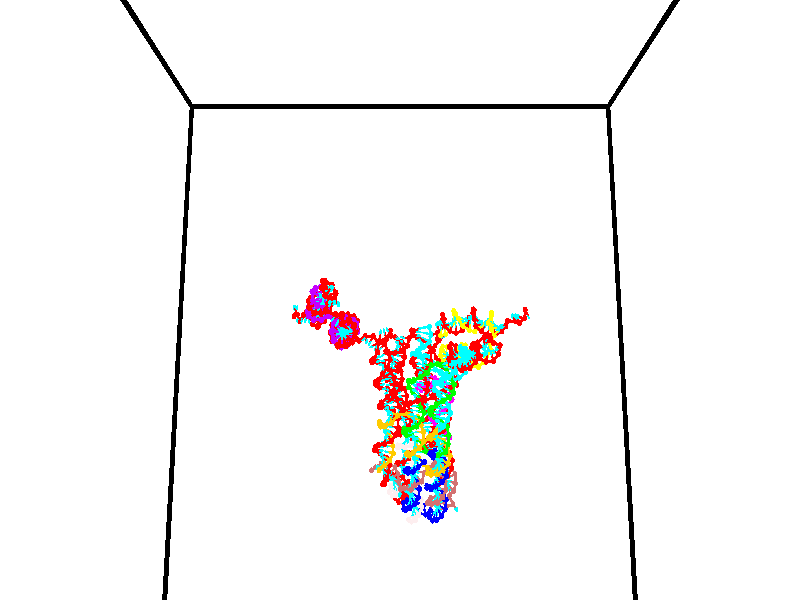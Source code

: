 // switches for output
#declare DRAW_BASES = 1; // possible values are 0, 1; only relevant for DNA ribbons
#declare DRAW_BASES_TYPE = 3; // possible values are 1, 2, 3; only relevant for DNA ribbons
#declare DRAW_FOG = 0; // set to 1 to enable fog

#include "colors.inc"

#include "transforms.inc"
background { rgb <1, 1, 1>}

#default {
   normal{
       ripples 0.25
       frequency 0.20
       turbulence 0.2
       lambda 5
   }
	finish {
		phong 0.1
		phong_size 40.
	}
}

// original window dimensions: 1024x640


// camera settings

camera {
	sky <0, 0.179814, -0.983701>
	up <0, 0.179814, -0.983701>
	right 1.6 * <1, 0, 0>
	location <35, 94.9851, 44.8844>
	look_at <35, 29.7336, 32.9568>
	direction <0, -65.2515, -11.9276>
	angle 67.0682
}


# declare cpy_camera_pos = <35, 94.9851, 44.8844>;
# if (DRAW_FOG = 1)
fog {
	fog_type 2
	up vnormalize(cpy_camera_pos)
	color rgbt<1,1,1,0.3>
	distance 1e-5
	fog_alt 3e-3
	fog_offset 56
}
# end


// LIGHTS

# declare lum = 6;
global_settings {
	ambient_light rgb lum * <0.05, 0.05, 0.05>
	max_trace_level 15
}# declare cpy_direct_light_amount = 0.25;
light_source
{	1000 * <-1, -1.16352, -0.803886>,
	rgb lum * cpy_direct_light_amount
	parallel
}

light_source
{	1000 * <1, 1.16352, 0.803886>,
	rgb lum * cpy_direct_light_amount
	parallel
}

// strand 0

// nucleotide -1

// particle -1
sphere {
	<24.290703, 34.663551, 35.256851> 0.250000
	pigment { color rgbt <1,0,0,0> }
	no_shadow
}
cylinder {
	<24.427164, 34.704037, 34.883034>,  <24.509041, 34.728329, 34.658745>, 0.100000
	pigment { color rgbt <1,0,0,0> }
	no_shadow
}
cylinder {
	<24.427164, 34.704037, 34.883034>,  <24.290703, 34.663551, 35.256851>, 0.100000
	pigment { color rgbt <1,0,0,0> }
	no_shadow
}

// particle -1
sphere {
	<24.427164, 34.704037, 34.883034> 0.100000
	pigment { color rgbt <1,0,0,0> }
	no_shadow
}
sphere {
	0, 1
	scale<0.080000,0.200000,0.300000>
	matrix <-0.542868, 0.832848, -0.107976,
		0.767404, 0.544170, 0.339073,
		0.341154, 0.101210, -0.934543,
		24.529510, 34.734402, 34.602673>
	pigment { color rgbt <0,1,1,0> }
	no_shadow
}
cylinder {
	<24.704102, 35.246933, 35.203262>,  <24.290703, 34.663551, 35.256851>, 0.130000
	pigment { color rgbt <1,0,0,0> }
	no_shadow
}

// nucleotide -1

// particle -1
sphere {
	<24.704102, 35.246933, 35.203262> 0.250000
	pigment { color rgbt <1,0,0,0> }
	no_shadow
}
cylinder {
	<24.530525, 35.145538, 34.857445>,  <24.426380, 35.084702, 34.649952>, 0.100000
	pigment { color rgbt <1,0,0,0> }
	no_shadow
}
cylinder {
	<24.530525, 35.145538, 34.857445>,  <24.704102, 35.246933, 35.203262>, 0.100000
	pigment { color rgbt <1,0,0,0> }
	no_shadow
}

// particle -1
sphere {
	<24.530525, 35.145538, 34.857445> 0.100000
	pigment { color rgbt <1,0,0,0> }
	no_shadow
}
sphere {
	0, 1
	scale<0.080000,0.200000,0.300000>
	matrix <-0.447293, 0.893601, -0.037498,
		0.782065, 0.370434, -0.501152,
		-0.433940, -0.253487, -0.864546,
		24.400343, 35.069492, 34.598080>
	pigment { color rgbt <0,1,1,0> }
	no_shadow
}
cylinder {
	<25.024361, 35.712929, 35.828896>,  <24.704102, 35.246933, 35.203262>, 0.130000
	pigment { color rgbt <1,0,0,0> }
	no_shadow
}

// nucleotide -1

// particle -1
sphere {
	<25.024361, 35.712929, 35.828896> 0.250000
	pigment { color rgbt <1,0,0,0> }
	no_shadow
}
cylinder {
	<24.968628, 36.108105, 35.855888>,  <24.935188, 36.345211, 35.872086>, 0.100000
	pigment { color rgbt <1,0,0,0> }
	no_shadow
}
cylinder {
	<24.968628, 36.108105, 35.855888>,  <25.024361, 35.712929, 35.828896>, 0.100000
	pigment { color rgbt <1,0,0,0> }
	no_shadow
}

// particle -1
sphere {
	<24.968628, 36.108105, 35.855888> 0.100000
	pigment { color rgbt <1,0,0,0> }
	no_shadow
}
sphere {
	0, 1
	scale<0.080000,0.200000,0.300000>
	matrix <0.981814, 0.128950, 0.139332,
		0.128950, 0.085670, -0.987944,
		-0.139332, 0.987944, 0.067484,
		24.926828, 36.404488, 35.876133>
	pigment { color rgbt <0,1,1,0> }
	no_shadow
}
cylinder {
	<25.458292, 35.943245, 35.320557>,  <25.024361, 35.712929, 35.828896>, 0.130000
	pigment { color rgbt <1,0,0,0> }
	no_shadow
}

// nucleotide -1

// particle -1
sphere {
	<25.458292, 35.943245, 35.320557> 0.250000
	pigment { color rgbt <1,0,0,0> }
	no_shadow
}
cylinder {
	<25.393610, 36.173496, 35.641182>,  <25.354801, 36.311646, 35.833557>, 0.100000
	pigment { color rgbt <1,0,0,0> }
	no_shadow
}
cylinder {
	<25.393610, 36.173496, 35.641182>,  <25.458292, 35.943245, 35.320557>, 0.100000
	pigment { color rgbt <1,0,0,0> }
	no_shadow
}

// particle -1
sphere {
	<25.393610, 36.173496, 35.641182> 0.100000
	pigment { color rgbt <1,0,0,0> }
	no_shadow
}
sphere {
	0, 1
	scale<0.080000,0.200000,0.300000>
	matrix <0.973342, 0.226912, 0.033406,
		-0.162656, 0.785600, -0.596972,
		-0.161704, 0.575624, 0.801567,
		25.345098, 36.346184, 35.881653>
	pigment { color rgbt <0,1,1,0> }
	no_shadow
}
cylinder {
	<25.827679, 36.484673, 35.170200>,  <25.458292, 35.943245, 35.320557>, 0.130000
	pigment { color rgbt <1,0,0,0> }
	no_shadow
}

// nucleotide -1

// particle -1
sphere {
	<25.827679, 36.484673, 35.170200> 0.250000
	pigment { color rgbt <1,0,0,0> }
	no_shadow
}
cylinder {
	<25.782881, 36.531654, 35.564899>,  <25.756002, 36.559845, 35.801720>, 0.100000
	pigment { color rgbt <1,0,0,0> }
	no_shadow
}
cylinder {
	<25.782881, 36.531654, 35.564899>,  <25.827679, 36.484673, 35.170200>, 0.100000
	pigment { color rgbt <1,0,0,0> }
	no_shadow
}

// particle -1
sphere {
	<25.782881, 36.531654, 35.564899> 0.100000
	pigment { color rgbt <1,0,0,0> }
	no_shadow
}
sphere {
	0, 1
	scale<0.080000,0.200000,0.300000>
	matrix <0.956164, 0.283111, 0.074825,
		-0.270570, 0.951868, -0.144012,
		-0.111995, 0.117454, 0.986743,
		25.749283, 36.566891, 35.860924>
	pigment { color rgbt <0,1,1,0> }
	no_shadow
}
cylinder {
	<26.053778, 37.173389, 35.392773>,  <25.827679, 36.484673, 35.170200>, 0.130000
	pigment { color rgbt <1,0,0,0> }
	no_shadow
}

// nucleotide -1

// particle -1
sphere {
	<26.053778, 37.173389, 35.392773> 0.250000
	pigment { color rgbt <1,0,0,0> }
	no_shadow
}
cylinder {
	<26.090729, 36.907169, 35.689018>,  <26.112900, 36.747437, 35.866764>, 0.100000
	pigment { color rgbt <1,0,0,0> }
	no_shadow
}
cylinder {
	<26.090729, 36.907169, 35.689018>,  <26.053778, 37.173389, 35.392773>, 0.100000
	pigment { color rgbt <1,0,0,0> }
	no_shadow
}

// particle -1
sphere {
	<26.090729, 36.907169, 35.689018> 0.100000
	pigment { color rgbt <1,0,0,0> }
	no_shadow
}
sphere {
	0, 1
	scale<0.080000,0.200000,0.300000>
	matrix <0.967972, 0.234406, 0.089912,
		-0.233445, 0.708589, 0.665886,
		0.092377, -0.665549, 0.740615,
		26.118443, 36.707504, 35.911201>
	pigment { color rgbt <0,1,1,0> }
	no_shadow
}
cylinder {
	<26.502031, 37.642876, 35.860310>,  <26.053778, 37.173389, 35.392773>, 0.130000
	pigment { color rgbt <1,0,0,0> }
	no_shadow
}

// nucleotide -1

// particle -1
sphere {
	<26.502031, 37.642876, 35.860310> 0.250000
	pigment { color rgbt <1,0,0,0> }
	no_shadow
}
cylinder {
	<26.901199, 37.661095, 35.878559>,  <27.140699, 37.672024, 35.889507>, 0.100000
	pigment { color rgbt <1,0,0,0> }
	no_shadow
}
cylinder {
	<26.901199, 37.661095, 35.878559>,  <26.502031, 37.642876, 35.860310>, 0.100000
	pigment { color rgbt <1,0,0,0> }
	no_shadow
}

// particle -1
sphere {
	<26.901199, 37.661095, 35.878559> 0.100000
	pigment { color rgbt <1,0,0,0> }
	no_shadow
}
sphere {
	0, 1
	scale<0.080000,0.200000,0.300000>
	matrix <-0.040332, 0.993192, -0.109287,
		-0.050288, 0.107220, 0.992963,
		0.997920, 0.045544, 0.045621,
		27.200575, 37.674759, 35.892246>
	pigment { color rgbt <0,1,1,0> }
	no_shadow
}
cylinder {
	<26.665293, 38.103256, 36.418819>,  <26.502031, 37.642876, 35.860310>, 0.130000
	pigment { color rgbt <1,0,0,0> }
	no_shadow
}

// nucleotide -1

// particle -1
sphere {
	<26.665293, 38.103256, 36.418819> 0.250000
	pigment { color rgbt <1,0,0,0> }
	no_shadow
}
cylinder {
	<26.970568, 38.118084, 36.160774>,  <27.153732, 38.126980, 36.005947>, 0.100000
	pigment { color rgbt <1,0,0,0> }
	no_shadow
}
cylinder {
	<26.970568, 38.118084, 36.160774>,  <26.665293, 38.103256, 36.418819>, 0.100000
	pigment { color rgbt <1,0,0,0> }
	no_shadow
}

// particle -1
sphere {
	<26.970568, 38.118084, 36.160774> 0.100000
	pigment { color rgbt <1,0,0,0> }
	no_shadow
}
sphere {
	0, 1
	scale<0.080000,0.200000,0.300000>
	matrix <-0.009801, 0.998903, 0.045798,
		0.646101, -0.028630, 0.762715,
		0.763189, 0.037065, -0.645111,
		27.199524, 38.129204, 35.967239>
	pigment { color rgbt <0,1,1,0> }
	no_shadow
}
cylinder {
	<27.214598, 38.545376, 36.716434>,  <26.665293, 38.103256, 36.418819>, 0.130000
	pigment { color rgbt <1,0,0,0> }
	no_shadow
}

// nucleotide -1

// particle -1
sphere {
	<27.214598, 38.545376, 36.716434> 0.250000
	pigment { color rgbt <1,0,0,0> }
	no_shadow
}
cylinder {
	<27.259949, 38.552200, 36.319073>,  <27.287159, 38.556297, 36.080654>, 0.100000
	pigment { color rgbt <1,0,0,0> }
	no_shadow
}
cylinder {
	<27.259949, 38.552200, 36.319073>,  <27.214598, 38.545376, 36.716434>, 0.100000
	pigment { color rgbt <1,0,0,0> }
	no_shadow
}

// particle -1
sphere {
	<27.259949, 38.552200, 36.319073> 0.100000
	pigment { color rgbt <1,0,0,0> }
	no_shadow
}
sphere {
	0, 1
	scale<0.080000,0.200000,0.300000>
	matrix <0.070462, 0.997197, 0.025170,
		0.991050, -0.072851, 0.111856,
		0.113376, 0.017064, -0.993406,
		27.293962, 38.557320, 36.021049>
	pigment { color rgbt <0,1,1,0> }
	no_shadow
}
cylinder {
	<27.416111, 39.247524, 36.691135>,  <27.214598, 38.545376, 36.716434>, 0.130000
	pigment { color rgbt <1,0,0,0> }
	no_shadow
}

// nucleotide -1

// particle -1
sphere {
	<27.416111, 39.247524, 36.691135> 0.250000
	pigment { color rgbt <1,0,0,0> }
	no_shadow
}
cylinder {
	<27.365007, 39.137928, 36.309853>,  <27.334345, 39.072170, 36.081081>, 0.100000
	pigment { color rgbt <1,0,0,0> }
	no_shadow
}
cylinder {
	<27.365007, 39.137928, 36.309853>,  <27.416111, 39.247524, 36.691135>, 0.100000
	pigment { color rgbt <1,0,0,0> }
	no_shadow
}

// particle -1
sphere {
	<27.365007, 39.137928, 36.309853> 0.100000
	pigment { color rgbt <1,0,0,0> }
	no_shadow
}
sphere {
	0, 1
	scale<0.080000,0.200000,0.300000>
	matrix <0.039309, 0.958930, -0.280905,
		0.991026, -0.073358, -0.111743,
		-0.127760, -0.273992, -0.953208,
		27.326679, 39.055729, 36.023891>
	pigment { color rgbt <0,1,1,0> }
	no_shadow
}
cylinder {
	<27.994431, 39.500999, 36.376102>,  <27.416111, 39.247524, 36.691135>, 0.130000
	pigment { color rgbt <1,0,0,0> }
	no_shadow
}

// nucleotide -1

// particle -1
sphere {
	<27.994431, 39.500999, 36.376102> 0.250000
	pigment { color rgbt <1,0,0,0> }
	no_shadow
}
cylinder {
	<27.727194, 39.470348, 36.080051>,  <27.566853, 39.451958, 35.902420>, 0.100000
	pigment { color rgbt <1,0,0,0> }
	no_shadow
}
cylinder {
	<27.727194, 39.470348, 36.080051>,  <27.994431, 39.500999, 36.376102>, 0.100000
	pigment { color rgbt <1,0,0,0> }
	no_shadow
}

// particle -1
sphere {
	<27.727194, 39.470348, 36.080051> 0.100000
	pigment { color rgbt <1,0,0,0> }
	no_shadow
}
sphere {
	0, 1
	scale<0.080000,0.200000,0.300000>
	matrix <0.228394, 0.925547, -0.301993,
		0.708160, -0.370799, -0.600848,
		-0.668091, -0.076629, -0.740123,
		27.526766, 39.447361, 35.858013>
	pigment { color rgbt <0,1,1,0> }
	no_shadow
}
cylinder {
	<28.414688, 39.793858, 35.801914>,  <27.994431, 39.500999, 36.376102>, 0.130000
	pigment { color rgbt <1,0,0,0> }
	no_shadow
}

// nucleotide -1

// particle -1
sphere {
	<28.414688, 39.793858, 35.801914> 0.250000
	pigment { color rgbt <1,0,0,0> }
	no_shadow
}
cylinder {
	<28.017912, 39.807098, 35.752987>,  <27.779846, 39.815044, 35.723629>, 0.100000
	pigment { color rgbt <1,0,0,0> }
	no_shadow
}
cylinder {
	<28.017912, 39.807098, 35.752987>,  <28.414688, 39.793858, 35.801914>, 0.100000
	pigment { color rgbt <1,0,0,0> }
	no_shadow
}

// particle -1
sphere {
	<28.017912, 39.807098, 35.752987> 0.100000
	pigment { color rgbt <1,0,0,0> }
	no_shadow
}
sphere {
	0, 1
	scale<0.080000,0.200000,0.300000>
	matrix <0.089828, 0.864522, -0.494502,
		0.089378, -0.501503, -0.860527,
		-0.991939, 0.033101, -0.122318,
		27.720331, 39.817028, 35.716290>
	pigment { color rgbt <0,1,1,0> }
	no_shadow
}
cylinder {
	<28.287785, 39.917458, 35.094681>,  <28.414688, 39.793858, 35.801914>, 0.130000
	pigment { color rgbt <1,0,0,0> }
	no_shadow
}

// nucleotide -1

// particle -1
sphere {
	<28.287785, 39.917458, 35.094681> 0.250000
	pigment { color rgbt <1,0,0,0> }
	no_shadow
}
cylinder {
	<27.968868, 40.034504, 35.305851>,  <27.777519, 40.104733, 35.432552>, 0.100000
	pigment { color rgbt <1,0,0,0> }
	no_shadow
}
cylinder {
	<27.968868, 40.034504, 35.305851>,  <28.287785, 39.917458, 35.094681>, 0.100000
	pigment { color rgbt <1,0,0,0> }
	no_shadow
}

// particle -1
sphere {
	<27.968868, 40.034504, 35.305851> 0.100000
	pigment { color rgbt <1,0,0,0> }
	no_shadow
}
sphere {
	0, 1
	scale<0.080000,0.200000,0.300000>
	matrix <0.112948, 0.931512, -0.345729,
		-0.592935, -0.216018, -0.775735,
		-0.797290, 0.292612, 0.527927,
		27.729681, 40.122288, 35.464230>
	pigment { color rgbt <0,1,1,0> }
	no_shadow
}
cylinder {
	<28.059334, 40.405193, 34.653107>,  <28.287785, 39.917458, 35.094681>, 0.130000
	pigment { color rgbt <1,0,0,0> }
	no_shadow
}

// nucleotide -1

// particle -1
sphere {
	<28.059334, 40.405193, 34.653107> 0.250000
	pigment { color rgbt <1,0,0,0> }
	no_shadow
}
cylinder {
	<27.868290, 40.467041, 34.999050>,  <27.753664, 40.504150, 35.206615>, 0.100000
	pigment { color rgbt <1,0,0,0> }
	no_shadow
}
cylinder {
	<27.868290, 40.467041, 34.999050>,  <28.059334, 40.405193, 34.653107>, 0.100000
	pigment { color rgbt <1,0,0,0> }
	no_shadow
}

// particle -1
sphere {
	<27.868290, 40.467041, 34.999050> 0.100000
	pigment { color rgbt <1,0,0,0> }
	no_shadow
}
sphere {
	0, 1
	scale<0.080000,0.200000,0.300000>
	matrix <0.052231, 0.987649, -0.147723,
		-0.877018, -0.025382, -0.479787,
		-0.477610, 0.154616, 0.864860,
		27.725006, 40.513424, 35.258507>
	pigment { color rgbt <0,1,1,0> }
	no_shadow
}
cylinder {
	<27.586069, 40.919483, 34.547470>,  <28.059334, 40.405193, 34.653107>, 0.130000
	pigment { color rgbt <1,0,0,0> }
	no_shadow
}

// nucleotide -1

// particle -1
sphere {
	<27.586069, 40.919483, 34.547470> 0.250000
	pigment { color rgbt <1,0,0,0> }
	no_shadow
}
cylinder {
	<27.589272, 40.929073, 34.947342>,  <27.591192, 40.934826, 35.187263>, 0.100000
	pigment { color rgbt <1,0,0,0> }
	no_shadow
}
cylinder {
	<27.589272, 40.929073, 34.947342>,  <27.586069, 40.919483, 34.547470>, 0.100000
	pigment { color rgbt <1,0,0,0> }
	no_shadow
}

// particle -1
sphere {
	<27.589272, 40.929073, 34.947342> 0.100000
	pigment { color rgbt <1,0,0,0> }
	no_shadow
}
sphere {
	0, 1
	scale<0.080000,0.200000,0.300000>
	matrix <0.051693, 0.998366, -0.024357,
		-0.998631, 0.051872, 0.006753,
		0.008006, 0.023975, 0.999681,
		27.591673, 40.936264, 35.247246>
	pigment { color rgbt <0,1,1,0> }
	no_shadow
}
cylinder {
	<26.924688, 41.325069, 34.909878>,  <27.586069, 40.919483, 34.547470>, 0.130000
	pigment { color rgbt <1,0,0,0> }
	no_shadow
}

// nucleotide -1

// particle -1
sphere {
	<26.924688, 41.325069, 34.909878> 0.250000
	pigment { color rgbt <1,0,0,0> }
	no_shadow
}
cylinder {
	<27.224636, 41.325630, 35.174511>,  <27.404606, 41.325966, 35.333290>, 0.100000
	pigment { color rgbt <1,0,0,0> }
	no_shadow
}
cylinder {
	<27.224636, 41.325630, 35.174511>,  <26.924688, 41.325069, 34.909878>, 0.100000
	pigment { color rgbt <1,0,0,0> }
	no_shadow
}

// particle -1
sphere {
	<27.224636, 41.325630, 35.174511> 0.100000
	pigment { color rgbt <1,0,0,0> }
	no_shadow
}
sphere {
	0, 1
	scale<0.080000,0.200000,0.300000>
	matrix <-0.069290, 0.994665, 0.076426,
		-0.657946, -0.103151, 0.745967,
		0.749870, 0.001403, 0.661583,
		27.449596, 41.326050, 35.372986>
	pigment { color rgbt <0,1,1,0> }
	no_shadow
}
cylinder {
	<26.845747, 41.935982, 35.245739>,  <26.924688, 41.325069, 34.909878>, 0.130000
	pigment { color rgbt <1,0,0,0> }
	no_shadow
}

// nucleotide -1

// particle -1
sphere {
	<26.845747, 41.935982, 35.245739> 0.250000
	pigment { color rgbt <1,0,0,0> }
	no_shadow
}
cylinder {
	<27.208725, 41.834923, 35.380028>,  <27.426512, 41.774288, 35.460602>, 0.100000
	pigment { color rgbt <1,0,0,0> }
	no_shadow
}
cylinder {
	<27.208725, 41.834923, 35.380028>,  <26.845747, 41.935982, 35.245739>, 0.100000
	pigment { color rgbt <1,0,0,0> }
	no_shadow
}

// particle -1
sphere {
	<27.208725, 41.834923, 35.380028> 0.100000
	pigment { color rgbt <1,0,0,0> }
	no_shadow
}
sphere {
	0, 1
	scale<0.080000,0.200000,0.300000>
	matrix <0.234030, 0.967523, 0.095546,
		-0.348958, -0.008134, 0.937103,
		0.907446, -0.252652, 0.335722,
		27.480959, 41.759129, 35.480743>
	pigment { color rgbt <0,1,1,0> }
	no_shadow
}
cylinder {
	<26.961243, 42.343159, 35.836269>,  <26.845747, 41.935982, 35.245739>, 0.130000
	pigment { color rgbt <1,0,0,0> }
	no_shadow
}

// nucleotide -1

// particle -1
sphere {
	<26.961243, 42.343159, 35.836269> 0.250000
	pigment { color rgbt <1,0,0,0> }
	no_shadow
}
cylinder {
	<27.306253, 42.237988, 35.663334>,  <27.513260, 42.174885, 35.559574>, 0.100000
	pigment { color rgbt <1,0,0,0> }
	no_shadow
}
cylinder {
	<27.306253, 42.237988, 35.663334>,  <26.961243, 42.343159, 35.836269>, 0.100000
	pigment { color rgbt <1,0,0,0> }
	no_shadow
}

// particle -1
sphere {
	<27.306253, 42.237988, 35.663334> 0.100000
	pigment { color rgbt <1,0,0,0> }
	no_shadow
}
sphere {
	0, 1
	scale<0.080000,0.200000,0.300000>
	matrix <0.330516, 0.939697, 0.087911,
		0.383151, -0.218720, 0.897417,
		0.862528, -0.262927, -0.432336,
		27.565012, 42.159111, 35.533634>
	pigment { color rgbt <0,1,1,0> }
	no_shadow
}
cylinder {
	<27.463650, 42.651421, 36.291912>,  <26.961243, 42.343159, 35.836269>, 0.130000
	pigment { color rgbt <1,0,0,0> }
	no_shadow
}

// nucleotide -1

// particle -1
sphere {
	<27.463650, 42.651421, 36.291912> 0.250000
	pigment { color rgbt <1,0,0,0> }
	no_shadow
}
cylinder {
	<27.643644, 42.607121, 35.937454>,  <27.751640, 42.580540, 35.724781>, 0.100000
	pigment { color rgbt <1,0,0,0> }
	no_shadow
}
cylinder {
	<27.643644, 42.607121, 35.937454>,  <27.463650, 42.651421, 36.291912>, 0.100000
	pigment { color rgbt <1,0,0,0> }
	no_shadow
}

// particle -1
sphere {
	<27.643644, 42.607121, 35.937454> 0.100000
	pigment { color rgbt <1,0,0,0> }
	no_shadow
}
sphere {
	0, 1
	scale<0.080000,0.200000,0.300000>
	matrix <0.459305, 0.879681, 0.123293,
		0.765866, -0.462489, 0.446713,
		0.449986, -0.110752, -0.886141,
		27.778641, 42.573895, 35.671612>
	pigment { color rgbt <0,1,1,0> }
	no_shadow
}
cylinder {
	<28.085260, 42.944336, 36.362469>,  <27.463650, 42.651421, 36.291912>, 0.130000
	pigment { color rgbt <1,0,0,0> }
	no_shadow
}

// nucleotide -1

// particle -1
sphere {
	<28.085260, 42.944336, 36.362469> 0.250000
	pigment { color rgbt <1,0,0,0> }
	no_shadow
}
cylinder {
	<28.099300, 42.888241, 35.966671>,  <28.107723, 42.854584, 35.729191>, 0.100000
	pigment { color rgbt <1,0,0,0> }
	no_shadow
}
cylinder {
	<28.099300, 42.888241, 35.966671>,  <28.085260, 42.944336, 36.362469>, 0.100000
	pigment { color rgbt <1,0,0,0> }
	no_shadow
}

// particle -1
sphere {
	<28.099300, 42.888241, 35.966671> 0.100000
	pigment { color rgbt <1,0,0,0> }
	no_shadow
}
sphere {
	0, 1
	scale<0.080000,0.200000,0.300000>
	matrix <0.639050, 0.764379, -0.085668,
		0.768363, -0.629331, 0.116449,
		0.035098, -0.140241, -0.989495,
		28.109829, 42.846169, 35.669823>
	pigment { color rgbt <0,1,1,0> }
	no_shadow
}
cylinder {
	<28.856602, 43.054596, 36.099796>,  <28.085260, 42.944336, 36.362469>, 0.130000
	pigment { color rgbt <1,0,0,0> }
	no_shadow
}

// nucleotide -1

// particle -1
sphere {
	<28.856602, 43.054596, 36.099796> 0.250000
	pigment { color rgbt <1,0,0,0> }
	no_shadow
}
cylinder {
	<28.613546, 43.126858, 35.790440>,  <28.467712, 43.170216, 35.604824>, 0.100000
	pigment { color rgbt <1,0,0,0> }
	no_shadow
}
cylinder {
	<28.613546, 43.126858, 35.790440>,  <28.856602, 43.054596, 36.099796>, 0.100000
	pigment { color rgbt <1,0,0,0> }
	no_shadow
}

// particle -1
sphere {
	<28.613546, 43.126858, 35.790440> 0.100000
	pigment { color rgbt <1,0,0,0> }
	no_shadow
}
sphere {
	0, 1
	scale<0.080000,0.200000,0.300000>
	matrix <0.377978, 0.922216, -0.081551,
		0.698505, -0.341880, -0.628657,
		-0.607638, 0.180655, -0.773395,
		28.431255, 43.181053, 35.558422>
	pigment { color rgbt <0,1,1,0> }
	no_shadow
}
cylinder {
	<29.265690, 43.448570, 35.555752>,  <28.856602, 43.054596, 36.099796>, 0.130000
	pigment { color rgbt <1,0,0,0> }
	no_shadow
}

// nucleotide -1

// particle -1
sphere {
	<29.265690, 43.448570, 35.555752> 0.250000
	pigment { color rgbt <1,0,0,0> }
	no_shadow
}
cylinder {
	<28.885620, 43.529598, 35.460979>,  <28.657578, 43.578217, 35.404118>, 0.100000
	pigment { color rgbt <1,0,0,0> }
	no_shadow
}
cylinder {
	<28.885620, 43.529598, 35.460979>,  <29.265690, 43.448570, 35.555752>, 0.100000
	pigment { color rgbt <1,0,0,0> }
	no_shadow
}

// particle -1
sphere {
	<28.885620, 43.529598, 35.460979> 0.100000
	pigment { color rgbt <1,0,0,0> }
	no_shadow
}
sphere {
	0, 1
	scale<0.080000,0.200000,0.300000>
	matrix <0.249485, 0.949873, -0.188411,
		0.186884, -0.238133, -0.953083,
		-0.950174, 0.202569, -0.236927,
		28.600567, 43.590370, 35.389900>
	pigment { color rgbt <0,1,1,0> }
	no_shadow
}
cylinder {
	<29.440664, 43.806801, 35.020584>,  <29.265690, 43.448570, 35.555752>, 0.130000
	pigment { color rgbt <1,0,0,0> }
	no_shadow
}

// nucleotide -1

// particle -1
sphere {
	<29.440664, 43.806801, 35.020584> 0.250000
	pigment { color rgbt <1,0,0,0> }
	no_shadow
}
cylinder {
	<29.071930, 43.910576, 35.135761>,  <28.850689, 43.972839, 35.204868>, 0.100000
	pigment { color rgbt <1,0,0,0> }
	no_shadow
}
cylinder {
	<29.071930, 43.910576, 35.135761>,  <29.440664, 43.806801, 35.020584>, 0.100000
	pigment { color rgbt <1,0,0,0> }
	no_shadow
}

// particle -1
sphere {
	<29.071930, 43.910576, 35.135761> 0.100000
	pigment { color rgbt <1,0,0,0> }
	no_shadow
}
sphere {
	0, 1
	scale<0.080000,0.200000,0.300000>
	matrix <0.260121, 0.964882, -0.036597,
		-0.287329, 0.041165, -0.956947,
		-0.921834, 0.259437, 0.287947,
		28.795380, 43.988407, 35.222145>
	pigment { color rgbt <0,1,1,0> }
	no_shadow
}
cylinder {
	<29.147211, 44.233971, 34.516968>,  <29.440664, 43.806801, 35.020584>, 0.130000
	pigment { color rgbt <1,0,0,0> }
	no_shadow
}

// nucleotide -1

// particle -1
sphere {
	<29.147211, 44.233971, 34.516968> 0.250000
	pigment { color rgbt <1,0,0,0> }
	no_shadow
}
cylinder {
	<28.927177, 44.317486, 34.840405>,  <28.795158, 44.367596, 35.034466>, 0.100000
	pigment { color rgbt <1,0,0,0> }
	no_shadow
}
cylinder {
	<28.927177, 44.317486, 34.840405>,  <29.147211, 44.233971, 34.516968>, 0.100000
	pigment { color rgbt <1,0,0,0> }
	no_shadow
}

// particle -1
sphere {
	<28.927177, 44.317486, 34.840405> 0.100000
	pigment { color rgbt <1,0,0,0> }
	no_shadow
}
sphere {
	0, 1
	scale<0.080000,0.200000,0.300000>
	matrix <0.278465, 0.958687, -0.058106,
		-0.787316, 0.193201, -0.585497,
		-0.550082, 0.208788, 0.808590,
		28.762154, 44.380123, 35.082981>
	pigment { color rgbt <0,1,1,0> }
	no_shadow
}
cylinder {
	<28.614578, 44.755608, 34.350216>,  <29.147211, 44.233971, 34.516968>, 0.130000
	pigment { color rgbt <1,0,0,0> }
	no_shadow
}

// nucleotide -1

// particle -1
sphere {
	<28.614578, 44.755608, 34.350216> 0.250000
	pigment { color rgbt <1,0,0,0> }
	no_shadow
}
cylinder {
	<28.723843, 44.764431, 34.734901>,  <28.789402, 44.769726, 34.965714>, 0.100000
	pigment { color rgbt <1,0,0,0> }
	no_shadow
}
cylinder {
	<28.723843, 44.764431, 34.734901>,  <28.614578, 44.755608, 34.350216>, 0.100000
	pigment { color rgbt <1,0,0,0> }
	no_shadow
}

// particle -1
sphere {
	<28.723843, 44.764431, 34.734901> 0.100000
	pigment { color rgbt <1,0,0,0> }
	no_shadow
}
sphere {
	0, 1
	scale<0.080000,0.200000,0.300000>
	matrix <0.292793, 0.950397, -0.104962,
		-0.916327, 0.310255, 0.253153,
		0.273161, 0.022058, 0.961715,
		28.805792, 44.771049, 35.023415>
	pigment { color rgbt <0,1,1,0> }
	no_shadow
}
cylinder {
	<28.546362, 45.466019, 34.498753>,  <28.614578, 44.755608, 34.350216>, 0.130000
	pigment { color rgbt <1,0,0,0> }
	no_shadow
}

// nucleotide -1

// particle -1
sphere {
	<28.546362, 45.466019, 34.498753> 0.250000
	pigment { color rgbt <1,0,0,0> }
	no_shadow
}
cylinder {
	<28.785482, 45.320286, 34.784378>,  <28.928955, 45.232845, 34.955753>, 0.100000
	pigment { color rgbt <1,0,0,0> }
	no_shadow
}
cylinder {
	<28.785482, 45.320286, 34.784378>,  <28.546362, 45.466019, 34.498753>, 0.100000
	pigment { color rgbt <1,0,0,0> }
	no_shadow
}

// particle -1
sphere {
	<28.785482, 45.320286, 34.784378> 0.100000
	pigment { color rgbt <1,0,0,0> }
	no_shadow
}
sphere {
	0, 1
	scale<0.080000,0.200000,0.300000>
	matrix <0.419712, 0.901159, 0.108419,
		-0.682989, 0.234890, 0.691631,
		0.597803, -0.364334, 0.714067,
		28.964823, 45.210987, 34.998600>
	pigment { color rgbt <0,1,1,0> }
	no_shadow
}
cylinder {
	<28.535999, 45.867447, 35.040062>,  <28.546362, 45.466019, 34.498753>, 0.130000
	pigment { color rgbt <1,0,0,0> }
	no_shadow
}

// nucleotide -1

// particle -1
sphere {
	<28.535999, 45.867447, 35.040062> 0.250000
	pigment { color rgbt <1,0,0,0> }
	no_shadow
}
cylinder {
	<28.889654, 45.681793, 35.061558>,  <29.101847, 45.570400, 35.074455>, 0.100000
	pigment { color rgbt <1,0,0,0> }
	no_shadow
}
cylinder {
	<28.889654, 45.681793, 35.061558>,  <28.535999, 45.867447, 35.040062>, 0.100000
	pigment { color rgbt <1,0,0,0> }
	no_shadow
}

// particle -1
sphere {
	<28.889654, 45.681793, 35.061558> 0.100000
	pigment { color rgbt <1,0,0,0> }
	no_shadow
}
sphere {
	0, 1
	scale<0.080000,0.200000,0.300000>
	matrix <0.466441, 0.870095, -0.159271,
		0.027166, 0.165882, 0.985771,
		0.884135, -0.464131, 0.053737,
		29.154894, 45.542553, 35.077679>
	pigment { color rgbt <0,1,1,0> }
	no_shadow
}
cylinder {
	<28.850040, 46.097816, 35.630383>,  <28.535999, 45.867447, 35.040062>, 0.130000
	pigment { color rgbt <1,0,0,0> }
	no_shadow
}

// nucleotide -1

// particle -1
sphere {
	<28.850040, 46.097816, 35.630383> 0.250000
	pigment { color rgbt <1,0,0,0> }
	no_shadow
}
cylinder {
	<29.085121, 45.985313, 35.326935>,  <29.226170, 45.917812, 35.144867>, 0.100000
	pigment { color rgbt <1,0,0,0> }
	no_shadow
}
cylinder {
	<29.085121, 45.985313, 35.326935>,  <28.850040, 46.097816, 35.630383>, 0.100000
	pigment { color rgbt <1,0,0,0> }
	no_shadow
}

// particle -1
sphere {
	<29.085121, 45.985313, 35.326935> 0.100000
	pigment { color rgbt <1,0,0,0> }
	no_shadow
}
sphere {
	0, 1
	scale<0.080000,0.200000,0.300000>
	matrix <0.298809, 0.946797, -0.119534,
		0.751877, -0.156432, 0.640476,
		0.587702, -0.281255, -0.758618,
		29.261433, 45.900936, 35.099350>
	pigment { color rgbt <0,1,1,0> }
	no_shadow
}
cylinder {
	<29.600388, 46.172573, 35.876171>,  <28.850040, 46.097816, 35.630383>, 0.130000
	pigment { color rgbt <1,0,0,0> }
	no_shadow
}

// nucleotide -1

// particle -1
sphere {
	<29.600388, 46.172573, 35.876171> 0.250000
	pigment { color rgbt <1,0,0,0> }
	no_shadow
}
cylinder {
	<29.810968, 46.408962, 36.120663>,  <29.937317, 46.550797, 36.267357>, 0.100000
	pigment { color rgbt <1,0,0,0> }
	no_shadow
}
cylinder {
	<29.810968, 46.408962, 36.120663>,  <29.600388, 46.172573, 35.876171>, 0.100000
	pigment { color rgbt <1,0,0,0> }
	no_shadow
}

// particle -1
sphere {
	<29.810968, 46.408962, 36.120663> 0.100000
	pigment { color rgbt <1,0,0,0> }
	no_shadow
}
sphere {
	0, 1
	scale<0.080000,0.200000,0.300000>
	matrix <-0.710348, 0.700776, -0.065727,
		-0.467176, -0.399582, 0.788721,
		0.526453, 0.590972, 0.611228,
		29.968904, 46.586254, 36.304031>
	pigment { color rgbt <0,1,1,0> }
	no_shadow
}
cylinder {
	<29.140652, 46.403961, 36.250031>,  <29.600388, 46.172573, 35.876171>, 0.130000
	pigment { color rgbt <1,0,0,0> }
	no_shadow
}

// nucleotide -1

// particle -1
sphere {
	<29.140652, 46.403961, 36.250031> 0.250000
	pigment { color rgbt <1,0,0,0> }
	no_shadow
}
cylinder {
	<29.432220, 46.677372, 36.265331>,  <29.607162, 46.841419, 36.274513>, 0.100000
	pigment { color rgbt <1,0,0,0> }
	no_shadow
}
cylinder {
	<29.432220, 46.677372, 36.265331>,  <29.140652, 46.403961, 36.250031>, 0.100000
	pigment { color rgbt <1,0,0,0> }
	no_shadow
}

// particle -1
sphere {
	<29.432220, 46.677372, 36.265331> 0.100000
	pigment { color rgbt <1,0,0,0> }
	no_shadow
}
sphere {
	0, 1
	scale<0.080000,0.200000,0.300000>
	matrix <-0.679262, 0.729075, -0.083988,
		-0.085295, 0.035238, 0.995732,
		0.728923, 0.683526, 0.038251,
		29.650898, 46.882431, 36.276806>
	pigment { color rgbt <0,1,1,0> }
	no_shadow
}
cylinder {
	<28.977032, 46.777031, 36.813644>,  <29.140652, 46.403961, 36.250031>, 0.130000
	pigment { color rgbt <1,0,0,0> }
	no_shadow
}

// nucleotide -1

// particle -1
sphere {
	<28.977032, 46.777031, 36.813644> 0.250000
	pigment { color rgbt <1,0,0,0> }
	no_shadow
}
cylinder {
	<29.181440, 47.013790, 36.564320>,  <29.304085, 47.155846, 36.414726>, 0.100000
	pigment { color rgbt <1,0,0,0> }
	no_shadow
}
cylinder {
	<29.181440, 47.013790, 36.564320>,  <28.977032, 46.777031, 36.813644>, 0.100000
	pigment { color rgbt <1,0,0,0> }
	no_shadow
}

// particle -1
sphere {
	<29.181440, 47.013790, 36.564320> 0.100000
	pigment { color rgbt <1,0,0,0> }
	no_shadow
}
sphere {
	0, 1
	scale<0.080000,0.200000,0.300000>
	matrix <-0.755042, 0.655667, 0.003599,
		0.410816, 0.468788, 0.781965,
		0.511021, 0.591894, -0.623313,
		29.334747, 47.191357, 36.377327>
	pigment { color rgbt <0,1,1,0> }
	no_shadow
}
cylinder {
	<29.780756, 46.740929, 37.085934>,  <28.977032, 46.777031, 36.813644>, 0.130000
	pigment { color rgbt <1,0,0,0> }
	no_shadow
}

// nucleotide -1

// particle -1
sphere {
	<29.780756, 46.740929, 37.085934> 0.250000
	pigment { color rgbt <1,0,0,0> }
	no_shadow
}
cylinder {
	<29.683338, 47.051704, 37.318157>,  <29.624887, 47.238171, 37.457493>, 0.100000
	pigment { color rgbt <1,0,0,0> }
	no_shadow
}
cylinder {
	<29.683338, 47.051704, 37.318157>,  <29.780756, 46.740929, 37.085934>, 0.100000
	pigment { color rgbt <1,0,0,0> }
	no_shadow
}

// particle -1
sphere {
	<29.683338, 47.051704, 37.318157> 0.100000
	pigment { color rgbt <1,0,0,0> }
	no_shadow
}
sphere {
	0, 1
	scale<0.080000,0.200000,0.300000>
	matrix <0.773490, -0.205548, 0.599552,
		0.585150, 0.595074, -0.550896,
		-0.243543, 0.776940, 0.580560,
		29.610275, 47.284786, 37.492325>
	pigment { color rgbt <0,1,1,0> }
	no_shadow
}
cylinder {
	<30.368481, 47.283623, 37.130695>,  <29.780756, 46.740929, 37.085934>, 0.130000
	pigment { color rgbt <1,0,0,0> }
	no_shadow
}

// nucleotide -1

// particle -1
sphere {
	<30.368481, 47.283623, 37.130695> 0.250000
	pigment { color rgbt <1,0,0,0> }
	no_shadow
}
cylinder {
	<30.161951, 47.345234, 37.467667>,  <30.038034, 47.382202, 37.669849>, 0.100000
	pigment { color rgbt <1,0,0,0> }
	no_shadow
}
cylinder {
	<30.161951, 47.345234, 37.467667>,  <30.368481, 47.283623, 37.130695>, 0.100000
	pigment { color rgbt <1,0,0,0> }
	no_shadow
}

// particle -1
sphere {
	<30.161951, 47.345234, 37.467667> 0.100000
	pigment { color rgbt <1,0,0,0> }
	no_shadow
}
sphere {
	0, 1
	scale<0.080000,0.200000,0.300000>
	matrix <0.853102, 0.006341, 0.521705,
		0.075016, 0.988046, -0.134677,
		-0.516323, 0.154029, 0.842429,
		30.007053, 47.391441, 37.720394>
	pigment { color rgbt <0,1,1,0> }
	no_shadow
}
cylinder {
	<30.357332, 46.969704, 37.725368>,  <30.368481, 47.283623, 37.130695>, 0.130000
	pigment { color rgbt <1,0,0,0> }
	no_shadow
}

// nucleotide -1

// particle -1
sphere {
	<30.357332, 46.969704, 37.725368> 0.250000
	pigment { color rgbt <1,0,0,0> }
	no_shadow
}
cylinder {
	<30.673338, 46.875439, 37.951763>,  <30.862942, 46.818878, 38.087601>, 0.100000
	pigment { color rgbt <1,0,0,0> }
	no_shadow
}
cylinder {
	<30.673338, 46.875439, 37.951763>,  <30.357332, 46.969704, 37.725368>, 0.100000
	pigment { color rgbt <1,0,0,0> }
	no_shadow
}

// particle -1
sphere {
	<30.673338, 46.875439, 37.951763> 0.100000
	pigment { color rgbt <1,0,0,0> }
	no_shadow
}
sphere {
	0, 1
	scale<0.080000,0.200000,0.300000>
	matrix <-0.338265, -0.937489, 0.081805,
		0.511326, -0.256080, -0.820347,
		0.790014, -0.235666, 0.565985,
		30.910343, 46.804737, 38.121559>
	pigment { color rgbt <0,1,1,0> }
	no_shadow
}
cylinder {
	<30.836205, 46.532352, 37.403667>,  <30.357332, 46.969704, 37.725368>, 0.130000
	pigment { color rgbt <1,0,0,0> }
	no_shadow
}

// nucleotide -1

// particle -1
sphere {
	<30.836205, 46.532352, 37.403667> 0.250000
	pigment { color rgbt <1,0,0,0> }
	no_shadow
}
cylinder {
	<30.798424, 46.495884, 37.800205>,  <30.775755, 46.474003, 38.038128>, 0.100000
	pigment { color rgbt <1,0,0,0> }
	no_shadow
}
cylinder {
	<30.798424, 46.495884, 37.800205>,  <30.836205, 46.532352, 37.403667>, 0.100000
	pigment { color rgbt <1,0,0,0> }
	no_shadow
}

// particle -1
sphere {
	<30.798424, 46.495884, 37.800205> 0.100000
	pigment { color rgbt <1,0,0,0> }
	no_shadow
}
sphere {
	0, 1
	scale<0.080000,0.200000,0.300000>
	matrix <-0.373672, -0.919741, -0.120188,
		0.922739, -0.381790, 0.052803,
		-0.094452, -0.091172, 0.991346,
		30.770088, 46.468533, 38.097610>
	pigment { color rgbt <0,1,1,0> }
	no_shadow
}
cylinder {
	<31.246881, 46.027565, 37.723885>,  <30.836205, 46.532352, 37.403667>, 0.130000
	pigment { color rgbt <1,0,0,0> }
	no_shadow
}

// nucleotide -1

// particle -1
sphere {
	<31.246881, 46.027565, 37.723885> 0.250000
	pigment { color rgbt <1,0,0,0> }
	no_shadow
}
cylinder {
	<30.914242, 46.058315, 37.943897>,  <30.714659, 46.076767, 38.075905>, 0.100000
	pigment { color rgbt <1,0,0,0> }
	no_shadow
}
cylinder {
	<30.914242, 46.058315, 37.943897>,  <31.246881, 46.027565, 37.723885>, 0.100000
	pigment { color rgbt <1,0,0,0> }
	no_shadow
}

// particle -1
sphere {
	<30.914242, 46.058315, 37.943897> 0.100000
	pigment { color rgbt <1,0,0,0> }
	no_shadow
}
sphere {
	0, 1
	scale<0.080000,0.200000,0.300000>
	matrix <-0.248033, -0.937529, -0.243965,
		0.496913, -0.339306, 0.798717,
		-0.831599, 0.076879, 0.550029,
		30.664762, 46.081379, 38.108906>
	pigment { color rgbt <0,1,1,0> }
	no_shadow
}
cylinder {
	<31.305252, 45.443241, 38.132935>,  <31.246881, 46.027565, 37.723885>, 0.130000
	pigment { color rgbt <1,0,0,0> }
	no_shadow
}

// nucleotide -1

// particle -1
sphere {
	<31.305252, 45.443241, 38.132935> 0.250000
	pigment { color rgbt <1,0,0,0> }
	no_shadow
}
cylinder {
	<30.919960, 45.550648, 38.129246>,  <30.688784, 45.615089, 38.127033>, 0.100000
	pigment { color rgbt <1,0,0,0> }
	no_shadow
}
cylinder {
	<30.919960, 45.550648, 38.129246>,  <31.305252, 45.443241, 38.132935>, 0.100000
	pigment { color rgbt <1,0,0,0> }
	no_shadow
}

// particle -1
sphere {
	<30.919960, 45.550648, 38.129246> 0.100000
	pigment { color rgbt <1,0,0,0> }
	no_shadow
}
sphere {
	0, 1
	scale<0.080000,0.200000,0.300000>
	matrix <-0.267995, -0.962675, -0.037885,
		-0.019049, -0.034021, 0.999240,
		-0.963232, 0.268513, -0.009220,
		30.630991, 45.631203, 38.126480>
	pigment { color rgbt <0,1,1,0> }
	no_shadow
}
cylinder {
	<30.984493, 45.059025, 38.677738>,  <31.305252, 45.443241, 38.132935>, 0.130000
	pigment { color rgbt <1,0,0,0> }
	no_shadow
}

// nucleotide -1

// particle -1
sphere {
	<30.984493, 45.059025, 38.677738> 0.250000
	pigment { color rgbt <1,0,0,0> }
	no_shadow
}
cylinder {
	<30.684135, 45.154179, 38.431301>,  <30.503920, 45.211269, 38.283440>, 0.100000
	pigment { color rgbt <1,0,0,0> }
	no_shadow
}
cylinder {
	<30.684135, 45.154179, 38.431301>,  <30.984493, 45.059025, 38.677738>, 0.100000
	pigment { color rgbt <1,0,0,0> }
	no_shadow
}

// particle -1
sphere {
	<30.684135, 45.154179, 38.431301> 0.100000
	pigment { color rgbt <1,0,0,0> }
	no_shadow
}
sphere {
	0, 1
	scale<0.080000,0.200000,0.300000>
	matrix <-0.342792, -0.937758, 0.055716,
		-0.564489, 0.253027, 0.785703,
		-0.750897, 0.237882, -0.616089,
		30.458866, 45.225544, 38.246475>
	pigment { color rgbt <0,1,1,0> }
	no_shadow
}
cylinder {
	<30.461317, 44.684746, 38.947865>,  <30.984493, 45.059025, 38.677738>, 0.130000
	pigment { color rgbt <1,0,0,0> }
	no_shadow
}

// nucleotide -1

// particle -1
sphere {
	<30.461317, 44.684746, 38.947865> 0.250000
	pigment { color rgbt <1,0,0,0> }
	no_shadow
}
cylinder {
	<30.330914, 44.763611, 38.578033>,  <30.252672, 44.810932, 38.356136>, 0.100000
	pigment { color rgbt <1,0,0,0> }
	no_shadow
}
cylinder {
	<30.330914, 44.763611, 38.578033>,  <30.461317, 44.684746, 38.947865>, 0.100000
	pigment { color rgbt <1,0,0,0> }
	no_shadow
}

// particle -1
sphere {
	<30.330914, 44.763611, 38.578033> 0.100000
	pigment { color rgbt <1,0,0,0> }
	no_shadow
}
sphere {
	0, 1
	scale<0.080000,0.200000,0.300000>
	matrix <-0.359624, -0.930347, -0.071592,
		-0.874293, 0.309161, 0.374207,
		-0.326009, 0.197166, -0.924577,
		30.233110, 44.822762, 38.300659>
	pigment { color rgbt <0,1,1,0> }
	no_shadow
}
cylinder {
	<29.765345, 44.427032, 38.919590>,  <30.461317, 44.684746, 38.947865>, 0.130000
	pigment { color rgbt <1,0,0,0> }
	no_shadow
}

// nucleotide -1

// particle -1
sphere {
	<29.765345, 44.427032, 38.919590> 0.250000
	pigment { color rgbt <1,0,0,0> }
	no_shadow
}
cylinder {
	<29.885897, 44.460922, 38.539696>,  <29.958227, 44.481258, 38.311760>, 0.100000
	pigment { color rgbt <1,0,0,0> }
	no_shadow
}
cylinder {
	<29.885897, 44.460922, 38.539696>,  <29.765345, 44.427032, 38.919590>, 0.100000
	pigment { color rgbt <1,0,0,0> }
	no_shadow
}

// particle -1
sphere {
	<29.885897, 44.460922, 38.539696> 0.100000
	pigment { color rgbt <1,0,0,0> }
	no_shadow
}
sphere {
	0, 1
	scale<0.080000,0.200000,0.300000>
	matrix <-0.382987, -0.901409, -0.201949,
		-0.873208, 0.424598, -0.239216,
		0.301378, 0.084727, -0.949733,
		29.976311, 44.486340, 38.254776>
	pigment { color rgbt <0,1,1,0> }
	no_shadow
}
cylinder {
	<29.269135, 44.165039, 38.533600>,  <29.765345, 44.427032, 38.919590>, 0.130000
	pigment { color rgbt <1,0,0,0> }
	no_shadow
}

// nucleotide -1

// particle -1
sphere {
	<29.269135, 44.165039, 38.533600> 0.250000
	pigment { color rgbt <1,0,0,0> }
	no_shadow
}
cylinder {
	<29.589918, 44.148399, 38.295231>,  <29.782389, 44.138416, 38.152210>, 0.100000
	pigment { color rgbt <1,0,0,0> }
	no_shadow
}
cylinder {
	<29.589918, 44.148399, 38.295231>,  <29.269135, 44.165039, 38.533600>, 0.100000
	pigment { color rgbt <1,0,0,0> }
	no_shadow
}

// particle -1
sphere {
	<29.589918, 44.148399, 38.295231> 0.100000
	pigment { color rgbt <1,0,0,0> }
	no_shadow
}
sphere {
	0, 1
	scale<0.080000,0.200000,0.300000>
	matrix <-0.261677, -0.921232, -0.287848,
		-0.537014, 0.386783, -0.749677,
		0.801961, -0.041595, -0.595927,
		29.830507, 44.135921, 38.116451>
	pigment { color rgbt <0,1,1,0> }
	no_shadow
}
cylinder {
	<29.063366, 43.833084, 37.867413>,  <29.269135, 44.165039, 38.533600>, 0.130000
	pigment { color rgbt <1,0,0,0> }
	no_shadow
}

// nucleotide -1

// particle -1
sphere {
	<29.063366, 43.833084, 37.867413> 0.250000
	pigment { color rgbt <1,0,0,0> }
	no_shadow
}
cylinder {
	<29.461344, 43.794281, 37.857006>,  <29.700130, 43.771000, 37.850761>, 0.100000
	pigment { color rgbt <1,0,0,0> }
	no_shadow
}
cylinder {
	<29.461344, 43.794281, 37.857006>,  <29.063366, 43.833084, 37.867413>, 0.100000
	pigment { color rgbt <1,0,0,0> }
	no_shadow
}

// particle -1
sphere {
	<29.461344, 43.794281, 37.857006> 0.100000
	pigment { color rgbt <1,0,0,0> }
	no_shadow
}
sphere {
	0, 1
	scale<0.080000,0.200000,0.300000>
	matrix <-0.100325, -0.947613, -0.303256,
		0.004769, 0.304332, -0.952554,
		0.994943, -0.097011, -0.026013,
		29.759827, 43.765179, 37.849201>
	pigment { color rgbt <0,1,1,0> }
	no_shadow
}
cylinder {
	<29.164223, 43.463276, 37.273281>,  <29.063366, 43.833084, 37.867413>, 0.130000
	pigment { color rgbt <1,0,0,0> }
	no_shadow
}

// nucleotide -1

// particle -1
sphere {
	<29.164223, 43.463276, 37.273281> 0.250000
	pigment { color rgbt <1,0,0,0> }
	no_shadow
}
cylinder {
	<29.492462, 43.404423, 37.494179>,  <29.689405, 43.369110, 37.626717>, 0.100000
	pigment { color rgbt <1,0,0,0> }
	no_shadow
}
cylinder {
	<29.492462, 43.404423, 37.494179>,  <29.164223, 43.463276, 37.273281>, 0.100000
	pigment { color rgbt <1,0,0,0> }
	no_shadow
}

// particle -1
sphere {
	<29.492462, 43.404423, 37.494179> 0.100000
	pigment { color rgbt <1,0,0,0> }
	no_shadow
}
sphere {
	0, 1
	scale<0.080000,0.200000,0.300000>
	matrix <-0.003699, -0.967641, -0.252305,
		0.571495, 0.204998, -0.794587,
		0.820597, -0.147131, 0.552243,
		29.738642, 43.360283, 37.659851>
	pigment { color rgbt <0,1,1,0> }
	no_shadow
}
cylinder {
	<29.644497, 43.094505, 36.875732>,  <29.164223, 43.463276, 37.273281>, 0.130000
	pigment { color rgbt <1,0,0,0> }
	no_shadow
}

// nucleotide -1

// particle -1
sphere {
	<29.644497, 43.094505, 36.875732> 0.250000
	pigment { color rgbt <1,0,0,0> }
	no_shadow
}
cylinder {
	<29.763428, 43.025734, 37.251400>,  <29.834787, 42.984470, 37.476799>, 0.100000
	pigment { color rgbt <1,0,0,0> }
	no_shadow
}
cylinder {
	<29.763428, 43.025734, 37.251400>,  <29.644497, 43.094505, 36.875732>, 0.100000
	pigment { color rgbt <1,0,0,0> }
	no_shadow
}

// particle -1
sphere {
	<29.763428, 43.025734, 37.251400> 0.100000
	pigment { color rgbt <1,0,0,0> }
	no_shadow
}
sphere {
	0, 1
	scale<0.080000,0.200000,0.300000>
	matrix <0.252407, -0.934504, -0.250986,
		0.920808, 0.311677, -0.234458,
		0.297328, -0.171931, 0.939168,
		29.852627, 42.974155, 37.533150>
	pigment { color rgbt <0,1,1,0> }
	no_shadow
}
cylinder {
	<30.152302, 42.630131, 36.776497>,  <29.644497, 43.094505, 36.875732>, 0.130000
	pigment { color rgbt <1,0,0,0> }
	no_shadow
}

// nucleotide -1

// particle -1
sphere {
	<30.152302, 42.630131, 36.776497> 0.250000
	pigment { color rgbt <1,0,0,0> }
	no_shadow
}
cylinder {
	<30.112455, 42.582970, 37.171703>,  <30.088547, 42.554672, 37.408829>, 0.100000
	pigment { color rgbt <1,0,0,0> }
	no_shadow
}
cylinder {
	<30.112455, 42.582970, 37.171703>,  <30.152302, 42.630131, 36.776497>, 0.100000
	pigment { color rgbt <1,0,0,0> }
	no_shadow
}

// particle -1
sphere {
	<30.112455, 42.582970, 37.171703> 0.100000
	pigment { color rgbt <1,0,0,0> }
	no_shadow
}
sphere {
	0, 1
	scale<0.080000,0.200000,0.300000>
	matrix <0.190420, -0.976862, -0.097369,
		0.976636, 0.178439, 0.119760,
		-0.099615, -0.117899, 0.988017,
		30.082571, 42.547600, 37.468109>
	pigment { color rgbt <0,1,1,0> }
	no_shadow
}
cylinder {
	<30.818180, 42.331905, 37.106339>,  <30.152302, 42.630131, 36.776497>, 0.130000
	pigment { color rgbt <1,0,0,0> }
	no_shadow
}

// nucleotide -1

// particle -1
sphere {
	<30.818180, 42.331905, 37.106339> 0.250000
	pigment { color rgbt <1,0,0,0> }
	no_shadow
}
cylinder {
	<30.512135, 42.257301, 37.352856>,  <30.328508, 42.212540, 37.500767>, 0.100000
	pigment { color rgbt <1,0,0,0> }
	no_shadow
}
cylinder {
	<30.512135, 42.257301, 37.352856>,  <30.818180, 42.331905, 37.106339>, 0.100000
	pigment { color rgbt <1,0,0,0> }
	no_shadow
}

// particle -1
sphere {
	<30.512135, 42.257301, 37.352856> 0.100000
	pigment { color rgbt <1,0,0,0> }
	no_shadow
}
sphere {
	0, 1
	scale<0.080000,0.200000,0.300000>
	matrix <0.281011, -0.957890, 0.058981,
		0.579342, 0.218313, 0.785304,
		-0.765112, -0.186509, 0.616294,
		30.282600, 42.201347, 37.537743>
	pigment { color rgbt <0,1,1,0> }
	no_shadow
}
cylinder {
	<31.080839, 41.885876, 37.531906>,  <30.818180, 42.331905, 37.106339>, 0.130000
	pigment { color rgbt <1,0,0,0> }
	no_shadow
}

// nucleotide -1

// particle -1
sphere {
	<31.080839, 41.885876, 37.531906> 0.250000
	pigment { color rgbt <1,0,0,0> }
	no_shadow
}
cylinder {
	<30.693754, 41.805859, 37.593246>,  <30.461504, 41.757847, 37.630051>, 0.100000
	pigment { color rgbt <1,0,0,0> }
	no_shadow
}
cylinder {
	<30.693754, 41.805859, 37.593246>,  <31.080839, 41.885876, 37.531906>, 0.100000
	pigment { color rgbt <1,0,0,0> }
	no_shadow
}

// particle -1
sphere {
	<30.693754, 41.805859, 37.593246> 0.100000
	pigment { color rgbt <1,0,0,0> }
	no_shadow
}
sphere {
	0, 1
	scale<0.080000,0.200000,0.300000>
	matrix <0.226906, -0.956299, 0.184404,
		0.109757, 0.213245, 0.970814,
		-0.967712, -0.200044, 0.153347,
		30.403440, 41.745846, 37.639252>
	pigment { color rgbt <0,1,1,0> }
	no_shadow
}
cylinder {
	<31.043749, 41.236931, 37.984360>,  <31.080839, 41.885876, 37.531906>, 0.130000
	pigment { color rgbt <1,0,0,0> }
	no_shadow
}

// nucleotide -1

// particle -1
sphere {
	<31.043749, 41.236931, 37.984360> 0.250000
	pigment { color rgbt <1,0,0,0> }
	no_shadow
}
cylinder {
	<30.686832, 41.292660, 37.812588>,  <30.472683, 41.326096, 37.709526>, 0.100000
	pigment { color rgbt <1,0,0,0> }
	no_shadow
}
cylinder {
	<30.686832, 41.292660, 37.812588>,  <31.043749, 41.236931, 37.984360>, 0.100000
	pigment { color rgbt <1,0,0,0> }
	no_shadow
}

// particle -1
sphere {
	<30.686832, 41.292660, 37.812588> 0.100000
	pigment { color rgbt <1,0,0,0> }
	no_shadow
}
sphere {
	0, 1
	scale<0.080000,0.200000,0.300000>
	matrix <-0.115766, -0.989997, -0.080649,
		-0.436368, -0.022250, 0.899493,
		-0.892290, 0.139323, -0.429427,
		30.419146, 41.334457, 37.683758>
	pigment { color rgbt <0,1,1,0> }
	no_shadow
}
cylinder {
	<30.695572, 40.782803, 38.213337>,  <31.043749, 41.236931, 37.984360>, 0.130000
	pigment { color rgbt <1,0,0,0> }
	no_shadow
}

// nucleotide -1

// particle -1
sphere {
	<30.695572, 40.782803, 38.213337> 0.250000
	pigment { color rgbt <1,0,0,0> }
	no_shadow
}
cylinder {
	<30.489462, 40.855900, 37.878410>,  <30.365797, 40.899757, 37.677456>, 0.100000
	pigment { color rgbt <1,0,0,0> }
	no_shadow
}
cylinder {
	<30.489462, 40.855900, 37.878410>,  <30.695572, 40.782803, 38.213337>, 0.100000
	pigment { color rgbt <1,0,0,0> }
	no_shadow
}

// particle -1
sphere {
	<30.489462, 40.855900, 37.878410> 0.100000
	pigment { color rgbt <1,0,0,0> }
	no_shadow
}
sphere {
	0, 1
	scale<0.080000,0.200000,0.300000>
	matrix <-0.143037, -0.981636, -0.126220,
		-0.845005, 0.054729, 0.531949,
		-0.515273, 0.182744, -0.837316,
		30.334881, 40.910725, 37.627216>
	pigment { color rgbt <0,1,1,0> }
	no_shadow
}
cylinder {
	<30.275549, 40.270813, 38.291462>,  <30.695572, 40.782803, 38.213337>, 0.130000
	pigment { color rgbt <1,0,0,0> }
	no_shadow
}

// nucleotide -1

// particle -1
sphere {
	<30.275549, 40.270813, 38.291462> 0.250000
	pigment { color rgbt <1,0,0,0> }
	no_shadow
}
cylinder {
	<30.211637, 40.405640, 37.920334>,  <30.173290, 40.486538, 37.697655>, 0.100000
	pigment { color rgbt <1,0,0,0> }
	no_shadow
}
cylinder {
	<30.211637, 40.405640, 37.920334>,  <30.275549, 40.270813, 38.291462>, 0.100000
	pigment { color rgbt <1,0,0,0> }
	no_shadow
}

// particle -1
sphere {
	<30.211637, 40.405640, 37.920334> 0.100000
	pigment { color rgbt <1,0,0,0> }
	no_shadow
}
sphere {
	0, 1
	scale<0.080000,0.200000,0.300000>
	matrix <-0.185157, -0.933449, -0.307229,
		-0.969633, 0.122705, 0.211556,
		-0.159778, 0.337070, -0.927822,
		30.163704, 40.506760, 37.641987>
	pigment { color rgbt <0,1,1,0> }
	no_shadow
}
cylinder {
	<29.659349, 39.976177, 38.074154>,  <30.275549, 40.270813, 38.291462>, 0.130000
	pigment { color rgbt <1,0,0,0> }
	no_shadow
}

// nucleotide -1

// particle -1
sphere {
	<29.659349, 39.976177, 38.074154> 0.250000
	pigment { color rgbt <1,0,0,0> }
	no_shadow
}
cylinder {
	<29.845715, 40.086872, 37.737976>,  <29.957535, 40.153290, 37.536270>, 0.100000
	pigment { color rgbt <1,0,0,0> }
	no_shadow
}
cylinder {
	<29.845715, 40.086872, 37.737976>,  <29.659349, 39.976177, 38.074154>, 0.100000
	pigment { color rgbt <1,0,0,0> }
	no_shadow
}

// particle -1
sphere {
	<29.845715, 40.086872, 37.737976> 0.100000
	pigment { color rgbt <1,0,0,0> }
	no_shadow
}
sphere {
	0, 1
	scale<0.080000,0.200000,0.300000>
	matrix <-0.123269, -0.920271, -0.371357,
		-0.876201, 0.276621, -0.394654,
		0.465914, 0.276735, -0.840442,
		29.985489, 40.169891, 37.485844>
	pigment { color rgbt <0,1,1,0> }
	no_shadow
}
cylinder {
	<29.240498, 39.831547, 37.595425>,  <29.659349, 39.976177, 38.074154>, 0.130000
	pigment { color rgbt <1,0,0,0> }
	no_shadow
}

// nucleotide -1

// particle -1
sphere {
	<29.240498, 39.831547, 37.595425> 0.250000
	pigment { color rgbt <1,0,0,0> }
	no_shadow
}
cylinder {
	<29.590916, 39.835690, 37.402580>,  <29.801167, 39.838173, 37.286873>, 0.100000
	pigment { color rgbt <1,0,0,0> }
	no_shadow
}
cylinder {
	<29.590916, 39.835690, 37.402580>,  <29.240498, 39.831547, 37.595425>, 0.100000
	pigment { color rgbt <1,0,0,0> }
	no_shadow
}

// particle -1
sphere {
	<29.590916, 39.835690, 37.402580> 0.100000
	pigment { color rgbt <1,0,0,0> }
	no_shadow
}
sphere {
	0, 1
	scale<0.080000,0.200000,0.300000>
	matrix <-0.204466, -0.897477, -0.390806,
		-0.436732, 0.440940, -0.784115,
		0.876047, 0.010353, -0.482114,
		29.853729, 39.838795, 37.257946>
	pigment { color rgbt <0,1,1,0> }
	no_shadow
}
cylinder {
	<29.132622, 39.604496, 36.885349>,  <29.240498, 39.831547, 37.595425>, 0.130000
	pigment { color rgbt <1,0,0,0> }
	no_shadow
}

// nucleotide -1

// particle -1
sphere {
	<29.132622, 39.604496, 36.885349> 0.250000
	pigment { color rgbt <1,0,0,0> }
	no_shadow
}
cylinder {
	<29.524712, 39.555721, 36.947697>,  <29.759966, 39.526459, 36.985104>, 0.100000
	pigment { color rgbt <1,0,0,0> }
	no_shadow
}
cylinder {
	<29.524712, 39.555721, 36.947697>,  <29.132622, 39.604496, 36.885349>, 0.100000
	pigment { color rgbt <1,0,0,0> }
	no_shadow
}

// particle -1
sphere {
	<29.524712, 39.555721, 36.947697> 0.100000
	pigment { color rgbt <1,0,0,0> }
	no_shadow
}
sphere {
	0, 1
	scale<0.080000,0.200000,0.300000>
	matrix <-0.043774, -0.901716, -0.430108,
		0.192994, 0.414779, -0.889220,
		0.980223, -0.121932, 0.155869,
		29.818779, 39.519142, 36.994457>
	pigment { color rgbt <0,1,1,0> }
	no_shadow
}
cylinder {
	<29.464109, 39.473408, 36.149925>,  <29.132622, 39.604496, 36.885349>, 0.130000
	pigment { color rgbt <1,0,0,0> }
	no_shadow
}

// nucleotide -1

// particle -1
sphere {
	<29.464109, 39.473408, 36.149925> 0.250000
	pigment { color rgbt <1,0,0,0> }
	no_shadow
}
cylinder {
	<29.660681, 39.317310, 36.461365>,  <29.778624, 39.223652, 36.648228>, 0.100000
	pigment { color rgbt <1,0,0,0> }
	no_shadow
}
cylinder {
	<29.660681, 39.317310, 36.461365>,  <29.464109, 39.473408, 36.149925>, 0.100000
	pigment { color rgbt <1,0,0,0> }
	no_shadow
}

// particle -1
sphere {
	<29.660681, 39.317310, 36.461365> 0.100000
	pigment { color rgbt <1,0,0,0> }
	no_shadow
}
sphere {
	0, 1
	scale<0.080000,0.200000,0.300000>
	matrix <0.113010, -0.857863, -0.501298,
		0.863556, 0.334340, -0.377476,
		0.491427, -0.390240, 0.778596,
		29.808109, 39.200237, 36.694942>
	pigment { color rgbt <0,1,1,0> }
	no_shadow
}
cylinder {
	<30.108665, 39.133575, 35.826984>,  <29.464109, 39.473408, 36.149925>, 0.130000
	pigment { color rgbt <1,0,0,0> }
	no_shadow
}

// nucleotide -1

// particle -1
sphere {
	<30.108665, 39.133575, 35.826984> 0.250000
	pigment { color rgbt <1,0,0,0> }
	no_shadow
}
cylinder {
	<30.072857, 38.974949, 36.192436>,  <30.051371, 38.879772, 36.411709>, 0.100000
	pigment { color rgbt <1,0,0,0> }
	no_shadow
}
cylinder {
	<30.072857, 38.974949, 36.192436>,  <30.108665, 39.133575, 35.826984>, 0.100000
	pigment { color rgbt <1,0,0,0> }
	no_shadow
}

// particle -1
sphere {
	<30.072857, 38.974949, 36.192436> 0.100000
	pigment { color rgbt <1,0,0,0> }
	no_shadow
}
sphere {
	0, 1
	scale<0.080000,0.200000,0.300000>
	matrix <0.296046, -0.886448, -0.355763,
		0.950969, 0.238627, 0.196760,
		-0.089523, -0.396570, 0.913629,
		30.046000, 38.855976, 36.466526>
	pigment { color rgbt <0,1,1,0> }
	no_shadow
}
cylinder {
	<30.644781, 38.646317, 35.911480>,  <30.108665, 39.133575, 35.826984>, 0.130000
	pigment { color rgbt <1,0,0,0> }
	no_shadow
}

// nucleotide -1

// particle -1
sphere {
	<30.644781, 38.646317, 35.911480> 0.250000
	pigment { color rgbt <1,0,0,0> }
	no_shadow
}
cylinder {
	<30.366758, 38.537106, 36.177521>,  <30.199945, 38.471581, 36.337143>, 0.100000
	pigment { color rgbt <1,0,0,0> }
	no_shadow
}
cylinder {
	<30.366758, 38.537106, 36.177521>,  <30.644781, 38.646317, 35.911480>, 0.100000
	pigment { color rgbt <1,0,0,0> }
	no_shadow
}

// particle -1
sphere {
	<30.366758, 38.537106, 36.177521> 0.100000
	pigment { color rgbt <1,0,0,0> }
	no_shadow
}
sphere {
	0, 1
	scale<0.080000,0.200000,0.300000>
	matrix <0.287154, -0.953520, -0.091337,
		0.659122, 0.127501, 0.741149,
		-0.695055, -0.273026, 0.665098,
		30.158241, 38.455196, 36.377048>
	pigment { color rgbt <0,1,1,0> }
	no_shadow
}
cylinder {
	<30.944683, 38.047485, 36.165863>,  <30.644781, 38.646317, 35.911480>, 0.130000
	pigment { color rgbt <1,0,0,0> }
	no_shadow
}

// nucleotide -1

// particle -1
sphere {
	<30.944683, 38.047485, 36.165863> 0.250000
	pigment { color rgbt <1,0,0,0> }
	no_shadow
}
cylinder {
	<30.581181, 38.010059, 36.328545>,  <30.363079, 37.987606, 36.426155>, 0.100000
	pigment { color rgbt <1,0,0,0> }
	no_shadow
}
cylinder {
	<30.581181, 38.010059, 36.328545>,  <30.944683, 38.047485, 36.165863>, 0.100000
	pigment { color rgbt <1,0,0,0> }
	no_shadow
}

// particle -1
sphere {
	<30.581181, 38.010059, 36.328545> 0.100000
	pigment { color rgbt <1,0,0,0> }
	no_shadow
}
sphere {
	0, 1
	scale<0.080000,0.200000,0.300000>
	matrix <0.131351, -0.989140, 0.065943,
		0.396122, 0.113347, 0.911175,
		-0.908754, -0.093562, 0.406709,
		30.308554, 37.981991, 36.450558>
	pigment { color rgbt <0,1,1,0> }
	no_shadow
}
cylinder {
	<30.893833, 37.721043, 36.803425>,  <30.944683, 38.047485, 36.165863>, 0.130000
	pigment { color rgbt <1,0,0,0> }
	no_shadow
}

// nucleotide -1

// particle -1
sphere {
	<30.893833, 37.721043, 36.803425> 0.250000
	pigment { color rgbt <1,0,0,0> }
	no_shadow
}
cylinder {
	<30.518833, 37.650585, 36.683384>,  <30.293833, 37.608311, 36.611359>, 0.100000
	pigment { color rgbt <1,0,0,0> }
	no_shadow
}
cylinder {
	<30.518833, 37.650585, 36.683384>,  <30.893833, 37.721043, 36.803425>, 0.100000
	pigment { color rgbt <1,0,0,0> }
	no_shadow
}

// particle -1
sphere {
	<30.518833, 37.650585, 36.683384> 0.100000
	pigment { color rgbt <1,0,0,0> }
	no_shadow
}
sphere {
	0, 1
	scale<0.080000,0.200000,0.300000>
	matrix <0.082649, -0.950451, 0.299686,
		-0.338023, 0.256153, 0.905608,
		-0.937502, -0.176148, -0.300104,
		30.237583, 37.597740, 36.593353>
	pigment { color rgbt <0,1,1,0> }
	no_shadow
}
cylinder {
	<30.456989, 37.336491, 37.259377>,  <30.893833, 37.721043, 36.803425>, 0.130000
	pigment { color rgbt <1,0,0,0> }
	no_shadow
}

// nucleotide -1

// particle -1
sphere {
	<30.456989, 37.336491, 37.259377> 0.250000
	pigment { color rgbt <1,0,0,0> }
	no_shadow
}
cylinder {
	<30.310892, 37.209366, 36.909382>,  <30.223234, 37.133091, 36.699387>, 0.100000
	pigment { color rgbt <1,0,0,0> }
	no_shadow
}
cylinder {
	<30.310892, 37.209366, 36.909382>,  <30.456989, 37.336491, 37.259377>, 0.100000
	pigment { color rgbt <1,0,0,0> }
	no_shadow
}

// particle -1
sphere {
	<30.310892, 37.209366, 36.909382> 0.100000
	pigment { color rgbt <1,0,0,0> }
	no_shadow
}
sphere {
	0, 1
	scale<0.080000,0.200000,0.300000>
	matrix <-0.158225, -0.905051, 0.394776,
		-0.917368, 0.282633, 0.280277,
		-0.365241, -0.317808, -0.874984,
		30.201319, 37.114025, 36.646885>
	pigment { color rgbt <0,1,1,0> }
	no_shadow
}
cylinder {
	<31.075159, 37.510109, 37.677650>,  <30.456989, 37.336491, 37.259377>, 0.130000
	pigment { color rgbt <1,0,0,0> }
	no_shadow
}

// nucleotide -1

// particle -1
sphere {
	<31.075159, 37.510109, 37.677650> 0.250000
	pigment { color rgbt <1,0,0,0> }
	no_shadow
}
cylinder {
	<31.329206, 37.818092, 37.653038>,  <31.481634, 38.002884, 37.638271>, 0.100000
	pigment { color rgbt <1,0,0,0> }
	no_shadow
}
cylinder {
	<31.329206, 37.818092, 37.653038>,  <31.075159, 37.510109, 37.677650>, 0.100000
	pigment { color rgbt <1,0,0,0> }
	no_shadow
}

// particle -1
sphere {
	<31.329206, 37.818092, 37.653038> 0.100000
	pigment { color rgbt <1,0,0,0> }
	no_shadow
}
sphere {
	0, 1
	scale<0.080000,0.200000,0.300000>
	matrix <0.605987, -0.447288, 0.657809,
		0.478963, -0.455075, -0.750667,
		0.635117, 0.769961, -0.061535,
		31.519741, 38.049080, 37.634579>
	pigment { color rgbt <0,1,1,0> }
	no_shadow
}
cylinder {
	<31.656349, 37.284885, 37.286633>,  <31.075159, 37.510109, 37.677650>, 0.130000
	pigment { color rgbt <1,0,0,0> }
	no_shadow
}

// nucleotide -1

// particle -1
sphere {
	<31.656349, 37.284885, 37.286633> 0.250000
	pigment { color rgbt <1,0,0,0> }
	no_shadow
}
cylinder {
	<31.730692, 37.563278, 37.564068>,  <31.775297, 37.730312, 37.730530>, 0.100000
	pigment { color rgbt <1,0,0,0> }
	no_shadow
}
cylinder {
	<31.730692, 37.563278, 37.564068>,  <31.656349, 37.284885, 37.286633>, 0.100000
	pigment { color rgbt <1,0,0,0> }
	no_shadow
}

// particle -1
sphere {
	<31.730692, 37.563278, 37.564068> 0.100000
	pigment { color rgbt <1,0,0,0> }
	no_shadow
}
sphere {
	0, 1
	scale<0.080000,0.200000,0.300000>
	matrix <0.735465, -0.566634, 0.371507,
		0.651574, 0.441064, -0.617183,
		0.185859, 0.695980, 0.693591,
		31.786449, 37.772072, 37.772144>
	pigment { color rgbt <0,1,1,0> }
	no_shadow
}
cylinder {
	<32.429279, 37.427799, 37.303249>,  <31.656349, 37.284885, 37.286633>, 0.130000
	pigment { color rgbt <1,0,0,0> }
	no_shadow
}

// nucleotide -1

// particle -1
sphere {
	<32.429279, 37.427799, 37.303249> 0.250000
	pigment { color rgbt <1,0,0,0> }
	no_shadow
}
cylinder {
	<32.236904, 37.518566, 37.642002>,  <32.121479, 37.573029, 37.845253>, 0.100000
	pigment { color rgbt <1,0,0,0> }
	no_shadow
}
cylinder {
	<32.236904, 37.518566, 37.642002>,  <32.429279, 37.427799, 37.303249>, 0.100000
	pigment { color rgbt <1,0,0,0> }
	no_shadow
}

// particle -1
sphere {
	<32.236904, 37.518566, 37.642002> 0.100000
	pigment { color rgbt <1,0,0,0> }
	no_shadow
}
sphere {
	0, 1
	scale<0.080000,0.200000,0.300000>
	matrix <0.649258, -0.556956, 0.517942,
		0.589207, 0.798941, 0.120531,
		-0.480935, 0.226920, 0.846882,
		32.092625, 37.586643, 37.896065>
	pigment { color rgbt <0,1,1,0> }
	no_shadow
}
cylinder {
	<32.926769, 37.612560, 37.886543>,  <32.429279, 37.427799, 37.303249>, 0.130000
	pigment { color rgbt <1,0,0,0> }
	no_shadow
}

// nucleotide -1

// particle -1
sphere {
	<32.926769, 37.612560, 37.886543> 0.250000
	pigment { color rgbt <1,0,0,0> }
	no_shadow
}
cylinder {
	<32.582607, 37.456093, 38.017200>,  <32.376110, 37.362213, 38.095596>, 0.100000
	pigment { color rgbt <1,0,0,0> }
	no_shadow
}
cylinder {
	<32.582607, 37.456093, 38.017200>,  <32.926769, 37.612560, 37.886543>, 0.100000
	pigment { color rgbt <1,0,0,0> }
	no_shadow
}

// particle -1
sphere {
	<32.582607, 37.456093, 38.017200> 0.100000
	pigment { color rgbt <1,0,0,0> }
	no_shadow
}
sphere {
	0, 1
	scale<0.080000,0.200000,0.300000>
	matrix <0.504133, -0.559553, 0.657838,
		-0.074548, 0.730678, 0.678640,
		-0.860403, -0.391165, 0.326645,
		32.324486, 37.338745, 38.115192>
	pigment { color rgbt <0,1,1,0> }
	no_shadow
}
cylinder {
	<32.875618, 37.774723, 38.635704>,  <32.926769, 37.612560, 37.886543>, 0.130000
	pigment { color rgbt <1,0,0,0> }
	no_shadow
}

// nucleotide -1

// particle -1
sphere {
	<32.875618, 37.774723, 38.635704> 0.250000
	pigment { color rgbt <1,0,0,0> }
	no_shadow
}
cylinder {
	<32.747383, 37.437042, 38.463867>,  <32.670441, 37.234432, 38.360764>, 0.100000
	pigment { color rgbt <1,0,0,0> }
	no_shadow
}
cylinder {
	<32.747383, 37.437042, 38.463867>,  <32.875618, 37.774723, 38.635704>, 0.100000
	pigment { color rgbt <1,0,0,0> }
	no_shadow
}

// particle -1
sphere {
	<32.747383, 37.437042, 38.463867> 0.100000
	pigment { color rgbt <1,0,0,0> }
	no_shadow
}
sphere {
	0, 1
	scale<0.080000,0.200000,0.300000>
	matrix <0.500490, -0.536018, 0.679848,
		-0.804197, 0.002944, 0.594355,
		-0.320587, -0.844201, -0.429591,
		32.651207, 37.183781, 38.334991>
	pigment { color rgbt <0,1,1,0> }
	no_shadow
}
cylinder {
	<32.443344, 37.375877, 39.163807>,  <32.875618, 37.774723, 38.635704>, 0.130000
	pigment { color rgbt <1,0,0,0> }
	no_shadow
}

// nucleotide -1

// particle -1
sphere {
	<32.443344, 37.375877, 39.163807> 0.250000
	pigment { color rgbt <1,0,0,0> }
	no_shadow
}
cylinder {
	<32.632797, 37.153702, 38.890411>,  <32.746468, 37.020397, 38.726376>, 0.100000
	pigment { color rgbt <1,0,0,0> }
	no_shadow
}
cylinder {
	<32.632797, 37.153702, 38.890411>,  <32.443344, 37.375877, 39.163807>, 0.100000
	pigment { color rgbt <1,0,0,0> }
	no_shadow
}

// particle -1
sphere {
	<32.632797, 37.153702, 38.890411> 0.100000
	pigment { color rgbt <1,0,0,0> }
	no_shadow
}
sphere {
	0, 1
	scale<0.080000,0.200000,0.300000>
	matrix <0.471746, -0.495341, 0.729447,
		-0.743726, -0.667922, 0.027419,
		0.473632, -0.555444, -0.683487,
		32.774887, 36.987068, 38.685364>
	pigment { color rgbt <0,1,1,0> }
	no_shadow
}
cylinder {
	<32.221539, 36.667549, 39.222614>,  <32.443344, 37.375877, 39.163807>, 0.130000
	pigment { color rgbt <1,0,0,0> }
	no_shadow
}

// nucleotide -1

// particle -1
sphere {
	<32.221539, 36.667549, 39.222614> 0.250000
	pigment { color rgbt <1,0,0,0> }
	no_shadow
}
cylinder {
	<32.568649, 36.589283, 39.039890>,  <32.776917, 36.542324, 38.930256>, 0.100000
	pigment { color rgbt <1,0,0,0> }
	no_shadow
}
cylinder {
	<32.568649, 36.589283, 39.039890>,  <32.221539, 36.667549, 39.222614>, 0.100000
	pigment { color rgbt <1,0,0,0> }
	no_shadow
}

// particle -1
sphere {
	<32.568649, 36.589283, 39.039890> 0.100000
	pigment { color rgbt <1,0,0,0> }
	no_shadow
}
sphere {
	0, 1
	scale<0.080000,0.200000,0.300000>
	matrix <0.268171, -0.589527, 0.761933,
		-0.418389, -0.783692, -0.459105,
		0.867776, -0.195665, -0.456815,
		32.828983, 36.530582, 38.902847>
	pigment { color rgbt <0,1,1,0> }
	no_shadow
}
cylinder {
	<32.253708, 35.909416, 39.265835>,  <32.221539, 36.667549, 39.222614>, 0.130000
	pigment { color rgbt <1,0,0,0> }
	no_shadow
}

// nucleotide -1

// particle -1
sphere {
	<32.253708, 35.909416, 39.265835> 0.250000
	pigment { color rgbt <1,0,0,0> }
	no_shadow
}
cylinder {
	<32.605080, 36.096336, 39.225864>,  <32.815903, 36.208488, 39.201881>, 0.100000
	pigment { color rgbt <1,0,0,0> }
	no_shadow
}
cylinder {
	<32.605080, 36.096336, 39.225864>,  <32.253708, 35.909416, 39.265835>, 0.100000
	pigment { color rgbt <1,0,0,0> }
	no_shadow
}

// particle -1
sphere {
	<32.605080, 36.096336, 39.225864> 0.100000
	pigment { color rgbt <1,0,0,0> }
	no_shadow
}
sphere {
	0, 1
	scale<0.080000,0.200000,0.300000>
	matrix <0.370654, -0.534307, 0.759692,
		0.301619, -0.704373, -0.642560,
		0.878431, 0.467305, -0.099921,
		32.868610, 36.236526, 39.195889>
	pigment { color rgbt <0,1,1,0> }
	no_shadow
}
cylinder {
	<32.742649, 35.374046, 39.182686>,  <32.253708, 35.909416, 39.265835>, 0.130000
	pigment { color rgbt <1,0,0,0> }
	no_shadow
}

// nucleotide -1

// particle -1
sphere {
	<32.742649, 35.374046, 39.182686> 0.250000
	pigment { color rgbt <1,0,0,0> }
	no_shadow
}
cylinder {
	<32.939274, 35.690891, 39.327415>,  <33.057251, 35.881001, 39.414253>, 0.100000
	pigment { color rgbt <1,0,0,0> }
	no_shadow
}
cylinder {
	<32.939274, 35.690891, 39.327415>,  <32.742649, 35.374046, 39.182686>, 0.100000
	pigment { color rgbt <1,0,0,0> }
	no_shadow
}

// particle -1
sphere {
	<32.939274, 35.690891, 39.327415> 0.100000
	pigment { color rgbt <1,0,0,0> }
	no_shadow
}
sphere {
	0, 1
	scale<0.080000,0.200000,0.300000>
	matrix <0.238620, -0.522101, 0.818823,
		0.837511, -0.316167, -0.445662,
		0.491565, 0.792117, 0.361821,
		33.086742, 35.928528, 39.435963>
	pigment { color rgbt <0,1,1,0> }
	no_shadow
}
cylinder {
	<33.400951, 35.104027, 39.387321>,  <32.742649, 35.374046, 39.182686>, 0.130000
	pigment { color rgbt <1,0,0,0> }
	no_shadow
}

// nucleotide -1

// particle -1
sphere {
	<33.400951, 35.104027, 39.387321> 0.250000
	pigment { color rgbt <1,0,0,0> }
	no_shadow
}
cylinder {
	<33.384747, 35.458965, 39.571053>,  <33.375023, 35.671928, 39.681290>, 0.100000
	pigment { color rgbt <1,0,0,0> }
	no_shadow
}
cylinder {
	<33.384747, 35.458965, 39.571053>,  <33.400951, 35.104027, 39.387321>, 0.100000
	pigment { color rgbt <1,0,0,0> }
	no_shadow
}

// particle -1
sphere {
	<33.384747, 35.458965, 39.571053> 0.100000
	pigment { color rgbt <1,0,0,0> }
	no_shadow
}
sphere {
	0, 1
	scale<0.080000,0.200000,0.300000>
	matrix <0.407474, -0.405069, 0.818465,
		0.912318, 0.220317, -0.345161,
		-0.040508, 0.887344, 0.459325,
		33.372593, 35.725170, 39.708851>
	pigment { color rgbt <0,1,1,0> }
	no_shadow
}
cylinder {
	<33.979317, 35.023197, 39.952518>,  <33.400951, 35.104027, 39.387321>, 0.130000
	pigment { color rgbt <1,0,0,0> }
	no_shadow
}

// nucleotide -1

// particle -1
sphere {
	<33.979317, 35.023197, 39.952518> 0.250000
	pigment { color rgbt <1,0,0,0> }
	no_shadow
}
cylinder {
	<33.798286, 35.365932, 40.051315>,  <33.689667, 35.571571, 40.110596>, 0.100000
	pigment { color rgbt <1,0,0,0> }
	no_shadow
}
cylinder {
	<33.798286, 35.365932, 40.051315>,  <33.979317, 35.023197, 39.952518>, 0.100000
	pigment { color rgbt <1,0,0,0> }
	no_shadow
}

// particle -1
sphere {
	<33.798286, 35.365932, 40.051315> 0.100000
	pigment { color rgbt <1,0,0,0> }
	no_shadow
}
sphere {
	0, 1
	scale<0.080000,0.200000,0.300000>
	matrix <0.332889, -0.094621, 0.938207,
		0.827259, 0.506833, -0.242408,
		-0.452578, 0.856835, 0.246995,
		33.662514, 35.622982, 40.125412>
	pigment { color rgbt <0,1,1,0> }
	no_shadow
}
cylinder {
	<34.435555, 35.401169, 40.470524>,  <33.979317, 35.023197, 39.952518>, 0.130000
	pigment { color rgbt <1,0,0,0> }
	no_shadow
}

// nucleotide -1

// particle -1
sphere {
	<34.435555, 35.401169, 40.470524> 0.250000
	pigment { color rgbt <1,0,0,0> }
	no_shadow
}
cylinder {
	<34.075161, 35.563461, 40.531990>,  <33.858925, 35.660835, 40.568871>, 0.100000
	pigment { color rgbt <1,0,0,0> }
	no_shadow
}
cylinder {
	<34.075161, 35.563461, 40.531990>,  <34.435555, 35.401169, 40.470524>, 0.100000
	pigment { color rgbt <1,0,0,0> }
	no_shadow
}

// particle -1
sphere {
	<34.075161, 35.563461, 40.531990> 0.100000
	pigment { color rgbt <1,0,0,0> }
	no_shadow
}
sphere {
	0, 1
	scale<0.080000,0.200000,0.300000>
	matrix <0.116062, -0.115878, 0.986459,
		0.418043, 0.906617, 0.057314,
		-0.900983, 0.405730, 0.153666,
		33.804867, 35.685181, 40.578091>
	pigment { color rgbt <0,1,1,0> }
	no_shadow
}
cylinder {
	<34.519859, 35.988400, 41.022358>,  <34.435555, 35.401169, 40.470524>, 0.130000
	pigment { color rgbt <1,0,0,0> }
	no_shadow
}

// nucleotide -1

// particle -1
sphere {
	<34.519859, 35.988400, 41.022358> 0.250000
	pigment { color rgbt <1,0,0,0> }
	no_shadow
}
cylinder {
	<34.152588, 35.832817, 41.052471>,  <33.932224, 35.739468, 41.070538>, 0.100000
	pigment { color rgbt <1,0,0,0> }
	no_shadow
}
cylinder {
	<34.152588, 35.832817, 41.052471>,  <34.519859, 35.988400, 41.022358>, 0.100000
	pigment { color rgbt <1,0,0,0> }
	no_shadow
}

// particle -1
sphere {
	<34.152588, 35.832817, 41.052471> 0.100000
	pigment { color rgbt <1,0,0,0> }
	no_shadow
}
sphere {
	0, 1
	scale<0.080000,0.200000,0.300000>
	matrix <0.165428, -0.203755, 0.964944,
		-0.359978, 0.898443, 0.251426,
		-0.918177, -0.388952, 0.075281,
		33.877136, 35.716133, 41.075054>
	pigment { color rgbt <0,1,1,0> }
	no_shadow
}
cylinder {
	<34.313881, 36.222267, 41.613514>,  <34.519859, 35.988400, 41.022358>, 0.130000
	pigment { color rgbt <1,0,0,0> }
	no_shadow
}

// nucleotide -1

// particle -1
sphere {
	<34.313881, 36.222267, 41.613514> 0.250000
	pigment { color rgbt <1,0,0,0> }
	no_shadow
}
cylinder {
	<34.052628, 35.931736, 41.527851>,  <33.895874, 35.757416, 41.476452>, 0.100000
	pigment { color rgbt <1,0,0,0> }
	no_shadow
}
cylinder {
	<34.052628, 35.931736, 41.527851>,  <34.313881, 36.222267, 41.613514>, 0.100000
	pigment { color rgbt <1,0,0,0> }
	no_shadow
}

// particle -1
sphere {
	<34.052628, 35.931736, 41.527851> 0.100000
	pigment { color rgbt <1,0,0,0> }
	no_shadow
}
sphere {
	0, 1
	scale<0.080000,0.200000,0.300000>
	matrix <-0.013559, -0.271550, 0.962329,
		-0.757122, 0.631432, 0.167510,
		-0.653132, -0.726329, -0.214158,
		33.856689, 35.713837, 41.463604>
	pigment { color rgbt <0,1,1,0> }
	no_shadow
}
cylinder {
	<33.799591, 36.316658, 42.108246>,  <34.313881, 36.222267, 41.613514>, 0.130000
	pigment { color rgbt <1,0,0,0> }
	no_shadow
}

// nucleotide -1

// particle -1
sphere {
	<33.799591, 36.316658, 42.108246> 0.250000
	pigment { color rgbt <1,0,0,0> }
	no_shadow
}
cylinder {
	<33.748974, 35.941650, 41.978607>,  <33.718601, 35.716644, 41.900822>, 0.100000
	pigment { color rgbt <1,0,0,0> }
	no_shadow
}
cylinder {
	<33.748974, 35.941650, 41.978607>,  <33.799591, 36.316658, 42.108246>, 0.100000
	pigment { color rgbt <1,0,0,0> }
	no_shadow
}

// particle -1
sphere {
	<33.748974, 35.941650, 41.978607> 0.100000
	pigment { color rgbt <1,0,0,0> }
	no_shadow
}
sphere {
	0, 1
	scale<0.080000,0.200000,0.300000>
	matrix <0.009729, -0.327884, 0.944668,
		-0.991913, 0.116390, 0.050613,
		-0.126545, -0.937521, -0.324100,
		33.711010, 35.660393, 41.881378>
	pigment { color rgbt <0,1,1,0> }
	no_shadow
}
cylinder {
	<33.204334, 35.953384, 42.504475>,  <33.799591, 36.316658, 42.108246>, 0.130000
	pigment { color rgbt <1,0,0,0> }
	no_shadow
}

// nucleotide -1

// particle -1
sphere {
	<33.204334, 35.953384, 42.504475> 0.250000
	pigment { color rgbt <1,0,0,0> }
	no_shadow
}
cylinder {
	<33.445873, 35.661533, 42.376095>,  <33.590797, 35.486420, 42.299068>, 0.100000
	pigment { color rgbt <1,0,0,0> }
	no_shadow
}
cylinder {
	<33.445873, 35.661533, 42.376095>,  <33.204334, 35.953384, 42.504475>, 0.100000
	pigment { color rgbt <1,0,0,0> }
	no_shadow
}

// particle -1
sphere {
	<33.445873, 35.661533, 42.376095> 0.100000
	pigment { color rgbt <1,0,0,0> }
	no_shadow
}
sphere {
	0, 1
	scale<0.080000,0.200000,0.300000>
	matrix <-0.093558, -0.464734, 0.880494,
		-0.791591, -0.501656, -0.348891,
		0.603846, -0.729632, -0.320946,
		33.627026, 35.442642, 42.279812>
	pigment { color rgbt <0,1,1,0> }
	no_shadow
}
cylinder {
	<32.954903, 35.390251, 42.795235>,  <33.204334, 35.953384, 42.504475>, 0.130000
	pigment { color rgbt <1,0,0,0> }
	no_shadow
}

// nucleotide -1

// particle -1
sphere {
	<32.954903, 35.390251, 42.795235> 0.250000
	pigment { color rgbt <1,0,0,0> }
	no_shadow
}
cylinder {
	<33.305721, 35.231071, 42.687592>,  <33.516212, 35.135563, 42.623005>, 0.100000
	pigment { color rgbt <1,0,0,0> }
	no_shadow
}
cylinder {
	<33.305721, 35.231071, 42.687592>,  <32.954903, 35.390251, 42.795235>, 0.100000
	pigment { color rgbt <1,0,0,0> }
	no_shadow
}

// particle -1
sphere {
	<33.305721, 35.231071, 42.687592> 0.100000
	pigment { color rgbt <1,0,0,0> }
	no_shadow
}
sphere {
	0, 1
	scale<0.080000,0.200000,0.300000>
	matrix <0.026006, -0.520022, 0.853757,
		-0.479689, -0.755789, -0.445737,
		0.877053, -0.397946, -0.269104,
		33.568836, 35.111687, 42.606861>
	pigment { color rgbt <0,1,1,0> }
	no_shadow
}
cylinder {
	<32.974174, 34.702976, 42.820312>,  <32.954903, 35.390251, 42.795235>, 0.130000
	pigment { color rgbt <1,0,0,0> }
	no_shadow
}

// nucleotide -1

// particle -1
sphere {
	<32.974174, 34.702976, 42.820312> 0.250000
	pigment { color rgbt <1,0,0,0> }
	no_shadow
}
cylinder {
	<33.368835, 34.758537, 42.854324>,  <33.605633, 34.791874, 42.874733>, 0.100000
	pigment { color rgbt <1,0,0,0> }
	no_shadow
}
cylinder {
	<33.368835, 34.758537, 42.854324>,  <32.974174, 34.702976, 42.820312>, 0.100000
	pigment { color rgbt <1,0,0,0> }
	no_shadow
}

// particle -1
sphere {
	<33.368835, 34.758537, 42.854324> 0.100000
	pigment { color rgbt <1,0,0,0> }
	no_shadow
}
sphere {
	0, 1
	scale<0.080000,0.200000,0.300000>
	matrix <0.040625, -0.715514, 0.697417,
		0.157715, -0.684651, -0.711603,
		0.986649, 0.138902, 0.085033,
		33.664829, 34.800209, 42.879833>
	pigment { color rgbt <0,1,1,0> }
	no_shadow
}
cylinder {
	<33.247494, 34.023796, 42.781124>,  <32.974174, 34.702976, 42.820312>, 0.130000
	pigment { color rgbt <1,0,0,0> }
	no_shadow
}

// nucleotide -1

// particle -1
sphere {
	<33.247494, 34.023796, 42.781124> 0.250000
	pigment { color rgbt <1,0,0,0> }
	no_shadow
}
cylinder {
	<33.530834, 34.246788, 42.954304>,  <33.700840, 34.380585, 43.058212>, 0.100000
	pigment { color rgbt <1,0,0,0> }
	no_shadow
}
cylinder {
	<33.530834, 34.246788, 42.954304>,  <33.247494, 34.023796, 42.781124>, 0.100000
	pigment { color rgbt <1,0,0,0> }
	no_shadow
}

// particle -1
sphere {
	<33.530834, 34.246788, 42.954304> 0.100000
	pigment { color rgbt <1,0,0,0> }
	no_shadow
}
sphere {
	0, 1
	scale<0.080000,0.200000,0.300000>
	matrix <0.120482, -0.699861, 0.704044,
		0.695500, -0.446548, -0.562916,
		0.708353, 0.557484, 0.432952,
		33.743340, 34.414032, 43.084190>
	pigment { color rgbt <0,1,1,0> }
	no_shadow
}
cylinder {
	<33.768764, 33.595791, 42.855366>,  <33.247494, 34.023796, 42.781124>, 0.130000
	pigment { color rgbt <1,0,0,0> }
	no_shadow
}

// nucleotide -1

// particle -1
sphere {
	<33.768764, 33.595791, 42.855366> 0.250000
	pigment { color rgbt <1,0,0,0> }
	no_shadow
}
cylinder {
	<33.822239, 33.875134, 43.136627>,  <33.854324, 34.042740, 43.305386>, 0.100000
	pigment { color rgbt <1,0,0,0> }
	no_shadow
}
cylinder {
	<33.822239, 33.875134, 43.136627>,  <33.768764, 33.595791, 42.855366>, 0.100000
	pigment { color rgbt <1,0,0,0> }
	no_shadow
}

// particle -1
sphere {
	<33.822239, 33.875134, 43.136627> 0.100000
	pigment { color rgbt <1,0,0,0> }
	no_shadow
}
sphere {
	0, 1
	scale<0.080000,0.200000,0.300000>
	matrix <0.164261, -0.715326, 0.679211,
		0.977317, 0.024703, -0.210338,
		0.133681, 0.698354, 0.703157,
		33.862343, 34.084641, 43.347576>
	pigment { color rgbt <0,1,1,0> }
	no_shadow
}
cylinder {
	<34.391747, 33.418472, 43.140644>,  <33.768764, 33.595791, 42.855366>, 0.130000
	pigment { color rgbt <1,0,0,0> }
	no_shadow
}

// nucleotide -1

// particle -1
sphere {
	<34.391747, 33.418472, 43.140644> 0.250000
	pigment { color rgbt <1,0,0,0> }
	no_shadow
}
cylinder {
	<34.200825, 33.652020, 43.403328>,  <34.086269, 33.792149, 43.560940>, 0.100000
	pigment { color rgbt <1,0,0,0> }
	no_shadow
}
cylinder {
	<34.200825, 33.652020, 43.403328>,  <34.391747, 33.418472, 43.140644>, 0.100000
	pigment { color rgbt <1,0,0,0> }
	no_shadow
}

// particle -1
sphere {
	<34.200825, 33.652020, 43.403328> 0.100000
	pigment { color rgbt <1,0,0,0> }
	no_shadow
}
sphere {
	0, 1
	scale<0.080000,0.200000,0.300000>
	matrix <0.159369, -0.677427, 0.718119,
		0.864164, 0.447423, 0.230289,
		-0.477307, 0.583871, 0.656713,
		34.057632, 33.827183, 43.600342>
	pigment { color rgbt <0,1,1,0> }
	no_shadow
}
cylinder {
	<34.777111, 33.363617, 43.763592>,  <34.391747, 33.418472, 43.140644>, 0.130000
	pigment { color rgbt <1,0,0,0> }
	no_shadow
}

// nucleotide -1

// particle -1
sphere {
	<34.777111, 33.363617, 43.763592> 0.250000
	pigment { color rgbt <1,0,0,0> }
	no_shadow
}
cylinder {
	<34.428120, 33.507557, 43.895828>,  <34.218723, 33.593922, 43.975170>, 0.100000
	pigment { color rgbt <1,0,0,0> }
	no_shadow
}
cylinder {
	<34.428120, 33.507557, 43.895828>,  <34.777111, 33.363617, 43.763592>, 0.100000
	pigment { color rgbt <1,0,0,0> }
	no_shadow
}

// particle -1
sphere {
	<34.428120, 33.507557, 43.895828> 0.100000
	pigment { color rgbt <1,0,0,0> }
	no_shadow
}
sphere {
	0, 1
	scale<0.080000,0.200000,0.300000>
	matrix <0.040441, -0.621041, 0.782734,
		0.486972, 0.696289, 0.527294,
		-0.872481, 0.359845, 0.330589,
		34.166374, 33.615509, 43.995007>
	pigment { color rgbt <0,1,1,0> }
	no_shadow
}
cylinder {
	<34.836109, 33.405834, 44.506435>,  <34.777111, 33.363617, 43.763592>, 0.130000
	pigment { color rgbt <1,0,0,0> }
	no_shadow
}

// nucleotide -1

// particle -1
sphere {
	<34.836109, 33.405834, 44.506435> 0.250000
	pigment { color rgbt <1,0,0,0> }
	no_shadow
}
cylinder {
	<34.440514, 33.412632, 44.447624>,  <34.203156, 33.416710, 44.412338>, 0.100000
	pigment { color rgbt <1,0,0,0> }
	no_shadow
}
cylinder {
	<34.440514, 33.412632, 44.447624>,  <34.836109, 33.405834, 44.506435>, 0.100000
	pigment { color rgbt <1,0,0,0> }
	no_shadow
}

// particle -1
sphere {
	<34.440514, 33.412632, 44.447624> 0.100000
	pigment { color rgbt <1,0,0,0> }
	no_shadow
}
sphere {
	0, 1
	scale<0.080000,0.200000,0.300000>
	matrix <-0.123440, -0.642749, 0.756066,
		-0.081654, 0.765888, 0.637768,
		-0.988987, 0.016990, -0.147024,
		34.143818, 33.417728, 44.403519>
	pigment { color rgbt <0,1,1,0> }
	no_shadow
}
cylinder {
	<34.547279, 33.586254, 45.105423>,  <34.836109, 33.405834, 44.506435>, 0.130000
	pigment { color rgbt <1,0,0,0> }
	no_shadow
}

// nucleotide -1

// particle -1
sphere {
	<34.547279, 33.586254, 45.105423> 0.250000
	pigment { color rgbt <1,0,0,0> }
	no_shadow
}
cylinder {
	<34.220348, 33.416073, 44.950012>,  <34.024189, 33.313965, 44.856766>, 0.100000
	pigment { color rgbt <1,0,0,0> }
	no_shadow
}
cylinder {
	<34.220348, 33.416073, 44.950012>,  <34.547279, 33.586254, 45.105423>, 0.100000
	pigment { color rgbt <1,0,0,0> }
	no_shadow
}

// particle -1
sphere {
	<34.220348, 33.416073, 44.950012> 0.100000
	pigment { color rgbt <1,0,0,0> }
	no_shadow
}
sphere {
	0, 1
	scale<0.080000,0.200000,0.300000>
	matrix <-0.103921, -0.554420, 0.825724,
		-0.566718, 0.715267, 0.408931,
		-0.817332, -0.425456, -0.388531,
		33.975147, 33.288437, 44.833454>
	pigment { color rgbt <0,1,1,0> }
	no_shadow
}
cylinder {
	<34.118641, 33.613644, 45.607944>,  <34.547279, 33.586254, 45.105423>, 0.130000
	pigment { color rgbt <1,0,0,0> }
	no_shadow
}

// nucleotide -1

// particle -1
sphere {
	<34.118641, 33.613644, 45.607944> 0.250000
	pigment { color rgbt <1,0,0,0> }
	no_shadow
}
cylinder {
	<33.950283, 33.322536, 45.391350>,  <33.849270, 33.147873, 45.261395>, 0.100000
	pigment { color rgbt <1,0,0,0> }
	no_shadow
}
cylinder {
	<33.950283, 33.322536, 45.391350>,  <34.118641, 33.613644, 45.607944>, 0.100000
	pigment { color rgbt <1,0,0,0> }
	no_shadow
}

// particle -1
sphere {
	<33.950283, 33.322536, 45.391350> 0.100000
	pigment { color rgbt <1,0,0,0> }
	no_shadow
}
sphere {
	0, 1
	scale<0.080000,0.200000,0.300000>
	matrix <-0.285361, -0.460403, 0.840594,
		-0.861057, 0.508318, -0.013895,
		-0.420892, -0.727764, -0.541488,
		33.824017, 33.104206, 45.228905>
	pigment { color rgbt <0,1,1,0> }
	no_shadow
}
cylinder {
	<33.461918, 33.494682, 45.839371>,  <34.118641, 33.613644, 45.607944>, 0.130000
	pigment { color rgbt <1,0,0,0> }
	no_shadow
}

// nucleotide -1

// particle -1
sphere {
	<33.461918, 33.494682, 45.839371> 0.250000
	pigment { color rgbt <1,0,0,0> }
	no_shadow
}
cylinder {
	<33.494736, 33.151394, 45.636700>,  <33.514427, 32.945419, 45.515099>, 0.100000
	pigment { color rgbt <1,0,0,0> }
	no_shadow
}
cylinder {
	<33.494736, 33.151394, 45.636700>,  <33.461918, 33.494682, 45.839371>, 0.100000
	pigment { color rgbt <1,0,0,0> }
	no_shadow
}

// particle -1
sphere {
	<33.494736, 33.151394, 45.636700> 0.100000
	pigment { color rgbt <1,0,0,0> }
	no_shadow
}
sphere {
	0, 1
	scale<0.080000,0.200000,0.300000>
	matrix <-0.422447, -0.490410, 0.762258,
		-0.902667, 0.151505, -0.402789,
		0.082046, -0.858222, -0.506679,
		33.519348, 32.893929, 45.484695>
	pigment { color rgbt <0,1,1,0> }
	no_shadow
}
cylinder {
	<32.848640, 33.139713, 45.890881>,  <33.461918, 33.494682, 45.839371>, 0.130000
	pigment { color rgbt <1,0,0,0> }
	no_shadow
}

// nucleotide -1

// particle -1
sphere {
	<32.848640, 33.139713, 45.890881> 0.250000
	pigment { color rgbt <1,0,0,0> }
	no_shadow
}
cylinder {
	<33.102283, 32.842655, 45.804729>,  <33.254471, 32.664421, 45.753040>, 0.100000
	pigment { color rgbt <1,0,0,0> }
	no_shadow
}
cylinder {
	<33.102283, 32.842655, 45.804729>,  <32.848640, 33.139713, 45.890881>, 0.100000
	pigment { color rgbt <1,0,0,0> }
	no_shadow
}

// particle -1
sphere {
	<33.102283, 32.842655, 45.804729> 0.100000
	pigment { color rgbt <1,0,0,0> }
	no_shadow
}
sphere {
	0, 1
	scale<0.080000,0.200000,0.300000>
	matrix <-0.482276, -0.597568, 0.640565,
		-0.604423, -0.302305, -0.737078,
		0.634100, -0.742647, -0.215389,
		33.292515, 32.619862, 45.740116>
	pigment { color rgbt <0,1,1,0> }
	no_shadow
}
cylinder {
	<32.530800, 32.626221, 46.093575>,  <32.848640, 33.139713, 45.890881>, 0.130000
	pigment { color rgbt <1,0,0,0> }
	no_shadow
}

// nucleotide -1

// particle -1
sphere {
	<32.530800, 32.626221, 46.093575> 0.250000
	pigment { color rgbt <1,0,0,0> }
	no_shadow
}
cylinder {
	<32.893497, 32.458992, 46.071583>,  <33.111118, 32.358654, 46.058388>, 0.100000
	pigment { color rgbt <1,0,0,0> }
	no_shadow
}
cylinder {
	<32.893497, 32.458992, 46.071583>,  <32.530800, 32.626221, 46.093575>, 0.100000
	pigment { color rgbt <1,0,0,0> }
	no_shadow
}

// particle -1
sphere {
	<32.893497, 32.458992, 46.071583> 0.100000
	pigment { color rgbt <1,0,0,0> }
	no_shadow
}
sphere {
	0, 1
	scale<0.080000,0.200000,0.300000>
	matrix <-0.214231, -0.569045, 0.793910,
		-0.363200, -0.708098, -0.605544,
		0.906747, -0.418075, -0.054981,
		33.165520, 32.333569, 46.055088>
	pigment { color rgbt <0,1,1,0> }
	no_shadow
}
cylinder {
	<32.351246, 31.998600, 46.347202>,  <32.530800, 32.626221, 46.093575>, 0.130000
	pigment { color rgbt <1,0,0,0> }
	no_shadow
}

// nucleotide -1

// particle -1
sphere {
	<32.351246, 31.998600, 46.347202> 0.250000
	pigment { color rgbt <1,0,0,0> }
	no_shadow
}
cylinder {
	<32.749481, 32.019974, 46.378059>,  <32.988422, 32.032799, 46.396572>, 0.100000
	pigment { color rgbt <1,0,0,0> }
	no_shadow
}
cylinder {
	<32.749481, 32.019974, 46.378059>,  <32.351246, 31.998600, 46.347202>, 0.100000
	pigment { color rgbt <1,0,0,0> }
	no_shadow
}

// particle -1
sphere {
	<32.749481, 32.019974, 46.378059> 0.100000
	pigment { color rgbt <1,0,0,0> }
	no_shadow
}
sphere {
	0, 1
	scale<0.080000,0.200000,0.300000>
	matrix <-0.040368, -0.498255, 0.866091,
		0.084714, -0.865383, -0.493899,
		0.995587, 0.053432, 0.077143,
		33.048157, 32.036003, 46.401203>
	pigment { color rgbt <0,1,1,0> }
	no_shadow
}
cylinder {
	<32.551311, 31.361197, 46.382843>,  <32.351246, 31.998600, 46.347202>, 0.130000
	pigment { color rgbt <1,0,0,0> }
	no_shadow
}

// nucleotide -1

// particle -1
sphere {
	<32.551311, 31.361197, 46.382843> 0.250000
	pigment { color rgbt <1,0,0,0> }
	no_shadow
}
cylinder {
	<32.843685, 31.571205, 46.557236>,  <33.019108, 31.697210, 46.661873>, 0.100000
	pigment { color rgbt <1,0,0,0> }
	no_shadow
}
cylinder {
	<32.843685, 31.571205, 46.557236>,  <32.551311, 31.361197, 46.382843>, 0.100000
	pigment { color rgbt <1,0,0,0> }
	no_shadow
}

// particle -1
sphere {
	<32.843685, 31.571205, 46.557236> 0.100000
	pigment { color rgbt <1,0,0,0> }
	no_shadow
}
sphere {
	0, 1
	scale<0.080000,0.200000,0.300000>
	matrix <-0.015455, -0.625959, 0.779703,
		0.682272, -0.576650, -0.449422,
		0.730935, 0.525023, 0.435986,
		33.062965, 31.728712, 46.688030>
	pigment { color rgbt <0,1,1,0> }
	no_shadow
}
cylinder {
	<32.912540, 30.938112, 46.668720>,  <32.551311, 31.361197, 46.382843>, 0.130000
	pigment { color rgbt <1,0,0,0> }
	no_shadow
}

// nucleotide -1

// particle -1
sphere {
	<32.912540, 30.938112, 46.668720> 0.250000
	pigment { color rgbt <1,0,0,0> }
	no_shadow
}
cylinder {
	<33.068939, 31.248680, 46.866425>,  <33.162777, 31.435020, 46.985046>, 0.100000
	pigment { color rgbt <1,0,0,0> }
	no_shadow
}
cylinder {
	<33.068939, 31.248680, 46.866425>,  <32.912540, 30.938112, 46.668720>, 0.100000
	pigment { color rgbt <1,0,0,0> }
	no_shadow
}

// particle -1
sphere {
	<33.068939, 31.248680, 46.866425> 0.100000
	pigment { color rgbt <1,0,0,0> }
	no_shadow
}
sphere {
	0, 1
	scale<0.080000,0.200000,0.300000>
	matrix <-0.073498, -0.508956, 0.857649,
		0.917454, -0.371662, -0.141933,
		0.390994, 0.776422, 0.494261,
		33.186237, 31.481607, 47.014702>
	pigment { color rgbt <0,1,1,0> }
	no_shadow
}
cylinder {
	<33.603687, 30.778986, 47.025909>,  <32.912540, 30.938112, 46.668720>, 0.130000
	pigment { color rgbt <1,0,0,0> }
	no_shadow
}

// nucleotide -1

// particle -1
sphere {
	<33.603687, 30.778986, 47.025909> 0.250000
	pigment { color rgbt <1,0,0,0> }
	no_shadow
}
cylinder {
	<33.411705, 31.074467, 47.215210>,  <33.296516, 31.251755, 47.328789>, 0.100000
	pigment { color rgbt <1,0,0,0> }
	no_shadow
}
cylinder {
	<33.411705, 31.074467, 47.215210>,  <33.603687, 30.778986, 47.025909>, 0.100000
	pigment { color rgbt <1,0,0,0> }
	no_shadow
}

// particle -1
sphere {
	<33.411705, 31.074467, 47.215210> 0.100000
	pigment { color rgbt <1,0,0,0> }
	no_shadow
}
sphere {
	0, 1
	scale<0.080000,0.200000,0.300000>
	matrix <0.085697, -0.497388, 0.863285,
		0.873099, 0.454891, 0.175418,
		-0.479952, 0.738701, 0.473252,
		33.267719, 31.296078, 47.357185>
	pigment { color rgbt <0,1,1,0> }
	no_shadow
}
cylinder {
	<33.928627, 30.940023, 47.639809>,  <33.603687, 30.778986, 47.025909>, 0.130000
	pigment { color rgbt <1,0,0,0> }
	no_shadow
}

// nucleotide -1

// particle -1
sphere {
	<33.928627, 30.940023, 47.639809> 0.250000
	pigment { color rgbt <1,0,0,0> }
	no_shadow
}
cylinder {
	<33.543362, 31.038454, 47.683201>,  <33.312202, 31.097513, 47.709236>, 0.100000
	pigment { color rgbt <1,0,0,0> }
	no_shadow
}
cylinder {
	<33.543362, 31.038454, 47.683201>,  <33.928627, 30.940023, 47.639809>, 0.100000
	pigment { color rgbt <1,0,0,0> }
	no_shadow
}

// particle -1
sphere {
	<33.543362, 31.038454, 47.683201> 0.100000
	pigment { color rgbt <1,0,0,0> }
	no_shadow
}
sphere {
	0, 1
	scale<0.080000,0.200000,0.300000>
	matrix <-0.075039, -0.633275, 0.770281,
		0.258247, 0.733763, 0.628410,
		-0.963160, 0.246078, 0.108481,
		33.254414, 31.112278, 47.715744>
	pigment { color rgbt <0,1,1,0> }
	no_shadow
}
cylinder {
	<33.838806, 31.415623, 48.187939>,  <33.928627, 30.940023, 47.639809>, 0.130000
	pigment { color rgbt <1,0,0,0> }
	no_shadow
}

// nucleotide -1

// particle -1
sphere {
	<33.838806, 31.415623, 48.187939> 0.250000
	pigment { color rgbt <1,0,0,0> }
	no_shadow
}
cylinder {
	<33.548267, 31.150259, 48.116047>,  <33.373943, 30.991041, 48.072910>, 0.100000
	pigment { color rgbt <1,0,0,0> }
	no_shadow
}
cylinder {
	<33.548267, 31.150259, 48.116047>,  <33.838806, 31.415623, 48.187939>, 0.100000
	pigment { color rgbt <1,0,0,0> }
	no_shadow
}

// particle -1
sphere {
	<33.548267, 31.150259, 48.116047> 0.100000
	pigment { color rgbt <1,0,0,0> }
	no_shadow
}
sphere {
	0, 1
	scale<0.080000,0.200000,0.300000>
	matrix <0.284770, -0.528462, 0.799771,
		-0.625557, 0.529731, 0.572768,
		-0.726350, -0.663410, -0.179732,
		33.330364, 30.951237, 48.062126>
	pigment { color rgbt <0,1,1,0> }
	no_shadow
}
cylinder {
	<33.678135, 31.076315, 48.862232>,  <33.838806, 31.415623, 48.187939>, 0.130000
	pigment { color rgbt <1,0,0,0> }
	no_shadow
}

// nucleotide -1

// particle -1
sphere {
	<33.678135, 31.076315, 48.862232> 0.250000
	pigment { color rgbt <1,0,0,0> }
	no_shadow
}
cylinder {
	<33.539391, 30.809563, 48.598427>,  <33.456142, 30.649511, 48.440144>, 0.100000
	pigment { color rgbt <1,0,0,0> }
	no_shadow
}
cylinder {
	<33.539391, 30.809563, 48.598427>,  <33.678135, 31.076315, 48.862232>, 0.100000
	pigment { color rgbt <1,0,0,0> }
	no_shadow
}

// particle -1
sphere {
	<33.539391, 30.809563, 48.598427> 0.100000
	pigment { color rgbt <1,0,0,0> }
	no_shadow
}
sphere {
	0, 1
	scale<0.080000,0.200000,0.300000>
	matrix <0.376018, -0.743059, 0.553600,
		-0.859241, -0.055965, 0.508500,
		-0.346864, -0.666881, -0.659511,
		33.435333, 30.609499, 48.400574>
	pigment { color rgbt <0,1,1,0> }
	no_shadow
}
cylinder {
	<33.394394, 30.569141, 49.312263>,  <33.678135, 31.076315, 48.862232>, 0.130000
	pigment { color rgbt <1,0,0,0> }
	no_shadow
}

// nucleotide -1

// particle -1
sphere {
	<33.394394, 30.569141, 49.312263> 0.250000
	pigment { color rgbt <1,0,0,0> }
	no_shadow
}
cylinder {
	<33.445633, 30.415436, 48.946545>,  <33.476376, 30.323212, 48.727116>, 0.100000
	pigment { color rgbt <1,0,0,0> }
	no_shadow
}
cylinder {
	<33.445633, 30.415436, 48.946545>,  <33.394394, 30.569141, 49.312263>, 0.100000
	pigment { color rgbt <1,0,0,0> }
	no_shadow
}

// particle -1
sphere {
	<33.445633, 30.415436, 48.946545> 0.100000
	pigment { color rgbt <1,0,0,0> }
	no_shadow
}
sphere {
	0, 1
	scale<0.080000,0.200000,0.300000>
	matrix <0.377454, -0.833621, 0.403243,
		-0.917126, -0.396758, 0.038258,
		0.128097, -0.384265, -0.914293,
		33.484062, 30.300156, 48.672256>
	pigment { color rgbt <0,1,1,0> }
	no_shadow
}
cylinder {
	<33.176514, 29.924271, 49.344120>,  <33.394394, 30.569141, 49.312263>, 0.130000
	pigment { color rgbt <1,0,0,0> }
	no_shadow
}

// nucleotide -1

// particle -1
sphere {
	<33.176514, 29.924271, 49.344120> 0.250000
	pigment { color rgbt <1,0,0,0> }
	no_shadow
}
cylinder {
	<33.442070, 29.921093, 49.045006>,  <33.601406, 29.919188, 48.865540>, 0.100000
	pigment { color rgbt <1,0,0,0> }
	no_shadow
}
cylinder {
	<33.442070, 29.921093, 49.045006>,  <33.176514, 29.924271, 49.344120>, 0.100000
	pigment { color rgbt <1,0,0,0> }
	no_shadow
}

// particle -1
sphere {
	<33.442070, 29.921093, 49.045006> 0.100000
	pigment { color rgbt <1,0,0,0> }
	no_shadow
}
sphere {
	0, 1
	scale<0.080000,0.200000,0.300000>
	matrix <0.488473, -0.752544, 0.441669,
		-0.566248, -0.658494, -0.495731,
		0.663895, -0.007943, -0.747783,
		33.641239, 29.918711, 48.820671>
	pigment { color rgbt <0,1,1,0> }
	no_shadow
}
cylinder {
	<33.208782, 29.218470, 49.253918>,  <33.176514, 29.924271, 49.344120>, 0.130000
	pigment { color rgbt <1,0,0,0> }
	no_shadow
}

// nucleotide -1

// particle -1
sphere {
	<33.208782, 29.218470, 49.253918> 0.250000
	pigment { color rgbt <1,0,0,0> }
	no_shadow
}
cylinder {
	<33.528240, 29.384979, 49.080070>,  <33.719913, 29.484884, 48.975761>, 0.100000
	pigment { color rgbt <1,0,0,0> }
	no_shadow
}
cylinder {
	<33.528240, 29.384979, 49.080070>,  <33.208782, 29.218470, 49.253918>, 0.100000
	pigment { color rgbt <1,0,0,0> }
	no_shadow
}

// particle -1
sphere {
	<33.528240, 29.384979, 49.080070> 0.100000
	pigment { color rgbt <1,0,0,0> }
	no_shadow
}
sphere {
	0, 1
	scale<0.080000,0.200000,0.300000>
	matrix <0.553605, -0.791375, 0.259321,
		-0.235994, -0.447709, -0.862475,
		0.798642, 0.416272, -0.434614,
		33.767834, 29.509861, 48.949688>
	pigment { color rgbt <0,1,1,0> }
	no_shadow
}
cylinder {
	<33.419849, 28.694077, 48.667114>,  <33.208782, 29.218470, 49.253918>, 0.130000
	pigment { color rgbt <1,0,0,0> }
	no_shadow
}

// nucleotide -1

// particle -1
sphere {
	<33.419849, 28.694077, 48.667114> 0.250000
	pigment { color rgbt <1,0,0,0> }
	no_shadow
}
cylinder {
	<33.726116, 28.919165, 48.791759>,  <33.909874, 29.054218, 48.866547>, 0.100000
	pigment { color rgbt <1,0,0,0> }
	no_shadow
}
cylinder {
	<33.726116, 28.919165, 48.791759>,  <33.419849, 28.694077, 48.667114>, 0.100000
	pigment { color rgbt <1,0,0,0> }
	no_shadow
}

// particle -1
sphere {
	<33.726116, 28.919165, 48.791759> 0.100000
	pigment { color rgbt <1,0,0,0> }
	no_shadow
}
sphere {
	0, 1
	scale<0.080000,0.200000,0.300000>
	matrix <0.512273, -0.826421, 0.233676,
		0.389018, -0.019287, -0.921028,
		0.765664, 0.562722, 0.311612,
		33.955814, 29.087982, 48.885242>
	pigment { color rgbt <0,1,1,0> }
	no_shadow
}
cylinder {
	<33.964336, 28.320789, 48.464153>,  <33.419849, 28.694077, 48.667114>, 0.130000
	pigment { color rgbt <1,0,0,0> }
	no_shadow
}

// nucleotide -1

// particle -1
sphere {
	<33.964336, 28.320789, 48.464153> 0.250000
	pigment { color rgbt <1,0,0,0> }
	no_shadow
}
cylinder {
	<34.136818, 28.554224, 48.739395>,  <34.240307, 28.694284, 48.904541>, 0.100000
	pigment { color rgbt <1,0,0,0> }
	no_shadow
}
cylinder {
	<34.136818, 28.554224, 48.739395>,  <33.964336, 28.320789, 48.464153>, 0.100000
	pigment { color rgbt <1,0,0,0> }
	no_shadow
}

// particle -1
sphere {
	<34.136818, 28.554224, 48.739395> 0.100000
	pigment { color rgbt <1,0,0,0> }
	no_shadow
}
sphere {
	0, 1
	scale<0.080000,0.200000,0.300000>
	matrix <0.347310, -0.811245, 0.470380,
		0.832732, 0.036159, -0.552494,
		0.431199, 0.583587, 0.688109,
		34.266178, 28.729300, 48.945827>
	pigment { color rgbt <0,1,1,0> }
	no_shadow
}
cylinder {
	<34.649841, 28.046343, 48.634754>,  <33.964336, 28.320789, 48.464153>, 0.130000
	pigment { color rgbt <1,0,0,0> }
	no_shadow
}

// nucleotide -1

// particle -1
sphere {
	<34.649841, 28.046343, 48.634754> 0.250000
	pigment { color rgbt <1,0,0,0> }
	no_shadow
}
cylinder {
	<34.586334, 28.270266, 48.960064>,  <34.548229, 28.404619, 49.155251>, 0.100000
	pigment { color rgbt <1,0,0,0> }
	no_shadow
}
cylinder {
	<34.586334, 28.270266, 48.960064>,  <34.649841, 28.046343, 48.634754>, 0.100000
	pigment { color rgbt <1,0,0,0> }
	no_shadow
}

// particle -1
sphere {
	<34.586334, 28.270266, 48.960064> 0.100000
	pigment { color rgbt <1,0,0,0> }
	no_shadow
}
sphere {
	0, 1
	scale<0.080000,0.200000,0.300000>
	matrix <0.507955, -0.660026, 0.553487,
		0.846625, 0.500981, -0.179565,
		-0.158769, 0.559808, 0.813270,
		34.538704, 28.438208, 49.204044>
	pigment { color rgbt <0,1,1,0> }
	no_shadow
}
cylinder {
	<35.302383, 28.241652, 48.843407>,  <34.649841, 28.046343, 48.634754>, 0.130000
	pigment { color rgbt <1,0,0,0> }
	no_shadow
}

// nucleotide -1

// particle -1
sphere {
	<35.302383, 28.241652, 48.843407> 0.250000
	pigment { color rgbt <1,0,0,0> }
	no_shadow
}
cylinder {
	<35.050701, 28.254631, 49.154030>,  <34.899693, 28.262419, 49.340405>, 0.100000
	pigment { color rgbt <1,0,0,0> }
	no_shadow
}
cylinder {
	<35.050701, 28.254631, 49.154030>,  <35.302383, 28.241652, 48.843407>, 0.100000
	pigment { color rgbt <1,0,0,0> }
	no_shadow
}

// particle -1
sphere {
	<35.050701, 28.254631, 49.154030> 0.100000
	pigment { color rgbt <1,0,0,0> }
	no_shadow
}
sphere {
	0, 1
	scale<0.080000,0.200000,0.300000>
	matrix <0.509205, -0.737632, 0.443407,
		0.587202, 0.674423, 0.447602,
		-0.629209, 0.032448, 0.776558,
		34.861938, 28.264366, 49.386997>
	pigment { color rgbt <0,1,1,0> }
	no_shadow
}
cylinder {
	<35.665462, 27.832767, 49.396965>,  <35.302383, 28.241652, 48.843407>, 0.130000
	pigment { color rgbt <1,0,0,0> }
	no_shadow
}

// nucleotide -1

// particle -1
sphere {
	<35.665462, 27.832767, 49.396965> 0.250000
	pigment { color rgbt <1,0,0,0> }
	no_shadow
}
cylinder {
	<35.298904, 27.858942, 49.554924>,  <35.078972, 27.874647, 49.649700>, 0.100000
	pigment { color rgbt <1,0,0,0> }
	no_shadow
}
cylinder {
	<35.298904, 27.858942, 49.554924>,  <35.665462, 27.832767, 49.396965>, 0.100000
	pigment { color rgbt <1,0,0,0> }
	no_shadow
}

// particle -1
sphere {
	<35.298904, 27.858942, 49.554924> 0.100000
	pigment { color rgbt <1,0,0,0> }
	no_shadow
}
sphere {
	0, 1
	scale<0.080000,0.200000,0.300000>
	matrix <0.198611, -0.782211, 0.590508,
		0.347536, 0.619567, 0.703815,
		-0.916391, 0.065438, 0.394899,
		35.023987, 27.878572, 49.673393>
	pigment { color rgbt <0,1,1,0> }
	no_shadow
}
cylinder {
	<35.619698, 27.903646, 50.140854>,  <35.665462, 27.832767, 49.396965>, 0.130000
	pigment { color rgbt <1,0,0,0> }
	no_shadow
}

// nucleotide -1

// particle -1
sphere {
	<35.619698, 27.903646, 50.140854> 0.250000
	pigment { color rgbt <1,0,0,0> }
	no_shadow
}
cylinder {
	<35.330692, 27.676014, 49.983822>,  <35.157288, 27.539434, 49.889603>, 0.100000
	pigment { color rgbt <1,0,0,0> }
	no_shadow
}
cylinder {
	<35.330692, 27.676014, 49.983822>,  <35.619698, 27.903646, 50.140854>, 0.100000
	pigment { color rgbt <1,0,0,0> }
	no_shadow
}

// particle -1
sphere {
	<35.330692, 27.676014, 49.983822> 0.100000
	pigment { color rgbt <1,0,0,0> }
	no_shadow
}
sphere {
	0, 1
	scale<0.080000,0.200000,0.300000>
	matrix <0.343660, -0.788347, 0.510301,
		-0.599888, 0.233789, 0.765164,
		-0.722518, -0.569080, -0.392576,
		35.113937, 27.505289, 49.866051>
	pigment { color rgbt <0,1,1,0> }
	no_shadow
}
cylinder {
	<35.356495, 27.423361, 50.611786>,  <35.619698, 27.903646, 50.140854>, 0.130000
	pigment { color rgbt <1,0,0,0> }
	no_shadow
}

// nucleotide -1

// particle -1
sphere {
	<35.356495, 27.423361, 50.611786> 0.250000
	pigment { color rgbt <1,0,0,0> }
	no_shadow
}
cylinder {
	<35.265827, 27.243065, 50.266426>,  <35.211426, 27.134888, 50.059212>, 0.100000
	pigment { color rgbt <1,0,0,0> }
	no_shadow
}
cylinder {
	<35.265827, 27.243065, 50.266426>,  <35.356495, 27.423361, 50.611786>, 0.100000
	pigment { color rgbt <1,0,0,0> }
	no_shadow
}

// particle -1
sphere {
	<35.265827, 27.243065, 50.266426> 0.100000
	pigment { color rgbt <1,0,0,0> }
	no_shadow
}
sphere {
	0, 1
	scale<0.080000,0.200000,0.300000>
	matrix <0.522017, -0.804615, 0.283006,
		-0.822265, -0.386559, 0.417676,
		-0.226670, -0.450740, -0.863397,
		35.197826, 27.107843, 50.007408>
	pigment { color rgbt <0,1,1,0> }
	no_shadow
}
cylinder {
	<36.044941, 27.312065, 50.349060>,  <35.356495, 27.423361, 50.611786>, 0.130000
	pigment { color rgbt <1,0,0,0> }
	no_shadow
}

// nucleotide -1

// particle -1
sphere {
	<36.044941, 27.312065, 50.349060> 0.250000
	pigment { color rgbt <1,0,0,0> }
	no_shadow
}
cylinder {
	<36.130756, 27.112982, 50.685219>,  <36.182247, 26.993532, 50.886913>, 0.100000
	pigment { color rgbt <1,0,0,0> }
	no_shadow
}
cylinder {
	<36.130756, 27.112982, 50.685219>,  <36.044941, 27.312065, 50.349060>, 0.100000
	pigment { color rgbt <1,0,0,0> }
	no_shadow
}

// particle -1
sphere {
	<36.130756, 27.112982, 50.685219> 0.100000
	pigment { color rgbt <1,0,0,0> }
	no_shadow
}
sphere {
	0, 1
	scale<0.080000,0.200000,0.300000>
	matrix <0.669792, -0.551273, -0.497470,
		0.710881, 0.669615, 0.215092,
		0.214538, -0.497709, 0.840392,
		36.195118, 26.963669, 50.937336>
	pigment { color rgbt <0,1,1,0> }
	no_shadow
}
cylinder {
	<35.736485, 26.760771, 50.702145>,  <36.044941, 27.312065, 50.349060>, 0.130000
	pigment { color rgbt <1,0,0,0> }
	no_shadow
}

// nucleotide -1

// particle -1
sphere {
	<35.736485, 26.760771, 50.702145> 0.250000
	pigment { color rgbt <1,0,0,0> }
	no_shadow
}
cylinder {
	<35.357624, 26.801069, 50.580318>,  <35.130310, 26.825249, 50.507225>, 0.100000
	pigment { color rgbt <1,0,0,0> }
	no_shadow
}
cylinder {
	<35.357624, 26.801069, 50.580318>,  <35.736485, 26.760771, 50.702145>, 0.100000
	pigment { color rgbt <1,0,0,0> }
	no_shadow
}

// particle -1
sphere {
	<35.357624, 26.801069, 50.580318> 0.100000
	pigment { color rgbt <1,0,0,0> }
	no_shadow
}
sphere {
	0, 1
	scale<0.080000,0.200000,0.300000>
	matrix <-0.077575, -0.993158, -0.087286,
		-0.311273, -0.059046, 0.948484,
		-0.947149, 0.100748, -0.304563,
		35.073479, 26.831293, 50.488949>
	pigment { color rgbt <0,1,1,0> }
	no_shadow
}
cylinder {
	<35.259834, 26.563858, 51.194851>,  <35.736485, 26.760771, 50.702145>, 0.130000
	pigment { color rgbt <1,0,0,0> }
	no_shadow
}

// nucleotide -1

// particle -1
sphere {
	<35.259834, 26.563858, 51.194851> 0.250000
	pigment { color rgbt <1,0,0,0> }
	no_shadow
}
cylinder {
	<35.137394, 26.505762, 50.818508>,  <35.063931, 26.470905, 50.592705>, 0.100000
	pigment { color rgbt <1,0,0,0> }
	no_shadow
}
cylinder {
	<35.137394, 26.505762, 50.818508>,  <35.259834, 26.563858, 51.194851>, 0.100000
	pigment { color rgbt <1,0,0,0> }
	no_shadow
}

// particle -1
sphere {
	<35.137394, 26.505762, 50.818508> 0.100000
	pigment { color rgbt <1,0,0,0> }
	no_shadow
}
sphere {
	0, 1
	scale<0.080000,0.200000,0.300000>
	matrix <0.075750, -0.988876, 0.128006,
		-0.948981, -0.032087, 0.313697,
		-0.306100, -0.145238, -0.940855,
		35.045563, 26.462191, 50.536251>
	pigment { color rgbt <0,1,1,0> }
	no_shadow
}
cylinder {
	<34.856510, 25.987347, 51.228363>,  <35.259834, 26.563858, 51.194851>, 0.130000
	pigment { color rgbt <1,0,0,0> }
	no_shadow
}

// nucleotide -1

// particle -1
sphere {
	<34.856510, 25.987347, 51.228363> 0.250000
	pigment { color rgbt <1,0,0,0> }
	no_shadow
}
cylinder {
	<34.928989, 26.022909, 50.836597>,  <34.972477, 26.044247, 50.601536>, 0.100000
	pigment { color rgbt <1,0,0,0> }
	no_shadow
}
cylinder {
	<34.928989, 26.022909, 50.836597>,  <34.856510, 25.987347, 51.228363>, 0.100000
	pigment { color rgbt <1,0,0,0> }
	no_shadow
}

// particle -1
sphere {
	<34.928989, 26.022909, 50.836597> 0.100000
	pigment { color rgbt <1,0,0,0> }
	no_shadow
}
sphere {
	0, 1
	scale<0.080000,0.200000,0.300000>
	matrix <0.236089, -0.970715, -0.044439,
		-0.954687, -0.223178, -0.196886,
		0.181202, 0.088908, -0.979419,
		34.983349, 26.049582, 50.542770>
	pigment { color rgbt <0,1,1,0> }
	no_shadow
}
cylinder {
	<34.392582, 25.530256, 50.877724>,  <34.856510, 25.987347, 51.228363>, 0.130000
	pigment { color rgbt <1,0,0,0> }
	no_shadow
}

// nucleotide -1

// particle -1
sphere {
	<34.392582, 25.530256, 50.877724> 0.250000
	pigment { color rgbt <1,0,0,0> }
	no_shadow
}
cylinder {
	<34.744740, 25.582590, 50.695393>,  <34.956036, 25.613991, 50.585995>, 0.100000
	pigment { color rgbt <1,0,0,0> }
	no_shadow
}
cylinder {
	<34.744740, 25.582590, 50.695393>,  <34.392582, 25.530256, 50.877724>, 0.100000
	pigment { color rgbt <1,0,0,0> }
	no_shadow
}

// particle -1
sphere {
	<34.744740, 25.582590, 50.695393> 0.100000
	pigment { color rgbt <1,0,0,0> }
	no_shadow
}
sphere {
	0, 1
	scale<0.080000,0.200000,0.300000>
	matrix <0.157559, -0.987288, 0.020930,
		-0.447299, -0.090247, -0.889820,
		0.880397, 0.130837, -0.455832,
		35.008858, 25.621841, 50.558643>
	pigment { color rgbt <0,1,1,0> }
	no_shadow
}
cylinder {
	<34.400295, 25.269945, 50.246502>,  <34.392582, 25.530256, 50.877724>, 0.130000
	pigment { color rgbt <1,0,0,0> }
	no_shadow
}

// nucleotide -1

// particle -1
sphere {
	<34.400295, 25.269945, 50.246502> 0.250000
	pigment { color rgbt <1,0,0,0> }
	no_shadow
}
cylinder {
	<34.772991, 25.257175, 50.391190>,  <34.996609, 25.249514, 50.478001>, 0.100000
	pigment { color rgbt <1,0,0,0> }
	no_shadow
}
cylinder {
	<34.772991, 25.257175, 50.391190>,  <34.400295, 25.269945, 50.246502>, 0.100000
	pigment { color rgbt <1,0,0,0> }
	no_shadow
}

// particle -1
sphere {
	<34.772991, 25.257175, 50.391190> 0.100000
	pigment { color rgbt <1,0,0,0> }
	no_shadow
}
sphere {
	0, 1
	scale<0.080000,0.200000,0.300000>
	matrix <0.002952, -0.995429, -0.095460,
		0.363114, 0.090012, -0.927387,
		0.931740, -0.031925, 0.361719,
		35.052513, 25.247599, 50.499706>
	pigment { color rgbt <0,1,1,0> }
	no_shadow
}
cylinder {
	<34.635983, 24.862000, 49.765472>,  <34.400295, 25.269945, 50.246502>, 0.130000
	pigment { color rgbt <1,0,0,0> }
	no_shadow
}

// nucleotide -1

// particle -1
sphere {
	<34.635983, 24.862000, 49.765472> 0.250000
	pigment { color rgbt <1,0,0,0> }
	no_shadow
}
cylinder {
	<34.845184, 24.857002, 50.106369>,  <34.970707, 24.854004, 50.310905>, 0.100000
	pigment { color rgbt <1,0,0,0> }
	no_shadow
}
cylinder {
	<34.845184, 24.857002, 50.106369>,  <34.635983, 24.862000, 49.765472>, 0.100000
	pigment { color rgbt <1,0,0,0> }
	no_shadow
}

// particle -1
sphere {
	<34.845184, 24.857002, 50.106369> 0.100000
	pigment { color rgbt <1,0,0,0> }
	no_shadow
}
sphere {
	0, 1
	scale<0.080000,0.200000,0.300000>
	matrix <0.031895, -0.998905, -0.034217,
		0.851733, 0.045077, -0.522033,
		0.523004, -0.012494, 0.852239,
		35.002087, 24.853254, 50.362041>
	pigment { color rgbt <0,1,1,0> }
	no_shadow
}
cylinder {
	<34.783592, 24.411562, 50.341114>,  <34.635983, 24.862000, 49.765472>, 0.130000
	pigment { color rgbt <1,0,0,0> }
	no_shadow
}

// nucleotide -1

// particle -1
sphere {
	<34.783592, 24.411562, 50.341114> 0.250000
	pigment { color rgbt <1,0,0,0> }
	no_shadow
}
cylinder {
	<34.967518, 24.169823, 50.080856>,  <35.077873, 24.024780, 49.924702>, 0.100000
	pigment { color rgbt <1,0,0,0> }
	no_shadow
}
cylinder {
	<34.967518, 24.169823, 50.080856>,  <34.783592, 24.411562, 50.341114>, 0.100000
	pigment { color rgbt <1,0,0,0> }
	no_shadow
}

// particle -1
sphere {
	<34.967518, 24.169823, 50.080856> 0.100000
	pigment { color rgbt <1,0,0,0> }
	no_shadow
}
sphere {
	0, 1
	scale<0.080000,0.200000,0.300000>
	matrix <0.111919, 0.766290, -0.632672,
		0.880933, 0.218095, 0.419991,
		0.459817, -0.604346, -0.650641,
		35.105465, 23.988520, 49.885666>
	pigment { color rgbt <0,1,1,0> }
	no_shadow
}
cylinder {
	<35.513626, 24.734875, 50.063568>,  <34.783592, 24.411562, 50.341114>, 0.130000
	pigment { color rgbt <1,0,0,0> }
	no_shadow
}

// nucleotide -1

// particle -1
sphere {
	<35.513626, 24.734875, 50.063568> 0.250000
	pigment { color rgbt <1,0,0,0> }
	no_shadow
}
cylinder {
	<35.349876, 24.476423, 49.805908>,  <35.251625, 24.321352, 49.651314>, 0.100000
	pigment { color rgbt <1,0,0,0> }
	no_shadow
}
cylinder {
	<35.349876, 24.476423, 49.805908>,  <35.513626, 24.734875, 50.063568>, 0.100000
	pigment { color rgbt <1,0,0,0> }
	no_shadow
}

// particle -1
sphere {
	<35.349876, 24.476423, 49.805908> 0.100000
	pigment { color rgbt <1,0,0,0> }
	no_shadow
}
sphere {
	0, 1
	scale<0.080000,0.200000,0.300000>
	matrix <0.046856, 0.690199, -0.722101,
		0.911161, -0.325795, -0.252277,
		-0.409378, -0.646130, -0.644147,
		35.227062, 24.282585, 49.612663>
	pigment { color rgbt <0,1,1,0> }
	no_shadow
}
cylinder {
	<35.937447, 24.619930, 49.438877>,  <35.513626, 24.734875, 50.063568>, 0.130000
	pigment { color rgbt <1,0,0,0> }
	no_shadow
}

// nucleotide -1

// particle -1
sphere {
	<35.937447, 24.619930, 49.438877> 0.250000
	pigment { color rgbt <1,0,0,0> }
	no_shadow
}
cylinder {
	<35.554092, 24.574501, 49.334106>,  <35.324081, 24.547243, 49.271244>, 0.100000
	pigment { color rgbt <1,0,0,0> }
	no_shadow
}
cylinder {
	<35.554092, 24.574501, 49.334106>,  <35.937447, 24.619930, 49.438877>, 0.100000
	pigment { color rgbt <1,0,0,0> }
	no_shadow
}

// particle -1
sphere {
	<35.554092, 24.574501, 49.334106> 0.100000
	pigment { color rgbt <1,0,0,0> }
	no_shadow
}
sphere {
	0, 1
	scale<0.080000,0.200000,0.300000>
	matrix <0.140781, 0.610145, -0.779682,
		0.248364, -0.784108, -0.568762,
		-0.958382, -0.113574, -0.261926,
		35.266579, 24.540428, 49.255527>
	pigment { color rgbt <0,1,1,0> }
	no_shadow
}
cylinder {
	<35.810432, 24.393099, 48.601372>,  <35.937447, 24.619930, 49.438877>, 0.130000
	pigment { color rgbt <1,0,0,0> }
	no_shadow
}

// nucleotide -1

// particle -1
sphere {
	<35.810432, 24.393099, 48.601372> 0.250000
	pigment { color rgbt <1,0,0,0> }
	no_shadow
}
cylinder {
	<35.506584, 24.616554, 48.734581>,  <35.324276, 24.750628, 48.814507>, 0.100000
	pigment { color rgbt <1,0,0,0> }
	no_shadow
}
cylinder {
	<35.506584, 24.616554, 48.734581>,  <35.810432, 24.393099, 48.601372>, 0.100000
	pigment { color rgbt <1,0,0,0> }
	no_shadow
}

// particle -1
sphere {
	<35.506584, 24.616554, 48.734581> 0.100000
	pigment { color rgbt <1,0,0,0> }
	no_shadow
}
sphere {
	0, 1
	scale<0.080000,0.200000,0.300000>
	matrix <0.051975, 0.562562, -0.825120,
		-0.648290, -0.609466, -0.456367,
		-0.759618, 0.558637, 0.333026,
		35.278698, 24.784145, 48.834488>
	pigment { color rgbt <0,1,1,0> }
	no_shadow
}
cylinder {
	<35.372360, 24.431786, 48.038055>,  <35.810432, 24.393099, 48.601372>, 0.130000
	pigment { color rgbt <1,0,0,0> }
	no_shadow
}

// nucleotide -1

// particle -1
sphere {
	<35.372360, 24.431786, 48.038055> 0.250000
	pigment { color rgbt <1,0,0,0> }
	no_shadow
}
cylinder {
	<35.336094, 24.727259, 48.305225>,  <35.314335, 24.904543, 48.465527>, 0.100000
	pigment { color rgbt <1,0,0,0> }
	no_shadow
}
cylinder {
	<35.336094, 24.727259, 48.305225>,  <35.372360, 24.431786, 48.038055>, 0.100000
	pigment { color rgbt <1,0,0,0> }
	no_shadow
}

// particle -1
sphere {
	<35.336094, 24.727259, 48.305225> 0.100000
	pigment { color rgbt <1,0,0,0> }
	no_shadow
}
sphere {
	0, 1
	scale<0.080000,0.200000,0.300000>
	matrix <-0.059705, 0.665449, -0.744051,
		-0.994090, -0.107342, -0.016233,
		-0.090670, 0.738685, 0.667925,
		35.308891, 24.948864, 48.505604>
	pigment { color rgbt <0,1,1,0> }
	no_shadow
}
cylinder {
	<34.908279, 24.893024, 47.730900>,  <35.372360, 24.431786, 48.038055>, 0.130000
	pigment { color rgbt <1,0,0,0> }
	no_shadow
}

// nucleotide -1

// particle -1
sphere {
	<34.908279, 24.893024, 47.730900> 0.250000
	pigment { color rgbt <1,0,0,0> }
	no_shadow
}
cylinder {
	<35.122105, 25.110968, 47.989315>,  <35.250401, 25.241734, 48.144363>, 0.100000
	pigment { color rgbt <1,0,0,0> }
	no_shadow
}
cylinder {
	<35.122105, 25.110968, 47.989315>,  <34.908279, 24.893024, 47.730900>, 0.100000
	pigment { color rgbt <1,0,0,0> }
	no_shadow
}

// particle -1
sphere {
	<35.122105, 25.110968, 47.989315> 0.100000
	pigment { color rgbt <1,0,0,0> }
	no_shadow
}
sphere {
	0, 1
	scale<0.080000,0.200000,0.300000>
	matrix <0.017782, 0.757010, -0.653162,
		-0.844941, 0.360645, 0.394982,
		0.534564, 0.544859, 0.646041,
		35.282475, 25.274426, 48.183128>
	pigment { color rgbt <0,1,1,0> }
	no_shadow
}
cylinder {
	<34.515907, 25.472353, 47.887337>,  <34.908279, 24.893024, 47.730900>, 0.130000
	pigment { color rgbt <1,0,0,0> }
	no_shadow
}

// nucleotide -1

// particle -1
sphere {
	<34.515907, 25.472353, 47.887337> 0.250000
	pigment { color rgbt <1,0,0,0> }
	no_shadow
}
cylinder {
	<34.899323, 25.575626, 47.935593>,  <35.129372, 25.637590, 47.964546>, 0.100000
	pigment { color rgbt <1,0,0,0> }
	no_shadow
}
cylinder {
	<34.899323, 25.575626, 47.935593>,  <34.515907, 25.472353, 47.887337>, 0.100000
	pigment { color rgbt <1,0,0,0> }
	no_shadow
}

// particle -1
sphere {
	<34.899323, 25.575626, 47.935593> 0.100000
	pigment { color rgbt <1,0,0,0> }
	no_shadow
}
sphere {
	0, 1
	scale<0.080000,0.200000,0.300000>
	matrix <-0.086567, 0.667123, -0.739901,
		-0.271513, 0.698777, 0.661810,
		0.958534, 0.258183, 0.120641,
		35.186882, 25.653082, 47.971786>
	pigment { color rgbt <0,1,1,0> }
	no_shadow
}
cylinder {
	<34.519913, 26.199774, 47.933563>,  <34.515907, 25.472353, 47.887337>, 0.130000
	pigment { color rgbt <1,0,0,0> }
	no_shadow
}

// nucleotide -1

// particle -1
sphere {
	<34.519913, 26.199774, 47.933563> 0.250000
	pigment { color rgbt <1,0,0,0> }
	no_shadow
}
cylinder {
	<34.886322, 26.088238, 47.818226>,  <35.106167, 26.021317, 47.749023>, 0.100000
	pigment { color rgbt <1,0,0,0> }
	no_shadow
}
cylinder {
	<34.886322, 26.088238, 47.818226>,  <34.519913, 26.199774, 47.933563>, 0.100000
	pigment { color rgbt <1,0,0,0> }
	no_shadow
}

// particle -1
sphere {
	<34.886322, 26.088238, 47.818226> 0.100000
	pigment { color rgbt <1,0,0,0> }
	no_shadow
}
sphere {
	0, 1
	scale<0.080000,0.200000,0.300000>
	matrix <0.021186, 0.751483, -0.659412,
		0.400557, 0.597930, 0.694287,
		0.916027, -0.278841, -0.288344,
		35.161129, 26.004585, 47.731724>
	pigment { color rgbt <0,1,1,0> }
	no_shadow
}
cylinder {
	<34.700436, 26.876558, 47.634407>,  <34.519913, 26.199774, 47.933563>, 0.130000
	pigment { color rgbt <1,0,0,0> }
	no_shadow
}

// nucleotide -1

// particle -1
sphere {
	<34.700436, 26.876558, 47.634407> 0.250000
	pigment { color rgbt <1,0,0,0> }
	no_shadow
}
cylinder {
	<35.020985, 26.648363, 47.562462>,  <35.213314, 26.511446, 47.519295>, 0.100000
	pigment { color rgbt <1,0,0,0> }
	no_shadow
}
cylinder {
	<35.020985, 26.648363, 47.562462>,  <34.700436, 26.876558, 47.634407>, 0.100000
	pigment { color rgbt <1,0,0,0> }
	no_shadow
}

// particle -1
sphere {
	<35.020985, 26.648363, 47.562462> 0.100000
	pigment { color rgbt <1,0,0,0> }
	no_shadow
}
sphere {
	0, 1
	scale<0.080000,0.200000,0.300000>
	matrix <0.348340, 0.689517, -0.635000,
		0.486276, 0.446218, 0.751282,
		0.801370, -0.570487, -0.179860,
		35.261395, 26.477217, 47.508503>
	pigment { color rgbt <0,1,1,0> }
	no_shadow
}
cylinder {
	<35.378815, 27.299492, 47.632366>,  <34.700436, 26.876558, 47.634407>, 0.130000
	pigment { color rgbt <1,0,0,0> }
	no_shadow
}

// nucleotide -1

// particle -1
sphere {
	<35.378815, 27.299492, 47.632366> 0.250000
	pigment { color rgbt <1,0,0,0> }
	no_shadow
}
cylinder {
	<35.421402, 26.982763, 47.391804>,  <35.446953, 26.792727, 47.247467>, 0.100000
	pigment { color rgbt <1,0,0,0> }
	no_shadow
}
cylinder {
	<35.421402, 26.982763, 47.391804>,  <35.378815, 27.299492, 47.632366>, 0.100000
	pigment { color rgbt <1,0,0,0> }
	no_shadow
}

// particle -1
sphere {
	<35.421402, 26.982763, 47.391804> 0.100000
	pigment { color rgbt <1,0,0,0> }
	no_shadow
}
sphere {
	0, 1
	scale<0.080000,0.200000,0.300000>
	matrix <0.234245, 0.607790, -0.758762,
		0.966330, -0.060091, 0.250191,
		0.106469, -0.791821, -0.601402,
		35.453342, 26.745216, 47.211384>
	pigment { color rgbt <0,1,1,0> }
	no_shadow
}
cylinder {
	<36.003349, 27.516012, 47.197033>,  <35.378815, 27.299492, 47.632366>, 0.130000
	pigment { color rgbt <1,0,0,0> }
	no_shadow
}

// nucleotide -1

// particle -1
sphere {
	<36.003349, 27.516012, 47.197033> 0.250000
	pigment { color rgbt <1,0,0,0> }
	no_shadow
}
cylinder {
	<35.824768, 27.194918, 47.038895>,  <35.717617, 27.002262, 46.944012>, 0.100000
	pigment { color rgbt <1,0,0,0> }
	no_shadow
}
cylinder {
	<35.824768, 27.194918, 47.038895>,  <36.003349, 27.516012, 47.197033>, 0.100000
	pigment { color rgbt <1,0,0,0> }
	no_shadow
}

// particle -1
sphere {
	<35.824768, 27.194918, 47.038895> 0.100000
	pigment { color rgbt <1,0,0,0> }
	no_shadow
}
sphere {
	0, 1
	scale<0.080000,0.200000,0.300000>
	matrix <0.194416, 0.344242, -0.918531,
		0.873430, -0.486944, 0.002375,
		-0.446456, -0.802734, -0.395341,
		35.690830, 26.954098, 46.920292>
	pigment { color rgbt <0,1,1,0> }
	no_shadow
}
cylinder {
	<36.481041, 27.301306, 46.749477>,  <36.003349, 27.516012, 47.197033>, 0.130000
	pigment { color rgbt <1,0,0,0> }
	no_shadow
}

// nucleotide -1

// particle -1
sphere {
	<36.481041, 27.301306, 46.749477> 0.250000
	pigment { color rgbt <1,0,0,0> }
	no_shadow
}
cylinder {
	<36.135532, 27.132090, 46.639977>,  <35.928226, 27.030560, 46.574276>, 0.100000
	pigment { color rgbt <1,0,0,0> }
	no_shadow
}
cylinder {
	<36.135532, 27.132090, 46.639977>,  <36.481041, 27.301306, 46.749477>, 0.100000
	pigment { color rgbt <1,0,0,0> }
	no_shadow
}

// particle -1
sphere {
	<36.135532, 27.132090, 46.639977> 0.100000
	pigment { color rgbt <1,0,0,0> }
	no_shadow
}
sphere {
	0, 1
	scale<0.080000,0.200000,0.300000>
	matrix <0.132781, 0.332979, -0.933538,
		0.486080, -0.842710, -0.231445,
		-0.863768, -0.423043, -0.273750,
		35.876400, 27.005177, 46.557850>
	pigment { color rgbt <0,1,1,0> }
	no_shadow
}
cylinder {
	<36.660969, 27.107073, 46.074917>,  <36.481041, 27.301306, 46.749477>, 0.130000
	pigment { color rgbt <1,0,0,0> }
	no_shadow
}

// nucleotide -1

// particle -1
sphere {
	<36.660969, 27.107073, 46.074917> 0.250000
	pigment { color rgbt <1,0,0,0> }
	no_shadow
}
cylinder {
	<36.261826, 27.126829, 46.092045>,  <36.022339, 27.138683, 46.102322>, 0.100000
	pigment { color rgbt <1,0,0,0> }
	no_shadow
}
cylinder {
	<36.261826, 27.126829, 46.092045>,  <36.660969, 27.107073, 46.074917>, 0.100000
	pigment { color rgbt <1,0,0,0> }
	no_shadow
}

// particle -1
sphere {
	<36.261826, 27.126829, 46.092045> 0.100000
	pigment { color rgbt <1,0,0,0> }
	no_shadow
}
sphere {
	0, 1
	scale<0.080000,0.200000,0.300000>
	matrix <-0.019836, 0.395448, -0.918274,
		-0.062290, -0.917159, -0.393622,
		-0.997861, 0.049391, 0.042825,
		35.962467, 27.141645, 46.104893>
	pigment { color rgbt <0,1,1,0> }
	no_shadow
}
cylinder {
	<36.342464, 26.918165, 45.429470>,  <36.660969, 27.107073, 46.074917>, 0.130000
	pigment { color rgbt <1,0,0,0> }
	no_shadow
}

// nucleotide -1

// particle -1
sphere {
	<36.342464, 26.918165, 45.429470> 0.250000
	pigment { color rgbt <1,0,0,0> }
	no_shadow
}
cylinder {
	<36.043934, 27.116871, 45.606655>,  <35.864815, 27.236095, 45.712967>, 0.100000
	pigment { color rgbt <1,0,0,0> }
	no_shadow
}
cylinder {
	<36.043934, 27.116871, 45.606655>,  <36.342464, 26.918165, 45.429470>, 0.100000
	pigment { color rgbt <1,0,0,0> }
	no_shadow
}

// particle -1
sphere {
	<36.043934, 27.116871, 45.606655> 0.100000
	pigment { color rgbt <1,0,0,0> }
	no_shadow
}
sphere {
	0, 1
	scale<0.080000,0.200000,0.300000>
	matrix <0.012269, 0.675689, -0.737085,
		-0.665465, -0.544672, -0.510381,
		-0.746328, 0.496766, 0.442965,
		35.820034, 27.265900, 45.739544>
	pigment { color rgbt <0,1,1,0> }
	no_shadow
}
cylinder {
	<35.951355, 27.199276, 44.852699>,  <36.342464, 26.918165, 45.429470>, 0.130000
	pigment { color rgbt <1,0,0,0> }
	no_shadow
}

// nucleotide -1

// particle -1
sphere {
	<35.951355, 27.199276, 44.852699> 0.250000
	pigment { color rgbt <1,0,0,0> }
	no_shadow
}
cylinder {
	<35.843494, 27.421267, 45.167480>,  <35.778778, 27.554461, 45.356350>, 0.100000
	pigment { color rgbt <1,0,0,0> }
	no_shadow
}
cylinder {
	<35.843494, 27.421267, 45.167480>,  <35.951355, 27.199276, 44.852699>, 0.100000
	pigment { color rgbt <1,0,0,0> }
	no_shadow
}

// particle -1
sphere {
	<35.843494, 27.421267, 45.167480> 0.100000
	pigment { color rgbt <1,0,0,0> }
	no_shadow
}
sphere {
	0, 1
	scale<0.080000,0.200000,0.300000>
	matrix <-0.144751, 0.784574, -0.602902,
		-0.952017, -0.276484, -0.131228,
		-0.269651, 0.554977, 0.786949,
		35.762600, 27.587759, 45.403564>
	pigment { color rgbt <0,1,1,0> }
	no_shadow
}
cylinder {
	<35.292267, 27.489138, 44.586594>,  <35.951355, 27.199276, 44.852699>, 0.130000
	pigment { color rgbt <1,0,0,0> }
	no_shadow
}

// nucleotide -1

// particle -1
sphere {
	<35.292267, 27.489138, 44.586594> 0.250000
	pigment { color rgbt <1,0,0,0> }
	no_shadow
}
cylinder {
	<35.476990, 27.683517, 44.883400>,  <35.587822, 27.800146, 45.061485>, 0.100000
	pigment { color rgbt <1,0,0,0> }
	no_shadow
}
cylinder {
	<35.476990, 27.683517, 44.883400>,  <35.292267, 27.489138, 44.586594>, 0.100000
	pigment { color rgbt <1,0,0,0> }
	no_shadow
}

// particle -1
sphere {
	<35.476990, 27.683517, 44.883400> 0.100000
	pigment { color rgbt <1,0,0,0> }
	no_shadow
}
sphere {
	0, 1
	scale<0.080000,0.200000,0.300000>
	matrix <-0.024605, 0.843261, -0.536940,
		-0.886642, 0.229703, 0.401377,
		0.461802, 0.485949, 0.742019,
		35.615532, 27.829302, 45.106007>
	pigment { color rgbt <0,1,1,0> }
	no_shadow
}
cylinder {
	<34.860683, 27.963327, 44.757183>,  <35.292267, 27.489138, 44.586594>, 0.130000
	pigment { color rgbt <1,0,0,0> }
	no_shadow
}

// nucleotide -1

// particle -1
sphere {
	<34.860683, 27.963327, 44.757183> 0.250000
	pigment { color rgbt <1,0,0,0> }
	no_shadow
}
cylinder {
	<35.199776, 28.120127, 44.900116>,  <35.403233, 28.214207, 44.985874>, 0.100000
	pigment { color rgbt <1,0,0,0> }
	no_shadow
}
cylinder {
	<35.199776, 28.120127, 44.900116>,  <34.860683, 27.963327, 44.757183>, 0.100000
	pigment { color rgbt <1,0,0,0> }
	no_shadow
}

// particle -1
sphere {
	<35.199776, 28.120127, 44.900116> 0.100000
	pigment { color rgbt <1,0,0,0> }
	no_shadow
}
sphere {
	0, 1
	scale<0.080000,0.200000,0.300000>
	matrix <-0.152695, 0.825507, -0.543343,
		-0.507967, 0.406048, 0.759667,
		0.847734, 0.391998, 0.357329,
		35.454098, 28.237726, 45.007317>
	pigment { color rgbt <0,1,1,0> }
	no_shadow
}
cylinder {
	<34.776165, 28.655153, 44.951668>,  <34.860683, 27.963327, 44.757183>, 0.130000
	pigment { color rgbt <1,0,0,0> }
	no_shadow
}

// nucleotide -1

// particle -1
sphere {
	<34.776165, 28.655153, 44.951668> 0.250000
	pigment { color rgbt <1,0,0,0> }
	no_shadow
}
cylinder {
	<35.167564, 28.633423, 44.872074>,  <35.402405, 28.620384, 44.824318>, 0.100000
	pigment { color rgbt <1,0,0,0> }
	no_shadow
}
cylinder {
	<35.167564, 28.633423, 44.872074>,  <34.776165, 28.655153, 44.951668>, 0.100000
	pigment { color rgbt <1,0,0,0> }
	no_shadow
}

// particle -1
sphere {
	<35.167564, 28.633423, 44.872074> 0.100000
	pigment { color rgbt <1,0,0,0> }
	no_shadow
}
sphere {
	0, 1
	scale<0.080000,0.200000,0.300000>
	matrix <-0.080226, 0.788500, -0.609780,
		0.190025, 0.612631, 0.767185,
		0.978496, -0.054325, -0.198984,
		35.461113, 28.617125, 44.812378>
	pigment { color rgbt <0,1,1,0> }
	no_shadow
}
cylinder {
	<35.022690, 29.250164, 45.087418>,  <34.776165, 28.655153, 44.951668>, 0.130000
	pigment { color rgbt <1,0,0,0> }
	no_shadow
}

// nucleotide -1

// particle -1
sphere {
	<35.022690, 29.250164, 45.087418> 0.250000
	pigment { color rgbt <1,0,0,0> }
	no_shadow
}
cylinder {
	<35.285275, 29.088419, 44.832687>,  <35.442825, 28.991371, 44.679848>, 0.100000
	pigment { color rgbt <1,0,0,0> }
	no_shadow
}
cylinder {
	<35.285275, 29.088419, 44.832687>,  <35.022690, 29.250164, 45.087418>, 0.100000
	pigment { color rgbt <1,0,0,0> }
	no_shadow
}

// particle -1
sphere {
	<35.285275, 29.088419, 44.832687> 0.100000
	pigment { color rgbt <1,0,0,0> }
	no_shadow
}
sphere {
	0, 1
	scale<0.080000,0.200000,0.300000>
	matrix <-0.168876, 0.743994, -0.646493,
		0.735213, 0.531943, 0.420117,
		0.656463, -0.404363, -0.636826,
		35.482212, 28.967110, 44.641640>
	pigment { color rgbt <0,1,1,0> }
	no_shadow
}
cylinder {
	<35.299675, 29.843559, 44.825142>,  <35.022690, 29.250164, 45.087418>, 0.130000
	pigment { color rgbt <1,0,0,0> }
	no_shadow
}

// nucleotide -1

// particle -1
sphere {
	<35.299675, 29.843559, 44.825142> 0.250000
	pigment { color rgbt <1,0,0,0> }
	no_shadow
}
cylinder {
	<35.399128, 29.549192, 44.573235>,  <35.458801, 29.372572, 44.422092>, 0.100000
	pigment { color rgbt <1,0,0,0> }
	no_shadow
}
cylinder {
	<35.399128, 29.549192, 44.573235>,  <35.299675, 29.843559, 44.825142>, 0.100000
	pigment { color rgbt <1,0,0,0> }
	no_shadow
}

// particle -1
sphere {
	<35.399128, 29.549192, 44.573235> 0.100000
	pigment { color rgbt <1,0,0,0> }
	no_shadow
}
sphere {
	0, 1
	scale<0.080000,0.200000,0.300000>
	matrix <-0.074591, 0.633703, -0.769971,
		0.965720, 0.238418, 0.102669,
		0.248637, -0.735919, -0.629764,
		35.473721, 29.328417, 44.384304>
	pigment { color rgbt <0,1,1,0> }
	no_shadow
}
cylinder {
	<35.907162, 30.083746, 44.391167>,  <35.299675, 29.843559, 44.825142>, 0.130000
	pigment { color rgbt <1,0,0,0> }
	no_shadow
}

// nucleotide -1

// particle -1
sphere {
	<35.907162, 30.083746, 44.391167> 0.250000
	pigment { color rgbt <1,0,0,0> }
	no_shadow
}
cylinder {
	<35.721581, 29.795975, 44.184410>,  <35.610233, 29.623312, 44.060356>, 0.100000
	pigment { color rgbt <1,0,0,0> }
	no_shadow
}
cylinder {
	<35.721581, 29.795975, 44.184410>,  <35.907162, 30.083746, 44.391167>, 0.100000
	pigment { color rgbt <1,0,0,0> }
	no_shadow
}

// particle -1
sphere {
	<35.721581, 29.795975, 44.184410> 0.100000
	pigment { color rgbt <1,0,0,0> }
	no_shadow
}
sphere {
	0, 1
	scale<0.080000,0.200000,0.300000>
	matrix <0.041818, 0.565052, -0.823995,
		0.884875, -0.403906, -0.232070,
		-0.463948, -0.719428, -0.516891,
		35.582397, 29.580147, 44.029343>
	pigment { color rgbt <0,1,1,0> }
	no_shadow
}
cylinder {
	<36.188179, 30.007904, 43.720810>,  <35.907162, 30.083746, 44.391167>, 0.130000
	pigment { color rgbt <1,0,0,0> }
	no_shadow
}

// nucleotide -1

// particle -1
sphere {
	<36.188179, 30.007904, 43.720810> 0.250000
	pigment { color rgbt <1,0,0,0> }
	no_shadow
}
cylinder {
	<35.830563, 29.836842, 43.667435>,  <35.615993, 29.734203, 43.635410>, 0.100000
	pigment { color rgbt <1,0,0,0> }
	no_shadow
}
cylinder {
	<35.830563, 29.836842, 43.667435>,  <36.188179, 30.007904, 43.720810>, 0.100000
	pigment { color rgbt <1,0,0,0> }
	no_shadow
}

// particle -1
sphere {
	<35.830563, 29.836842, 43.667435> 0.100000
	pigment { color rgbt <1,0,0,0> }
	no_shadow
}
sphere {
	0, 1
	scale<0.080000,0.200000,0.300000>
	matrix <-0.124561, 0.523406, -0.842930,
		0.430323, -0.736992, -0.521215,
		-0.894039, -0.427655, -0.133433,
		35.562351, 29.708546, 43.627403>
	pigment { color rgbt <0,1,1,0> }
	no_shadow
}
cylinder {
	<36.134068, 29.997320, 43.024139>,  <36.188179, 30.007904, 43.720810>, 0.130000
	pigment { color rgbt <1,0,0,0> }
	no_shadow
}

// nucleotide -1

// particle -1
sphere {
	<36.134068, 29.997320, 43.024139> 0.250000
	pigment { color rgbt <1,0,0,0> }
	no_shadow
}
cylinder {
	<35.761658, 29.957567, 43.164604>,  <35.538212, 29.933716, 43.248882>, 0.100000
	pigment { color rgbt <1,0,0,0> }
	no_shadow
}
cylinder {
	<35.761658, 29.957567, 43.164604>,  <36.134068, 29.997320, 43.024139>, 0.100000
	pigment { color rgbt <1,0,0,0> }
	no_shadow
}

// particle -1
sphere {
	<35.761658, 29.957567, 43.164604> 0.100000
	pigment { color rgbt <1,0,0,0> }
	no_shadow
}
sphere {
	0, 1
	scale<0.080000,0.200000,0.300000>
	matrix <-0.341369, 0.577460, -0.741625,
		-0.129081, -0.810348, -0.571555,
		-0.931024, -0.099382, 0.351166,
		35.482349, 29.927753, 43.269955>
	pigment { color rgbt <0,1,1,0> }
	no_shadow
}
cylinder {
	<35.744858, 29.828823, 42.396931>,  <36.134068, 29.997320, 43.024139>, 0.130000
	pigment { color rgbt <1,0,0,0> }
	no_shadow
}

// nucleotide -1

// particle -1
sphere {
	<35.744858, 29.828823, 42.396931> 0.250000
	pigment { color rgbt <1,0,0,0> }
	no_shadow
}
cylinder {
	<35.478722, 29.951048, 42.669388>,  <35.319038, 30.024384, 42.832863>, 0.100000
	pigment { color rgbt <1,0,0,0> }
	no_shadow
}
cylinder {
	<35.478722, 29.951048, 42.669388>,  <35.744858, 29.828823, 42.396931>, 0.100000
	pigment { color rgbt <1,0,0,0> }
	no_shadow
}

// particle -1
sphere {
	<35.478722, 29.951048, 42.669388> 0.100000
	pigment { color rgbt <1,0,0,0> }
	no_shadow
}
sphere {
	0, 1
	scale<0.080000,0.200000,0.300000>
	matrix <-0.438462, 0.578503, -0.687812,
		-0.604210, -0.756285, -0.250926,
		-0.665343, 0.305561, 0.681140,
		35.279118, 30.042717, 42.873730>
	pigment { color rgbt <0,1,1,0> }
	no_shadow
}
cylinder {
	<35.142609, 29.746475, 42.098682>,  <35.744858, 29.828823, 42.396931>, 0.130000
	pigment { color rgbt <1,0,0,0> }
	no_shadow
}

// nucleotide -1

// particle -1
sphere {
	<35.142609, 29.746475, 42.098682> 0.250000
	pigment { color rgbt <1,0,0,0> }
	no_shadow
}
cylinder {
	<35.093811, 30.026693, 42.379921>,  <35.064533, 30.194824, 42.548664>, 0.100000
	pigment { color rgbt <1,0,0,0> }
	no_shadow
}
cylinder {
	<35.093811, 30.026693, 42.379921>,  <35.142609, 29.746475, 42.098682>, 0.100000
	pigment { color rgbt <1,0,0,0> }
	no_shadow
}

// particle -1
sphere {
	<35.093811, 30.026693, 42.379921> 0.100000
	pigment { color rgbt <1,0,0,0> }
	no_shadow
}
sphere {
	0, 1
	scale<0.080000,0.200000,0.300000>
	matrix <-0.429088, 0.601546, -0.673814,
		-0.894986, -0.383895, 0.227210,
		-0.121997, 0.700548, 0.703100,
		35.057213, 30.236858, 42.590851>
	pigment { color rgbt <0,1,1,0> }
	no_shadow
}
cylinder {
	<34.561531, 30.039862, 41.859684>,  <35.142609, 29.746475, 42.098682>, 0.130000
	pigment { color rgbt <1,0,0,0> }
	no_shadow
}

// nucleotide -1

// particle -1
sphere {
	<34.561531, 30.039862, 41.859684> 0.250000
	pigment { color rgbt <1,0,0,0> }
	no_shadow
}
cylinder {
	<34.709064, 30.307178, 42.118095>,  <34.797585, 30.467569, 42.273140>, 0.100000
	pigment { color rgbt <1,0,0,0> }
	no_shadow
}
cylinder {
	<34.709064, 30.307178, 42.118095>,  <34.561531, 30.039862, 41.859684>, 0.100000
	pigment { color rgbt <1,0,0,0> }
	no_shadow
}

// particle -1
sphere {
	<34.709064, 30.307178, 42.118095> 0.100000
	pigment { color rgbt <1,0,0,0> }
	no_shadow
}
sphere {
	0, 1
	scale<0.080000,0.200000,0.300000>
	matrix <-0.426334, 0.739239, -0.521311,
		-0.825954, -0.083144, 0.557572,
		0.368835, 0.668291, 0.646024,
		34.819714, 30.507666, 42.311901>
	pigment { color rgbt <0,1,1,0> }
	no_shadow
}
cylinder {
	<33.956802, 30.485176, 42.043823>,  <34.561531, 30.039862, 41.859684>, 0.130000
	pigment { color rgbt <1,0,0,0> }
	no_shadow
}

// nucleotide -1

// particle -1
sphere {
	<33.956802, 30.485176, 42.043823> 0.250000
	pigment { color rgbt <1,0,0,0> }
	no_shadow
}
cylinder {
	<34.307674, 30.668917, 42.099743>,  <34.518200, 30.779161, 42.133293>, 0.100000
	pigment { color rgbt <1,0,0,0> }
	no_shadow
}
cylinder {
	<34.307674, 30.668917, 42.099743>,  <33.956802, 30.485176, 42.043823>, 0.100000
	pigment { color rgbt <1,0,0,0> }
	no_shadow
}

// particle -1
sphere {
	<34.307674, 30.668917, 42.099743> 0.100000
	pigment { color rgbt <1,0,0,0> }
	no_shadow
}
sphere {
	0, 1
	scale<0.080000,0.200000,0.300000>
	matrix <-0.372469, 0.834710, -0.405618,
		-0.303010, 0.303732, 0.903289,
		0.877184, 0.459354, 0.139795,
		34.570831, 30.806723, 42.141682>
	pigment { color rgbt <0,1,1,0> }
	no_shadow
}
cylinder {
	<33.754841, 31.072918, 42.220592>,  <33.956802, 30.485176, 42.043823>, 0.130000
	pigment { color rgbt <1,0,0,0> }
	no_shadow
}

// nucleotide -1

// particle -1
sphere {
	<33.754841, 31.072918, 42.220592> 0.250000
	pigment { color rgbt <1,0,0,0> }
	no_shadow
}
cylinder {
	<34.125175, 31.127794, 42.079731>,  <34.347374, 31.160719, 41.995213>, 0.100000
	pigment { color rgbt <1,0,0,0> }
	no_shadow
}
cylinder {
	<34.125175, 31.127794, 42.079731>,  <33.754841, 31.072918, 42.220592>, 0.100000
	pigment { color rgbt <1,0,0,0> }
	no_shadow
}

// particle -1
sphere {
	<34.125175, 31.127794, 42.079731> 0.100000
	pigment { color rgbt <1,0,0,0> }
	no_shadow
}
sphere {
	0, 1
	scale<0.080000,0.200000,0.300000>
	matrix <-0.269308, 0.893218, -0.360049,
		0.265157, 0.428183, 0.863916,
		0.925832, 0.137190, -0.352156,
		34.402924, 31.168951, 41.974083>
	pigment { color rgbt <0,1,1,0> }
	no_shadow
}
cylinder {
	<33.750729, 31.749613, 42.058956>,  <33.754841, 31.072918, 42.220592>, 0.130000
	pigment { color rgbt <1,0,0,0> }
	no_shadow
}

// nucleotide -1

// particle -1
sphere {
	<33.750729, 31.749613, 42.058956> 0.250000
	pigment { color rgbt <1,0,0,0> }
	no_shadow
}
cylinder {
	<34.095818, 31.662138, 41.876579>,  <34.302872, 31.609653, 41.767151>, 0.100000
	pigment { color rgbt <1,0,0,0> }
	no_shadow
}
cylinder {
	<34.095818, 31.662138, 41.876579>,  <33.750729, 31.749613, 42.058956>, 0.100000
	pigment { color rgbt <1,0,0,0> }
	no_shadow
}

// particle -1
sphere {
	<34.095818, 31.662138, 41.876579> 0.100000
	pigment { color rgbt <1,0,0,0> }
	no_shadow
}
sphere {
	0, 1
	scale<0.080000,0.200000,0.300000>
	matrix <-0.095167, 0.815328, -0.571125,
		0.496642, 0.536114, 0.682590,
		0.862722, -0.218685, -0.455947,
		34.354633, 31.596533, 41.739796>
	pigment { color rgbt <0,1,1,0> }
	no_shadow
}
cylinder {
	<34.117531, 32.388733, 42.005478>,  <33.750729, 31.749613, 42.058956>, 0.130000
	pigment { color rgbt <1,0,0,0> }
	no_shadow
}

// nucleotide -1

// particle -1
sphere {
	<34.117531, 32.388733, 42.005478> 0.250000
	pigment { color rgbt <1,0,0,0> }
	no_shadow
}
cylinder {
	<34.283222, 32.150322, 41.730328>,  <34.382637, 32.007275, 41.565239>, 0.100000
	pigment { color rgbt <1,0,0,0> }
	no_shadow
}
cylinder {
	<34.283222, 32.150322, 41.730328>,  <34.117531, 32.388733, 42.005478>, 0.100000
	pigment { color rgbt <1,0,0,0> }
	no_shadow
}

// particle -1
sphere {
	<34.283222, 32.150322, 41.730328> 0.100000
	pigment { color rgbt <1,0,0,0> }
	no_shadow
}
sphere {
	0, 1
	scale<0.080000,0.200000,0.300000>
	matrix <0.126262, 0.786084, -0.605086,
		0.901373, 0.163791, 0.400873,
		0.414228, -0.596023, -0.687875,
		34.407490, 31.971516, 41.523964>
	pigment { color rgbt <0,1,1,0> }
	no_shadow
}
cylinder {
	<34.588619, 32.810047, 41.577240>,  <34.117531, 32.388733, 42.005478>, 0.130000
	pigment { color rgbt <1,0,0,0> }
	no_shadow
}

// nucleotide -1

// particle -1
sphere {
	<34.588619, 32.810047, 41.577240> 0.250000
	pigment { color rgbt <1,0,0,0> }
	no_shadow
}
cylinder {
	<34.540142, 32.488552, 41.344238>,  <34.511055, 32.295654, 41.204437>, 0.100000
	pigment { color rgbt <1,0,0,0> }
	no_shadow
}
cylinder {
	<34.540142, 32.488552, 41.344238>,  <34.588619, 32.810047, 41.577240>, 0.100000
	pigment { color rgbt <1,0,0,0> }
	no_shadow
}

// particle -1
sphere {
	<34.540142, 32.488552, 41.344238> 0.100000
	pigment { color rgbt <1,0,0,0> }
	no_shadow
}
sphere {
	0, 1
	scale<0.080000,0.200000,0.300000>
	matrix <0.082607, 0.576630, -0.812818,
		0.989185, -0.146629, -0.003491,
		-0.121195, -0.803740, -0.582507,
		34.503784, 32.247429, 41.169487>
	pigment { color rgbt <0,1,1,0> }
	no_shadow
}
cylinder {
	<35.082626, 32.826931, 41.094807>,  <34.588619, 32.810047, 41.577240>, 0.130000
	pigment { color rgbt <1,0,0,0> }
	no_shadow
}

// nucleotide -1

// particle -1
sphere {
	<35.082626, 32.826931, 41.094807> 0.250000
	pigment { color rgbt <1,0,0,0> }
	no_shadow
}
cylinder {
	<34.793629, 32.607533, 40.926445>,  <34.620232, 32.475895, 40.825428>, 0.100000
	pigment { color rgbt <1,0,0,0> }
	no_shadow
}
cylinder {
	<34.793629, 32.607533, 40.926445>,  <35.082626, 32.826931, 41.094807>, 0.100000
	pigment { color rgbt <1,0,0,0> }
	no_shadow
}

// particle -1
sphere {
	<34.793629, 32.607533, 40.926445> 0.100000
	pigment { color rgbt <1,0,0,0> }
	no_shadow
}
sphere {
	0, 1
	scale<0.080000,0.200000,0.300000>
	matrix <0.023974, 0.588545, -0.808109,
		0.690961, -0.593945, -0.412071,
		-0.722494, -0.548493, -0.420901,
		34.576881, 32.442986, 40.800175>
	pigment { color rgbt <0,1,1,0> }
	no_shadow
}
cylinder {
	<35.235855, 32.708500, 40.394684>,  <35.082626, 32.826931, 41.094807>, 0.130000
	pigment { color rgbt <1,0,0,0> }
	no_shadow
}

// nucleotide -1

// particle -1
sphere {
	<35.235855, 32.708500, 40.394684> 0.250000
	pigment { color rgbt <1,0,0,0> }
	no_shadow
}
cylinder {
	<34.846096, 32.622074, 40.369801>,  <34.612240, 32.570221, 40.354870>, 0.100000
	pigment { color rgbt <1,0,0,0> }
	no_shadow
}
cylinder {
	<34.846096, 32.622074, 40.369801>,  <35.235855, 32.708500, 40.394684>, 0.100000
	pigment { color rgbt <1,0,0,0> }
	no_shadow
}

// particle -1
sphere {
	<34.846096, 32.622074, 40.369801> 0.100000
	pigment { color rgbt <1,0,0,0> }
	no_shadow
}
sphere {
	0, 1
	scale<0.080000,0.200000,0.300000>
	matrix <-0.042729, 0.449574, -0.892220,
		0.220741, -0.866718, -0.447296,
		-0.974396, -0.216062, -0.062205,
		34.553776, 32.557255, 40.351139>
	pigment { color rgbt <0,1,1,0> }
	no_shadow
}
cylinder {
	<35.114403, 32.602276, 39.708237>,  <35.235855, 32.708500, 40.394684>, 0.130000
	pigment { color rgbt <1,0,0,0> }
	no_shadow
}

// nucleotide -1

// particle -1
sphere {
	<35.114403, 32.602276, 39.708237> 0.250000
	pigment { color rgbt <1,0,0,0> }
	no_shadow
}
cylinder {
	<34.739250, 32.641609, 39.841324>,  <34.514156, 32.665207, 39.921177>, 0.100000
	pigment { color rgbt <1,0,0,0> }
	no_shadow
}
cylinder {
	<34.739250, 32.641609, 39.841324>,  <35.114403, 32.602276, 39.708237>, 0.100000
	pigment { color rgbt <1,0,0,0> }
	no_shadow
}

// particle -1
sphere {
	<34.739250, 32.641609, 39.841324> 0.100000
	pigment { color rgbt <1,0,0,0> }
	no_shadow
}
sphere {
	0, 1
	scale<0.080000,0.200000,0.300000>
	matrix <-0.248185, 0.479979, -0.841442,
		-0.242440, -0.871752, -0.425760,
		-0.937885, 0.098332, 0.332721,
		34.457886, 32.671108, 39.941139>
	pigment { color rgbt <0,1,1,0> }
	no_shadow
}
cylinder {
	<34.754978, 32.357021, 39.138565>,  <35.114403, 32.602276, 39.708237>, 0.130000
	pigment { color rgbt <1,0,0,0> }
	no_shadow
}

// nucleotide -1

// particle -1
sphere {
	<34.754978, 32.357021, 39.138565> 0.250000
	pigment { color rgbt <1,0,0,0> }
	no_shadow
}
cylinder {
	<34.504997, 32.594208, 39.341671>,  <34.355007, 32.736519, 39.463535>, 0.100000
	pigment { color rgbt <1,0,0,0> }
	no_shadow
}
cylinder {
	<34.504997, 32.594208, 39.341671>,  <34.754978, 32.357021, 39.138565>, 0.100000
	pigment { color rgbt <1,0,0,0> }
	no_shadow
}

// particle -1
sphere {
	<34.504997, 32.594208, 39.341671> 0.100000
	pigment { color rgbt <1,0,0,0> }
	no_shadow
}
sphere {
	0, 1
	scale<0.080000,0.200000,0.300000>
	matrix <-0.160406, 0.539014, -0.826882,
		-0.764005, -0.598211, -0.241743,
		-0.624953, 0.592965, 0.507766,
		34.317513, 32.772099, 39.493999>
	pigment { color rgbt <0,1,1,0> }
	no_shadow
}
cylinder {
	<34.254772, 32.391876, 38.702358>,  <34.754978, 32.357021, 39.138565>, 0.130000
	pigment { color rgbt <1,0,0,0> }
	no_shadow
}

// nucleotide -1

// particle -1
sphere {
	<34.254772, 32.391876, 38.702358> 0.250000
	pigment { color rgbt <1,0,0,0> }
	no_shadow
}
cylinder {
	<34.230919, 32.712368, 38.940510>,  <34.216606, 32.904663, 39.083401>, 0.100000
	pigment { color rgbt <1,0,0,0> }
	no_shadow
}
cylinder {
	<34.230919, 32.712368, 38.940510>,  <34.254772, 32.391876, 38.702358>, 0.100000
	pigment { color rgbt <1,0,0,0> }
	no_shadow
}

// particle -1
sphere {
	<34.230919, 32.712368, 38.940510> 0.100000
	pigment { color rgbt <1,0,0,0> }
	no_shadow
}
sphere {
	0, 1
	scale<0.080000,0.200000,0.300000>
	matrix <-0.098396, 0.588814, -0.802257,
		-0.993359, -0.106427, 0.043722,
		-0.059638, 0.801231, 0.595376,
		34.213028, 32.952736, 39.119122>
	pigment { color rgbt <0,1,1,0> }
	no_shadow
}
cylinder {
	<33.911900, 32.859436, 38.292229>,  <34.254772, 32.391876, 38.702358>, 0.130000
	pigment { color rgbt <1,0,0,0> }
	no_shadow
}

// nucleotide -1

// particle -1
sphere {
	<33.911900, 32.859436, 38.292229> 0.250000
	pigment { color rgbt <1,0,0,0> }
	no_shadow
}
cylinder {
	<34.091393, 33.085037, 38.569511>,  <34.199089, 33.220398, 38.735882>, 0.100000
	pigment { color rgbt <1,0,0,0> }
	no_shadow
}
cylinder {
	<34.091393, 33.085037, 38.569511>,  <33.911900, 32.859436, 38.292229>, 0.100000
	pigment { color rgbt <1,0,0,0> }
	no_shadow
}

// particle -1
sphere {
	<34.091393, 33.085037, 38.569511> 0.100000
	pigment { color rgbt <1,0,0,0> }
	no_shadow
}
sphere {
	0, 1
	scale<0.080000,0.200000,0.300000>
	matrix <0.295733, 0.638268, -0.710743,
		-0.843314, 0.523940, 0.119619,
		0.448735, 0.564004, 0.693207,
		34.226013, 33.254238, 38.777473>
	pigment { color rgbt <0,1,1,0> }
	no_shadow
}
cylinder {
	<33.576099, 33.456051, 38.142952>,  <33.911900, 32.859436, 38.292229>, 0.130000
	pigment { color rgbt <1,0,0,0> }
	no_shadow
}

// nucleotide -1

// particle -1
sphere {
	<33.576099, 33.456051, 38.142952> 0.250000
	pigment { color rgbt <1,0,0,0> }
	no_shadow
}
cylinder {
	<33.912140, 33.526749, 38.348083>,  <34.113766, 33.569168, 38.471161>, 0.100000
	pigment { color rgbt <1,0,0,0> }
	no_shadow
}
cylinder {
	<33.912140, 33.526749, 38.348083>,  <33.576099, 33.456051, 38.142952>, 0.100000
	pigment { color rgbt <1,0,0,0> }
	no_shadow
}

// particle -1
sphere {
	<33.912140, 33.526749, 38.348083> 0.100000
	pigment { color rgbt <1,0,0,0> }
	no_shadow
}
sphere {
	0, 1
	scale<0.080000,0.200000,0.300000>
	matrix <0.266746, 0.688601, -0.674296,
		-0.472312, 0.703271, 0.531348,
		0.840100, 0.176743, 0.512829,
		34.164169, 33.579773, 38.501934>
	pigment { color rgbt <0,1,1,0> }
	no_shadow
}
cylinder {
	<33.570915, 34.139080, 38.157055>,  <33.576099, 33.456051, 38.142952>, 0.130000
	pigment { color rgbt <1,0,0,0> }
	no_shadow
}

// nucleotide -1

// particle -1
sphere {
	<33.570915, 34.139080, 38.157055> 0.250000
	pigment { color rgbt <1,0,0,0> }
	no_shadow
}
cylinder {
	<33.949623, 34.056965, 38.256245>,  <34.176846, 34.007694, 38.315758>, 0.100000
	pigment { color rgbt <1,0,0,0> }
	no_shadow
}
cylinder {
	<33.949623, 34.056965, 38.256245>,  <33.570915, 34.139080, 38.157055>, 0.100000
	pigment { color rgbt <1,0,0,0> }
	no_shadow
}

// particle -1
sphere {
	<33.949623, 34.056965, 38.256245> 0.100000
	pigment { color rgbt <1,0,0,0> }
	no_shadow
}
sphere {
	0, 1
	scale<0.080000,0.200000,0.300000>
	matrix <0.315770, 0.742055, -0.591307,
		-0.062621, 0.638132, 0.767376,
		0.946767, -0.205286, 0.247971,
		34.233654, 33.995380, 38.330635>
	pigment { color rgbt <0,1,1,0> }
	no_shadow
}
cylinder {
	<33.876190, 34.719337, 38.408279>,  <33.570915, 34.139080, 38.157055>, 0.130000
	pigment { color rgbt <1,0,0,0> }
	no_shadow
}

// nucleotide -1

// particle -1
sphere {
	<33.876190, 34.719337, 38.408279> 0.250000
	pigment { color rgbt <1,0,0,0> }
	no_shadow
}
cylinder {
	<34.187328, 34.492836, 38.299240>,  <34.374012, 34.356934, 38.233818>, 0.100000
	pigment { color rgbt <1,0,0,0> }
	no_shadow
}
cylinder {
	<34.187328, 34.492836, 38.299240>,  <33.876190, 34.719337, 38.408279>, 0.100000
	pigment { color rgbt <1,0,0,0> }
	no_shadow
}

// particle -1
sphere {
	<34.187328, 34.492836, 38.299240> 0.100000
	pigment { color rgbt <1,0,0,0> }
	no_shadow
}
sphere {
	0, 1
	scale<0.080000,0.200000,0.300000>
	matrix <0.335346, 0.740830, -0.581992,
		0.531503, 0.361287, 0.766144,
		0.777848, -0.566254, -0.272597,
		34.420681, 34.322960, 38.217461>
	pigment { color rgbt <0,1,1,0> }
	no_shadow
}
cylinder {
	<34.478546, 35.253777, 38.443233>,  <33.876190, 34.719337, 38.408279>, 0.130000
	pigment { color rgbt <1,0,0,0> }
	no_shadow
}

// nucleotide -1

// particle -1
sphere {
	<34.478546, 35.253777, 38.443233> 0.250000
	pigment { color rgbt <1,0,0,0> }
	no_shadow
}
cylinder {
	<34.592602, 34.938072, 38.225697>,  <34.661034, 34.748650, 38.095173>, 0.100000
	pigment { color rgbt <1,0,0,0> }
	no_shadow
}
cylinder {
	<34.592602, 34.938072, 38.225697>,  <34.478546, 35.253777, 38.443233>, 0.100000
	pigment { color rgbt <1,0,0,0> }
	no_shadow
}

// particle -1
sphere {
	<34.592602, 34.938072, 38.225697> 0.100000
	pigment { color rgbt <1,0,0,0> }
	no_shadow
}
sphere {
	0, 1
	scale<0.080000,0.200000,0.300000>
	matrix <0.407539, 0.613385, -0.676514,
		0.867531, -0.028738, 0.496553,
		0.285137, -0.789261, -0.543842,
		34.678143, 34.701294, 38.062546>
	pigment { color rgbt <0,1,1,0> }
	no_shadow
}
cylinder {
	<35.209053, 35.397179, 38.290596>,  <34.478546, 35.253777, 38.443233>, 0.130000
	pigment { color rgbt <1,0,0,0> }
	no_shadow
}

// nucleotide -1

// particle -1
sphere {
	<35.209053, 35.397179, 38.290596> 0.250000
	pigment { color rgbt <1,0,0,0> }
	no_shadow
}
cylinder {
	<35.047668, 35.139111, 38.031067>,  <34.950836, 34.984272, 37.875347>, 0.100000
	pigment { color rgbt <1,0,0,0> }
	no_shadow
}
cylinder {
	<35.047668, 35.139111, 38.031067>,  <35.209053, 35.397179, 38.290596>, 0.100000
	pigment { color rgbt <1,0,0,0> }
	no_shadow
}

// particle -1
sphere {
	<35.047668, 35.139111, 38.031067> 0.100000
	pigment { color rgbt <1,0,0,0> }
	no_shadow
}
sphere {
	0, 1
	scale<0.080000,0.200000,0.300000>
	matrix <0.479450, 0.454894, -0.750466,
		0.779324, -0.613865, 0.125793,
		-0.403463, -0.645168, -0.648827,
		34.926628, 34.945560, 37.836418>
	pigment { color rgbt <0,1,1,0> }
	no_shadow
}
cylinder {
	<35.751564, 35.235985, 37.806068>,  <35.209053, 35.397179, 38.290596>, 0.130000
	pigment { color rgbt <1,0,0,0> }
	no_shadow
}

// nucleotide -1

// particle -1
sphere {
	<35.751564, 35.235985, 37.806068> 0.250000
	pigment { color rgbt <1,0,0,0> }
	no_shadow
}
cylinder {
	<35.437340, 35.105972, 37.595451>,  <35.248806, 35.027966, 37.469082>, 0.100000
	pigment { color rgbt <1,0,0,0> }
	no_shadow
}
cylinder {
	<35.437340, 35.105972, 37.595451>,  <35.751564, 35.235985, 37.806068>, 0.100000
	pigment { color rgbt <1,0,0,0> }
	no_shadow
}

// particle -1
sphere {
	<35.437340, 35.105972, 37.595451> 0.100000
	pigment { color rgbt <1,0,0,0> }
	no_shadow
}
sphere {
	0, 1
	scale<0.080000,0.200000,0.300000>
	matrix <0.389794, 0.400945, -0.829038,
		0.480576, -0.856504, -0.188273,
		-0.785562, -0.325028, -0.526545,
		35.201672, 35.008465, 37.437489>
	pigment { color rgbt <0,1,1,0> }
	no_shadow
}
cylinder {
	<35.906948, 34.924149, 37.159988>,  <35.751564, 35.235985, 37.806068>, 0.130000
	pigment { color rgbt <1,0,0,0> }
	no_shadow
}

// nucleotide -1

// particle -1
sphere {
	<35.906948, 34.924149, 37.159988> 0.250000
	pigment { color rgbt <1,0,0,0> }
	no_shadow
}
cylinder {
	<35.538696, 35.079506, 37.144035>,  <35.317745, 35.172722, 37.134464>, 0.100000
	pigment { color rgbt <1,0,0,0> }
	no_shadow
}
cylinder {
	<35.538696, 35.079506, 37.144035>,  <35.906948, 34.924149, 37.159988>, 0.100000
	pigment { color rgbt <1,0,0,0> }
	no_shadow
}

// particle -1
sphere {
	<35.538696, 35.079506, 37.144035> 0.100000
	pigment { color rgbt <1,0,0,0> }
	no_shadow
}
sphere {
	0, 1
	scale<0.080000,0.200000,0.300000>
	matrix <0.204552, 0.392787, -0.896592,
		-0.332569, -0.833586, -0.441058,
		-0.920629, 0.388398, -0.039883,
		35.262508, 35.196026, 37.132069>
	pigment { color rgbt <0,1,1,0> }
	no_shadow
}
cylinder {
	<36.369473, 35.183392, 36.582993>,  <35.906948, 34.924149, 37.159988>, 0.130000
	pigment { color rgbt <1,0,0,0> }
	no_shadow
}

// nucleotide -1

// particle -1
sphere {
	<36.369473, 35.183392, 36.582993> 0.250000
	pigment { color rgbt <1,0,0,0> }
	no_shadow
}
cylinder {
	<36.698757, 35.005165, 36.442257>,  <36.896328, 34.898228, 36.357815>, 0.100000
	pigment { color rgbt <1,0,0,0> }
	no_shadow
}
cylinder {
	<36.698757, 35.005165, 36.442257>,  <36.369473, 35.183392, 36.582993>, 0.100000
	pigment { color rgbt <1,0,0,0> }
	no_shadow
}

// particle -1
sphere {
	<36.698757, 35.005165, 36.442257> 0.100000
	pigment { color rgbt <1,0,0,0> }
	no_shadow
}
sphere {
	0, 1
	scale<0.080000,0.200000,0.300000>
	matrix <-0.119108, -0.741478, 0.660321,
		-0.555098, -0.501678, -0.663465,
		0.823213, -0.445566, -0.351839,
		36.945721, 34.871494, 36.336704>
	pigment { color rgbt <0,1,1,0> }
	no_shadow
}
cylinder {
	<36.153805, 34.438236, 36.423740>,  <36.369473, 35.183392, 36.582993>, 0.130000
	pigment { color rgbt <1,0,0,0> }
	no_shadow
}

// nucleotide -1

// particle -1
sphere {
	<36.153805, 34.438236, 36.423740> 0.250000
	pigment { color rgbt <1,0,0,0> }
	no_shadow
}
cylinder {
	<36.549011, 34.432369, 36.485199>,  <36.786137, 34.428848, 36.522072>, 0.100000
	pigment { color rgbt <1,0,0,0> }
	no_shadow
}
cylinder {
	<36.549011, 34.432369, 36.485199>,  <36.153805, 34.438236, 36.423740>, 0.100000
	pigment { color rgbt <1,0,0,0> }
	no_shadow
}

// particle -1
sphere {
	<36.549011, 34.432369, 36.485199> 0.100000
	pigment { color rgbt <1,0,0,0> }
	no_shadow
}
sphere {
	0, 1
	scale<0.080000,0.200000,0.300000>
	matrix <-0.128041, -0.633762, 0.762858,
		0.086181, -0.773389, -0.628046,
		0.988018, -0.014671, 0.153643,
		36.845417, 34.427967, 36.531292>
	pigment { color rgbt <0,1,1,0> }
	no_shadow
}
cylinder {
	<36.240692, 33.784241, 36.739216>,  <36.153805, 34.438236, 36.423740>, 0.130000
	pigment { color rgbt <1,0,0,0> }
	no_shadow
}

// nucleotide -1

// particle -1
sphere {
	<36.240692, 33.784241, 36.739216> 0.250000
	pigment { color rgbt <1,0,0,0> }
	no_shadow
}
cylinder {
	<36.597057, 33.956921, 36.795662>,  <36.810875, 34.060528, 36.829529>, 0.100000
	pigment { color rgbt <1,0,0,0> }
	no_shadow
}
cylinder {
	<36.597057, 33.956921, 36.795662>,  <36.240692, 33.784241, 36.739216>, 0.100000
	pigment { color rgbt <1,0,0,0> }
	no_shadow
}

// particle -1
sphere {
	<36.597057, 33.956921, 36.795662> 0.100000
	pigment { color rgbt <1,0,0,0> }
	no_shadow
}
sphere {
	0, 1
	scale<0.080000,0.200000,0.300000>
	matrix <0.174358, -0.611993, 0.771404,
		0.419378, -0.662646, -0.620501,
		0.890910, 0.431700, 0.141119,
		36.864330, 34.086430, 36.837997>
	pigment { color rgbt <0,1,1,0> }
	no_shadow
}
cylinder {
	<36.746098, 33.227707, 36.840126>,  <36.240692, 33.784241, 36.739216>, 0.130000
	pigment { color rgbt <1,0,0,0> }
	no_shadow
}

// nucleotide -1

// particle -1
sphere {
	<36.746098, 33.227707, 36.840126> 0.250000
	pigment { color rgbt <1,0,0,0> }
	no_shadow
}
cylinder {
	<36.875195, 33.557579, 37.025917>,  <36.952652, 33.755501, 37.137390>, 0.100000
	pigment { color rgbt <1,0,0,0> }
	no_shadow
}
cylinder {
	<36.875195, 33.557579, 37.025917>,  <36.746098, 33.227707, 36.840126>, 0.100000
	pigment { color rgbt <1,0,0,0> }
	no_shadow
}

// particle -1
sphere {
	<36.875195, 33.557579, 37.025917> 0.100000
	pigment { color rgbt <1,0,0,0> }
	no_shadow
}
sphere {
	0, 1
	scale<0.080000,0.200000,0.300000>
	matrix <0.241546, -0.546252, 0.802038,
		0.915146, -0.146660, -0.375497,
		0.322743, 0.824682, 0.464475,
		36.972019, 33.804985, 37.165260>
	pigment { color rgbt <0,1,1,0> }
	no_shadow
}
cylinder {
	<37.424862, 33.052486, 37.108597>,  <36.746098, 33.227707, 36.840126>, 0.130000
	pigment { color rgbt <1,0,0,0> }
	no_shadow
}

// nucleotide -1

// particle -1
sphere {
	<37.424862, 33.052486, 37.108597> 0.250000
	pigment { color rgbt <1,0,0,0> }
	no_shadow
}
cylinder {
	<37.292252, 33.364418, 37.320995>,  <37.212685, 33.551579, 37.448437>, 0.100000
	pigment { color rgbt <1,0,0,0> }
	no_shadow
}
cylinder {
	<37.292252, 33.364418, 37.320995>,  <37.424862, 33.052486, 37.108597>, 0.100000
	pigment { color rgbt <1,0,0,0> }
	no_shadow
}

// particle -1
sphere {
	<37.292252, 33.364418, 37.320995> 0.100000
	pigment { color rgbt <1,0,0,0> }
	no_shadow
}
sphere {
	0, 1
	scale<0.080000,0.200000,0.300000>
	matrix <0.326448, -0.433243, 0.840079,
		0.885168, 0.451850, -0.110943,
		-0.331524, 0.779828, 0.530999,
		37.192795, 33.598366, 37.480293>
	pigment { color rgbt <0,1,1,0> }
	no_shadow
}
cylinder {
	<37.954216, 33.410400, 37.564568>,  <37.424862, 33.052486, 37.108597>, 0.130000
	pigment { color rgbt <1,0,0,0> }
	no_shadow
}

// nucleotide -1

// particle -1
sphere {
	<37.954216, 33.410400, 37.564568> 0.250000
	pigment { color rgbt <1,0,0,0> }
	no_shadow
}
cylinder {
	<37.612236, 33.502323, 37.750580>,  <37.407047, 33.557476, 37.862186>, 0.100000
	pigment { color rgbt <1,0,0,0> }
	no_shadow
}
cylinder {
	<37.612236, 33.502323, 37.750580>,  <37.954216, 33.410400, 37.564568>, 0.100000
	pigment { color rgbt <1,0,0,0> }
	no_shadow
}

// particle -1
sphere {
	<37.612236, 33.502323, 37.750580> 0.100000
	pigment { color rgbt <1,0,0,0> }
	no_shadow
}
sphere {
	0, 1
	scale<0.080000,0.200000,0.300000>
	matrix <0.370479, -0.356947, 0.857516,
		0.363053, 0.905416, 0.220033,
		-0.854949, 0.229806, 0.465028,
		37.355751, 33.571266, 37.890087>
	pigment { color rgbt <0,1,1,0> }
	no_shadow
}
cylinder {
	<38.131245, 33.744244, 38.144627>,  <37.954216, 33.410400, 37.564568>, 0.130000
	pigment { color rgbt <1,0,0,0> }
	no_shadow
}

// nucleotide -1

// particle -1
sphere {
	<38.131245, 33.744244, 38.144627> 0.250000
	pigment { color rgbt <1,0,0,0> }
	no_shadow
}
cylinder {
	<37.755226, 33.663658, 38.254704>,  <37.529617, 33.615307, 38.320751>, 0.100000
	pigment { color rgbt <1,0,0,0> }
	no_shadow
}
cylinder {
	<37.755226, 33.663658, 38.254704>,  <38.131245, 33.744244, 38.144627>, 0.100000
	pigment { color rgbt <1,0,0,0> }
	no_shadow
}

// particle -1
sphere {
	<37.755226, 33.663658, 38.254704> 0.100000
	pigment { color rgbt <1,0,0,0> }
	no_shadow
}
sphere {
	0, 1
	scale<0.080000,0.200000,0.300000>
	matrix <0.329405, -0.327247, 0.885665,
		-0.088369, 0.923214, 0.373989,
		-0.940044, -0.201459, 0.275192,
		37.473213, 33.603222, 38.337261>
	pigment { color rgbt <0,1,1,0> }
	no_shadow
}
cylinder {
	<38.145760, 33.831543, 38.938381>,  <38.131245, 33.744244, 38.144627>, 0.130000
	pigment { color rgbt <1,0,0,0> }
	no_shadow
}

// nucleotide -1

// particle -1
sphere {
	<38.145760, 33.831543, 38.938381> 0.250000
	pigment { color rgbt <1,0,0,0> }
	no_shadow
}
cylinder {
	<37.823360, 33.623764, 38.824863>,  <37.629921, 33.499096, 38.756752>, 0.100000
	pigment { color rgbt <1,0,0,0> }
	no_shadow
}
cylinder {
	<37.823360, 33.623764, 38.824863>,  <38.145760, 33.831543, 38.938381>, 0.100000
	pigment { color rgbt <1,0,0,0> }
	no_shadow
}

// particle -1
sphere {
	<37.823360, 33.623764, 38.824863> 0.100000
	pigment { color rgbt <1,0,0,0> }
	no_shadow
}
sphere {
	0, 1
	scale<0.080000,0.200000,0.300000>
	matrix <0.134374, -0.627506, 0.766928,
		-0.576460, 0.580011, 0.575571,
		-0.806001, -0.519445, -0.283794,
		37.581558, 33.467930, 38.739727>
	pigment { color rgbt <0,1,1,0> }
	no_shadow
}
cylinder {
	<37.836834, 33.680367, 39.547127>,  <38.145760, 33.831543, 38.938381>, 0.130000
	pigment { color rgbt <1,0,0,0> }
	no_shadow
}

// nucleotide -1

// particle -1
sphere {
	<37.836834, 33.680367, 39.547127> 0.250000
	pigment { color rgbt <1,0,0,0> }
	no_shadow
}
cylinder {
	<37.641640, 33.425007, 39.309029>,  <37.524525, 33.271793, 39.166168>, 0.100000
	pigment { color rgbt <1,0,0,0> }
	no_shadow
}
cylinder {
	<37.641640, 33.425007, 39.309029>,  <37.836834, 33.680367, 39.547127>, 0.100000
	pigment { color rgbt <1,0,0,0> }
	no_shadow
}

// particle -1
sphere {
	<37.641640, 33.425007, 39.309029> 0.100000
	pigment { color rgbt <1,0,0,0> }
	no_shadow
}
sphere {
	0, 1
	scale<0.080000,0.200000,0.300000>
	matrix <0.021815, -0.690665, 0.722846,
		-0.872579, 0.339753, 0.350961,
		-0.487985, -0.638396, -0.595248,
		37.495243, 33.233486, 39.130455>
	pigment { color rgbt <0,1,1,0> }
	no_shadow
}
cylinder {
	<37.275913, 33.346931, 39.960510>,  <37.836834, 33.680367, 39.547127>, 0.130000
	pigment { color rgbt <1,0,0,0> }
	no_shadow
}

// nucleotide -1

// particle -1
sphere {
	<37.275913, 33.346931, 39.960510> 0.250000
	pigment { color rgbt <1,0,0,0> }
	no_shadow
}
cylinder {
	<37.366867, 33.092033, 39.665970>,  <37.421440, 32.939095, 39.489246>, 0.100000
	pigment { color rgbt <1,0,0,0> }
	no_shadow
}
cylinder {
	<37.366867, 33.092033, 39.665970>,  <37.275913, 33.346931, 39.960510>, 0.100000
	pigment { color rgbt <1,0,0,0> }
	no_shadow
}

// particle -1
sphere {
	<37.366867, 33.092033, 39.665970> 0.100000
	pigment { color rgbt <1,0,0,0> }
	no_shadow
}
sphere {
	0, 1
	scale<0.080000,0.200000,0.300000>
	matrix <0.011016, -0.754425, 0.656294,
		-0.973743, -0.157342, -0.164524,
		0.227384, -0.637249, -0.736350,
		37.435081, 32.900860, 39.445065>
	pigment { color rgbt <0,1,1,0> }
	no_shadow
}
cylinder {
	<36.863228, 32.723431, 40.062878>,  <37.275913, 33.346931, 39.960510>, 0.130000
	pigment { color rgbt <1,0,0,0> }
	no_shadow
}

// nucleotide -1

// particle -1
sphere {
	<36.863228, 32.723431, 40.062878> 0.250000
	pigment { color rgbt <1,0,0,0> }
	no_shadow
}
cylinder {
	<37.169506, 32.596169, 39.839279>,  <37.353275, 32.519810, 39.705120>, 0.100000
	pigment { color rgbt <1,0,0,0> }
	no_shadow
}
cylinder {
	<37.169506, 32.596169, 39.839279>,  <36.863228, 32.723431, 40.062878>, 0.100000
	pigment { color rgbt <1,0,0,0> }
	no_shadow
}

// particle -1
sphere {
	<37.169506, 32.596169, 39.839279> 0.100000
	pigment { color rgbt <1,0,0,0> }
	no_shadow
}
sphere {
	0, 1
	scale<0.080000,0.200000,0.300000>
	matrix <0.084771, -0.811593, 0.578040,
		-0.637589, -0.489992, -0.594465,
		0.765698, -0.318159, -0.559000,
		37.399216, 32.500721, 39.671577>
	pigment { color rgbt <0,1,1,0> }
	no_shadow
}
cylinder {
	<36.752598, 32.110641, 39.878941>,  <36.863228, 32.723431, 40.062878>, 0.130000
	pigment { color rgbt <1,0,0,0> }
	no_shadow
}

// nucleotide -1

// particle -1
sphere {
	<36.752598, 32.110641, 39.878941> 0.250000
	pigment { color rgbt <1,0,0,0> }
	no_shadow
}
cylinder {
	<37.131001, 32.105965, 39.749363>,  <37.358040, 32.103161, 39.671616>, 0.100000
	pigment { color rgbt <1,0,0,0> }
	no_shadow
}
cylinder {
	<37.131001, 32.105965, 39.749363>,  <36.752598, 32.110641, 39.878941>, 0.100000
	pigment { color rgbt <1,0,0,0> }
	no_shadow
}

// particle -1
sphere {
	<37.131001, 32.105965, 39.749363> 0.100000
	pigment { color rgbt <1,0,0,0> }
	no_shadow
}
sphere {
	0, 1
	scale<0.080000,0.200000,0.300000>
	matrix <0.082386, -0.957862, 0.275159,
		-0.313508, -0.286990, -0.905179,
		0.946005, -0.011690, -0.323942,
		37.414803, 32.102459, 39.652180>
	pigment { color rgbt <0,1,1,0> }
	no_shadow
}
cylinder {
	<36.872917, 31.533720, 39.408859>,  <36.752598, 32.110641, 39.878941>, 0.130000
	pigment { color rgbt <1,0,0,0> }
	no_shadow
}

// nucleotide -1

// particle -1
sphere {
	<36.872917, 31.533720, 39.408859> 0.250000
	pigment { color rgbt <1,0,0,0> }
	no_shadow
}
cylinder {
	<37.206589, 31.634947, 39.604862>,  <37.406792, 31.695683, 39.722466>, 0.100000
	pigment { color rgbt <1,0,0,0> }
	no_shadow
}
cylinder {
	<37.206589, 31.634947, 39.604862>,  <36.872917, 31.533720, 39.408859>, 0.100000
	pigment { color rgbt <1,0,0,0> }
	no_shadow
}

// particle -1
sphere {
	<37.206589, 31.634947, 39.604862> 0.100000
	pigment { color rgbt <1,0,0,0> }
	no_shadow
}
sphere {
	0, 1
	scale<0.080000,0.200000,0.300000>
	matrix <0.001154, -0.889302, 0.457318,
		0.551498, -0.380918, -0.742126,
		0.834175, 0.253067, 0.490009,
		37.456841, 31.710867, 39.751865>
	pigment { color rgbt <0,1,1,0> }
	no_shadow
}
cylinder {
	<37.112457, 30.905703, 39.530624>,  <36.872917, 31.533720, 39.408859>, 0.130000
	pigment { color rgbt <1,0,0,0> }
	no_shadow
}

// nucleotide -1

// particle -1
sphere {
	<37.112457, 30.905703, 39.530624> 0.250000
	pigment { color rgbt <1,0,0,0> }
	no_shadow
}
cylinder {
	<37.337349, 31.134325, 39.769699>,  <37.472282, 31.271498, 39.913143>, 0.100000
	pigment { color rgbt <1,0,0,0> }
	no_shadow
}
cylinder {
	<37.337349, 31.134325, 39.769699>,  <37.112457, 30.905703, 39.530624>, 0.100000
	pigment { color rgbt <1,0,0,0> }
	no_shadow
}

// particle -1
sphere {
	<37.337349, 31.134325, 39.769699> 0.100000
	pigment { color rgbt <1,0,0,0> }
	no_shadow
}
sphere {
	0, 1
	scale<0.080000,0.200000,0.300000>
	matrix <0.304095, -0.814976, 0.493296,
		0.769044, -0.095591, -0.632008,
		0.562226, 0.571556, 0.597683,
		37.506016, 31.305792, 39.949005>
	pigment { color rgbt <0,1,1,0> }
	no_shadow
}
cylinder {
	<37.752750, 30.671791, 39.453842>,  <37.112457, 30.905703, 39.530624>, 0.130000
	pigment { color rgbt <1,0,0,0> }
	no_shadow
}

// nucleotide -1

// particle -1
sphere {
	<37.752750, 30.671791, 39.453842> 0.250000
	pigment { color rgbt <1,0,0,0> }
	no_shadow
}
cylinder {
	<37.725735, 30.857252, 39.807217>,  <37.709526, 30.968529, 40.019241>, 0.100000
	pigment { color rgbt <1,0,0,0> }
	no_shadow
}
cylinder {
	<37.725735, 30.857252, 39.807217>,  <37.752750, 30.671791, 39.453842>, 0.100000
	pigment { color rgbt <1,0,0,0> }
	no_shadow
}

// particle -1
sphere {
	<37.725735, 30.857252, 39.807217> 0.100000
	pigment { color rgbt <1,0,0,0> }
	no_shadow
}
sphere {
	0, 1
	scale<0.080000,0.200000,0.300000>
	matrix <0.213420, -0.858251, 0.466751,
		0.974623, 0.220067, -0.040989,
		-0.067538, 0.463655, 0.883438,
		37.705475, 30.996349, 40.072247>
	pigment { color rgbt <0,1,1,0> }
	no_shadow
}
cylinder {
	<38.283020, 30.256104, 39.913158>,  <37.752750, 30.671791, 39.453842>, 0.130000
	pigment { color rgbt <1,0,0,0> }
	no_shadow
}

// nucleotide -1

// particle -1
sphere {
	<38.283020, 30.256104, 39.913158> 0.250000
	pigment { color rgbt <1,0,0,0> }
	no_shadow
}
cylinder {
	<38.083267, 30.469145, 40.186493>,  <37.963413, 30.596970, 40.350494>, 0.100000
	pigment { color rgbt <1,0,0,0> }
	no_shadow
}
cylinder {
	<38.083267, 30.469145, 40.186493>,  <38.283020, 30.256104, 39.913158>, 0.100000
	pigment { color rgbt <1,0,0,0> }
	no_shadow
}

// particle -1
sphere {
	<38.083267, 30.469145, 40.186493> 0.100000
	pigment { color rgbt <1,0,0,0> }
	no_shadow
}
sphere {
	0, 1
	scale<0.080000,0.200000,0.300000>
	matrix <0.121002, -0.738118, 0.663732,
		0.857890, 0.414142, 0.304158,
		-0.499384, 0.532605, 0.683336,
		37.933453, 30.628927, 40.391495>
	pigment { color rgbt <0,1,1,0> }
	no_shadow
}
cylinder {
	<38.709637, 30.335815, 40.510788>,  <38.283020, 30.256104, 39.913158>, 0.130000
	pigment { color rgbt <1,0,0,0> }
	no_shadow
}

// nucleotide -1

// particle -1
sphere {
	<38.709637, 30.335815, 40.510788> 0.250000
	pigment { color rgbt <1,0,0,0> }
	no_shadow
}
cylinder {
	<38.321705, 30.352444, 40.606880>,  <38.088947, 30.362421, 40.664536>, 0.100000
	pigment { color rgbt <1,0,0,0> }
	no_shadow
}
cylinder {
	<38.321705, 30.352444, 40.606880>,  <38.709637, 30.335815, 40.510788>, 0.100000
	pigment { color rgbt <1,0,0,0> }
	no_shadow
}

// particle -1
sphere {
	<38.321705, 30.352444, 40.606880> 0.100000
	pigment { color rgbt <1,0,0,0> }
	no_shadow
}
sphere {
	0, 1
	scale<0.080000,0.200000,0.300000>
	matrix <0.165597, -0.610866, 0.774223,
		0.178934, 0.790642, 0.585549,
		-0.969825, 0.041570, 0.240233,
		38.030758, 30.364914, 40.678951>
	pigment { color rgbt <0,1,1,0> }
	no_shadow
}
cylinder {
	<38.764366, 30.343792, 41.242500>,  <38.709637, 30.335815, 40.510788>, 0.130000
	pigment { color rgbt <1,0,0,0> }
	no_shadow
}

// nucleotide -1

// particle -1
sphere {
	<38.764366, 30.343792, 41.242500> 0.250000
	pigment { color rgbt <1,0,0,0> }
	no_shadow
}
cylinder {
	<38.385414, 30.254360, 41.150856>,  <38.158043, 30.200701, 41.095871>, 0.100000
	pigment { color rgbt <1,0,0,0> }
	no_shadow
}
cylinder {
	<38.385414, 30.254360, 41.150856>,  <38.764366, 30.343792, 41.242500>, 0.100000
	pigment { color rgbt <1,0,0,0> }
	no_shadow
}

// particle -1
sphere {
	<38.385414, 30.254360, 41.150856> 0.100000
	pigment { color rgbt <1,0,0,0> }
	no_shadow
}
sphere {
	0, 1
	scale<0.080000,0.200000,0.300000>
	matrix <-0.019861, -0.673259, 0.739140,
		-0.319504, 0.704794, 0.633390,
		-0.947377, -0.223578, -0.229107,
		38.101200, 30.187286, 41.082123>
	pigment { color rgbt <0,1,1,0> }
	no_shadow
}
cylinder {
	<38.439865, 30.371641, 41.843212>,  <38.764366, 30.343792, 41.242500>, 0.130000
	pigment { color rgbt <1,0,0,0> }
	no_shadow
}

// nucleotide -1

// particle -1
sphere {
	<38.439865, 30.371641, 41.843212> 0.250000
	pigment { color rgbt <1,0,0,0> }
	no_shadow
}
cylinder {
	<38.197430, 30.165895, 41.600529>,  <38.051968, 30.042448, 41.454918>, 0.100000
	pigment { color rgbt <1,0,0,0> }
	no_shadow
}
cylinder {
	<38.197430, 30.165895, 41.600529>,  <38.439865, 30.371641, 41.843212>, 0.100000
	pigment { color rgbt <1,0,0,0> }
	no_shadow
}

// particle -1
sphere {
	<38.197430, 30.165895, 41.600529> 0.100000
	pigment { color rgbt <1,0,0,0> }
	no_shadow
}
sphere {
	0, 1
	scale<0.080000,0.200000,0.300000>
	matrix <-0.243087, -0.606489, 0.757020,
		-0.757343, 0.606302, 0.242550,
		-0.606086, -0.514363, -0.606704,
		38.015602, 30.011587, 41.418518>
	pigment { color rgbt <0,1,1,0> }
	no_shadow
}
cylinder {
	<37.678360, 30.338951, 42.128265>,  <38.439865, 30.371641, 41.843212>, 0.130000
	pigment { color rgbt <1,0,0,0> }
	no_shadow
}

// nucleotide -1

// particle -1
sphere {
	<37.678360, 30.338951, 42.128265> 0.250000
	pigment { color rgbt <1,0,0,0> }
	no_shadow
}
cylinder {
	<37.733559, 30.038525, 41.870007>,  <37.766678, 29.858269, 41.715054>, 0.100000
	pigment { color rgbt <1,0,0,0> }
	no_shadow
}
cylinder {
	<37.733559, 30.038525, 41.870007>,  <37.678360, 30.338951, 42.128265>, 0.100000
	pigment { color rgbt <1,0,0,0> }
	no_shadow
}

// particle -1
sphere {
	<37.733559, 30.038525, 41.870007> 0.100000
	pigment { color rgbt <1,0,0,0> }
	no_shadow
}
sphere {
	0, 1
	scale<0.080000,0.200000,0.300000>
	matrix <-0.242965, -0.657632, 0.713084,
		-0.960170, 0.058468, -0.273232,
		0.137993, -0.751068, -0.645644,
		37.774956, 29.813204, 41.676315>
	pigment { color rgbt <0,1,1,0> }
	no_shadow
}
cylinder {
	<37.201233, 29.816162, 42.293827>,  <37.678360, 30.338951, 42.128265>, 0.130000
	pigment { color rgbt <1,0,0,0> }
	no_shadow
}

// nucleotide -1

// particle -1
sphere {
	<37.201233, 29.816162, 42.293827> 0.250000
	pigment { color rgbt <1,0,0,0> }
	no_shadow
}
cylinder {
	<37.532253, 29.666885, 42.126072>,  <37.730865, 29.577318, 42.025417>, 0.100000
	pigment { color rgbt <1,0,0,0> }
	no_shadow
}
cylinder {
	<37.532253, 29.666885, 42.126072>,  <37.201233, 29.816162, 42.293827>, 0.100000
	pigment { color rgbt <1,0,0,0> }
	no_shadow
}

// particle -1
sphere {
	<37.532253, 29.666885, 42.126072> 0.100000
	pigment { color rgbt <1,0,0,0> }
	no_shadow
}
sphere {
	0, 1
	scale<0.080000,0.200000,0.300000>
	matrix <0.072271, -0.670013, 0.738823,
		-0.556717, -0.641724, -0.527500,
		0.827553, -0.373192, -0.419386,
		37.780518, 29.554928, 42.000256>
	pigment { color rgbt <0,1,1,0> }
	no_shadow
}
cylinder {
	<37.253132, 29.076714, 42.135338>,  <37.201233, 29.816162, 42.293827>, 0.130000
	pigment { color rgbt <1,0,0,0> }
	no_shadow
}

// nucleotide -1

// particle -1
sphere {
	<37.253132, 29.076714, 42.135338> 0.250000
	pigment { color rgbt <1,0,0,0> }
	no_shadow
}
cylinder {
	<37.587040, 29.247299, 42.274639>,  <37.787384, 29.349651, 42.358219>, 0.100000
	pigment { color rgbt <1,0,0,0> }
	no_shadow
}
cylinder {
	<37.587040, 29.247299, 42.274639>,  <37.253132, 29.076714, 42.135338>, 0.100000
	pigment { color rgbt <1,0,0,0> }
	no_shadow
}

// particle -1
sphere {
	<37.587040, 29.247299, 42.274639> 0.100000
	pigment { color rgbt <1,0,0,0> }
	no_shadow
}
sphere {
	0, 1
	scale<0.080000,0.200000,0.300000>
	matrix <-0.030727, -0.595436, 0.802815,
		0.549736, -0.680869, -0.483949,
		0.834773, 0.426466, 0.348254,
		37.837471, 29.375238, 42.379116>
	pigment { color rgbt <0,1,1,0> }
	no_shadow
}
cylinder {
	<37.527653, 28.610277, 42.564018>,  <37.253132, 29.076714, 42.135338>, 0.130000
	pigment { color rgbt <1,0,0,0> }
	no_shadow
}

// nucleotide -1

// particle -1
sphere {
	<37.527653, 28.610277, 42.564018> 0.250000
	pigment { color rgbt <1,0,0,0> }
	no_shadow
}
cylinder {
	<37.746216, 28.919596, 42.692673>,  <37.877354, 29.105186, 42.769867>, 0.100000
	pigment { color rgbt <1,0,0,0> }
	no_shadow
}
cylinder {
	<37.746216, 28.919596, 42.692673>,  <37.527653, 28.610277, 42.564018>, 0.100000
	pigment { color rgbt <1,0,0,0> }
	no_shadow
}

// particle -1
sphere {
	<37.746216, 28.919596, 42.692673> 0.100000
	pigment { color rgbt <1,0,0,0> }
	no_shadow
}
sphere {
	0, 1
	scale<0.080000,0.200000,0.300000>
	matrix <0.173739, -0.480341, 0.859702,
		0.819298, -0.413870, -0.396815,
		0.546411, 0.773295, 0.321637,
		37.910141, 29.151585, 42.789165>
	pigment { color rgbt <0,1,1,0> }
	no_shadow
}
cylinder {
	<38.063652, 28.227379, 43.003860>,  <37.527653, 28.610277, 42.564018>, 0.130000
	pigment { color rgbt <1,0,0,0> }
	no_shadow
}

// nucleotide -1

// particle -1
sphere {
	<38.063652, 28.227379, 43.003860> 0.250000
	pigment { color rgbt <1,0,0,0> }
	no_shadow
}
cylinder {
	<38.036789, 28.612452, 43.108727>,  <38.020672, 28.843496, 43.171646>, 0.100000
	pigment { color rgbt <1,0,0,0> }
	no_shadow
}
cylinder {
	<38.036789, 28.612452, 43.108727>,  <38.063652, 28.227379, 43.003860>, 0.100000
	pigment { color rgbt <1,0,0,0> }
	no_shadow
}

// particle -1
sphere {
	<38.036789, 28.612452, 43.108727> 0.100000
	pigment { color rgbt <1,0,0,0> }
	no_shadow
}
sphere {
	0, 1
	scale<0.080000,0.200000,0.300000>
	matrix <0.156902, -0.249302, 0.955631,
		0.985328, 0.105313, -0.134304,
		-0.067158, 0.962683, 0.262168,
		38.016640, 28.901257, 43.187378>
	pigment { color rgbt <0,1,1,0> }
	no_shadow
}
cylinder {
	<38.606438, 28.359919, 43.476784>,  <38.063652, 28.227379, 43.003860>, 0.130000
	pigment { color rgbt <1,0,0,0> }
	no_shadow
}

// nucleotide -1

// particle -1
sphere {
	<38.606438, 28.359919, 43.476784> 0.250000
	pigment { color rgbt <1,0,0,0> }
	no_shadow
}
cylinder {
	<38.306801, 28.617889, 43.537350>,  <38.127018, 28.772673, 43.573689>, 0.100000
	pigment { color rgbt <1,0,0,0> }
	no_shadow
}
cylinder {
	<38.306801, 28.617889, 43.537350>,  <38.606438, 28.359919, 43.476784>, 0.100000
	pigment { color rgbt <1,0,0,0> }
	no_shadow
}

// particle -1
sphere {
	<38.306801, 28.617889, 43.537350> 0.100000
	pigment { color rgbt <1,0,0,0> }
	no_shadow
}
sphere {
	0, 1
	scale<0.080000,0.200000,0.300000>
	matrix <-0.000507, -0.229124, 0.973397,
		0.662465, 0.729088, 0.171962,
		-0.749092, 0.644929, 0.151417,
		38.082073, 28.811369, 43.582775>
	pigment { color rgbt <0,1,1,0> }
	no_shadow
}
cylinder {
	<38.929363, 28.813271, 43.940952>,  <38.606438, 28.359919, 43.476784>, 0.130000
	pigment { color rgbt <1,0,0,0> }
	no_shadow
}

// nucleotide -1

// particle -1
sphere {
	<38.929363, 28.813271, 43.940952> 0.250000
	pigment { color rgbt <1,0,0,0> }
	no_shadow
}
cylinder {
	<38.534164, 28.838196, 43.997486>,  <38.297043, 28.853151, 44.031406>, 0.100000
	pigment { color rgbt <1,0,0,0> }
	no_shadow
}
cylinder {
	<38.534164, 28.838196, 43.997486>,  <38.929363, 28.813271, 43.940952>, 0.100000
	pigment { color rgbt <1,0,0,0> }
	no_shadow
}

// particle -1
sphere {
	<38.534164, 28.838196, 43.997486> 0.100000
	pigment { color rgbt <1,0,0,0> }
	no_shadow
}
sphere {
	0, 1
	scale<0.080000,0.200000,0.300000>
	matrix <0.125512, -0.209408, 0.969740,
		0.090021, 0.975841, 0.199075,
		-0.988000, 0.062311, 0.141331,
		38.237766, 28.856890, 44.039886>
	pigment { color rgbt <0,1,1,0> }
	no_shadow
}
cylinder {
	<38.694668, 29.300640, 44.450386>,  <38.929363, 28.813271, 43.940952>, 0.130000
	pigment { color rgbt <1,0,0,0> }
	no_shadow
}

// nucleotide -1

// particle -1
sphere {
	<38.694668, 29.300640, 44.450386> 0.250000
	pigment { color rgbt <1,0,0,0> }
	no_shadow
}
cylinder {
	<38.384689, 29.048420, 44.433083>,  <38.198704, 28.897087, 44.422699>, 0.100000
	pigment { color rgbt <1,0,0,0> }
	no_shadow
}
cylinder {
	<38.384689, 29.048420, 44.433083>,  <38.694668, 29.300640, 44.450386>, 0.100000
	pigment { color rgbt <1,0,0,0> }
	no_shadow
}

// particle -1
sphere {
	<38.384689, 29.048420, 44.433083> 0.100000
	pigment { color rgbt <1,0,0,0> }
	no_shadow
}
sphere {
	0, 1
	scale<0.080000,0.200000,0.300000>
	matrix <0.036354, -0.112798, 0.992953,
		-0.630986, 0.767908, 0.110334,
		-0.774942, -0.630550, -0.043257,
		38.152206, 28.859255, 44.420105>
	pigment { color rgbt <0,1,1,0> }
	no_shadow
}
cylinder {
	<38.374569, 29.497963, 45.071484>,  <38.694668, 29.300640, 44.450386>, 0.130000
	pigment { color rgbt <1,0,0,0> }
	no_shadow
}

// nucleotide -1

// particle -1
sphere {
	<38.374569, 29.497963, 45.071484> 0.250000
	pigment { color rgbt <1,0,0,0> }
	no_shadow
}
cylinder {
	<38.255096, 29.142355, 44.932671>,  <38.183411, 28.928989, 44.849384>, 0.100000
	pigment { color rgbt <1,0,0,0> }
	no_shadow
}
cylinder {
	<38.255096, 29.142355, 44.932671>,  <38.374569, 29.497963, 45.071484>, 0.100000
	pigment { color rgbt <1,0,0,0> }
	no_shadow
}

// particle -1
sphere {
	<38.255096, 29.142355, 44.932671> 0.100000
	pigment { color rgbt <1,0,0,0> }
	no_shadow
}
sphere {
	0, 1
	scale<0.080000,0.200000,0.300000>
	matrix <0.049107, -0.377468, 0.924719,
		-0.953088, 0.259157, 0.156400,
		-0.298683, -0.889019, -0.347034,
		38.165493, 28.875648, 44.828560>
	pigment { color rgbt <0,1,1,0> }
	no_shadow
}
cylinder {
	<37.881512, 29.224829, 45.603092>,  <38.374569, 29.497963, 45.071484>, 0.130000
	pigment { color rgbt <1,0,0,0> }
	no_shadow
}

// nucleotide -1

// particle -1
sphere {
	<37.881512, 29.224829, 45.603092> 0.250000
	pigment { color rgbt <1,0,0,0> }
	no_shadow
}
cylinder {
	<38.010414, 28.906433, 45.398132>,  <38.087753, 28.715395, 45.275158>, 0.100000
	pigment { color rgbt <1,0,0,0> }
	no_shadow
}
cylinder {
	<38.010414, 28.906433, 45.398132>,  <37.881512, 29.224829, 45.603092>, 0.100000
	pigment { color rgbt <1,0,0,0> }
	no_shadow
}

// particle -1
sphere {
	<38.010414, 28.906433, 45.398132> 0.100000
	pigment { color rgbt <1,0,0,0> }
	no_shadow
}
sphere {
	0, 1
	scale<0.080000,0.200000,0.300000>
	matrix <0.125892, -0.500433, 0.856573,
		-0.938245, -0.340540, -0.061057,
		0.322252, -0.795989, -0.512401,
		38.107090, 28.667637, 45.244411>
	pigment { color rgbt <0,1,1,0> }
	no_shadow
}
cylinder {
	<37.527412, 28.759605, 46.064739>,  <37.881512, 29.224829, 45.603092>, 0.130000
	pigment { color rgbt <1,0,0,0> }
	no_shadow
}

// nucleotide -1

// particle -1
sphere {
	<37.527412, 28.759605, 46.064739> 0.250000
	pigment { color rgbt <1,0,0,0> }
	no_shadow
}
cylinder {
	<37.805542, 28.575119, 45.844269>,  <37.972420, 28.464426, 45.711987>, 0.100000
	pigment { color rgbt <1,0,0,0> }
	no_shadow
}
cylinder {
	<37.805542, 28.575119, 45.844269>,  <37.527412, 28.759605, 46.064739>, 0.100000
	pigment { color rgbt <1,0,0,0> }
	no_shadow
}

// particle -1
sphere {
	<37.805542, 28.575119, 45.844269> 0.100000
	pigment { color rgbt <1,0,0,0> }
	no_shadow
}
sphere {
	0, 1
	scale<0.080000,0.200000,0.300000>
	matrix <0.215708, -0.597633, 0.772208,
		-0.685561, -0.655829, -0.316060,
		0.695324, -0.461219, -0.551182,
		38.014141, 28.436754, 45.678913>
	pigment { color rgbt <0,1,1,0> }
	no_shadow
}
cylinder {
	<37.530540, 28.134378, 46.261574>,  <37.527412, 28.759605, 46.064739>, 0.130000
	pigment { color rgbt <1,0,0,0> }
	no_shadow
}

// nucleotide -1

// particle -1
sphere {
	<37.530540, 28.134378, 46.261574> 0.250000
	pigment { color rgbt <1,0,0,0> }
	no_shadow
}
cylinder {
	<37.900589, 28.136503, 46.109718>,  <38.122620, 28.137777, 46.018604>, 0.100000
	pigment { color rgbt <1,0,0,0> }
	no_shadow
}
cylinder {
	<37.900589, 28.136503, 46.109718>,  <37.530540, 28.134378, 46.261574>, 0.100000
	pigment { color rgbt <1,0,0,0> }
	no_shadow
}

// particle -1
sphere {
	<37.900589, 28.136503, 46.109718> 0.100000
	pigment { color rgbt <1,0,0,0> }
	no_shadow
}
sphere {
	0, 1
	scale<0.080000,0.200000,0.300000>
	matrix <0.311308, -0.583004, 0.750463,
		-0.217343, -0.812452, -0.541002,
		0.925121, 0.005310, -0.379635,
		38.178123, 28.138096, 45.995827>
	pigment { color rgbt <0,1,1,0> }
	no_shadow
}
cylinder {
	<37.722313, 27.415237, 46.389690>,  <37.530540, 28.134378, 46.261574>, 0.130000
	pigment { color rgbt <1,0,0,0> }
	no_shadow
}

// nucleotide -1

// particle -1
sphere {
	<37.722313, 27.415237, 46.389690> 0.250000
	pigment { color rgbt <1,0,0,0> }
	no_shadow
}
cylinder {
	<38.057899, 27.619261, 46.313828>,  <38.259251, 27.741674, 46.268311>, 0.100000
	pigment { color rgbt <1,0,0,0> }
	no_shadow
}
cylinder {
	<38.057899, 27.619261, 46.313828>,  <37.722313, 27.415237, 46.389690>, 0.100000
	pigment { color rgbt <1,0,0,0> }
	no_shadow
}

// particle -1
sphere {
	<38.057899, 27.619261, 46.313828> 0.100000
	pigment { color rgbt <1,0,0,0> }
	no_shadow
}
sphere {
	0, 1
	scale<0.080000,0.200000,0.300000>
	matrix <0.405430, -0.353391, 0.843055,
		0.362982, -0.784192, -0.503277,
		0.838970, 0.510058, -0.189660,
		38.309589, 27.772278, 46.256931>
	pigment { color rgbt <0,1,1,0> }
	no_shadow
}
cylinder {
	<38.196037, 26.999681, 46.483109>,  <37.722313, 27.415237, 46.389690>, 0.130000
	pigment { color rgbt <1,0,0,0> }
	no_shadow
}

// nucleotide -1

// particle -1
sphere {
	<38.196037, 26.999681, 46.483109> 0.250000
	pigment { color rgbt <1,0,0,0> }
	no_shadow
}
cylinder {
	<38.452114, 27.306803, 46.493172>,  <38.605759, 27.491076, 46.499210>, 0.100000
	pigment { color rgbt <1,0,0,0> }
	no_shadow
}
cylinder {
	<38.452114, 27.306803, 46.493172>,  <38.196037, 26.999681, 46.483109>, 0.100000
	pigment { color rgbt <1,0,0,0> }
	no_shadow
}

// particle -1
sphere {
	<38.452114, 27.306803, 46.493172> 0.100000
	pigment { color rgbt <1,0,0,0> }
	no_shadow
}
sphere {
	0, 1
	scale<0.080000,0.200000,0.300000>
	matrix <0.464912, -0.413298, 0.782970,
		0.611564, -0.489555, -0.621551,
		0.640193, 0.767802, 0.025158,
		38.644173, 27.537144, 46.500721>
	pigment { color rgbt <0,1,1,0> }
	no_shadow
}
cylinder {
	<38.899620, 26.721985, 46.493340>,  <38.196037, 26.999681, 46.483109>, 0.130000
	pigment { color rgbt <1,0,0,0> }
	no_shadow
}

// nucleotide -1

// particle -1
sphere {
	<38.899620, 26.721985, 46.493340> 0.250000
	pigment { color rgbt <1,0,0,0> }
	no_shadow
}
cylinder {
	<38.848377, 27.075487, 46.673367>,  <38.817631, 27.287588, 46.781384>, 0.100000
	pigment { color rgbt <1,0,0,0> }
	no_shadow
}
cylinder {
	<38.848377, 27.075487, 46.673367>,  <38.899620, 26.721985, 46.493340>, 0.100000
	pigment { color rgbt <1,0,0,0> }
	no_shadow
}

// particle -1
sphere {
	<38.848377, 27.075487, 46.673367> 0.100000
	pigment { color rgbt <1,0,0,0> }
	no_shadow
}
sphere {
	0, 1
	scale<0.080000,0.200000,0.300000>
	matrix <0.367042, -0.379336, 0.849343,
		0.921340, 0.274004, -0.275778,
		-0.128111, 0.883757, 0.450069,
		38.809944, 27.340614, 46.808388>
	pigment { color rgbt <0,1,1,0> }
	no_shadow
}
cylinder {
	<39.529671, 26.863766, 46.878685>,  <38.899620, 26.721985, 46.493340>, 0.130000
	pigment { color rgbt <1,0,0,0> }
	no_shadow
}

// nucleotide -1

// particle -1
sphere {
	<39.529671, 26.863766, 46.878685> 0.250000
	pigment { color rgbt <1,0,0,0> }
	no_shadow
}
cylinder {
	<39.248878, 27.089911, 47.051929>,  <39.080402, 27.225597, 47.155876>, 0.100000
	pigment { color rgbt <1,0,0,0> }
	no_shadow
}
cylinder {
	<39.248878, 27.089911, 47.051929>,  <39.529671, 26.863766, 46.878685>, 0.100000
	pigment { color rgbt <1,0,0,0> }
	no_shadow
}

// particle -1
sphere {
	<39.248878, 27.089911, 47.051929> 0.100000
	pigment { color rgbt <1,0,0,0> }
	no_shadow
}
sphere {
	0, 1
	scale<0.080000,0.200000,0.300000>
	matrix <0.359978, -0.243066, 0.900741,
		0.614518, 0.788217, -0.032889,
		-0.701985, 0.565361, 0.433109,
		39.038284, 27.259520, 47.181862>
	pigment { color rgbt <0,1,1,0> }
	no_shadow
}
cylinder {
	<39.830704, 27.163330, 47.379585>,  <39.529671, 26.863766, 46.878685>, 0.130000
	pigment { color rgbt <1,0,0,0> }
	no_shadow
}

// nucleotide -1

// particle -1
sphere {
	<39.830704, 27.163330, 47.379585> 0.250000
	pigment { color rgbt <1,0,0,0> }
	no_shadow
}
cylinder {
	<39.445011, 27.205976, 47.476654>,  <39.213596, 27.231564, 47.534897>, 0.100000
	pigment { color rgbt <1,0,0,0> }
	no_shadow
}
cylinder {
	<39.445011, 27.205976, 47.476654>,  <39.830704, 27.163330, 47.379585>, 0.100000
	pigment { color rgbt <1,0,0,0> }
	no_shadow
}

// particle -1
sphere {
	<39.445011, 27.205976, 47.476654> 0.100000
	pigment { color rgbt <1,0,0,0> }
	no_shadow
}
sphere {
	0, 1
	scale<0.080000,0.200000,0.300000>
	matrix <0.232610, -0.098603, 0.967559,
		0.127085, 0.989399, 0.070276,
		-0.964231, 0.106615, 0.242675,
		39.155743, 27.237961, 47.549458>
	pigment { color rgbt <0,1,1,0> }
	no_shadow
}
cylinder {
	<39.853951, 27.386667, 48.098530>,  <39.830704, 27.163330, 47.379585>, 0.130000
	pigment { color rgbt <1,0,0,0> }
	no_shadow
}

// nucleotide -1

// particle -1
sphere {
	<39.853951, 27.386667, 48.098530> 0.250000
	pigment { color rgbt <1,0,0,0> }
	no_shadow
}
cylinder {
	<39.471249, 27.282169, 48.047352>,  <39.241627, 27.219471, 48.016644>, 0.100000
	pigment { color rgbt <1,0,0,0> }
	no_shadow
}
cylinder {
	<39.471249, 27.282169, 48.047352>,  <39.853951, 27.386667, 48.098530>, 0.100000
	pigment { color rgbt <1,0,0,0> }
	no_shadow
}

// particle -1
sphere {
	<39.471249, 27.282169, 48.047352> 0.100000
	pigment { color rgbt <1,0,0,0> }
	no_shadow
}
sphere {
	0, 1
	scale<0.080000,0.200000,0.300000>
	matrix <-0.069076, -0.223226, 0.972316,
		-0.282576, 0.939106, 0.195526,
		-0.956755, -0.261247, -0.127948,
		39.184223, 27.203794, 48.008968>
	pigment { color rgbt <0,1,1,0> }
	no_shadow
}
cylinder {
	<39.956726, 27.499174, 48.815002>,  <39.853951, 27.386667, 48.098530>, 0.130000
	pigment { color rgbt <1,0,0,0> }
	no_shadow
}

// nucleotide -1

// particle -1
sphere {
	<39.956726, 27.499174, 48.815002> 0.250000
	pigment { color rgbt <1,0,0,0> }
	no_shadow
}
cylinder {
	<39.956505, 27.716642, 49.150723>,  <39.956371, 27.847122, 49.352154>, 0.100000
	pigment { color rgbt <1,0,0,0> }
	no_shadow
}
cylinder {
	<39.956505, 27.716642, 49.150723>,  <39.956726, 27.499174, 48.815002>, 0.100000
	pigment { color rgbt <1,0,0,0> }
	no_shadow
}

// particle -1
sphere {
	<39.956505, 27.716642, 49.150723> 0.100000
	pigment { color rgbt <1,0,0,0> }
	no_shadow
}
sphere {
	0, 1
	scale<0.080000,0.200000,0.300000>
	matrix <0.258164, 0.810926, -0.525119,
		-0.966101, 0.216385, -0.140805,
		-0.000555, 0.543669, 0.839299,
		39.956337, 27.879744, 49.402512>
	pigment { color rgbt <0,1,1,0> }
	no_shadow
}
cylinder {
	<39.407093, 27.880085, 48.880512>,  <39.956726, 27.499174, 48.815002>, 0.130000
	pigment { color rgbt <1,0,0,0> }
	no_shadow
}

// nucleotide -1

// particle -1
sphere {
	<39.407093, 27.880085, 48.880512> 0.250000
	pigment { color rgbt <1,0,0,0> }
	no_shadow
}
cylinder {
	<39.677673, 28.092289, 49.084854>,  <39.840023, 28.219610, 49.207458>, 0.100000
	pigment { color rgbt <1,0,0,0> }
	no_shadow
}
cylinder {
	<39.677673, 28.092289, 49.084854>,  <39.407093, 27.880085, 48.880512>, 0.100000
	pigment { color rgbt <1,0,0,0> }
	no_shadow
}

// particle -1
sphere {
	<39.677673, 28.092289, 49.084854> 0.100000
	pigment { color rgbt <1,0,0,0> }
	no_shadow
}
sphere {
	0, 1
	scale<0.080000,0.200000,0.300000>
	matrix <-0.303755, 0.832861, -0.462683,
		-0.670929, 0.157809, 0.724535,
		0.676452, 0.530509, 0.510855,
		39.880608, 28.251442, 49.238110>
	pigment { color rgbt <0,1,1,0> }
	no_shadow
}
cylinder {
	<39.111279, 28.446283, 49.014671>,  <39.407093, 27.880085, 48.880512>, 0.130000
	pigment { color rgbt <1,0,0,0> }
	no_shadow
}

// nucleotide -1

// particle -1
sphere {
	<39.111279, 28.446283, 49.014671> 0.250000
	pigment { color rgbt <1,0,0,0> }
	no_shadow
}
cylinder {
	<39.493355, 28.559856, 49.048138>,  <39.722599, 28.628000, 49.068218>, 0.100000
	pigment { color rgbt <1,0,0,0> }
	no_shadow
}
cylinder {
	<39.493355, 28.559856, 49.048138>,  <39.111279, 28.446283, 49.014671>, 0.100000
	pigment { color rgbt <1,0,0,0> }
	no_shadow
}

// particle -1
sphere {
	<39.493355, 28.559856, 49.048138> 0.100000
	pigment { color rgbt <1,0,0,0> }
	no_shadow
}
sphere {
	0, 1
	scale<0.080000,0.200000,0.300000>
	matrix <-0.205255, 0.839004, -0.503928,
		-0.213280, 0.464171, 0.859684,
		0.955187, 0.283932, 0.083670,
		39.779911, 28.645037, 49.073238>
	pigment { color rgbt <0,1,1,0> }
	no_shadow
}
cylinder {
	<39.078659, 29.062059, 49.448330>,  <39.111279, 28.446283, 49.014671>, 0.130000
	pigment { color rgbt <1,0,0,0> }
	no_shadow
}

// nucleotide -1

// particle -1
sphere {
	<39.078659, 29.062059, 49.448330> 0.250000
	pigment { color rgbt <1,0,0,0> }
	no_shadow
}
cylinder {
	<39.402424, 29.064590, 49.213448>,  <39.596684, 29.066109, 49.072517>, 0.100000
	pigment { color rgbt <1,0,0,0> }
	no_shadow
}
cylinder {
	<39.402424, 29.064590, 49.213448>,  <39.078659, 29.062059, 49.448330>, 0.100000
	pigment { color rgbt <1,0,0,0> }
	no_shadow
}

// particle -1
sphere {
	<39.402424, 29.064590, 49.213448> 0.100000
	pigment { color rgbt <1,0,0,0> }
	no_shadow
}
sphere {
	0, 1
	scale<0.080000,0.200000,0.300000>
	matrix <-0.290686, 0.873156, -0.391279,
		0.510244, 0.487399, 0.708585,
		0.809415, 0.006328, -0.587203,
		39.645248, 29.066488, 49.037285>
	pigment { color rgbt <0,1,1,0> }
	no_shadow
}
cylinder {
	<39.161110, 29.772085, 49.245167>,  <39.078659, 29.062059, 49.448330>, 0.130000
	pigment { color rgbt <1,0,0,0> }
	no_shadow
}

// nucleotide -1

// particle -1
sphere {
	<39.161110, 29.772085, 49.245167> 0.250000
	pigment { color rgbt <1,0,0,0> }
	no_shadow
}
cylinder {
	<39.418304, 29.608744, 48.985996>,  <39.572620, 29.510738, 48.830494>, 0.100000
	pigment { color rgbt <1,0,0,0> }
	no_shadow
}
cylinder {
	<39.418304, 29.608744, 48.985996>,  <39.161110, 29.772085, 49.245167>, 0.100000
	pigment { color rgbt <1,0,0,0> }
	no_shadow
}

// particle -1
sphere {
	<39.418304, 29.608744, 48.985996> 0.100000
	pigment { color rgbt <1,0,0,0> }
	no_shadow
}
sphere {
	0, 1
	scale<0.080000,0.200000,0.300000>
	matrix <-0.122438, 0.780309, -0.613291,
		0.756025, 0.473671, 0.451733,
		0.642989, -0.408354, -0.647929,
		39.611202, 29.486237, 48.791618>
	pigment { color rgbt <0,1,1,0> }
	no_shadow
}
cylinder {
	<39.486729, 30.326677, 49.000069>,  <39.161110, 29.772085, 49.245167>, 0.130000
	pigment { color rgbt <1,0,0,0> }
	no_shadow
}

// nucleotide -1

// particle -1
sphere {
	<39.486729, 30.326677, 49.000069> 0.250000
	pigment { color rgbt <1,0,0,0> }
	no_shadow
}
cylinder {
	<39.569984, 30.046156, 48.727348>,  <39.619938, 29.877842, 48.563717>, 0.100000
	pigment { color rgbt <1,0,0,0> }
	no_shadow
}
cylinder {
	<39.569984, 30.046156, 48.727348>,  <39.486729, 30.326677, 49.000069>, 0.100000
	pigment { color rgbt <1,0,0,0> }
	no_shadow
}

// particle -1
sphere {
	<39.569984, 30.046156, 48.727348> 0.100000
	pigment { color rgbt <1,0,0,0> }
	no_shadow
}
sphere {
	0, 1
	scale<0.080000,0.200000,0.300000>
	matrix <0.014025, 0.699133, -0.714854,
		0.977998, 0.139228, 0.155354,
		0.208141, -0.701305, -0.681798,
		39.632427, 29.835764, 48.522808>
	pigment { color rgbt <0,1,1,0> }
	no_shadow
}
cylinder {
	<39.941303, 30.702267, 48.589954>,  <39.486729, 30.326677, 49.000069>, 0.130000
	pigment { color rgbt <1,0,0,0> }
	no_shadow
}

// nucleotide -1

// particle -1
sphere {
	<39.941303, 30.702267, 48.589954> 0.250000
	pigment { color rgbt <1,0,0,0> }
	no_shadow
}
cylinder {
	<39.802917, 30.387932, 48.384911>,  <39.719887, 30.199331, 48.261883>, 0.100000
	pigment { color rgbt <1,0,0,0> }
	no_shadow
}
cylinder {
	<39.802917, 30.387932, 48.384911>,  <39.941303, 30.702267, 48.589954>, 0.100000
	pigment { color rgbt <1,0,0,0> }
	no_shadow
}

// particle -1
sphere {
	<39.802917, 30.387932, 48.384911> 0.100000
	pigment { color rgbt <1,0,0,0> }
	no_shadow
}
sphere {
	0, 1
	scale<0.080000,0.200000,0.300000>
	matrix <-0.001793, 0.546901, -0.837196,
		0.938246, -0.288721, -0.190618,
		-0.345965, -0.785837, -0.512609,
		39.699127, 30.152180, 48.231129>
	pigment { color rgbt <0,1,1,0> }
	no_shadow
}
cylinder {
	<40.391602, 30.653414, 47.938248>,  <39.941303, 30.702267, 48.589954>, 0.130000
	pigment { color rgbt <1,0,0,0> }
	no_shadow
}

// nucleotide -1

// particle -1
sphere {
	<40.391602, 30.653414, 47.938248> 0.250000
	pigment { color rgbt <1,0,0,0> }
	no_shadow
}
cylinder {
	<40.068127, 30.426035, 47.877731>,  <39.874043, 30.289608, 47.841423>, 0.100000
	pigment { color rgbt <1,0,0,0> }
	no_shadow
}
cylinder {
	<40.068127, 30.426035, 47.877731>,  <40.391602, 30.653414, 47.938248>, 0.100000
	pigment { color rgbt <1,0,0,0> }
	no_shadow
}

// particle -1
sphere {
	<40.068127, 30.426035, 47.877731> 0.100000
	pigment { color rgbt <1,0,0,0> }
	no_shadow
}
sphere {
	0, 1
	scale<0.080000,0.200000,0.300000>
	matrix <-0.086041, 0.368736, -0.925543,
		0.581908, -0.735461, -0.347103,
		-0.808690, -0.568446, -0.151290,
		39.825520, 30.255501, 47.832344>
	pigment { color rgbt <0,1,1,0> }
	no_shadow
}
cylinder {
	<40.477188, 30.507698, 47.263790>,  <40.391602, 30.653414, 47.938248>, 0.130000
	pigment { color rgbt <1,0,0,0> }
	no_shadow
}

// nucleotide -1

// particle -1
sphere {
	<40.477188, 30.507698, 47.263790> 0.250000
	pigment { color rgbt <1,0,0,0> }
	no_shadow
}
cylinder {
	<40.088615, 30.431643, 47.320595>,  <39.855473, 30.386009, 47.354675>, 0.100000
	pigment { color rgbt <1,0,0,0> }
	no_shadow
}
cylinder {
	<40.088615, 30.431643, 47.320595>,  <40.477188, 30.507698, 47.263790>, 0.100000
	pigment { color rgbt <1,0,0,0> }
	no_shadow
}

// particle -1
sphere {
	<40.088615, 30.431643, 47.320595> 0.100000
	pigment { color rgbt <1,0,0,0> }
	no_shadow
}
sphere {
	0, 1
	scale<0.080000,0.200000,0.300000>
	matrix <-0.180028, 0.200540, -0.963002,
		0.154624, -0.961057, -0.229041,
		-0.971433, -0.190137, 0.142009,
		39.797184, 30.374601, 47.363197>
	pigment { color rgbt <0,1,1,0> }
	no_shadow
}
cylinder {
	<40.235516, 30.020010, 46.634613>,  <40.477188, 30.507698, 47.263790>, 0.130000
	pigment { color rgbt <1,0,0,0> }
	no_shadow
}

// nucleotide -1

// particle -1
sphere {
	<40.235516, 30.020010, 46.634613> 0.250000
	pigment { color rgbt <1,0,0,0> }
	no_shadow
}
cylinder {
	<39.904629, 30.202785, 46.765411>,  <39.706097, 30.312450, 46.843891>, 0.100000
	pigment { color rgbt <1,0,0,0> }
	no_shadow
}
cylinder {
	<39.904629, 30.202785, 46.765411>,  <40.235516, 30.020010, 46.634613>, 0.100000
	pigment { color rgbt <1,0,0,0> }
	no_shadow
}

// particle -1
sphere {
	<39.904629, 30.202785, 46.765411> 0.100000
	pigment { color rgbt <1,0,0,0> }
	no_shadow
}
sphere {
	0, 1
	scale<0.080000,0.200000,0.300000>
	matrix <-0.264891, 0.196089, -0.944130,
		-0.495532, -0.867614, -0.041168,
		-0.827213, 0.456941, 0.326992,
		39.656464, 30.339869, 46.863510>
	pigment { color rgbt <0,1,1,0> }
	no_shadow
}
cylinder {
	<39.726639, 29.796608, 46.171093>,  <40.235516, 30.020010, 46.634613>, 0.130000
	pigment { color rgbt <1,0,0,0> }
	no_shadow
}

// nucleotide -1

// particle -1
sphere {
	<39.726639, 29.796608, 46.171093> 0.250000
	pigment { color rgbt <1,0,0,0> }
	no_shadow
}
cylinder {
	<39.566181, 30.115789, 46.351028>,  <39.469906, 30.307299, 46.458992>, 0.100000
	pigment { color rgbt <1,0,0,0> }
	no_shadow
}
cylinder {
	<39.566181, 30.115789, 46.351028>,  <39.726639, 29.796608, 46.171093>, 0.100000
	pigment { color rgbt <1,0,0,0> }
	no_shadow
}

// particle -1
sphere {
	<39.566181, 30.115789, 46.351028> 0.100000
	pigment { color rgbt <1,0,0,0> }
	no_shadow
}
sphere {
	0, 1
	scale<0.080000,0.200000,0.300000>
	matrix <-0.409361, 0.283157, -0.867321,
		-0.819458, -0.532064, 0.213066,
		-0.401140, 0.797954, 0.449841,
		39.445839, 30.355175, 46.485981>
	pigment { color rgbt <0,1,1,0> }
	no_shadow
}
cylinder {
	<38.916348, 29.793758, 45.970627>,  <39.726639, 29.796608, 46.171093>, 0.130000
	pigment { color rgbt <1,0,0,0> }
	no_shadow
}

// nucleotide -1

// particle -1
sphere {
	<38.916348, 29.793758, 45.970627> 0.250000
	pigment { color rgbt <1,0,0,0> }
	no_shadow
}
cylinder {
	<39.031570, 30.157381, 46.091053>,  <39.100704, 30.375555, 46.163307>, 0.100000
	pigment { color rgbt <1,0,0,0> }
	no_shadow
}
cylinder {
	<39.031570, 30.157381, 46.091053>,  <38.916348, 29.793758, 45.970627>, 0.100000
	pigment { color rgbt <1,0,0,0> }
	no_shadow
}

// particle -1
sphere {
	<39.031570, 30.157381, 46.091053> 0.100000
	pigment { color rgbt <1,0,0,0> }
	no_shadow
}
sphere {
	0, 1
	scale<0.080000,0.200000,0.300000>
	matrix <-0.444067, 0.405350, -0.799060,
		-0.848427, 0.096482, 0.520445,
		0.288057, 0.909056, 0.301065,
		39.117989, 30.430098, 46.181374>
	pigment { color rgbt <0,1,1,0> }
	no_shadow
}
cylinder {
	<38.307774, 30.303736, 45.981163>,  <38.916348, 29.793758, 45.970627>, 0.130000
	pigment { color rgbt <1,0,0,0> }
	no_shadow
}

// nucleotide -1

// particle -1
sphere {
	<38.307774, 30.303736, 45.981163> 0.250000
	pigment { color rgbt <1,0,0,0> }
	no_shadow
}
cylinder {
	<38.655861, 30.496565, 45.940506>,  <38.864712, 30.612263, 45.916111>, 0.100000
	pigment { color rgbt <1,0,0,0> }
	no_shadow
}
cylinder {
	<38.655861, 30.496565, 45.940506>,  <38.307774, 30.303736, 45.981163>, 0.100000
	pigment { color rgbt <1,0,0,0> }
	no_shadow
}

// particle -1
sphere {
	<38.655861, 30.496565, 45.940506> 0.100000
	pigment { color rgbt <1,0,0,0> }
	no_shadow
}
sphere {
	0, 1
	scale<0.080000,0.200000,0.300000>
	matrix <-0.359540, 0.480350, -0.799996,
		-0.336835, 0.732712, 0.591333,
		0.870214, 0.482075, -0.101640,
		38.916924, 30.641188, 45.910015>
	pigment { color rgbt <0,1,1,0> }
	no_shadow
}
cylinder {
	<38.235683, 30.981915, 45.742863>,  <38.307774, 30.303736, 45.981163>, 0.130000
	pigment { color rgbt <1,0,0,0> }
	no_shadow
}

// nucleotide -1

// particle -1
sphere {
	<38.235683, 30.981915, 45.742863> 0.250000
	pigment { color rgbt <1,0,0,0> }
	no_shadow
}
cylinder {
	<38.626465, 30.933163, 45.672760>,  <38.860931, 30.903912, 45.630699>, 0.100000
	pigment { color rgbt <1,0,0,0> }
	no_shadow
}
cylinder {
	<38.626465, 30.933163, 45.672760>,  <38.235683, 30.981915, 45.742863>, 0.100000
	pigment { color rgbt <1,0,0,0> }
	no_shadow
}

// particle -1
sphere {
	<38.626465, 30.933163, 45.672760> 0.100000
	pigment { color rgbt <1,0,0,0> }
	no_shadow
}
sphere {
	0, 1
	scale<0.080000,0.200000,0.300000>
	matrix <-0.111019, 0.411124, -0.904794,
		0.182327, 0.903395, 0.388116,
		0.976950, -0.121880, -0.175253,
		38.919548, 30.896599, 45.620186>
	pigment { color rgbt <0,1,1,0> }
	no_shadow
}
cylinder {
	<38.471130, 31.568192, 45.526802>,  <38.235683, 30.981915, 45.742863>, 0.130000
	pigment { color rgbt <1,0,0,0> }
	no_shadow
}

// nucleotide -1

// particle -1
sphere {
	<38.471130, 31.568192, 45.526802> 0.250000
	pigment { color rgbt <1,0,0,0> }
	no_shadow
}
cylinder {
	<38.751163, 31.312452, 45.399609>,  <38.919186, 31.159010, 45.323292>, 0.100000
	pigment { color rgbt <1,0,0,0> }
	no_shadow
}
cylinder {
	<38.751163, 31.312452, 45.399609>,  <38.471130, 31.568192, 45.526802>, 0.100000
	pigment { color rgbt <1,0,0,0> }
	no_shadow
}

// particle -1
sphere {
	<38.751163, 31.312452, 45.399609> 0.100000
	pigment { color rgbt <1,0,0,0> }
	no_shadow
}
sphere {
	0, 1
	scale<0.080000,0.200000,0.300000>
	matrix <-0.159864, 0.293681, -0.942441,
		0.695932, 0.710625, 0.103394,
		0.700087, -0.639346, -0.317986,
		38.961189, 31.120649, 45.304214>
	pigment { color rgbt <0,1,1,0> }
	no_shadow
}
cylinder {
	<38.880272, 31.989456, 45.182022>,  <38.471130, 31.568192, 45.526802>, 0.130000
	pigment { color rgbt <1,0,0,0> }
	no_shadow
}

// nucleotide -1

// particle -1
sphere {
	<38.880272, 31.989456, 45.182022> 0.250000
	pigment { color rgbt <1,0,0,0> }
	no_shadow
}
cylinder {
	<39.008274, 31.643074, 45.028282>,  <39.085075, 31.435246, 44.936039>, 0.100000
	pigment { color rgbt <1,0,0,0> }
	no_shadow
}
cylinder {
	<39.008274, 31.643074, 45.028282>,  <38.880272, 31.989456, 45.182022>, 0.100000
	pigment { color rgbt <1,0,0,0> }
	no_shadow
}

// particle -1
sphere {
	<39.008274, 31.643074, 45.028282> 0.100000
	pigment { color rgbt <1,0,0,0> }
	no_shadow
}
sphere {
	0, 1
	scale<0.080000,0.200000,0.300000>
	matrix <-0.044185, 0.391597, -0.919075,
		0.946386, 0.311089, 0.087050,
		0.320003, -0.865954, -0.384347,
		39.104275, 31.383287, 44.912979>
	pigment { color rgbt <0,1,1,0> }
	no_shadow
}
cylinder {
	<39.429615, 32.075581, 44.742886>,  <38.880272, 31.989456, 45.182022>, 0.130000
	pigment { color rgbt <1,0,0,0> }
	no_shadow
}

// nucleotide -1

// particle -1
sphere {
	<39.429615, 32.075581, 44.742886> 0.250000
	pigment { color rgbt <1,0,0,0> }
	no_shadow
}
cylinder {
	<39.332619, 31.714954, 44.599567>,  <39.274422, 31.498579, 44.513577>, 0.100000
	pigment { color rgbt <1,0,0,0> }
	no_shadow
}
cylinder {
	<39.332619, 31.714954, 44.599567>,  <39.429615, 32.075581, 44.742886>, 0.100000
	pigment { color rgbt <1,0,0,0> }
	no_shadow
}

// particle -1
sphere {
	<39.332619, 31.714954, 44.599567> 0.100000
	pigment { color rgbt <1,0,0,0> }
	no_shadow
}
sphere {
	0, 1
	scale<0.080000,0.200000,0.300000>
	matrix <0.106968, 0.342223, -0.933510,
		0.964238, -0.264697, 0.013452,
		-0.242494, -0.901565, -0.358298,
		39.259872, 31.444485, 44.492077>
	pigment { color rgbt <0,1,1,0> }
	no_shadow
}
cylinder {
	<39.933277, 32.008598, 44.258633>,  <39.429615, 32.075581, 44.742886>, 0.130000
	pigment { color rgbt <1,0,0,0> }
	no_shadow
}

// nucleotide -1

// particle -1
sphere {
	<39.933277, 32.008598, 44.258633> 0.250000
	pigment { color rgbt <1,0,0,0> }
	no_shadow
}
cylinder {
	<39.615360, 31.779291, 44.178959>,  <39.424610, 31.641706, 44.131157>, 0.100000
	pigment { color rgbt <1,0,0,0> }
	no_shadow
}
cylinder {
	<39.615360, 31.779291, 44.178959>,  <39.933277, 32.008598, 44.258633>, 0.100000
	pigment { color rgbt <1,0,0,0> }
	no_shadow
}

// particle -1
sphere {
	<39.615360, 31.779291, 44.178959> 0.100000
	pigment { color rgbt <1,0,0,0> }
	no_shadow
}
sphere {
	0, 1
	scale<0.080000,0.200000,0.300000>
	matrix <0.116442, 0.178058, -0.977106,
		0.595612, -0.799785, -0.074765,
		-0.794788, -0.573271, -0.199182,
		39.376923, 31.607309, 44.119205>
	pigment { color rgbt <0,1,1,0> }
	no_shadow
}
cylinder {
	<40.126549, 31.529789, 43.708553>,  <39.933277, 32.008598, 44.258633>, 0.130000
	pigment { color rgbt <1,0,0,0> }
	no_shadow
}

// nucleotide -1

// particle -1
sphere {
	<40.126549, 31.529789, 43.708553> 0.250000
	pigment { color rgbt <1,0,0,0> }
	no_shadow
}
cylinder {
	<39.728680, 31.568872, 43.721642>,  <39.489956, 31.592321, 43.729492>, 0.100000
	pigment { color rgbt <1,0,0,0> }
	no_shadow
}
cylinder {
	<39.728680, 31.568872, 43.721642>,  <40.126549, 31.529789, 43.708553>, 0.100000
	pigment { color rgbt <1,0,0,0> }
	no_shadow
}

// particle -1
sphere {
	<39.728680, 31.568872, 43.721642> 0.100000
	pigment { color rgbt <1,0,0,0> }
	no_shadow
}
sphere {
	0, 1
	scale<0.080000,0.200000,0.300000>
	matrix <-0.029457, 0.034621, -0.998966,
		-0.098741, -0.994613, -0.031558,
		-0.994677, 0.097709, 0.032716,
		39.430275, 31.598185, 43.731457>
	pigment { color rgbt <0,1,1,0> }
	no_shadow
}
cylinder {
	<40.033012, 31.191566, 43.159534>,  <40.126549, 31.529789, 43.708553>, 0.130000
	pigment { color rgbt <1,0,0,0> }
	no_shadow
}

// nucleotide -1

// particle -1
sphere {
	<40.033012, 31.191566, 43.159534> 0.250000
	pigment { color rgbt <1,0,0,0> }
	no_shadow
}
cylinder {
	<39.703918, 31.403490, 43.241905>,  <39.506462, 31.530645, 43.291328>, 0.100000
	pigment { color rgbt <1,0,0,0> }
	no_shadow
}
cylinder {
	<39.703918, 31.403490, 43.241905>,  <40.033012, 31.191566, 43.159534>, 0.100000
	pigment { color rgbt <1,0,0,0> }
	no_shadow
}

// particle -1
sphere {
	<39.703918, 31.403490, 43.241905> 0.100000
	pigment { color rgbt <1,0,0,0> }
	no_shadow
}
sphere {
	0, 1
	scale<0.080000,0.200000,0.300000>
	matrix <-0.135137, 0.169578, -0.976208,
		-0.552126, -0.830989, -0.067921,
		-0.822736, 0.529811, 0.205926,
		39.457096, 31.562433, 43.303684>
	pigment { color rgbt <0,1,1,0> }
	no_shadow
}
cylinder {
	<39.393398, 30.977083, 42.795078>,  <40.033012, 31.191566, 43.159534>, 0.130000
	pigment { color rgbt <1,0,0,0> }
	no_shadow
}

// nucleotide -1

// particle -1
sphere {
	<39.393398, 30.977083, 42.795078> 0.250000
	pigment { color rgbt <1,0,0,0> }
	no_shadow
}
cylinder {
	<39.289421, 31.354439, 42.877495>,  <39.227036, 31.580853, 42.926945>, 0.100000
	pigment { color rgbt <1,0,0,0> }
	no_shadow
}
cylinder {
	<39.289421, 31.354439, 42.877495>,  <39.393398, 30.977083, 42.795078>, 0.100000
	pigment { color rgbt <1,0,0,0> }
	no_shadow
}

// particle -1
sphere {
	<39.289421, 31.354439, 42.877495> 0.100000
	pigment { color rgbt <1,0,0,0> }
	no_shadow
}
sphere {
	0, 1
	scale<0.080000,0.200000,0.300000>
	matrix <-0.312898, 0.119572, -0.942230,
		-0.913524, -0.309392, 0.264102,
		-0.259939, 0.943387, 0.206040,
		39.211441, 31.637455, 42.939308>
	pigment { color rgbt <0,1,1,0> }
	no_shadow
}
cylinder {
	<38.902340, 31.199354, 42.331696>,  <39.393398, 30.977083, 42.795078>, 0.130000
	pigment { color rgbt <1,0,0,0> }
	no_shadow
}

// nucleotide -1

// particle -1
sphere {
	<38.902340, 31.199354, 42.331696> 0.250000
	pigment { color rgbt <1,0,0,0> }
	no_shadow
}
cylinder {
	<39.052174, 31.550913, 42.449829>,  <39.142075, 31.761848, 42.520710>, 0.100000
	pigment { color rgbt <1,0,0,0> }
	no_shadow
}
cylinder {
	<39.052174, 31.550913, 42.449829>,  <38.902340, 31.199354, 42.331696>, 0.100000
	pigment { color rgbt <1,0,0,0> }
	no_shadow
}

// particle -1
sphere {
	<39.052174, 31.550913, 42.449829> 0.100000
	pigment { color rgbt <1,0,0,0> }
	no_shadow
}
sphere {
	0, 1
	scale<0.080000,0.200000,0.300000>
	matrix <-0.200868, 0.387890, -0.899552,
		-0.905171, 0.277638, 0.321841,
		0.374589, 0.878896, 0.295338,
		39.164551, 31.814581, 42.538429>
	pigment { color rgbt <0,1,1,0> }
	no_shadow
}
cylinder {
	<38.618191, 31.638937, 41.893135>,  <38.902340, 31.199354, 42.331696>, 0.130000
	pigment { color rgbt <1,0,0,0> }
	no_shadow
}

// nucleotide -1

// particle -1
sphere {
	<38.618191, 31.638937, 41.893135> 0.250000
	pigment { color rgbt <1,0,0,0> }
	no_shadow
}
cylinder {
	<38.884853, 31.889832, 42.054203>,  <39.044853, 32.040367, 42.150845>, 0.100000
	pigment { color rgbt <1,0,0,0> }
	no_shadow
}
cylinder {
	<38.884853, 31.889832, 42.054203>,  <38.618191, 31.638937, 41.893135>, 0.100000
	pigment { color rgbt <1,0,0,0> }
	no_shadow
}

// particle -1
sphere {
	<38.884853, 31.889832, 42.054203> 0.100000
	pigment { color rgbt <1,0,0,0> }
	no_shadow
}
sphere {
	0, 1
	scale<0.080000,0.200000,0.300000>
	matrix <-0.017444, 0.553211, -0.832859,
		-0.745158, 0.548209, 0.379745,
		0.666660, 0.627236, 0.402667,
		39.084850, 32.078003, 42.175003>
	pigment { color rgbt <0,1,1,0> }
	no_shadow
}
cylinder {
	<38.403355, 32.241306, 41.720589>,  <38.618191, 31.638937, 41.893135>, 0.130000
	pigment { color rgbt <1,0,0,0> }
	no_shadow
}

// nucleotide -1

// particle -1
sphere {
	<38.403355, 32.241306, 41.720589> 0.250000
	pigment { color rgbt <1,0,0,0> }
	no_shadow
}
cylinder {
	<38.791874, 32.300106, 41.795399>,  <39.024986, 32.335384, 41.840286>, 0.100000
	pigment { color rgbt <1,0,0,0> }
	no_shadow
}
cylinder {
	<38.791874, 32.300106, 41.795399>,  <38.403355, 32.241306, 41.720589>, 0.100000
	pigment { color rgbt <1,0,0,0> }
	no_shadow
}

// particle -1
sphere {
	<38.791874, 32.300106, 41.795399> 0.100000
	pigment { color rgbt <1,0,0,0> }
	no_shadow
}
sphere {
	0, 1
	scale<0.080000,0.200000,0.300000>
	matrix <0.061736, 0.603514, -0.794958,
		-0.229731, 0.783685, 0.577115,
		0.971294, 0.146997, 0.187028,
		39.083263, 32.344204, 41.851505>
	pigment { color rgbt <0,1,1,0> }
	no_shadow
}
cylinder {
	<38.497791, 32.936207, 41.574352>,  <38.403355, 32.241306, 41.720589>, 0.130000
	pigment { color rgbt <1,0,0,0> }
	no_shadow
}

// nucleotide -1

// particle -1
sphere {
	<38.497791, 32.936207, 41.574352> 0.250000
	pigment { color rgbt <1,0,0,0> }
	no_shadow
}
cylinder {
	<38.877796, 32.811737, 41.584507>,  <39.105801, 32.737053, 41.590599>, 0.100000
	pigment { color rgbt <1,0,0,0> }
	no_shadow
}
cylinder {
	<38.877796, 32.811737, 41.584507>,  <38.497791, 32.936207, 41.574352>, 0.100000
	pigment { color rgbt <1,0,0,0> }
	no_shadow
}

// particle -1
sphere {
	<38.877796, 32.811737, 41.584507> 0.100000
	pigment { color rgbt <1,0,0,0> }
	no_shadow
}
sphere {
	0, 1
	scale<0.080000,0.200000,0.300000>
	matrix <0.232923, 0.652253, -0.721328,
		0.207903, 0.691183, 0.692129,
		0.950012, -0.311179, 0.025387,
		39.162800, 32.718384, 41.592125>
	pigment { color rgbt <0,1,1,0> }
	no_shadow
}
cylinder {
	<38.961922, 33.546349, 41.578213>,  <38.497791, 32.936207, 41.574352>, 0.130000
	pigment { color rgbt <1,0,0,0> }
	no_shadow
}

// nucleotide -1

// particle -1
sphere {
	<38.961922, 33.546349, 41.578213> 0.250000
	pigment { color rgbt <1,0,0,0> }
	no_shadow
}
cylinder {
	<39.151299, 33.216785, 41.453617>,  <39.264923, 33.019047, 41.378860>, 0.100000
	pigment { color rgbt <1,0,0,0> }
	no_shadow
}
cylinder {
	<39.151299, 33.216785, 41.453617>,  <38.961922, 33.546349, 41.578213>, 0.100000
	pigment { color rgbt <1,0,0,0> }
	no_shadow
}

// particle -1
sphere {
	<39.151299, 33.216785, 41.453617> 0.100000
	pigment { color rgbt <1,0,0,0> }
	no_shadow
}
sphere {
	0, 1
	scale<0.080000,0.200000,0.300000>
	matrix <0.326796, 0.492695, -0.806508,
		0.817961, 0.280038, 0.502512,
		0.473438, -0.823912, -0.311490,
		39.293331, 32.969612, 41.360168>
	pigment { color rgbt <0,1,1,0> }
	no_shadow
}
cylinder {
	<39.562630, 33.930313, 41.380928>,  <38.961922, 33.546349, 41.578213>, 0.130000
	pigment { color rgbt <1,0,0,0> }
	no_shadow
}

// nucleotide -1

// particle -1
sphere {
	<39.562630, 33.930313, 41.380928> 0.250000
	pigment { color rgbt <1,0,0,0> }
	no_shadow
}
cylinder {
	<39.551929, 33.571110, 41.205261>,  <39.545509, 33.355587, 41.099861>, 0.100000
	pigment { color rgbt <1,0,0,0> }
	no_shadow
}
cylinder {
	<39.551929, 33.571110, 41.205261>,  <39.562630, 33.930313, 41.380928>, 0.100000
	pigment { color rgbt <1,0,0,0> }
	no_shadow
}

// particle -1
sphere {
	<39.551929, 33.571110, 41.205261> 0.100000
	pigment { color rgbt <1,0,0,0> }
	no_shadow
}
sphere {
	0, 1
	scale<0.080000,0.200000,0.300000>
	matrix <0.377331, 0.397754, -0.836310,
		0.925692, -0.188082, 0.328206,
		-0.026750, -0.898007, -0.439166,
		39.543903, 33.301708, 41.073513>
	pigment { color rgbt <0,1,1,0> }
	no_shadow
}
cylinder {
	<40.170315, 33.781796, 41.216164>,  <39.562630, 33.930313, 41.380928>, 0.130000
	pigment { color rgbt <1,0,0,0> }
	no_shadow
}

// nucleotide -1

// particle -1
sphere {
	<40.170315, 33.781796, 41.216164> 0.250000
	pigment { color rgbt <1,0,0,0> }
	no_shadow
}
cylinder {
	<39.961227, 33.555130, 40.961399>,  <39.835773, 33.419132, 40.808540>, 0.100000
	pigment { color rgbt <1,0,0,0> }
	no_shadow
}
cylinder {
	<39.961227, 33.555130, 40.961399>,  <40.170315, 33.781796, 41.216164>, 0.100000
	pigment { color rgbt <1,0,0,0> }
	no_shadow
}

// particle -1
sphere {
	<39.961227, 33.555130, 40.961399> 0.100000
	pigment { color rgbt <1,0,0,0> }
	no_shadow
}
sphere {
	0, 1
	scale<0.080000,0.200000,0.300000>
	matrix <0.497759, 0.403657, -0.767657,
		0.692097, -0.718298, 0.071062,
		-0.522722, -0.566665, -0.636909,
		39.804409, 33.385132, 40.770325>
	pigment { color rgbt <0,1,1,0> }
	no_shadow
}
cylinder {
	<40.760288, 33.350300, 40.918270>,  <40.170315, 33.781796, 41.216164>, 0.130000
	pigment { color rgbt <1,0,0,0> }
	no_shadow
}

// nucleotide -1

// particle -1
sphere {
	<40.760288, 33.350300, 40.918270> 0.250000
	pigment { color rgbt <1,0,0,0> }
	no_shadow
}
cylinder {
	<40.435673, 33.356342, 40.684628>,  <40.240902, 33.359966, 40.544441>, 0.100000
	pigment { color rgbt <1,0,0,0> }
	no_shadow
}
cylinder {
	<40.435673, 33.356342, 40.684628>,  <40.760288, 33.350300, 40.918270>, 0.100000
	pigment { color rgbt <1,0,0,0> }
	no_shadow
}

// particle -1
sphere {
	<40.435673, 33.356342, 40.684628> 0.100000
	pigment { color rgbt <1,0,0,0> }
	no_shadow
}
sphere {
	0, 1
	scale<0.080000,0.200000,0.300000>
	matrix <0.504233, 0.523189, -0.687038,
		0.295217, -0.852083, -0.432206,
		-0.811539, 0.015107, -0.584103,
		40.192211, 33.360874, 40.509396>
	pigment { color rgbt <0,1,1,0> }
	no_shadow
}
cylinder {
	<40.875362, 33.188042, 40.292881>,  <40.760288, 33.350300, 40.918270>, 0.130000
	pigment { color rgbt <1,0,0,0> }
	no_shadow
}

// nucleotide -1

// particle -1
sphere {
	<40.875362, 33.188042, 40.292881> 0.250000
	pigment { color rgbt <1,0,0,0> }
	no_shadow
}
cylinder {
	<40.537498, 33.387920, 40.216091>,  <40.334782, 33.507847, 40.170017>, 0.100000
	pigment { color rgbt <1,0,0,0> }
	no_shadow
}
cylinder {
	<40.537498, 33.387920, 40.216091>,  <40.875362, 33.188042, 40.292881>, 0.100000
	pigment { color rgbt <1,0,0,0> }
	no_shadow
}

// particle -1
sphere {
	<40.537498, 33.387920, 40.216091> 0.100000
	pigment { color rgbt <1,0,0,0> }
	no_shadow
}
sphere {
	0, 1
	scale<0.080000,0.200000,0.300000>
	matrix <0.499160, 0.605684, -0.619666,
		-0.193370, -0.619232, -0.761025,
		-0.844658, 0.499698, -0.191975,
		40.284100, 33.537830, 40.158497>
	pigment { color rgbt <0,1,1,0> }
	no_shadow
}
cylinder {
	<40.776161, 33.296314, 39.509972>,  <40.875362, 33.188042, 40.292881>, 0.130000
	pigment { color rgbt <1,0,0,0> }
	no_shadow
}

// nucleotide -1

// particle -1
sphere {
	<40.776161, 33.296314, 39.509972> 0.250000
	pigment { color rgbt <1,0,0,0> }
	no_shadow
}
cylinder {
	<40.543072, 33.569363, 39.686363>,  <40.403217, 33.733192, 39.792198>, 0.100000
	pigment { color rgbt <1,0,0,0> }
	no_shadow
}
cylinder {
	<40.543072, 33.569363, 39.686363>,  <40.776161, 33.296314, 39.509972>, 0.100000
	pigment { color rgbt <1,0,0,0> }
	no_shadow
}

// particle -1
sphere {
	<40.543072, 33.569363, 39.686363> 0.100000
	pigment { color rgbt <1,0,0,0> }
	no_shadow
}
sphere {
	0, 1
	scale<0.080000,0.200000,0.300000>
	matrix <0.320663, 0.691737, -0.647052,
		-0.746733, -0.235646, -0.621982,
		-0.582723, 0.682621, 0.440980,
		40.368256, 33.774147, 39.818657>
	pigment { color rgbt <0,1,1,0> }
	no_shadow
}
cylinder {
	<40.531670, 33.771282, 38.936897>,  <40.776161, 33.296314, 39.509972>, 0.130000
	pigment { color rgbt <1,0,0,0> }
	no_shadow
}

// nucleotide -1

// particle -1
sphere {
	<40.531670, 33.771282, 38.936897> 0.250000
	pigment { color rgbt <1,0,0,0> }
	no_shadow
}
cylinder {
	<40.442574, 33.977398, 39.267921>,  <40.389114, 34.101067, 39.466537>, 0.100000
	pigment { color rgbt <1,0,0,0> }
	no_shadow
}
cylinder {
	<40.442574, 33.977398, 39.267921>,  <40.531670, 33.771282, 38.936897>, 0.100000
	pigment { color rgbt <1,0,0,0> }
	no_shadow
}

// particle -1
sphere {
	<40.442574, 33.977398, 39.267921> 0.100000
	pigment { color rgbt <1,0,0,0> }
	no_shadow
}
sphere {
	0, 1
	scale<0.080000,0.200000,0.300000>
	matrix <0.260068, 0.849534, -0.458974,
		-0.939548, 0.112989, -0.323240,
		-0.222744, 0.515292, 0.827562,
		40.375751, 34.131985, 39.516190>
	pigment { color rgbt <0,1,1,0> }
	no_shadow
}
cylinder {
	<40.106049, 34.294331, 38.728497>,  <40.531670, 33.771282, 38.936897>, 0.130000
	pigment { color rgbt <1,0,0,0> }
	no_shadow
}

// nucleotide -1

// particle -1
sphere {
	<40.106049, 34.294331, 38.728497> 0.250000
	pigment { color rgbt <1,0,0,0> }
	no_shadow
}
cylinder {
	<40.284660, 34.421570, 39.063023>,  <40.391827, 34.497913, 39.263741>, 0.100000
	pigment { color rgbt <1,0,0,0> }
	no_shadow
}
cylinder {
	<40.284660, 34.421570, 39.063023>,  <40.106049, 34.294331, 38.728497>, 0.100000
	pigment { color rgbt <1,0,0,0> }
	no_shadow
}

// particle -1
sphere {
	<40.284660, 34.421570, 39.063023> 0.100000
	pigment { color rgbt <1,0,0,0> }
	no_shadow
}
sphere {
	0, 1
	scale<0.080000,0.200000,0.300000>
	matrix <0.051535, 0.923977, -0.378960,
		-0.893286, 0.212315, 0.396185,
		0.446525, 0.318102, 0.836317,
		40.418617, 34.517002, 39.313919>
	pigment { color rgbt <0,1,1,0> }
	no_shadow
}
cylinder {
	<39.872162, 34.951027, 38.878891>,  <40.106049, 34.294331, 38.728497>, 0.130000
	pigment { color rgbt <1,0,0,0> }
	no_shadow
}

// nucleotide -1

// particle -1
sphere {
	<39.872162, 34.951027, 38.878891> 0.250000
	pigment { color rgbt <1,0,0,0> }
	no_shadow
}
cylinder {
	<40.227684, 34.931965, 39.061211>,  <40.440998, 34.920528, 39.170601>, 0.100000
	pigment { color rgbt <1,0,0,0> }
	no_shadow
}
cylinder {
	<40.227684, 34.931965, 39.061211>,  <39.872162, 34.951027, 38.878891>, 0.100000
	pigment { color rgbt <1,0,0,0> }
	no_shadow
}

// particle -1
sphere {
	<40.227684, 34.931965, 39.061211> 0.100000
	pigment { color rgbt <1,0,0,0> }
	no_shadow
}
sphere {
	0, 1
	scale<0.080000,0.200000,0.300000>
	matrix <0.175607, 0.954080, -0.242681,
		-0.423304, 0.295738, 0.856360,
		0.888806, -0.047655, 0.455799,
		40.494328, 34.917667, 39.197952>
	pigment { color rgbt <0,1,1,0> }
	no_shadow
}
cylinder {
	<39.941063, 35.555649, 39.401455>,  <39.872162, 34.951027, 38.878891>, 0.130000
	pigment { color rgbt <1,0,0,0> }
	no_shadow
}

// nucleotide -1

// particle -1
sphere {
	<39.941063, 35.555649, 39.401455> 0.250000
	pigment { color rgbt <1,0,0,0> }
	no_shadow
}
cylinder {
	<40.307758, 35.427711, 39.305710>,  <40.527775, 35.350948, 39.248264>, 0.100000
	pigment { color rgbt <1,0,0,0> }
	no_shadow
}
cylinder {
	<40.307758, 35.427711, 39.305710>,  <39.941063, 35.555649, 39.401455>, 0.100000
	pigment { color rgbt <1,0,0,0> }
	no_shadow
}

// particle -1
sphere {
	<40.307758, 35.427711, 39.305710> 0.100000
	pigment { color rgbt <1,0,0,0> }
	no_shadow
}
sphere {
	0, 1
	scale<0.080000,0.200000,0.300000>
	matrix <0.326204, 0.945200, -0.013687,
		0.230624, -0.065534, 0.970834,
		0.916735, -0.319846, -0.239363,
		40.582779, 35.331757, 39.233902>
	pigment { color rgbt <0,1,1,0> }
	no_shadow
}
cylinder {
	<40.317059, 36.096729, 39.656651>,  <39.941063, 35.555649, 39.401455>, 0.130000
	pigment { color rgbt <1,0,0,0> }
	no_shadow
}

// nucleotide -1

// particle -1
sphere {
	<40.317059, 36.096729, 39.656651> 0.250000
	pigment { color rgbt <1,0,0,0> }
	no_shadow
}
cylinder {
	<40.578140, 35.890278, 39.434811>,  <40.734791, 35.766407, 39.301704>, 0.100000
	pigment { color rgbt <1,0,0,0> }
	no_shadow
}
cylinder {
	<40.578140, 35.890278, 39.434811>,  <40.317059, 36.096729, 39.656651>, 0.100000
	pigment { color rgbt <1,0,0,0> }
	no_shadow
}

// particle -1
sphere {
	<40.578140, 35.890278, 39.434811> 0.100000
	pigment { color rgbt <1,0,0,0> }
	no_shadow
}
sphere {
	0, 1
	scale<0.080000,0.200000,0.300000>
	matrix <0.570042, 0.816756, -0.089228,
		0.499029, -0.257908, 0.827317,
		0.652703, -0.516133, -0.554604,
		40.773952, 35.735439, 39.268429>
	pigment { color rgbt <0,1,1,0> }
	no_shadow
}
cylinder {
	<41.009949, 36.223988, 39.934120>,  <40.317059, 36.096729, 39.656651>, 0.130000
	pigment { color rgbt <1,0,0,0> }
	no_shadow
}

// nucleotide -1

// particle -1
sphere {
	<41.009949, 36.223988, 39.934120> 0.250000
	pigment { color rgbt <1,0,0,0> }
	no_shadow
}
cylinder {
	<41.031937, 36.125187, 39.547138>,  <41.045132, 36.065907, 39.314949>, 0.100000
	pigment { color rgbt <1,0,0,0> }
	no_shadow
}
cylinder {
	<41.031937, 36.125187, 39.547138>,  <41.009949, 36.223988, 39.934120>, 0.100000
	pigment { color rgbt <1,0,0,0> }
	no_shadow
}

// particle -1
sphere {
	<41.031937, 36.125187, 39.547138> 0.100000
	pigment { color rgbt <1,0,0,0> }
	no_shadow
}
sphere {
	0, 1
	scale<0.080000,0.200000,0.300000>
	matrix <0.829015, 0.551328, -0.093650,
		0.556517, -0.796887, 0.235073,
		0.054974, -0.246997, -0.967456,
		41.048428, 36.051086, 39.256901>
	pigment { color rgbt <0,1,1,0> }
	no_shadow
}
cylinder {
	<41.799671, 36.233616, 39.767429>,  <41.009949, 36.223988, 39.934120>, 0.130000
	pigment { color rgbt <1,0,0,0> }
	no_shadow
}

// nucleotide -1

// particle -1
sphere {
	<41.799671, 36.233616, 39.767429> 0.250000
	pigment { color rgbt <1,0,0,0> }
	no_shadow
}
cylinder {
	<41.627464, 36.208427, 39.407276>,  <41.524139, 36.193314, 39.191185>, 0.100000
	pigment { color rgbt <1,0,0,0> }
	no_shadow
}
cylinder {
	<41.627464, 36.208427, 39.407276>,  <41.799671, 36.233616, 39.767429>, 0.100000
	pigment { color rgbt <1,0,0,0> }
	no_shadow
}

// particle -1
sphere {
	<41.627464, 36.208427, 39.407276> 0.100000
	pigment { color rgbt <1,0,0,0> }
	no_shadow
}
sphere {
	0, 1
	scale<0.080000,0.200000,0.300000>
	matrix <0.720687, 0.576582, -0.384920,
		0.543381, -0.814610, -0.202850,
		-0.430519, -0.062966, -0.900382,
		41.498310, 36.189537, 39.137161>
	pigment { color rgbt <0,1,1,0> }
	no_shadow
}
cylinder {
	<42.351131, 36.160496, 39.263634>,  <41.799671, 36.233616, 39.767429>, 0.130000
	pigment { color rgbt <1,0,0,0> }
	no_shadow
}

// nucleotide -1

// particle -1
sphere {
	<42.351131, 36.160496, 39.263634> 0.250000
	pigment { color rgbt <1,0,0,0> }
	no_shadow
}
cylinder {
	<42.029434, 36.274574, 39.055077>,  <41.836414, 36.343021, 38.929943>, 0.100000
	pigment { color rgbt <1,0,0,0> }
	no_shadow
}
cylinder {
	<42.029434, 36.274574, 39.055077>,  <42.351131, 36.160496, 39.263634>, 0.100000
	pigment { color rgbt <1,0,0,0> }
	no_shadow
}

// particle -1
sphere {
	<42.029434, 36.274574, 39.055077> 0.100000
	pigment { color rgbt <1,0,0,0> }
	no_shadow
}
sphere {
	0, 1
	scale<0.080000,0.200000,0.300000>
	matrix <0.539492, 0.718354, -0.439221,
		0.249282, -0.634530, -0.731594,
		-0.804243, 0.285199, -0.521396,
		41.788162, 36.360134, 38.898659>
	pigment { color rgbt <0,1,1,0> }
	no_shadow
}
cylinder {
	<42.722332, 36.525650, 38.789772>,  <42.351131, 36.160496, 39.263634>, 0.130000
	pigment { color rgbt <1,0,0,0> }
	no_shadow
}

// nucleotide -1

// particle -1
sphere {
	<42.722332, 36.525650, 38.789772> 0.250000
	pigment { color rgbt <1,0,0,0> }
	no_shadow
}
cylinder {
	<42.334599, 36.615295, 38.749443>,  <42.101959, 36.669083, 38.725246>, 0.100000
	pigment { color rgbt <1,0,0,0> }
	no_shadow
}
cylinder {
	<42.334599, 36.615295, 38.749443>,  <42.722332, 36.525650, 38.789772>, 0.100000
	pigment { color rgbt <1,0,0,0> }
	no_shadow
}

// particle -1
sphere {
	<42.334599, 36.615295, 38.749443> 0.100000
	pigment { color rgbt <1,0,0,0> }
	no_shadow
}
sphere {
	0, 1
	scale<0.080000,0.200000,0.300000>
	matrix <0.244730, 0.917686, -0.312985,
		0.022375, -0.328060, -0.944391,
		-0.969333, 0.224118, -0.100820,
		42.043800, 36.682529, 38.719196>
	pigment { color rgbt <0,1,1,0> }
	no_shadow
}
cylinder {
	<42.571598, 36.784828, 38.158283>,  <42.722332, 36.525650, 38.789772>, 0.130000
	pigment { color rgbt <1,0,0,0> }
	no_shadow
}

// nucleotide -1

// particle -1
sphere {
	<42.571598, 36.784828, 38.158283> 0.250000
	pigment { color rgbt <1,0,0,0> }
	no_shadow
}
cylinder {
	<42.303741, 36.945839, 38.407940>,  <42.143028, 37.042446, 38.557735>, 0.100000
	pigment { color rgbt <1,0,0,0> }
	no_shadow
}
cylinder {
	<42.303741, 36.945839, 38.407940>,  <42.571598, 36.784828, 38.158283>, 0.100000
	pigment { color rgbt <1,0,0,0> }
	no_shadow
}

// particle -1
sphere {
	<42.303741, 36.945839, 38.407940> 0.100000
	pigment { color rgbt <1,0,0,0> }
	no_shadow
}
sphere {
	0, 1
	scale<0.080000,0.200000,0.300000>
	matrix <0.310794, 0.915142, -0.256753,
		-0.674529, 0.022048, -0.737918,
		-0.669639, 0.402528, 0.624143,
		42.102848, 37.066597, 38.595184>
	pigment { color rgbt <0,1,1,0> }
	no_shadow
}
cylinder {
	<42.593105, 36.232948, 37.666500>,  <42.571598, 36.784828, 38.158283>, 0.130000
	pigment { color rgbt <1,0,0,0> }
	no_shadow
}

// nucleotide -1

// particle -1
sphere {
	<42.593105, 36.232948, 37.666500> 0.250000
	pigment { color rgbt <1,0,0,0> }
	no_shadow
}
cylinder {
	<42.896774, 36.266464, 37.924690>,  <43.078976, 36.286575, 38.079605>, 0.100000
	pigment { color rgbt <1,0,0,0> }
	no_shadow
}
cylinder {
	<42.896774, 36.266464, 37.924690>,  <42.593105, 36.232948, 37.666500>, 0.100000
	pigment { color rgbt <1,0,0,0> }
	no_shadow
}

// particle -1
sphere {
	<42.896774, 36.266464, 37.924690> 0.100000
	pigment { color rgbt <1,0,0,0> }
	no_shadow
}
sphere {
	0, 1
	scale<0.080000,0.200000,0.300000>
	matrix <0.413485, -0.827958, -0.378834,
		0.502684, 0.554494, -0.663208,
		0.759170, 0.083792, 0.645477,
		43.124527, 36.291603, 38.118332>
	pigment { color rgbt <0,1,1,0> }
	no_shadow
}
cylinder {
	<43.247913, 36.263947, 37.238728>,  <42.593105, 36.232948, 37.666500>, 0.130000
	pigment { color rgbt <1,0,0,0> }
	no_shadow
}

// nucleotide -1

// particle -1
sphere {
	<43.247913, 36.263947, 37.238728> 0.250000
	pigment { color rgbt <1,0,0,0> }
	no_shadow
}
cylinder {
	<43.283470, 36.149288, 37.620289>,  <43.304806, 36.080494, 37.849224>, 0.100000
	pigment { color rgbt <1,0,0,0> }
	no_shadow
}
cylinder {
	<43.283470, 36.149288, 37.620289>,  <43.247913, 36.263947, 37.238728>, 0.100000
	pigment { color rgbt <1,0,0,0> }
	no_shadow
}

// particle -1
sphere {
	<43.283470, 36.149288, 37.620289> 0.100000
	pigment { color rgbt <1,0,0,0> }
	no_shadow
}
sphere {
	0, 1
	scale<0.080000,0.200000,0.300000>
	matrix <0.316746, -0.899845, -0.299919,
		0.944335, 0.328807, 0.010801,
		0.088896, -0.286645, 0.953903,
		43.310139, 36.063293, 37.906460>
	pigment { color rgbt <0,1,1,0> }
	no_shadow
}
cylinder {
	<43.914478, 36.130295, 37.300022>,  <43.247913, 36.263947, 37.238728>, 0.130000
	pigment { color rgbt <1,0,0,0> }
	no_shadow
}

// nucleotide -1

// particle -1
sphere {
	<43.914478, 36.130295, 37.300022> 0.250000
	pigment { color rgbt <1,0,0,0> }
	no_shadow
}
cylinder {
	<43.662865, 35.931549, 37.539165>,  <43.511894, 35.812302, 37.682652>, 0.100000
	pigment { color rgbt <1,0,0,0> }
	no_shadow
}
cylinder {
	<43.662865, 35.931549, 37.539165>,  <43.914478, 36.130295, 37.300022>, 0.100000
	pigment { color rgbt <1,0,0,0> }
	no_shadow
}

// particle -1
sphere {
	<43.662865, 35.931549, 37.539165> 0.100000
	pigment { color rgbt <1,0,0,0> }
	no_shadow
}
sphere {
	0, 1
	scale<0.080000,0.200000,0.300000>
	matrix <0.235116, -0.854657, -0.462905,
		0.740969, -0.150618, 0.654431,
		-0.629036, -0.496865, 0.597862,
		43.474155, 35.782490, 37.718525>
	pigment { color rgbt <0,1,1,0> }
	no_shadow
}
cylinder {
	<44.266735, 35.485508, 37.600143>,  <43.914478, 36.130295, 37.300022>, 0.130000
	pigment { color rgbt <1,0,0,0> }
	no_shadow
}

// nucleotide -1

// particle -1
sphere {
	<44.266735, 35.485508, 37.600143> 0.250000
	pigment { color rgbt <1,0,0,0> }
	no_shadow
}
cylinder {
	<43.876656, 35.500244, 37.512848>,  <43.642609, 35.509087, 37.460468>, 0.100000
	pigment { color rgbt <1,0,0,0> }
	no_shadow
}
cylinder {
	<43.876656, 35.500244, 37.512848>,  <44.266735, 35.485508, 37.600143>, 0.100000
	pigment { color rgbt <1,0,0,0> }
	no_shadow
}

// particle -1
sphere {
	<43.876656, 35.500244, 37.512848> 0.100000
	pigment { color rgbt <1,0,0,0> }
	no_shadow
}
sphere {
	0, 1
	scale<0.080000,0.200000,0.300000>
	matrix <0.132390, -0.693119, -0.708562,
		-0.177370, -0.719882, 0.671052,
		-0.975199, 0.036837, -0.218244,
		43.584095, 35.511295, 37.447376>
	pigment { color rgbt <0,1,1,0> }
	no_shadow
}
cylinder {
	<44.869942, 35.762924, 37.833027>,  <44.266735, 35.485508, 37.600143>, 0.130000
	pigment { color rgbt <1,0,0,0> }
	no_shadow
}

// nucleotide -1

// particle -1
sphere {
	<44.869942, 35.762924, 37.833027> 0.250000
	pigment { color rgbt <1,0,0,0> }
	no_shadow
}
cylinder {
	<44.634842, 36.016384, 38.034237>,  <44.493782, 36.168461, 38.154964>, 0.100000
	pigment { color rgbt <1,0,0,0> }
	no_shadow
}
cylinder {
	<44.634842, 36.016384, 38.034237>,  <44.869942, 35.762924, 37.833027>, 0.100000
	pigment { color rgbt <1,0,0,0> }
	no_shadow
}

// particle -1
sphere {
	<44.634842, 36.016384, 38.034237> 0.100000
	pigment { color rgbt <1,0,0,0> }
	no_shadow
}
sphere {
	0, 1
	scale<0.080000,0.200000,0.300000>
	matrix <-0.618946, -0.752573, 0.224812,
		0.521018, -0.179214, 0.834519,
		-0.587747, 0.633654, 0.503028,
		44.458519, 36.206482, 38.185146>
	pigment { color rgbt <0,1,1,0> }
	no_shadow
}
cylinder {
	<44.747936, 35.485950, 38.539989>,  <44.869942, 35.762924, 37.833027>, 0.130000
	pigment { color rgbt <1,0,0,0> }
	no_shadow
}

// nucleotide -1

// particle -1
sphere {
	<44.747936, 35.485950, 38.539989> 0.250000
	pigment { color rgbt <1,0,0,0> }
	no_shadow
}
cylinder {
	<44.458424, 35.750660, 38.461819>,  <44.284718, 35.909485, 38.414917>, 0.100000
	pigment { color rgbt <1,0,0,0> }
	no_shadow
}
cylinder {
	<44.458424, 35.750660, 38.461819>,  <44.747936, 35.485950, 38.539989>, 0.100000
	pigment { color rgbt <1,0,0,0> }
	no_shadow
}

// particle -1
sphere {
	<44.458424, 35.750660, 38.461819> 0.100000
	pigment { color rgbt <1,0,0,0> }
	no_shadow
}
sphere {
	0, 1
	scale<0.080000,0.200000,0.300000>
	matrix <-0.689848, -0.700475, 0.182878,
		-0.015868, 0.267180, 0.963516,
		-0.723780, 0.661777, -0.195429,
		44.241291, 35.949192, 38.403191>
	pigment { color rgbt <0,1,1,0> }
	no_shadow
}
cylinder {
	<44.222878, 35.547924, 39.123051>,  <44.747936, 35.485950, 38.539989>, 0.130000
	pigment { color rgbt <1,0,0,0> }
	no_shadow
}

// nucleotide -1

// particle -1
sphere {
	<44.222878, 35.547924, 39.123051> 0.250000
	pigment { color rgbt <1,0,0,0> }
	no_shadow
}
cylinder {
	<44.087757, 35.636040, 38.757019>,  <44.006687, 35.688908, 38.537399>, 0.100000
	pigment { color rgbt <1,0,0,0> }
	no_shadow
}
cylinder {
	<44.087757, 35.636040, 38.757019>,  <44.222878, 35.547924, 39.123051>, 0.100000
	pigment { color rgbt <1,0,0,0> }
	no_shadow
}

// particle -1
sphere {
	<44.087757, 35.636040, 38.757019> 0.100000
	pigment { color rgbt <1,0,0,0> }
	no_shadow
}
sphere {
	0, 1
	scale<0.080000,0.200000,0.300000>
	matrix <-0.751652, -0.648290, 0.121405,
		-0.566491, 0.728830, 0.384571,
		-0.337797, 0.220289, -0.915077,
		43.986420, 35.702126, 38.482494>
	pigment { color rgbt <0,1,1,0> }
	no_shadow
}
cylinder {
	<43.467339, 35.731182, 39.197842>,  <44.222878, 35.547924, 39.123051>, 0.130000
	pigment { color rgbt <1,0,0,0> }
	no_shadow
}

// nucleotide -1

// particle -1
sphere {
	<43.467339, 35.731182, 39.197842> 0.250000
	pigment { color rgbt <1,0,0,0> }
	no_shadow
}
cylinder {
	<43.539127, 35.560371, 38.843342>,  <43.582199, 35.457886, 38.630642>, 0.100000
	pigment { color rgbt <1,0,0,0> }
	no_shadow
}
cylinder {
	<43.539127, 35.560371, 38.843342>,  <43.467339, 35.731182, 39.197842>, 0.100000
	pigment { color rgbt <1,0,0,0> }
	no_shadow
}

// particle -1
sphere {
	<43.539127, 35.560371, 38.843342> 0.100000
	pigment { color rgbt <1,0,0,0> }
	no_shadow
}
sphere {
	0, 1
	scale<0.080000,0.200000,0.300000>
	matrix <-0.669282, -0.713259, 0.208142,
		-0.721008, 0.555797, -0.413809,
		0.179468, -0.427027, -0.886250,
		43.592968, 35.432262, 38.577469>
	pigment { color rgbt <0,1,1,0> }
	no_shadow
}
cylinder {
	<42.786510, 35.546658, 38.874138>,  <43.467339, 35.731182, 39.197842>, 0.130000
	pigment { color rgbt <1,0,0,0> }
	no_shadow
}

// nucleotide -1

// particle -1
sphere {
	<42.786510, 35.546658, 38.874138> 0.250000
	pigment { color rgbt <1,0,0,0> }
	no_shadow
}
cylinder {
	<43.052536, 35.315201, 38.685307>,  <43.212151, 35.176327, 38.572010>, 0.100000
	pigment { color rgbt <1,0,0,0> }
	no_shadow
}
cylinder {
	<43.052536, 35.315201, 38.685307>,  <42.786510, 35.546658, 38.874138>, 0.100000
	pigment { color rgbt <1,0,0,0> }
	no_shadow
}

// particle -1
sphere {
	<43.052536, 35.315201, 38.685307> 0.100000
	pigment { color rgbt <1,0,0,0> }
	no_shadow
}
sphere {
	0, 1
	scale<0.080000,0.200000,0.300000>
	matrix <-0.674601, -0.736657, -0.047429,
		-0.320314, 0.350007, -0.880280,
		0.665066, -0.578646, -0.472077,
		43.252056, 35.141605, 38.543682>
	pigment { color rgbt <0,1,1,0> }
	no_shadow
}
cylinder {
	<42.417233, 35.280548, 38.289410>,  <42.786510, 35.546658, 38.874138>, 0.130000
	pigment { color rgbt <1,0,0,0> }
	no_shadow
}

// nucleotide -1

// particle -1
sphere {
	<42.417233, 35.280548, 38.289410> 0.250000
	pigment { color rgbt <1,0,0,0> }
	no_shadow
}
cylinder {
	<42.710194, 35.016712, 38.356964>,  <42.885971, 34.858410, 38.397499>, 0.100000
	pigment { color rgbt <1,0,0,0> }
	no_shadow
}
cylinder {
	<42.710194, 35.016712, 38.356964>,  <42.417233, 35.280548, 38.289410>, 0.100000
	pigment { color rgbt <1,0,0,0> }
	no_shadow
}

// particle -1
sphere {
	<42.710194, 35.016712, 38.356964> 0.100000
	pigment { color rgbt <1,0,0,0> }
	no_shadow
}
sphere {
	0, 1
	scale<0.080000,0.200000,0.300000>
	matrix <-0.665878, -0.745658, -0.024519,
		0.142106, -0.094502, -0.985330,
		0.732402, -0.659594, 0.168889,
		42.929913, 34.818832, 38.407631>
	pigment { color rgbt <0,1,1,0> }
	no_shadow
}
cylinder {
	<42.162819, 34.757309, 37.958817>,  <42.417233, 35.280548, 38.289410>, 0.130000
	pigment { color rgbt <1,0,0,0> }
	no_shadow
}

// nucleotide -1

// particle -1
sphere {
	<42.162819, 34.757309, 37.958817> 0.250000
	pigment { color rgbt <1,0,0,0> }
	no_shadow
}
cylinder {
	<42.466179, 34.571083, 38.141277>,  <42.648197, 34.459347, 38.250751>, 0.100000
	pigment { color rgbt <1,0,0,0> }
	no_shadow
}
cylinder {
	<42.466179, 34.571083, 38.141277>,  <42.162819, 34.757309, 37.958817>, 0.100000
	pigment { color rgbt <1,0,0,0> }
	no_shadow
}

// particle -1
sphere {
	<42.466179, 34.571083, 38.141277> 0.100000
	pigment { color rgbt <1,0,0,0> }
	no_shadow
}
sphere {
	0, 1
	scale<0.080000,0.200000,0.300000>
	matrix <-0.518605, -0.854952, -0.010358,
		0.394807, -0.228706, -0.889843,
		0.758404, -0.465566, 0.456149,
		42.693699, 34.431412, 38.278122>
	pigment { color rgbt <0,1,1,0> }
	no_shadow
}
cylinder {
	<42.360096, 34.157585, 37.564049>,  <42.162819, 34.757309, 37.958817>, 0.130000
	pigment { color rgbt <1,0,0,0> }
	no_shadow
}

// nucleotide -1

// particle -1
sphere {
	<42.360096, 34.157585, 37.564049> 0.250000
	pigment { color rgbt <1,0,0,0> }
	no_shadow
}
cylinder {
	<42.493568, 34.089767, 37.934975>,  <42.573650, 34.049076, 38.157532>, 0.100000
	pigment { color rgbt <1,0,0,0> }
	no_shadow
}
cylinder {
	<42.493568, 34.089767, 37.934975>,  <42.360096, 34.157585, 37.564049>, 0.100000
	pigment { color rgbt <1,0,0,0> }
	no_shadow
}

// particle -1
sphere {
	<42.493568, 34.089767, 37.934975> 0.100000
	pigment { color rgbt <1,0,0,0> }
	no_shadow
}
sphere {
	0, 1
	scale<0.080000,0.200000,0.300000>
	matrix <-0.504655, -0.862992, 0.023810,
		0.796228, -0.475919, -0.373525,
		0.333682, -0.169543, 0.927315,
		42.593674, 34.038906, 38.213169>
	pigment { color rgbt <0,1,1,0> }
	no_shadow
}
cylinder {
	<42.605194, 33.465275, 37.491730>,  <42.360096, 34.157585, 37.564049>, 0.130000
	pigment { color rgbt <1,0,0,0> }
	no_shadow
}

// nucleotide -1

// particle -1
sphere {
	<42.605194, 33.465275, 37.491730> 0.250000
	pigment { color rgbt <1,0,0,0> }
	no_shadow
}
cylinder {
	<42.531788, 33.557163, 37.874050>,  <42.487743, 33.612297, 38.103443>, 0.100000
	pigment { color rgbt <1,0,0,0> }
	no_shadow
}
cylinder {
	<42.531788, 33.557163, 37.874050>,  <42.605194, 33.465275, 37.491730>, 0.100000
	pigment { color rgbt <1,0,0,0> }
	no_shadow
}

// particle -1
sphere {
	<42.531788, 33.557163, 37.874050> 0.100000
	pigment { color rgbt <1,0,0,0> }
	no_shadow
}
sphere {
	0, 1
	scale<0.080000,0.200000,0.300000>
	matrix <-0.475949, -0.871511, 0.118075,
		0.860113, -0.433243, 0.269271,
		-0.183517, 0.229717, 0.955799,
		42.476734, 33.626080, 38.160789>
	pigment { color rgbt <0,1,1,0> }
	no_shadow
}
cylinder {
	<42.926163, 32.916313, 37.821301>,  <42.605194, 33.465275, 37.491730>, 0.130000
	pigment { color rgbt <1,0,0,0> }
	no_shadow
}

// nucleotide -1

// particle -1
sphere {
	<42.926163, 32.916313, 37.821301> 0.250000
	pigment { color rgbt <1,0,0,0> }
	no_shadow
}
cylinder {
	<42.631115, 33.069904, 38.043461>,  <42.454086, 33.162060, 38.176758>, 0.100000
	pigment { color rgbt <1,0,0,0> }
	no_shadow
}
cylinder {
	<42.631115, 33.069904, 38.043461>,  <42.926163, 32.916313, 37.821301>, 0.100000
	pigment { color rgbt <1,0,0,0> }
	no_shadow
}

// particle -1
sphere {
	<42.631115, 33.069904, 38.043461> 0.100000
	pigment { color rgbt <1,0,0,0> }
	no_shadow
}
sphere {
	0, 1
	scale<0.080000,0.200000,0.300000>
	matrix <-0.415156, -0.906618, 0.075426,
		0.532502, -0.174943, 0.828152,
		-0.737622, 0.383977, 0.555405,
		42.409828, 33.185097, 38.210083>
	pigment { color rgbt <0,1,1,0> }
	no_shadow
}
cylinder {
	<42.968929, 32.573742, 38.457386>,  <42.926163, 32.916313, 37.821301>, 0.130000
	pigment { color rgbt <1,0,0,0> }
	no_shadow
}

// nucleotide -1

// particle -1
sphere {
	<42.968929, 32.573742, 38.457386> 0.250000
	pigment { color rgbt <1,0,0,0> }
	no_shadow
}
cylinder {
	<42.595554, 32.715176, 38.433140>,  <42.371529, 32.800037, 38.418594>, 0.100000
	pigment { color rgbt <1,0,0,0> }
	no_shadow
}
cylinder {
	<42.595554, 32.715176, 38.433140>,  <42.968929, 32.573742, 38.457386>, 0.100000
	pigment { color rgbt <1,0,0,0> }
	no_shadow
}

// particle -1
sphere {
	<42.595554, 32.715176, 38.433140> 0.100000
	pigment { color rgbt <1,0,0,0> }
	no_shadow
}
sphere {
	0, 1
	scale<0.080000,0.200000,0.300000>
	matrix <-0.358681, -0.923009, 0.139292,
		-0.006693, 0.151760, 0.988395,
		-0.933436, 0.353586, -0.060611,
		42.315525, 32.821251, 38.414955>
	pigment { color rgbt <0,1,1,0> }
	no_shadow
}
cylinder {
	<42.497944, 32.184124, 38.964378>,  <42.968929, 32.573742, 38.457386>, 0.130000
	pigment { color rgbt <1,0,0,0> }
	no_shadow
}

// nucleotide -1

// particle -1
sphere {
	<42.497944, 32.184124, 38.964378> 0.250000
	pigment { color rgbt <1,0,0,0> }
	no_shadow
}
cylinder {
	<42.234211, 32.339767, 38.707043>,  <42.075974, 32.433155, 38.552643>, 0.100000
	pigment { color rgbt <1,0,0,0> }
	no_shadow
}
cylinder {
	<42.234211, 32.339767, 38.707043>,  <42.497944, 32.184124, 38.964378>, 0.100000
	pigment { color rgbt <1,0,0,0> }
	no_shadow
}

// particle -1
sphere {
	<42.234211, 32.339767, 38.707043> 0.100000
	pigment { color rgbt <1,0,0,0> }
	no_shadow
}
sphere {
	0, 1
	scale<0.080000,0.200000,0.300000>
	matrix <-0.531910, -0.846143, 0.033363,
		-0.531372, 0.364193, 0.764858,
		-0.659330, 0.389107, -0.643335,
		42.036411, 32.456501, 38.514042>
	pigment { color rgbt <0,1,1,0> }
	no_shadow
}
cylinder {
	<41.855186, 32.036751, 39.255447>,  <42.497944, 32.184124, 38.964378>, 0.130000
	pigment { color rgbt <1,0,0,0> }
	no_shadow
}

// nucleotide -1

// particle -1
sphere {
	<41.855186, 32.036751, 39.255447> 0.250000
	pigment { color rgbt <1,0,0,0> }
	no_shadow
}
cylinder {
	<41.784996, 32.116856, 38.869888>,  <41.742882, 32.164921, 38.638554>, 0.100000
	pigment { color rgbt <1,0,0,0> }
	no_shadow
}
cylinder {
	<41.784996, 32.116856, 38.869888>,  <41.855186, 32.036751, 39.255447>, 0.100000
	pigment { color rgbt <1,0,0,0> }
	no_shadow
}

// particle -1
sphere {
	<41.784996, 32.116856, 38.869888> 0.100000
	pigment { color rgbt <1,0,0,0> }
	no_shadow
}
sphere {
	0, 1
	scale<0.080000,0.200000,0.300000>
	matrix <-0.496430, -0.863499, -0.089031,
		-0.850157, 0.462886, 0.250939,
		-0.175474, 0.200264, -0.963900,
		41.732353, 32.176933, 38.580719>
	pigment { color rgbt <0,1,1,0> }
	no_shadow
}
cylinder {
	<41.147076, 32.050976, 39.193577>,  <41.855186, 32.036751, 39.255447>, 0.130000
	pigment { color rgbt <1,0,0,0> }
	no_shadow
}

// nucleotide -1

// particle -1
sphere {
	<41.147076, 32.050976, 39.193577> 0.250000
	pigment { color rgbt <1,0,0,0> }
	no_shadow
}
cylinder {
	<41.272572, 32.012970, 38.815678>,  <41.347870, 31.990166, 38.588940>, 0.100000
	pigment { color rgbt <1,0,0,0> }
	no_shadow
}
cylinder {
	<41.272572, 32.012970, 38.815678>,  <41.147076, 32.050976, 39.193577>, 0.100000
	pigment { color rgbt <1,0,0,0> }
	no_shadow
}

// particle -1
sphere {
	<41.272572, 32.012970, 38.815678> 0.100000
	pigment { color rgbt <1,0,0,0> }
	no_shadow
}
sphere {
	0, 1
	scale<0.080000,0.200000,0.300000>
	matrix <-0.709413, -0.684792, -0.166714,
		-0.631113, 0.722518, -0.282249,
		0.313736, -0.095016, -0.944744,
		41.366692, 31.984465, 38.532253>
	pigment { color rgbt <0,1,1,0> }
	no_shadow
}
cylinder {
	<40.592926, 32.045292, 38.726444>,  <41.147076, 32.050976, 39.193577>, 0.130000
	pigment { color rgbt <1,0,0,0> }
	no_shadow
}

// nucleotide -1

// particle -1
sphere {
	<40.592926, 32.045292, 38.726444> 0.250000
	pigment { color rgbt <1,0,0,0> }
	no_shadow
}
cylinder {
	<40.884960, 31.858074, 38.527279>,  <41.060181, 31.745743, 38.407780>, 0.100000
	pigment { color rgbt <1,0,0,0> }
	no_shadow
}
cylinder {
	<40.884960, 31.858074, 38.527279>,  <40.592926, 32.045292, 38.726444>, 0.100000
	pigment { color rgbt <1,0,0,0> }
	no_shadow
}

// particle -1
sphere {
	<40.884960, 31.858074, 38.527279> 0.100000
	pigment { color rgbt <1,0,0,0> }
	no_shadow
}
sphere {
	0, 1
	scale<0.080000,0.200000,0.300000>
	matrix <-0.647996, -0.705523, -0.286947,
		-0.216982, 0.532138, -0.818381,
		0.730082, -0.468046, -0.497909,
		41.103985, 31.717661, 38.377907>
	pigment { color rgbt <0,1,1,0> }
	no_shadow
}
cylinder {
	<40.387230, 31.910110, 38.044498>,  <40.592926, 32.045292, 38.726444>, 0.130000
	pigment { color rgbt <1,0,0,0> }
	no_shadow
}

// nucleotide -1

// particle -1
sphere {
	<40.387230, 31.910110, 38.044498> 0.250000
	pigment { color rgbt <1,0,0,0> }
	no_shadow
}
cylinder {
	<40.667381, 31.638493, 38.132465>,  <40.835472, 31.475521, 38.185246>, 0.100000
	pigment { color rgbt <1,0,0,0> }
	no_shadow
}
cylinder {
	<40.667381, 31.638493, 38.132465>,  <40.387230, 31.910110, 38.044498>, 0.100000
	pigment { color rgbt <1,0,0,0> }
	no_shadow
}

// particle -1
sphere {
	<40.667381, 31.638493, 38.132465> 0.100000
	pigment { color rgbt <1,0,0,0> }
	no_shadow
}
sphere {
	0, 1
	scale<0.080000,0.200000,0.300000>
	matrix <-0.623755, -0.732058, -0.273900,
		0.346982, 0.054660, -0.936277,
		0.700381, -0.679046, 0.219916,
		40.877495, 31.434778, 38.198441>
	pigment { color rgbt <0,1,1,0> }
	no_shadow
}
cylinder {
	<40.220943, 31.454266, 37.482487>,  <40.387230, 31.910110, 38.044498>, 0.130000
	pigment { color rgbt <1,0,0,0> }
	no_shadow
}

// nucleotide -1

// particle -1
sphere {
	<40.220943, 31.454266, 37.482487> 0.250000
	pigment { color rgbt <1,0,0,0> }
	no_shadow
}
cylinder {
	<40.468262, 31.277857, 37.742706>,  <40.616653, 31.172012, 37.898838>, 0.100000
	pigment { color rgbt <1,0,0,0> }
	no_shadow
}
cylinder {
	<40.468262, 31.277857, 37.742706>,  <40.220943, 31.454266, 37.482487>, 0.100000
	pigment { color rgbt <1,0,0,0> }
	no_shadow
}

// particle -1
sphere {
	<40.468262, 31.277857, 37.742706> 0.100000
	pigment { color rgbt <1,0,0,0> }
	no_shadow
}
sphere {
	0, 1
	scale<0.080000,0.200000,0.300000>
	matrix <-0.356979, -0.895003, -0.267463,
		0.700200, -0.066861, -0.710810,
		0.618294, -0.441021, 0.650548,
		40.653751, 31.145550, 37.937870>
	pigment { color rgbt <0,1,1,0> }
	no_shadow
}
cylinder {
	<40.431320, 30.836540, 37.138432>,  <40.220943, 31.454266, 37.482487>, 0.130000
	pigment { color rgbt <1,0,0,0> }
	no_shadow
}

// nucleotide -1

// particle -1
sphere {
	<40.431320, 30.836540, 37.138432> 0.250000
	pigment { color rgbt <1,0,0,0> }
	no_shadow
}
cylinder {
	<40.535412, 30.761162, 37.517223>,  <40.597866, 30.715935, 37.744499>, 0.100000
	pigment { color rgbt <1,0,0,0> }
	no_shadow
}
cylinder {
	<40.535412, 30.761162, 37.517223>,  <40.431320, 30.836540, 37.138432>, 0.100000
	pigment { color rgbt <1,0,0,0> }
	no_shadow
}

// particle -1
sphere {
	<40.535412, 30.761162, 37.517223> 0.100000
	pigment { color rgbt <1,0,0,0> }
	no_shadow
}
sphere {
	0, 1
	scale<0.080000,0.200000,0.300000>
	matrix <-0.331553, -0.938574, -0.095664,
		0.906838, -0.289079, -0.306721,
		0.260226, -0.188446, 0.946980,
		40.613480, 30.704628, 37.801319>
	pigment { color rgbt <0,1,1,0> }
	no_shadow
}
cylinder {
	<41.020458, 30.424669, 37.270943>,  <40.431320, 30.836540, 37.138432>, 0.130000
	pigment { color rgbt <1,0,0,0> }
	no_shadow
}

// nucleotide -1

// particle -1
sphere {
	<41.020458, 30.424669, 37.270943> 0.250000
	pigment { color rgbt <1,0,0,0> }
	no_shadow
}
cylinder {
	<40.838913, 30.353003, 37.620094>,  <40.729988, 30.310001, 37.829586>, 0.100000
	pigment { color rgbt <1,0,0,0> }
	no_shadow
}
cylinder {
	<40.838913, 30.353003, 37.620094>,  <41.020458, 30.424669, 37.270943>, 0.100000
	pigment { color rgbt <1,0,0,0> }
	no_shadow
}

// particle -1
sphere {
	<40.838913, 30.353003, 37.620094> 0.100000
	pigment { color rgbt <1,0,0,0> }
	no_shadow
}
sphere {
	0, 1
	scale<0.080000,0.200000,0.300000>
	matrix <-0.132847, -0.955024, -0.265105,
		0.881115, -0.236279, 0.409644,
		-0.453858, -0.179168, 0.872875,
		40.702755, 30.299252, 37.881958>
	pigment { color rgbt <0,1,1,0> }
	no_shadow
}
cylinder {
	<41.268242, 29.667978, 37.489841>,  <41.020458, 30.424669, 37.270943>, 0.130000
	pigment { color rgbt <1,0,0,0> }
	no_shadow
}

// nucleotide -1

// particle -1
sphere {
	<41.268242, 29.667978, 37.489841> 0.250000
	pigment { color rgbt <1,0,0,0> }
	no_shadow
}
cylinder {
	<40.955601, 29.733412, 37.730618>,  <40.768017, 29.772673, 37.875084>, 0.100000
	pigment { color rgbt <1,0,0,0> }
	no_shadow
}
cylinder {
	<40.955601, 29.733412, 37.730618>,  <41.268242, 29.667978, 37.489841>, 0.100000
	pigment { color rgbt <1,0,0,0> }
	no_shadow
}

// particle -1
sphere {
	<40.955601, 29.733412, 37.730618> 0.100000
	pigment { color rgbt <1,0,0,0> }
	no_shadow
}
sphere {
	0, 1
	scale<0.080000,0.200000,0.300000>
	matrix <-0.121036, -0.986432, 0.110913,
		0.611918, 0.013834, 0.790800,
		-0.781605, 0.163586, 0.601941,
		40.721119, 29.782488, 37.911201>
	pigment { color rgbt <0,1,1,0> }
	no_shadow
}
cylinder {
	<41.296135, 29.148533, 37.909267>,  <41.268242, 29.667978, 37.489841>, 0.130000
	pigment { color rgbt <1,0,0,0> }
	no_shadow
}

// nucleotide -1

// particle -1
sphere {
	<41.296135, 29.148533, 37.909267> 0.250000
	pigment { color rgbt <1,0,0,0> }
	no_shadow
}
cylinder {
	<40.916016, 29.245983, 37.986805>,  <40.687943, 29.304453, 38.033329>, 0.100000
	pigment { color rgbt <1,0,0,0> }
	no_shadow
}
cylinder {
	<40.916016, 29.245983, 37.986805>,  <41.296135, 29.148533, 37.909267>, 0.100000
	pigment { color rgbt <1,0,0,0> }
	no_shadow
}

// particle -1
sphere {
	<40.916016, 29.245983, 37.986805> 0.100000
	pigment { color rgbt <1,0,0,0> }
	no_shadow
}
sphere {
	0, 1
	scale<0.080000,0.200000,0.300000>
	matrix <-0.239757, -0.969855, 0.043557,
		0.198611, -0.005083, 0.980065,
		-0.950300, 0.243628, 0.193842,
		40.630924, 29.319071, 38.044956>
	pigment { color rgbt <0,1,1,0> }
	no_shadow
}
cylinder {
	<41.139290, 28.749489, 38.551666>,  <41.296135, 29.148533, 37.909267>, 0.130000
	pigment { color rgbt <1,0,0,0> }
	no_shadow
}

// nucleotide -1

// particle -1
sphere {
	<41.139290, 28.749489, 38.551666> 0.250000
	pigment { color rgbt <1,0,0,0> }
	no_shadow
}
cylinder {
	<40.792622, 28.856384, 38.383163>,  <40.584621, 28.920523, 38.282063>, 0.100000
	pigment { color rgbt <1,0,0,0> }
	no_shadow
}
cylinder {
	<40.792622, 28.856384, 38.383163>,  <41.139290, 28.749489, 38.551666>, 0.100000
	pigment { color rgbt <1,0,0,0> }
	no_shadow
}

// particle -1
sphere {
	<40.792622, 28.856384, 38.383163> 0.100000
	pigment { color rgbt <1,0,0,0> }
	no_shadow
}
sphere {
	0, 1
	scale<0.080000,0.200000,0.300000>
	matrix <-0.346835, -0.929726, 0.123757,
		-0.358582, 0.253365, 0.898457,
		-0.866674, 0.267239, -0.421258,
		40.532619, 28.936556, 38.256786>
	pigment { color rgbt <0,1,1,0> }
	no_shadow
}
cylinder {
	<40.454136, 28.600901, 38.966789>,  <41.139290, 28.749489, 38.551666>, 0.130000
	pigment { color rgbt <1,0,0,0> }
	no_shadow
}

// nucleotide -1

// particle -1
sphere {
	<40.454136, 28.600901, 38.966789> 0.250000
	pigment { color rgbt <1,0,0,0> }
	no_shadow
}
cylinder {
	<40.300636, 28.608524, 38.597492>,  <40.208534, 28.613098, 38.375916>, 0.100000
	pigment { color rgbt <1,0,0,0> }
	no_shadow
}
cylinder {
	<40.300636, 28.608524, 38.597492>,  <40.454136, 28.600901, 38.966789>, 0.100000
	pigment { color rgbt <1,0,0,0> }
	no_shadow
}

// particle -1
sphere {
	<40.300636, 28.608524, 38.597492> 0.100000
	pigment { color rgbt <1,0,0,0> }
	no_shadow
}
sphere {
	0, 1
	scale<0.080000,0.200000,0.300000>
	matrix <-0.377407, -0.915712, 0.137971,
		-0.842792, 0.401383, 0.358599,
		-0.383753, 0.019057, -0.923239,
		40.185509, 28.614241, 38.320522>
	pigment { color rgbt <0,1,1,0> }
	no_shadow
}
cylinder {
	<39.749214, 28.289097, 39.029854>,  <40.454136, 28.600901, 38.966789>, 0.130000
	pigment { color rgbt <1,0,0,0> }
	no_shadow
}

// nucleotide -1

// particle -1
sphere {
	<39.749214, 28.289097, 39.029854> 0.250000
	pigment { color rgbt <1,0,0,0> }
	no_shadow
}
cylinder {
	<39.875744, 28.268847, 38.650932>,  <39.951660, 28.256697, 38.423580>, 0.100000
	pigment { color rgbt <1,0,0,0> }
	no_shadow
}
cylinder {
	<39.875744, 28.268847, 38.650932>,  <39.749214, 28.289097, 39.029854>, 0.100000
	pigment { color rgbt <1,0,0,0> }
	no_shadow
}

// particle -1
sphere {
	<39.875744, 28.268847, 38.650932> 0.100000
	pigment { color rgbt <1,0,0,0> }
	no_shadow
}
sphere {
	0, 1
	scale<0.080000,0.200000,0.300000>
	matrix <-0.404438, -0.910476, -0.086391,
		-0.858121, 0.410451, -0.308478,
		0.316321, -0.050626, -0.947301,
		39.970638, 28.253658, 38.366741>
	pigment { color rgbt <0,1,1,0> }
	no_shadow
}
cylinder {
	<39.188274, 28.270769, 38.513847>,  <39.749214, 28.289097, 39.029854>, 0.130000
	pigment { color rgbt <1,0,0,0> }
	no_shadow
}

// nucleotide -1

// particle -1
sphere {
	<39.188274, 28.270769, 38.513847> 0.250000
	pigment { color rgbt <1,0,0,0> }
	no_shadow
}
cylinder {
	<39.523842, 28.079542, 38.409798>,  <39.725182, 27.964806, 38.347366>, 0.100000
	pigment { color rgbt <1,0,0,0> }
	no_shadow
}
cylinder {
	<39.523842, 28.079542, 38.409798>,  <39.188274, 28.270769, 38.513847>, 0.100000
	pigment { color rgbt <1,0,0,0> }
	no_shadow
}

// particle -1
sphere {
	<39.523842, 28.079542, 38.409798> 0.100000
	pigment { color rgbt <1,0,0,0> }
	no_shadow
}
sphere {
	0, 1
	scale<0.080000,0.200000,0.300000>
	matrix <-0.493561, -0.869686, 0.006574,
		-0.229372, 0.122874, -0.965552,
		0.838919, -0.478067, -0.260127,
		39.775517, 27.936123, 38.331760>
	pigment { color rgbt <0,1,1,0> }
	no_shadow
}
cylinder {
	<38.991947, 27.785437, 38.040157>,  <39.188274, 28.270769, 38.513847>, 0.130000
	pigment { color rgbt <1,0,0,0> }
	no_shadow
}

// nucleotide -1

// particle -1
sphere {
	<38.991947, 27.785437, 38.040157> 0.250000
	pigment { color rgbt <1,0,0,0> }
	no_shadow
}
cylinder {
	<39.336708, 27.637859, 38.179302>,  <39.543564, 27.549313, 38.262787>, 0.100000
	pigment { color rgbt <1,0,0,0> }
	no_shadow
}
cylinder {
	<39.336708, 27.637859, 38.179302>,  <38.991947, 27.785437, 38.040157>, 0.100000
	pigment { color rgbt <1,0,0,0> }
	no_shadow
}

// particle -1
sphere {
	<39.336708, 27.637859, 38.179302> 0.100000
	pigment { color rgbt <1,0,0,0> }
	no_shadow
}
sphere {
	0, 1
	scale<0.080000,0.200000,0.300000>
	matrix <-0.371825, -0.926287, -0.061145,
		0.344778, -0.076642, -0.935550,
		0.861902, -0.368942, 0.347860,
		39.595280, 27.527176, 38.283661>
	pigment { color rgbt <0,1,1,0> }
	no_shadow
}
cylinder {
	<38.733112, 27.965784, 37.384029>,  <38.991947, 27.785437, 38.040157>, 0.130000
	pigment { color rgbt <1,0,0,0> }
	no_shadow
}

// nucleotide -1

// particle -1
sphere {
	<38.733112, 27.965784, 37.384029> 0.250000
	pigment { color rgbt <1,0,0,0> }
	no_shadow
}
cylinder {
	<38.574554, 27.755680, 37.082840>,  <38.479420, 27.629618, 36.902126>, 0.100000
	pigment { color rgbt <1,0,0,0> }
	no_shadow
}
cylinder {
	<38.574554, 27.755680, 37.082840>,  <38.733112, 27.965784, 37.384029>, 0.100000
	pigment { color rgbt <1,0,0,0> }
	no_shadow
}

// particle -1
sphere {
	<38.574554, 27.755680, 37.082840> 0.100000
	pigment { color rgbt <1,0,0,0> }
	no_shadow
}
sphere {
	0, 1
	scale<0.080000,0.200000,0.300000>
	matrix <0.904109, -0.365880, -0.220724,
		-0.159562, -0.768266, 0.619925,
		-0.396393, -0.525261, -0.752977,
		38.455635, 27.598103, 36.856949>
	pigment { color rgbt <0,1,1,0> }
	no_shadow
}
cylinder {
	<38.957798, 27.435511, 36.893307>,  <38.733112, 27.965784, 37.384029>, 0.130000
	pigment { color rgbt <1,0,0,0> }
	no_shadow
}

// nucleotide -1

// particle -1
sphere {
	<38.957798, 27.435511, 36.893307> 0.250000
	pigment { color rgbt <1,0,0,0> }
	no_shadow
}
cylinder {
	<38.742725, 27.122549, 37.019001>,  <38.613682, 26.934772, 37.094418>, 0.100000
	pigment { color rgbt <1,0,0,0> }
	no_shadow
}
cylinder {
	<38.742725, 27.122549, 37.019001>,  <38.957798, 27.435511, 36.893307>, 0.100000
	pigment { color rgbt <1,0,0,0> }
	no_shadow
}

// particle -1
sphere {
	<38.742725, 27.122549, 37.019001> 0.100000
	pigment { color rgbt <1,0,0,0> }
	no_shadow
}
sphere {
	0, 1
	scale<0.080000,0.200000,0.300000>
	matrix <-0.734346, 0.251438, -0.630488,
		0.414284, -0.569761, -0.709748,
		-0.537685, -0.782402, 0.314235,
		38.581421, 26.887829, 37.113270>
	pigment { color rgbt <0,1,1,0> }
	no_shadow
}
cylinder {
	<39.457947, 27.069433, 36.342285>,  <38.957798, 27.435511, 36.893307>, 0.130000
	pigment { color rgbt <1,0,0,0> }
	no_shadow
}

// nucleotide -1

// particle -1
sphere {
	<39.457947, 27.069433, 36.342285> 0.250000
	pigment { color rgbt <1,0,0,0> }
	no_shadow
}
cylinder {
	<39.771763, 27.162561, 36.112400>,  <39.960052, 27.218437, 35.974468>, 0.100000
	pigment { color rgbt <1,0,0,0> }
	no_shadow
}
cylinder {
	<39.771763, 27.162561, 36.112400>,  <39.457947, 27.069433, 36.342285>, 0.100000
	pigment { color rgbt <1,0,0,0> }
	no_shadow
}

// particle -1
sphere {
	<39.771763, 27.162561, 36.112400> 0.100000
	pigment { color rgbt <1,0,0,0> }
	no_shadow
}
sphere {
	0, 1
	scale<0.080000,0.200000,0.300000>
	matrix <0.267223, -0.963299, -0.025452,
		-0.559543, -0.133607, -0.817961,
		0.784540, 0.232820, -0.574710,
		40.007126, 27.232407, 35.939987>
	pigment { color rgbt <0,1,1,0> }
	no_shadow
}
cylinder {
	<39.128101, 27.896431, 36.314636>,  <39.457947, 27.069433, 36.342285>, 0.130000
	pigment { color rgbt <1,0,0,0> }
	no_shadow
}

// nucleotide -1

// particle -1
sphere {
	<39.128101, 27.896431, 36.314636> 0.250000
	pigment { color rgbt <1,0,0,0> }
	no_shadow
}
cylinder {
	<39.423885, 27.668032, 36.171997>,  <39.601357, 27.530993, 36.086414>, 0.100000
	pigment { color rgbt <1,0,0,0> }
	no_shadow
}
cylinder {
	<39.423885, 27.668032, 36.171997>,  <39.128101, 27.896431, 36.314636>, 0.100000
	pigment { color rgbt <1,0,0,0> }
	no_shadow
}

// particle -1
sphere {
	<39.423885, 27.668032, 36.171997> 0.100000
	pigment { color rgbt <1,0,0,0> }
	no_shadow
}
sphere {
	0, 1
	scale<0.080000,0.200000,0.300000>
	matrix <-0.215185, -0.702392, 0.678484,
		-0.637884, -0.424977, -0.642260,
		0.739459, -0.570999, -0.356596,
		39.645721, 27.496731, 36.065018>
	pigment { color rgbt <0,1,1,0> }
	no_shadow
}
cylinder {
	<39.100498, 28.428719, 35.815540>,  <39.128101, 27.896431, 36.314636>, 0.130000
	pigment { color rgbt <1,0,0,0> }
	no_shadow
}

// nucleotide -1

// particle -1
sphere {
	<39.100498, 28.428719, 35.815540> 0.250000
	pigment { color rgbt <1,0,0,0> }
	no_shadow
}
cylinder {
	<38.728542, 28.410681, 35.961563>,  <38.505367, 28.399858, 36.049179>, 0.100000
	pigment { color rgbt <1,0,0,0> }
	no_shadow
}
cylinder {
	<38.728542, 28.410681, 35.961563>,  <39.100498, 28.428719, 35.815540>, 0.100000
	pigment { color rgbt <1,0,0,0> }
	no_shadow
}

// particle -1
sphere {
	<38.728542, 28.410681, 35.961563> 0.100000
	pigment { color rgbt <1,0,0,0> }
	no_shadow
}
sphere {
	0, 1
	scale<0.080000,0.200000,0.300000>
	matrix <0.046577, -0.998903, -0.004753,
		0.364875, 0.012584, 0.930971,
		-0.929891, -0.045096, 0.365061,
		38.449574, 28.397152, 36.071083>
	pigment { color rgbt <0,1,1,0> }
	no_shadow
}
cylinder {
	<39.474667, 27.849815, 35.670879>,  <39.100498, 28.428719, 35.815540>, 0.130000
	pigment { color rgbt <1,0,0,0> }
	no_shadow
}

// nucleotide -1

// particle -1
sphere {
	<39.474667, 27.849815, 35.670879> 0.250000
	pigment { color rgbt <1,0,0,0> }
	no_shadow
}
cylinder {
	<39.307491, 27.851948, 35.307495>,  <39.207188, 27.853228, 35.089466>, 0.100000
	pigment { color rgbt <1,0,0,0> }
	no_shadow
}
cylinder {
	<39.307491, 27.851948, 35.307495>,  <39.474667, 27.849815, 35.670879>, 0.100000
	pigment { color rgbt <1,0,0,0> }
	no_shadow
}

// particle -1
sphere {
	<39.307491, 27.851948, 35.307495> 0.100000
	pigment { color rgbt <1,0,0,0> }
	no_shadow
}
sphere {
	0, 1
	scale<0.080000,0.200000,0.300000>
	matrix <0.293694, 0.947079, -0.129555,
		0.859693, -0.320955, -0.397387,
		-0.417938, 0.005332, -0.908460,
		39.182110, 27.853548, 35.034958>
	pigment { color rgbt <0,1,1,0> }
	no_shadow
}
cylinder {
	<39.909954, 28.012924, 35.098728>,  <39.474667, 27.849815, 35.670879>, 0.130000
	pigment { color rgbt <1,0,0,0> }
	no_shadow
}

// nucleotide -1

// particle -1
sphere {
	<39.909954, 28.012924, 35.098728> 0.250000
	pigment { color rgbt <1,0,0,0> }
	no_shadow
}
cylinder {
	<39.537136, 28.136971, 35.023762>,  <39.313446, 28.211399, 34.978783>, 0.100000
	pigment { color rgbt <1,0,0,0> }
	no_shadow
}
cylinder {
	<39.537136, 28.136971, 35.023762>,  <39.909954, 28.012924, 35.098728>, 0.100000
	pigment { color rgbt <1,0,0,0> }
	no_shadow
}

// particle -1
sphere {
	<39.537136, 28.136971, 35.023762> 0.100000
	pigment { color rgbt <1,0,0,0> }
	no_shadow
}
sphere {
	0, 1
	scale<0.080000,0.200000,0.300000>
	matrix <0.339797, 0.927663, -0.154851,
		0.125834, -0.208010, -0.969999,
		-0.932043, 0.310118, -0.187413,
		39.257523, 28.230005, 34.967537>
	pigment { color rgbt <0,1,1,0> }
	no_shadow
}
cylinder {
	<39.952637, 28.533619, 34.555714>,  <39.909954, 28.012924, 35.098728>, 0.130000
	pigment { color rgbt <1,0,0,0> }
	no_shadow
}

// nucleotide -1

// particle -1
sphere {
	<39.952637, 28.533619, 34.555714> 0.250000
	pigment { color rgbt <1,0,0,0> }
	no_shadow
}
cylinder {
	<39.613003, 28.626757, 34.745380>,  <39.409222, 28.682640, 34.859180>, 0.100000
	pigment { color rgbt <1,0,0,0> }
	no_shadow
}
cylinder {
	<39.613003, 28.626757, 34.745380>,  <39.952637, 28.533619, 34.555714>, 0.100000
	pigment { color rgbt <1,0,0,0> }
	no_shadow
}

// particle -1
sphere {
	<39.613003, 28.626757, 34.745380> 0.100000
	pigment { color rgbt <1,0,0,0> }
	no_shadow
}
sphere {
	0, 1
	scale<0.080000,0.200000,0.300000>
	matrix <0.254007, 0.966995, -0.020008,
		-0.463172, 0.103452, -0.880210,
		-0.849089, 0.232846, 0.474163,
		39.358276, 28.696611, 34.887630>
	pigment { color rgbt <0,1,1,0> }
	no_shadow
}
cylinder {
	<39.705154, 29.071548, 34.198139>,  <39.952637, 28.533619, 34.555714>, 0.130000
	pigment { color rgbt <1,0,0,0> }
	no_shadow
}

// nucleotide -1

// particle -1
sphere {
	<39.705154, 29.071548, 34.198139> 0.250000
	pigment { color rgbt <1,0,0,0> }
	no_shadow
}
cylinder {
	<39.591858, 29.079123, 34.581684>,  <39.523880, 29.083668, 34.811810>, 0.100000
	pigment { color rgbt <1,0,0,0> }
	no_shadow
}
cylinder {
	<39.591858, 29.079123, 34.581684>,  <39.705154, 29.071548, 34.198139>, 0.100000
	pigment { color rgbt <1,0,0,0> }
	no_shadow
}

// particle -1
sphere {
	<39.591858, 29.079123, 34.581684> 0.100000
	pigment { color rgbt <1,0,0,0> }
	no_shadow
}
sphere {
	0, 1
	scale<0.080000,0.200000,0.300000>
	matrix <0.613562, 0.772002, 0.165998,
		-0.737099, 0.635338, -0.230283,
		-0.283244, 0.018936, 0.958861,
		39.506886, 29.084803, 34.869343>
	pigment { color rgbt <0,1,1,0> }
	no_shadow
}
cylinder {
	<39.703266, 29.811174, 34.326271>,  <39.705154, 29.071548, 34.198139>, 0.130000
	pigment { color rgbt <1,0,0,0> }
	no_shadow
}

// nucleotide -1

// particle -1
sphere {
	<39.703266, 29.811174, 34.326271> 0.250000
	pigment { color rgbt <1,0,0,0> }
	no_shadow
}
cylinder {
	<39.729019, 29.642267, 34.687943>,  <39.744473, 29.540922, 34.904945>, 0.100000
	pigment { color rgbt <1,0,0,0> }
	no_shadow
}
cylinder {
	<39.729019, 29.642267, 34.687943>,  <39.703266, 29.811174, 34.326271>, 0.100000
	pigment { color rgbt <1,0,0,0> }
	no_shadow
}

// particle -1
sphere {
	<39.729019, 29.642267, 34.687943> 0.100000
	pigment { color rgbt <1,0,0,0> }
	no_shadow
}
sphere {
	0, 1
	scale<0.080000,0.200000,0.300000>
	matrix <0.664632, 0.694011, 0.276790,
		-0.744392, 0.583127, 0.325337,
		0.064384, -0.422270, 0.904181,
		39.748333, 29.515587, 34.959198>
	pigment { color rgbt <0,1,1,0> }
	no_shadow
}
cylinder {
	<39.609123, 30.402706, 34.798962>,  <39.703266, 29.811174, 34.326271>, 0.130000
	pigment { color rgbt <1,0,0,0> }
	no_shadow
}

// nucleotide -1

// particle -1
sphere {
	<39.609123, 30.402706, 34.798962> 0.250000
	pigment { color rgbt <1,0,0,0> }
	no_shadow
}
cylinder {
	<39.783718, 30.088972, 34.975277>,  <39.888477, 29.900732, 35.081066>, 0.100000
	pigment { color rgbt <1,0,0,0> }
	no_shadow
}
cylinder {
	<39.783718, 30.088972, 34.975277>,  <39.609123, 30.402706, 34.798962>, 0.100000
	pigment { color rgbt <1,0,0,0> }
	no_shadow
}

// particle -1
sphere {
	<39.783718, 30.088972, 34.975277> 0.100000
	pigment { color rgbt <1,0,0,0> }
	no_shadow
}
sphere {
	0, 1
	scale<0.080000,0.200000,0.300000>
	matrix <0.726732, 0.596189, 0.341204,
		-0.530411, 0.171403, 0.830232,
		0.436491, -0.784334, 0.440789,
		39.914665, 29.853672, 35.107513>
	pigment { color rgbt <0,1,1,0> }
	no_shadow
}
cylinder {
	<39.844223, 30.514860, 35.497131>,  <39.609123, 30.402706, 34.798962>, 0.130000
	pigment { color rgbt <1,0,0,0> }
	no_shadow
}

// nucleotide -1

// particle -1
sphere {
	<39.844223, 30.514860, 35.497131> 0.250000
	pigment { color rgbt <1,0,0,0> }
	no_shadow
}
cylinder {
	<40.082699, 30.222139, 35.365055>,  <40.225784, 30.046507, 35.285809>, 0.100000
	pigment { color rgbt <1,0,0,0> }
	no_shadow
}
cylinder {
	<40.082699, 30.222139, 35.365055>,  <39.844223, 30.514860, 35.497131>, 0.100000
	pigment { color rgbt <1,0,0,0> }
	no_shadow
}

// particle -1
sphere {
	<40.082699, 30.222139, 35.365055> 0.100000
	pigment { color rgbt <1,0,0,0> }
	no_shadow
}
sphere {
	0, 1
	scale<0.080000,0.200000,0.300000>
	matrix <0.794164, 0.597873, 0.108862,
		0.117749, -0.327130, 0.937614,
		0.596187, -0.731801, -0.330194,
		40.261555, 30.002600, 35.265995>
	pigment { color rgbt <0,1,1,0> }
	no_shadow
}
cylinder {
	<40.391258, 30.483976, 35.945152>,  <39.844223, 30.514860, 35.497131>, 0.130000
	pigment { color rgbt <1,0,0,0> }
	no_shadow
}

// nucleotide -1

// particle -1
sphere {
	<40.391258, 30.483976, 35.945152> 0.250000
	pigment { color rgbt <1,0,0,0> }
	no_shadow
}
cylinder {
	<40.536983, 30.273844, 35.637566>,  <40.624420, 30.147764, 35.453014>, 0.100000
	pigment { color rgbt <1,0,0,0> }
	no_shadow
}
cylinder {
	<40.536983, 30.273844, 35.637566>,  <40.391258, 30.483976, 35.945152>, 0.100000
	pigment { color rgbt <1,0,0,0> }
	no_shadow
}

// particle -1
sphere {
	<40.536983, 30.273844, 35.637566> 0.100000
	pigment { color rgbt <1,0,0,0> }
	no_shadow
}
sphere {
	0, 1
	scale<0.080000,0.200000,0.300000>
	matrix <0.895313, 0.424819, 0.133954,
		0.256300, -0.737264, 0.625102,
		0.364315, -0.525329, -0.768963,
		40.646278, 30.116245, 35.406876>
	pigment { color rgbt <0,1,1,0> }
	no_shadow
}
cylinder {
	<41.036533, 30.322189, 36.106770>,  <40.391258, 30.483976, 35.945152>, 0.130000
	pigment { color rgbt <1,0,0,0> }
	no_shadow
}

// nucleotide -1

// particle -1
sphere {
	<41.036533, 30.322189, 36.106770> 0.250000
	pigment { color rgbt <1,0,0,0> }
	no_shadow
}
cylinder {
	<41.025089, 30.288063, 35.708393>,  <41.018223, 30.267588, 35.469368>, 0.100000
	pigment { color rgbt <1,0,0,0> }
	no_shadow
}
cylinder {
	<41.025089, 30.288063, 35.708393>,  <41.036533, 30.322189, 36.106770>, 0.100000
	pigment { color rgbt <1,0,0,0> }
	no_shadow
}

// particle -1
sphere {
	<41.025089, 30.288063, 35.708393> 0.100000
	pigment { color rgbt <1,0,0,0> }
	no_shadow
}
sphere {
	0, 1
	scale<0.080000,0.200000,0.300000>
	matrix <0.858142, 0.508855, -0.068245,
		0.512614, -0.856614, 0.058654,
		-0.028613, -0.085317, -0.995943,
		41.016506, 30.262468, 35.409611>
	pigment { color rgbt <0,1,1,0> }
	no_shadow
}
cylinder {
	<41.748676, 30.231503, 35.853592>,  <41.036533, 30.322189, 36.106770>, 0.130000
	pigment { color rgbt <1,0,0,0> }
	no_shadow
}

// nucleotide -1

// particle -1
sphere {
	<41.748676, 30.231503, 35.853592> 0.250000
	pigment { color rgbt <1,0,0,0> }
	no_shadow
}
cylinder {
	<41.573341, 30.347610, 35.513332>,  <41.468140, 30.417276, 35.309177>, 0.100000
	pigment { color rgbt <1,0,0,0> }
	no_shadow
}
cylinder {
	<41.573341, 30.347610, 35.513332>,  <41.748676, 30.231503, 35.853592>, 0.100000
	pigment { color rgbt <1,0,0,0> }
	no_shadow
}

// particle -1
sphere {
	<41.573341, 30.347610, 35.513332> 0.100000
	pigment { color rgbt <1,0,0,0> }
	no_shadow
}
sphere {
	0, 1
	scale<0.080000,0.200000,0.300000>
	matrix <0.719030, 0.681123, -0.138088,
		0.539315, -0.672172, -0.507272,
		-0.438333, 0.290271, -0.850651,
		41.441841, 30.434692, 35.258137>
	pigment { color rgbt <0,1,1,0> }
	no_shadow
}
cylinder {
	<42.271923, 30.282902, 35.372765>,  <41.748676, 30.231503, 35.853592>, 0.130000
	pigment { color rgbt <1,0,0,0> }
	no_shadow
}

// nucleotide -1

// particle -1
sphere {
	<42.271923, 30.282902, 35.372765> 0.250000
	pigment { color rgbt <1,0,0,0> }
	no_shadow
}
cylinder {
	<41.979881, 30.505960, 35.214790>,  <41.804657, 30.639795, 35.120007>, 0.100000
	pigment { color rgbt <1,0,0,0> }
	no_shadow
}
cylinder {
	<41.979881, 30.505960, 35.214790>,  <42.271923, 30.282902, 35.372765>, 0.100000
	pigment { color rgbt <1,0,0,0> }
	no_shadow
}

// particle -1
sphere {
	<41.979881, 30.505960, 35.214790> 0.100000
	pigment { color rgbt <1,0,0,0> }
	no_shadow
}
sphere {
	0, 1
	scale<0.080000,0.200000,0.300000>
	matrix <0.632252, 0.770535, -0.080833,
		0.259237, -0.308717, -0.915145,
		-0.730105, 0.557648, -0.394938,
		41.760849, 30.673254, 35.096310>
	pigment { color rgbt <0,1,1,0> }
	no_shadow
}
cylinder {
	<42.469082, 30.387020, 34.688267>,  <42.271923, 30.282902, 35.372765>, 0.130000
	pigment { color rgbt <1,0,0,0> }
	no_shadow
}

// nucleotide -1

// particle -1
sphere {
	<42.469082, 30.387020, 34.688267> 0.250000
	pigment { color rgbt <1,0,0,0> }
	no_shadow
}
cylinder {
	<42.244801, 30.698248, 34.801559>,  <42.110229, 30.884985, 34.869534>, 0.100000
	pigment { color rgbt <1,0,0,0> }
	no_shadow
}
cylinder {
	<42.244801, 30.698248, 34.801559>,  <42.469082, 30.387020, 34.688267>, 0.100000
	pigment { color rgbt <1,0,0,0> }
	no_shadow
}

// particle -1
sphere {
	<42.244801, 30.698248, 34.801559> 0.100000
	pigment { color rgbt <1,0,0,0> }
	no_shadow
}
sphere {
	0, 1
	scale<0.080000,0.200000,0.300000>
	matrix <0.802426, 0.594981, -0.045934,
		-0.204256, 0.201516, -0.957951,
		-0.560707, 0.778067, 0.283230,
		42.076588, 30.931667, 34.886528>
	pigment { color rgbt <0,1,1,0> }
	no_shadow
}
cylinder {
	<42.907257, 30.894897, 34.477928>,  <42.469082, 30.387020, 34.688267>, 0.130000
	pigment { color rgbt <1,0,0,0> }
	no_shadow
}

// nucleotide -1

// particle -1
sphere {
	<42.907257, 30.894897, 34.477928> 0.250000
	pigment { color rgbt <1,0,0,0> }
	no_shadow
}
cylinder {
	<42.636852, 31.092083, 34.697018>,  <42.474609, 31.210394, 34.828472>, 0.100000
	pigment { color rgbt <1,0,0,0> }
	no_shadow
}
cylinder {
	<42.636852, 31.092083, 34.697018>,  <42.907257, 30.894897, 34.477928>, 0.100000
	pigment { color rgbt <1,0,0,0> }
	no_shadow
}

// particle -1
sphere {
	<42.636852, 31.092083, 34.697018> 0.100000
	pigment { color rgbt <1,0,0,0> }
	no_shadow
}
sphere {
	0, 1
	scale<0.080000,0.200000,0.300000>
	matrix <0.635743, 0.766005, 0.095222,
		-0.372618, 0.412582, -0.831223,
		-0.676008, 0.492963, 0.547723,
		42.434052, 31.239971, 34.861336>
	pigment { color rgbt <0,1,1,0> }
	no_shadow
}
cylinder {
	<42.935528, 31.515083, 34.191483>,  <42.907257, 30.894897, 34.477928>, 0.130000
	pigment { color rgbt <1,0,0,0> }
	no_shadow
}

// nucleotide -1

// particle -1
sphere {
	<42.935528, 31.515083, 34.191483> 0.250000
	pigment { color rgbt <1,0,0,0> }
	no_shadow
}
cylinder {
	<42.754192, 31.579323, 34.542183>,  <42.645393, 31.617867, 34.752605>, 0.100000
	pigment { color rgbt <1,0,0,0> }
	no_shadow
}
cylinder {
	<42.754192, 31.579323, 34.542183>,  <42.935528, 31.515083, 34.191483>, 0.100000
	pigment { color rgbt <1,0,0,0> }
	no_shadow
}

// particle -1
sphere {
	<42.754192, 31.579323, 34.542183> 0.100000
	pigment { color rgbt <1,0,0,0> }
	no_shadow
}
sphere {
	0, 1
	scale<0.080000,0.200000,0.300000>
	matrix <0.607503, 0.775455, 0.172072,
		-0.652248, 0.610637, -0.449105,
		-0.453334, 0.160599, 0.876753,
		42.618191, 31.627502, 34.805210>
	pigment { color rgbt <0,1,1,0> }
	no_shadow
}
cylinder {
	<42.727341, 32.277321, 34.241482>,  <42.935528, 31.515083, 34.191483>, 0.130000
	pigment { color rgbt <1,0,0,0> }
	no_shadow
}

// nucleotide -1

// particle -1
sphere {
	<42.727341, 32.277321, 34.241482> 0.250000
	pigment { color rgbt <1,0,0,0> }
	no_shadow
}
cylinder {
	<42.747784, 32.142529, 34.617531>,  <42.760048, 32.061653, 34.843163>, 0.100000
	pigment { color rgbt <1,0,0,0> }
	no_shadow
}
cylinder {
	<42.747784, 32.142529, 34.617531>,  <42.727341, 32.277321, 34.241482>, 0.100000
	pigment { color rgbt <1,0,0,0> }
	no_shadow
}

// particle -1
sphere {
	<42.747784, 32.142529, 34.617531> 0.100000
	pigment { color rgbt <1,0,0,0> }
	no_shadow
}
sphere {
	0, 1
	scale<0.080000,0.200000,0.300000>
	matrix <0.466282, 0.840505, 0.275922,
		-0.883159, 0.424263, 0.200080,
		0.051105, -0.336977, 0.940125,
		42.763115, 32.041435, 34.899567>
	pigment { color rgbt <0,1,1,0> }
	no_shadow
}
cylinder {
	<42.591412, 32.778122, 34.661293>,  <42.727341, 32.277321, 34.241482>, 0.130000
	pigment { color rgbt <1,0,0,0> }
	no_shadow
}

// nucleotide -1

// particle -1
sphere {
	<42.591412, 32.778122, 34.661293> 0.250000
	pigment { color rgbt <1,0,0,0> }
	no_shadow
}
cylinder {
	<42.809650, 32.545399, 34.902565>,  <42.940594, 32.405766, 35.047329>, 0.100000
	pigment { color rgbt <1,0,0,0> }
	no_shadow
}
cylinder {
	<42.809650, 32.545399, 34.902565>,  <42.591412, 32.778122, 34.661293>, 0.100000
	pigment { color rgbt <1,0,0,0> }
	no_shadow
}

// particle -1
sphere {
	<42.809650, 32.545399, 34.902565> 0.100000
	pigment { color rgbt <1,0,0,0> }
	no_shadow
}
sphere {
	0, 1
	scale<0.080000,0.200000,0.300000>
	matrix <0.330591, 0.810796, 0.483031,
		-0.770084, -0.064137, 0.634711,
		0.545601, -0.581804, 0.603178,
		42.973331, 32.370857, 35.083519>
	pigment { color rgbt <0,1,1,0> }
	no_shadow
}
cylinder {
	<42.682281, 33.146156, 35.217911>,  <42.591412, 32.778122, 34.661293>, 0.130000
	pigment { color rgbt <1,0,0,0> }
	no_shadow
}

// nucleotide -1

// particle -1
sphere {
	<42.682281, 33.146156, 35.217911> 0.250000
	pigment { color rgbt <1,0,0,0> }
	no_shadow
}
cylinder {
	<42.958923, 32.867233, 35.293217>,  <43.124908, 32.699879, 35.338402>, 0.100000
	pigment { color rgbt <1,0,0,0> }
	no_shadow
}
cylinder {
	<42.958923, 32.867233, 35.293217>,  <42.682281, 33.146156, 35.217911>, 0.100000
	pigment { color rgbt <1,0,0,0> }
	no_shadow
}

// particle -1
sphere {
	<42.958923, 32.867233, 35.293217> 0.100000
	pigment { color rgbt <1,0,0,0> }
	no_shadow
}
sphere {
	0, 1
	scale<0.080000,0.200000,0.300000>
	matrix <0.568122, 0.686143, 0.454362,
		-0.446012, -0.207277, 0.870695,
		0.691600, -0.697312, 0.188270,
		43.166405, 32.658039, 35.349697>
	pigment { color rgbt <0,1,1,0> }
	no_shadow
}
cylinder {
	<42.847073, 33.153748, 35.879974>,  <42.682281, 33.146156, 35.217911>, 0.130000
	pigment { color rgbt <1,0,0,0> }
	no_shadow
}

// nucleotide -1

// particle -1
sphere {
	<42.847073, 33.153748, 35.879974> 0.250000
	pigment { color rgbt <1,0,0,0> }
	no_shadow
}
cylinder {
	<43.179039, 32.984913, 35.734058>,  <43.378220, 32.883610, 35.646507>, 0.100000
	pigment { color rgbt <1,0,0,0> }
	no_shadow
}
cylinder {
	<43.179039, 32.984913, 35.734058>,  <42.847073, 33.153748, 35.879974>, 0.100000
	pigment { color rgbt <1,0,0,0> }
	no_shadow
}

// particle -1
sphere {
	<43.179039, 32.984913, 35.734058> 0.100000
	pigment { color rgbt <1,0,0,0> }
	no_shadow
}
sphere {
	0, 1
	scale<0.080000,0.200000,0.300000>
	matrix <0.554492, 0.696091, 0.456066,
		0.061429, -0.580773, 0.811745,
		0.829919, -0.422090, -0.364794,
		43.428013, 32.858284, 35.624619>
	pigment { color rgbt <0,1,1,0> }
	no_shadow
}
cylinder {
	<43.387337, 33.307922, 36.343136>,  <42.847073, 33.153748, 35.879974>, 0.130000
	pigment { color rgbt <1,0,0,0> }
	no_shadow
}

// nucleotide -1

// particle -1
sphere {
	<43.387337, 33.307922, 36.343136> 0.250000
	pigment { color rgbt <1,0,0,0> }
	no_shadow
}
cylinder {
	<43.628448, 33.178082, 36.051575>,  <43.773117, 33.100178, 35.876640>, 0.100000
	pigment { color rgbt <1,0,0,0> }
	no_shadow
}
cylinder {
	<43.628448, 33.178082, 36.051575>,  <43.387337, 33.307922, 36.343136>, 0.100000
	pigment { color rgbt <1,0,0,0> }
	no_shadow
}

// particle -1
sphere {
	<43.628448, 33.178082, 36.051575> 0.100000
	pigment { color rgbt <1,0,0,0> }
	no_shadow
}
sphere {
	0, 1
	scale<0.080000,0.200000,0.300000>
	matrix <0.698920, 0.655491, 0.286080,
		0.384925, -0.681885, 0.621985,
		0.602779, -0.324598, -0.728899,
		43.809280, 33.080704, 35.832905>
	pigment { color rgbt <0,1,1,0> }
	no_shadow
}
cylinder {
	<44.021748, 33.119034, 36.639221>,  <43.387337, 33.307922, 36.343136>, 0.130000
	pigment { color rgbt <1,0,0,0> }
	no_shadow
}

// nucleotide -1

// particle -1
sphere {
	<44.021748, 33.119034, 36.639221> 0.250000
	pigment { color rgbt <1,0,0,0> }
	no_shadow
}
cylinder {
	<44.139965, 33.200012, 36.265770>,  <44.210896, 33.248600, 36.041698>, 0.100000
	pigment { color rgbt <1,0,0,0> }
	no_shadow
}
cylinder {
	<44.139965, 33.200012, 36.265770>,  <44.021748, 33.119034, 36.639221>, 0.100000
	pigment { color rgbt <1,0,0,0> }
	no_shadow
}

// particle -1
sphere {
	<44.139965, 33.200012, 36.265770> 0.100000
	pigment { color rgbt <1,0,0,0> }
	no_shadow
}
sphere {
	0, 1
	scale<0.080000,0.200000,0.300000>
	matrix <0.677929, 0.644130, 0.354272,
		0.673104, -0.737638, 0.053120,
		0.295541, 0.202451, -0.933632,
		44.228626, 33.260746, 35.985680>
	pigment { color rgbt <0,1,1,0> }
	no_shadow
}
cylinder {
	<44.883072, 33.017124, 36.572430>,  <44.021748, 33.119034, 36.639221>, 0.130000
	pigment { color rgbt <1,0,0,0> }
	no_shadow
}

// nucleotide -1

// particle -1
sphere {
	<44.883072, 33.017124, 36.572430> 0.250000
	pigment { color rgbt <1,0,0,0> }
	no_shadow
}
cylinder {
	<44.723438, 33.264866, 36.301983>,  <44.627659, 33.413513, 36.139717>, 0.100000
	pigment { color rgbt <1,0,0,0> }
	no_shadow
}
cylinder {
	<44.723438, 33.264866, 36.301983>,  <44.883072, 33.017124, 36.572430>, 0.100000
	pigment { color rgbt <1,0,0,0> }
	no_shadow
}

// particle -1
sphere {
	<44.723438, 33.264866, 36.301983> 0.100000
	pigment { color rgbt <1,0,0,0> }
	no_shadow
}
sphere {
	0, 1
	scale<0.080000,0.200000,0.300000>
	matrix <0.649668, 0.711349, 0.268167,
		0.647044, -0.332230, -0.686263,
		-0.399080, 0.619359, -0.676114,
		44.603714, 33.450672, 36.099148>
	pigment { color rgbt <0,1,1,0> }
	no_shadow
}
cylinder {
	<45.506298, 33.336037, 36.363075>,  <44.883072, 33.017124, 36.572430>, 0.130000
	pigment { color rgbt <1,0,0,0> }
	no_shadow
}

// nucleotide -1

// particle -1
sphere {
	<45.506298, 33.336037, 36.363075> 0.250000
	pigment { color rgbt <1,0,0,0> }
	no_shadow
}
cylinder {
	<45.199249, 33.551208, 36.223713>,  <45.015018, 33.680313, 36.140095>, 0.100000
	pigment { color rgbt <1,0,0,0> }
	no_shadow
}
cylinder {
	<45.199249, 33.551208, 36.223713>,  <45.506298, 33.336037, 36.363075>, 0.100000
	pigment { color rgbt <1,0,0,0> }
	no_shadow
}

// particle -1
sphere {
	<45.199249, 33.551208, 36.223713> 0.100000
	pigment { color rgbt <1,0,0,0> }
	no_shadow
}
sphere {
	0, 1
	scale<0.080000,0.200000,0.300000>
	matrix <0.568294, 0.822628, 0.018024,
		0.296307, -0.184163, -0.937169,
		-0.767623, 0.537928, -0.348409,
		44.968964, 33.712585, 36.119190>
	pigment { color rgbt <0,1,1,0> }
	no_shadow
}
cylinder {
	<45.850788, 33.758289, 35.975693>,  <45.506298, 33.336037, 36.363075>, 0.130000
	pigment { color rgbt <1,0,0,0> }
	no_shadow
}

// nucleotide -1

// particle -1
sphere {
	<45.850788, 33.758289, 35.975693> 0.250000
	pigment { color rgbt <1,0,0,0> }
	no_shadow
}
cylinder {
	<45.505920, 33.957176, 36.014565>,  <45.299000, 34.076508, 36.037888>, 0.100000
	pigment { color rgbt <1,0,0,0> }
	no_shadow
}
cylinder {
	<45.505920, 33.957176, 36.014565>,  <45.850788, 33.758289, 35.975693>, 0.100000
	pigment { color rgbt <1,0,0,0> }
	no_shadow
}

// particle -1
sphere {
	<45.505920, 33.957176, 36.014565> 0.100000
	pigment { color rgbt <1,0,0,0> }
	no_shadow
}
sphere {
	0, 1
	scale<0.080000,0.200000,0.300000>
	matrix <0.501139, 0.808826, 0.307667,
		0.074373, 0.313962, -0.946518,
		-0.862165, 0.497220, 0.097184,
		45.247272, 34.106342, 36.043720>
	pigment { color rgbt <0,1,1,0> }
	no_shadow
}
cylinder {
	<45.886383, 34.448982, 35.613586>,  <45.850788, 33.758289, 35.975693>, 0.130000
	pigment { color rgbt <1,0,0,0> }
	no_shadow
}

// nucleotide -1

// particle -1
sphere {
	<45.886383, 34.448982, 35.613586> 0.250000
	pigment { color rgbt <1,0,0,0> }
	no_shadow
}
cylinder {
	<45.602993, 34.495029, 35.892097>,  <45.432957, 34.522659, 36.059204>, 0.100000
	pigment { color rgbt <1,0,0,0> }
	no_shadow
}
cylinder {
	<45.602993, 34.495029, 35.892097>,  <45.886383, 34.448982, 35.613586>, 0.100000
	pigment { color rgbt <1,0,0,0> }
	no_shadow
}

// particle -1
sphere {
	<45.602993, 34.495029, 35.892097> 0.100000
	pigment { color rgbt <1,0,0,0> }
	no_shadow
}
sphere {
	0, 1
	scale<0.080000,0.200000,0.300000>
	matrix <0.452578, 0.831134, 0.323093,
		-0.541510, 0.544026, -0.640939,
		-0.708477, 0.115117, 0.696282,
		45.390450, 34.529564, 36.100983>
	pigment { color rgbt <0,1,1,0> }
	no_shadow
}
cylinder {
	<46.733551, 34.144985, 35.597916>,  <45.886383, 34.448982, 35.613586>, 0.130000
	pigment { color rgbt <1,0,0,0> }
	no_shadow
}

// nucleotide -1

// particle -1
sphere {
	<46.733551, 34.144985, 35.597916> 0.250000
	pigment { color rgbt <1,0,0,0> }
	no_shadow
}
cylinder {
	<46.551327, 34.437622, 35.395046>,  <46.441990, 34.613205, 35.273323>, 0.100000
	pigment { color rgbt <1,0,0,0> }
	no_shadow
}
cylinder {
	<46.551327, 34.437622, 35.395046>,  <46.733551, 34.144985, 35.597916>, 0.100000
	pigment { color rgbt <1,0,0,0> }
	no_shadow
}

// particle -1
sphere {
	<46.551327, 34.437622, 35.395046> 0.100000
	pigment { color rgbt <1,0,0,0> }
	no_shadow
}
sphere {
	0, 1
	scale<0.080000,0.200000,0.300000>
	matrix <0.482444, 0.681712, 0.550015,
		0.748138, 0.005881, -0.663517,
		-0.455563, 0.731597, -0.507178,
		46.414658, 34.657101, 35.242893>
	pigment { color rgbt <0,1,1,0> }
	no_shadow
}
cylinder {
	<47.050095, 34.733074, 35.823433>,  <46.733551, 34.144985, 35.597916>, 0.130000
	pigment { color rgbt <1,0,0,0> }
	no_shadow
}

// nucleotide -1

// particle -1
sphere {
	<47.050095, 34.733074, 35.823433> 0.250000
	pigment { color rgbt <1,0,0,0> }
	no_shadow
}
cylinder {
	<46.836807, 34.923111, 35.543442>,  <46.708836, 35.037132, 35.375446>, 0.100000
	pigment { color rgbt <1,0,0,0> }
	no_shadow
}
cylinder {
	<46.836807, 34.923111, 35.543442>,  <47.050095, 34.733074, 35.823433>, 0.100000
	pigment { color rgbt <1,0,0,0> }
	no_shadow
}

// particle -1
sphere {
	<46.836807, 34.923111, 35.543442> 0.100000
	pigment { color rgbt <1,0,0,0> }
	no_shadow
}
sphere {
	0, 1
	scale<0.080000,0.200000,0.300000>
	matrix <0.334417, 0.878396, 0.341448,
		0.777076, -0.052019, -0.627253,
		-0.533214, 0.475095, -0.699977,
		46.676842, 35.065639, 35.333450>
	pigment { color rgbt <0,1,1,0> }
	no_shadow
}
cylinder {
	<47.470734, 35.320480, 35.535072>,  <47.050095, 34.733074, 35.823433>, 0.130000
	pigment { color rgbt <1,0,0,0> }
	no_shadow
}

// nucleotide -1

// particle -1
sphere {
	<47.470734, 35.320480, 35.535072> 0.250000
	pigment { color rgbt <1,0,0,0> }
	no_shadow
}
cylinder {
	<47.081581, 35.381531, 35.465553>,  <46.848091, 35.418159, 35.423843>, 0.100000
	pigment { color rgbt <1,0,0,0> }
	no_shadow
}
cylinder {
	<47.081581, 35.381531, 35.465553>,  <47.470734, 35.320480, 35.535072>, 0.100000
	pigment { color rgbt <1,0,0,0> }
	no_shadow
}

// particle -1
sphere {
	<47.081581, 35.381531, 35.465553> 0.100000
	pigment { color rgbt <1,0,0,0> }
	no_shadow
}
sphere {
	0, 1
	scale<0.080000,0.200000,0.300000>
	matrix <0.107263, 0.963415, 0.245615,
		0.204927, 0.220312, -0.953660,
		-0.972882, 0.152626, -0.173799,
		46.789715, 35.427319, 35.413414>
	pigment { color rgbt <0,1,1,0> }
	no_shadow
}
cylinder {
	<47.595634, 35.052090, 34.766708>,  <47.470734, 35.320480, 35.535072>, 0.130000
	pigment { color rgbt <1,0,0,0> }
	no_shadow
}

// nucleotide -1

// particle -1
sphere {
	<47.595634, 35.052090, 34.766708> 0.250000
	pigment { color rgbt <1,0,0,0> }
	no_shadow
}
cylinder {
	<47.805618, 34.847736, 35.039009>,  <47.931606, 34.725124, 35.202389>, 0.100000
	pigment { color rgbt <1,0,0,0> }
	no_shadow
}
cylinder {
	<47.805618, 34.847736, 35.039009>,  <47.595634, 35.052090, 34.766708>, 0.100000
	pigment { color rgbt <1,0,0,0> }
	no_shadow
}

// particle -1
sphere {
	<47.805618, 34.847736, 35.039009> 0.100000
	pigment { color rgbt <1,0,0,0> }
	no_shadow
}
sphere {
	0, 1
	scale<0.080000,0.200000,0.300000>
	matrix <0.811097, 0.542687, -0.218203,
		-0.257960, 0.666703, 0.699259,
		0.524956, -0.510879, 0.680753,
		47.963104, 34.694473, 35.243237>
	pigment { color rgbt <0,1,1,0> }
	no_shadow
}
// strand 1

// nucleotide -1

// particle -1
sphere {
	<37.616947, 33.361256, 46.446671> 0.250000
	pigment { color rgbt <0,1,0,0> }
	no_shadow
}
cylinder {
	<37.218956, 33.393967, 46.469753>,  <36.980160, 33.413593, 46.483604>, 0.100000
	pigment { color rgbt <0,1,0,0> }
	no_shadow
}
cylinder {
	<37.218956, 33.393967, 46.469753>,  <37.616947, 33.361256, 46.446671>, 0.100000
	pigment { color rgbt <0,1,0,0> }
	no_shadow
}

// particle -1
sphere {
	<37.218956, 33.393967, 46.469753> 0.100000
	pigment { color rgbt <0,1,0,0> }
	no_shadow
}
sphere {
	0, 1
	scale<0.080000,0.200000,0.300000>
	matrix <-0.010642, 0.486866, -0.873412,
		-0.099526, -0.869640, -0.483551,
		-0.994978, 0.081781, 0.057711,
		36.920464, 33.418503, 46.487068>
	pigment { color rgbt <0,1,1,0> }
	no_shadow
}
cylinder {
	<37.316021, 33.164677, 45.817516>,  <37.616947, 33.361256, 46.446671>, 0.130000
	pigment { color rgbt <0,1,0,0> }
	no_shadow
}

// nucleotide -1

// particle -1
sphere {
	<37.316021, 33.164677, 45.817516> 0.250000
	pigment { color rgbt <0,1,0,0> }
	no_shadow
}
cylinder {
	<37.017319, 33.375481, 45.979809>,  <36.838097, 33.501965, 46.077183>, 0.100000
	pigment { color rgbt <0,1,0,0> }
	no_shadow
}
cylinder {
	<37.017319, 33.375481, 45.979809>,  <37.316021, 33.164677, 45.817516>, 0.100000
	pigment { color rgbt <0,1,0,0> }
	no_shadow
}

// particle -1
sphere {
	<37.017319, 33.375481, 45.979809> 0.100000
	pigment { color rgbt <0,1,0,0> }
	no_shadow
}
sphere {
	0, 1
	scale<0.080000,0.200000,0.300000>
	matrix <-0.097158, 0.517050, -0.850423,
		-0.657964, -0.674478, -0.334907,
		-0.746756, 0.527009, 0.405731,
		36.793293, 33.533585, 46.101528>
	pigment { color rgbt <0,1,1,0> }
	no_shadow
}
cylinder {
	<36.636333, 33.133171, 45.433170>,  <37.316021, 33.164677, 45.817516>, 0.130000
	pigment { color rgbt <0,1,0,0> }
	no_shadow
}

// nucleotide -1

// particle -1
sphere {
	<36.636333, 33.133171, 45.433170> 0.250000
	pigment { color rgbt <0,1,0,0> }
	no_shadow
}
cylinder {
	<36.611309, 33.482437, 45.626526>,  <36.596294, 33.691998, 45.742538>, 0.100000
	pigment { color rgbt <0,1,0,0> }
	no_shadow
}
cylinder {
	<36.611309, 33.482437, 45.626526>,  <36.636333, 33.133171, 45.433170>, 0.100000
	pigment { color rgbt <0,1,0,0> }
	no_shadow
}

// particle -1
sphere {
	<36.611309, 33.482437, 45.626526> 0.100000
	pigment { color rgbt <0,1,0,0> }
	no_shadow
}
sphere {
	0, 1
	scale<0.080000,0.200000,0.300000>
	matrix <0.005237, 0.484615, -0.874712,
		-0.998028, -0.052189, -0.034890,
		-0.062558, 0.873169, 0.483385,
		36.592541, 33.744389, 45.771542>
	pigment { color rgbt <0,1,1,0> }
	no_shadow
}
cylinder {
	<36.189350, 33.448372, 45.062874>,  <36.636333, 33.133171, 45.433170>, 0.130000
	pigment { color rgbt <0,1,0,0> }
	no_shadow
}

// nucleotide -1

// particle -1
sphere {
	<36.189350, 33.448372, 45.062874> 0.250000
	pigment { color rgbt <0,1,0,0> }
	no_shadow
}
cylinder {
	<36.312992, 33.758057, 45.283802>,  <36.387177, 33.943867, 45.416359>, 0.100000
	pigment { color rgbt <0,1,0,0> }
	no_shadow
}
cylinder {
	<36.312992, 33.758057, 45.283802>,  <36.189350, 33.448372, 45.062874>, 0.100000
	pigment { color rgbt <0,1,0,0> }
	no_shadow
}

// particle -1
sphere {
	<36.312992, 33.758057, 45.283802> 0.100000
	pigment { color rgbt <0,1,0,0> }
	no_shadow
}
sphere {
	0, 1
	scale<0.080000,0.200000,0.300000>
	matrix <-0.159847, 0.614789, -0.772324,
		-0.937499, 0.150441, 0.313788,
		0.309102, 0.774211, 0.552316,
		36.405724, 33.990318, 45.449497>
	pigment { color rgbt <0,1,1,0> }
	no_shadow
}
cylinder {
	<35.648621, 33.904812, 45.073341>,  <36.189350, 33.448372, 45.062874>, 0.130000
	pigment { color rgbt <0,1,0,0> }
	no_shadow
}

// nucleotide -1

// particle -1
sphere {
	<35.648621, 33.904812, 45.073341> 0.250000
	pigment { color rgbt <0,1,0,0> }
	no_shadow
}
cylinder {
	<35.977093, 34.118847, 45.152679>,  <36.174175, 34.247269, 45.200283>, 0.100000
	pigment { color rgbt <0,1,0,0> }
	no_shadow
}
cylinder {
	<35.977093, 34.118847, 45.152679>,  <35.648621, 33.904812, 45.073341>, 0.100000
	pigment { color rgbt <0,1,0,0> }
	no_shadow
}

// particle -1
sphere {
	<35.977093, 34.118847, 45.152679> 0.100000
	pigment { color rgbt <0,1,0,0> }
	no_shadow
}
sphere {
	0, 1
	scale<0.080000,0.200000,0.300000>
	matrix <-0.257171, 0.657261, -0.708429,
		-0.509437, 0.530740, 0.677339,
		0.821180, 0.535092, 0.198342,
		36.223446, 34.279373, 45.212181>
	pigment { color rgbt <0,1,1,0> }
	no_shadow
}
cylinder {
	<35.325191, 34.561008, 44.852043>,  <35.648621, 33.904812, 45.073341>, 0.130000
	pigment { color rgbt <0,1,0,0> }
	no_shadow
}

// nucleotide -1

// particle -1
sphere {
	<35.325191, 34.561008, 44.852043> 0.250000
	pigment { color rgbt <0,1,0,0> }
	no_shadow
}
cylinder {
	<35.722198, 34.608791, 44.862110>,  <35.960403, 34.637463, 44.868153>, 0.100000
	pigment { color rgbt <0,1,0,0> }
	no_shadow
}
cylinder {
	<35.722198, 34.608791, 44.862110>,  <35.325191, 34.561008, 44.852043>, 0.100000
	pigment { color rgbt <0,1,0,0> }
	no_shadow
}

// particle -1
sphere {
	<35.722198, 34.608791, 44.862110> 0.100000
	pigment { color rgbt <0,1,0,0> }
	no_shadow
}
sphere {
	0, 1
	scale<0.080000,0.200000,0.300000>
	matrix <-0.051316, 0.595303, -0.801861,
		-0.110775, 0.794571, 0.596981,
		0.992520, 0.119461, 0.025171,
		36.019955, 34.644630, 44.869659>
	pigment { color rgbt <0,1,1,0> }
	no_shadow
}
cylinder {
	<35.391235, 35.301880, 44.587967>,  <35.325191, 34.561008, 44.852043>, 0.130000
	pigment { color rgbt <0,1,0,0> }
	no_shadow
}

// nucleotide -1

// particle -1
sphere {
	<35.391235, 35.301880, 44.587967> 0.250000
	pigment { color rgbt <0,1,0,0> }
	no_shadow
}
cylinder {
	<35.755066, 35.135910, 44.579041>,  <35.973366, 35.036327, 44.573685>, 0.100000
	pigment { color rgbt <0,1,0,0> }
	no_shadow
}
cylinder {
	<35.755066, 35.135910, 44.579041>,  <35.391235, 35.301880, 44.587967>, 0.100000
	pigment { color rgbt <0,1,0,0> }
	no_shadow
}

// particle -1
sphere {
	<35.755066, 35.135910, 44.579041> 0.100000
	pigment { color rgbt <0,1,0,0> }
	no_shadow
}
sphere {
	0, 1
	scale<0.080000,0.200000,0.300000>
	matrix <0.196739, 0.477331, -0.856416,
		0.366002, 0.774589, 0.515804,
		0.909580, -0.414929, -0.022313,
		36.027939, 35.011433, 44.572346>
	pigment { color rgbt <0,1,1,0> }
	no_shadow
}
cylinder {
	<35.961571, 35.748730, 44.676407>,  <35.391235, 35.301880, 44.587967>, 0.130000
	pigment { color rgbt <0,1,0,0> }
	no_shadow
}

// nucleotide -1

// particle -1
sphere {
	<35.961571, 35.748730, 44.676407> 0.250000
	pigment { color rgbt <0,1,0,0> }
	no_shadow
}
cylinder {
	<36.145348, 35.453876, 44.478199>,  <36.255615, 35.276966, 44.359272>, 0.100000
	pigment { color rgbt <0,1,0,0> }
	no_shadow
}
cylinder {
	<36.145348, 35.453876, 44.478199>,  <35.961571, 35.748730, 44.676407>, 0.100000
	pigment { color rgbt <0,1,0,0> }
	no_shadow
}

// particle -1
sphere {
	<36.145348, 35.453876, 44.478199> 0.100000
	pigment { color rgbt <0,1,0,0> }
	no_shadow
}
sphere {
	0, 1
	scale<0.080000,0.200000,0.300000>
	matrix <0.226942, 0.636800, -0.736874,
		0.858724, 0.226098, 0.459861,
		0.459445, -0.737134, -0.495524,
		36.283180, 35.232735, 44.329540>
	pigment { color rgbt <0,1,1,0> }
	no_shadow
}
cylinder {
	<36.595577, 35.992489, 44.421432>,  <35.961571, 35.748730, 44.676407>, 0.130000
	pigment { color rgbt <0,1,0,0> }
	no_shadow
}

// nucleotide -1

// particle -1
sphere {
	<36.595577, 35.992489, 44.421432> 0.250000
	pigment { color rgbt <0,1,0,0> }
	no_shadow
}
cylinder {
	<36.501865, 35.677197, 44.193813>,  <36.445637, 35.488022, 44.057243>, 0.100000
	pigment { color rgbt <0,1,0,0> }
	no_shadow
}
cylinder {
	<36.501865, 35.677197, 44.193813>,  <36.595577, 35.992489, 44.421432>, 0.100000
	pigment { color rgbt <0,1,0,0> }
	no_shadow
}

// particle -1
sphere {
	<36.501865, 35.677197, 44.193813> 0.100000
	pigment { color rgbt <0,1,0,0> }
	no_shadow
}
sphere {
	0, 1
	scale<0.080000,0.200000,0.300000>
	matrix <0.337138, 0.483136, -0.808033,
		0.911839, -0.381152, 0.152552,
		-0.234280, -0.788227, -0.569044,
		36.431580, 35.440727, 44.023102>
	pigment { color rgbt <0,1,1,0> }
	no_shadow
}
cylinder {
	<37.147362, 35.890812, 43.832966>,  <36.595577, 35.992489, 44.421432>, 0.130000
	pigment { color rgbt <0,1,0,0> }
	no_shadow
}

// nucleotide -1

// particle -1
sphere {
	<37.147362, 35.890812, 43.832966> 0.250000
	pigment { color rgbt <0,1,0,0> }
	no_shadow
}
cylinder {
	<36.819870, 35.704567, 43.698574>,  <36.623375, 35.592819, 43.617939>, 0.100000
	pigment { color rgbt <0,1,0,0> }
	no_shadow
}
cylinder {
	<36.819870, 35.704567, 43.698574>,  <37.147362, 35.890812, 43.832966>, 0.100000
	pigment { color rgbt <0,1,0,0> }
	no_shadow
}

// particle -1
sphere {
	<36.819870, 35.704567, 43.698574> 0.100000
	pigment { color rgbt <0,1,0,0> }
	no_shadow
}
sphere {
	0, 1
	scale<0.080000,0.200000,0.300000>
	matrix <0.184504, 0.340771, -0.921864,
		0.543721, -0.816751, -0.193094,
		-0.818734, -0.465611, -0.335978,
		36.574249, 35.564884, 43.597782>
	pigment { color rgbt <0,1,1,0> }
	no_shadow
}
cylinder {
	<37.346828, 35.434494, 43.316742>,  <37.147362, 35.890812, 43.832966>, 0.130000
	pigment { color rgbt <0,1,0,0> }
	no_shadow
}

// nucleotide -1

// particle -1
sphere {
	<37.346828, 35.434494, 43.316742> 0.250000
	pigment { color rgbt <0,1,0,0> }
	no_shadow
}
cylinder {
	<36.956871, 35.463310, 43.232456>,  <36.722897, 35.480602, 43.181885>, 0.100000
	pigment { color rgbt <0,1,0,0> }
	no_shadow
}
cylinder {
	<36.956871, 35.463310, 43.232456>,  <37.346828, 35.434494, 43.316742>, 0.100000
	pigment { color rgbt <0,1,0,0> }
	no_shadow
}

// particle -1
sphere {
	<36.956871, 35.463310, 43.232456> 0.100000
	pigment { color rgbt <0,1,0,0> }
	no_shadow
}
sphere {
	0, 1
	scale<0.080000,0.200000,0.300000>
	matrix <0.219891, 0.161930, -0.961991,
		-0.035186, -0.984169, -0.173706,
		-0.974890, 0.072045, -0.210712,
		36.664406, 35.484924, 43.169243>
	pigment { color rgbt <0,1,1,0> }
	no_shadow
}
cylinder {
	<36.989056, 34.864986, 42.845844>,  <37.346828, 35.434494, 43.316742>, 0.130000
	pigment { color rgbt <0,1,0,0> }
	no_shadow
}

// nucleotide -1

// particle -1
sphere {
	<36.989056, 34.864986, 42.845844> 0.250000
	pigment { color rgbt <0,1,0,0> }
	no_shadow
}
cylinder {
	<36.758228, 35.190544, 42.818813>,  <36.619732, 35.385880, 42.802593>, 0.100000
	pigment { color rgbt <0,1,0,0> }
	no_shadow
}
cylinder {
	<36.758228, 35.190544, 42.818813>,  <36.989056, 34.864986, 42.845844>, 0.100000
	pigment { color rgbt <0,1,0,0> }
	no_shadow
}

// particle -1
sphere {
	<36.758228, 35.190544, 42.818813> 0.100000
	pigment { color rgbt <0,1,0,0> }
	no_shadow
}
sphere {
	0, 1
	scale<0.080000,0.200000,0.300000>
	matrix <0.148901, 0.023493, -0.988573,
		-0.803006, -0.580538, -0.134746,
		-0.577070, 0.813894, -0.067578,
		36.585106, 35.434711, 42.798538>
	pigment { color rgbt <0,1,1,0> }
	no_shadow
}
cylinder {
	<36.832764, 34.856148, 42.135532>,  <36.989056, 34.864986, 42.845844>, 0.130000
	pigment { color rgbt <0,1,0,0> }
	no_shadow
}

// nucleotide -1

// particle -1
sphere {
	<36.832764, 34.856148, 42.135532> 0.250000
	pigment { color rgbt <0,1,0,0> }
	no_shadow
}
cylinder {
	<36.678265, 35.212757, 42.230198>,  <36.585567, 35.426723, 42.286995>, 0.100000
	pigment { color rgbt <0,1,0,0> }
	no_shadow
}
cylinder {
	<36.678265, 35.212757, 42.230198>,  <36.832764, 34.856148, 42.135532>, 0.100000
	pigment { color rgbt <0,1,0,0> }
	no_shadow
}

// particle -1
sphere {
	<36.678265, 35.212757, 42.230198> 0.100000
	pigment { color rgbt <0,1,0,0> }
	no_shadow
}
sphere {
	0, 1
	scale<0.080000,0.200000,0.300000>
	matrix <0.124985, 0.304791, -0.944183,
		-0.913890, -0.335105, -0.229150,
		-0.386244, 0.891520, 0.236662,
		36.562393, 35.480213, 42.301197>
	pigment { color rgbt <0,1,1,0> }
	no_shadow
}
cylinder {
	<36.271870, 35.035172, 41.613941>,  <36.832764, 34.856148, 42.135532>, 0.130000
	pigment { color rgbt <0,1,0,0> }
	no_shadow
}

// nucleotide -1

// particle -1
sphere {
	<36.271870, 35.035172, 41.613941> 0.250000
	pigment { color rgbt <0,1,0,0> }
	no_shadow
}
cylinder {
	<36.372784, 35.383747, 41.782200>,  <36.433331, 35.592892, 41.883156>, 0.100000
	pigment { color rgbt <0,1,0,0> }
	no_shadow
}
cylinder {
	<36.372784, 35.383747, 41.782200>,  <36.271870, 35.035172, 41.613941>, 0.100000
	pigment { color rgbt <0,1,0,0> }
	no_shadow
}

// particle -1
sphere {
	<36.372784, 35.383747, 41.782200> 0.100000
	pigment { color rgbt <0,1,0,0> }
	no_shadow
}
sphere {
	0, 1
	scale<0.080000,0.200000,0.300000>
	matrix <0.112258, 0.405419, -0.907212,
		-0.961119, 0.276097, 0.004455,
		0.252284, 0.871439, 0.420650,
		36.448467, 35.645180, 41.908394>
	pigment { color rgbt <0,1,1,0> }
	no_shadow
}
cylinder {
	<35.864071, 35.433369, 41.260830>,  <36.271870, 35.035172, 41.613941>, 0.130000
	pigment { color rgbt <0,1,0,0> }
	no_shadow
}

// nucleotide -1

// particle -1
sphere {
	<35.864071, 35.433369, 41.260830> 0.250000
	pigment { color rgbt <0,1,0,0> }
	no_shadow
}
cylinder {
	<36.171047, 35.646313, 41.403732>,  <36.355232, 35.774078, 41.489475>, 0.100000
	pigment { color rgbt <0,1,0,0> }
	no_shadow
}
cylinder {
	<36.171047, 35.646313, 41.403732>,  <35.864071, 35.433369, 41.260830>, 0.100000
	pigment { color rgbt <0,1,0,0> }
	no_shadow
}

// particle -1
sphere {
	<36.171047, 35.646313, 41.403732> 0.100000
	pigment { color rgbt <0,1,0,0> }
	no_shadow
}
sphere {
	0, 1
	scale<0.080000,0.200000,0.300000>
	matrix <-0.036454, 0.592568, -0.804695,
		-0.640081, 0.604533, 0.474168,
		0.767442, 0.532355, 0.357255,
		36.401279, 35.806019, 41.510910>
	pigment { color rgbt <0,1,1,0> }
	no_shadow
}
cylinder {
	<35.806671, 36.018814, 40.787014>,  <35.864071, 35.433369, 41.260830>, 0.130000
	pigment { color rgbt <0,1,0,0> }
	no_shadow
}

// nucleotide -1

// particle -1
sphere {
	<35.806671, 36.018814, 40.787014> 0.250000
	pigment { color rgbt <0,1,0,0> }
	no_shadow
}
cylinder {
	<36.150436, 36.089676, 40.978855>,  <36.356697, 36.132191, 41.093960>, 0.100000
	pigment { color rgbt <0,1,0,0> }
	no_shadow
}
cylinder {
	<36.150436, 36.089676, 40.978855>,  <35.806671, 36.018814, 40.787014>, 0.100000
	pigment { color rgbt <0,1,0,0> }
	no_shadow
}

// particle -1
sphere {
	<36.150436, 36.089676, 40.978855> 0.100000
	pigment { color rgbt <0,1,0,0> }
	no_shadow
}
sphere {
	0, 1
	scale<0.080000,0.200000,0.300000>
	matrix <0.313098, 0.559236, -0.767609,
		-0.404195, 0.809860, 0.425151,
		0.859416, 0.177150, 0.479606,
		36.408260, 36.142822, 41.122738>
	pigment { color rgbt <0,1,1,0> }
	no_shadow
}
cylinder {
	<35.875301, 36.711143, 40.826187>,  <35.806671, 36.018814, 40.787014>, 0.130000
	pigment { color rgbt <0,1,0,0> }
	no_shadow
}

// nucleotide -1

// particle -1
sphere {
	<35.875301, 36.711143, 40.826187> 0.250000
	pigment { color rgbt <0,1,0,0> }
	no_shadow
}
cylinder {
	<36.245911, 36.562935, 40.852299>,  <36.468277, 36.474010, 40.867966>, 0.100000
	pigment { color rgbt <0,1,0,0> }
	no_shadow
}
cylinder {
	<36.245911, 36.562935, 40.852299>,  <35.875301, 36.711143, 40.826187>, 0.100000
	pigment { color rgbt <0,1,0,0> }
	no_shadow
}

// particle -1
sphere {
	<36.245911, 36.562935, 40.852299> 0.100000
	pigment { color rgbt <0,1,0,0> }
	no_shadow
}
sphere {
	0, 1
	scale<0.080000,0.200000,0.300000>
	matrix <0.303400, 0.633225, -0.712021,
		0.222483, 0.679512, 0.699117,
		0.926526, -0.370525, 0.065282,
		36.523869, 36.451778, 40.871883>
	pigment { color rgbt <0,1,1,0> }
	no_shadow
}
cylinder {
	<36.308884, 37.302574, 40.811024>,  <35.875301, 36.711143, 40.826187>, 0.130000
	pigment { color rgbt <0,1,0,0> }
	no_shadow
}

// nucleotide -1

// particle -1
sphere {
	<36.308884, 37.302574, 40.811024> 0.250000
	pigment { color rgbt <0,1,0,0> }
	no_shadow
}
cylinder {
	<36.537045, 36.988953, 40.713131>,  <36.673943, 36.800777, 40.654396>, 0.100000
	pigment { color rgbt <0,1,0,0> }
	no_shadow
}
cylinder {
	<36.537045, 36.988953, 40.713131>,  <36.308884, 37.302574, 40.811024>, 0.100000
	pigment { color rgbt <0,1,0,0> }
	no_shadow
}

// particle -1
sphere {
	<36.537045, 36.988953, 40.713131> 0.100000
	pigment { color rgbt <0,1,0,0> }
	no_shadow
}
sphere {
	0, 1
	scale<0.080000,0.200000,0.300000>
	matrix <0.394598, 0.522910, -0.755551,
		0.720369, 0.334397, 0.607657,
		0.570404, -0.784056, -0.244736,
		36.708164, 36.753735, 40.639709>
	pigment { color rgbt <0,1,1,0> }
	no_shadow
}
cylinder {
	<36.939995, 37.594257, 40.584553>,  <36.308884, 37.302574, 40.811024>, 0.130000
	pigment { color rgbt <0,1,0,0> }
	no_shadow
}

// nucleotide -1

// particle -1
sphere {
	<36.939995, 37.594257, 40.584553> 0.250000
	pigment { color rgbt <0,1,0,0> }
	no_shadow
}
cylinder {
	<36.929497, 37.221844, 40.438953>,  <36.923199, 36.998398, 40.351593>, 0.100000
	pigment { color rgbt <0,1,0,0> }
	no_shadow
}
cylinder {
	<36.929497, 37.221844, 40.438953>,  <36.939995, 37.594257, 40.584553>, 0.100000
	pigment { color rgbt <0,1,0,0> }
	no_shadow
}

// particle -1
sphere {
	<36.929497, 37.221844, 40.438953> 0.100000
	pigment { color rgbt <0,1,0,0> }
	no_shadow
}
sphere {
	0, 1
	scale<0.080000,0.200000,0.300000>
	matrix <0.402236, 0.323512, -0.856473,
		0.915160, -0.168888, 0.366004,
		-0.026242, -0.931030, -0.363998,
		36.921623, 36.942535, 40.329754>
	pigment { color rgbt <0,1,1,0> }
	no_shadow
}
cylinder {
	<37.613342, 37.477406, 40.247478>,  <36.939995, 37.594257, 40.584553>, 0.130000
	pigment { color rgbt <0,1,0,0> }
	no_shadow
}

// nucleotide -1

// particle -1
sphere {
	<37.613342, 37.477406, 40.247478> 0.250000
	pigment { color rgbt <0,1,0,0> }
	no_shadow
}
cylinder {
	<37.364540, 37.205467, 40.092083>,  <37.215260, 37.042305, 39.998844>, 0.100000
	pigment { color rgbt <0,1,0,0> }
	no_shadow
}
cylinder {
	<37.364540, 37.205467, 40.092083>,  <37.613342, 37.477406, 40.247478>, 0.100000
	pigment { color rgbt <0,1,0,0> }
	no_shadow
}

// particle -1
sphere {
	<37.364540, 37.205467, 40.092083> 0.100000
	pigment { color rgbt <0,1,0,0> }
	no_shadow
}
sphere {
	0, 1
	scale<0.080000,0.200000,0.300000>
	matrix <0.355664, 0.196713, -0.913678,
		0.697578, -0.706483, 0.119439,
		-0.622003, -0.679842, -0.388493,
		37.177940, 37.001514, 39.975536>
	pigment { color rgbt <0,1,1,0> }
	no_shadow
}
cylinder {
	<37.973038, 37.351341, 39.637592>,  <37.613342, 37.477406, 40.247478>, 0.130000
	pigment { color rgbt <0,1,0,0> }
	no_shadow
}

// nucleotide -1

// particle -1
sphere {
	<37.973038, 37.351341, 39.637592> 0.250000
	pigment { color rgbt <0,1,0,0> }
	no_shadow
}
cylinder {
	<37.601009, 37.207794, 39.606133>,  <37.377792, 37.121666, 39.587257>, 0.100000
	pigment { color rgbt <0,1,0,0> }
	no_shadow
}
cylinder {
	<37.601009, 37.207794, 39.606133>,  <37.973038, 37.351341, 39.637592>, 0.100000
	pigment { color rgbt <0,1,0,0> }
	no_shadow
}

// particle -1
sphere {
	<37.601009, 37.207794, 39.606133> 0.100000
	pigment { color rgbt <0,1,0,0> }
	no_shadow
}
sphere {
	0, 1
	scale<0.080000,0.200000,0.300000>
	matrix <-0.031990, 0.292384, -0.955766,
		0.365991, -0.886411, -0.283418,
		-0.930069, -0.358868, -0.078654,
		37.321987, 37.100136, 39.582535>
	pigment { color rgbt <0,1,1,0> }
	no_shadow
}
cylinder {
	<38.561726, 37.805931, 39.582947>,  <37.973038, 37.351341, 39.637592>, 0.130000
	pigment { color rgbt <0,1,0,0> }
	no_shadow
}

// nucleotide -1

// particle -1
sphere {
	<38.561726, 37.805931, 39.582947> 0.250000
	pigment { color rgbt <0,1,0,0> }
	no_shadow
}
cylinder {
	<38.947033, 37.908867, 39.552242>,  <39.178219, 37.970627, 39.533821>, 0.100000
	pigment { color rgbt <0,1,0,0> }
	no_shadow
}
cylinder {
	<38.947033, 37.908867, 39.552242>,  <38.561726, 37.805931, 39.582947>, 0.100000
	pigment { color rgbt <0,1,0,0> }
	no_shadow
}

// particle -1
sphere {
	<38.947033, 37.908867, 39.552242> 0.100000
	pigment { color rgbt <0,1,0,0> }
	no_shadow
}
sphere {
	0, 1
	scale<0.080000,0.200000,0.300000>
	matrix <0.212088, -0.553686, 0.805264,
		0.164725, -0.791965, -0.587926,
		0.963268, 0.257339, -0.076760,
		39.236012, 37.986069, 39.529213>
	pigment { color rgbt <0,1,1,0> }
	no_shadow
}
cylinder {
	<38.916794, 37.141407, 39.587914>,  <38.561726, 37.805931, 39.582947>, 0.130000
	pigment { color rgbt <0,1,0,0> }
	no_shadow
}

// nucleotide -1

// particle -1
sphere {
	<38.916794, 37.141407, 39.587914> 0.250000
	pigment { color rgbt <0,1,0,0> }
	no_shadow
}
cylinder {
	<39.164276, 37.433903, 39.702801>,  <39.312767, 37.609398, 39.771732>, 0.100000
	pigment { color rgbt <0,1,0,0> }
	no_shadow
}
cylinder {
	<39.164276, 37.433903, 39.702801>,  <38.916794, 37.141407, 39.587914>, 0.100000
	pigment { color rgbt <0,1,0,0> }
	no_shadow
}

// particle -1
sphere {
	<39.164276, 37.433903, 39.702801> 0.100000
	pigment { color rgbt <0,1,0,0> }
	no_shadow
}
sphere {
	0, 1
	scale<0.080000,0.200000,0.300000>
	matrix <0.149193, -0.468307, 0.870879,
		0.771327, -0.495966, -0.398839,
		0.618705, 0.731236, 0.287223,
		39.349888, 37.653275, 39.788967>
	pigment { color rgbt <0,1,1,0> }
	no_shadow
}
cylinder {
	<39.507496, 36.779217, 39.959881>,  <38.916794, 37.141407, 39.587914>, 0.130000
	pigment { color rgbt <0,1,0,0> }
	no_shadow
}

// nucleotide -1

// particle -1
sphere {
	<39.507496, 36.779217, 39.959881> 0.250000
	pigment { color rgbt <0,1,0,0> }
	no_shadow
}
cylinder {
	<39.479759, 37.153954, 40.097000>,  <39.463120, 37.378796, 40.179272>, 0.100000
	pigment { color rgbt <0,1,0,0> }
	no_shadow
}
cylinder {
	<39.479759, 37.153954, 40.097000>,  <39.507496, 36.779217, 39.959881>, 0.100000
	pigment { color rgbt <0,1,0,0> }
	no_shadow
}

// particle -1
sphere {
	<39.479759, 37.153954, 40.097000> 0.100000
	pigment { color rgbt <0,1,0,0> }
	no_shadow
}
sphere {
	0, 1
	scale<0.080000,0.200000,0.300000>
	matrix <-0.044639, -0.346199, 0.937099,
		0.996594, 0.049674, 0.065825,
		-0.069338, 0.936845, 0.342802,
		39.458958, 37.435009, 40.199841>
	pigment { color rgbt <0,1,1,0> }
	no_shadow
}
cylinder {
	<39.858608, 36.742081, 40.571724>,  <39.507496, 36.779217, 39.959881>, 0.130000
	pigment { color rgbt <0,1,0,0> }
	no_shadow
}

// nucleotide -1

// particle -1
sphere {
	<39.858608, 36.742081, 40.571724> 0.250000
	pigment { color rgbt <0,1,0,0> }
	no_shadow
}
cylinder {
	<39.645664, 37.075157, 40.632679>,  <39.517899, 37.275002, 40.669254>, 0.100000
	pigment { color rgbt <0,1,0,0> }
	no_shadow
}
cylinder {
	<39.645664, 37.075157, 40.632679>,  <39.858608, 36.742081, 40.571724>, 0.100000
	pigment { color rgbt <0,1,0,0> }
	no_shadow
}

// particle -1
sphere {
	<39.645664, 37.075157, 40.632679> 0.100000
	pigment { color rgbt <0,1,0,0> }
	no_shadow
}
sphere {
	0, 1
	scale<0.080000,0.200000,0.300000>
	matrix <0.036045, -0.157560, 0.986851,
		0.845752, 0.530850, 0.053864,
		-0.532357, 0.832690, 0.152391,
		39.485958, 37.324963, 40.678398>
	pigment { color rgbt <0,1,1,0> }
	no_shadow
}
cylinder {
	<40.181801, 36.935448, 41.116852>,  <39.858608, 36.742081, 40.571724>, 0.130000
	pigment { color rgbt <0,1,0,0> }
	no_shadow
}

// nucleotide -1

// particle -1
sphere {
	<40.181801, 36.935448, 41.116852> 0.250000
	pigment { color rgbt <0,1,0,0> }
	no_shadow
}
cylinder {
	<39.843227, 37.147247, 41.094288>,  <39.640083, 37.274326, 41.080750>, 0.100000
	pigment { color rgbt <0,1,0,0> }
	no_shadow
}
cylinder {
	<39.843227, 37.147247, 41.094288>,  <40.181801, 36.935448, 41.116852>, 0.100000
	pigment { color rgbt <0,1,0,0> }
	no_shadow
}

// particle -1
sphere {
	<39.843227, 37.147247, 41.094288> 0.100000
	pigment { color rgbt <0,1,0,0> }
	no_shadow
}
sphere {
	0, 1
	scale<0.080000,0.200000,0.300000>
	matrix <-0.268247, -0.332480, 0.904157,
		0.459996, 0.780440, 0.423459,
		-0.846432, 0.529500, -0.056412,
		39.589298, 37.306099, 41.077366>
	pigment { color rgbt <0,1,1,0> }
	no_shadow
}
cylinder {
	<40.098438, 37.264889, 41.802639>,  <40.181801, 36.935448, 41.116852>, 0.130000
	pigment { color rgbt <0,1,0,0> }
	no_shadow
}

// nucleotide -1

// particle -1
sphere {
	<40.098438, 37.264889, 41.802639> 0.250000
	pigment { color rgbt <0,1,0,0> }
	no_shadow
}
cylinder {
	<39.732159, 37.257183, 41.642078>,  <39.512390, 37.252560, 41.545742>, 0.100000
	pigment { color rgbt <0,1,0,0> }
	no_shadow
}
cylinder {
	<39.732159, 37.257183, 41.642078>,  <40.098438, 37.264889, 41.802639>, 0.100000
	pigment { color rgbt <0,1,0,0> }
	no_shadow
}

// particle -1
sphere {
	<39.732159, 37.257183, 41.642078> 0.100000
	pigment { color rgbt <0,1,0,0> }
	no_shadow
}
sphere {
	0, 1
	scale<0.080000,0.200000,0.300000>
	matrix <-0.391536, -0.182238, 0.901936,
		-0.090526, 0.983066, 0.159332,
		-0.915699, -0.019265, -0.401403,
		39.457447, 37.251404, 41.521656>
	pigment { color rgbt <0,1,1,0> }
	no_shadow
}
cylinder {
	<39.684914, 37.770348, 42.188164>,  <40.098438, 37.264889, 41.802639>, 0.130000
	pigment { color rgbt <0,1,0,0> }
	no_shadow
}

// nucleotide -1

// particle -1
sphere {
	<39.684914, 37.770348, 42.188164> 0.250000
	pigment { color rgbt <0,1,0,0> }
	no_shadow
}
cylinder {
	<39.440681, 37.495632, 42.030418>,  <39.294144, 37.330803, 41.935772>, 0.100000
	pigment { color rgbt <0,1,0,0> }
	no_shadow
}
cylinder {
	<39.440681, 37.495632, 42.030418>,  <39.684914, 37.770348, 42.188164>, 0.100000
	pigment { color rgbt <0,1,0,0> }
	no_shadow
}

// particle -1
sphere {
	<39.440681, 37.495632, 42.030418> 0.100000
	pigment { color rgbt <0,1,0,0> }
	no_shadow
}
sphere {
	0, 1
	scale<0.080000,0.200000,0.300000>
	matrix <-0.522557, -0.024804, 0.852243,
		-0.595089, 0.726438, -0.343740,
		-0.610576, -0.686784, -0.394366,
		39.257507, 37.289597, 41.912109>
	pigment { color rgbt <0,1,1,0> }
	no_shadow
}
cylinder {
	<39.014481, 38.031284, 42.474159>,  <39.684914, 37.770348, 42.188164>, 0.130000
	pigment { color rgbt <0,1,0,0> }
	no_shadow
}

// nucleotide -1

// particle -1
sphere {
	<39.014481, 38.031284, 42.474159> 0.250000
	pigment { color rgbt <0,1,0,0> }
	no_shadow
}
cylinder {
	<38.972431, 37.650467, 42.359222>,  <38.947201, 37.421978, 42.290260>, 0.100000
	pigment { color rgbt <0,1,0,0> }
	no_shadow
}
cylinder {
	<38.972431, 37.650467, 42.359222>,  <39.014481, 38.031284, 42.474159>, 0.100000
	pigment { color rgbt <0,1,0,0> }
	no_shadow
}

// particle -1
sphere {
	<38.972431, 37.650467, 42.359222> 0.100000
	pigment { color rgbt <0,1,0,0> }
	no_shadow
}
sphere {
	0, 1
	scale<0.080000,0.200000,0.300000>
	matrix <-0.506930, -0.197277, 0.839109,
		-0.855552, 0.233873, -0.461880,
		-0.105127, -0.952043, -0.287338,
		38.940891, 37.364853, 42.273022>
	pigment { color rgbt <0,1,1,0> }
	no_shadow
}
cylinder {
	<38.398716, 37.841095, 42.739452>,  <39.014481, 38.031284, 42.474159>, 0.130000
	pigment { color rgbt <0,1,0,0> }
	no_shadow
}

// nucleotide -1

// particle -1
sphere {
	<38.398716, 37.841095, 42.739452> 0.250000
	pigment { color rgbt <0,1,0,0> }
	no_shadow
}
cylinder {
	<38.569458, 37.485821, 42.671432>,  <38.671902, 37.272655, 42.630619>, 0.100000
	pigment { color rgbt <0,1,0,0> }
	no_shadow
}
cylinder {
	<38.569458, 37.485821, 42.671432>,  <38.398716, 37.841095, 42.739452>, 0.100000
	pigment { color rgbt <0,1,0,0> }
	no_shadow
}

// particle -1
sphere {
	<38.569458, 37.485821, 42.671432> 0.100000
	pigment { color rgbt <0,1,0,0> }
	no_shadow
}
sphere {
	0, 1
	scale<0.080000,0.200000,0.300000>
	matrix <-0.412981, -0.358746, 0.837107,
		-0.804513, -0.287096, -0.519937,
		0.426855, -0.888188, -0.170051,
		38.697514, 37.219364, 42.620419>
	pigment { color rgbt <0,1,1,0> }
	no_shadow
}
cylinder {
	<37.957867, 37.309372, 43.026180>,  <38.398716, 37.841095, 42.739452>, 0.130000
	pigment { color rgbt <0,1,0,0> }
	no_shadow
}

// nucleotide -1

// particle -1
sphere {
	<37.957867, 37.309372, 43.026180> 0.250000
	pigment { color rgbt <0,1,0,0> }
	no_shadow
}
cylinder {
	<38.311764, 37.125408, 42.995926>,  <38.524101, 37.015030, 42.977776>, 0.100000
	pigment { color rgbt <0,1,0,0> }
	no_shadow
}
cylinder {
	<38.311764, 37.125408, 42.995926>,  <37.957867, 37.309372, 43.026180>, 0.100000
	pigment { color rgbt <0,1,0,0> }
	no_shadow
}

// particle -1
sphere {
	<38.311764, 37.125408, 42.995926> 0.100000
	pigment { color rgbt <0,1,0,0> }
	no_shadow
}
sphere {
	0, 1
	scale<0.080000,0.200000,0.300000>
	matrix <-0.201552, -0.523833, 0.827633,
		-0.420254, -0.716996, -0.556151,
		0.884739, -0.459909, -0.075631,
		38.577187, 36.987434, 42.973236>
	pigment { color rgbt <0,1,1,0> }
	no_shadow
}
cylinder {
	<37.822929, 36.633049, 43.222107>,  <37.957867, 37.309372, 43.026180>, 0.130000
	pigment { color rgbt <0,1,0,0> }
	no_shadow
}

// nucleotide -1

// particle -1
sphere {
	<37.822929, 36.633049, 43.222107> 0.250000
	pigment { color rgbt <0,1,0,0> }
	no_shadow
}
cylinder {
	<38.220608, 36.638210, 43.264839>,  <38.459213, 36.641308, 43.290478>, 0.100000
	pigment { color rgbt <0,1,0,0> }
	no_shadow
}
cylinder {
	<38.220608, 36.638210, 43.264839>,  <37.822929, 36.633049, 43.222107>, 0.100000
	pigment { color rgbt <0,1,0,0> }
	no_shadow
}

// particle -1
sphere {
	<38.220608, 36.638210, 43.264839> 0.100000
	pigment { color rgbt <0,1,0,0> }
	no_shadow
}
sphere {
	0, 1
	scale<0.080000,0.200000,0.300000>
	matrix <-0.080626, -0.568162, 0.818957,
		0.071269, -0.822815, -0.563822,
		0.994194, 0.012908, 0.106832,
		38.518867, 36.642082, 43.296890>
	pigment { color rgbt <0,1,1,0> }
	no_shadow
}
cylinder {
	<37.968163, 36.009094, 43.459461>,  <37.822929, 36.633049, 43.222107>, 0.130000
	pigment { color rgbt <0,1,0,0> }
	no_shadow
}

// nucleotide -1

// particle -1
sphere {
	<37.968163, 36.009094, 43.459461> 0.250000
	pigment { color rgbt <0,1,0,0> }
	no_shadow
}
cylinder {
	<38.309383, 36.196571, 43.551231>,  <38.514114, 36.309055, 43.606293>, 0.100000
	pigment { color rgbt <0,1,0,0> }
	no_shadow
}
cylinder {
	<38.309383, 36.196571, 43.551231>,  <37.968163, 36.009094, 43.459461>, 0.100000
	pigment { color rgbt <0,1,0,0> }
	no_shadow
}

// particle -1
sphere {
	<38.309383, 36.196571, 43.551231> 0.100000
	pigment { color rgbt <0,1,0,0> }
	no_shadow
}
sphere {
	0, 1
	scale<0.080000,0.200000,0.300000>
	matrix <0.077984, -0.549219, 0.832032,
		0.515970, -0.691873, -0.505061,
		0.853049, 0.468690, 0.229426,
		38.565300, 36.337177, 43.620060>
	pigment { color rgbt <0,1,1,0> }
	no_shadow
}
cylinder {
	<38.346115, 35.532574, 43.651917>,  <37.968163, 36.009094, 43.459461>, 0.130000
	pigment { color rgbt <0,1,0,0> }
	no_shadow
}

// nucleotide -1

// particle -1
sphere {
	<38.346115, 35.532574, 43.651917> 0.250000
	pigment { color rgbt <0,1,0,0> }
	no_shadow
}
cylinder {
	<38.505539, 35.859257, 43.818836>,  <38.601192, 36.055267, 43.918987>, 0.100000
	pigment { color rgbt <0,1,0,0> }
	no_shadow
}
cylinder {
	<38.505539, 35.859257, 43.818836>,  <38.346115, 35.532574, 43.651917>, 0.100000
	pigment { color rgbt <0,1,0,0> }
	no_shadow
}

// particle -1
sphere {
	<38.505539, 35.859257, 43.818836> 0.100000
	pigment { color rgbt <0,1,0,0> }
	no_shadow
}
sphere {
	0, 1
	scale<0.080000,0.200000,0.300000>
	matrix <0.108742, -0.493869, 0.862710,
		0.910674, -0.298462, -0.285646,
		0.398558, 0.816709, 0.417298,
		38.625107, 36.104271, 43.944027>
	pigment { color rgbt <0,1,1,0> }
	no_shadow
}
cylinder {
	<38.989639, 35.341171, 44.026009>,  <38.346115, 35.532574, 43.651917>, 0.130000
	pigment { color rgbt <0,1,0,0> }
	no_shadow
}

// nucleotide -1

// particle -1
sphere {
	<38.989639, 35.341171, 44.026009> 0.250000
	pigment { color rgbt <0,1,0,0> }
	no_shadow
}
cylinder {
	<38.846180, 35.674004, 44.195248>,  <38.760105, 35.873703, 44.296791>, 0.100000
	pigment { color rgbt <0,1,0,0> }
	no_shadow
}
cylinder {
	<38.846180, 35.674004, 44.195248>,  <38.989639, 35.341171, 44.026009>, 0.100000
	pigment { color rgbt <0,1,0,0> }
	no_shadow
}

// particle -1
sphere {
	<38.846180, 35.674004, 44.195248> 0.100000
	pigment { color rgbt <0,1,0,0> }
	no_shadow
}
sphere {
	0, 1
	scale<0.080000,0.200000,0.300000>
	matrix <0.231431, -0.359839, 0.903856,
		0.904329, 0.422085, -0.063513,
		-0.358649, 0.832082, 0.423096,
		38.738586, 35.923630, 44.322178>
	pigment { color rgbt <0,1,1,0> }
	no_shadow
}
cylinder {
	<39.546043, 35.722721, 44.433289>,  <38.989639, 35.341171, 44.026009>, 0.130000
	pigment { color rgbt <0,1,0,0> }
	no_shadow
}

// nucleotide -1

// particle -1
sphere {
	<39.546043, 35.722721, 44.433289> 0.250000
	pigment { color rgbt <0,1,0,0> }
	no_shadow
}
cylinder {
	<39.188190, 35.823231, 44.581070>,  <38.973480, 35.883537, 44.669739>, 0.100000
	pigment { color rgbt <0,1,0,0> }
	no_shadow
}
cylinder {
	<39.188190, 35.823231, 44.581070>,  <39.546043, 35.722721, 44.433289>, 0.100000
	pigment { color rgbt <0,1,0,0> }
	no_shadow
}

// particle -1
sphere {
	<39.188190, 35.823231, 44.581070> 0.100000
	pigment { color rgbt <0,1,0,0> }
	no_shadow
}
sphere {
	0, 1
	scale<0.080000,0.200000,0.300000>
	matrix <0.250317, -0.403058, 0.880276,
		0.370097, 0.880004, 0.297692,
		-0.894634, 0.251270, 0.369450,
		38.919800, 35.898613, 44.691906>
	pigment { color rgbt <0,1,1,0> }
	no_shadow
}
cylinder {
	<39.704571, 35.981750, 45.129871>,  <39.546043, 35.722721, 44.433289>, 0.130000
	pigment { color rgbt <0,1,0,0> }
	no_shadow
}

// nucleotide -1

// particle -1
sphere {
	<39.704571, 35.981750, 45.129871> 0.250000
	pigment { color rgbt <0,1,0,0> }
	no_shadow
}
cylinder {
	<39.306049, 35.969238, 45.161858>,  <39.066936, 35.961731, 45.181049>, 0.100000
	pigment { color rgbt <0,1,0,0> }
	no_shadow
}
cylinder {
	<39.306049, 35.969238, 45.161858>,  <39.704571, 35.981750, 45.129871>, 0.100000
	pigment { color rgbt <0,1,0,0> }
	no_shadow
}

// particle -1
sphere {
	<39.306049, 35.969238, 45.161858> 0.100000
	pigment { color rgbt <0,1,0,0> }
	no_shadow
}
sphere {
	0, 1
	scale<0.080000,0.200000,0.300000>
	matrix <0.085782, -0.321168, 0.943129,
		-0.003824, 0.946505, 0.322666,
		-0.996307, -0.031285, 0.079965,
		39.007156, 35.959854, 45.185848>
	pigment { color rgbt <0,1,1,0> }
	no_shadow
}
cylinder {
	<39.597515, 36.175148, 45.803265>,  <39.704571, 35.981750, 45.129871>, 0.130000
	pigment { color rgbt <0,1,0,0> }
	no_shadow
}

// nucleotide -1

// particle -1
sphere {
	<39.597515, 36.175148, 45.803265> 0.250000
	pigment { color rgbt <0,1,0,0> }
	no_shadow
}
cylinder {
	<39.264973, 35.993427, 45.675232>,  <39.065445, 35.884396, 45.598412>, 0.100000
	pigment { color rgbt <0,1,0,0> }
	no_shadow
}
cylinder {
	<39.264973, 35.993427, 45.675232>,  <39.597515, 36.175148, 45.803265>, 0.100000
	pigment { color rgbt <0,1,0,0> }
	no_shadow
}

// particle -1
sphere {
	<39.264973, 35.993427, 45.675232> 0.100000
	pigment { color rgbt <0,1,0,0> }
	no_shadow
}
sphere {
	0, 1
	scale<0.080000,0.200000,0.300000>
	matrix <-0.096683, -0.448949, 0.888311,
		-0.547261, 0.769452, 0.329315,
		-0.831359, -0.454299, -0.320086,
		39.015564, 35.857136, 45.579205>
	pigment { color rgbt <0,1,1,0> }
	no_shadow
}
cylinder {
	<39.339241, 36.178555, 46.432213>,  <39.597515, 36.175148, 45.803265>, 0.130000
	pigment { color rgbt <0,1,0,0> }
	no_shadow
}

// nucleotide -1

// particle -1
sphere {
	<39.339241, 36.178555, 46.432213> 0.250000
	pigment { color rgbt <0,1,0,0> }
	no_shadow
}
cylinder {
	<39.127129, 35.917053, 46.216286>,  <38.999863, 35.760151, 46.086727>, 0.100000
	pigment { color rgbt <0,1,0,0> }
	no_shadow
}
cylinder {
	<39.127129, 35.917053, 46.216286>,  <39.339241, 36.178555, 46.432213>, 0.100000
	pigment { color rgbt <0,1,0,0> }
	no_shadow
}

// particle -1
sphere {
	<39.127129, 35.917053, 46.216286> 0.100000
	pigment { color rgbt <0,1,0,0> }
	no_shadow
}
sphere {
	0, 1
	scale<0.080000,0.200000,0.300000>
	matrix <-0.094431, -0.587209, 0.803908,
		-0.842546, 0.477274, 0.249652,
		-0.530283, -0.653754, -0.539820,
		38.968044, 35.720928, 46.054340>
	pigment { color rgbt <0,1,1,0> }
	no_shadow
}
cylinder {
	<38.660561, 36.011536, 46.676918>,  <39.339241, 36.178555, 46.432213>, 0.130000
	pigment { color rgbt <0,1,0,0> }
	no_shadow
}

// nucleotide -1

// particle -1
sphere {
	<38.660561, 36.011536, 46.676918> 0.250000
	pigment { color rgbt <0,1,0,0> }
	no_shadow
}
cylinder {
	<38.782520, 35.686878, 46.477608>,  <38.855698, 35.492085, 46.358021>, 0.100000
	pigment { color rgbt <0,1,0,0> }
	no_shadow
}
cylinder {
	<38.782520, 35.686878, 46.477608>,  <38.660561, 36.011536, 46.676918>, 0.100000
	pigment { color rgbt <0,1,0,0> }
	no_shadow
}

// particle -1
sphere {
	<38.782520, 35.686878, 46.477608> 0.100000
	pigment { color rgbt <0,1,0,0> }
	no_shadow
}
sphere {
	0, 1
	scale<0.080000,0.200000,0.300000>
	matrix <-0.262561, -0.574546, 0.775216,
		-0.915476, -0.105538, -0.388285,
		0.304902, -0.811640, -0.498273,
		38.873989, 35.443386, 46.328125>
	pigment { color rgbt <0,1,1,0> }
	no_shadow
}
// strand 2

// nucleotide -1

// particle -1
sphere {
	<38.189053, 35.416569, 46.860867> 0.250000
	pigment { color rgbt <0,0,1,0> }
	no_shadow
}
cylinder {
	<38.481323, 35.193985, 46.702644>,  <38.656685, 35.060436, 46.607712>, 0.100000
	pigment { color rgbt <0,0,1,0> }
	no_shadow
}
cylinder {
	<38.481323, 35.193985, 46.702644>,  <38.189053, 35.416569, 46.860867>, 0.100000
	pigment { color rgbt <0,0,1,0> }
	no_shadow
}

// particle -1
sphere {
	<38.481323, 35.193985, 46.702644> 0.100000
	pigment { color rgbt <0,0,1,0> }
	no_shadow
}
sphere {
	0, 1
	scale<0.080000,0.200000,0.300000>
	matrix <-0.272499, -0.768933, 0.578348,
		-0.625983, -0.314797, -0.713476,
		0.730677, -0.556458, -0.395557,
		38.700527, 35.027046, 46.583977>
	pigment { color rgbt <0,1,1,0> }
	no_shadow
}
cylinder {
	<37.917515, 34.745628, 46.600304>,  <38.189053, 35.416569, 46.860867>, 0.130000
	pigment { color rgbt <0,0,1,0> }
	no_shadow
}

// nucleotide -1

// particle -1
sphere {
	<37.917515, 34.745628, 46.600304> 0.250000
	pigment { color rgbt <0,0,1,0> }
	no_shadow
}
cylinder {
	<38.311211, 34.686569, 46.639240>,  <38.547428, 34.651134, 46.662601>, 0.100000
	pigment { color rgbt <0,0,1,0> }
	no_shadow
}
cylinder {
	<38.311211, 34.686569, 46.639240>,  <37.917515, 34.745628, 46.600304>, 0.100000
	pigment { color rgbt <0,0,1,0> }
	no_shadow
}

// particle -1
sphere {
	<38.311211, 34.686569, 46.639240> 0.100000
	pigment { color rgbt <0,0,1,0> }
	no_shadow
}
sphere {
	0, 1
	scale<0.080000,0.200000,0.300000>
	matrix <-0.176590, -0.850241, 0.495889,
		0.009551, -0.505263, -0.862913,
		0.984238, -0.147646, 0.097345,
		38.606483, 34.642277, 46.668446>
	pigment { color rgbt <0,1,1,0> }
	no_shadow
}
cylinder {
	<38.027542, 34.074711, 46.544907>,  <37.917515, 34.745628, 46.600304>, 0.130000
	pigment { color rgbt <0,0,1,0> }
	no_shadow
}

// nucleotide -1

// particle -1
sphere {
	<38.027542, 34.074711, 46.544907> 0.250000
	pigment { color rgbt <0,0,1,0> }
	no_shadow
}
cylinder {
	<38.371754, 34.195339, 46.709118>,  <38.578281, 34.267715, 46.807644>, 0.100000
	pigment { color rgbt <0,0,1,0> }
	no_shadow
}
cylinder {
	<38.371754, 34.195339, 46.709118>,  <38.027542, 34.074711, 46.544907>, 0.100000
	pigment { color rgbt <0,0,1,0> }
	no_shadow
}

// particle -1
sphere {
	<38.371754, 34.195339, 46.709118> 0.100000
	pigment { color rgbt <0,0,1,0> }
	no_shadow
}
sphere {
	0, 1
	scale<0.080000,0.200000,0.300000>
	matrix <-0.008622, -0.797182, 0.603677,
		0.509321, -0.523024, -0.683402,
		0.860533, 0.301573, 0.410531,
		38.629913, 34.285812, 46.832279>
	pigment { color rgbt <0,1,1,0> }
	no_shadow
}
cylinder {
	<38.489017, 33.607868, 46.387684>,  <38.027542, 34.074711, 46.544907>, 0.130000
	pigment { color rgbt <0,0,1,0> }
	no_shadow
}

// nucleotide -1

// particle -1
sphere {
	<38.489017, 33.607868, 46.387684> 0.250000
	pigment { color rgbt <0,0,1,0> }
	no_shadow
}
cylinder {
	<38.591396, 33.789612, 46.728985>,  <38.652824, 33.898659, 46.933765>, 0.100000
	pigment { color rgbt <0,0,1,0> }
	no_shadow
}
cylinder {
	<38.591396, 33.789612, 46.728985>,  <38.489017, 33.607868, 46.387684>, 0.100000
	pigment { color rgbt <0,0,1,0> }
	no_shadow
}

// particle -1
sphere {
	<38.591396, 33.789612, 46.728985> 0.100000
	pigment { color rgbt <0,0,1,0> }
	no_shadow
}
sphere {
	0, 1
	scale<0.080000,0.200000,0.300000>
	matrix <0.168342, -0.890120, 0.423494,
		0.951920, 0.035246, -0.304314,
		0.255949, 0.454360, 0.853256,
		38.668182, 33.925919, 46.984962>
	pigment { color rgbt <0,1,1,0> }
	no_shadow
}
cylinder {
	<38.800659, 33.095314, 46.735271>,  <38.489017, 33.607868, 46.387684>, 0.130000
	pigment { color rgbt <0,0,1,0> }
	no_shadow
}

// nucleotide -1

// particle -1
sphere {
	<38.800659, 33.095314, 46.735271> 0.250000
	pigment { color rgbt <0,0,1,0> }
	no_shadow
}
cylinder {
	<38.814537, 33.382603, 47.013252>,  <38.822865, 33.554974, 47.180042>, 0.100000
	pigment { color rgbt <0,0,1,0> }
	no_shadow
}
cylinder {
	<38.814537, 33.382603, 47.013252>,  <38.800659, 33.095314, 46.735271>, 0.100000
	pigment { color rgbt <0,0,1,0> }
	no_shadow
}

// particle -1
sphere {
	<38.814537, 33.382603, 47.013252> 0.100000
	pigment { color rgbt <0,0,1,0> }
	no_shadow
}
sphere {
	0, 1
	scale<0.080000,0.200000,0.300000>
	matrix <0.332749, -0.663997, 0.669616,
		0.942377, 0.208012, -0.262024,
		0.034695, 0.718219, 0.694952,
		38.824947, 33.598068, 47.221737>
	pigment { color rgbt <0,1,1,0> }
	no_shadow
}
cylinder {
	<39.421181, 33.047234, 47.145836>,  <38.800659, 33.095314, 46.735271>, 0.130000
	pigment { color rgbt <0,0,1,0> }
	no_shadow
}

// nucleotide -1

// particle -1
sphere {
	<39.421181, 33.047234, 47.145836> 0.250000
	pigment { color rgbt <0,0,1,0> }
	no_shadow
}
cylinder {
	<39.146336, 33.229946, 47.371834>,  <38.981426, 33.339573, 47.507431>, 0.100000
	pigment { color rgbt <0,0,1,0> }
	no_shadow
}
cylinder {
	<39.146336, 33.229946, 47.371834>,  <39.421181, 33.047234, 47.145836>, 0.100000
	pigment { color rgbt <0,0,1,0> }
	no_shadow
}

// particle -1
sphere {
	<39.146336, 33.229946, 47.371834> 0.100000
	pigment { color rgbt <0,0,1,0> }
	no_shadow
}
sphere {
	0, 1
	scale<0.080000,0.200000,0.300000>
	matrix <0.188946, -0.638544, 0.746031,
		0.701550, 0.619363, 0.352446,
		-0.687115, 0.456784, 0.564996,
		38.940201, 33.366982, 47.541332>
	pigment { color rgbt <0,1,1,0> }
	no_shadow
}
cylinder {
	<39.696259, 32.970001, 47.708584>,  <39.421181, 33.047234, 47.145836>, 0.130000
	pigment { color rgbt <0,0,1,0> }
	no_shadow
}

// nucleotide -1

// particle -1
sphere {
	<39.696259, 32.970001, 47.708584> 0.250000
	pigment { color rgbt <0,0,1,0> }
	no_shadow
}
cylinder {
	<39.317635, 33.063419, 47.797565>,  <39.090462, 33.119473, 47.850952>, 0.100000
	pigment { color rgbt <0,0,1,0> }
	no_shadow
}
cylinder {
	<39.317635, 33.063419, 47.797565>,  <39.696259, 32.970001, 47.708584>, 0.100000
	pigment { color rgbt <0,0,1,0> }
	no_shadow
}

// particle -1
sphere {
	<39.317635, 33.063419, 47.797565> 0.100000
	pigment { color rgbt <0,0,1,0> }
	no_shadow
}
sphere {
	0, 1
	scale<0.080000,0.200000,0.300000>
	matrix <0.024120, -0.636509, 0.770892,
		0.321632, 0.735059, 0.596859,
		-0.946558, 0.233547, 0.222451,
		39.033669, 33.133484, 47.864300>
	pigment { color rgbt <0,1,1,0> }
	no_shadow
}
cylinder {
	<39.660686, 33.000172, 48.475330>,  <39.696259, 32.970001, 47.708584>, 0.130000
	pigment { color rgbt <0,0,1,0> }
	no_shadow
}

// nucleotide -1

// particle -1
sphere {
	<39.660686, 33.000172, 48.475330> 0.250000
	pigment { color rgbt <0,0,1,0> }
	no_shadow
}
cylinder {
	<39.283993, 32.971127, 48.343960>,  <39.057976, 32.953701, 48.265137>, 0.100000
	pigment { color rgbt <0,0,1,0> }
	no_shadow
}
cylinder {
	<39.283993, 32.971127, 48.343960>,  <39.660686, 33.000172, 48.475330>, 0.100000
	pigment { color rgbt <0,0,1,0> }
	no_shadow
}

// particle -1
sphere {
	<39.283993, 32.971127, 48.343960> 0.100000
	pigment { color rgbt <0,0,1,0> }
	no_shadow
}
sphere {
	0, 1
	scale<0.080000,0.200000,0.300000>
	matrix <-0.241493, -0.533689, 0.810467,
		-0.234126, 0.842557, 0.485059,
		-0.941736, -0.072613, -0.328422,
		39.001472, 32.949341, 48.245434>
	pigment { color rgbt <0,1,1,0> }
	no_shadow
}
cylinder {
	<39.185024, 33.281197, 48.933418>,  <39.660686, 33.000172, 48.475330>, 0.130000
	pigment { color rgbt <0,0,1,0> }
	no_shadow
}

// nucleotide -1

// particle -1
sphere {
	<39.185024, 33.281197, 48.933418> 0.250000
	pigment { color rgbt <0,0,1,0> }
	no_shadow
}
cylinder {
	<38.930729, 33.041584, 48.738689>,  <38.778152, 32.897816, 48.621853>, 0.100000
	pigment { color rgbt <0,0,1,0> }
	no_shadow
}
cylinder {
	<38.930729, 33.041584, 48.738689>,  <39.185024, 33.281197, 48.933418>, 0.100000
	pigment { color rgbt <0,0,1,0> }
	no_shadow
}

// particle -1
sphere {
	<38.930729, 33.041584, 48.738689> 0.100000
	pigment { color rgbt <0,0,1,0> }
	no_shadow
}
sphere {
	0, 1
	scale<0.080000,0.200000,0.300000>
	matrix <-0.019907, -0.617746, 0.786125,
		-0.771651, 0.509458, 0.380798,
		-0.635735, -0.599034, -0.486826,
		38.740009, 32.861874, 48.592640>
	pigment { color rgbt <0,1,1,0> }
	no_shadow
}
cylinder {
	<38.535480, 33.149471, 49.300663>,  <39.185024, 33.281197, 48.933418>, 0.130000
	pigment { color rgbt <0,0,1,0> }
	no_shadow
}

// nucleotide -1

// particle -1
sphere {
	<38.535480, 33.149471, 49.300663> 0.250000
	pigment { color rgbt <0,0,1,0> }
	no_shadow
}
cylinder {
	<38.587234, 32.833088, 49.061451>,  <38.618286, 32.643257, 48.917923>, 0.100000
	pigment { color rgbt <0,0,1,0> }
	no_shadow
}
cylinder {
	<38.587234, 32.833088, 49.061451>,  <38.535480, 33.149471, 49.300663>, 0.100000
	pigment { color rgbt <0,0,1,0> }
	no_shadow
}

// particle -1
sphere {
	<38.587234, 32.833088, 49.061451> 0.100000
	pigment { color rgbt <0,0,1,0> }
	no_shadow
}
sphere {
	0, 1
	scale<0.080000,0.200000,0.300000>
	matrix <0.003928, -0.602683, 0.797970,
		-0.991586, -0.105598, -0.074873,
		0.129389, -0.790962, -0.598027,
		38.626053, 32.595798, 48.882042>
	pigment { color rgbt <0,1,1,0> }
	no_shadow
}
cylinder {
	<38.094494, 32.605827, 49.557034>,  <38.535480, 33.149471, 49.300663>, 0.130000
	pigment { color rgbt <0,0,1,0> }
	no_shadow
}

// nucleotide -1

// particle -1
sphere {
	<38.094494, 32.605827, 49.557034> 0.250000
	pigment { color rgbt <0,0,1,0> }
	no_shadow
}
cylinder {
	<38.318375, 32.386971, 49.308079>,  <38.452702, 32.255657, 49.158707>, 0.100000
	pigment { color rgbt <0,0,1,0> }
	no_shadow
}
cylinder {
	<38.318375, 32.386971, 49.308079>,  <38.094494, 32.605827, 49.557034>, 0.100000
	pigment { color rgbt <0,0,1,0> }
	no_shadow
}

// particle -1
sphere {
	<38.318375, 32.386971, 49.308079> 0.100000
	pigment { color rgbt <0,0,1,0> }
	no_shadow
}
sphere {
	0, 1
	scale<0.080000,0.200000,0.300000>
	matrix <-0.002540, -0.752177, 0.658956,
		-0.828691, -0.367237, -0.422384,
		0.559701, -0.547144, -0.622390,
		38.486286, 32.222828, 49.121361>
	pigment { color rgbt <0,1,1,0> }
	no_shadow
}
cylinder {
	<37.714012, 32.021431, 49.481182>,  <38.094494, 32.605827, 49.557034>, 0.130000
	pigment { color rgbt <0,0,1,0> }
	no_shadow
}

// nucleotide -1

// particle -1
sphere {
	<37.714012, 32.021431, 49.481182> 0.250000
	pigment { color rgbt <0,0,1,0> }
	no_shadow
}
cylinder {
	<38.093616, 31.931330, 49.392967>,  <38.321381, 31.877270, 49.340038>, 0.100000
	pigment { color rgbt <0,0,1,0> }
	no_shadow
}
cylinder {
	<38.093616, 31.931330, 49.392967>,  <37.714012, 32.021431, 49.481182>, 0.100000
	pigment { color rgbt <0,0,1,0> }
	no_shadow
}

// particle -1
sphere {
	<38.093616, 31.931330, 49.392967> 0.100000
	pigment { color rgbt <0,0,1,0> }
	no_shadow
}
sphere {
	0, 1
	scale<0.080000,0.200000,0.300000>
	matrix <-0.053814, -0.805086, 0.590712,
		-0.310611, -0.548725, -0.776158,
		0.949013, -0.225250, -0.220540,
		38.378319, 31.863754, 49.326805>
	pigment { color rgbt <0,1,1,0> }
	no_shadow
}
cylinder {
	<37.759396, 31.217052, 49.375591>,  <37.714012, 32.021431, 49.481182>, 0.130000
	pigment { color rgbt <0,0,1,0> }
	no_shadow
}

// nucleotide -1

// particle -1
sphere {
	<37.759396, 31.217052, 49.375591> 0.250000
	pigment { color rgbt <0,0,1,0> }
	no_shadow
}
cylinder {
	<38.137444, 31.326971, 49.446281>,  <38.364273, 31.392921, 49.488697>, 0.100000
	pigment { color rgbt <0,0,1,0> }
	no_shadow
}
cylinder {
	<38.137444, 31.326971, 49.446281>,  <37.759396, 31.217052, 49.375591>, 0.100000
	pigment { color rgbt <0,0,1,0> }
	no_shadow
}

// particle -1
sphere {
	<38.137444, 31.326971, 49.446281> 0.100000
	pigment { color rgbt <0,0,1,0> }
	no_shadow
}
sphere {
	0, 1
	scale<0.080000,0.200000,0.300000>
	matrix <0.118816, -0.792963, 0.597573,
		0.304347, -0.543781, -0.782097,
		0.945122, 0.274795, 0.176726,
		38.420979, 31.409409, 49.499298>
	pigment { color rgbt <0,1,1,0> }
	no_shadow
}
cylinder {
	<38.129215, 30.604895, 49.546738>,  <37.759396, 31.217052, 49.375591>, 0.130000
	pigment { color rgbt <0,0,1,0> }
	no_shadow
}

// nucleotide -1

// particle -1
sphere {
	<38.129215, 30.604895, 49.546738> 0.250000
	pigment { color rgbt <0,0,1,0> }
	no_shadow
}
cylinder {
	<38.383938, 30.884554, 49.676762>,  <38.536774, 31.052349, 49.754776>, 0.100000
	pigment { color rgbt <0,0,1,0> }
	no_shadow
}
cylinder {
	<38.383938, 30.884554, 49.676762>,  <38.129215, 30.604895, 49.546738>, 0.100000
	pigment { color rgbt <0,0,1,0> }
	no_shadow
}

// particle -1
sphere {
	<38.383938, 30.884554, 49.676762> 0.100000
	pigment { color rgbt <0,0,1,0> }
	no_shadow
}
sphere {
	0, 1
	scale<0.080000,0.200000,0.300000>
	matrix <0.341790, -0.633891, 0.693803,
		0.691126, -0.330717, -0.642629,
		0.636808, 0.699149, 0.325063,
		38.574982, 31.094299, 49.774281>
	pigment { color rgbt <0,1,1,0> }
	no_shadow
}
cylinder {
	<38.808720, 30.334362, 49.582561>,  <38.129215, 30.604895, 49.546738>, 0.130000
	pigment { color rgbt <0,0,1,0> }
	no_shadow
}

// nucleotide -1

// particle -1
sphere {
	<38.808720, 30.334362, 49.582561> 0.250000
	pigment { color rgbt <0,0,1,0> }
	no_shadow
}
cylinder {
	<38.805016, 30.650331, 49.827816>,  <38.802795, 30.839912, 49.974968>, 0.100000
	pigment { color rgbt <0,0,1,0> }
	no_shadow
}
cylinder {
	<38.805016, 30.650331, 49.827816>,  <38.808720, 30.334362, 49.582561>, 0.100000
	pigment { color rgbt <0,0,1,0> }
	no_shadow
}

// particle -1
sphere {
	<38.805016, 30.650331, 49.827816> 0.100000
	pigment { color rgbt <0,0,1,0> }
	no_shadow
}
sphere {
	0, 1
	scale<0.080000,0.200000,0.300000>
	matrix <0.315499, -0.579535, 0.751398,
		0.948881, 0.200400, -0.243855,
		-0.009257, 0.789923, 0.613136,
		38.802238, 30.887308, 50.011757>
	pigment { color rgbt <0,1,1,0> }
	no_shadow
}
cylinder {
	<39.505821, 30.217249, 50.009632>,  <38.808720, 30.334362, 49.582561>, 0.130000
	pigment { color rgbt <0,0,1,0> }
	no_shadow
}

// nucleotide -1

// particle -1
sphere {
	<39.505821, 30.217249, 50.009632> 0.250000
	pigment { color rgbt <0,0,1,0> }
	no_shadow
}
cylinder {
	<39.235947, 30.466049, 50.168583>,  <39.074020, 30.615330, 50.263954>, 0.100000
	pigment { color rgbt <0,0,1,0> }
	no_shadow
}
cylinder {
	<39.235947, 30.466049, 50.168583>,  <39.505821, 30.217249, 50.009632>, 0.100000
	pigment { color rgbt <0,0,1,0> }
	no_shadow
}

// particle -1
sphere {
	<39.235947, 30.466049, 50.168583> 0.100000
	pigment { color rgbt <0,0,1,0> }
	no_shadow
}
sphere {
	0, 1
	scale<0.080000,0.200000,0.300000>
	matrix <0.096326, -0.459574, 0.882900,
		0.731788, 0.633963, 0.250156,
		-0.674691, 0.621999, 0.397378,
		39.033539, 30.652649, 50.287796>
	pigment { color rgbt <0,1,1,0> }
	no_shadow
}
cylinder {
	<39.796181, 30.271631, 50.598640>,  <39.505821, 30.217249, 50.009632>, 0.130000
	pigment { color rgbt <0,0,1,0> }
	no_shadow
}

// nucleotide -1

// particle -1
sphere {
	<39.796181, 30.271631, 50.598640> 0.250000
	pigment { color rgbt <0,0,1,0> }
	no_shadow
}
cylinder {
	<39.424164, 30.398981, 50.672035>,  <39.200954, 30.475391, 50.716072>, 0.100000
	pigment { color rgbt <0,0,1,0> }
	no_shadow
}
cylinder {
	<39.424164, 30.398981, 50.672035>,  <39.796181, 30.271631, 50.598640>, 0.100000
	pigment { color rgbt <0,0,1,0> }
	no_shadow
}

// particle -1
sphere {
	<39.424164, 30.398981, 50.672035> 0.100000
	pigment { color rgbt <0,0,1,0> }
	no_shadow
}
sphere {
	0, 1
	scale<0.080000,0.200000,0.300000>
	matrix <-0.007706, -0.516117, 0.856483,
		0.367383, 0.795148, 0.482462,
		-0.930038, 0.318375, 0.183486,
		39.145153, 30.494493, 50.727081>
	pigment { color rgbt <0,1,1,0> }
	no_shadow
}
cylinder {
	<39.671341, 30.422647, 51.379807>,  <39.796181, 30.271631, 50.598640>, 0.130000
	pigment { color rgbt <0,0,1,0> }
	no_shadow
}

// nucleotide -1

// particle -1
sphere {
	<39.671341, 30.422647, 51.379807> 0.250000
	pigment { color rgbt <0,0,1,0> }
	no_shadow
}
cylinder {
	<39.308865, 30.335011, 51.235138>,  <39.091377, 30.282429, 51.148335>, 0.100000
	pigment { color rgbt <0,0,1,0> }
	no_shadow
}
cylinder {
	<39.308865, 30.335011, 51.235138>,  <39.671341, 30.422647, 51.379807>, 0.100000
	pigment { color rgbt <0,0,1,0> }
	no_shadow
}

// particle -1
sphere {
	<39.308865, 30.335011, 51.235138> 0.100000
	pigment { color rgbt <0,0,1,0> }
	no_shadow
}
sphere {
	0, 1
	scale<0.080000,0.200000,0.300000>
	matrix <-0.146992, -0.638754, 0.755239,
		-0.396489, 0.737558, 0.546631,
		-0.906195, -0.219094, -0.361674,
		39.037006, 30.269281, 51.126637>
	pigment { color rgbt <0,1,1,0> }
	no_shadow
}
cylinder {
	<39.277512, 30.332590, 51.982513>,  <39.671341, 30.422647, 51.379807>, 0.130000
	pigment { color rgbt <0,0,1,0> }
	no_shadow
}

// nucleotide -1

// particle -1
sphere {
	<39.277512, 30.332590, 51.982513> 0.250000
	pigment { color rgbt <0,0,1,0> }
	no_shadow
}
cylinder {
	<39.081863, 30.150702, 51.684792>,  <38.964474, 30.041569, 51.506157>, 0.100000
	pigment { color rgbt <0,0,1,0> }
	no_shadow
}
cylinder {
	<39.081863, 30.150702, 51.684792>,  <39.277512, 30.332590, 51.982513>, 0.100000
	pigment { color rgbt <0,0,1,0> }
	no_shadow
}

// particle -1
sphere {
	<39.081863, 30.150702, 51.684792> 0.100000
	pigment { color rgbt <0,0,1,0> }
	no_shadow
}
sphere {
	0, 1
	scale<0.080000,0.200000,0.300000>
	matrix <-0.264261, -0.735980, 0.623297,
		-0.831221, 0.501558, 0.239817,
		-0.489120, -0.454724, -0.744304,
		38.935127, 30.014284, 51.461502>
	pigment { color rgbt <0,1,1,0> }
	no_shadow
}
cylinder {
	<38.793304, 29.937328, 52.332584>,  <39.277512, 30.332590, 51.982513>, 0.130000
	pigment { color rgbt <0,0,1,0> }
	no_shadow
}

// nucleotide -1

// particle -1
sphere {
	<38.793304, 29.937328, 52.332584> 0.250000
	pigment { color rgbt <0,0,1,0> }
	no_shadow
}
cylinder {
	<38.803257, 29.756174, 51.976097>,  <38.809231, 29.647482, 51.762203>, 0.100000
	pigment { color rgbt <0,0,1,0> }
	no_shadow
}
cylinder {
	<38.803257, 29.756174, 51.976097>,  <38.793304, 29.937328, 52.332584>, 0.100000
	pigment { color rgbt <0,0,1,0> }
	no_shadow
}

// particle -1
sphere {
	<38.803257, 29.756174, 51.976097> 0.100000
	pigment { color rgbt <0,0,1,0> }
	no_shadow
}
sphere {
	0, 1
	scale<0.080000,0.200000,0.300000>
	matrix <-0.031518, -0.891410, 0.452100,
		-0.999193, 0.016838, -0.036457,
		0.024886, -0.452885, -0.891222,
		38.810722, 29.620308, 51.708729>
	pigment { color rgbt <0,1,1,0> }
	no_shadow
}
cylinder {
	<38.405399, 29.313896, 52.456154>,  <38.793304, 29.937328, 52.332584>, 0.130000
	pigment { color rgbt <0,0,1,0> }
	no_shadow
}

// nucleotide -1

// particle -1
sphere {
	<38.405399, 29.313896, 52.456154> 0.250000
	pigment { color rgbt <0,0,1,0> }
	no_shadow
}
cylinder {
	<38.596001, 29.208014, 52.120804>,  <38.710361, 29.144484, 51.919594>, 0.100000
	pigment { color rgbt <0,0,1,0> }
	no_shadow
}
cylinder {
	<38.596001, 29.208014, 52.120804>,  <38.405399, 29.313896, 52.456154>, 0.100000
	pigment { color rgbt <0,0,1,0> }
	no_shadow
}

// particle -1
sphere {
	<38.596001, 29.208014, 52.120804> 0.100000
	pigment { color rgbt <0,0,1,0> }
	no_shadow
}
sphere {
	0, 1
	scale<0.080000,0.200000,0.300000>
	matrix <0.005975, -0.952600, 0.304167,
		-0.879154, -0.149945, -0.452333,
		0.476500, -0.264708, -0.838378,
		38.738953, 29.128601, 51.869289>
	pigment { color rgbt <0,1,1,0> }
	no_shadow
}
cylinder {
	<38.126816, 28.541786, 52.238487>,  <38.405399, 29.313896, 52.456154>, 0.130000
	pigment { color rgbt <0,0,1,0> }
	no_shadow
}

// nucleotide -1

// particle -1
sphere {
	<38.126816, 28.541786, 52.238487> 0.250000
	pigment { color rgbt <0,0,1,0> }
	no_shadow
}
cylinder {
	<38.470753, 28.586281, 52.039169>,  <38.677116, 28.612978, 51.919579>, 0.100000
	pigment { color rgbt <0,0,1,0> }
	no_shadow
}
cylinder {
	<38.470753, 28.586281, 52.039169>,  <38.126816, 28.541786, 52.238487>, 0.100000
	pigment { color rgbt <0,0,1,0> }
	no_shadow
}

// particle -1
sphere {
	<38.470753, 28.586281, 52.039169> 0.100000
	pigment { color rgbt <0,0,1,0> }
	no_shadow
}
sphere {
	0, 1
	scale<0.080000,0.200000,0.300000>
	matrix <0.261730, -0.934016, 0.243129,
		-0.438368, -0.339471, -0.832222,
		0.859844, 0.111238, -0.498292,
		38.728706, 28.619652, 51.889683>
	pigment { color rgbt <0,1,1,0> }
	no_shadow
}
cylinder {
	<38.275051, 27.880365, 51.721195>,  <38.126816, 28.541786, 52.238487>, 0.130000
	pigment { color rgbt <0,0,1,0> }
	no_shadow
}

// nucleotide -1

// particle -1
sphere {
	<38.275051, 27.880365, 51.721195> 0.250000
	pigment { color rgbt <0,0,1,0> }
	no_shadow
}
cylinder {
	<38.592182, 28.075960, 51.866699>,  <38.782459, 28.193317, 51.954002>, 0.100000
	pigment { color rgbt <0,0,1,0> }
	no_shadow
}
cylinder {
	<38.592182, 28.075960, 51.866699>,  <38.275051, 27.880365, 51.721195>, 0.100000
	pigment { color rgbt <0,0,1,0> }
	no_shadow
}

// particle -1
sphere {
	<38.592182, 28.075960, 51.866699> 0.100000
	pigment { color rgbt <0,0,1,0> }
	no_shadow
}
sphere {
	0, 1
	scale<0.080000,0.200000,0.300000>
	matrix <0.314537, -0.839530, 0.443009,
		0.522010, -0.236814, -0.819405,
		0.792825, 0.488988, 0.363756,
		38.830029, 28.222656, 51.975826>
	pigment { color rgbt <0,1,1,0> }
	no_shadow
}
cylinder {
	<37.747677, 27.669075, 52.143555>,  <38.275051, 27.880365, 51.721195>, 0.130000
	pigment { color rgbt <0,0,1,0> }
	no_shadow
}

// nucleotide -1

// particle -1
sphere {
	<37.747677, 27.669075, 52.143555> 0.250000
	pigment { color rgbt <0,0,1,0> }
	no_shadow
}
cylinder {
	<37.393219, 27.493063, 52.085430>,  <37.180542, 27.387455, 52.050556>, 0.100000
	pigment { color rgbt <0,0,1,0> }
	no_shadow
}
cylinder {
	<37.393219, 27.493063, 52.085430>,  <37.747677, 27.669075, 52.143555>, 0.100000
	pigment { color rgbt <0,0,1,0> }
	no_shadow
}

// particle -1
sphere {
	<37.393219, 27.493063, 52.085430> 0.100000
	pigment { color rgbt <0,0,1,0> }
	no_shadow
}
sphere {
	0, 1
	scale<0.080000,0.200000,0.300000>
	matrix <-0.317308, 0.804704, -0.501765,
		0.337725, -0.398529, -0.852711,
		-0.886148, -0.440030, -0.145312,
		37.127377, 27.361053, 52.041836>
	pigment { color rgbt <0,1,1,0> }
	no_shadow
}
cylinder {
	<37.532177, 27.642817, 51.374592>,  <37.747677, 27.669075, 52.143555>, 0.130000
	pigment { color rgbt <0,0,1,0> }
	no_shadow
}

// nucleotide -1

// particle -1
sphere {
	<37.532177, 27.642817, 51.374592> 0.250000
	pigment { color rgbt <0,0,1,0> }
	no_shadow
}
cylinder {
	<37.209011, 27.663029, 51.609444>,  <37.015110, 27.675156, 51.750355>, 0.100000
	pigment { color rgbt <0,0,1,0> }
	no_shadow
}
cylinder {
	<37.209011, 27.663029, 51.609444>,  <37.532177, 27.642817, 51.374592>, 0.100000
	pigment { color rgbt <0,0,1,0> }
	no_shadow
}

// particle -1
sphere {
	<37.209011, 27.663029, 51.609444> 0.100000
	pigment { color rgbt <0,0,1,0> }
	no_shadow
}
sphere {
	0, 1
	scale<0.080000,0.200000,0.300000>
	matrix <-0.357852, 0.749516, -0.556927,
		-0.468203, -0.660055, -0.587463,
		-0.807915, 0.050530, 0.587128,
		36.966637, 27.678188, 51.785583>
	pigment { color rgbt <0,1,1,0> }
	no_shadow
}
cylinder {
	<37.073895, 27.811485, 50.942661>,  <37.532177, 27.642817, 51.374592>, 0.130000
	pigment { color rgbt <0,0,1,0> }
	no_shadow
}

// nucleotide -1

// particle -1
sphere {
	<37.073895, 27.811485, 50.942661> 0.250000
	pigment { color rgbt <0,0,1,0> }
	no_shadow
}
cylinder {
	<36.892815, 27.901794, 51.287704>,  <36.784168, 27.955980, 51.494732>, 0.100000
	pigment { color rgbt <0,0,1,0> }
	no_shadow
}
cylinder {
	<36.892815, 27.901794, 51.287704>,  <37.073895, 27.811485, 50.942661>, 0.100000
	pigment { color rgbt <0,0,1,0> }
	no_shadow
}

// particle -1
sphere {
	<36.892815, 27.901794, 51.287704> 0.100000
	pigment { color rgbt <0,0,1,0> }
	no_shadow
}
sphere {
	0, 1
	scale<0.080000,0.200000,0.300000>
	matrix <-0.461176, 0.768685, -0.443216,
		-0.763140, -0.598456, -0.243860,
		-0.452697, 0.225773, 0.862608,
		36.757004, 27.969526, 51.546486>
	pigment { color rgbt <0,1,1,0> }
	no_shadow
}
cylinder {
	<36.401909, 27.992056, 50.732430>,  <37.073895, 27.811485, 50.942661>, 0.130000
	pigment { color rgbt <0,0,1,0> }
	no_shadow
}

// nucleotide -1

// particle -1
sphere {
	<36.401909, 27.992056, 50.732430> 0.250000
	pigment { color rgbt <0,0,1,0> }
	no_shadow
}
cylinder {
	<36.422680, 28.157627, 51.095963>,  <36.435143, 28.256969, 51.314083>, 0.100000
	pigment { color rgbt <0,0,1,0> }
	no_shadow
}
cylinder {
	<36.422680, 28.157627, 51.095963>,  <36.401909, 27.992056, 50.732430>, 0.100000
	pigment { color rgbt <0,0,1,0> }
	no_shadow
}

// particle -1
sphere {
	<36.422680, 28.157627, 51.095963> 0.100000
	pigment { color rgbt <0,0,1,0> }
	no_shadow
}
sphere {
	0, 1
	scale<0.080000,0.200000,0.300000>
	matrix <-0.379502, 0.849962, -0.365434,
		-0.923733, -0.325928, 0.201219,
		0.051923, 0.413927, 0.908828,
		36.438255, 28.281805, 51.368610>
	pigment { color rgbt <0,1,1,0> }
	no_shadow
}
cylinder {
	<35.754452, 28.218002, 50.800404>,  <36.401909, 27.992056, 50.732430>, 0.130000
	pigment { color rgbt <0,0,1,0> }
	no_shadow
}

// nucleotide -1

// particle -1
sphere {
	<35.754452, 28.218002, 50.800404> 0.250000
	pigment { color rgbt <0,0,1,0> }
	no_shadow
}
cylinder {
	<36.010380, 28.414694, 51.036652>,  <36.163937, 28.532709, 51.178402>, 0.100000
	pigment { color rgbt <0,0,1,0> }
	no_shadow
}
cylinder {
	<36.010380, 28.414694, 51.036652>,  <35.754452, 28.218002, 50.800404>, 0.100000
	pigment { color rgbt <0,0,1,0> }
	no_shadow
}

// particle -1
sphere {
	<36.010380, 28.414694, 51.036652> 0.100000
	pigment { color rgbt <0,0,1,0> }
	no_shadow
}
sphere {
	0, 1
	scale<0.080000,0.200000,0.300000>
	matrix <-0.230413, 0.855896, -0.462981,
		-0.733173, 0.160137, 0.660919,
		0.639819, 0.491730, 0.590622,
		36.202324, 28.562212, 51.213837>
	pigment { color rgbt <0,1,1,0> }
	no_shadow
}
cylinder {
	<35.375767, 28.828480, 50.977547>,  <35.754452, 28.218002, 50.800404>, 0.130000
	pigment { color rgbt <0,0,1,0> }
	no_shadow
}

// nucleotide -1

// particle -1
sphere {
	<35.375767, 28.828480, 50.977547> 0.250000
	pigment { color rgbt <0,0,1,0> }
	no_shadow
}
cylinder {
	<35.758381, 28.910431, 51.060558>,  <35.987949, 28.959600, 51.110367>, 0.100000
	pigment { color rgbt <0,0,1,0> }
	no_shadow
}
cylinder {
	<35.758381, 28.910431, 51.060558>,  <35.375767, 28.828480, 50.977547>, 0.100000
	pigment { color rgbt <0,0,1,0> }
	no_shadow
}

// particle -1
sphere {
	<35.758381, 28.910431, 51.060558> 0.100000
	pigment { color rgbt <0,0,1,0> }
	no_shadow
}
sphere {
	0, 1
	scale<0.080000,0.200000,0.300000>
	matrix <-0.105549, 0.906619, -0.408536,
		-0.271848, 0.368874, 0.888837,
		0.956534, 0.204876, 0.207528,
		36.045341, 28.971893, 51.122818>
	pigment { color rgbt <0,1,1,0> }
	no_shadow
}
cylinder {
	<35.388966, 29.409790, 51.487106>,  <35.375767, 28.828480, 50.977547>, 0.130000
	pigment { color rgbt <0,0,1,0> }
	no_shadow
}

// nucleotide -1

// particle -1
sphere {
	<35.388966, 29.409790, 51.487106> 0.250000
	pigment { color rgbt <0,0,1,0> }
	no_shadow
}
cylinder {
	<35.726891, 29.418098, 51.273243>,  <35.929646, 29.423084, 51.144924>, 0.100000
	pigment { color rgbt <0,0,1,0> }
	no_shadow
}
cylinder {
	<35.726891, 29.418098, 51.273243>,  <35.388966, 29.409790, 51.487106>, 0.100000
	pigment { color rgbt <0,0,1,0> }
	no_shadow
}

// particle -1
sphere {
	<35.726891, 29.418098, 51.273243> 0.100000
	pigment { color rgbt <0,0,1,0> }
	no_shadow
}
sphere {
	0, 1
	scale<0.080000,0.200000,0.300000>
	matrix <-0.284812, 0.863375, -0.416492,
		0.452956, 0.504135, 0.735309,
		0.844815, 0.020772, -0.534654,
		35.980335, 29.424330, 51.112846>
	pigment { color rgbt <0,1,1,0> }
	no_shadow
}
cylinder {
	<35.580948, 30.127964, 51.515388>,  <35.388966, 29.409790, 51.487106>, 0.130000
	pigment { color rgbt <0,0,1,0> }
	no_shadow
}

// nucleotide -1

// particle -1
sphere {
	<35.580948, 30.127964, 51.515388> 0.250000
	pigment { color rgbt <0,0,1,0> }
	no_shadow
}
cylinder {
	<35.842308, 30.013002, 51.235256>,  <35.999123, 29.944025, 51.067177>, 0.100000
	pigment { color rgbt <0,0,1,0> }
	no_shadow
}
cylinder {
	<35.842308, 30.013002, 51.235256>,  <35.580948, 30.127964, 51.515388>, 0.100000
	pigment { color rgbt <0,0,1,0> }
	no_shadow
}

// particle -1
sphere {
	<35.842308, 30.013002, 51.235256> 0.100000
	pigment { color rgbt <0,0,1,0> }
	no_shadow
}
sphere {
	0, 1
	scale<0.080000,0.200000,0.300000>
	matrix <-0.057375, 0.903665, -0.424379,
		0.754836, 0.317470, 0.573965,
		0.653399, -0.287405, -0.700334,
		36.038326, 29.926781, 51.025154>
	pigment { color rgbt <0,1,1,0> }
	no_shadow
}
cylinder {
	<36.009243, 30.719749, 51.294083>,  <35.580948, 30.127964, 51.515388>, 0.130000
	pigment { color rgbt <0,0,1,0> }
	no_shadow
}

// nucleotide -1

// particle -1
sphere {
	<36.009243, 30.719749, 51.294083> 0.250000
	pigment { color rgbt <0,0,1,0> }
	no_shadow
}
cylinder {
	<36.073166, 30.499001, 50.966694>,  <36.111519, 30.366550, 50.770260>, 0.100000
	pigment { color rgbt <0,0,1,0> }
	no_shadow
}
cylinder {
	<36.073166, 30.499001, 50.966694>,  <36.009243, 30.719749, 51.294083>, 0.100000
	pigment { color rgbt <0,0,1,0> }
	no_shadow
}

// particle -1
sphere {
	<36.073166, 30.499001, 50.966694> 0.100000
	pigment { color rgbt <0,0,1,0> }
	no_shadow
}
sphere {
	0, 1
	scale<0.080000,0.200000,0.300000>
	matrix <0.138697, 0.833458, -0.534894,
		0.977355, -0.028037, 0.209739,
		0.159812, -0.551872, -0.818473,
		36.121109, 30.333439, 50.721153>
	pigment { color rgbt <0,1,1,0> }
	no_shadow
}
cylinder {
	<36.505390, 31.111786, 50.882938>,  <36.009243, 30.719749, 51.294083>, 0.130000
	pigment { color rgbt <0,0,1,0> }
	no_shadow
}

// nucleotide -1

// particle -1
sphere {
	<36.505390, 31.111786, 50.882938> 0.250000
	pigment { color rgbt <0,0,1,0> }
	no_shadow
}
cylinder {
	<36.314678, 30.862864, 50.634609>,  <36.200249, 30.713511, 50.485611>, 0.100000
	pigment { color rgbt <0,0,1,0> }
	no_shadow
}
cylinder {
	<36.314678, 30.862864, 50.634609>,  <36.505390, 31.111786, 50.882938>, 0.100000
	pigment { color rgbt <0,0,1,0> }
	no_shadow
}

// particle -1
sphere {
	<36.314678, 30.862864, 50.634609> 0.100000
	pigment { color rgbt <0,0,1,0> }
	no_shadow
}
sphere {
	0, 1
	scale<0.080000,0.200000,0.300000>
	matrix <0.157989, 0.634093, -0.756945,
		0.864707, -0.458981, -0.204007,
		-0.476782, -0.622304, -0.620819,
		36.171642, 30.676172, 50.448364>
	pigment { color rgbt <0,1,1,0> }
	no_shadow
}
cylinder {
	<36.909435, 31.025618, 50.363838>,  <36.505390, 31.111786, 50.882938>, 0.130000
	pigment { color rgbt <0,0,1,0> }
	no_shadow
}

// nucleotide -1

// particle -1
sphere {
	<36.909435, 31.025618, 50.363838> 0.250000
	pigment { color rgbt <0,0,1,0> }
	no_shadow
}
cylinder {
	<36.561943, 30.932140, 50.189163>,  <36.353447, 30.876055, 50.084358>, 0.100000
	pigment { color rgbt <0,0,1,0> }
	no_shadow
}
cylinder {
	<36.561943, 30.932140, 50.189163>,  <36.909435, 31.025618, 50.363838>, 0.100000
	pigment { color rgbt <0,0,1,0> }
	no_shadow
}

// particle -1
sphere {
	<36.561943, 30.932140, 50.189163> 0.100000
	pigment { color rgbt <0,0,1,0> }
	no_shadow
}
sphere {
	0, 1
	scale<0.080000,0.200000,0.300000>
	matrix <0.300324, 0.452550, -0.839645,
		0.393836, -0.860574, -0.322963,
		-0.868734, -0.233689, -0.436682,
		36.301323, 30.862032, 50.058159>
	pigment { color rgbt <0,1,1,0> }
	no_shadow
}
cylinder {
	<37.011726, 30.727640, 49.676975>,  <36.909435, 31.025618, 50.363838>, 0.130000
	pigment { color rgbt <0,0,1,0> }
	no_shadow
}

// nucleotide -1

// particle -1
sphere {
	<37.011726, 30.727640, 49.676975> 0.250000
	pigment { color rgbt <0,0,1,0> }
	no_shadow
}
cylinder {
	<36.633873, 30.856373, 49.651360>,  <36.407162, 30.933613, 49.635990>, 0.100000
	pigment { color rgbt <0,0,1,0> }
	no_shadow
}
cylinder {
	<36.633873, 30.856373, 49.651360>,  <37.011726, 30.727640, 49.676975>, 0.100000
	pigment { color rgbt <0,0,1,0> }
	no_shadow
}

// particle -1
sphere {
	<36.633873, 30.856373, 49.651360> 0.100000
	pigment { color rgbt <0,0,1,0> }
	no_shadow
}
sphere {
	0, 1
	scale<0.080000,0.200000,0.300000>
	matrix <0.199299, 0.407650, -0.891124,
		-0.260684, -0.854545, -0.449219,
		-0.944629, 0.321831, -0.064042,
		36.350483, 30.952923, 49.632149>
	pigment { color rgbt <0,1,1,0> }
	no_shadow
}
cylinder {
	<36.816635, 30.544552, 48.997829>,  <37.011726, 30.727640, 49.676975>, 0.130000
	pigment { color rgbt <0,0,1,0> }
	no_shadow
}

// nucleotide -1

// particle -1
sphere {
	<36.816635, 30.544552, 48.997829> 0.250000
	pigment { color rgbt <0,0,1,0> }
	no_shadow
}
cylinder {
	<36.548405, 30.817453, 49.114346>,  <36.387466, 30.981194, 49.184258>, 0.100000
	pigment { color rgbt <0,0,1,0> }
	no_shadow
}
cylinder {
	<36.548405, 30.817453, 49.114346>,  <36.816635, 30.544552, 48.997829>, 0.100000
	pigment { color rgbt <0,0,1,0> }
	no_shadow
}

// particle -1
sphere {
	<36.548405, 30.817453, 49.114346> 0.100000
	pigment { color rgbt <0,0,1,0> }
	no_shadow
}
sphere {
	0, 1
	scale<0.080000,0.200000,0.300000>
	matrix <0.093977, 0.467629, -0.878915,
		-0.735862, -0.562007, -0.377698,
		-0.670579, 0.682255, 0.291295,
		36.347233, 31.022129, 49.201733>
	pigment { color rgbt <0,1,1,0> }
	no_shadow
}
cylinder {
	<36.417236, 30.697618, 48.390320>,  <36.816635, 30.544552, 48.997829>, 0.130000
	pigment { color rgbt <0,0,1,0> }
	no_shadow
}

// nucleotide -1

// particle -1
sphere {
	<36.417236, 30.697618, 48.390320> 0.250000
	pigment { color rgbt <0,0,1,0> }
	no_shadow
}
cylinder {
	<36.336288, 31.006109, 48.631733>,  <36.287720, 31.191204, 48.776581>, 0.100000
	pigment { color rgbt <0,0,1,0> }
	no_shadow
}
cylinder {
	<36.336288, 31.006109, 48.631733>,  <36.417236, 30.697618, 48.390320>, 0.100000
	pigment { color rgbt <0,0,1,0> }
	no_shadow
}

// particle -1
sphere {
	<36.336288, 31.006109, 48.631733> 0.100000
	pigment { color rgbt <0,0,1,0> }
	no_shadow
}
sphere {
	0, 1
	scale<0.080000,0.200000,0.300000>
	matrix <-0.044750, 0.608361, -0.792398,
		-0.978287, -0.187364, -0.088600,
		-0.202368, 0.771227, 0.603536,
		36.275578, 31.237478, 48.812794>
	pigment { color rgbt <0,1,1,0> }
	no_shadow
}
cylinder {
	<35.954548, 31.078745, 48.010944>,  <36.417236, 30.697618, 48.390320>, 0.130000
	pigment { color rgbt <0,0,1,0> }
	no_shadow
}

// nucleotide -1

// particle -1
sphere {
	<35.954548, 31.078745, 48.010944> 0.250000
	pigment { color rgbt <0,0,1,0> }
	no_shadow
}
cylinder {
	<36.128723, 31.326620, 48.272137>,  <36.233227, 31.475346, 48.428852>, 0.100000
	pigment { color rgbt <0,0,1,0> }
	no_shadow
}
cylinder {
	<36.128723, 31.326620, 48.272137>,  <35.954548, 31.078745, 48.010944>, 0.100000
	pigment { color rgbt <0,0,1,0> }
	no_shadow
}

// particle -1
sphere {
	<36.128723, 31.326620, 48.272137> 0.100000
	pigment { color rgbt <0,0,1,0> }
	no_shadow
}
sphere {
	0, 1
	scale<0.080000,0.200000,0.300000>
	matrix <0.000916, 0.725049, -0.688697,
		-0.900220, 0.300480, 0.315144,
		0.435434, 0.619690, 0.652979,
		36.259354, 31.512527, 48.468029>
	pigment { color rgbt <0,1,1,0> }
	no_shadow
}
cylinder {
	<35.753525, 31.657064, 47.926636>,  <35.954548, 31.078745, 48.010944>, 0.130000
	pigment { color rgbt <0,0,1,0> }
	no_shadow
}

// nucleotide -1

// particle -1
sphere {
	<35.753525, 31.657064, 47.926636> 0.250000
	pigment { color rgbt <0,0,1,0> }
	no_shadow
}
cylinder {
	<36.078915, 31.791388, 48.116581>,  <36.274147, 31.871981, 48.230549>, 0.100000
	pigment { color rgbt <0,0,1,0> }
	no_shadow
}
cylinder {
	<36.078915, 31.791388, 48.116581>,  <35.753525, 31.657064, 47.926636>, 0.100000
	pigment { color rgbt <0,0,1,0> }
	no_shadow
}

// particle -1
sphere {
	<36.078915, 31.791388, 48.116581> 0.100000
	pigment { color rgbt <0,0,1,0> }
	no_shadow
}
sphere {
	0, 1
	scale<0.080000,0.200000,0.300000>
	matrix <0.071979, 0.752067, -0.655144,
		-0.577128, 0.567124, 0.587617,
		0.813476, 0.335806, 0.474860,
		36.322956, 31.892130, 48.259041>
	pigment { color rgbt <0,1,1,0> }
	no_shadow
}
cylinder {
	<35.495972, 32.399223, 48.049900>,  <35.753525, 31.657064, 47.926636>, 0.130000
	pigment { color rgbt <0,0,1,0> }
	no_shadow
}

// nucleotide -1

// particle -1
sphere {
	<35.495972, 32.399223, 48.049900> 0.250000
	pigment { color rgbt <0,0,1,0> }
	no_shadow
}
cylinder {
	<35.890770, 32.340229, 48.075455>,  <36.127651, 32.304832, 48.090790>, 0.100000
	pigment { color rgbt <0,0,1,0> }
	no_shadow
}
cylinder {
	<35.890770, 32.340229, 48.075455>,  <35.495972, 32.399223, 48.049900>, 0.100000
	pigment { color rgbt <0,0,1,0> }
	no_shadow
}

// particle -1
sphere {
	<35.890770, 32.340229, 48.075455> 0.100000
	pigment { color rgbt <0,0,1,0> }
	no_shadow
}
sphere {
	0, 1
	scale<0.080000,0.200000,0.300000>
	matrix <0.156867, 0.797260, -0.582897,
		0.035033, 0.585341, 0.810030,
		0.986998, -0.147488, 0.063890,
		36.186871, 32.295982, 48.094624>
	pigment { color rgbt <0,1,1,0> }
	no_shadow
}
cylinder {
	<35.800125, 33.075626, 48.209057>,  <35.495972, 32.399223, 48.049900>, 0.130000
	pigment { color rgbt <0,0,1,0> }
	no_shadow
}

// nucleotide -1

// particle -1
sphere {
	<35.800125, 33.075626, 48.209057> 0.250000
	pigment { color rgbt <0,0,1,0> }
	no_shadow
}
cylinder {
	<36.079899, 32.841328, 48.045254>,  <36.247765, 32.700748, 47.946972>, 0.100000
	pigment { color rgbt <0,0,1,0> }
	no_shadow
}
cylinder {
	<36.079899, 32.841328, 48.045254>,  <35.800125, 33.075626, 48.209057>, 0.100000
	pigment { color rgbt <0,0,1,0> }
	no_shadow
}

// particle -1
sphere {
	<36.079899, 32.841328, 48.045254> 0.100000
	pigment { color rgbt <0,0,1,0> }
	no_shadow
}
sphere {
	0, 1
	scale<0.080000,0.200000,0.300000>
	matrix <0.356378, 0.782499, -0.510578,
		0.619506, 0.211178, 0.756053,
		0.699434, -0.585747, -0.409504,
		36.289730, 32.665604, 47.922401>
	pigment { color rgbt <0,1,1,0> }
	no_shadow
}
cylinder {
	<36.312458, 33.548271, 48.083416>,  <35.800125, 33.075626, 48.209057>, 0.130000
	pigment { color rgbt <0,0,1,0> }
	no_shadow
}

// nucleotide -1

// particle -1
sphere {
	<36.312458, 33.548271, 48.083416> 0.250000
	pigment { color rgbt <0,0,1,0> }
	no_shadow
}
cylinder {
	<36.399826, 33.226070, 47.863068>,  <36.452248, 33.032749, 47.730858>, 0.100000
	pigment { color rgbt <0,0,1,0> }
	no_shadow
}
cylinder {
	<36.399826, 33.226070, 47.863068>,  <36.312458, 33.548271, 48.083416>, 0.100000
	pigment { color rgbt <0,0,1,0> }
	no_shadow
}

// particle -1
sphere {
	<36.399826, 33.226070, 47.863068> 0.100000
	pigment { color rgbt <0,0,1,0> }
	no_shadow
}
sphere {
	0, 1
	scale<0.080000,0.200000,0.300000>
	matrix <0.262005, 0.592182, -0.762019,
		0.940025, 0.022106, 0.340389,
		0.218417, -0.805501, -0.550874,
		36.465351, 32.984421, 47.697807>
	pigment { color rgbt <0,1,1,0> }
	no_shadow
}
cylinder {
	<36.789970, 33.849472, 47.692207>,  <36.312458, 33.548271, 48.083416>, 0.130000
	pigment { color rgbt <0,0,1,0> }
	no_shadow
}

// nucleotide -1

// particle -1
sphere {
	<36.789970, 33.849472, 47.692207> 0.250000
	pigment { color rgbt <0,0,1,0> }
	no_shadow
}
cylinder {
	<36.758369, 33.490757, 47.518063>,  <36.739410, 33.275528, 47.413578>, 0.100000
	pigment { color rgbt <0,0,1,0> }
	no_shadow
}
cylinder {
	<36.758369, 33.490757, 47.518063>,  <36.789970, 33.849472, 47.692207>, 0.100000
	pigment { color rgbt <0,0,1,0> }
	no_shadow
}

// particle -1
sphere {
	<36.758369, 33.490757, 47.518063> 0.100000
	pigment { color rgbt <0,0,1,0> }
	no_shadow
}
sphere {
	0, 1
	scale<0.080000,0.200000,0.300000>
	matrix <0.229599, 0.408615, -0.883356,
		0.970074, -0.169744, 0.173620,
		-0.079000, -0.896784, -0.435359,
		36.734669, 33.221722, 47.387455>
	pigment { color rgbt <0,1,1,0> }
	no_shadow
}
cylinder {
	<37.423584, 33.653175, 47.279175>,  <36.789970, 33.849472, 47.692207>, 0.130000
	pigment { color rgbt <0,0,1,0> }
	no_shadow
}

// nucleotide -1

// particle -1
sphere {
	<37.423584, 33.653175, 47.279175> 0.250000
	pigment { color rgbt <0,0,1,0> }
	no_shadow
}
cylinder {
	<37.074615, 33.505135, 47.151485>,  <36.865234, 33.416309, 47.074871>, 0.100000
	pigment { color rgbt <0,0,1,0> }
	no_shadow
}
cylinder {
	<37.074615, 33.505135, 47.151485>,  <37.423584, 33.653175, 47.279175>, 0.100000
	pigment { color rgbt <0,0,1,0> }
	no_shadow
}

// particle -1
sphere {
	<37.074615, 33.505135, 47.151485> 0.100000
	pigment { color rgbt <0,0,1,0> }
	no_shadow
}
sphere {
	0, 1
	scale<0.080000,0.200000,0.300000>
	matrix <0.131258, 0.451731, -0.882446,
		0.470802, -0.811764, -0.345520,
		-0.872420, -0.370105, -0.319227,
		36.812889, 33.394104, 47.055717>
	pigment { color rgbt <0,1,1,0> }
	no_shadow
}
// strand 3

// nucleotide -1

// particle -1
sphere {
	<40.228939, 28.242134, 37.069550> 0.250000
	pigment { color rgbt <1,1,0,0> }
	no_shadow
}
cylinder {
	<40.153072, 28.235746, 37.462238>,  <40.107552, 28.231915, 37.697849>, 0.100000
	pigment { color rgbt <1,1,0,0> }
	no_shadow
}
cylinder {
	<40.153072, 28.235746, 37.462238>,  <40.228939, 28.242134, 37.069550>, 0.100000
	pigment { color rgbt <1,1,0,0> }
	no_shadow
}

// particle -1
sphere {
	<40.153072, 28.235746, 37.462238> 0.100000
	pigment { color rgbt <1,1,0,0> }
	no_shadow
}
sphere {
	0, 1
	scale<0.080000,0.200000,0.300000>
	matrix <0.161016, 0.985825, 0.047143,
		-0.968557, 0.167014, -0.184403,
		-0.189663, -0.015969, 0.981719,
		40.096172, 28.230955, 37.756756>
	pigment { color rgbt <0,1,1,0> }
	no_shadow
}
cylinder {
	<39.692215, 28.691479, 37.142426>,  <40.228939, 28.242134, 37.069550>, 0.130000
	pigment { color rgbt <1,1,0,0> }
	no_shadow
}

// nucleotide -1

// particle -1
sphere {
	<39.692215, 28.691479, 37.142426> 0.250000
	pigment { color rgbt <1,1,0,0> }
	no_shadow
}
cylinder {
	<39.853455, 28.663477, 37.507416>,  <39.950199, 28.646675, 37.726410>, 0.100000
	pigment { color rgbt <1,1,0,0> }
	no_shadow
}
cylinder {
	<39.853455, 28.663477, 37.507416>,  <39.692215, 28.691479, 37.142426>, 0.100000
	pigment { color rgbt <1,1,0,0> }
	no_shadow
}

// particle -1
sphere {
	<39.853455, 28.663477, 37.507416> 0.100000
	pigment { color rgbt <1,1,0,0> }
	no_shadow
}
sphere {
	0, 1
	scale<0.080000,0.200000,0.300000>
	matrix <0.084196, 0.995678, 0.039192,
		-0.911276, 0.061028, 0.407249,
		0.403098, -0.070004, 0.912476,
		39.974384, 28.642475, 37.781158>
	pigment { color rgbt <0,1,1,0> }
	no_shadow
}
cylinder {
	<39.469601, 29.219788, 37.510174>,  <39.692215, 28.691479, 37.142426>, 0.130000
	pigment { color rgbt <1,1,0,0> }
	no_shadow
}

// nucleotide -1

// particle -1
sphere {
	<39.469601, 29.219788, 37.510174> 0.250000
	pigment { color rgbt <1,1,0,0> }
	no_shadow
}
cylinder {
	<39.808987, 29.146345, 37.708725>,  <40.012619, 29.102280, 37.827854>, 0.100000
	pigment { color rgbt <1,1,0,0> }
	no_shadow
}
cylinder {
	<39.808987, 29.146345, 37.708725>,  <39.469601, 29.219788, 37.510174>, 0.100000
	pigment { color rgbt <1,1,0,0> }
	no_shadow
}

// particle -1
sphere {
	<39.808987, 29.146345, 37.708725> 0.100000
	pigment { color rgbt <1,1,0,0> }
	no_shadow
}
sphere {
	0, 1
	scale<0.080000,0.200000,0.300000>
	matrix <0.140359, 0.982374, 0.123453,
		-0.510296, -0.035075, 0.859283,
		0.848468, -0.183606, 0.496378,
		40.063526, 29.091263, 37.857639>
	pigment { color rgbt <0,1,1,0> }
	no_shadow
}
cylinder {
	<39.385868, 29.648642, 38.036343>,  <39.469601, 29.219788, 37.510174>, 0.130000
	pigment { color rgbt <1,1,0,0> }
	no_shadow
}

// nucleotide -1

// particle -1
sphere {
	<39.385868, 29.648642, 38.036343> 0.250000
	pigment { color rgbt <1,1,0,0> }
	no_shadow
}
cylinder {
	<39.773739, 29.552084, 38.051651>,  <40.006462, 29.494150, 38.060837>, 0.100000
	pigment { color rgbt <1,1,0,0> }
	no_shadow
}
cylinder {
	<39.773739, 29.552084, 38.051651>,  <39.385868, 29.648642, 38.036343>, 0.100000
	pigment { color rgbt <1,1,0,0> }
	no_shadow
}

// particle -1
sphere {
	<39.773739, 29.552084, 38.051651> 0.100000
	pigment { color rgbt <1,1,0,0> }
	no_shadow
}
sphere {
	0, 1
	scale<0.080000,0.200000,0.300000>
	matrix <0.218738, 0.926980, 0.304732,
		-0.109033, -0.287120, 0.951669,
		0.969673, -0.241392, 0.038268,
		40.064640, 29.479666, 38.063129>
	pigment { color rgbt <0,1,1,0> }
	no_shadow
}
cylinder {
	<39.630100, 30.056129, 38.633175>,  <39.385868, 29.648642, 38.036343>, 0.130000
	pigment { color rgbt <1,1,0,0> }
	no_shadow
}

// nucleotide -1

// particle -1
sphere {
	<39.630100, 30.056129, 38.633175> 0.250000
	pigment { color rgbt <1,1,0,0> }
	no_shadow
}
cylinder {
	<39.956940, 29.959202, 38.423935>,  <40.153042, 29.901045, 38.298389>, 0.100000
	pigment { color rgbt <1,1,0,0> }
	no_shadow
}
cylinder {
	<39.956940, 29.959202, 38.423935>,  <39.630100, 30.056129, 38.633175>, 0.100000
	pigment { color rgbt <1,1,0,0> }
	no_shadow
}

// particle -1
sphere {
	<39.956940, 29.959202, 38.423935> 0.100000
	pigment { color rgbt <1,1,0,0> }
	no_shadow
}
sphere {
	0, 1
	scale<0.080000,0.200000,0.300000>
	matrix <0.421923, 0.869684, 0.256187,
		0.392851, -0.430037, 0.812857,
		0.817098, -0.242319, -0.523098,
		40.202068, 29.886505, 38.267006>
	pigment { color rgbt <0,1,1,0> }
	no_shadow
}
cylinder {
	<40.250046, 30.171858, 39.066856>,  <39.630100, 30.056129, 38.633175>, 0.130000
	pigment { color rgbt <1,1,0,0> }
	no_shadow
}

// nucleotide -1

// particle -1
sphere {
	<40.250046, 30.171858, 39.066856> 0.250000
	pigment { color rgbt <1,1,0,0> }
	no_shadow
}
cylinder {
	<40.375504, 30.207779, 38.688744>,  <40.450779, 30.229332, 38.461876>, 0.100000
	pigment { color rgbt <1,1,0,0> }
	no_shadow
}
cylinder {
	<40.375504, 30.207779, 38.688744>,  <40.250046, 30.171858, 39.066856>, 0.100000
	pigment { color rgbt <1,1,0,0> }
	no_shadow
}

// particle -1
sphere {
	<40.375504, 30.207779, 38.688744> 0.100000
	pigment { color rgbt <1,1,0,0> }
	no_shadow
}
sphere {
	0, 1
	scale<0.080000,0.200000,0.300000>
	matrix <0.381294, 0.899818, 0.211994,
		0.869621, -0.426923, 0.247983,
		0.313645, 0.089800, -0.945285,
		40.469597, 30.234718, 38.405159>
	pigment { color rgbt <0,1,1,0> }
	no_shadow
}
cylinder {
	<40.766968, 30.578821, 39.060059>,  <40.250046, 30.171858, 39.066856>, 0.130000
	pigment { color rgbt <1,1,0,0> }
	no_shadow
}

// nucleotide -1

// particle -1
sphere {
	<40.766968, 30.578821, 39.060059> 0.250000
	pigment { color rgbt <1,1,0,0> }
	no_shadow
}
cylinder {
	<40.739674, 30.607471, 38.662022>,  <40.723297, 30.624662, 38.423199>, 0.100000
	pigment { color rgbt <1,1,0,0> }
	no_shadow
}
cylinder {
	<40.739674, 30.607471, 38.662022>,  <40.766968, 30.578821, 39.060059>, 0.100000
	pigment { color rgbt <1,1,0,0> }
	no_shadow
}

// particle -1
sphere {
	<40.739674, 30.607471, 38.662022> 0.100000
	pigment { color rgbt <1,1,0,0> }
	no_shadow
}
sphere {
	0, 1
	scale<0.080000,0.200000,0.300000>
	matrix <0.446567, 0.894114, 0.033734,
		0.892145, -0.442074, -0.092998,
		-0.068238, 0.071625, -0.995095,
		40.719204, 30.628960, 38.363495>
	pigment { color rgbt <0,1,1,0> }
	no_shadow
}
cylinder {
	<41.412811, 30.477003, 38.774391>,  <40.766968, 30.578821, 39.060059>, 0.130000
	pigment { color rgbt <1,1,0,0> }
	no_shadow
}

// nucleotide -1

// particle -1
sphere {
	<41.412811, 30.477003, 38.774391> 0.250000
	pigment { color rgbt <1,1,0,0> }
	no_shadow
}
cylinder {
	<41.197620, 30.679358, 38.504677>,  <41.068504, 30.800770, 38.342850>, 0.100000
	pigment { color rgbt <1,1,0,0> }
	no_shadow
}
cylinder {
	<41.197620, 30.679358, 38.504677>,  <41.412811, 30.477003, 38.774391>, 0.100000
	pigment { color rgbt <1,1,0,0> }
	no_shadow
}

// particle -1
sphere {
	<41.197620, 30.679358, 38.504677> 0.100000
	pigment { color rgbt <1,1,0,0> }
	no_shadow
}
sphere {
	0, 1
	scale<0.080000,0.200000,0.300000>
	matrix <0.666566, 0.744954, 0.027082,
		0.516010, -0.434884, -0.737977,
		-0.537982, 0.505884, -0.674282,
		41.036224, 30.831123, 38.302391>
	pigment { color rgbt <0,1,1,0> }
	no_shadow
}
cylinder {
	<41.925983, 30.685396, 38.330383>,  <41.412811, 30.477003, 38.774391>, 0.130000
	pigment { color rgbt <1,1,0,0> }
	no_shadow
}

// nucleotide -1

// particle -1
sphere {
	<41.925983, 30.685396, 38.330383> 0.250000
	pigment { color rgbt <1,1,0,0> }
	no_shadow
}
cylinder {
	<41.599628, 30.909805, 38.274422>,  <41.403816, 31.044451, 38.240845>, 0.100000
	pigment { color rgbt <1,1,0,0> }
	no_shadow
}
cylinder {
	<41.599628, 30.909805, 38.274422>,  <41.925983, 30.685396, 38.330383>, 0.100000
	pigment { color rgbt <1,1,0,0> }
	no_shadow
}

// particle -1
sphere {
	<41.599628, 30.909805, 38.274422> 0.100000
	pigment { color rgbt <1,1,0,0> }
	no_shadow
}
sphere {
	0, 1
	scale<0.080000,0.200000,0.300000>
	matrix <0.577300, 0.803944, -0.142826,
		0.032350, -0.197299, -0.979809,
		-0.815891, 0.561023, -0.139909,
		41.354862, 31.078112, 38.232449>
	pigment { color rgbt <0,1,1,0> }
	no_shadow
}
cylinder {
	<42.046169, 31.122013, 37.707809>,  <41.925983, 30.685396, 38.330383>, 0.130000
	pigment { color rgbt <1,1,0,0> }
	no_shadow
}

// nucleotide -1

// particle -1
sphere {
	<42.046169, 31.122013, 37.707809> 0.250000
	pigment { color rgbt <1,1,0,0> }
	no_shadow
}
cylinder {
	<41.753998, 31.285719, 37.926525>,  <41.578693, 31.383942, 38.057755>, 0.100000
	pigment { color rgbt <1,1,0,0> }
	no_shadow
}
cylinder {
	<41.753998, 31.285719, 37.926525>,  <42.046169, 31.122013, 37.707809>, 0.100000
	pigment { color rgbt <1,1,0,0> }
	no_shadow
}

// particle -1
sphere {
	<41.753998, 31.285719, 37.926525> 0.100000
	pigment { color rgbt <1,1,0,0> }
	no_shadow
}
sphere {
	0, 1
	scale<0.080000,0.200000,0.300000>
	matrix <0.487491, 0.873125, -0.002305,
		-0.478360, 0.264872, -0.837266,
		-0.730427, 0.409263, 0.546791,
		41.534870, 31.408497, 38.090561>
	pigment { color rgbt <0,1,1,0> }
	no_shadow
}
cylinder {
	<41.865536, 31.830242, 37.369003>,  <42.046169, 31.122013, 37.707809>, 0.130000
	pigment { color rgbt <1,1,0,0> }
	no_shadow
}

// nucleotide -1

// particle -1
sphere {
	<41.865536, 31.830242, 37.369003> 0.250000
	pigment { color rgbt <1,1,0,0> }
	no_shadow
}
cylinder {
	<41.693321, 31.883024, 37.726154>,  <41.589993, 31.914694, 37.940445>, 0.100000
	pigment { color rgbt <1,1,0,0> }
	no_shadow
}
cylinder {
	<41.693321, 31.883024, 37.726154>,  <41.865536, 31.830242, 37.369003>, 0.100000
	pigment { color rgbt <1,1,0,0> }
	no_shadow
}

// particle -1
sphere {
	<41.693321, 31.883024, 37.726154> 0.100000
	pigment { color rgbt <1,1,0,0> }
	no_shadow
}
sphere {
	0, 1
	scale<0.080000,0.200000,0.300000>
	matrix <0.355651, 0.934020, 0.033457,
		-0.829549, 0.331957, -0.449058,
		-0.430536, 0.131954, 0.892876,
		41.564159, 31.922611, 37.994019>
	pigment { color rgbt <0,1,1,0> }
	no_shadow
}
cylinder {
	<41.436394, 32.537350, 37.407196>,  <41.865536, 31.830242, 37.369003>, 0.130000
	pigment { color rgbt <1,1,0,0> }
	no_shadow
}

// nucleotide -1

// particle -1
sphere {
	<41.436394, 32.537350, 37.407196> 0.250000
	pigment { color rgbt <1,1,0,0> }
	no_shadow
}
cylinder {
	<41.564358, 32.403839, 37.761879>,  <41.641136, 32.323734, 37.974689>, 0.100000
	pigment { color rgbt <1,1,0,0> }
	no_shadow
}
cylinder {
	<41.564358, 32.403839, 37.761879>,  <41.436394, 32.537350, 37.407196>, 0.100000
	pigment { color rgbt <1,1,0,0> }
	no_shadow
}

// particle -1
sphere {
	<41.564358, 32.403839, 37.761879> 0.100000
	pigment { color rgbt <1,1,0,0> }
	no_shadow
}
sphere {
	0, 1
	scale<0.080000,0.200000,0.300000>
	matrix <0.242473, 0.933566, 0.263935,
		-0.915895, 0.130566, 0.379590,
		0.319912, -0.333777, 0.886707,
		41.660332, 32.303707, 38.027889>
	pigment { color rgbt <0,1,1,0> }
	no_shadow
}
cylinder {
	<41.079697, 32.977367, 37.811169>,  <41.436394, 32.537350, 37.407196>, 0.130000
	pigment { color rgbt <1,1,0,0> }
	no_shadow
}

// nucleotide -1

// particle -1
sphere {
	<41.079697, 32.977367, 37.811169> 0.250000
	pigment { color rgbt <1,1,0,0> }
	no_shadow
}
cylinder {
	<41.388931, 32.831970, 38.019093>,  <41.574474, 32.744732, 38.143848>, 0.100000
	pigment { color rgbt <1,1,0,0> }
	no_shadow
}
cylinder {
	<41.388931, 32.831970, 38.019093>,  <41.079697, 32.977367, 37.811169>, 0.100000
	pigment { color rgbt <1,1,0,0> }
	no_shadow
}

// particle -1
sphere {
	<41.388931, 32.831970, 38.019093> 0.100000
	pigment { color rgbt <1,1,0,0> }
	no_shadow
}
sphere {
	0, 1
	scale<0.080000,0.200000,0.300000>
	matrix <0.333259, 0.930052, 0.154729,
		-0.539694, 0.053613, 0.840152,
		0.773090, -0.363494, 0.519811,
		41.620857, 32.722923, 38.175037>
	pigment { color rgbt <0,1,1,0> }
	no_shadow
}
cylinder {
	<41.156078, 33.405087, 38.455570>,  <41.079697, 32.977367, 37.811169>, 0.130000
	pigment { color rgbt <1,1,0,0> }
	no_shadow
}

// nucleotide -1

// particle -1
sphere {
	<41.156078, 33.405087, 38.455570> 0.250000
	pigment { color rgbt <1,1,0,0> }
	no_shadow
}
cylinder {
	<41.509499, 33.217751, 38.456074>,  <41.721550, 33.105350, 38.456375>, 0.100000
	pigment { color rgbt <1,1,0,0> }
	no_shadow
}
cylinder {
	<41.509499, 33.217751, 38.456074>,  <41.156078, 33.405087, 38.455570>, 0.100000
	pigment { color rgbt <1,1,0,0> }
	no_shadow
}

// particle -1
sphere {
	<41.509499, 33.217751, 38.456074> 0.100000
	pigment { color rgbt <1,1,0,0> }
	no_shadow
}
sphere {
	0, 1
	scale<0.080000,0.200000,0.300000>
	matrix <0.455910, 0.860715, 0.226532,
		-0.107175, -0.199579, 0.974003,
		0.883549, -0.468336, 0.001257,
		41.774563, 33.077251, 38.456451>
	pigment { color rgbt <0,1,1,0> }
	no_shadow
}
cylinder {
	<41.546978, 33.676498, 39.045780>,  <41.156078, 33.405087, 38.455570>, 0.130000
	pigment { color rgbt <1,1,0,0> }
	no_shadow
}

// nucleotide -1

// particle -1
sphere {
	<41.546978, 33.676498, 39.045780> 0.250000
	pigment { color rgbt <1,1,0,0> }
	no_shadow
}
cylinder {
	<41.835335, 33.512527, 38.822258>,  <42.008350, 33.414143, 38.688145>, 0.100000
	pigment { color rgbt <1,1,0,0> }
	no_shadow
}
cylinder {
	<41.835335, 33.512527, 38.822258>,  <41.546978, 33.676498, 39.045780>, 0.100000
	pigment { color rgbt <1,1,0,0> }
	no_shadow
}

// particle -1
sphere {
	<41.835335, 33.512527, 38.822258> 0.100000
	pigment { color rgbt <1,1,0,0> }
	no_shadow
}
sphere {
	0, 1
	scale<0.080000,0.200000,0.300000>
	matrix <0.514769, 0.856585, 0.035708,
		0.464027, -0.313399, 0.828529,
		0.720896, -0.409931, -0.558807,
		42.051605, 33.389549, 38.654617>
	pigment { color rgbt <0,1,1,0> }
	no_shadow
}
cylinder {
	<42.254459, 33.851456, 39.410862>,  <41.546978, 33.676498, 39.045780>, 0.130000
	pigment { color rgbt <1,1,0,0> }
	no_shadow
}

// nucleotide -1

// particle -1
sphere {
	<42.254459, 33.851456, 39.410862> 0.250000
	pigment { color rgbt <1,1,0,0> }
	no_shadow
}
cylinder {
	<42.327122, 33.775284, 39.024963>,  <42.370720, 33.729584, 38.793423>, 0.100000
	pigment { color rgbt <1,1,0,0> }
	no_shadow
}
cylinder {
	<42.327122, 33.775284, 39.024963>,  <42.254459, 33.851456, 39.410862>, 0.100000
	pigment { color rgbt <1,1,0,0> }
	no_shadow
}

// particle -1
sphere {
	<42.327122, 33.775284, 39.024963> 0.100000
	pigment { color rgbt <1,1,0,0> }
	no_shadow
}
sphere {
	0, 1
	scale<0.080000,0.200000,0.300000>
	matrix <0.671843, 0.740433, -0.019645,
		0.718073, -0.644590, 0.262440,
		0.181656, -0.190425, -0.964748,
		42.381618, 33.718155, 38.735538>
	pigment { color rgbt <0,1,1,0> }
	no_shadow
}
cylinder {
	<42.939590, 33.870556, 39.462727>,  <42.254459, 33.851456, 39.410862>, 0.130000
	pigment { color rgbt <1,1,0,0> }
	no_shadow
}

// nucleotide -1

// particle -1
sphere {
	<42.939590, 33.870556, 39.462727> 0.250000
	pigment { color rgbt <1,1,0,0> }
	no_shadow
}
cylinder {
	<42.835747, 33.907715, 39.078232>,  <42.773441, 33.930012, 38.847534>, 0.100000
	pigment { color rgbt <1,1,0,0> }
	no_shadow
}
cylinder {
	<42.835747, 33.907715, 39.078232>,  <42.939590, 33.870556, 39.462727>, 0.100000
	pigment { color rgbt <1,1,0,0> }
	no_shadow
}

// particle -1
sphere {
	<42.835747, 33.907715, 39.078232> 0.100000
	pigment { color rgbt <1,1,0,0> }
	no_shadow
}
sphere {
	0, 1
	scale<0.080000,0.200000,0.300000>
	matrix <0.676403, 0.727915, -0.112331,
		0.689262, -0.679345, -0.251811,
		-0.259609, 0.092900, -0.961235,
		42.757866, 33.935585, 38.789860>
	pigment { color rgbt <0,1,1,0> }
	no_shadow
}
cylinder {
	<43.510101, 33.823574, 39.019833>,  <42.939590, 33.870556, 39.462727>, 0.130000
	pigment { color rgbt <1,1,0,0> }
	no_shadow
}

// nucleotide -1

// particle -1
sphere {
	<43.510101, 33.823574, 39.019833> 0.250000
	pigment { color rgbt <1,1,0,0> }
	no_shadow
}
cylinder {
	<43.239304, 34.048855, 38.830315>,  <43.076824, 34.184025, 38.716602>, 0.100000
	pigment { color rgbt <1,1,0,0> }
	no_shadow
}
cylinder {
	<43.239304, 34.048855, 38.830315>,  <43.510101, 33.823574, 39.019833>, 0.100000
	pigment { color rgbt <1,1,0,0> }
	no_shadow
}

// particle -1
sphere {
	<43.239304, 34.048855, 38.830315> 0.100000
	pigment { color rgbt <1,1,0,0> }
	no_shadow
}
sphere {
	0, 1
	scale<0.080000,0.200000,0.300000>
	matrix <0.693172, 0.704288, -0.153264,
		0.247369, -0.432181, -0.867196,
		-0.676994, 0.563203, -0.473795,
		43.036205, 34.217815, 38.688175>
	pigment { color rgbt <0,1,1,0> }
	no_shadow
}
cylinder {
	<43.814758, 33.941856, 38.470772>,  <43.510101, 33.823574, 39.019833>, 0.130000
	pigment { color rgbt <1,1,0,0> }
	no_shadow
}

// nucleotide -1

// particle -1
sphere {
	<43.814758, 33.941856, 38.470772> 0.250000
	pigment { color rgbt <1,1,0,0> }
	no_shadow
}
cylinder {
	<43.547462, 34.237419, 38.505352>,  <43.387085, 34.414757, 38.526100>, 0.100000
	pigment { color rgbt <1,1,0,0> }
	no_shadow
}
cylinder {
	<43.547462, 34.237419, 38.505352>,  <43.814758, 33.941856, 38.470772>, 0.100000
	pigment { color rgbt <1,1,0,0> }
	no_shadow
}

// particle -1
sphere {
	<43.547462, 34.237419, 38.505352> 0.100000
	pigment { color rgbt <1,1,0,0> }
	no_shadow
}
sphere {
	0, 1
	scale<0.080000,0.200000,0.300000>
	matrix <0.705034, 0.666081, -0.243441,
		-0.237465, -0.101724, -0.966055,
		-0.668235, 0.738910, 0.086452,
		43.346992, 34.459091, 38.531288>
	pigment { color rgbt <0,1,1,0> }
	no_shadow
}
cylinder {
	<44.209911, 34.416721, 38.128391>,  <43.814758, 33.941856, 38.470772>, 0.130000
	pigment { color rgbt <1,1,0,0> }
	no_shadow
}

// nucleotide -1

// particle -1
sphere {
	<44.209911, 34.416721, 38.128391> 0.250000
	pigment { color rgbt <1,1,0,0> }
	no_shadow
}
cylinder {
	<43.888138, 34.625778, 38.241344>,  <43.695076, 34.751213, 38.309116>, 0.100000
	pigment { color rgbt <1,1,0,0> }
	no_shadow
}
cylinder {
	<43.888138, 34.625778, 38.241344>,  <44.209911, 34.416721, 38.128391>, 0.100000
	pigment { color rgbt <1,1,0,0> }
	no_shadow
}

// particle -1
sphere {
	<43.888138, 34.625778, 38.241344> 0.100000
	pigment { color rgbt <1,1,0,0> }
	no_shadow
}
sphere {
	0, 1
	scale<0.080000,0.200000,0.300000>
	matrix <0.462448, 0.849320, -0.254554,
		-0.372874, -0.074183, -0.924912,
		-0.804429, 0.522640, 0.282384,
		43.646809, 34.782570, 38.326061>
	pigment { color rgbt <0,1,1,0> }
	no_shadow
}
cylinder {
	<44.041977, 34.794113, 37.575611>,  <44.209911, 34.416721, 38.128391>, 0.130000
	pigment { color rgbt <1,1,0,0> }
	no_shadow
}

// nucleotide -1

// particle -1
sphere {
	<44.041977, 34.794113, 37.575611> 0.250000
	pigment { color rgbt <1,1,0,0> }
	no_shadow
}
cylinder {
	<43.901348, 35.006905, 37.883739>,  <43.816971, 35.134579, 38.068619>, 0.100000
	pigment { color rgbt <1,1,0,0> }
	no_shadow
}
cylinder {
	<43.901348, 35.006905, 37.883739>,  <44.041977, 34.794113, 37.575611>, 0.100000
	pigment { color rgbt <1,1,0,0> }
	no_shadow
}

// particle -1
sphere {
	<43.901348, 35.006905, 37.883739> 0.100000
	pigment { color rgbt <1,1,0,0> }
	no_shadow
}
sphere {
	0, 1
	scale<0.080000,0.200000,0.300000>
	matrix <0.573512, 0.772756, -0.271903,
		-0.739917, 0.346195, -0.576776,
		-0.351576, 0.531974, 0.770323,
		43.795876, 35.166496, 38.114838>
	pigment { color rgbt <0,1,1,0> }
	no_shadow
}
cylinder {
	<44.447212, 34.864754, 36.915073>,  <44.041977, 34.794113, 37.575611>, 0.130000
	pigment { color rgbt <1,1,0,0> }
	no_shadow
}

// nucleotide -1

// particle -1
sphere {
	<44.447212, 34.864754, 36.915073> 0.250000
	pigment { color rgbt <1,1,0,0> }
	no_shadow
}
cylinder {
	<44.715092, 34.744537, 36.643433>,  <44.875820, 34.672409, 36.480450>, 0.100000
	pigment { color rgbt <1,1,0,0> }
	no_shadow
}
cylinder {
	<44.715092, 34.744537, 36.643433>,  <44.447212, 34.864754, 36.915073>, 0.100000
	pigment { color rgbt <1,1,0,0> }
	no_shadow
}

// particle -1
sphere {
	<44.715092, 34.744537, 36.643433> 0.100000
	pigment { color rgbt <1,1,0,0> }
	no_shadow
}
sphere {
	0, 1
	scale<0.080000,0.200000,0.300000>
	matrix <-0.560624, -0.804318, -0.196908,
		-0.487035, 0.512590, -0.707141,
		0.669700, -0.300539, -0.679101,
		44.916000, 34.654377, 36.439701>
	pigment { color rgbt <0,1,1,0> }
	no_shadow
}
cylinder {
	<44.203560, 34.786091, 36.338184>,  <44.447212, 34.864754, 36.915073>, 0.130000
	pigment { color rgbt <1,1,0,0> }
	no_shadow
}

// nucleotide -1

// particle -1
sphere {
	<44.203560, 34.786091, 36.338184> 0.250000
	pigment { color rgbt <1,1,0,0> }
	no_shadow
}
cylinder {
	<44.526535, 34.567879, 36.248348>,  <44.720318, 34.436951, 36.194447>, 0.100000
	pigment { color rgbt <1,1,0,0> }
	no_shadow
}
cylinder {
	<44.526535, 34.567879, 36.248348>,  <44.203560, 34.786091, 36.338184>, 0.100000
	pigment { color rgbt <1,1,0,0> }
	no_shadow
}

// particle -1
sphere {
	<44.526535, 34.567879, 36.248348> 0.100000
	pigment { color rgbt <1,1,0,0> }
	no_shadow
}
sphere {
	0, 1
	scale<0.080000,0.200000,0.300000>
	matrix <-0.582657, -0.677706, -0.448582,
		0.092511, 0.493060, -0.865063,
		0.807436, -0.545534, -0.224589,
		44.768764, 34.404217, 36.180973>
	pigment { color rgbt <0,1,1,0> }
	no_shadow
}
cylinder {
	<43.948059, 34.468620, 35.808834>,  <44.203560, 34.786091, 36.338184>, 0.130000
	pigment { color rgbt <1,1,0,0> }
	no_shadow
}

// nucleotide -1

// particle -1
sphere {
	<43.948059, 34.468620, 35.808834> 0.250000
	pigment { color rgbt <1,1,0,0> }
	no_shadow
}
cylinder {
	<44.286003, 34.267952, 35.883163>,  <44.488770, 34.147552, 35.927761>, 0.100000
	pigment { color rgbt <1,1,0,0> }
	no_shadow
}
cylinder {
	<44.286003, 34.267952, 35.883163>,  <43.948059, 34.468620, 35.808834>, 0.100000
	pigment { color rgbt <1,1,0,0> }
	no_shadow
}

// particle -1
sphere {
	<44.286003, 34.267952, 35.883163> 0.100000
	pigment { color rgbt <1,1,0,0> }
	no_shadow
}
sphere {
	0, 1
	scale<0.080000,0.200000,0.300000>
	matrix <-0.380107, -0.807328, -0.451376,
		0.376461, 0.310720, -0.872772,
		0.844864, -0.501672, 0.185820,
		44.539463, 34.117451, 35.938908>
	pigment { color rgbt <0,1,1,0> }
	no_shadow
}
cylinder {
	<44.275944, 34.309010, 35.169598>,  <43.948059, 34.468620, 35.808834>, 0.130000
	pigment { color rgbt <1,1,0,0> }
	no_shadow
}

// nucleotide -1

// particle -1
sphere {
	<44.275944, 34.309010, 35.169598> 0.250000
	pigment { color rgbt <1,1,0,0> }
	no_shadow
}
cylinder {
	<44.367805, 34.042385, 35.453274>,  <44.422924, 33.882412, 35.623482>, 0.100000
	pigment { color rgbt <1,1,0,0> }
	no_shadow
}
cylinder {
	<44.367805, 34.042385, 35.453274>,  <44.275944, 34.309010, 35.169598>, 0.100000
	pigment { color rgbt <1,1,0,0> }
	no_shadow
}

// particle -1
sphere {
	<44.367805, 34.042385, 35.453274> 0.100000
	pigment { color rgbt <1,1,0,0> }
	no_shadow
}
sphere {
	0, 1
	scale<0.080000,0.200000,0.300000>
	matrix <-0.542070, -0.692791, -0.475605,
		0.808342, -0.275205, -0.520428,
		0.229659, -0.666560, 0.709193,
		44.436703, 33.842419, 35.666031>
	pigment { color rgbt <0,1,1,0> }
	no_shadow
}
cylinder {
	<44.419735, 33.631569, 34.764553>,  <44.275944, 34.309010, 35.169598>, 0.130000
	pigment { color rgbt <1,1,0,0> }
	no_shadow
}

// nucleotide -1

// particle -1
sphere {
	<44.419735, 33.631569, 34.764553> 0.250000
	pigment { color rgbt <1,1,0,0> }
	no_shadow
}
cylinder {
	<44.356617, 33.538776, 35.148487>,  <44.318745, 33.483101, 35.378849>, 0.100000
	pigment { color rgbt <1,1,0,0> }
	no_shadow
}
cylinder {
	<44.356617, 33.538776, 35.148487>,  <44.419735, 33.631569, 34.764553>, 0.100000
	pigment { color rgbt <1,1,0,0> }
	no_shadow
}

// particle -1
sphere {
	<44.356617, 33.538776, 35.148487> 0.100000
	pigment { color rgbt <1,1,0,0> }
	no_shadow
}
sphere {
	0, 1
	scale<0.080000,0.200000,0.300000>
	matrix <-0.470116, -0.837141, -0.279618,
		0.868384, -0.495357, 0.023037,
		-0.157796, -0.231986, 0.959835,
		44.309277, 33.469181, 35.436436>
	pigment { color rgbt <0,1,1,0> }
	no_shadow
}
cylinder {
	<44.509304, 32.811050, 34.805023>,  <44.419735, 33.631569, 34.764553>, 0.130000
	pigment { color rgbt <1,1,0,0> }
	no_shadow
}

// nucleotide -1

// particle -1
sphere {
	<44.509304, 32.811050, 34.805023> 0.250000
	pigment { color rgbt <1,1,0,0> }
	no_shadow
}
cylinder {
	<44.300438, 32.913986, 35.130260>,  <44.175117, 32.975746, 35.325401>, 0.100000
	pigment { color rgbt <1,1,0,0> }
	no_shadow
}
cylinder {
	<44.300438, 32.913986, 35.130260>,  <44.509304, 32.811050, 34.805023>, 0.100000
	pigment { color rgbt <1,1,0,0> }
	no_shadow
}

// particle -1
sphere {
	<44.300438, 32.913986, 35.130260> 0.100000
	pigment { color rgbt <1,1,0,0> }
	no_shadow
}
sphere {
	0, 1
	scale<0.080000,0.200000,0.300000>
	matrix <-0.635660, -0.753042, -0.169892,
		0.568574, -0.605562, 0.556793,
		-0.522169, 0.257335, 0.813092,
		44.143787, 32.991188, 35.374187>
	pigment { color rgbt <0,1,1,0> }
	no_shadow
}
cylinder {
	<44.479591, 32.205410, 35.287975>,  <44.509304, 32.811050, 34.805023>, 0.130000
	pigment { color rgbt <1,1,0,0> }
	no_shadow
}

// nucleotide -1

// particle -1
sphere {
	<44.479591, 32.205410, 35.287975> 0.250000
	pigment { color rgbt <1,1,0,0> }
	no_shadow
}
cylinder {
	<44.169243, 32.436069, 35.390350>,  <43.983036, 32.574467, 35.451775>, 0.100000
	pigment { color rgbt <1,1,0,0> }
	no_shadow
}
cylinder {
	<44.169243, 32.436069, 35.390350>,  <44.479591, 32.205410, 35.287975>, 0.100000
	pigment { color rgbt <1,1,0,0> }
	no_shadow
}

// particle -1
sphere {
	<44.169243, 32.436069, 35.390350> 0.100000
	pigment { color rgbt <1,1,0,0> }
	no_shadow
}
sphere {
	0, 1
	scale<0.080000,0.200000,0.300000>
	matrix <-0.629336, -0.735900, -0.249775,
		0.044311, -0.354863, 0.933868,
		-0.775869, 0.576648, 0.255936,
		43.936481, 32.609062, 35.467133>
	pigment { color rgbt <0,1,1,0> }
	no_shadow
}
cylinder {
	<44.030323, 31.715689, 35.442078>,  <44.479591, 32.205410, 35.287975>, 0.130000
	pigment { color rgbt <1,1,0,0> }
	no_shadow
}

// nucleotide -1

// particle -1
sphere {
	<44.030323, 31.715689, 35.442078> 0.250000
	pigment { color rgbt <1,1,0,0> }
	no_shadow
}
cylinder {
	<43.767735, 32.016472, 35.418049>,  <43.610184, 32.196941, 35.403629>, 0.100000
	pigment { color rgbt <1,1,0,0> }
	no_shadow
}
cylinder {
	<43.767735, 32.016472, 35.418049>,  <44.030323, 31.715689, 35.442078>, 0.100000
	pigment { color rgbt <1,1,0,0> }
	no_shadow
}

// particle -1
sphere {
	<43.767735, 32.016472, 35.418049> 0.100000
	pigment { color rgbt <1,1,0,0> }
	no_shadow
}
sphere {
	0, 1
	scale<0.080000,0.200000,0.300000>
	matrix <-0.733562, -0.654916, -0.181582,
		-0.175885, -0.075135, 0.981539,
		-0.656469, 0.751957, -0.060073,
		43.570793, 32.242058, 35.400028>
	pigment { color rgbt <0,1,1,0> }
	no_shadow
}
cylinder {
	<43.538155, 31.431389, 35.743000>,  <44.030323, 31.715689, 35.442078>, 0.130000
	pigment { color rgbt <1,1,0,0> }
	no_shadow
}

// nucleotide -1

// particle -1
sphere {
	<43.538155, 31.431389, 35.743000> 0.250000
	pigment { color rgbt <1,1,0,0> }
	no_shadow
}
cylinder {
	<43.375336, 31.744650, 35.554962>,  <43.277645, 31.932606, 35.442139>, 0.100000
	pigment { color rgbt <1,1,0,0> }
	no_shadow
}
cylinder {
	<43.375336, 31.744650, 35.554962>,  <43.538155, 31.431389, 35.743000>, 0.100000
	pigment { color rgbt <1,1,0,0> }
	no_shadow
}

// particle -1
sphere {
	<43.375336, 31.744650, 35.554962> 0.100000
	pigment { color rgbt <1,1,0,0> }
	no_shadow
}
sphere {
	0, 1
	scale<0.080000,0.200000,0.300000>
	matrix <-0.839943, -0.523151, -0.144252,
		-0.358901, 0.336134, 0.870749,
		-0.407045, 0.783152, -0.470093,
		43.253223, 31.979595, 35.413933>
	pigment { color rgbt <0,1,1,0> }
	no_shadow
}
cylinder {
	<42.956841, 31.567322, 36.130356>,  <43.538155, 31.431389, 35.743000>, 0.130000
	pigment { color rgbt <1,1,0,0> }
	no_shadow
}

// nucleotide -1

// particle -1
sphere {
	<42.956841, 31.567322, 36.130356> 0.250000
	pigment { color rgbt <1,1,0,0> }
	no_shadow
}
cylinder {
	<42.918007, 31.711147, 35.759132>,  <42.894707, 31.797441, 35.536400>, 0.100000
	pigment { color rgbt <1,1,0,0> }
	no_shadow
}
cylinder {
	<42.918007, 31.711147, 35.759132>,  <42.956841, 31.567322, 36.130356>, 0.100000
	pigment { color rgbt <1,1,0,0> }
	no_shadow
}

// particle -1
sphere {
	<42.918007, 31.711147, 35.759132> 0.100000
	pigment { color rgbt <1,1,0,0> }
	no_shadow
}
sphere {
	0, 1
	scale<0.080000,0.200000,0.300000>
	matrix <-0.803704, -0.578327, -0.139993,
		-0.587057, 0.732293, 0.345126,
		-0.097079, 0.359563, -0.928057,
		42.888882, 31.819016, 35.480717>
	pigment { color rgbt <0,1,1,0> }
	no_shadow
}
cylinder {
	<42.310074, 31.787651, 36.037067>,  <42.956841, 31.567322, 36.130356>, 0.130000
	pigment { color rgbt <1,1,0,0> }
	no_shadow
}

// nucleotide -1

// particle -1
sphere {
	<42.310074, 31.787651, 36.037067> 0.250000
	pigment { color rgbt <1,1,0,0> }
	no_shadow
}
cylinder {
	<42.388805, 31.744633, 35.647259>,  <42.436047, 31.718821, 35.413372>, 0.100000
	pigment { color rgbt <1,1,0,0> }
	no_shadow
}
cylinder {
	<42.388805, 31.744633, 35.647259>,  <42.310074, 31.787651, 36.037067>, 0.100000
	pigment { color rgbt <1,1,0,0> }
	no_shadow
}

// particle -1
sphere {
	<42.388805, 31.744633, 35.647259> 0.100000
	pigment { color rgbt <1,1,0,0> }
	no_shadow
}
sphere {
	0, 1
	scale<0.080000,0.200000,0.300000>
	matrix <-0.878319, -0.461029, -0.126522,
		-0.435676, 0.880844, -0.185206,
		0.196831, -0.107547, -0.974521,
		42.447853, 31.712368, 35.354904>
	pigment { color rgbt <0,1,1,0> }
	no_shadow
}
cylinder {
	<41.621471, 31.880030, 35.666496>,  <42.310074, 31.787651, 36.037067>, 0.130000
	pigment { color rgbt <1,1,0,0> }
	no_shadow
}

// nucleotide -1

// particle -1
sphere {
	<41.621471, 31.880030, 35.666496> 0.250000
	pigment { color rgbt <1,1,0,0> }
	no_shadow
}
cylinder {
	<41.876251, 31.707352, 35.411015>,  <42.029118, 31.603745, 35.257725>, 0.100000
	pigment { color rgbt <1,1,0,0> }
	no_shadow
}
cylinder {
	<41.876251, 31.707352, 35.411015>,  <41.621471, 31.880030, 35.666496>, 0.100000
	pigment { color rgbt <1,1,0,0> }
	no_shadow
}

// particle -1
sphere {
	<41.876251, 31.707352, 35.411015> 0.100000
	pigment { color rgbt <1,1,0,0> }
	no_shadow
}
sphere {
	0, 1
	scale<0.080000,0.200000,0.300000>
	matrix <-0.747102, -0.549969, -0.373326,
		-0.190102, 0.714963, -0.672822,
		0.636945, -0.431696, -0.638701,
		42.067333, 31.577843, 35.219406>
	pigment { color rgbt <0,1,1,0> }
	no_shadow
}
cylinder {
	<41.193180, 31.942152, 35.036545>,  <41.621471, 31.880030, 35.666496>, 0.130000
	pigment { color rgbt <1,1,0,0> }
	no_shadow
}

// nucleotide -1

// particle -1
sphere {
	<41.193180, 31.942152, 35.036545> 0.250000
	pigment { color rgbt <1,1,0,0> }
	no_shadow
}
cylinder {
	<41.448193, 31.634186, 35.025372>,  <41.601200, 31.449406, 35.018669>, 0.100000
	pigment { color rgbt <1,1,0,0> }
	no_shadow
}
cylinder {
	<41.448193, 31.634186, 35.025372>,  <41.193180, 31.942152, 35.036545>, 0.100000
	pigment { color rgbt <1,1,0,0> }
	no_shadow
}

// particle -1
sphere {
	<41.448193, 31.634186, 35.025372> 0.100000
	pigment { color rgbt <1,1,0,0> }
	no_shadow
}
sphere {
	0, 1
	scale<0.080000,0.200000,0.300000>
	matrix <-0.768975, -0.633693, -0.084325,
		0.047224, 0.075238, -0.996047,
		0.637532, -0.769917, -0.027931,
		41.639454, 31.403210, 35.016991>
	pigment { color rgbt <0,1,1,0> }
	no_shadow
}
cylinder {
	<40.951340, 31.513988, 34.552570>,  <41.193180, 31.942152, 35.036545>, 0.130000
	pigment { color rgbt <1,1,0,0> }
	no_shadow
}

// nucleotide -1

// particle -1
sphere {
	<40.951340, 31.513988, 34.552570> 0.250000
	pigment { color rgbt <1,1,0,0> }
	no_shadow
}
cylinder {
	<41.192986, 31.260553, 34.745907>,  <41.337971, 31.108492, 34.861908>, 0.100000
	pigment { color rgbt <1,1,0,0> }
	no_shadow
}
cylinder {
	<41.192986, 31.260553, 34.745907>,  <40.951340, 31.513988, 34.552570>, 0.100000
	pigment { color rgbt <1,1,0,0> }
	no_shadow
}

// particle -1
sphere {
	<41.192986, 31.260553, 34.745907> 0.100000
	pigment { color rgbt <1,1,0,0> }
	no_shadow
}
sphere {
	0, 1
	scale<0.080000,0.200000,0.300000>
	matrix <-0.689838, -0.719433, -0.080870,
		0.398967, -0.284571, -0.871691,
		0.604110, -0.633590, 0.483338,
		41.374218, 31.070477, 34.890907>
	pigment { color rgbt <0,1,1,0> }
	no_shadow
}
cylinder {
	<40.786907, 30.916140, 34.212605>,  <40.951340, 31.513988, 34.552570>, 0.130000
	pigment { color rgbt <1,1,0,0> }
	no_shadow
}

// nucleotide -1

// particle -1
sphere {
	<40.786907, 30.916140, 34.212605> 0.250000
	pigment { color rgbt <1,1,0,0> }
	no_shadow
}
cylinder {
	<40.990459, 30.764700, 34.521851>,  <41.112591, 30.673836, 34.707397>, 0.100000
	pigment { color rgbt <1,1,0,0> }
	no_shadow
}
cylinder {
	<40.990459, 30.764700, 34.521851>,  <40.786907, 30.916140, 34.212605>, 0.100000
	pigment { color rgbt <1,1,0,0> }
	no_shadow
}

// particle -1
sphere {
	<40.990459, 30.764700, 34.521851> 0.100000
	pigment { color rgbt <1,1,0,0> }
	no_shadow
}
sphere {
	0, 1
	scale<0.080000,0.200000,0.300000>
	matrix <-0.542610, -0.838288, -0.053359,
		0.668292, -0.392345, -0.632022,
		0.508882, -0.378600, 0.773112,
		41.143124, 30.651119, 34.753784>
	pigment { color rgbt <0,1,1,0> }
	no_shadow
}
cylinder {
	<40.850899, 30.130356, 34.027096>,  <40.786907, 30.916140, 34.212605>, 0.130000
	pigment { color rgbt <1,1,0,0> }
	no_shadow
}

// nucleotide -1

// particle -1
sphere {
	<40.850899, 30.130356, 34.027096> 0.250000
	pigment { color rgbt <1,1,0,0> }
	no_shadow
}
cylinder {
	<40.946930, 30.148083, 34.414993>,  <41.004551, 30.158718, 34.647732>, 0.100000
	pigment { color rgbt <1,1,0,0> }
	no_shadow
}
cylinder {
	<40.946930, 30.148083, 34.414993>,  <40.850899, 30.130356, 34.027096>, 0.100000
	pigment { color rgbt <1,1,0,0> }
	no_shadow
}

// particle -1
sphere {
	<40.946930, 30.148083, 34.414993> 0.100000
	pigment { color rgbt <1,1,0,0> }
	no_shadow
}
sphere {
	0, 1
	scale<0.080000,0.200000,0.300000>
	matrix <-0.630222, -0.752701, 0.190423,
		0.738364, -0.656869, -0.152780,
		0.240081, 0.044316, 0.969741,
		41.018955, 30.161377, 34.705917>
	pigment { color rgbt <0,1,1,0> }
	no_shadow
}
cylinder {
	<40.995110, 29.488615, 34.316273>,  <40.850899, 30.130356, 34.027096>, 0.130000
	pigment { color rgbt <1,1,0,0> }
	no_shadow
}

// nucleotide -1

// particle -1
sphere {
	<40.995110, 29.488615, 34.316273> 0.250000
	pigment { color rgbt <1,1,0,0> }
	no_shadow
}
cylinder {
	<40.884811, 29.696772, 34.639545>,  <40.818634, 29.821667, 34.833508>, 0.100000
	pigment { color rgbt <1,1,0,0> }
	no_shadow
}
cylinder {
	<40.884811, 29.696772, 34.639545>,  <40.995110, 29.488615, 34.316273>, 0.100000
	pigment { color rgbt <1,1,0,0> }
	no_shadow
}

// particle -1
sphere {
	<40.884811, 29.696772, 34.639545> 0.100000
	pigment { color rgbt <1,1,0,0> }
	no_shadow
}
sphere {
	0, 1
	scale<0.080000,0.200000,0.300000>
	matrix <-0.564104, -0.768377, 0.302296,
		0.778301, -0.372542, 0.505431,
		-0.275744, 0.520393, 0.808181,
		40.802090, 29.852890, 34.882000>
	pigment { color rgbt <0,1,1,0> }
	no_shadow
}
cylinder {
	<41.010147, 28.989843, 34.932117>,  <40.995110, 29.488615, 34.316273>, 0.130000
	pigment { color rgbt <1,1,0,0> }
	no_shadow
}

// nucleotide -1

// particle -1
sphere {
	<41.010147, 28.989843, 34.932117> 0.250000
	pigment { color rgbt <1,1,0,0> }
	no_shadow
}
cylinder {
	<40.781338, 29.299353, 35.040977>,  <40.644051, 29.485058, 35.106293>, 0.100000
	pigment { color rgbt <1,1,0,0> }
	no_shadow
}
cylinder {
	<40.781338, 29.299353, 35.040977>,  <41.010147, 28.989843, 34.932117>, 0.100000
	pigment { color rgbt <1,1,0,0> }
	no_shadow
}

// particle -1
sphere {
	<40.781338, 29.299353, 35.040977> 0.100000
	pigment { color rgbt <1,1,0,0> }
	no_shadow
}
sphere {
	0, 1
	scale<0.080000,0.200000,0.300000>
	matrix <-0.703028, -0.633432, 0.323289,
		0.422541, -0.006400, 0.906321,
		-0.572023, 0.773772, 0.272150,
		40.609730, 29.531485, 35.122623>
	pigment { color rgbt <0,1,1,0> }
	no_shadow
}
cylinder {
	<40.544746, 28.712038, 35.450806>,  <41.010147, 28.989843, 34.932117>, 0.130000
	pigment { color rgbt <1,1,0,0> }
	no_shadow
}

// nucleotide -1

// particle -1
sphere {
	<40.544746, 28.712038, 35.450806> 0.250000
	pigment { color rgbt <1,1,0,0> }
	no_shadow
}
cylinder {
	<40.356983, 29.053768, 35.361557>,  <40.244324, 29.258806, 35.308010>, 0.100000
	pigment { color rgbt <1,1,0,0> }
	no_shadow
}
cylinder {
	<40.356983, 29.053768, 35.361557>,  <40.544746, 28.712038, 35.450806>, 0.100000
	pigment { color rgbt <1,1,0,0> }
	no_shadow
}

// particle -1
sphere {
	<40.356983, 29.053768, 35.361557> 0.100000
	pigment { color rgbt <1,1,0,0> }
	no_shadow
}
sphere {
	0, 1
	scale<0.080000,0.200000,0.300000>
	matrix <-0.861273, -0.387329, 0.328914,
		0.194580, 0.346561, 0.917624,
		-0.469411, 0.854326, -0.223117,
		40.216160, 29.310066, 35.294621>
	pigment { color rgbt <0,1,1,0> }
	no_shadow
}
cylinder {
	<40.093693, 28.909525, 36.009720>,  <40.544746, 28.712038, 35.450806>, 0.130000
	pigment { color rgbt <1,1,0,0> }
	no_shadow
}

// nucleotide -1

// particle -1
sphere {
	<40.093693, 28.909525, 36.009720> 0.250000
	pigment { color rgbt <1,1,0,0> }
	no_shadow
}
cylinder {
	<39.955944, 29.073669, 35.671959>,  <39.873295, 29.172155, 35.469303>, 0.100000
	pigment { color rgbt <1,1,0,0> }
	no_shadow
}
cylinder {
	<39.955944, 29.073669, 35.671959>,  <40.093693, 28.909525, 36.009720>, 0.100000
	pigment { color rgbt <1,1,0,0> }
	no_shadow
}

// particle -1
sphere {
	<39.955944, 29.073669, 35.671959> 0.100000
	pigment { color rgbt <1,1,0,0> }
	no_shadow
}
sphere {
	0, 1
	scale<0.080000,0.200000,0.300000>
	matrix <-0.884828, -0.442517, 0.145801,
		-0.313831, 0.797361, 0.515485,
		-0.344367, 0.410359, -0.844403,
		39.852634, 29.196777, 35.418636>
	pigment { color rgbt <0,1,1,0> }
	no_shadow
}
cylinder {
	<39.445435, 29.225115, 36.177505>,  <40.093693, 28.909525, 36.009720>, 0.130000
	pigment { color rgbt <1,1,0,0> }
	no_shadow
}

// nucleotide -1

// particle -1
sphere {
	<39.445435, 29.225115, 36.177505> 0.250000
	pigment { color rgbt <1,1,0,0> }
	no_shadow
}
cylinder {
	<39.473305, 29.144690, 35.786667>,  <39.490028, 29.096434, 35.552162>, 0.100000
	pigment { color rgbt <1,1,0,0> }
	no_shadow
}
cylinder {
	<39.473305, 29.144690, 35.786667>,  <39.445435, 29.225115, 36.177505>, 0.100000
	pigment { color rgbt <1,1,0,0> }
	no_shadow
}

// particle -1
sphere {
	<39.473305, 29.144690, 35.786667> 0.100000
	pigment { color rgbt <1,1,0,0> }
	no_shadow
}
sphere {
	0, 1
	scale<0.080000,0.200000,0.300000>
	matrix <-0.940087, -0.340921, 0.003118,
		-0.333740, 0.918339, -0.212772,
		0.069675, -0.201064, -0.977097,
		39.494205, 29.084370, 35.493538>
	pigment { color rgbt <0,1,1,0> }
	no_shadow
}
// strand 4

// nucleotide -1

// particle -1
sphere {
	<39.054207, 37.231384, 44.438854> 0.250000
	pigment { color rgbt <0,1,1,0> }
	no_shadow
}
cylinder {
	<38.937611, 36.881264, 44.284519>,  <38.867653, 36.671192, 44.191917>, 0.100000
	pigment { color rgbt <0,1,1,0> }
	no_shadow
}
cylinder {
	<38.937611, 36.881264, 44.284519>,  <39.054207, 37.231384, 44.438854>, 0.100000
	pigment { color rgbt <0,1,1,0> }
	no_shadow
}

// particle -1
sphere {
	<38.937611, 36.881264, 44.284519> 0.100000
	pigment { color rgbt <0,1,1,0> }
	no_shadow
}
sphere {
	0, 1
	scale<0.080000,0.200000,0.300000>
	matrix <0.234575, 0.325633, -0.915935,
		0.927365, -0.357497, 0.110405,
		-0.291493, -0.875305, -0.385841,
		38.850163, 36.618671, 44.168766>
	pigment { color rgbt <0,1,1,0> }
	no_shadow
}
cylinder {
	<39.519348, 37.106380, 43.899345>,  <39.054207, 37.231384, 44.438854>, 0.130000
	pigment { color rgbt <0,1,1,0> }
	no_shadow
}

// nucleotide -1

// particle -1
sphere {
	<39.519348, 37.106380, 43.899345> 0.250000
	pigment { color rgbt <0,1,1,0> }
	no_shadow
}
cylinder {
	<39.225704, 36.845337, 43.824322>,  <39.049519, 36.688709, 43.779308>, 0.100000
	pigment { color rgbt <0,1,1,0> }
	no_shadow
}
cylinder {
	<39.225704, 36.845337, 43.824322>,  <39.519348, 37.106380, 43.899345>, 0.100000
	pigment { color rgbt <0,1,1,0> }
	no_shadow
}

// particle -1
sphere {
	<39.225704, 36.845337, 43.824322> 0.100000
	pigment { color rgbt <0,1,1,0> }
	no_shadow
}
sphere {
	0, 1
	scale<0.080000,0.200000,0.300000>
	matrix <0.209963, 0.044514, -0.976696,
		0.645749, -0.756386, 0.104345,
		-0.734114, -0.652609, -0.187558,
		39.005470, 36.649555, 43.768055>
	pigment { color rgbt <0,1,1,0> }
	no_shadow
}
cylinder {
	<39.817024, 36.681953, 43.396240>,  <39.519348, 37.106380, 43.899345>, 0.130000
	pigment { color rgbt <0,1,1,0> }
	no_shadow
}

// nucleotide -1

// particle -1
sphere {
	<39.817024, 36.681953, 43.396240> 0.250000
	pigment { color rgbt <0,1,1,0> }
	no_shadow
}
cylinder {
	<39.418217, 36.663895, 43.371212>,  <39.178932, 36.653061, 43.356197>, 0.100000
	pigment { color rgbt <0,1,1,0> }
	no_shadow
}
cylinder {
	<39.418217, 36.663895, 43.371212>,  <39.817024, 36.681953, 43.396240>, 0.100000
	pigment { color rgbt <0,1,1,0> }
	no_shadow
}

// particle -1
sphere {
	<39.418217, 36.663895, 43.371212> 0.100000
	pigment { color rgbt <0,1,1,0> }
	no_shadow
}
sphere {
	0, 1
	scale<0.080000,0.200000,0.300000>
	matrix <0.057801, 0.100083, -0.993299,
		0.051100, -0.993954, -0.097176,
		-0.997019, -0.045140, -0.062566,
		39.119110, 36.650352, 43.352444>
	pigment { color rgbt <0,1,1,0> }
	no_shadow
}
cylinder {
	<39.689644, 36.323364, 42.825798>,  <39.817024, 36.681953, 43.396240>, 0.130000
	pigment { color rgbt <0,1,1,0> }
	no_shadow
}

// nucleotide -1

// particle -1
sphere {
	<39.689644, 36.323364, 42.825798> 0.250000
	pigment { color rgbt <0,1,1,0> }
	no_shadow
}
cylinder {
	<39.348549, 36.523396, 42.886147>,  <39.143890, 36.643414, 42.922356>, 0.100000
	pigment { color rgbt <0,1,1,0> }
	no_shadow
}
cylinder {
	<39.348549, 36.523396, 42.886147>,  <39.689644, 36.323364, 42.825798>, 0.100000
	pigment { color rgbt <0,1,1,0> }
	no_shadow
}

// particle -1
sphere {
	<39.348549, 36.523396, 42.886147> 0.100000
	pigment { color rgbt <0,1,1,0> }
	no_shadow
}
sphere {
	0, 1
	scale<0.080000,0.200000,0.300000>
	matrix <-0.054394, 0.202261, -0.977820,
		-0.519499, -0.842031, -0.145275,
		-0.852738, 0.500075, 0.150876,
		39.092728, 36.673416, 42.931408>
	pigment { color rgbt <0,1,1,0> }
	no_shadow
}
cylinder {
	<39.342102, 36.135563, 42.314861>,  <39.689644, 36.323364, 42.825798>, 0.130000
	pigment { color rgbt <0,1,1,0> }
	no_shadow
}

// nucleotide -1

// particle -1
sphere {
	<39.342102, 36.135563, 42.314861> 0.250000
	pigment { color rgbt <0,1,1,0> }
	no_shadow
}
cylinder {
	<39.151016, 36.471645, 42.417503>,  <39.036366, 36.673294, 42.479088>, 0.100000
	pigment { color rgbt <0,1,1,0> }
	no_shadow
}
cylinder {
	<39.151016, 36.471645, 42.417503>,  <39.342102, 36.135563, 42.314861>, 0.100000
	pigment { color rgbt <0,1,1,0> }
	no_shadow
}

// particle -1
sphere {
	<39.151016, 36.471645, 42.417503> 0.100000
	pigment { color rgbt <0,1,1,0> }
	no_shadow
}
sphere {
	0, 1
	scale<0.080000,0.200000,0.300000>
	matrix <-0.071131, 0.254141, -0.964548,
		-0.875633, -0.479027, -0.061641,
		-0.477710, 0.840206, 0.256608,
		39.007702, 36.723705, 42.494484>
	pigment { color rgbt <0,1,1,0> }
	no_shadow
}
cylinder {
	<38.701607, 36.119499, 41.829144>,  <39.342102, 36.135563, 42.314861>, 0.130000
	pigment { color rgbt <0,1,1,0> }
	no_shadow
}

// nucleotide -1

// particle -1
sphere {
	<38.701607, 36.119499, 41.829144> 0.250000
	pigment { color rgbt <0,1,1,0> }
	no_shadow
}
cylinder {
	<38.795341, 36.482693, 41.968086>,  <38.851582, 36.700607, 42.051453>, 0.100000
	pigment { color rgbt <0,1,1,0> }
	no_shadow
}
cylinder {
	<38.795341, 36.482693, 41.968086>,  <38.701607, 36.119499, 41.829144>, 0.100000
	pigment { color rgbt <0,1,1,0> }
	no_shadow
}

// particle -1
sphere {
	<38.795341, 36.482693, 41.968086> 0.100000
	pigment { color rgbt <0,1,1,0> }
	no_shadow
}
sphere {
	0, 1
	scale<0.080000,0.200000,0.300000>
	matrix <0.033523, 0.349547, -0.936319,
		-0.971577, 0.231062, 0.051475,
		0.234340, 0.907980, 0.347358,
		38.865643, 36.755085, 42.072292>
	pigment { color rgbt <0,1,1,0> }
	no_shadow
}
cylinder {
	<38.278633, 36.581341, 41.511047>,  <38.701607, 36.119499, 41.829144>, 0.130000
	pigment { color rgbt <0,1,1,0> }
	no_shadow
}

// nucleotide -1

// particle -1
sphere {
	<38.278633, 36.581341, 41.511047> 0.250000
	pigment { color rgbt <0,1,1,0> }
	no_shadow
}
cylinder {
	<38.595127, 36.802162, 41.616257>,  <38.785023, 36.934654, 41.679382>, 0.100000
	pigment { color rgbt <0,1,1,0> }
	no_shadow
}
cylinder {
	<38.595127, 36.802162, 41.616257>,  <38.278633, 36.581341, 41.511047>, 0.100000
	pigment { color rgbt <0,1,1,0> }
	no_shadow
}

// particle -1
sphere {
	<38.595127, 36.802162, 41.616257> 0.100000
	pigment { color rgbt <0,1,1,0> }
	no_shadow
}
sphere {
	0, 1
	scale<0.080000,0.200000,0.300000>
	matrix <0.124515, 0.275657, -0.953157,
		-0.598698, 0.786924, 0.149371,
		0.791238, 0.552054, 0.263019,
		38.832497, 36.967777, 41.695164>
	pigment { color rgbt <0,1,1,0> }
	no_shadow
}
cylinder {
	<38.268093, 37.178715, 40.998035>,  <38.278633, 36.581341, 41.511047>, 0.130000
	pigment { color rgbt <0,1,1,0> }
	no_shadow
}

// nucleotide -1

// particle -1
sphere {
	<38.268093, 37.178715, 40.998035> 0.250000
	pigment { color rgbt <0,1,1,0> }
	no_shadow
}
cylinder {
	<38.629559, 37.222584, 41.163616>,  <38.846439, 37.248905, 41.262966>, 0.100000
	pigment { color rgbt <0,1,1,0> }
	no_shadow
}
cylinder {
	<38.629559, 37.222584, 41.163616>,  <38.268093, 37.178715, 40.998035>, 0.100000
	pigment { color rgbt <0,1,1,0> }
	no_shadow
}

// particle -1
sphere {
	<38.629559, 37.222584, 41.163616> 0.100000
	pigment { color rgbt <0,1,1,0> }
	no_shadow
}
sphere {
	0, 1
	scale<0.080000,0.200000,0.300000>
	matrix <0.268446, 0.608059, -0.747128,
		-0.333647, 0.786280, 0.520042,
		0.903668, 0.109674, 0.413951,
		38.900658, 37.255486, 41.287800>
	pigment { color rgbt <0,1,1,0> }
	no_shadow
}
cylinder {
	<38.406395, 37.859749, 41.060913>,  <38.268093, 37.178715, 40.998035>, 0.130000
	pigment { color rgbt <0,1,1,0> }
	no_shadow
}

// nucleotide -1

// particle -1
sphere {
	<38.406395, 37.859749, 41.060913> 0.250000
	pigment { color rgbt <0,1,1,0> }
	no_shadow
}
cylinder {
	<38.767502, 37.688797, 41.080341>,  <38.984165, 37.586224, 41.091999>, 0.100000
	pigment { color rgbt <0,1,1,0> }
	no_shadow
}
cylinder {
	<38.767502, 37.688797, 41.080341>,  <38.406395, 37.859749, 41.060913>, 0.100000
	pigment { color rgbt <0,1,1,0> }
	no_shadow
}

// particle -1
sphere {
	<38.767502, 37.688797, 41.080341> 0.100000
	pigment { color rgbt <0,1,1,0> }
	no_shadow
}
sphere {
	0, 1
	scale<0.080000,0.200000,0.300000>
	matrix <0.265807, 0.465536, -0.844170,
		0.338173, 0.774997, 0.533871,
		0.902766, -0.427382, 0.048568,
		39.038330, 37.560581, 41.094913>
	pigment { color rgbt <0,1,1,0> }
	no_shadow
}
cylinder {
	<38.884228, 38.435902, 40.844704>,  <38.406395, 37.859749, 41.060913>, 0.130000
	pigment { color rgbt <0,1,1,0> }
	no_shadow
}

// nucleotide -1

// particle -1
sphere {
	<38.884228, 38.435902, 40.844704> 0.250000
	pigment { color rgbt <0,1,1,0> }
	no_shadow
}
cylinder {
	<39.085236, 38.092365, 40.804966>,  <39.205841, 37.886246, 40.781124>, 0.100000
	pigment { color rgbt <0,1,1,0> }
	no_shadow
}
cylinder {
	<39.085236, 38.092365, 40.804966>,  <38.884228, 38.435902, 40.844704>, 0.100000
	pigment { color rgbt <0,1,1,0> }
	no_shadow
}

// particle -1
sphere {
	<39.085236, 38.092365, 40.804966> 0.100000
	pigment { color rgbt <0,1,1,0> }
	no_shadow
}
sphere {
	0, 1
	scale<0.080000,0.200000,0.300000>
	matrix <0.430510, 0.348223, -0.832708,
		0.749757, 0.375681, 0.544727,
		0.502519, -0.858839, -0.099348,
		39.235992, 37.834713, 40.775162>
	pigment { color rgbt <0,1,1,0> }
	no_shadow
}
cylinder {
	<39.550846, 38.631260, 40.675472>,  <38.884228, 38.435902, 40.844704>, 0.130000
	pigment { color rgbt <0,1,1,0> }
	no_shadow
}

// nucleotide -1

// particle -1
sphere {
	<39.550846, 38.631260, 40.675472> 0.250000
	pigment { color rgbt <0,1,1,0> }
	no_shadow
}
cylinder {
	<39.498909, 38.265839, 40.521294>,  <39.467747, 38.046585, 40.428787>, 0.100000
	pigment { color rgbt <0,1,1,0> }
	no_shadow
}
cylinder {
	<39.498909, 38.265839, 40.521294>,  <39.550846, 38.631260, 40.675472>, 0.100000
	pigment { color rgbt <0,1,1,0> }
	no_shadow
}

// particle -1
sphere {
	<39.498909, 38.265839, 40.521294> 0.100000
	pigment { color rgbt <0,1,1,0> }
	no_shadow
}
sphere {
	0, 1
	scale<0.080000,0.200000,0.300000>
	matrix <0.371124, 0.315703, -0.873268,
		0.919460, -0.256438, 0.298048,
		-0.129845, -0.913548, -0.385447,
		39.459957, 37.991776, 40.405659>
	pigment { color rgbt <0,1,1,0> }
	no_shadow
}
cylinder {
	<40.201591, 38.544834, 40.219582>,  <39.550846, 38.631260, 40.675472>, 0.130000
	pigment { color rgbt <0,1,1,0> }
	no_shadow
}

// nucleotide -1

// particle -1
sphere {
	<40.201591, 38.544834, 40.219582> 0.250000
	pigment { color rgbt <0,1,1,0> }
	no_shadow
}
cylinder {
	<39.932171, 38.280067, 40.088005>,  <39.770519, 38.121208, 40.009060>, 0.100000
	pigment { color rgbt <0,1,1,0> }
	no_shadow
}
cylinder {
	<39.932171, 38.280067, 40.088005>,  <40.201591, 38.544834, 40.219582>, 0.100000
	pigment { color rgbt <0,1,1,0> }
	no_shadow
}

// particle -1
sphere {
	<39.932171, 38.280067, 40.088005> 0.100000
	pigment { color rgbt <0,1,1,0> }
	no_shadow
}
sphere {
	0, 1
	scale<0.080000,0.200000,0.300000>
	matrix <0.229727, 0.235522, -0.944327,
		0.702537, -0.711617, -0.006576,
		-0.673548, -0.661915, -0.328941,
		39.730106, 38.081493, 39.989323>
	pigment { color rgbt <0,1,1,0> }
	no_shadow
}
cylinder {
	<40.125378, 38.269711, 39.576500>,  <40.201591, 38.544834, 40.219582>, 0.130000
	pigment { color rgbt <0,1,1,0> }
	no_shadow
}

// nucleotide -1

// particle -1
sphere {
	<40.125378, 38.269711, 39.576500> 0.250000
	pigment { color rgbt <0,1,1,0> }
	no_shadow
}
cylinder {
	<39.975166, 37.900246, 39.607052>,  <39.885040, 37.678566, 39.625381>, 0.100000
	pigment { color rgbt <0,1,1,0> }
	no_shadow
}
cylinder {
	<39.975166, 37.900246, 39.607052>,  <40.125378, 38.269711, 39.576500>, 0.100000
	pigment { color rgbt <0,1,1,0> }
	no_shadow
}

// particle -1
sphere {
	<39.975166, 37.900246, 39.607052> 0.100000
	pigment { color rgbt <0,1,1,0> }
	no_shadow
}
sphere {
	0, 1
	scale<0.080000,0.200000,0.300000>
	matrix <0.486992, -0.266765, -0.831670,
		0.788556, -0.275117, 0.549991,
		-0.375525, -0.923660, 0.076379,
		39.862507, 37.623146, 39.629967>
	pigment { color rgbt <0,1,1,0> }
	no_shadow
}
cylinder {
	<40.722988, 37.836864, 39.334091>,  <40.125378, 38.269711, 39.576500>, 0.130000
	pigment { color rgbt <0,1,1,0> }
	no_shadow
}

// nucleotide -1

// particle -1
sphere {
	<40.722988, 37.836864, 39.334091> 0.250000
	pigment { color rgbt <0,1,1,0> }
	no_shadow
}
cylinder {
	<40.392490, 37.611702, 39.342705>,  <40.194191, 37.476604, 39.347874>, 0.100000
	pigment { color rgbt <0,1,1,0> }
	no_shadow
}
cylinder {
	<40.392490, 37.611702, 39.342705>,  <40.722988, 37.836864, 39.334091>, 0.100000
	pigment { color rgbt <0,1,1,0> }
	no_shadow
}

// particle -1
sphere {
	<40.392490, 37.611702, 39.342705> 0.100000
	pigment { color rgbt <0,1,1,0> }
	no_shadow
}
sphere {
	0, 1
	scale<0.080000,0.200000,0.300000>
	matrix <0.340196, -0.529084, -0.777391,
		0.448988, -0.634988, 0.628649,
		-0.826242, -0.562903, 0.021532,
		40.144619, 37.442829, 39.349163>
	pigment { color rgbt <0,1,1,0> }
	no_shadow
}
cylinder {
	<41.321533, 37.557129, 39.206520>,  <40.722988, 37.836864, 39.334091>, 0.130000
	pigment { color rgbt <0,1,1,0> }
	no_shadow
}

// nucleotide -1

// particle -1
sphere {
	<41.321533, 37.557129, 39.206520> 0.250000
	pigment { color rgbt <0,1,1,0> }
	no_shadow
}
cylinder {
	<41.493790, 37.439209, 38.865314>,  <41.597145, 37.368458, 38.660591>, 0.100000
	pigment { color rgbt <0,1,1,0> }
	no_shadow
}
cylinder {
	<41.493790, 37.439209, 38.865314>,  <41.321533, 37.557129, 39.206520>, 0.100000
	pigment { color rgbt <0,1,1,0> }
	no_shadow
}

// particle -1
sphere {
	<41.493790, 37.439209, 38.865314> 0.100000
	pigment { color rgbt <0,1,1,0> }
	no_shadow
}
sphere {
	0, 1
	scale<0.080000,0.200000,0.300000>
	matrix <-0.437690, -0.894783, 0.088268,
		-0.789286, 0.335345, -0.514365,
		0.430645, -0.294801, -0.853017,
		41.622982, 37.350769, 38.609409>
	pigment { color rgbt <0,1,1,0> }
	no_shadow
}
cylinder {
	<40.836597, 37.223190, 38.679176>,  <41.321533, 37.557129, 39.206520>, 0.130000
	pigment { color rgbt <0,1,1,0> }
	no_shadow
}

// nucleotide -1

// particle -1
sphere {
	<40.836597, 37.223190, 38.679176> 0.250000
	pigment { color rgbt <0,1,1,0> }
	no_shadow
}
cylinder {
	<41.201843, 37.066475, 38.634052>,  <41.420990, 36.972446, 38.606976>, 0.100000
	pigment { color rgbt <0,1,1,0> }
	no_shadow
}
cylinder {
	<41.201843, 37.066475, 38.634052>,  <40.836597, 37.223190, 38.679176>, 0.100000
	pigment { color rgbt <0,1,1,0> }
	no_shadow
}

// particle -1
sphere {
	<41.201843, 37.066475, 38.634052> 0.100000
	pigment { color rgbt <0,1,1,0> }
	no_shadow
}
sphere {
	0, 1
	scale<0.080000,0.200000,0.300000>
	matrix <-0.392561, -0.919583, 0.016228,
		-0.110099, 0.029467, -0.993484,
		0.913112, -0.391789, -0.112813,
		41.475777, 36.948936, 38.600208>
	pigment { color rgbt <0,1,1,0> }
	no_shadow
}
cylinder {
	<40.835320, 36.752659, 38.183033>,  <40.836597, 37.223190, 38.679176>, 0.130000
	pigment { color rgbt <0,1,1,0> }
	no_shadow
}

// nucleotide -1

// particle -1
sphere {
	<40.835320, 36.752659, 38.183033> 0.250000
	pigment { color rgbt <0,1,1,0> }
	no_shadow
}
cylinder {
	<41.131577, 36.617092, 38.415096>,  <41.309330, 36.535751, 38.554333>, 0.100000
	pigment { color rgbt <0,1,1,0> }
	no_shadow
}
cylinder {
	<41.131577, 36.617092, 38.415096>,  <40.835320, 36.752659, 38.183033>, 0.100000
	pigment { color rgbt <0,1,1,0> }
	no_shadow
}

// particle -1
sphere {
	<41.131577, 36.617092, 38.415096> 0.100000
	pigment { color rgbt <0,1,1,0> }
	no_shadow
}
sphere {
	0, 1
	scale<0.080000,0.200000,0.300000>
	matrix <-0.462216, -0.883687, 0.073842,
		0.487650, -0.322848, -0.811152,
		0.740644, -0.338919, 0.580155,
		41.353771, 36.515415, 38.589142>
	pigment { color rgbt <0,1,1,0> }
	no_shadow
}
cylinder {
	<40.912998, 36.071754, 38.030415>,  <40.835320, 36.752659, 38.183033>, 0.130000
	pigment { color rgbt <0,1,1,0> }
	no_shadow
}

// nucleotide -1

// particle -1
sphere {
	<40.912998, 36.071754, 38.030415> 0.250000
	pigment { color rgbt <0,1,1,0> }
	no_shadow
}
cylinder {
	<41.094982, 36.109890, 38.384571>,  <41.204170, 36.132771, 38.597065>, 0.100000
	pigment { color rgbt <0,1,1,0> }
	no_shadow
}
cylinder {
	<41.094982, 36.109890, 38.384571>,  <40.912998, 36.071754, 38.030415>, 0.100000
	pigment { color rgbt <0,1,1,0> }
	no_shadow
}

// particle -1
sphere {
	<41.094982, 36.109890, 38.384571> 0.100000
	pigment { color rgbt <0,1,1,0> }
	no_shadow
}
sphere {
	0, 1
	scale<0.080000,0.200000,0.300000>
	matrix <-0.374871, -0.881363, 0.287527,
		0.807766, -0.462721, -0.365244,
		0.454958, 0.095335, 0.885395,
		41.231468, 36.138489, 38.650188>
	pigment { color rgbt <0,1,1,0> }
	no_shadow
}
cylinder {
	<41.487148, 35.516418, 38.102596>,  <40.912998, 36.071754, 38.030415>, 0.130000
	pigment { color rgbt <0,1,1,0> }
	no_shadow
}

// nucleotide -1

// particle -1
sphere {
	<41.487148, 35.516418, 38.102596> 0.250000
	pigment { color rgbt <0,1,1,0> }
	no_shadow
}
cylinder {
	<41.329422, 35.661461, 38.440361>,  <41.234787, 35.748486, 38.643021>, 0.100000
	pigment { color rgbt <0,1,1,0> }
	no_shadow
}
cylinder {
	<41.329422, 35.661461, 38.440361>,  <41.487148, 35.516418, 38.102596>, 0.100000
	pigment { color rgbt <0,1,1,0> }
	no_shadow
}

// particle -1
sphere {
	<41.329422, 35.661461, 38.440361> 0.100000
	pigment { color rgbt <0,1,1,0> }
	no_shadow
}
sphere {
	0, 1
	scale<0.080000,0.200000,0.300000>
	matrix <-0.370811, -0.903520, 0.214827,
		0.840842, -0.228408, 0.490729,
		-0.394315, 0.362603, 0.844414,
		41.211128, 35.770241, 38.693684>
	pigment { color rgbt <0,1,1,0> }
	no_shadow
}
cylinder {
	<41.624485, 34.986359, 38.631210>,  <41.487148, 35.516418, 38.102596>, 0.130000
	pigment { color rgbt <0,1,1,0> }
	no_shadow
}

// nucleotide -1

// particle -1
sphere {
	<41.624485, 34.986359, 38.631210> 0.250000
	pigment { color rgbt <0,1,1,0> }
	no_shadow
}
cylinder {
	<41.398106, 35.239876, 38.842113>,  <41.262276, 35.391987, 38.968655>, 0.100000
	pigment { color rgbt <0,1,1,0> }
	no_shadow
}
cylinder {
	<41.398106, 35.239876, 38.842113>,  <41.624485, 34.986359, 38.631210>, 0.100000
	pigment { color rgbt <0,1,1,0> }
	no_shadow
}

// particle -1
sphere {
	<41.398106, 35.239876, 38.842113> 0.100000
	pigment { color rgbt <0,1,1,0> }
	no_shadow
}
sphere {
	0, 1
	scale<0.080000,0.200000,0.300000>
	matrix <-0.340964, -0.762217, 0.550244,
		0.750627, 0.131636, 0.647481,
		-0.565953, 0.633795, 0.527258,
		41.228321, 35.430016, 39.000290>
	pigment { color rgbt <0,1,1,0> }
	no_shadow
}
cylinder {
	<41.806538, 34.872169, 39.302620>,  <41.624485, 34.986359, 38.631210>, 0.130000
	pigment { color rgbt <0,1,1,0> }
	no_shadow
}

// nucleotide -1

// particle -1
sphere {
	<41.806538, 34.872169, 39.302620> 0.250000
	pigment { color rgbt <0,1,1,0> }
	no_shadow
}
cylinder {
	<41.439266, 35.030590, 39.306484>,  <41.218903, 35.125641, 39.308804>, 0.100000
	pigment { color rgbt <0,1,1,0> }
	no_shadow
}
cylinder {
	<41.439266, 35.030590, 39.306484>,  <41.806538, 34.872169, 39.302620>, 0.100000
	pigment { color rgbt <0,1,1,0> }
	no_shadow
}

// particle -1
sphere {
	<41.439266, 35.030590, 39.306484> 0.100000
	pigment { color rgbt <0,1,1,0> }
	no_shadow
}
sphere {
	0, 1
	scale<0.080000,0.200000,0.300000>
	matrix <-0.335329, -0.789929, 0.513388,
		0.210958, 0.468143, 0.858102,
		-0.918178, 0.396050, 0.009660,
		41.163815, 35.149406, 39.309383>
	pigment { color rgbt <0,1,1,0> }
	no_shadow
}
cylinder {
	<41.511818, 34.752537, 39.988094>,  <41.806538, 34.872169, 39.302620>, 0.130000
	pigment { color rgbt <0,1,1,0> }
	no_shadow
}

// nucleotide -1

// particle -1
sphere {
	<41.511818, 34.752537, 39.988094> 0.250000
	pigment { color rgbt <0,1,1,0> }
	no_shadow
}
cylinder {
	<41.200916, 34.821709, 39.746113>,  <41.014378, 34.863213, 39.600922>, 0.100000
	pigment { color rgbt <0,1,1,0> }
	no_shadow
}
cylinder {
	<41.200916, 34.821709, 39.746113>,  <41.511818, 34.752537, 39.988094>, 0.100000
	pigment { color rgbt <0,1,1,0> }
	no_shadow
}

// particle -1
sphere {
	<41.200916, 34.821709, 39.746113> 0.100000
	pigment { color rgbt <0,1,1,0> }
	no_shadow
}
sphere {
	0, 1
	scale<0.080000,0.200000,0.300000>
	matrix <-0.443453, -0.832650, 0.331729,
		-0.446351, 0.526107, 0.723866,
		-0.777252, 0.172932, -0.604958,
		40.967739, 34.873589, 39.564625>
	pigment { color rgbt <0,1,1,0> }
	no_shadow
}
cylinder {
	<40.855179, 34.924999, 40.454353>,  <41.511818, 34.752537, 39.988094>, 0.130000
	pigment { color rgbt <0,1,1,0> }
	no_shadow
}

// nucleotide -1

// particle -1
sphere {
	<40.855179, 34.924999, 40.454353> 0.250000
	pigment { color rgbt <0,1,1,0> }
	no_shadow
}
cylinder {
	<40.682217, 34.800186, 40.115967>,  <40.578438, 34.725296, 39.912933>, 0.100000
	pigment { color rgbt <0,1,1,0> }
	no_shadow
}
cylinder {
	<40.682217, 34.800186, 40.115967>,  <40.855179, 34.924999, 40.454353>, 0.100000
	pigment { color rgbt <0,1,1,0> }
	no_shadow
}

// particle -1
sphere {
	<40.682217, 34.800186, 40.115967> 0.100000
	pigment { color rgbt <0,1,1,0> }
	no_shadow
}
sphere {
	0, 1
	scale<0.080000,0.200000,0.300000>
	matrix <-0.482052, -0.712881, 0.509339,
		-0.762006, 0.628041, 0.157836,
		-0.432404, -0.312034, -0.845968,
		40.552494, 34.706577, 39.862175>
	pigment { color rgbt <0,1,1,0> }
	no_shadow
}
cylinder {
	<40.218540, 34.813435, 40.667522>,  <40.855179, 34.924999, 40.454353>, 0.130000
	pigment { color rgbt <0,1,1,0> }
	no_shadow
}

// nucleotide -1

// particle -1
sphere {
	<40.218540, 34.813435, 40.667522> 0.250000
	pigment { color rgbt <0,1,1,0> }
	no_shadow
}
cylinder {
	<40.251633, 34.611988, 40.323540>,  <40.271488, 34.491119, 40.117149>, 0.100000
	pigment { color rgbt <0,1,1,0> }
	no_shadow
}
cylinder {
	<40.251633, 34.611988, 40.323540>,  <40.218540, 34.813435, 40.667522>, 0.100000
	pigment { color rgbt <0,1,1,0> }
	no_shadow
}

// particle -1
sphere {
	<40.251633, 34.611988, 40.323540> 0.100000
	pigment { color rgbt <0,1,1,0> }
	no_shadow
}
sphere {
	0, 1
	scale<0.080000,0.200000,0.300000>
	matrix <-0.541574, -0.747094, 0.385419,
		-0.836572, 0.433844, -0.334554,
		0.082731, -0.503617, -0.859957,
		40.276451, 34.460903, 40.065552>
	pigment { color rgbt <0,1,1,0> }
	no_shadow
}
cylinder {
	<39.536018, 34.573856, 40.398243>,  <40.218540, 34.813435, 40.667522>, 0.130000
	pigment { color rgbt <0,1,1,0> }
	no_shadow
}

// nucleotide -1

// particle -1
sphere {
	<39.536018, 34.573856, 40.398243> 0.250000
	pigment { color rgbt <0,1,1,0> }
	no_shadow
}
cylinder {
	<39.794128, 34.323280, 40.223343>,  <39.948994, 34.172935, 40.118401>, 0.100000
	pigment { color rgbt <0,1,1,0> }
	no_shadow
}
cylinder {
	<39.794128, 34.323280, 40.223343>,  <39.536018, 34.573856, 40.398243>, 0.100000
	pigment { color rgbt <0,1,1,0> }
	no_shadow
}

// particle -1
sphere {
	<39.794128, 34.323280, 40.223343> 0.100000
	pigment { color rgbt <0,1,1,0> }
	no_shadow
}
sphere {
	0, 1
	scale<0.080000,0.200000,0.300000>
	matrix <-0.539245, -0.778920, 0.320152,
		-0.541141, 0.029200, -0.840425,
		0.645275, -0.626442, -0.437252,
		39.987713, 34.135349, 40.092167>
	pigment { color rgbt <0,1,1,0> }
	no_shadow
}
cylinder {
	<39.154575, 34.109146, 39.896263>,  <39.536018, 34.573856, 40.398243>, 0.130000
	pigment { color rgbt <0,1,1,0> }
	no_shadow
}

// nucleotide -1

// particle -1
sphere {
	<39.154575, 34.109146, 39.896263> 0.250000
	pigment { color rgbt <0,1,1,0> }
	no_shadow
}
cylinder {
	<39.505650, 33.939384, 39.985306>,  <39.716293, 33.837528, 40.038731>, 0.100000
	pigment { color rgbt <0,1,1,0> }
	no_shadow
}
cylinder {
	<39.505650, 33.939384, 39.985306>,  <39.154575, 34.109146, 39.896263>, 0.100000
	pigment { color rgbt <0,1,1,0> }
	no_shadow
}

// particle -1
sphere {
	<39.505650, 33.939384, 39.985306> 0.100000
	pigment { color rgbt <0,1,1,0> }
	no_shadow
}
sphere {
	0, 1
	scale<0.080000,0.200000,0.300000>
	matrix <-0.477663, -0.812367, 0.334512,
		0.038869, -0.399926, -0.915723,
		0.877683, -0.424405, 0.222605,
		39.768955, 33.812061, 40.052086>
	pigment { color rgbt <0,1,1,0> }
	no_shadow
}
cylinder {
	<39.062847, 33.360729, 39.827156>,  <39.154575, 34.109146, 39.896263>, 0.130000
	pigment { color rgbt <0,1,1,0> }
	no_shadow
}

// nucleotide -1

// particle -1
sphere {
	<39.062847, 33.360729, 39.827156> 0.250000
	pigment { color rgbt <0,1,1,0> }
	no_shadow
}
cylinder {
	<39.402142, 33.368423, 40.038864>,  <39.605717, 33.373039, 40.165890>, 0.100000
	pigment { color rgbt <0,1,1,0> }
	no_shadow
}
cylinder {
	<39.402142, 33.368423, 40.038864>,  <39.062847, 33.360729, 39.827156>, 0.100000
	pigment { color rgbt <0,1,1,0> }
	no_shadow
}

// particle -1
sphere {
	<39.402142, 33.368423, 40.038864> 0.100000
	pigment { color rgbt <0,1,1,0> }
	no_shadow
}
sphere {
	0, 1
	scale<0.080000,0.200000,0.300000>
	matrix <-0.372971, -0.687815, 0.622739,
		0.376023, -0.725631, -0.576252,
		0.848233, 0.019239, 0.529273,
		39.656612, 33.374195, 40.197647>
	pigment { color rgbt <0,1,1,0> }
	no_shadow
}
cylinder {
	<39.177265, 32.649872, 39.912956>,  <39.062847, 33.360729, 39.827156>, 0.130000
	pigment { color rgbt <0,1,1,0> }
	no_shadow
}

// nucleotide -1

// particle -1
sphere {
	<39.177265, 32.649872, 39.912956> 0.250000
	pigment { color rgbt <0,1,1,0> }
	no_shadow
}
cylinder {
	<39.368523, 32.877014, 40.180962>,  <39.483276, 33.013298, 40.341766>, 0.100000
	pigment { color rgbt <0,1,1,0> }
	no_shadow
}
cylinder {
	<39.368523, 32.877014, 40.180962>,  <39.177265, 32.649872, 39.912956>, 0.100000
	pigment { color rgbt <0,1,1,0> }
	no_shadow
}

// particle -1
sphere {
	<39.368523, 32.877014, 40.180962> 0.100000
	pigment { color rgbt <0,1,1,0> }
	no_shadow
}
sphere {
	0, 1
	scale<0.080000,0.200000,0.300000>
	matrix <-0.424097, -0.518763, 0.742311,
		0.769106, -0.639081, -0.007215,
		0.478140, 0.567856, 0.670016,
		39.511967, 33.047371, 40.381966>
	pigment { color rgbt <0,1,1,0> }
	no_shadow
}
cylinder {
	<38.687393, 32.100418, 39.546005>,  <39.177265, 32.649872, 39.912956>, 0.130000
	pigment { color rgbt <0,1,1,0> }
	no_shadow
}

// nucleotide -1

// particle -1
sphere {
	<38.687393, 32.100418, 39.546005> 0.250000
	pigment { color rgbt <0,1,1,0> }
	no_shadow
}
cylinder {
	<38.289310, 32.102413, 39.585064>,  <38.050461, 32.103611, 39.608498>, 0.100000
	pigment { color rgbt <0,1,1,0> }
	no_shadow
}
cylinder {
	<38.289310, 32.102413, 39.585064>,  <38.687393, 32.100418, 39.546005>, 0.100000
	pigment { color rgbt <0,1,1,0> }
	no_shadow
}

// particle -1
sphere {
	<38.289310, 32.102413, 39.585064> 0.100000
	pigment { color rgbt <0,1,1,0> }
	no_shadow
}
sphere {
	0, 1
	scale<0.080000,0.200000,0.300000>
	matrix <-0.060622, 0.752064, -0.656296,
		-0.076707, -0.659071, -0.748158,
		-0.995209, 0.004987, 0.097643,
		37.990749, 32.103909, 39.614357>
	pigment { color rgbt <0,1,1,0> }
	no_shadow
}
cylinder {
	<38.382885, 32.084545, 38.931847>,  <38.687393, 32.100418, 39.546005>, 0.130000
	pigment { color rgbt <0,1,1,0> }
	no_shadow
}

// nucleotide -1

// particle -1
sphere {
	<38.382885, 32.084545, 38.931847> 0.250000
	pigment { color rgbt <0,1,1,0> }
	no_shadow
}
cylinder {
	<38.093292, 32.227737, 39.167709>,  <37.919537, 32.313652, 39.309227>, 0.100000
	pigment { color rgbt <0,1,1,0> }
	no_shadow
}
cylinder {
	<38.093292, 32.227737, 39.167709>,  <38.382885, 32.084545, 38.931847>, 0.100000
	pigment { color rgbt <0,1,1,0> }
	no_shadow
}

// particle -1
sphere {
	<38.093292, 32.227737, 39.167709> 0.100000
	pigment { color rgbt <0,1,1,0> }
	no_shadow
}
sphere {
	0, 1
	scale<0.080000,0.200000,0.300000>
	matrix <-0.380004, 0.506440, -0.774026,
		-0.575717, -0.784453, -0.230616,
		-0.723980, 0.357985, 0.589661,
		37.876099, 32.335133, 39.344608>
	pigment { color rgbt <0,1,1,0> }
	no_shadow
}
cylinder {
	<37.883823, 32.209152, 38.401157>,  <38.382885, 32.084545, 38.931847>, 0.130000
	pigment { color rgbt <0,1,1,0> }
	no_shadow
}

// nucleotide -1

// particle -1
sphere {
	<37.883823, 32.209152, 38.401157> 0.250000
	pigment { color rgbt <0,1,1,0> }
	no_shadow
}
cylinder {
	<37.739170, 32.400433, 38.721294>,  <37.652378, 32.515202, 38.913376>, 0.100000
	pigment { color rgbt <0,1,1,0> }
	no_shadow
}
cylinder {
	<37.739170, 32.400433, 38.721294>,  <37.883823, 32.209152, 38.401157>, 0.100000
	pigment { color rgbt <0,1,1,0> }
	no_shadow
}

// particle -1
sphere {
	<37.739170, 32.400433, 38.721294> 0.100000
	pigment { color rgbt <0,1,1,0> }
	no_shadow
}
sphere {
	0, 1
	scale<0.080000,0.200000,0.300000>
	matrix <-0.531694, 0.599376, -0.598373,
		-0.765849, -0.641926, 0.037504,
		-0.361632, 0.478204, 0.800340,
		37.630680, 32.543892, 38.961395>
	pigment { color rgbt <0,1,1,0> }
	no_shadow
}
cylinder {
	<37.129276, 32.306965, 38.278645>,  <37.883823, 32.209152, 38.401157>, 0.130000
	pigment { color rgbt <0,1,1,0> }
	no_shadow
}

// nucleotide -1

// particle -1
sphere {
	<37.129276, 32.306965, 38.278645> 0.250000
	pigment { color rgbt <0,1,1,0> }
	no_shadow
}
cylinder {
	<37.251110, 32.596184, 38.526653>,  <37.324211, 32.769714, 38.675457>, 0.100000
	pigment { color rgbt <0,1,1,0> }
	no_shadow
}
cylinder {
	<37.251110, 32.596184, 38.526653>,  <37.129276, 32.306965, 38.278645>, 0.100000
	pigment { color rgbt <0,1,1,0> }
	no_shadow
}

// particle -1
sphere {
	<37.251110, 32.596184, 38.526653> 0.100000
	pigment { color rgbt <0,1,1,0> }
	no_shadow
}
sphere {
	0, 1
	scale<0.080000,0.200000,0.300000>
	matrix <-0.454474, 0.682396, -0.572529,
		-0.837068, -0.107401, 0.536454,
		0.304584, 0.723050, 0.620022,
		37.342484, 32.813099, 38.712662>
	pigment { color rgbt <0,1,1,0> }
	no_shadow
}
cylinder {
	<36.566101, 32.711658, 38.409134>,  <37.129276, 32.306965, 38.278645>, 0.130000
	pigment { color rgbt <0,1,1,0> }
	no_shadow
}

// nucleotide -1

// particle -1
sphere {
	<36.566101, 32.711658, 38.409134> 0.250000
	pigment { color rgbt <0,1,1,0> }
	no_shadow
}
cylinder {
	<36.876659, 32.946007, 38.502056>,  <37.062996, 33.086617, 38.557812>, 0.100000
	pigment { color rgbt <0,1,1,0> }
	no_shadow
}
cylinder {
	<36.876659, 32.946007, 38.502056>,  <36.566101, 32.711658, 38.409134>, 0.100000
	pigment { color rgbt <0,1,1,0> }
	no_shadow
}

// particle -1
sphere {
	<36.876659, 32.946007, 38.502056> 0.100000
	pigment { color rgbt <0,1,1,0> }
	no_shadow
}
sphere {
	0, 1
	scale<0.080000,0.200000,0.300000>
	matrix <-0.441824, 0.768816, -0.462292,
		-0.449445, 0.256282, 0.855757,
		0.776396, 0.585868, 0.232308,
		37.109577, 33.121769, 38.571747>
	pigment { color rgbt <0,1,1,0> }
	no_shadow
}
cylinder {
	<36.254635, 33.334053, 38.381458>,  <36.566101, 32.711658, 38.409134>, 0.130000
	pigment { color rgbt <0,1,1,0> }
	no_shadow
}

// nucleotide -1

// particle -1
sphere {
	<36.254635, 33.334053, 38.381458> 0.250000
	pigment { color rgbt <0,1,1,0> }
	no_shadow
}
cylinder {
	<36.643044, 33.427483, 38.401669>,  <36.876091, 33.483540, 38.413795>, 0.100000
	pigment { color rgbt <0,1,1,0> }
	no_shadow
}
cylinder {
	<36.643044, 33.427483, 38.401669>,  <36.254635, 33.334053, 38.381458>, 0.100000
	pigment { color rgbt <0,1,1,0> }
	no_shadow
}

// particle -1
sphere {
	<36.643044, 33.427483, 38.401669> 0.100000
	pigment { color rgbt <0,1,1,0> }
	no_shadow
}
sphere {
	0, 1
	scale<0.080000,0.200000,0.300000>
	matrix <-0.161174, 0.796195, -0.583178,
		-0.176441, 0.558138, 0.810772,
		0.971026, 0.233572, 0.050525,
		36.934353, 33.497555, 38.416824>
	pigment { color rgbt <0,1,1,0> }
	no_shadow
}
cylinder {
	<36.269592, 34.074150, 38.379864>,  <36.254635, 33.334053, 38.381458>, 0.130000
	pigment { color rgbt <0,1,1,0> }
	no_shadow
}

// nucleotide -1

// particle -1
sphere {
	<36.269592, 34.074150, 38.379864> 0.250000
	pigment { color rgbt <0,1,1,0> }
	no_shadow
}
cylinder {
	<36.622452, 33.933853, 38.254135>,  <36.834167, 33.849674, 38.178696>, 0.100000
	pigment { color rgbt <0,1,1,0> }
	no_shadow
}
cylinder {
	<36.622452, 33.933853, 38.254135>,  <36.269592, 34.074150, 38.379864>, 0.100000
	pigment { color rgbt <0,1,1,0> }
	no_shadow
}

// particle -1
sphere {
	<36.622452, 33.933853, 38.254135> 0.100000
	pigment { color rgbt <0,1,1,0> }
	no_shadow
}
sphere {
	0, 1
	scale<0.080000,0.200000,0.300000>
	matrix <-0.011700, 0.650866, -0.759103,
		0.470832, 0.673316, 0.570054,
		0.882145, -0.350741, -0.314326,
		36.887096, 33.828632, 38.159836>
	pigment { color rgbt <0,1,1,0> }
	no_shadow
}
cylinder {
	<36.724182, 34.601822, 38.185394>,  <36.269592, 34.074150, 38.379864>, 0.130000
	pigment { color rgbt <0,1,1,0> }
	no_shadow
}

// nucleotide -1

// particle -1
sphere {
	<36.724182, 34.601822, 38.185394> 0.250000
	pigment { color rgbt <0,1,1,0> }
	no_shadow
}
cylinder {
	<36.880665, 34.297272, 37.978603>,  <36.974556, 34.114544, 37.854530>, 0.100000
	pigment { color rgbt <0,1,1,0> }
	no_shadow
}
cylinder {
	<36.880665, 34.297272, 37.978603>,  <36.724182, 34.601822, 38.185394>, 0.100000
	pigment { color rgbt <0,1,1,0> }
	no_shadow
}

// particle -1
sphere {
	<36.880665, 34.297272, 37.978603> 0.100000
	pigment { color rgbt <0,1,1,0> }
	no_shadow
}
sphere {
	0, 1
	scale<0.080000,0.200000,0.300000>
	matrix <0.235907, 0.625942, -0.743333,
		0.889551, 0.168841, 0.424489,
		0.391211, -0.761373, -0.516977,
		36.998028, 34.068859, 37.823509>
	pigment { color rgbt <0,1,1,0> }
	no_shadow
}
cylinder {
	<37.422302, 34.819530, 37.851040>,  <36.724182, 34.601822, 38.185394>, 0.130000
	pigment { color rgbt <0,1,1,0> }
	no_shadow
}

// nucleotide -1

// particle -1
sphere {
	<37.422302, 34.819530, 37.851040> 0.250000
	pigment { color rgbt <0,1,1,0> }
	no_shadow
}
cylinder {
	<37.284512, 34.514843, 37.631546>,  <37.201836, 34.332031, 37.499851>, 0.100000
	pigment { color rgbt <0,1,1,0> }
	no_shadow
}
cylinder {
	<37.284512, 34.514843, 37.631546>,  <37.422302, 34.819530, 37.851040>, 0.100000
	pigment { color rgbt <0,1,1,0> }
	no_shadow
}

// particle -1
sphere {
	<37.284512, 34.514843, 37.631546> 0.100000
	pigment { color rgbt <0,1,1,0> }
	no_shadow
}
sphere {
	0, 1
	scale<0.080000,0.200000,0.300000>
	matrix <0.337730, 0.444826, -0.829499,
		0.875941, -0.471070, 0.104023,
		-0.344480, -0.761723, -0.548736,
		37.181168, 34.286327, 37.466927>
	pigment { color rgbt <0,1,1,0> }
	no_shadow
}
cylinder {
	<37.953308, 34.667995, 37.408726>,  <37.422302, 34.819530, 37.851040>, 0.130000
	pigment { color rgbt <0,1,1,0> }
	no_shadow
}

// nucleotide -1

// particle -1
sphere {
	<37.953308, 34.667995, 37.408726> 0.250000
	pigment { color rgbt <0,1,1,0> }
	no_shadow
}
cylinder {
	<37.626240, 34.524887, 37.228321>,  <37.430000, 34.439022, 37.120079>, 0.100000
	pigment { color rgbt <0,1,1,0> }
	no_shadow
}
cylinder {
	<37.626240, 34.524887, 37.228321>,  <37.953308, 34.667995, 37.408726>, 0.100000
	pigment { color rgbt <0,1,1,0> }
	no_shadow
}

// particle -1
sphere {
	<37.626240, 34.524887, 37.228321> 0.100000
	pigment { color rgbt <0,1,1,0> }
	no_shadow
}
sphere {
	0, 1
	scale<0.080000,0.200000,0.300000>
	matrix <0.356403, 0.300651, -0.884639,
		0.452101, -0.884084, -0.118320,
		-0.817669, -0.357777, -0.451015,
		37.380939, 34.417553, 37.093018>
	pigment { color rgbt <0,1,1,0> }
	no_shadow
}
cylinder {
	<38.120113, 34.407177, 36.755856>,  <37.953308, 34.667995, 37.408726>, 0.130000
	pigment { color rgbt <0,1,1,0> }
	no_shadow
}

// nucleotide -1

// particle -1
sphere {
	<38.120113, 34.407177, 36.755856> 0.250000
	pigment { color rgbt <0,1,1,0> }
	no_shadow
}
cylinder {
	<37.726955, 34.407654, 36.682186>,  <37.491062, 34.407940, 36.637985>, 0.100000
	pigment { color rgbt <0,1,1,0> }
	no_shadow
}
cylinder {
	<37.726955, 34.407654, 36.682186>,  <38.120113, 34.407177, 36.755856>, 0.100000
	pigment { color rgbt <0,1,1,0> }
	no_shadow
}

// particle -1
sphere {
	<37.726955, 34.407654, 36.682186> 0.100000
	pigment { color rgbt <0,1,1,0> }
	no_shadow
}
sphere {
	0, 1
	scale<0.080000,0.200000,0.300000>
	matrix <0.176805, 0.286196, -0.941717,
		0.051584, -0.958170, -0.281512,
		-0.982893, 0.001195, -0.184173,
		37.432087, 34.408012, 36.626934>
	pigment { color rgbt <0,1,1,0> }
	no_shadow
}
cylinder {
	<37.990036, 34.217487, 36.081501>,  <38.120113, 34.407177, 36.755856>, 0.130000
	pigment { color rgbt <0,1,1,0> }
	no_shadow
}

// nucleotide -1

// particle -1
sphere {
	<37.990036, 34.217487, 36.081501> 0.250000
	pigment { color rgbt <0,1,1,0> }
	no_shadow
}
cylinder {
	<37.664894, 34.439026, 36.153637>,  <37.469807, 34.571949, 36.196918>, 0.100000
	pigment { color rgbt <0,1,1,0> }
	no_shadow
}
cylinder {
	<37.664894, 34.439026, 36.153637>,  <37.990036, 34.217487, 36.081501>, 0.100000
	pigment { color rgbt <0,1,1,0> }
	no_shadow
}

// particle -1
sphere {
	<37.664894, 34.439026, 36.153637> 0.100000
	pigment { color rgbt <0,1,1,0> }
	no_shadow
}
sphere {
	0, 1
	scale<0.080000,0.200000,0.300000>
	matrix <0.112540, 0.453112, -0.884321,
		-0.571489, -0.698531, -0.430645,
		-0.812856, 0.553845, 0.180335,
		37.421036, 34.605179, 36.207737>
	pigment { color rgbt <0,1,1,0> }
	no_shadow
}
// strand 5

// nucleotide -1

// particle -1
sphere {
	<38.427330, 29.001736, 41.031204> 0.250000
	pigment { color rgbt <1,0,1,0> }
	no_shadow
}
cylinder {
	<38.167988, 29.095695, 41.320881>,  <38.012383, 29.152071, 41.494686>, 0.100000
	pigment { color rgbt <1,0,1,0> }
	no_shadow
}
cylinder {
	<38.167988, 29.095695, 41.320881>,  <38.427330, 29.001736, 41.031204>, 0.100000
	pigment { color rgbt <1,0,1,0> }
	no_shadow
}

// particle -1
sphere {
	<38.167988, 29.095695, 41.320881> 0.100000
	pigment { color rgbt <1,0,1,0> }
	no_shadow
}
sphere {
	0, 1
	scale<0.080000,0.200000,0.300000>
	matrix <-0.471556, 0.622883, -0.624220,
		-0.597715, -0.746216, -0.293084,
		-0.648360, 0.234901, 0.724190,
		37.973480, 29.166166, 41.538139>
	pigment { color rgbt <0,1,1,0> }
	no_shadow
}
cylinder {
	<37.720169, 28.870111, 40.822010>,  <38.427330, 29.001736, 41.031204>, 0.130000
	pigment { color rgbt <1,0,1,0> }
	no_shadow
}

// nucleotide -1

// particle -1
sphere {
	<37.720169, 28.870111, 40.822010> 0.250000
	pigment { color rgbt <1,0,1,0> }
	no_shadow
}
cylinder {
	<37.737232, 29.163677, 41.093170>,  <37.747471, 29.339817, 41.255867>, 0.100000
	pigment { color rgbt <1,0,1,0> }
	no_shadow
}
cylinder {
	<37.737232, 29.163677, 41.093170>,  <37.720169, 28.870111, 40.822010>, 0.100000
	pigment { color rgbt <1,0,1,0> }
	no_shadow
}

// particle -1
sphere {
	<37.737232, 29.163677, 41.093170> 0.100000
	pigment { color rgbt <1,0,1,0> }
	no_shadow
}
sphere {
	0, 1
	scale<0.080000,0.200000,0.300000>
	matrix <-0.433268, 0.624987, -0.649361,
		-0.900255, -0.266012, 0.344644,
		0.042660, 0.733913, 0.677902,
		37.750031, 29.383852, 41.296539>
	pigment { color rgbt <0,1,1,0> }
	no_shadow
}
cylinder {
	<37.235519, 29.263229, 40.571655>,  <37.720169, 28.870111, 40.822010>, 0.130000
	pigment { color rgbt <1,0,1,0> }
	no_shadow
}

// nucleotide -1

// particle -1
sphere {
	<37.235519, 29.263229, 40.571655> 0.250000
	pigment { color rgbt <1,0,1,0> }
	no_shadow
}
cylinder {
	<37.437809, 29.483614, 40.837193>,  <37.559181, 29.615845, 40.996513>, 0.100000
	pigment { color rgbt <1,0,1,0> }
	no_shadow
}
cylinder {
	<37.437809, 29.483614, 40.837193>,  <37.235519, 29.263229, 40.571655>, 0.100000
	pigment { color rgbt <1,0,1,0> }
	no_shadow
}

// particle -1
sphere {
	<37.437809, 29.483614, 40.837193> 0.100000
	pigment { color rgbt <1,0,1,0> }
	no_shadow
}
sphere {
	0, 1
	scale<0.080000,0.200000,0.300000>
	matrix <-0.323071, 0.834455, -0.446442,
		-0.799917, 0.011309, 0.600004,
		0.505725, 0.550960, 0.663841,
		37.589527, 29.648903, 41.036346>
	pigment { color rgbt <0,1,1,0> }
	no_shadow
}
cylinder {
	<36.851997, 29.812941, 40.774933>,  <37.235519, 29.263229, 40.571655>, 0.130000
	pigment { color rgbt <1,0,1,0> }
	no_shadow
}

// nucleotide -1

// particle -1
sphere {
	<36.851997, 29.812941, 40.774933> 0.250000
	pigment { color rgbt <1,0,1,0> }
	no_shadow
}
cylinder {
	<37.226624, 29.921453, 40.863697>,  <37.451401, 29.986561, 40.916958>, 0.100000
	pigment { color rgbt <1,0,1,0> }
	no_shadow
}
cylinder {
	<37.226624, 29.921453, 40.863697>,  <36.851997, 29.812941, 40.774933>, 0.100000
	pigment { color rgbt <1,0,1,0> }
	no_shadow
}

// particle -1
sphere {
	<37.226624, 29.921453, 40.863697> 0.100000
	pigment { color rgbt <1,0,1,0> }
	no_shadow
}
sphere {
	0, 1
	scale<0.080000,0.200000,0.300000>
	matrix <-0.180732, 0.916305, -0.357380,
		-0.300291, 0.294604, 0.907212,
		0.936569, 0.271281, 0.221914,
		37.507595, 30.002838, 40.930271>
	pigment { color rgbt <0,1,1,0> }
	no_shadow
}
cylinder {
	<36.813126, 30.490646, 41.007824>,  <36.851997, 29.812941, 40.774933>, 0.130000
	pigment { color rgbt <1,0,1,0> }
	no_shadow
}

// nucleotide -1

// particle -1
sphere {
	<36.813126, 30.490646, 41.007824> 0.250000
	pigment { color rgbt <1,0,1,0> }
	no_shadow
}
cylinder {
	<37.202511, 30.453445, 40.924187>,  <37.436142, 30.431126, 40.874004>, 0.100000
	pigment { color rgbt <1,0,1,0> }
	no_shadow
}
cylinder {
	<37.202511, 30.453445, 40.924187>,  <36.813126, 30.490646, 41.007824>, 0.100000
	pigment { color rgbt <1,0,1,0> }
	no_shadow
}

// particle -1
sphere {
	<37.202511, 30.453445, 40.924187> 0.100000
	pigment { color rgbt <1,0,1,0> }
	no_shadow
}
sphere {
	0, 1
	scale<0.080000,0.200000,0.300000>
	matrix <0.042048, 0.970831, -0.236049,
		0.224949, 0.220993, 0.948978,
		0.973463, -0.093001, -0.209095,
		37.494549, 30.425545, 40.861458>
	pigment { color rgbt <0,1,1,0> }
	no_shadow
}
cylinder {
	<37.213596, 31.201174, 41.257988>,  <36.813126, 30.490646, 41.007824>, 0.130000
	pigment { color rgbt <1,0,1,0> }
	no_shadow
}

// nucleotide -1

// particle -1
sphere {
	<37.213596, 31.201174, 41.257988> 0.250000
	pigment { color rgbt <1,0,1,0> }
	no_shadow
}
cylinder {
	<37.458893, 31.027800, 40.993843>,  <37.606071, 30.923775, 40.835358>, 0.100000
	pigment { color rgbt <1,0,1,0> }
	no_shadow
}
cylinder {
	<37.458893, 31.027800, 40.993843>,  <37.213596, 31.201174, 41.257988>, 0.100000
	pigment { color rgbt <1,0,1,0> }
	no_shadow
}

// particle -1
sphere {
	<37.458893, 31.027800, 40.993843> 0.100000
	pigment { color rgbt <1,0,1,0> }
	no_shadow
}
sphere {
	0, 1
	scale<0.080000,0.200000,0.300000>
	matrix <0.208168, 0.895130, -0.394218,
		0.761975, 0.104284, 0.639155,
		0.613238, -0.433436, -0.660358,
		37.642864, 30.897768, 40.795734>
	pigment { color rgbt <0,1,1,0> }
	no_shadow
}
cylinder {
	<37.589340, 31.714176, 41.153851>,  <37.213596, 31.201174, 41.257988>, 0.130000
	pigment { color rgbt <1,0,1,0> }
	no_shadow
}

// nucleotide -1

// particle -1
sphere {
	<37.589340, 31.714176, 41.153851> 0.250000
	pigment { color rgbt <1,0,1,0> }
	no_shadow
}
cylinder {
	<37.662872, 31.488651, 40.831776>,  <37.706989, 31.353336, 40.638531>, 0.100000
	pigment { color rgbt <1,0,1,0> }
	no_shadow
}
cylinder {
	<37.662872, 31.488651, 40.831776>,  <37.589340, 31.714176, 41.153851>, 0.100000
	pigment { color rgbt <1,0,1,0> }
	no_shadow
}

// particle -1
sphere {
	<37.662872, 31.488651, 40.831776> 0.100000
	pigment { color rgbt <1,0,1,0> }
	no_shadow
}
sphere {
	0, 1
	scale<0.080000,0.200000,0.300000>
	matrix <0.259541, 0.817915, -0.513472,
		0.948075, -0.114589, 0.296688,
		0.183828, -0.563812, -0.805185,
		37.718021, 31.319508, 40.590221>
	pigment { color rgbt <0,1,1,0> }
	no_shadow
}
cylinder {
	<38.196583, 31.975817, 40.828991>,  <37.589340, 31.714176, 41.153851>, 0.130000
	pigment { color rgbt <1,0,1,0> }
	no_shadow
}

// nucleotide -1

// particle -1
sphere {
	<38.196583, 31.975817, 40.828991> 0.250000
	pigment { color rgbt <1,0,1,0> }
	no_shadow
}
cylinder {
	<37.996426, 31.780916, 40.542721>,  <37.876331, 31.663977, 40.370960>, 0.100000
	pigment { color rgbt <1,0,1,0> }
	no_shadow
}
cylinder {
	<37.996426, 31.780916, 40.542721>,  <38.196583, 31.975817, 40.828991>, 0.100000
	pigment { color rgbt <1,0,1,0> }
	no_shadow
}

// particle -1
sphere {
	<37.996426, 31.780916, 40.542721> 0.100000
	pigment { color rgbt <1,0,1,0> }
	no_shadow
}
sphere {
	0, 1
	scale<0.080000,0.200000,0.300000>
	matrix <0.150317, 0.765162, -0.626044,
		0.852648, -0.420848, -0.309642,
		-0.500395, -0.487251, -0.715675,
		37.846306, 31.634741, 40.328018>
	pigment { color rgbt <0,1,1,0> }
	no_shadow
}
cylinder {
	<38.639465, 32.075550, 40.252300>,  <38.196583, 31.975817, 40.828991>, 0.130000
	pigment { color rgbt <1,0,1,0> }
	no_shadow
}

// nucleotide -1

// particle -1
sphere {
	<38.639465, 32.075550, 40.252300> 0.250000
	pigment { color rgbt <1,0,1,0> }
	no_shadow
}
cylinder {
	<38.275978, 31.976879, 40.117607>,  <38.057888, 31.917677, 40.036793>, 0.100000
	pigment { color rgbt <1,0,1,0> }
	no_shadow
}
cylinder {
	<38.275978, 31.976879, 40.117607>,  <38.639465, 32.075550, 40.252300>, 0.100000
	pigment { color rgbt <1,0,1,0> }
	no_shadow
}

// particle -1
sphere {
	<38.275978, 31.976879, 40.117607> 0.100000
	pigment { color rgbt <1,0,1,0> }
	no_shadow
}
sphere {
	0, 1
	scale<0.080000,0.200000,0.300000>
	matrix <0.024246, 0.774143, -0.632546,
		0.416710, -0.582968, -0.697496,
		-0.908716, -0.246677, -0.336728,
		38.003365, 31.902876, 40.016590>
	pigment { color rgbt <0,1,1,0> }
	no_shadow
}
cylinder {
	<39.386536, 32.093258, 40.575005>,  <38.639465, 32.075550, 40.252300>, 0.130000
	pigment { color rgbt <1,0,1,0> }
	no_shadow
}

// nucleotide -1

// particle -1
sphere {
	<39.386536, 32.093258, 40.575005> 0.250000
	pigment { color rgbt <1,0,1,0> }
	no_shadow
}
cylinder {
	<39.449394, 32.462692, 40.714893>,  <39.487110, 32.684353, 40.798824>, 0.100000
	pigment { color rgbt <1,0,1,0> }
	no_shadow
}
cylinder {
	<39.449394, 32.462692, 40.714893>,  <39.386536, 32.093258, 40.575005>, 0.100000
	pigment { color rgbt <1,0,1,0> }
	no_shadow
}

// particle -1
sphere {
	<39.449394, 32.462692, 40.714893> 0.100000
	pigment { color rgbt <1,0,1,0> }
	no_shadow
}
sphere {
	0, 1
	scale<0.080000,0.200000,0.300000>
	matrix <0.101322, -0.367326, 0.924557,
		0.982364, -0.109856, -0.151303,
		0.157146, 0.923582, 0.349717,
		39.496536, 32.739765, 40.819809>
	pigment { color rgbt <0,1,1,0> }
	no_shadow
}
cylinder {
	<40.109436, 32.143635, 40.937820>,  <39.386536, 32.093258, 40.575005>, 0.130000
	pigment { color rgbt <1,0,1,0> }
	no_shadow
}

// nucleotide -1

// particle -1
sphere {
	<40.109436, 32.143635, 40.937820> 0.250000
	pigment { color rgbt <1,0,1,0> }
	no_shadow
}
cylinder {
	<39.820271, 32.393459, 41.056019>,  <39.646770, 32.543354, 41.126938>, 0.100000
	pigment { color rgbt <1,0,1,0> }
	no_shadow
}
cylinder {
	<39.820271, 32.393459, 41.056019>,  <40.109436, 32.143635, 40.937820>, 0.100000
	pigment { color rgbt <1,0,1,0> }
	no_shadow
}

// particle -1
sphere {
	<39.820271, 32.393459, 41.056019> 0.100000
	pigment { color rgbt <1,0,1,0> }
	no_shadow
}
sphere {
	0, 1
	scale<0.080000,0.200000,0.300000>
	matrix <0.041865, -0.387289, 0.921008,
		0.689667, 0.678182, 0.253830,
		-0.722916, 0.624562, 0.295492,
		39.603397, 32.580830, 41.144665>
	pigment { color rgbt <0,1,1,0> }
	no_shadow
}
cylinder {
	<40.311550, 32.157074, 41.597965>,  <40.109436, 32.143635, 40.937820>, 0.130000
	pigment { color rgbt <1,0,1,0> }
	no_shadow
}

// nucleotide -1

// particle -1
sphere {
	<40.311550, 32.157074, 41.597965> 0.250000
	pigment { color rgbt <1,0,1,0> }
	no_shadow
}
cylinder {
	<39.958435, 32.344975, 41.595867>,  <39.746567, 32.457714, 41.594608>, 0.100000
	pigment { color rgbt <1,0,1,0> }
	no_shadow
}
cylinder {
	<39.958435, 32.344975, 41.595867>,  <40.311550, 32.157074, 41.597965>, 0.100000
	pigment { color rgbt <1,0,1,0> }
	no_shadow
}

// particle -1
sphere {
	<39.958435, 32.344975, 41.595867> 0.100000
	pigment { color rgbt <1,0,1,0> }
	no_shadow
}
sphere {
	0, 1
	scale<0.080000,0.200000,0.300000>
	matrix <-0.147644, -0.266835, 0.952366,
		0.445975, 0.841507, 0.304913,
		-0.882784, 0.469750, -0.005242,
		39.693600, 32.485901, 41.594296>
	pigment { color rgbt <0,1,1,0> }
	no_shadow
}
cylinder {
	<40.344734, 32.585510, 42.126904>,  <40.311550, 32.157074, 41.597965>, 0.130000
	pigment { color rgbt <1,0,1,0> }
	no_shadow
}

// nucleotide -1

// particle -1
sphere {
	<40.344734, 32.585510, 42.126904> 0.250000
	pigment { color rgbt <1,0,1,0> }
	no_shadow
}
cylinder {
	<39.955231, 32.544464, 42.045647>,  <39.721531, 32.519836, 41.996891>, 0.100000
	pigment { color rgbt <1,0,1,0> }
	no_shadow
}
cylinder {
	<39.955231, 32.544464, 42.045647>,  <40.344734, 32.585510, 42.126904>, 0.100000
	pigment { color rgbt <1,0,1,0> }
	no_shadow
}

// particle -1
sphere {
	<39.955231, 32.544464, 42.045647> 0.100000
	pigment { color rgbt <1,0,1,0> }
	no_shadow
}
sphere {
	0, 1
	scale<0.080000,0.200000,0.300000>
	matrix <-0.177300, -0.217617, 0.959795,
		-0.142697, 0.970625, 0.193713,
		-0.973757, -0.102614, -0.203145,
		39.663105, 32.513680, 41.984703>
	pigment { color rgbt <0,1,1,0> }
	no_shadow
}
cylinder {
	<39.956589, 32.992973, 42.629940>,  <40.344734, 32.585510, 42.126904>, 0.130000
	pigment { color rgbt <1,0,1,0> }
	no_shadow
}

// nucleotide -1

// particle -1
sphere {
	<39.956589, 32.992973, 42.629940> 0.250000
	pigment { color rgbt <1,0,1,0> }
	no_shadow
}
cylinder {
	<39.710190, 32.707703, 42.496120>,  <39.562351, 32.536541, 42.415829>, 0.100000
	pigment { color rgbt <1,0,1,0> }
	no_shadow
}
cylinder {
	<39.710190, 32.707703, 42.496120>,  <39.956589, 32.992973, 42.629940>, 0.100000
	pigment { color rgbt <1,0,1,0> }
	no_shadow
}

// particle -1
sphere {
	<39.710190, 32.707703, 42.496120> 0.100000
	pigment { color rgbt <1,0,1,0> }
	no_shadow
}
sphere {
	0, 1
	scale<0.080000,0.200000,0.300000>
	matrix <-0.326446, -0.155395, 0.932355,
		-0.716921, 0.683542, -0.137091,
		-0.616001, -0.713178, -0.334545,
		39.525391, 32.493748, 42.395756>
	pigment { color rgbt <0,1,1,0> }
	no_shadow
}
cylinder {
	<39.423668, 33.070461, 43.063465>,  <39.956589, 32.992973, 42.629940>, 0.130000
	pigment { color rgbt <1,0,1,0> }
	no_shadow
}

// nucleotide -1

// particle -1
sphere {
	<39.423668, 33.070461, 43.063465> 0.250000
	pigment { color rgbt <1,0,1,0> }
	no_shadow
}
cylinder {
	<39.361523, 32.706749, 42.909023>,  <39.324234, 32.488522, 42.816357>, 0.100000
	pigment { color rgbt <1,0,1,0> }
	no_shadow
}
cylinder {
	<39.361523, 32.706749, 42.909023>,  <39.423668, 33.070461, 43.063465>, 0.100000
	pigment { color rgbt <1,0,1,0> }
	no_shadow
}

// particle -1
sphere {
	<39.361523, 32.706749, 42.909023> 0.100000
	pigment { color rgbt <1,0,1,0> }
	no_shadow
}
sphere {
	0, 1
	scale<0.080000,0.200000,0.300000>
	matrix <-0.408494, -0.296735, 0.863181,
		-0.899442, 0.291828, -0.325333,
		-0.155363, -0.909277, -0.386106,
		39.314915, 32.433968, 42.793190>
	pigment { color rgbt <0,1,1,0> }
	no_shadow
}
cylinder {
	<38.875069, 32.815277, 43.318665>,  <39.423668, 33.070461, 43.063465>, 0.130000
	pigment { color rgbt <1,0,1,0> }
	no_shadow
}

// nucleotide -1

// particle -1
sphere {
	<38.875069, 32.815277, 43.318665> 0.250000
	pigment { color rgbt <1,0,1,0> }
	no_shadow
}
cylinder {
	<38.999611, 32.457794, 43.189449>,  <39.074337, 32.243305, 43.111919>, 0.100000
	pigment { color rgbt <1,0,1,0> }
	no_shadow
}
cylinder {
	<38.999611, 32.457794, 43.189449>,  <38.875069, 32.815277, 43.318665>, 0.100000
	pigment { color rgbt <1,0,1,0> }
	no_shadow
}

// particle -1
sphere {
	<38.999611, 32.457794, 43.189449> 0.100000
	pigment { color rgbt <1,0,1,0> }
	no_shadow
}
sphere {
	0, 1
	scale<0.080000,0.200000,0.300000>
	matrix <-0.158218, -0.383941, 0.909701,
		-0.937030, -0.232129, -0.260942,
		0.311354, -0.893703, -0.323037,
		39.093018, 32.189682, 43.092537>
	pigment { color rgbt <0,1,1,0> }
	no_shadow
}
cylinder {
	<38.429962, 32.361324, 43.575062>,  <38.875069, 32.815277, 43.318665>, 0.130000
	pigment { color rgbt <1,0,1,0> }
	no_shadow
}

// nucleotide -1

// particle -1
sphere {
	<38.429962, 32.361324, 43.575062> 0.250000
	pigment { color rgbt <1,0,1,0> }
	no_shadow
}
cylinder {
	<38.735168, 32.116333, 43.492424>,  <38.918293, 31.969337, 43.442841>, 0.100000
	pigment { color rgbt <1,0,1,0> }
	no_shadow
}
cylinder {
	<38.735168, 32.116333, 43.492424>,  <38.429962, 32.361324, 43.575062>, 0.100000
	pigment { color rgbt <1,0,1,0> }
	no_shadow
}

// particle -1
sphere {
	<38.735168, 32.116333, 43.492424> 0.100000
	pigment { color rgbt <1,0,1,0> }
	no_shadow
}
sphere {
	0, 1
	scale<0.080000,0.200000,0.300000>
	matrix <-0.113831, -0.441938, 0.889794,
		-0.636283, -0.655407, -0.406923,
		0.763012, -0.612481, -0.206592,
		38.964073, 31.932589, 43.430447>
	pigment { color rgbt <0,1,1,0> }
	no_shadow
}
cylinder {
	<38.135921, 31.625704, 43.604603>,  <38.429962, 32.361324, 43.575062>, 0.130000
	pigment { color rgbt <1,0,1,0> }
	no_shadow
}

// nucleotide -1

// particle -1
sphere {
	<38.135921, 31.625704, 43.604603> 0.250000
	pigment { color rgbt <1,0,1,0> }
	no_shadow
}
cylinder {
	<38.533470, 31.634109, 43.648003>,  <38.771999, 31.639153, 43.674042>, 0.100000
	pigment { color rgbt <1,0,1,0> }
	no_shadow
}
cylinder {
	<38.533470, 31.634109, 43.648003>,  <38.135921, 31.625704, 43.604603>, 0.100000
	pigment { color rgbt <1,0,1,0> }
	no_shadow
}

// particle -1
sphere {
	<38.533470, 31.634109, 43.648003> 0.100000
	pigment { color rgbt <1,0,1,0> }
	no_shadow
}
sphere {
	0, 1
	scale<0.080000,0.200000,0.300000>
	matrix <-0.087988, -0.443625, 0.891883,
		0.066879, -0.895966, -0.439058,
		0.993874, 0.021016, 0.108503,
		38.831631, 31.640415, 43.680553>
	pigment { color rgbt <0,1,1,0> }
	no_shadow
}
cylinder {
	<38.290234, 30.934742, 43.763977>,  <38.135921, 31.625704, 43.604603>, 0.130000
	pigment { color rgbt <1,0,1,0> }
	no_shadow
}

// nucleotide -1

// particle -1
sphere {
	<38.290234, 30.934742, 43.763977> 0.250000
	pigment { color rgbt <1,0,1,0> }
	no_shadow
}
cylinder {
	<38.633865, 31.115093, 43.860886>,  <38.840042, 31.223303, 43.919029>, 0.100000
	pigment { color rgbt <1,0,1,0> }
	no_shadow
}
cylinder {
	<38.633865, 31.115093, 43.860886>,  <38.290234, 30.934742, 43.763977>, 0.100000
	pigment { color rgbt <1,0,1,0> }
	no_shadow
}

// particle -1
sphere {
	<38.633865, 31.115093, 43.860886> 0.100000
	pigment { color rgbt <1,0,1,0> }
	no_shadow
}
sphere {
	0, 1
	scale<0.080000,0.200000,0.300000>
	matrix <0.088443, -0.596971, 0.797373,
		0.504147, -0.663577, -0.552721,
		0.859077, 0.450877, 0.242273,
		38.891590, 31.250357, 43.933567>
	pigment { color rgbt <0,1,1,0> }
	no_shadow
}
cylinder {
	<38.669750, 30.366266, 44.115459>,  <38.290234, 30.934742, 43.763977>, 0.130000
	pigment { color rgbt <1,0,1,0> }
	no_shadow
}

// nucleotide -1

// particle -1
sphere {
	<38.669750, 30.366266, 44.115459> 0.250000
	pigment { color rgbt <1,0,1,0> }
	no_shadow
}
cylinder {
	<38.861061, 30.700563, 44.223377>,  <38.975845, 30.901142, 44.288128>, 0.100000
	pigment { color rgbt <1,0,1,0> }
	no_shadow
}
cylinder {
	<38.861061, 30.700563, 44.223377>,  <38.669750, 30.366266, 44.115459>, 0.100000
	pigment { color rgbt <1,0,1,0> }
	no_shadow
}

// particle -1
sphere {
	<38.861061, 30.700563, 44.223377> 0.100000
	pigment { color rgbt <1,0,1,0> }
	no_shadow
}
sphere {
	0, 1
	scale<0.080000,0.200000,0.300000>
	matrix <0.373558, -0.471636, 0.798758,
		0.794801, -0.281240, -0.537769,
		0.478274, 0.835741, 0.269797,
		39.004543, 30.951286, 44.304317>
	pigment { color rgbt <0,1,1,0> }
	no_shadow
}
cylinder {
	<39.310490, 30.172260, 44.458103>,  <38.669750, 30.366266, 44.115459>, 0.130000
	pigment { color rgbt <1,0,1,0> }
	no_shadow
}

// nucleotide -1

// particle -1
sphere {
	<39.310490, 30.172260, 44.458103> 0.250000
	pigment { color rgbt <1,0,1,0> }
	no_shadow
}
cylinder {
	<39.254150, 30.544313, 44.593761>,  <39.220348, 30.767546, 44.675156>, 0.100000
	pigment { color rgbt <1,0,1,0> }
	no_shadow
}
cylinder {
	<39.254150, 30.544313, 44.593761>,  <39.310490, 30.172260, 44.458103>, 0.100000
	pigment { color rgbt <1,0,1,0> }
	no_shadow
}

// particle -1
sphere {
	<39.254150, 30.544313, 44.593761> 0.100000
	pigment { color rgbt <1,0,1,0> }
	no_shadow
}
sphere {
	0, 1
	scale<0.080000,0.200000,0.300000>
	matrix <0.373078, -0.267440, 0.888420,
		0.917047, 0.251656, -0.309344,
		-0.140845, 0.930132, 0.339142,
		39.211899, 30.823353, 44.695503>
	pigment { color rgbt <0,1,1,0> }
	no_shadow
}
cylinder {
	<39.878239, 30.302074, 44.877239>,  <39.310490, 30.172260, 44.458103>, 0.130000
	pigment { color rgbt <1,0,1,0> }
	no_shadow
}

// nucleotide -1

// particle -1
sphere {
	<39.878239, 30.302074, 44.877239> 0.250000
	pigment { color rgbt <1,0,1,0> }
	no_shadow
}
cylinder {
	<39.599812, 30.562214, 44.998913>,  <39.432755, 30.718298, 45.071918>, 0.100000
	pigment { color rgbt <1,0,1,0> }
	no_shadow
}
cylinder {
	<39.599812, 30.562214, 44.998913>,  <39.878239, 30.302074, 44.877239>, 0.100000
	pigment { color rgbt <1,0,1,0> }
	no_shadow
}

// particle -1
sphere {
	<39.599812, 30.562214, 44.998913> 0.100000
	pigment { color rgbt <1,0,1,0> }
	no_shadow
}
sphere {
	0, 1
	scale<0.080000,0.200000,0.300000>
	matrix <0.367778, -0.040889, 0.929014,
		0.616622, 0.758534, -0.210723,
		-0.696072, 0.650349, 0.304185,
		39.390991, 30.757318, 45.090168>
	pigment { color rgbt <0,1,1,0> }
	no_shadow
}
cylinder {
	<40.209667, 30.824533, 45.320187>,  <39.878239, 30.302074, 44.877239>, 0.130000
	pigment { color rgbt <1,0,1,0> }
	no_shadow
}

// nucleotide -1

// particle -1
sphere {
	<40.209667, 30.824533, 45.320187> 0.250000
	pigment { color rgbt <1,0,1,0> }
	no_shadow
}
cylinder {
	<39.820412, 30.843254, 45.410355>,  <39.586861, 30.854486, 45.464455>, 0.100000
	pigment { color rgbt <1,0,1,0> }
	no_shadow
}
cylinder {
	<39.820412, 30.843254, 45.410355>,  <40.209667, 30.824533, 45.320187>, 0.100000
	pigment { color rgbt <1,0,1,0> }
	no_shadow
}

// particle -1
sphere {
	<39.820412, 30.843254, 45.410355> 0.100000
	pigment { color rgbt <1,0,1,0> }
	no_shadow
}
sphere {
	0, 1
	scale<0.080000,0.200000,0.300000>
	matrix <0.224514, -0.023910, 0.974178,
		0.050983, 0.998618, 0.012760,
		-0.973136, 0.046801, 0.225422,
		39.528469, 30.857294, 45.477982>
	pigment { color rgbt <0,1,1,0> }
	no_shadow
}
// strand 6

// nucleotide -1

// particle -1
sphere {
	<32.888123, 32.336239, 48.030518> 0.250000
	pigment { color rgbt <1,0.6,0,0> }
	no_shadow
}
cylinder {
	<33.034214, 32.025635, 47.825134>,  <33.121868, 31.839273, 47.701904>, 0.100000
	pigment { color rgbt <1,0.6,0,0> }
	no_shadow
}
cylinder {
	<33.034214, 32.025635, 47.825134>,  <32.888123, 32.336239, 48.030518>, 0.100000
	pigment { color rgbt <1,0.6,0,0> }
	no_shadow
}

// particle -1
sphere {
	<33.034214, 32.025635, 47.825134> 0.100000
	pigment { color rgbt <1,0.6,0,0> }
	no_shadow
}
sphere {
	0, 1
	scale<0.080000,0.200000,0.300000>
	matrix <0.177000, 0.599428, -0.780613,
		0.913937, 0.194218, 0.356369,
		0.365227, -0.776509, -0.513463,
		33.143784, 31.792683, 47.671097>
	pigment { color rgbt <0,1,1,0> }
	no_shadow
}
cylinder {
	<33.442142, 32.578915, 47.629669>,  <32.888123, 32.336239, 48.030518>, 0.130000
	pigment { color rgbt <1,0.6,0,0> }
	no_shadow
}

// nucleotide -1

// particle -1
sphere {
	<33.442142, 32.578915, 47.629669> 0.250000
	pigment { color rgbt <1,0.6,0,0> }
	no_shadow
}
cylinder {
	<33.397362, 32.220509, 47.457798>,  <33.370495, 32.005466, 47.354675>, 0.100000
	pigment { color rgbt <1,0.6,0,0> }
	no_shadow
}
cylinder {
	<33.397362, 32.220509, 47.457798>,  <33.442142, 32.578915, 47.629669>, 0.100000
	pigment { color rgbt <1,0.6,0,0> }
	no_shadow
}

// particle -1
sphere {
	<33.397362, 32.220509, 47.457798> 0.100000
	pigment { color rgbt <1,0.6,0,0> }
	no_shadow
}
sphere {
	0, 1
	scale<0.080000,0.200000,0.300000>
	matrix <0.129367, 0.415576, -0.900312,
		0.985257, -0.156379, 0.069390,
		-0.111953, -0.896015, -0.429679,
		33.363777, 31.951704, 47.328896>
	pigment { color rgbt <0,1,1,0> }
	no_shadow
}
cylinder {
	<33.980274, 32.515026, 47.189899>,  <33.442142, 32.578915, 47.629669>, 0.130000
	pigment { color rgbt <1,0.6,0,0> }
	no_shadow
}

// nucleotide -1

// particle -1
sphere {
	<33.980274, 32.515026, 47.189899> 0.250000
	pigment { color rgbt <1,0.6,0,0> }
	no_shadow
}
cylinder {
	<33.692986, 32.269146, 47.059475>,  <33.520615, 32.121620, 46.981220>, 0.100000
	pigment { color rgbt <1,0.6,0,0> }
	no_shadow
}
cylinder {
	<33.692986, 32.269146, 47.059475>,  <33.980274, 32.515026, 47.189899>, 0.100000
	pigment { color rgbt <1,0.6,0,0> }
	no_shadow
}

// particle -1
sphere {
	<33.692986, 32.269146, 47.059475> 0.100000
	pigment { color rgbt <1,0.6,0,0> }
	no_shadow
}
sphere {
	0, 1
	scale<0.080000,0.200000,0.300000>
	matrix <0.246000, 0.214017, -0.945347,
		0.650883, -0.759174, -0.002496,
		-0.718217, -0.614696, -0.326057,
		33.477520, 32.084736, 46.961658>
	pigment { color rgbt <0,1,1,0> }
	no_shadow
}
cylinder {
	<34.321095, 32.100895, 46.634392>,  <33.980274, 32.515026, 47.189899>, 0.130000
	pigment { color rgbt <1,0.6,0,0> }
	no_shadow
}

// nucleotide -1

// particle -1
sphere {
	<34.321095, 32.100895, 46.634392> 0.250000
	pigment { color rgbt <1,0.6,0,0> }
	no_shadow
}
cylinder {
	<33.928490, 32.085293, 46.559429>,  <33.692928, 32.075932, 46.514454>, 0.100000
	pigment { color rgbt <1,0.6,0,0> }
	no_shadow
}
cylinder {
	<33.928490, 32.085293, 46.559429>,  <34.321095, 32.100895, 46.634392>, 0.100000
	pigment { color rgbt <1,0.6,0,0> }
	no_shadow
}

// particle -1
sphere {
	<33.928490, 32.085293, 46.559429> 0.100000
	pigment { color rgbt <1,0.6,0,0> }
	no_shadow
}
sphere {
	0, 1
	scale<0.080000,0.200000,0.300000>
	matrix <0.176231, 0.198054, -0.964218,
		0.074727, -0.979415, -0.187517,
		-0.981508, -0.039007, -0.187403,
		33.634037, 32.073589, 46.503208>
	pigment { color rgbt <0,1,1,0> }
	no_shadow
}
cylinder {
	<34.272629, 31.680515, 46.037601>,  <34.321095, 32.100895, 46.634392>, 0.130000
	pigment { color rgbt <1,0.6,0,0> }
	no_shadow
}

// nucleotide -1

// particle -1
sphere {
	<34.272629, 31.680515, 46.037601> 0.250000
	pigment { color rgbt <1,0.6,0,0> }
	no_shadow
}
cylinder {
	<33.942257, 31.905821, 46.047203>,  <33.744034, 32.041004, 46.052963>, 0.100000
	pigment { color rgbt <1,0.6,0,0> }
	no_shadow
}
cylinder {
	<33.942257, 31.905821, 46.047203>,  <34.272629, 31.680515, 46.037601>, 0.100000
	pigment { color rgbt <1,0.6,0,0> }
	no_shadow
}

// particle -1
sphere {
	<33.942257, 31.905821, 46.047203> 0.100000
	pigment { color rgbt <1,0.6,0,0> }
	no_shadow
}
sphere {
	0, 1
	scale<0.080000,0.200000,0.300000>
	matrix <0.135753, 0.240015, -0.961231,
		-0.547187, -0.790650, -0.274699,
		-0.825928, 0.563264, 0.024000,
		33.694477, 32.074799, 46.054401>
	pigment { color rgbt <0,1,1,0> }
	no_shadow
}
cylinder {
	<34.156471, 31.764978, 45.387138>,  <34.272629, 31.680515, 46.037601>, 0.130000
	pigment { color rgbt <1,0.6,0,0> }
	no_shadow
}

// nucleotide -1

// particle -1
sphere {
	<34.156471, 31.764978, 45.387138> 0.250000
	pigment { color rgbt <1,0.6,0,0> }
	no_shadow
}
cylinder {
	<33.871754, 32.022888, 45.498573>,  <33.700924, 32.177635, 45.565434>, 0.100000
	pigment { color rgbt <1,0.6,0,0> }
	no_shadow
}
cylinder {
	<33.871754, 32.022888, 45.498573>,  <34.156471, 31.764978, 45.387138>, 0.100000
	pigment { color rgbt <1,0.6,0,0> }
	no_shadow
}

// particle -1
sphere {
	<33.871754, 32.022888, 45.498573> 0.100000
	pigment { color rgbt <1,0.6,0,0> }
	no_shadow
}
sphere {
	0, 1
	scale<0.080000,0.200000,0.300000>
	matrix <0.018528, 0.413733, -0.910210,
		-0.702143, -0.642721, -0.306439,
		-0.711795, 0.644775, 0.278592,
		33.658215, 32.216320, 45.582150>
	pigment { color rgbt <0,1,1,0> }
	no_shadow
}
cylinder {
	<33.767612, 31.808798, 44.852024>,  <34.156471, 31.764978, 45.387138>, 0.130000
	pigment { color rgbt <1,0.6,0,0> }
	no_shadow
}

// nucleotide -1

// particle -1
sphere {
	<33.767612, 31.808798, 44.852024> 0.250000
	pigment { color rgbt <1,0.6,0,0> }
	no_shadow
}
cylinder {
	<33.686275, 32.149387, 45.045372>,  <33.637474, 32.353741, 45.161381>, 0.100000
	pigment { color rgbt <1,0.6,0,0> }
	no_shadow
}
cylinder {
	<33.686275, 32.149387, 45.045372>,  <33.767612, 31.808798, 44.852024>, 0.100000
	pigment { color rgbt <1,0.6,0,0> }
	no_shadow
}

// particle -1
sphere {
	<33.686275, 32.149387, 45.045372> 0.100000
	pigment { color rgbt <1,0.6,0,0> }
	no_shadow
}
sphere {
	0, 1
	scale<0.080000,0.200000,0.300000>
	matrix <0.063834, 0.504163, -0.861246,
		-0.977025, -0.144271, -0.156870,
		-0.203341, 0.851473, 0.483370,
		33.625275, 32.404831, 45.190384>
	pigment { color rgbt <0,1,1,0> }
	no_shadow
}
cylinder {
	<33.316463, 32.191883, 44.371288>,  <33.767612, 31.808798, 44.852024>, 0.130000
	pigment { color rgbt <1,0.6,0,0> }
	no_shadow
}

// nucleotide -1

// particle -1
sphere {
	<33.316463, 32.191883, 44.371288> 0.250000
	pigment { color rgbt <1,0.6,0,0> }
	no_shadow
}
cylinder {
	<33.413773, 32.484737, 44.625782>,  <33.472157, 32.660450, 44.778477>, 0.100000
	pigment { color rgbt <1,0.6,0,0> }
	no_shadow
}
cylinder {
	<33.413773, 32.484737, 44.625782>,  <33.316463, 32.191883, 44.371288>, 0.100000
	pigment { color rgbt <1,0.6,0,0> }
	no_shadow
}

// particle -1
sphere {
	<33.413773, 32.484737, 44.625782> 0.100000
	pigment { color rgbt <1,0.6,0,0> }
	no_shadow
}
sphere {
	0, 1
	scale<0.080000,0.200000,0.300000>
	matrix <0.106618, 0.631782, -0.767779,
		-0.964081, 0.254613, 0.075636,
		0.243272, 0.732136, 0.636235,
		33.486755, 32.704380, 44.816654>
	pigment { color rgbt <0,1,1,0> }
	no_shadow
}
cylinder {
	<32.911400, 32.863796, 44.226807>,  <33.316463, 32.191883, 44.371288>, 0.130000
	pigment { color rgbt <1,0.6,0,0> }
	no_shadow
}

// nucleotide -1

// particle -1
sphere {
	<32.911400, 32.863796, 44.226807> 0.250000
	pigment { color rgbt <1,0.6,0,0> }
	no_shadow
}
cylinder {
	<33.227028, 32.996983, 44.433300>,  <33.416405, 33.076893, 44.557198>, 0.100000
	pigment { color rgbt <1,0.6,0,0> }
	no_shadow
}
cylinder {
	<33.227028, 32.996983, 44.433300>,  <32.911400, 32.863796, 44.226807>, 0.100000
	pigment { color rgbt <1,0.6,0,0> }
	no_shadow
}

// particle -1
sphere {
	<33.227028, 32.996983, 44.433300> 0.100000
	pigment { color rgbt <1,0.6,0,0> }
	no_shadow
}
sphere {
	0, 1
	scale<0.080000,0.200000,0.300000>
	matrix <0.078015, 0.779242, -0.621848,
		-0.609323, 0.530959, 0.588904,
		0.789075, 0.332963, 0.516233,
		33.463749, 33.096870, 44.588169>
	pigment { color rgbt <0,1,1,0> }
	no_shadow
}
cylinder {
	<32.926125, 33.541481, 44.026020>,  <32.911400, 32.863796, 44.226807>, 0.130000
	pigment { color rgbt <1,0.6,0,0> }
	no_shadow
}

// nucleotide -1

// particle -1
sphere {
	<32.926125, 33.541481, 44.026020> 0.250000
	pigment { color rgbt <1,0.6,0,0> }
	no_shadow
}
cylinder {
	<33.292202, 33.508099, 44.183731>,  <33.511848, 33.488071, 44.278358>, 0.100000
	pigment { color rgbt <1,0.6,0,0> }
	no_shadow
}
cylinder {
	<33.292202, 33.508099, 44.183731>,  <32.926125, 33.541481, 44.026020>, 0.100000
	pigment { color rgbt <1,0.6,0,0> }
	no_shadow
}

// particle -1
sphere {
	<33.292202, 33.508099, 44.183731> 0.100000
	pigment { color rgbt <1,0.6,0,0> }
	no_shadow
}
sphere {
	0, 1
	scale<0.080000,0.200000,0.300000>
	matrix <0.292460, 0.810642, -0.507274,
		-0.277282, 0.579565, 0.766302,
		0.915195, -0.083454, 0.394276,
		33.566761, 33.483063, 44.302013>
	pigment { color rgbt <0,1,1,0> }
	no_shadow
}
cylinder {
	<33.080101, 34.158993, 44.409958>,  <32.926125, 33.541481, 44.026020>, 0.130000
	pigment { color rgbt <1,0.6,0,0> }
	no_shadow
}

// nucleotide -1

// particle -1
sphere {
	<33.080101, 34.158993, 44.409958> 0.250000
	pigment { color rgbt <1,0.6,0,0> }
	no_shadow
}
cylinder {
	<33.418568, 33.993294, 44.275852>,  <33.621647, 33.893875, 44.195389>, 0.100000
	pigment { color rgbt <1,0.6,0,0> }
	no_shadow
}
cylinder {
	<33.418568, 33.993294, 44.275852>,  <33.080101, 34.158993, 44.409958>, 0.100000
	pigment { color rgbt <1,0.6,0,0> }
	no_shadow
}

// particle -1
sphere {
	<33.418568, 33.993294, 44.275852> 0.100000
	pigment { color rgbt <1,0.6,0,0> }
	no_shadow
}
sphere {
	0, 1
	scale<0.080000,0.200000,0.300000>
	matrix <0.198748, 0.829021, -0.522708,
		0.494467, 0.375667, 0.783822,
		0.846169, -0.414245, -0.335260,
		33.672417, 33.869019, 44.175274>
	pigment { color rgbt <0,1,1,0> }
	no_shadow
}
cylinder {
	<33.495243, 34.711735, 44.402466>,  <33.080101, 34.158993, 44.409958>, 0.130000
	pigment { color rgbt <1,0.6,0,0> }
	no_shadow
}

// nucleotide -1

// particle -1
sphere {
	<33.495243, 34.711735, 44.402466> 0.250000
	pigment { color rgbt <1,0.6,0,0> }
	no_shadow
}
cylinder {
	<33.670822, 34.437485, 44.170174>,  <33.776169, 34.272934, 44.030796>, 0.100000
	pigment { color rgbt <1,0.6,0,0> }
	no_shadow
}
cylinder {
	<33.670822, 34.437485, 44.170174>,  <33.495243, 34.711735, 44.402466>, 0.100000
	pigment { color rgbt <1,0.6,0,0> }
	no_shadow
}

// particle -1
sphere {
	<33.670822, 34.437485, 44.170174> 0.100000
	pigment { color rgbt <1,0.6,0,0> }
	no_shadow
}
sphere {
	0, 1
	scale<0.080000,0.200000,0.300000>
	matrix <0.378211, 0.727265, -0.572749,
		0.815036, 0.031765, 0.578539,
		0.438945, -0.685621, -0.580733,
		33.802505, 34.231800, 43.995953>
	pigment { color rgbt <0,1,1,0> }
	no_shadow
}
cylinder {
	<34.171036, 35.098793, 44.131077>,  <33.495243, 34.711735, 44.402466>, 0.130000
	pigment { color rgbt <1,0.6,0,0> }
	no_shadow
}

// nucleotide -1

// particle -1
sphere {
	<34.171036, 35.098793, 44.131077> 0.250000
	pigment { color rgbt <1,0.6,0,0> }
	no_shadow
}
cylinder {
	<34.105682, 34.780872, 43.897293>,  <34.066471, 34.590118, 43.757023>, 0.100000
	pigment { color rgbt <1,0.6,0,0> }
	no_shadow
}
cylinder {
	<34.105682, 34.780872, 43.897293>,  <34.171036, 35.098793, 44.131077>, 0.100000
	pigment { color rgbt <1,0.6,0,0> }
	no_shadow
}

// particle -1
sphere {
	<34.105682, 34.780872, 43.897293> 0.100000
	pigment { color rgbt <1,0.6,0,0> }
	no_shadow
}
sphere {
	0, 1
	scale<0.080000,0.200000,0.300000>
	matrix <0.058338, 0.583604, -0.809940,
		0.984837, -0.166425, -0.048983,
		-0.163380, -0.794801, -0.584463,
		34.056667, 34.542431, 43.721954>
	pigment { color rgbt <0,1,1,0> }
	no_shadow
}
cylinder {
	<34.767208, 35.036636, 43.531509>,  <34.171036, 35.098793, 44.131077>, 0.130000
	pigment { color rgbt <1,0.6,0,0> }
	no_shadow
}

// nucleotide -1

// particle -1
sphere {
	<34.767208, 35.036636, 43.531509> 0.250000
	pigment { color rgbt <1,0.6,0,0> }
	no_shadow
}
cylinder {
	<34.435696, 34.851215, 43.406139>,  <34.236786, 34.739964, 43.330917>, 0.100000
	pigment { color rgbt <1,0.6,0,0> }
	no_shadow
}
cylinder {
	<34.435696, 34.851215, 43.406139>,  <34.767208, 35.036636, 43.531509>, 0.100000
	pigment { color rgbt <1,0.6,0,0> }
	no_shadow
}

// particle -1
sphere {
	<34.435696, 34.851215, 43.406139> 0.100000
	pigment { color rgbt <1,0.6,0,0> }
	no_shadow
}
sphere {
	0, 1
	scale<0.080000,0.200000,0.300000>
	matrix <0.007255, 0.551179, -0.834355,
		0.559514, -0.693779, -0.453448,
		-0.828789, -0.463544, -0.313425,
		34.187061, 34.712151, 43.312111>
	pigment { color rgbt <0,1,1,0> }
	no_shadow
}
cylinder {
	<35.500954, 34.870354, 43.354343>,  <34.767208, 35.036636, 43.531509>, 0.130000
	pigment { color rgbt <1,0.6,0,0> }
	no_shadow
}

// nucleotide -1

// particle -1
sphere {
	<35.500954, 34.870354, 43.354343> 0.250000
	pigment { color rgbt <1,0.6,0,0> }
	no_shadow
}
cylinder {
	<35.843105, 35.072598, 43.399399>,  <36.048397, 35.193943, 43.426430>, 0.100000
	pigment { color rgbt <1,0.6,0,0> }
	no_shadow
}
cylinder {
	<35.843105, 35.072598, 43.399399>,  <35.500954, 34.870354, 43.354343>, 0.100000
	pigment { color rgbt <1,0.6,0,0> }
	no_shadow
}

// particle -1
sphere {
	<35.843105, 35.072598, 43.399399> 0.100000
	pigment { color rgbt <1,0.6,0,0> }
	no_shadow
}
sphere {
	0, 1
	scale<0.080000,0.200000,0.300000>
	matrix <0.161083, -0.466297, 0.869839,
		0.492318, -0.725899, -0.480306,
		0.855380, 0.505606, 0.112637,
		36.099720, 35.224277, 43.433189>
	pigment { color rgbt <0,1,1,0> }
	no_shadow
}
cylinder {
	<35.945324, 34.314426, 43.488262>,  <35.500954, 34.870354, 43.354343>, 0.130000
	pigment { color rgbt <1,0.6,0,0> }
	no_shadow
}

// nucleotide -1

// particle -1
sphere {
	<35.945324, 34.314426, 43.488262> 0.250000
	pigment { color rgbt <1,0.6,0,0> }
	no_shadow
}
cylinder {
	<36.112789, 34.654823, 43.615086>,  <36.213268, 34.859062, 43.691181>, 0.100000
	pigment { color rgbt <1,0.6,0,0> }
	no_shadow
}
cylinder {
	<36.112789, 34.654823, 43.615086>,  <35.945324, 34.314426, 43.488262>, 0.100000
	pigment { color rgbt <1,0.6,0,0> }
	no_shadow
}

// particle -1
sphere {
	<36.112789, 34.654823, 43.615086> 0.100000
	pigment { color rgbt <1,0.6,0,0> }
	no_shadow
}
sphere {
	0, 1
	scale<0.080000,0.200000,0.300000>
	matrix <0.331320, -0.468194, 0.819159,
		0.845546, -0.237904, -0.477968,
		0.418663, 0.850997, 0.317057,
		36.238388, 34.910122, 43.710201>
	pigment { color rgbt <0,1,1,0> }
	no_shadow
}
cylinder {
	<36.746433, 34.267498, 43.618877>,  <35.945324, 34.314426, 43.488262>, 0.130000
	pigment { color rgbt <1,0.6,0,0> }
	no_shadow
}

// nucleotide -1

// particle -1
sphere {
	<36.746433, 34.267498, 43.618877> 0.250000
	pigment { color rgbt <1,0.6,0,0> }
	no_shadow
}
cylinder {
	<36.589340, 34.560635, 43.841122>,  <36.495087, 34.736515, 43.974468>, 0.100000
	pigment { color rgbt <1,0.6,0,0> }
	no_shadow
}
cylinder {
	<36.589340, 34.560635, 43.841122>,  <36.746433, 34.267498, 43.618877>, 0.100000
	pigment { color rgbt <1,0.6,0,0> }
	no_shadow
}

// particle -1
sphere {
	<36.589340, 34.560635, 43.841122> 0.100000
	pigment { color rgbt <1,0.6,0,0> }
	no_shadow
}
sphere {
	0, 1
	scale<0.080000,0.200000,0.300000>
	matrix <0.235486, -0.503879, 0.831055,
		0.888994, 0.457218, 0.025314,
		-0.392729, 0.732841, 0.555614,
		36.471523, 34.780487, 44.007805>
	pigment { color rgbt <0,1,1,0> }
	no_shadow
}
cylinder {
	<37.097507, 34.302135, 44.294701>,  <36.746433, 34.267498, 43.618877>, 0.130000
	pigment { color rgbt <1,0.6,0,0> }
	no_shadow
}

// nucleotide -1

// particle -1
sphere {
	<37.097507, 34.302135, 44.294701> 0.250000
	pigment { color rgbt <1,0.6,0,0> }
	no_shadow
}
cylinder {
	<36.775528, 34.517944, 44.393471>,  <36.582340, 34.647430, 44.452732>, 0.100000
	pigment { color rgbt <1,0.6,0,0> }
	no_shadow
}
cylinder {
	<36.775528, 34.517944, 44.393471>,  <37.097507, 34.302135, 44.294701>, 0.100000
	pigment { color rgbt <1,0.6,0,0> }
	no_shadow
}

// particle -1
sphere {
	<36.775528, 34.517944, 44.393471> 0.100000
	pigment { color rgbt <1,0.6,0,0> }
	no_shadow
}
sphere {
	0, 1
	scale<0.080000,0.200000,0.300000>
	matrix <0.063187, -0.335848, 0.939794,
		0.589971, 0.772089, 0.236250,
		-0.804948, 0.539523, 0.246926,
		36.534042, 34.679802, 44.467548>
	pigment { color rgbt <0,1,1,0> }
	no_shadow
}
cylinder {
	<37.304783, 34.819782, 44.853065>,  <37.097507, 34.302135, 44.294701>, 0.130000
	pigment { color rgbt <1,0.6,0,0> }
	no_shadow
}

// nucleotide -1

// particle -1
sphere {
	<37.304783, 34.819782, 44.853065> 0.250000
	pigment { color rgbt <1,0.6,0,0> }
	no_shadow
}
cylinder {
	<36.913170, 34.739319, 44.865856>,  <36.678200, 34.691040, 44.873531>, 0.100000
	pigment { color rgbt <1,0.6,0,0> }
	no_shadow
}
cylinder {
	<36.913170, 34.739319, 44.865856>,  <37.304783, 34.819782, 44.853065>, 0.100000
	pigment { color rgbt <1,0.6,0,0> }
	no_shadow
}

// particle -1
sphere {
	<36.913170, 34.739319, 44.865856> 0.100000
	pigment { color rgbt <1,0.6,0,0> }
	no_shadow
}
sphere {
	0, 1
	scale<0.080000,0.200000,0.300000>
	matrix <0.087496, -0.273573, 0.957863,
		-0.183932, 0.940582, 0.285438,
		-0.979037, -0.201157, 0.031979,
		36.619457, 34.678970, 44.875450>
	pigment { color rgbt <0,1,1,0> }
	no_shadow
}
cylinder {
	<37.343746, 34.856247, 45.592022>,  <37.304783, 34.819782, 44.853065>, 0.130000
	pigment { color rgbt <1,0.6,0,0> }
	no_shadow
}

// nucleotide -1

// particle -1
sphere {
	<37.343746, 34.856247, 45.592022> 0.250000
	pigment { color rgbt <1,0.6,0,0> }
	no_shadow
}
cylinder {
	<36.997280, 34.692200, 45.477779>,  <36.789402, 34.593773, 45.409233>, 0.100000
	pigment { color rgbt <1,0.6,0,0> }
	no_shadow
}
cylinder {
	<36.997280, 34.692200, 45.477779>,  <37.343746, 34.856247, 45.592022>, 0.100000
	pigment { color rgbt <1,0.6,0,0> }
	no_shadow
}

// particle -1
sphere {
	<36.997280, 34.692200, 45.477779> 0.100000
	pigment { color rgbt <1,0.6,0,0> }
	no_shadow
}
sphere {
	0, 1
	scale<0.080000,0.200000,0.300000>
	matrix <-0.084062, -0.443783, 0.892183,
		-0.492643, 0.796783, 0.349913,
		-0.866162, -0.410113, -0.285606,
		36.737431, 34.569164, 45.392097>
	pigment { color rgbt <0,1,1,0> }
	no_shadow
}
cylinder {
	<36.915436, 34.914841, 46.121620>,  <37.343746, 34.856247, 45.592022>, 0.130000
	pigment { color rgbt <1,0.6,0,0> }
	no_shadow
}

// nucleotide -1

// particle -1
sphere {
	<36.915436, 34.914841, 46.121620> 0.250000
	pigment { color rgbt <1,0.6,0,0> }
	no_shadow
}
cylinder {
	<36.714291, 34.633842, 45.920174>,  <36.593605, 34.465244, 45.799305>, 0.100000
	pigment { color rgbt <1,0.6,0,0> }
	no_shadow
}
cylinder {
	<36.714291, 34.633842, 45.920174>,  <36.915436, 34.914841, 46.121620>, 0.100000
	pigment { color rgbt <1,0.6,0,0> }
	no_shadow
}

// particle -1
sphere {
	<36.714291, 34.633842, 45.920174> 0.100000
	pigment { color rgbt <1,0.6,0,0> }
	no_shadow
}
sphere {
	0, 1
	scale<0.080000,0.200000,0.300000>
	matrix <-0.237531, -0.447903, 0.861952,
		-0.831091, 0.553065, 0.058367,
		-0.502858, -0.702497, -0.503618,
		36.563435, 34.423092, 45.769089>
	pigment { color rgbt <0,1,1,0> }
	no_shadow
}
cylinder {
	<36.319618, 34.801891, 46.486568>,  <36.915436, 34.914841, 46.121620>, 0.130000
	pigment { color rgbt <1,0.6,0,0> }
	no_shadow
}

// nucleotide -1

// particle -1
sphere {
	<36.319618, 34.801891, 46.486568> 0.250000
	pigment { color rgbt <1,0.6,0,0> }
	no_shadow
}
cylinder {
	<36.412369, 34.487663, 46.257095>,  <36.468021, 34.299126, 46.119411>, 0.100000
	pigment { color rgbt <1,0.6,0,0> }
	no_shadow
}
cylinder {
	<36.412369, 34.487663, 46.257095>,  <36.319618, 34.801891, 46.486568>, 0.100000
	pigment { color rgbt <1,0.6,0,0> }
	no_shadow
}

// particle -1
sphere {
	<36.412369, 34.487663, 46.257095> 0.100000
	pigment { color rgbt <1,0.6,0,0> }
	no_shadow
}
sphere {
	0, 1
	scale<0.080000,0.200000,0.300000>
	matrix <0.021909, -0.585393, 0.810454,
		-0.972498, -0.200495, -0.118528,
		0.231878, -0.785568, -0.573686,
		36.481934, 34.251991, 46.084988>
	pigment { color rgbt <0,1,1,0> }
	no_shadow
}
cylinder {
	<35.918552, 34.242550, 46.743729>,  <36.319618, 34.801891, 46.486568>, 0.130000
	pigment { color rgbt <1,0.6,0,0> }
	no_shadow
}

// nucleotide -1

// particle -1
sphere {
	<35.918552, 34.242550, 46.743729> 0.250000
	pigment { color rgbt <1,0.6,0,0> }
	no_shadow
}
cylinder {
	<36.198307, 34.026699, 46.556255>,  <36.366161, 33.897190, 46.443771>, 0.100000
	pigment { color rgbt <1,0.6,0,0> }
	no_shadow
}
cylinder {
	<36.198307, 34.026699, 46.556255>,  <35.918552, 34.242550, 46.743729>, 0.100000
	pigment { color rgbt <1,0.6,0,0> }
	no_shadow
}

// particle -1
sphere {
	<36.198307, 34.026699, 46.556255> 0.100000
	pigment { color rgbt <1,0.6,0,0> }
	no_shadow
}
sphere {
	0, 1
	scale<0.080000,0.200000,0.300000>
	matrix <0.047949, -0.618833, 0.784058,
		-0.713130, -0.570835, -0.406931,
		0.699390, -0.539623, -0.468680,
		36.408123, 33.864811, 46.415649>
	pigment { color rgbt <0,1,1,0> }
	no_shadow
}
cylinder {
	<35.627453, 33.581211, 46.621429>,  <35.918552, 34.242550, 46.743729>, 0.130000
	pigment { color rgbt <1,0.6,0,0> }
	no_shadow
}

// nucleotide -1

// particle -1
sphere {
	<35.627453, 33.581211, 46.621429> 0.250000
	pigment { color rgbt <1,0.6,0,0> }
	no_shadow
}
cylinder {
	<36.025246, 33.542725, 46.604740>,  <36.263924, 33.519630, 46.594727>, 0.100000
	pigment { color rgbt <1,0.6,0,0> }
	no_shadow
}
cylinder {
	<36.025246, 33.542725, 46.604740>,  <35.627453, 33.581211, 46.621429>, 0.100000
	pigment { color rgbt <1,0.6,0,0> }
	no_shadow
}

// particle -1
sphere {
	<36.025246, 33.542725, 46.604740> 0.100000
	pigment { color rgbt <1,0.6,0,0> }
	no_shadow
}
sphere {
	0, 1
	scale<0.080000,0.200000,0.300000>
	matrix <-0.034274, -0.674154, 0.737796,
		-0.099114, -0.732297, -0.673734,
		0.994486, -0.096218, -0.041720,
		36.323593, 33.513859, 46.592224>
	pigment { color rgbt <0,1,1,0> }
	no_shadow
}
cylinder {
	<35.781498, 32.760696, 46.598282>,  <35.627453, 33.581211, 46.621429>, 0.130000
	pigment { color rgbt <1,0.6,0,0> }
	no_shadow
}

// nucleotide -1

// particle -1
sphere {
	<35.781498, 32.760696, 46.598282> 0.250000
	pigment { color rgbt <1,0.6,0,0> }
	no_shadow
}
cylinder {
	<36.094788, 32.965237, 46.739746>,  <36.282761, 33.087963, 46.824623>, 0.100000
	pigment { color rgbt <1,0.6,0,0> }
	no_shadow
}
cylinder {
	<36.094788, 32.965237, 46.739746>,  <35.781498, 32.760696, 46.598282>, 0.100000
	pigment { color rgbt <1,0.6,0,0> }
	no_shadow
}

// particle -1
sphere {
	<36.094788, 32.965237, 46.739746> 0.100000
	pigment { color rgbt <1,0.6,0,0> }
	no_shadow
}
sphere {
	0, 1
	scale<0.080000,0.200000,0.300000>
	matrix <0.088204, -0.654458, 0.750936,
		0.615448, -0.556959, -0.557692,
		0.783226, 0.511353, 0.353659,
		36.329754, 33.118641, 46.845844>
	pigment { color rgbt <0,1,1,0> }
	no_shadow
}
cylinder {
	<36.237423, 32.248714, 46.717442>,  <35.781498, 32.760696, 46.598282>, 0.130000
	pigment { color rgbt <1,0.6,0,0> }
	no_shadow
}

// nucleotide -1

// particle -1
sphere {
	<36.237423, 32.248714, 46.717442> 0.250000
	pigment { color rgbt <1,0.6,0,0> }
	no_shadow
}
cylinder {
	<36.356903, 32.559364, 46.939297>,  <36.428593, 32.745754, 47.072411>, 0.100000
	pigment { color rgbt <1,0.6,0,0> }
	no_shadow
}
cylinder {
	<36.356903, 32.559364, 46.939297>,  <36.237423, 32.248714, 46.717442>, 0.100000
	pigment { color rgbt <1,0.6,0,0> }
	no_shadow
}

// particle -1
sphere {
	<36.356903, 32.559364, 46.939297> 0.100000
	pigment { color rgbt <1,0.6,0,0> }
	no_shadow
}
sphere {
	0, 1
	scale<0.080000,0.200000,0.300000>
	matrix <0.217502, -0.621279, 0.752798,
		0.929230, -0.104229, -0.354496,
		0.298704, 0.776626, 0.554642,
		36.446514, 32.792351, 47.105690>
	pigment { color rgbt <0,1,1,0> }
	no_shadow
}
cylinder {
	<36.887619, 31.963686, 47.009060>,  <36.237423, 32.248714, 46.717442>, 0.130000
	pigment { color rgbt <1,0.6,0,0> }
	no_shadow
}

// nucleotide -1

// particle -1
sphere {
	<36.887619, 31.963686, 47.009060> 0.250000
	pigment { color rgbt <1,0.6,0,0> }
	no_shadow
}
cylinder {
	<36.735802, 32.275463, 47.208424>,  <36.644711, 32.462528, 47.328041>, 0.100000
	pigment { color rgbt <1,0.6,0,0> }
	no_shadow
}
cylinder {
	<36.735802, 32.275463, 47.208424>,  <36.887619, 31.963686, 47.009060>, 0.100000
	pigment { color rgbt <1,0.6,0,0> }
	no_shadow
}

// particle -1
sphere {
	<36.735802, 32.275463, 47.208424> 0.100000
	pigment { color rgbt <1,0.6,0,0> }
	no_shadow
}
sphere {
	0, 1
	scale<0.080000,0.200000,0.300000>
	matrix <0.142560, -0.483018, 0.863927,
		0.914124, 0.398952, 0.072209,
		-0.379544, 0.779443, 0.498413,
		36.621937, 32.509296, 47.357948>
	pigment { color rgbt <0,1,1,0> }
	no_shadow
}
cylinder {
	<37.397053, 32.076054, 47.504261>,  <36.887619, 31.963686, 47.009060>, 0.130000
	pigment { color rgbt <1,0.6,0,0> }
	no_shadow
}

// nucleotide -1

// particle -1
sphere {
	<37.397053, 32.076054, 47.504261> 0.250000
	pigment { color rgbt <1,0.6,0,0> }
	no_shadow
}
cylinder {
	<37.060520, 32.250168, 47.632439>,  <36.858601, 32.354637, 47.709343>, 0.100000
	pigment { color rgbt <1,0.6,0,0> }
	no_shadow
}
cylinder {
	<37.060520, 32.250168, 47.632439>,  <37.397053, 32.076054, 47.504261>, 0.100000
	pigment { color rgbt <1,0.6,0,0> }
	no_shadow
}

// particle -1
sphere {
	<37.060520, 32.250168, 47.632439> 0.100000
	pigment { color rgbt <1,0.6,0,0> }
	no_shadow
}
sphere {
	0, 1
	scale<0.080000,0.200000,0.300000>
	matrix <-0.001512, -0.594737, 0.803919,
		0.540515, 0.675879, 0.501030,
		-0.841333, 0.435288, 0.320442,
		36.808121, 32.380753, 47.728573>
	pigment { color rgbt <0,1,1,0> }
	no_shadow
}
cylinder {
	<37.749611, 32.771358, 47.811531>,  <37.397053, 32.076054, 47.504261>, 0.130000
	pigment { color rgbt <1,0.6,0,0> }
	no_shadow
}

// nucleotide -1

// particle -1
sphere {
	<37.749611, 32.771358, 47.811531> 0.250000
	pigment { color rgbt <1,0.6,0,0> }
	no_shadow
}
cylinder {
	<38.125282, 32.814709, 47.941879>,  <38.350685, 32.840721, 48.020088>, 0.100000
	pigment { color rgbt <1,0.6,0,0> }
	no_shadow
}
cylinder {
	<38.125282, 32.814709, 47.941879>,  <37.749611, 32.771358, 47.811531>, 0.100000
	pigment { color rgbt <1,0.6,0,0> }
	no_shadow
}

// particle -1
sphere {
	<38.125282, 32.814709, 47.941879> 0.100000
	pigment { color rgbt <1,0.6,0,0> }
	no_shadow
}
sphere {
	0, 1
	scale<0.080000,0.200000,0.300000>
	matrix <0.007702, 0.942011, -0.335494,
		-0.343333, 0.317600, 0.883885,
		0.939182, 0.108378, 0.325869,
		38.407036, 32.847221, 48.039639>
	pigment { color rgbt <0,1,1,0> }
	no_shadow
}
cylinder {
	<37.758579, 33.436676, 48.214291>,  <37.749611, 32.771358, 47.811531>, 0.130000
	pigment { color rgbt <1,0.6,0,0> }
	no_shadow
}

// nucleotide -1

// particle -1
sphere {
	<37.758579, 33.436676, 48.214291> 0.250000
	pigment { color rgbt <1,0.6,0,0> }
	no_shadow
}
cylinder {
	<38.124851, 33.331486, 48.092716>,  <38.344616, 33.268372, 48.019772>, 0.100000
	pigment { color rgbt <1,0.6,0,0> }
	no_shadow
}
cylinder {
	<38.124851, 33.331486, 48.092716>,  <37.758579, 33.436676, 48.214291>, 0.100000
	pigment { color rgbt <1,0.6,0,0> }
	no_shadow
}

// particle -1
sphere {
	<38.124851, 33.331486, 48.092716> 0.100000
	pigment { color rgbt <1,0.6,0,0> }
	no_shadow
}
sphere {
	0, 1
	scale<0.080000,0.200000,0.300000>
	matrix <0.123702, 0.903924, -0.409414,
		0.382395, 0.337295, 0.860236,
		0.915681, -0.262971, -0.303932,
		38.399555, 33.252594, 48.001537>
	pigment { color rgbt <0,1,1,0> }
	no_shadow
}
cylinder {
	<38.048092, 34.045341, 48.284760>,  <37.758579, 33.436676, 48.214291>, 0.130000
	pigment { color rgbt <1,0.6,0,0> }
	no_shadow
}

// nucleotide -1

// particle -1
sphere {
	<38.048092, 34.045341, 48.284760> 0.250000
	pigment { color rgbt <1,0.6,0,0> }
	no_shadow
}
cylinder {
	<38.313438, 33.841869, 48.065235>,  <38.472645, 33.719788, 47.933521>, 0.100000
	pigment { color rgbt <1,0.6,0,0> }
	no_shadow
}
cylinder {
	<38.313438, 33.841869, 48.065235>,  <38.048092, 34.045341, 48.284760>, 0.100000
	pigment { color rgbt <1,0.6,0,0> }
	no_shadow
}

// particle -1
sphere {
	<38.313438, 33.841869, 48.065235> 0.100000
	pigment { color rgbt <1,0.6,0,0> }
	no_shadow
}
sphere {
	0, 1
	scale<0.080000,0.200000,0.300000>
	matrix <0.265743, 0.845750, -0.462697,
		0.699518, 0.161097, 0.696220,
		0.663367, -0.508680, -0.548807,
		38.512447, 33.689266, 47.900593>
	pigment { color rgbt <0,1,1,0> }
	no_shadow
}
cylinder {
	<38.643742, 34.456223, 48.242039>,  <38.048092, 34.045341, 48.284760>, 0.130000
	pigment { color rgbt <1,0.6,0,0> }
	no_shadow
}

// nucleotide -1

// particle -1
sphere {
	<38.643742, 34.456223, 48.242039> 0.250000
	pigment { color rgbt <1,0.6,0,0> }
	no_shadow
}
cylinder {
	<38.656513, 34.201710, 47.933720>,  <38.664177, 34.049004, 47.748730>, 0.100000
	pigment { color rgbt <1,0.6,0,0> }
	no_shadow
}
cylinder {
	<38.656513, 34.201710, 47.933720>,  <38.643742, 34.456223, 48.242039>, 0.100000
	pigment { color rgbt <1,0.6,0,0> }
	no_shadow
}

// particle -1
sphere {
	<38.656513, 34.201710, 47.933720> 0.100000
	pigment { color rgbt <1,0.6,0,0> }
	no_shadow
}
sphere {
	0, 1
	scale<0.080000,0.200000,0.300000>
	matrix <0.335861, 0.733175, -0.591314,
		0.941370, -0.239998, 0.237115,
		0.031932, -0.636283, -0.770795,
		38.666092, 34.010826, 47.702480>
	pigment { color rgbt <0,1,1,0> }
	no_shadow
}
cylinder {
	<39.196068, 34.584984, 47.916431>,  <38.643742, 34.456223, 48.242039>, 0.130000
	pigment { color rgbt <1,0.6,0,0> }
	no_shadow
}

// nucleotide -1

// particle -1
sphere {
	<39.196068, 34.584984, 47.916431> 0.250000
	pigment { color rgbt <1,0.6,0,0> }
	no_shadow
}
cylinder {
	<39.020176, 34.364685, 47.632652>,  <38.914639, 34.232506, 47.462387>, 0.100000
	pigment { color rgbt <1,0.6,0,0> }
	no_shadow
}
cylinder {
	<39.020176, 34.364685, 47.632652>,  <39.196068, 34.584984, 47.916431>, 0.100000
	pigment { color rgbt <1,0.6,0,0> }
	no_shadow
}

// particle -1
sphere {
	<39.020176, 34.364685, 47.632652> 0.100000
	pigment { color rgbt <1,0.6,0,0> }
	no_shadow
}
sphere {
	0, 1
	scale<0.080000,0.200000,0.300000>
	matrix <0.334325, 0.632768, -0.698449,
		0.833583, -0.544316, -0.094120,
		-0.439734, -0.550749, -0.709443,
		38.888256, 34.199459, 47.419819>
	pigment { color rgbt <0,1,1,0> }
	no_shadow
}
cylinder {
	<39.678310, 34.815998, 47.372673>,  <39.196068, 34.584984, 47.916431>, 0.130000
	pigment { color rgbt <1,0.6,0,0> }
	no_shadow
}

// nucleotide -1

// particle -1
sphere {
	<39.678310, 34.815998, 47.372673> 0.250000
	pigment { color rgbt <1,0.6,0,0> }
	no_shadow
}
cylinder {
	<39.367119, 34.616825, 47.219410>,  <39.180405, 34.497322, 47.127453>, 0.100000
	pigment { color rgbt <1,0.6,0,0> }
	no_shadow
}
cylinder {
	<39.367119, 34.616825, 47.219410>,  <39.678310, 34.815998, 47.372673>, 0.100000
	pigment { color rgbt <1,0.6,0,0> }
	no_shadow
}

// particle -1
sphere {
	<39.367119, 34.616825, 47.219410> 0.100000
	pigment { color rgbt <1,0.6,0,0> }
	no_shadow
}
sphere {
	0, 1
	scale<0.080000,0.200000,0.300000>
	matrix <0.046179, 0.562881, -0.825247,
		0.626592, -0.659718, -0.414915,
		-0.777978, -0.497933, -0.383162,
		39.133724, 34.467445, 47.104462>
	pigment { color rgbt <0,1,1,0> }
	no_shadow
}
cylinder {
	<39.906544, 34.480572, 46.763443>,  <39.678310, 34.815998, 47.372673>, 0.130000
	pigment { color rgbt <1,0.6,0,0> }
	no_shadow
}

// nucleotide -1

// particle -1
sphere {
	<39.906544, 34.480572, 46.763443> 0.250000
	pigment { color rgbt <1,0.6,0,0> }
	no_shadow
}
cylinder {
	<39.514893, 34.561825, 46.765915>,  <39.279900, 34.610577, 46.767399>, 0.100000
	pigment { color rgbt <1,0.6,0,0> }
	no_shadow
}
cylinder {
	<39.514893, 34.561825, 46.765915>,  <39.906544, 34.480572, 46.763443>, 0.100000
	pigment { color rgbt <1,0.6,0,0> }
	no_shadow
}

// particle -1
sphere {
	<39.514893, 34.561825, 46.765915> 0.100000
	pigment { color rgbt <1,0.6,0,0> }
	no_shadow
}
sphere {
	0, 1
	scale<0.080000,0.200000,0.300000>
	matrix <0.089513, 0.458387, -0.884233,
		-0.182450, -0.865228, -0.467004,
		-0.979132, 0.203131, 0.006183,
		39.221153, 34.622765, 46.767769>
	pigment { color rgbt <0,1,1,0> }
	no_shadow
}
cylinder {
	<39.657471, 34.262337, 46.128498>,  <39.906544, 34.480572, 46.763443>, 0.130000
	pigment { color rgbt <1,0.6,0,0> }
	no_shadow
}

// nucleotide -1

// particle -1
sphere {
	<39.657471, 34.262337, 46.128498> 0.250000
	pigment { color rgbt <1,0.6,0,0> }
	no_shadow
}
cylinder {
	<39.368515, 34.505398, 46.260502>,  <39.195141, 34.651234, 46.339703>, 0.100000
	pigment { color rgbt <1,0.6,0,0> }
	no_shadow
}
cylinder {
	<39.368515, 34.505398, 46.260502>,  <39.657471, 34.262337, 46.128498>, 0.100000
	pigment { color rgbt <1,0.6,0,0> }
	no_shadow
}

// particle -1
sphere {
	<39.368515, 34.505398, 46.260502> 0.100000
	pigment { color rgbt <1,0.6,0,0> }
	no_shadow
}
sphere {
	0, 1
	scale<0.080000,0.200000,0.300000>
	matrix <0.028520, 0.503021, -0.863804,
		-0.690895, -0.614594, -0.380709,
		-0.722393, 0.607655, 0.330006,
		39.151798, 34.687695, 46.359505>
	pigment { color rgbt <0,1,1,0> }
	no_shadow
}
cylinder {
	<39.275642, 34.526318, 45.560780>,  <39.657471, 34.262337, 46.128498>, 0.130000
	pigment { color rgbt <1,0.6,0,0> }
	no_shadow
}

// nucleotide -1

// particle -1
sphere {
	<39.275642, 34.526318, 45.560780> 0.250000
	pigment { color rgbt <1,0.6,0,0> }
	no_shadow
}
cylinder {
	<39.092636, 34.785091, 45.804798>,  <38.982834, 34.940357, 45.951210>, 0.100000
	pigment { color rgbt <1,0.6,0,0> }
	no_shadow
}
cylinder {
	<39.092636, 34.785091, 45.804798>,  <39.275642, 34.526318, 45.560780>, 0.100000
	pigment { color rgbt <1,0.6,0,0> }
	no_shadow
}

// particle -1
sphere {
	<39.092636, 34.785091, 45.804798> 0.100000
	pigment { color rgbt <1,0.6,0,0> }
	no_shadow
}
sphere {
	0, 1
	scale<0.080000,0.200000,0.300000>
	matrix <-0.240656, 0.570371, -0.785342,
		-0.856019, -0.506114, -0.105262,
		-0.457511, 0.646935, 0.610048,
		38.955383, 34.979172, 45.987812>
	pigment { color rgbt <0,1,1,0> }
	no_shadow
}
cylinder {
	<38.563717, 34.732479, 45.242687>,  <39.275642, 34.526318, 45.560780>, 0.130000
	pigment { color rgbt <1,0.6,0,0> }
	no_shadow
}

// nucleotide -1

// particle -1
sphere {
	<38.563717, 34.732479, 45.242687> 0.250000
	pigment { color rgbt <1,0.6,0,0> }
	no_shadow
}
cylinder {
	<38.640907, 35.028461, 45.500439>,  <38.687222, 35.206051, 45.655090>, 0.100000
	pigment { color rgbt <1,0.6,0,0> }
	no_shadow
}
cylinder {
	<38.640907, 35.028461, 45.500439>,  <38.563717, 34.732479, 45.242687>, 0.100000
	pigment { color rgbt <1,0.6,0,0> }
	no_shadow
}

// particle -1
sphere {
	<38.640907, 35.028461, 45.500439> 0.100000
	pigment { color rgbt <1,0.6,0,0> }
	no_shadow
}
sphere {
	0, 1
	scale<0.080000,0.200000,0.300000>
	matrix <-0.268690, 0.671473, -0.690602,
		-0.943698, -0.039867, 0.328398,
		0.192977, 0.739956, 0.644379,
		38.698799, 35.250450, 45.693752>
	pigment { color rgbt <0,1,1,0> }
	no_shadow
}
cylinder {
	<37.988815, 35.177578, 45.377731>,  <38.563717, 34.732479, 45.242687>, 0.130000
	pigment { color rgbt <1,0.6,0,0> }
	no_shadow
}

// nucleotide -1

// particle -1
sphere {
	<37.988815, 35.177578, 45.377731> 0.250000
	pigment { color rgbt <1,0.6,0,0> }
	no_shadow
}
cylinder {
	<38.319077, 35.396767, 45.431435>,  <38.517235, 35.528278, 45.463657>, 0.100000
	pigment { color rgbt <1,0.6,0,0> }
	no_shadow
}
cylinder {
	<38.319077, 35.396767, 45.431435>,  <37.988815, 35.177578, 45.377731>, 0.100000
	pigment { color rgbt <1,0.6,0,0> }
	no_shadow
}

// particle -1
sphere {
	<38.319077, 35.396767, 45.431435> 0.100000
	pigment { color rgbt <1,0.6,0,0> }
	no_shadow
}
sphere {
	0, 1
	scale<0.080000,0.200000,0.300000>
	matrix <-0.351116, 0.685353, -0.637972,
		-0.441599, 0.479607, 0.758266,
		0.825656, 0.547967, 0.134254,
		38.566772, 35.561157, 45.471710>
	pigment { color rgbt <0,1,1,0> }
	no_shadow
}
cylinder {
	<37.723698, 35.848358, 45.347523>,  <37.988815, 35.177578, 45.377731>, 0.130000
	pigment { color rgbt <1,0.6,0,0> }
	no_shadow
}

// nucleotide -1

// particle -1
sphere {
	<37.723698, 35.848358, 45.347523> 0.250000
	pigment { color rgbt <1,0.6,0,0> }
	no_shadow
}
cylinder {
	<38.114212, 35.848782, 45.260921>,  <38.348518, 35.849037, 45.208961>, 0.100000
	pigment { color rgbt <1,0.6,0,0> }
	no_shadow
}
cylinder {
	<38.114212, 35.848782, 45.260921>,  <37.723698, 35.848358, 45.347523>, 0.100000
	pigment { color rgbt <1,0.6,0,0> }
	no_shadow
}

// particle -1
sphere {
	<38.114212, 35.848782, 45.260921> 0.100000
	pigment { color rgbt <1,0.6,0,0> }
	no_shadow
}
sphere {
	0, 1
	scale<0.080000,0.200000,0.300000>
	matrix <-0.162462, 0.664570, -0.729351,
		0.143107, 0.747225, 0.648980,
		0.976282, 0.001059, -0.216500,
		38.407097, 35.849098, 45.195972>
	pigment { color rgbt <0,1,1,0> }
	no_shadow
}
cylinder {
	<37.900593, 36.521954, 45.182964>,  <37.723698, 35.848358, 45.347523>, 0.130000
	pigment { color rgbt <1,0.6,0,0> }
	no_shadow
}

// nucleotide -1

// particle -1
sphere {
	<37.900593, 36.521954, 45.182964> 0.250000
	pigment { color rgbt <1,0.6,0,0> }
	no_shadow
}
cylinder {
	<38.220490, 36.343437, 45.022346>,  <38.412426, 36.236328, 44.925976>, 0.100000
	pigment { color rgbt <1,0.6,0,0> }
	no_shadow
}
cylinder {
	<38.220490, 36.343437, 45.022346>,  <37.900593, 36.521954, 45.182964>, 0.100000
	pigment { color rgbt <1,0.6,0,0> }
	no_shadow
}

// particle -1
sphere {
	<38.220490, 36.343437, 45.022346> 0.100000
	pigment { color rgbt <1,0.6,0,0> }
	no_shadow
}
sphere {
	0, 1
	scale<0.080000,0.200000,0.300000>
	matrix <-0.004814, 0.664069, -0.747655,
		0.600323, 0.599865, 0.528937,
		0.799743, -0.446289, -0.401544,
		38.460411, 36.209549, 44.901882>
	pigment { color rgbt <0,1,1,0> }
	no_shadow
}
cylinder {
	<38.360817, 37.046810, 44.822163>,  <37.900593, 36.521954, 45.182964>, 0.130000
	pigment { color rgbt <1,0.6,0,0> }
	no_shadow
}

// nucleotide -1

// particle -1
sphere {
	<38.360817, 37.046810, 44.822163> 0.250000
	pigment { color rgbt <1,0.6,0,0> }
	no_shadow
}
cylinder {
	<38.475151, 36.695110, 44.669735>,  <38.543751, 36.484089, 44.578278>, 0.100000
	pigment { color rgbt <1,0.6,0,0> }
	no_shadow
}
cylinder {
	<38.475151, 36.695110, 44.669735>,  <38.360817, 37.046810, 44.822163>, 0.100000
	pigment { color rgbt <1,0.6,0,0> }
	no_shadow
}

// particle -1
sphere {
	<38.475151, 36.695110, 44.669735> 0.100000
	pigment { color rgbt <1,0.6,0,0> }
	no_shadow
}
sphere {
	0, 1
	scale<0.080000,0.200000,0.300000>
	matrix <0.178353, 0.439520, -0.880347,
		0.941535, 0.183669, 0.282448,
		0.285834, -0.879254, -0.381066,
		38.560902, 36.431335, 44.555416>
	pigment { color rgbt <0,1,1,0> }
	no_shadow
}
// strand 7

// nucleotide -1

// particle -1
sphere {
	<28.843536, 44.663101, 36.259674> 0.250000
	pigment { color rgbt <0.56,0,1,0> }
	no_shadow
}
cylinder {
	<28.706079, 44.759853, 35.896709>,  <28.623606, 44.817905, 35.678928>, 0.100000
	pigment { color rgbt <0.56,0,1,0> }
	no_shadow
}
cylinder {
	<28.706079, 44.759853, 35.896709>,  <28.843536, 44.663101, 36.259674>, 0.100000
	pigment { color rgbt <0.56,0,1,0> }
	no_shadow
}

// particle -1
sphere {
	<28.706079, 44.759853, 35.896709> 0.100000
	pigment { color rgbt <0.56,0,1,0> }
	no_shadow
}
sphere {
	0, 1
	scale<0.080000,0.200000,0.300000>
	matrix <-0.392614, -0.914768, -0.095156,
		-0.853090, 0.323564, 0.409320,
		-0.343644, 0.241881, -0.907415,
		28.602987, 44.832417, 35.624485>
	pigment { color rgbt <0,1,1,0> }
	no_shadow
}
cylinder {
	<27.991716, 44.651199, 36.098610>,  <28.843536, 44.663101, 36.259674>, 0.130000
	pigment { color rgbt <0.56,0,1,0> }
	no_shadow
}

// nucleotide -1

// particle -1
sphere {
	<27.991716, 44.651199, 36.098610> 0.250000
	pigment { color rgbt <0.56,0,1,0> }
	no_shadow
}
cylinder {
	<28.219740, 44.568855, 35.780453>,  <28.356554, 44.519451, 35.589558>, 0.100000
	pigment { color rgbt <0.56,0,1,0> }
	no_shadow
}
cylinder {
	<28.219740, 44.568855, 35.780453>,  <27.991716, 44.651199, 36.098610>, 0.100000
	pigment { color rgbt <0.56,0,1,0> }
	no_shadow
}

// particle -1
sphere {
	<28.219740, 44.568855, 35.780453> 0.100000
	pigment { color rgbt <0.56,0,1,0> }
	no_shadow
}
sphere {
	0, 1
	scale<0.080000,0.200000,0.300000>
	matrix <-0.397760, -0.916236, -0.047940,
		-0.718903, 0.343706, -0.604189,
		0.570057, -0.205858, -0.795398,
		28.390757, 44.507099, 35.541832>
	pigment { color rgbt <0,1,1,0> }
	no_shadow
}
cylinder {
	<27.580330, 44.234039, 35.663326>,  <27.991716, 44.651199, 36.098610>, 0.130000
	pigment { color rgbt <0.56,0,1,0> }
	no_shadow
}

// nucleotide -1

// particle -1
sphere {
	<27.580330, 44.234039, 35.663326> 0.250000
	pigment { color rgbt <0.56,0,1,0> }
	no_shadow
}
cylinder {
	<27.955034, 44.155380, 35.547523>,  <28.179857, 44.108185, 35.478043>, 0.100000
	pigment { color rgbt <0.56,0,1,0> }
	no_shadow
}
cylinder {
	<27.955034, 44.155380, 35.547523>,  <27.580330, 44.234039, 35.663326>, 0.100000
	pigment { color rgbt <0.56,0,1,0> }
	no_shadow
}

// particle -1
sphere {
	<27.955034, 44.155380, 35.547523> 0.100000
	pigment { color rgbt <0.56,0,1,0> }
	no_shadow
}
sphere {
	0, 1
	scale<0.080000,0.200000,0.300000>
	matrix <-0.215260, -0.975979, -0.033599,
		-0.275944, 0.093793, -0.956587,
		0.936759, -0.196643, -0.289505,
		28.236063, 44.096386, 35.460670>
	pigment { color rgbt <0,1,1,0> }
	no_shadow
}
cylinder {
	<27.471487, 44.056091, 34.981201>,  <27.580330, 44.234039, 35.663326>, 0.130000
	pigment { color rgbt <0.56,0,1,0> }
	no_shadow
}

// nucleotide -1

// particle -1
sphere {
	<27.471487, 44.056091, 34.981201> 0.250000
	pigment { color rgbt <0.56,0,1,0> }
	no_shadow
}
cylinder {
	<27.799591, 43.886948, 35.135273>,  <27.996454, 43.785461, 35.227715>, 0.100000
	pigment { color rgbt <0.56,0,1,0> }
	no_shadow
}
cylinder {
	<27.799591, 43.886948, 35.135273>,  <27.471487, 44.056091, 34.981201>, 0.100000
	pigment { color rgbt <0.56,0,1,0> }
	no_shadow
}

// particle -1
sphere {
	<27.799591, 43.886948, 35.135273> 0.100000
	pigment { color rgbt <0.56,0,1,0> }
	no_shadow
}
sphere {
	0, 1
	scale<0.080000,0.200000,0.300000>
	matrix <-0.375580, -0.906069, -0.194881,
		0.431404, 0.015189, -0.902031,
		0.820262, -0.422857, 0.385177,
		28.045670, 43.760090, 35.250828>
	pigment { color rgbt <0,1,1,0> }
	no_shadow
}
cylinder {
	<27.643276, 43.401749, 34.591412>,  <27.471487, 44.056091, 34.981201>, 0.130000
	pigment { color rgbt <0.56,0,1,0> }
	no_shadow
}

// nucleotide -1

// particle -1
sphere {
	<27.643276, 43.401749, 34.591412> 0.250000
	pigment { color rgbt <0.56,0,1,0> }
	no_shadow
}
cylinder {
	<27.879513, 43.333775, 34.906960>,  <28.021255, 43.292988, 35.096291>, 0.100000
	pigment { color rgbt <0.56,0,1,0> }
	no_shadow
}
cylinder {
	<27.879513, 43.333775, 34.906960>,  <27.643276, 43.401749, 34.591412>, 0.100000
	pigment { color rgbt <0.56,0,1,0> }
	no_shadow
}

// particle -1
sphere {
	<27.879513, 43.333775, 34.906960> 0.100000
	pigment { color rgbt <0.56,0,1,0> }
	no_shadow
}
sphere {
	0, 1
	scale<0.080000,0.200000,0.300000>
	matrix <-0.207862, -0.976624, -0.054766,
		0.779740, -0.131633, -0.612110,
		0.590592, -0.169938, 0.788874,
		28.056690, 43.282795, 35.143623>
	pigment { color rgbt <0,1,1,0> }
	no_shadow
}
cylinder {
	<28.054474, 42.881168, 34.378315>,  <27.643276, 43.401749, 34.591412>, 0.130000
	pigment { color rgbt <0.56,0,1,0> }
	no_shadow
}

// nucleotide -1

// particle -1
sphere {
	<28.054474, 42.881168, 34.378315> 0.250000
	pigment { color rgbt <0.56,0,1,0> }
	no_shadow
}
cylinder {
	<28.043873, 42.865242, 34.777859>,  <28.037512, 42.855686, 35.017586>, 0.100000
	pigment { color rgbt <0.56,0,1,0> }
	no_shadow
}
cylinder {
	<28.043873, 42.865242, 34.777859>,  <28.054474, 42.881168, 34.378315>, 0.100000
	pigment { color rgbt <0.56,0,1,0> }
	no_shadow
}

// particle -1
sphere {
	<28.043873, 42.865242, 34.777859> 0.100000
	pigment { color rgbt <0.56,0,1,0> }
	no_shadow
}
sphere {
	0, 1
	scale<0.080000,0.200000,0.300000>
	matrix <-0.245572, -0.968328, -0.045115,
		0.969016, -0.246487, 0.015886,
		-0.026503, -0.039816, 0.998855,
		28.035921, 42.853298, 35.077515>
	pigment { color rgbt <0,1,1,0> }
	no_shadow
}
cylinder {
	<28.377329, 42.275154, 34.534321>,  <28.054474, 42.881168, 34.378315>, 0.130000
	pigment { color rgbt <0.56,0,1,0> }
	no_shadow
}

// nucleotide -1

// particle -1
sphere {
	<28.377329, 42.275154, 34.534321> 0.250000
	pigment { color rgbt <0.56,0,1,0> }
	no_shadow
}
cylinder {
	<28.200132, 42.370541, 34.880013>,  <28.093815, 42.427773, 35.087429>, 0.100000
	pigment { color rgbt <0.56,0,1,0> }
	no_shadow
}
cylinder {
	<28.200132, 42.370541, 34.880013>,  <28.377329, 42.275154, 34.534321>, 0.100000
	pigment { color rgbt <0.56,0,1,0> }
	no_shadow
}

// particle -1
sphere {
	<28.200132, 42.370541, 34.880013> 0.100000
	pigment { color rgbt <0.56,0,1,0> }
	no_shadow
}
sphere {
	0, 1
	scale<0.080000,0.200000,0.300000>
	matrix <-0.233912, -0.961330, 0.145359,
		0.865472, -0.137761, 0.481643,
		-0.442993, 0.238466, 0.864228,
		28.067234, 42.442081, 35.139282>
	pigment { color rgbt <0,1,1,0> }
	no_shadow
}
cylinder {
	<28.691835, 41.793835, 34.991970>,  <28.377329, 42.275154, 34.534321>, 0.130000
	pigment { color rgbt <0.56,0,1,0> }
	no_shadow
}

// nucleotide -1

// particle -1
sphere {
	<28.691835, 41.793835, 34.991970> 0.250000
	pigment { color rgbt <0.56,0,1,0> }
	no_shadow
}
cylinder {
	<28.351093, 41.904999, 35.169559>,  <28.146648, 41.971695, 35.276112>, 0.100000
	pigment { color rgbt <0.56,0,1,0> }
	no_shadow
}
cylinder {
	<28.351093, 41.904999, 35.169559>,  <28.691835, 41.793835, 34.991970>, 0.100000
	pigment { color rgbt <0.56,0,1,0> }
	no_shadow
}

// particle -1
sphere {
	<28.351093, 41.904999, 35.169559> 0.100000
	pigment { color rgbt <0.56,0,1,0> }
	no_shadow
}
sphere {
	0, 1
	scale<0.080000,0.200000,0.300000>
	matrix <-0.155028, -0.943433, 0.293090,
		0.500309, 0.180842, 0.846751,
		-0.851855, 0.277906, 0.443972,
		28.095537, 41.988369, 35.302750>
	pigment { color rgbt <0,1,1,0> }
	no_shadow
}
cylinder {
	<28.675793, 41.484474, 35.619801>,  <28.691835, 41.793835, 34.991970>, 0.130000
	pigment { color rgbt <0.56,0,1,0> }
	no_shadow
}

// nucleotide -1

// particle -1
sphere {
	<28.675793, 41.484474, 35.619801> 0.250000
	pigment { color rgbt <0.56,0,1,0> }
	no_shadow
}
cylinder {
	<28.288191, 41.581200, 35.599590>,  <28.055630, 41.639233, 35.587463>, 0.100000
	pigment { color rgbt <0.56,0,1,0> }
	no_shadow
}
cylinder {
	<28.288191, 41.581200, 35.599590>,  <28.675793, 41.484474, 35.619801>, 0.100000
	pigment { color rgbt <0.56,0,1,0> }
	no_shadow
}

// particle -1
sphere {
	<28.288191, 41.581200, 35.599590> 0.100000
	pigment { color rgbt <0.56,0,1,0> }
	no_shadow
}
sphere {
	0, 1
	scale<0.080000,0.200000,0.300000>
	matrix <-0.239795, -0.871573, 0.427620,
		0.059363, 0.426484, 0.902545,
		-0.969007, 0.241810, -0.050530,
		27.997488, 41.653744, 35.584431>
	pigment { color rgbt <0,1,1,0> }
	no_shadow
}
cylinder {
	<28.440149, 41.223648, 36.258041>,  <28.675793, 41.484474, 35.619801>, 0.130000
	pigment { color rgbt <0.56,0,1,0> }
	no_shadow
}

// nucleotide -1

// particle -1
sphere {
	<28.440149, 41.223648, 36.258041> 0.250000
	pigment { color rgbt <0.56,0,1,0> }
	no_shadow
}
cylinder {
	<28.131401, 41.267349, 36.007515>,  <27.946152, 41.293568, 35.857197>, 0.100000
	pigment { color rgbt <0.56,0,1,0> }
	no_shadow
}
cylinder {
	<28.131401, 41.267349, 36.007515>,  <28.440149, 41.223648, 36.258041>, 0.100000
	pigment { color rgbt <0.56,0,1,0> }
	no_shadow
}

// particle -1
sphere {
	<28.131401, 41.267349, 36.007515> 0.100000
	pigment { color rgbt <0.56,0,1,0> }
	no_shadow
}
sphere {
	0, 1
	scale<0.080000,0.200000,0.300000>
	matrix <-0.349046, -0.896204, 0.273835,
		-0.531394, 0.429980, 0.729888,
		-0.771873, 0.109251, -0.626320,
		27.899839, 41.300125, 35.819618>
	pigment { color rgbt <0,1,1,0> }
	no_shadow
}
cylinder {
	<27.888674, 40.830196, 36.511417>,  <28.440149, 41.223648, 36.258041>, 0.130000
	pigment { color rgbt <0.56,0,1,0> }
	no_shadow
}

// nucleotide -1

// particle -1
sphere {
	<27.888674, 40.830196, 36.511417> 0.250000
	pigment { color rgbt <0.56,0,1,0> }
	no_shadow
}
cylinder {
	<27.753162, 40.865131, 36.136696>,  <27.671856, 40.886093, 35.911861>, 0.100000
	pigment { color rgbt <0.56,0,1,0> }
	no_shadow
}
cylinder {
	<27.753162, 40.865131, 36.136696>,  <27.888674, 40.830196, 36.511417>, 0.100000
	pigment { color rgbt <0.56,0,1,0> }
	no_shadow
}

// particle -1
sphere {
	<27.753162, 40.865131, 36.136696> 0.100000
	pigment { color rgbt <0.56,0,1,0> }
	no_shadow
}
sphere {
	0, 1
	scale<0.080000,0.200000,0.300000>
	matrix <-0.250518, -0.968112, 0.000343,
		-0.906901, 0.234802, 0.349856,
		-0.338780, 0.087334, -0.936804,
		27.651529, 40.891331, 35.855656>
	pigment { color rgbt <0,1,1,0> }
	no_shadow
}
cylinder {
	<27.149595, 40.685600, 36.466450>,  <27.888674, 40.830196, 36.511417>, 0.130000
	pigment { color rgbt <0.56,0,1,0> }
	no_shadow
}

// nucleotide -1

// particle -1
sphere {
	<27.149595, 40.685600, 36.466450> 0.250000
	pigment { color rgbt <0.56,0,1,0> }
	no_shadow
}
cylinder {
	<27.303612, 40.627663, 36.101864>,  <27.396021, 40.592899, 35.883114>, 0.100000
	pigment { color rgbt <0.56,0,1,0> }
	no_shadow
}
cylinder {
	<27.303612, 40.627663, 36.101864>,  <27.149595, 40.685600, 36.466450>, 0.100000
	pigment { color rgbt <0.56,0,1,0> }
	no_shadow
}

// particle -1
sphere {
	<27.303612, 40.627663, 36.101864> 0.100000
	pigment { color rgbt <0.56,0,1,0> }
	no_shadow
}
sphere {
	0, 1
	scale<0.080000,0.200000,0.300000>
	matrix <-0.236691, -0.970074, 0.054167,
		-0.892032, 0.194879, -0.407800,
		0.385040, -0.144841, -0.911463,
		27.419125, 40.584209, 35.828426>
	pigment { color rgbt <0,1,1,0> }
	no_shadow
}
cylinder {
	<26.618242, 40.340351, 36.122089>,  <27.149595, 40.685600, 36.466450>, 0.130000
	pigment { color rgbt <0.56,0,1,0> }
	no_shadow
}

// nucleotide -1

// particle -1
sphere {
	<26.618242, 40.340351, 36.122089> 0.250000
	pigment { color rgbt <0.56,0,1,0> }
	no_shadow
}
cylinder {
	<26.955854, 40.285065, 35.914818>,  <27.158421, 40.251892, 35.790455>, 0.100000
	pigment { color rgbt <0.56,0,1,0> }
	no_shadow
}
cylinder {
	<26.955854, 40.285065, 35.914818>,  <26.618242, 40.340351, 36.122089>, 0.100000
	pigment { color rgbt <0.56,0,1,0> }
	no_shadow
}

// particle -1
sphere {
	<26.955854, 40.285065, 35.914818> 0.100000
	pigment { color rgbt <0.56,0,1,0> }
	no_shadow
}
sphere {
	0, 1
	scale<0.080000,0.200000,0.300000>
	matrix <-0.186429, -0.981577, -0.041835,
		-0.502850, 0.131913, -0.854249,
		0.844030, -0.138220, -0.518179,
		27.209063, 40.243599, 35.759365>
	pigment { color rgbt <0,1,1,0> }
	no_shadow
}
cylinder {
	<26.400709, 39.762337, 35.717545>,  <26.618242, 40.340351, 36.122089>, 0.130000
	pigment { color rgbt <0.56,0,1,0> }
	no_shadow
}

// nucleotide -1

// particle -1
sphere {
	<26.400709, 39.762337, 35.717545> 0.250000
	pigment { color rgbt <0.56,0,1,0> }
	no_shadow
}
cylinder {
	<26.799219, 39.793404, 35.702576>,  <27.038326, 39.812046, 35.693592>, 0.100000
	pigment { color rgbt <0.56,0,1,0> }
	no_shadow
}
cylinder {
	<26.799219, 39.793404, 35.702576>,  <26.400709, 39.762337, 35.717545>, 0.100000
	pigment { color rgbt <0.56,0,1,0> }
	no_shadow
}

// particle -1
sphere {
	<26.799219, 39.793404, 35.702576> 0.100000
	pigment { color rgbt <0.56,0,1,0> }
	no_shadow
}
sphere {
	0, 1
	scale<0.080000,0.200000,0.300000>
	matrix <0.077504, -0.996975, -0.005859,
		-0.037767, 0.002937, -0.999282,
		0.996276, 0.077670, -0.037425,
		27.098103, 39.816704, 35.691349>
	pigment { color rgbt <0,1,1,0> }
	no_shadow
}
cylinder {
	<26.461620, 39.245068, 35.215965>,  <26.400709, 39.762337, 35.717545>, 0.130000
	pigment { color rgbt <0.56,0,1,0> }
	no_shadow
}

// nucleotide -1

// particle -1
sphere {
	<26.461620, 39.245068, 35.215965> 0.250000
	pigment { color rgbt <0.56,0,1,0> }
	no_shadow
}
cylinder {
	<26.832441, 39.311153, 35.350594>,  <27.054934, 39.350807, 35.431370>, 0.100000
	pigment { color rgbt <0.56,0,1,0> }
	no_shadow
}
cylinder {
	<26.832441, 39.311153, 35.350594>,  <26.461620, 39.245068, 35.215965>, 0.100000
	pigment { color rgbt <0.56,0,1,0> }
	no_shadow
}

// particle -1
sphere {
	<26.832441, 39.311153, 35.350594> 0.100000
	pigment { color rgbt <0.56,0,1,0> }
	no_shadow
}
sphere {
	0, 1
	scale<0.080000,0.200000,0.300000>
	matrix <0.124649, -0.982427, 0.138924,
		0.353611, -0.086836, -0.931353,
		0.927050, 0.165217, 0.336573,
		27.110556, 39.360718, 35.451565>
	pigment { color rgbt <0,1,1,0> }
	no_shadow
}
cylinder {
	<26.944223, 38.773327, 34.786469>,  <26.461620, 39.245068, 35.215965>, 0.130000
	pigment { color rgbt <0.56,0,1,0> }
	no_shadow
}

// nucleotide -1

// particle -1
sphere {
	<26.944223, 38.773327, 34.786469> 0.250000
	pigment { color rgbt <0.56,0,1,0> }
	no_shadow
}
cylinder {
	<27.095976, 38.868923, 35.144005>,  <27.187027, 38.926281, 35.358528>, 0.100000
	pigment { color rgbt <0.56,0,1,0> }
	no_shadow
}
cylinder {
	<27.095976, 38.868923, 35.144005>,  <26.944223, 38.773327, 34.786469>, 0.100000
	pigment { color rgbt <0.56,0,1,0> }
	no_shadow
}

// particle -1
sphere {
	<27.095976, 38.868923, 35.144005> 0.100000
	pigment { color rgbt <0.56,0,1,0> }
	no_shadow
}
sphere {
	0, 1
	scale<0.080000,0.200000,0.300000>
	matrix <0.306265, -0.944041, 0.122427,
		0.873081, 0.227306, -0.431349,
		0.379383, 0.238995, 0.893840,
		27.209791, 38.940620, 35.412155>
	pigment { color rgbt <0,1,1,0> }
	no_shadow
}
cylinder {
	<27.677839, 38.543438, 34.764530>,  <26.944223, 38.773327, 34.786469>, 0.130000
	pigment { color rgbt <0.56,0,1,0> }
	no_shadow
}

// nucleotide -1

// particle -1
sphere {
	<27.677839, 38.543438, 34.764530> 0.250000
	pigment { color rgbt <0.56,0,1,0> }
	no_shadow
}
cylinder {
	<27.559341, 38.564228, 35.146008>,  <27.488243, 38.576702, 35.374893>, 0.100000
	pigment { color rgbt <0.56,0,1,0> }
	no_shadow
}
cylinder {
	<27.559341, 38.564228, 35.146008>,  <27.677839, 38.543438, 34.764530>, 0.100000
	pigment { color rgbt <0.56,0,1,0> }
	no_shadow
}

// particle -1
sphere {
	<27.559341, 38.564228, 35.146008> 0.100000
	pigment { color rgbt <0.56,0,1,0> }
	no_shadow
}
sphere {
	0, 1
	scale<0.080000,0.200000,0.300000>
	matrix <0.307508, -0.940159, 0.146761,
		0.904255, 0.336747, 0.262536,
		-0.296247, 0.051977, 0.953696,
		27.470467, 38.579823, 35.432117>
	pigment { color rgbt <0,1,1,0> }
	no_shadow
}
cylinder {
	<28.138685, 38.067200, 35.095566>,  <27.677839, 38.543438, 34.764530>, 0.130000
	pigment { color rgbt <0.56,0,1,0> }
	no_shadow
}

// nucleotide -1

// particle -1
sphere {
	<28.138685, 38.067200, 35.095566> 0.250000
	pigment { color rgbt <0.56,0,1,0> }
	no_shadow
}
cylinder {
	<27.865461, 38.095566, 35.386330>,  <27.701527, 38.112583, 35.560787>, 0.100000
	pigment { color rgbt <0.56,0,1,0> }
	no_shadow
}
cylinder {
	<27.865461, 38.095566, 35.386330>,  <28.138685, 38.067200, 35.095566>, 0.100000
	pigment { color rgbt <0.56,0,1,0> }
	no_shadow
}

// particle -1
sphere {
	<27.865461, 38.095566, 35.386330> 0.100000
	pigment { color rgbt <0.56,0,1,0> }
	no_shadow
}
sphere {
	0, 1
	scale<0.080000,0.200000,0.300000>
	matrix <0.202110, -0.938057, 0.281424,
		0.701843, 0.339146, 0.626415,
		-0.683057, 0.070911, 0.726914,
		27.660543, 38.116840, 35.604404>
	pigment { color rgbt <0,1,1,0> }
	no_shadow
}
cylinder {
	<28.443251, 37.856850, 35.825924>,  <28.138685, 38.067200, 35.095566>, 0.130000
	pigment { color rgbt <0.56,0,1,0> }
	no_shadow
}

// nucleotide -1

// particle -1
sphere {
	<28.443251, 37.856850, 35.825924> 0.250000
	pigment { color rgbt <0.56,0,1,0> }
	no_shadow
}
cylinder {
	<28.046349, 37.807178, 35.827469>,  <27.808208, 37.777378, 35.828396>, 0.100000
	pigment { color rgbt <0.56,0,1,0> }
	no_shadow
}
cylinder {
	<28.046349, 37.807178, 35.827469>,  <28.443251, 37.856850, 35.825924>, 0.100000
	pigment { color rgbt <0.56,0,1,0> }
	no_shadow
}

// particle -1
sphere {
	<28.046349, 37.807178, 35.827469> 0.100000
	pigment { color rgbt <0.56,0,1,0> }
	no_shadow
}
sphere {
	0, 1
	scale<0.080000,0.200000,0.300000>
	matrix <0.120941, -0.958372, 0.258643,
		-0.028415, 0.257106, 0.965966,
		-0.992253, -0.124174, 0.003863,
		27.748672, 37.769928, 35.828629>
	pigment { color rgbt <0,1,1,0> }
	no_shadow
}
cylinder {
	<29.025454, 37.564465, 36.271160>,  <28.443251, 37.856850, 35.825924>, 0.130000
	pigment { color rgbt <0.56,0,1,0> }
	no_shadow
}

// nucleotide -1

// particle -1
sphere {
	<29.025454, 37.564465, 36.271160> 0.250000
	pigment { color rgbt <0.56,0,1,0> }
	no_shadow
}
cylinder {
	<29.404068, 37.568161, 36.400146>,  <29.631237, 37.570377, 36.477539>, 0.100000
	pigment { color rgbt <0.56,0,1,0> }
	no_shadow
}
cylinder {
	<29.404068, 37.568161, 36.400146>,  <29.025454, 37.564465, 36.271160>, 0.100000
	pigment { color rgbt <0.56,0,1,0> }
	no_shadow
}

// particle -1
sphere {
	<29.404068, 37.568161, 36.400146> 0.100000
	pigment { color rgbt <0.56,0,1,0> }
	no_shadow
}
sphere {
	0, 1
	scale<0.080000,0.200000,0.300000>
	matrix <-0.054092, 0.989985, 0.130402,
		-0.318035, -0.140873, 0.937555,
		0.946535, 0.009242, 0.322470,
		29.688028, 37.570934, 36.496887>
	pigment { color rgbt <0,1,1,0> }
	no_shadow
}
cylinder {
	<29.051544, 37.948082, 36.907631>,  <29.025454, 37.564465, 36.271160>, 0.130000
	pigment { color rgbt <0.56,0,1,0> }
	no_shadow
}

// nucleotide -1

// particle -1
sphere {
	<29.051544, 37.948082, 36.907631> 0.250000
	pigment { color rgbt <0.56,0,1,0> }
	no_shadow
}
cylinder {
	<29.425997, 37.950909, 36.766998>,  <29.650669, 37.952606, 36.682621>, 0.100000
	pigment { color rgbt <0.56,0,1,0> }
	no_shadow
}
cylinder {
	<29.425997, 37.950909, 36.766998>,  <29.051544, 37.948082, 36.907631>, 0.100000
	pigment { color rgbt <0.56,0,1,0> }
	no_shadow
}

// particle -1
sphere {
	<29.425997, 37.950909, 36.766998> 0.100000
	pigment { color rgbt <0.56,0,1,0> }
	no_shadow
}
sphere {
	0, 1
	scale<0.080000,0.200000,0.300000>
	matrix <0.101243, 0.952048, 0.288712,
		0.336759, -0.305867, 0.890527,
		0.936132, 0.007067, -0.351578,
		29.706837, 37.953030, 36.661526>
	pigment { color rgbt <0,1,1,0> }
	no_shadow
}
cylinder {
	<29.444132, 38.107677, 37.428604>,  <29.051544, 37.948082, 36.907631>, 0.130000
	pigment { color rgbt <0.56,0,1,0> }
	no_shadow
}

// nucleotide -1

// particle -1
sphere {
	<29.444132, 38.107677, 37.428604> 0.250000
	pigment { color rgbt <0.56,0,1,0> }
	no_shadow
}
cylinder {
	<29.662512, 38.220306, 37.112968>,  <29.793541, 38.287884, 36.923588>, 0.100000
	pigment { color rgbt <0.56,0,1,0> }
	no_shadow
}
cylinder {
	<29.662512, 38.220306, 37.112968>,  <29.444132, 38.107677, 37.428604>, 0.100000
	pigment { color rgbt <0.56,0,1,0> }
	no_shadow
}

// particle -1
sphere {
	<29.662512, 38.220306, 37.112968> 0.100000
	pigment { color rgbt <0.56,0,1,0> }
	no_shadow
}
sphere {
	0, 1
	scale<0.080000,0.200000,0.300000>
	matrix <0.143126, 0.896645, 0.418978,
		0.825500, -0.341680, 0.449225,
		0.545952, 0.281571, -0.789084,
		29.826298, 38.304779, 36.876244>
	pigment { color rgbt <0,1,1,0> }
	no_shadow
}
cylinder {
	<30.061394, 38.408134, 37.717594>,  <29.444132, 38.107677, 37.428604>, 0.130000
	pigment { color rgbt <0.56,0,1,0> }
	no_shadow
}

// nucleotide -1

// particle -1
sphere {
	<30.061394, 38.408134, 37.717594> 0.250000
	pigment { color rgbt <0.56,0,1,0> }
	no_shadow
}
cylinder {
	<30.033667, 38.525955, 37.336346>,  <30.017031, 38.596649, 37.107597>, 0.100000
	pigment { color rgbt <0.56,0,1,0> }
	no_shadow
}
cylinder {
	<30.033667, 38.525955, 37.336346>,  <30.061394, 38.408134, 37.717594>, 0.100000
	pigment { color rgbt <0.56,0,1,0> }
	no_shadow
}

// particle -1
sphere {
	<30.033667, 38.525955, 37.336346> 0.100000
	pigment { color rgbt <0.56,0,1,0> }
	no_shadow
}
sphere {
	0, 1
	scale<0.080000,0.200000,0.300000>
	matrix <0.061208, 0.954872, 0.290643,
		0.995715, -0.038191, -0.084219,
		-0.069319, 0.294552, -0.953118,
		30.012871, 38.614323, 37.050411>
	pigment { color rgbt <0,1,1,0> }
	no_shadow
}
cylinder {
	<30.547569, 38.859108, 37.697025>,  <30.061394, 38.408134, 37.717594>, 0.130000
	pigment { color rgbt <0.56,0,1,0> }
	no_shadow
}

// nucleotide -1

// particle -1
sphere {
	<30.547569, 38.859108, 37.697025> 0.250000
	pigment { color rgbt <0.56,0,1,0> }
	no_shadow
}
cylinder {
	<30.340248, 38.955643, 37.368851>,  <30.215855, 39.013565, 37.171944>, 0.100000
	pigment { color rgbt <0.56,0,1,0> }
	no_shadow
}
cylinder {
	<30.340248, 38.955643, 37.368851>,  <30.547569, 38.859108, 37.697025>, 0.100000
	pigment { color rgbt <0.56,0,1,0> }
	no_shadow
}

// particle -1
sphere {
	<30.340248, 38.955643, 37.368851> 0.100000
	pigment { color rgbt <0.56,0,1,0> }
	no_shadow
}
sphere {
	0, 1
	scale<0.080000,0.200000,0.300000>
	matrix <0.273705, 0.955707, 0.108215,
		0.810214, -0.168469, -0.561400,
		-0.518303, 0.241336, -0.820438,
		30.184757, 39.028042, 37.122719>
	pigment { color rgbt <0,1,1,0> }
	no_shadow
}
cylinder {
	<31.038616, 39.206532, 37.212280>,  <30.547569, 38.859108, 37.697025>, 0.130000
	pigment { color rgbt <0.56,0,1,0> }
	no_shadow
}

// nucleotide -1

// particle -1
sphere {
	<31.038616, 39.206532, 37.212280> 0.250000
	pigment { color rgbt <0.56,0,1,0> }
	no_shadow
}
cylinder {
	<30.664925, 39.313511, 37.117889>,  <30.440710, 39.377701, 37.061256>, 0.100000
	pigment { color rgbt <0.56,0,1,0> }
	no_shadow
}
cylinder {
	<30.664925, 39.313511, 37.117889>,  <31.038616, 39.206532, 37.212280>, 0.100000
	pigment { color rgbt <0.56,0,1,0> }
	no_shadow
}

// particle -1
sphere {
	<30.664925, 39.313511, 37.117889> 0.100000
	pigment { color rgbt <0.56,0,1,0> }
	no_shadow
}
sphere {
	0, 1
	scale<0.080000,0.200000,0.300000>
	matrix <0.244422, 0.961896, 0.122532,
		0.259755, 0.056795, -0.964003,
		-0.934230, 0.267451, -0.235975,
		30.384655, 39.393745, 37.047096>
	pigment { color rgbt <0,1,1,0> }
	no_shadow
}
cylinder {
	<30.984627, 39.804256, 36.644005>,  <31.038616, 39.206532, 37.212280>, 0.130000
	pigment { color rgbt <0.56,0,1,0> }
	no_shadow
}

// nucleotide -1

// particle -1
sphere {
	<30.984627, 39.804256, 36.644005> 0.250000
	pigment { color rgbt <0.56,0,1,0> }
	no_shadow
}
cylinder {
	<30.634834, 39.816254, 36.837658>,  <30.424959, 39.823452, 36.953850>, 0.100000
	pigment { color rgbt <0.56,0,1,0> }
	no_shadow
}
cylinder {
	<30.634834, 39.816254, 36.837658>,  <30.984627, 39.804256, 36.644005>, 0.100000
	pigment { color rgbt <0.56,0,1,0> }
	no_shadow
}

// particle -1
sphere {
	<30.634834, 39.816254, 36.837658> 0.100000
	pigment { color rgbt <0.56,0,1,0> }
	no_shadow
}
sphere {
	0, 1
	scale<0.080000,0.200000,0.300000>
	matrix <0.193959, 0.936440, 0.292337,
		-0.444591, 0.349544, -0.824717,
		-0.874482, 0.029991, 0.484130,
		30.372490, 39.825253, 36.982899>
	pigment { color rgbt <0,1,1,0> }
	no_shadow
}
cylinder {
	<30.731201, 40.388603, 36.441284>,  <30.984627, 39.804256, 36.644005>, 0.130000
	pigment { color rgbt <0.56,0,1,0> }
	no_shadow
}

// nucleotide -1

// particle -1
sphere {
	<30.731201, 40.388603, 36.441284> 0.250000
	pigment { color rgbt <0.56,0,1,0> }
	no_shadow
}
cylinder {
	<30.491507, 40.318344, 36.753712>,  <30.347691, 40.276188, 36.941166>, 0.100000
	pigment { color rgbt <0.56,0,1,0> }
	no_shadow
}
cylinder {
	<30.491507, 40.318344, 36.753712>,  <30.731201, 40.388603, 36.441284>, 0.100000
	pigment { color rgbt <0.56,0,1,0> }
	no_shadow
}

// particle -1
sphere {
	<30.491507, 40.318344, 36.753712> 0.100000
	pigment { color rgbt <0.56,0,1,0> }
	no_shadow
}
sphere {
	0, 1
	scale<0.080000,0.200000,0.300000>
	matrix <-0.096961, 0.984376, 0.146974,
		-0.794679, 0.012340, -0.606905,
		-0.599236, -0.175643, 0.781067,
		30.311735, 40.265652, 36.988033>
	pigment { color rgbt <0,1,1,0> }
	no_shadow
}
cylinder {
	<30.111107, 40.800274, 36.325325>,  <30.731201, 40.388603, 36.441284>, 0.130000
	pigment { color rgbt <0.56,0,1,0> }
	no_shadow
}

// nucleotide -1

// particle -1
sphere {
	<30.111107, 40.800274, 36.325325> 0.250000
	pigment { color rgbt <0.56,0,1,0> }
	no_shadow
}
cylinder {
	<30.112410, 40.717960, 36.716763>,  <30.113192, 40.668571, 36.951626>, 0.100000
	pigment { color rgbt <0.56,0,1,0> }
	no_shadow
}
cylinder {
	<30.112410, 40.717960, 36.716763>,  <30.111107, 40.800274, 36.325325>, 0.100000
	pigment { color rgbt <0.56,0,1,0> }
	no_shadow
}

// particle -1
sphere {
	<30.112410, 40.717960, 36.716763> 0.100000
	pigment { color rgbt <0.56,0,1,0> }
	no_shadow
}
sphere {
	0, 1
	scale<0.080000,0.200000,0.300000>
	matrix <-0.091441, 0.974435, 0.205217,
		-0.995805, -0.090152, -0.015643,
		0.003258, -0.205787, 0.978591,
		30.113386, 40.656223, 37.010342>
	pigment { color rgbt <0,1,1,0> }
	no_shadow
}
cylinder {
	<29.541634, 41.267334, 36.662502>,  <30.111107, 40.800274, 36.325325>, 0.130000
	pigment { color rgbt <0.56,0,1,0> }
	no_shadow
}

// nucleotide -1

// particle -1
sphere {
	<29.541634, 41.267334, 36.662502> 0.250000
	pigment { color rgbt <0.56,0,1,0> }
	no_shadow
}
cylinder {
	<29.773523, 41.132439, 36.959202>,  <29.912657, 41.051502, 37.137222>, 0.100000
	pigment { color rgbt <0.56,0,1,0> }
	no_shadow
}
cylinder {
	<29.773523, 41.132439, 36.959202>,  <29.541634, 41.267334, 36.662502>, 0.100000
	pigment { color rgbt <0.56,0,1,0> }
	no_shadow
}

// particle -1
sphere {
	<29.773523, 41.132439, 36.959202> 0.100000
	pigment { color rgbt <0.56,0,1,0> }
	no_shadow
}
sphere {
	0, 1
	scale<0.080000,0.200000,0.300000>
	matrix <-0.018099, 0.904777, 0.425501,
		-0.814611, -0.260099, 0.518419,
		0.579726, -0.337235, 0.741748,
		29.947441, 41.031269, 37.181725>
	pigment { color rgbt <0,1,1,0> }
	no_shadow
}
cylinder {
	<29.185291, 41.360626, 37.248131>,  <29.541634, 41.267334, 36.662502>, 0.130000
	pigment { color rgbt <0.56,0,1,0> }
	no_shadow
}

// nucleotide -1

// particle -1
sphere {
	<29.185291, 41.360626, 37.248131> 0.250000
	pigment { color rgbt <0.56,0,1,0> }
	no_shadow
}
cylinder {
	<29.568584, 41.346031, 37.361591>,  <29.798561, 41.337276, 37.429668>, 0.100000
	pigment { color rgbt <0.56,0,1,0> }
	no_shadow
}
cylinder {
	<29.568584, 41.346031, 37.361591>,  <29.185291, 41.360626, 37.248131>, 0.100000
	pigment { color rgbt <0.56,0,1,0> }
	no_shadow
}

// particle -1
sphere {
	<29.568584, 41.346031, 37.361591> 0.100000
	pigment { color rgbt <0.56,0,1,0> }
	no_shadow
}
sphere {
	0, 1
	scale<0.080000,0.200000,0.300000>
	matrix <-0.145117, 0.792630, 0.592181,
		-0.246437, -0.608610, 0.754230,
		0.958233, -0.036484, 0.283653,
		29.856054, 41.335087, 37.446686>
	pigment { color rgbt <0,1,1,0> }
	no_shadow
}
cylinder {
	<29.152323, 41.482624, 37.892735>,  <29.185291, 41.360626, 37.248131>, 0.130000
	pigment { color rgbt <0.56,0,1,0> }
	no_shadow
}

// nucleotide -1

// particle -1
sphere {
	<29.152323, 41.482624, 37.892735> 0.250000
	pigment { color rgbt <0.56,0,1,0> }
	no_shadow
}
cylinder {
	<29.530764, 41.572617, 37.799545>,  <29.757828, 41.626610, 37.743633>, 0.100000
	pigment { color rgbt <0.56,0,1,0> }
	no_shadow
}
cylinder {
	<29.530764, 41.572617, 37.799545>,  <29.152323, 41.482624, 37.892735>, 0.100000
	pigment { color rgbt <0.56,0,1,0> }
	no_shadow
}

// particle -1
sphere {
	<29.530764, 41.572617, 37.799545> 0.100000
	pigment { color rgbt <0.56,0,1,0> }
	no_shadow
}
sphere {
	0, 1
	scale<0.080000,0.200000,0.300000>
	matrix <-0.128096, 0.920625, 0.368836,
		0.297462, -0.319113, 0.899824,
		0.946101, 0.224979, -0.232974,
		29.814594, 41.640110, 37.729652>
	pigment { color rgbt <0,1,1,0> }
	no_shadow
}
cylinder {
	<29.364887, 41.894199, 38.409336>,  <29.152323, 41.482624, 37.892735>, 0.130000
	pigment { color rgbt <0.56,0,1,0> }
	no_shadow
}

// nucleotide -1

// particle -1
sphere {
	<29.364887, 41.894199, 38.409336> 0.250000
	pigment { color rgbt <0.56,0,1,0> }
	no_shadow
}
cylinder {
	<29.637249, 41.982635, 38.130054>,  <29.800667, 42.035698, 37.962486>, 0.100000
	pigment { color rgbt <0.56,0,1,0> }
	no_shadow
}
cylinder {
	<29.637249, 41.982635, 38.130054>,  <29.364887, 41.894199, 38.409336>, 0.100000
	pigment { color rgbt <0.56,0,1,0> }
	no_shadow
}

// particle -1
sphere {
	<29.637249, 41.982635, 38.130054> 0.100000
	pigment { color rgbt <0.56,0,1,0> }
	no_shadow
}
sphere {
	0, 1
	scale<0.080000,0.200000,0.300000>
	matrix <-0.139344, 0.975040, 0.172857,
		0.718995, -0.020409, 0.694716,
		0.680904, 0.221088, -0.698205,
		29.841520, 42.048962, 37.920593>
	pigment { color rgbt <0,1,1,0> }
	no_shadow
}
cylinder {
	<29.854982, 42.360176, 38.759964>,  <29.364887, 41.894199, 38.409336>, 0.130000
	pigment { color rgbt <0.56,0,1,0> }
	no_shadow
}

// nucleotide -1

// particle -1
sphere {
	<29.854982, 42.360176, 38.759964> 0.250000
	pigment { color rgbt <0.56,0,1,0> }
	no_shadow
}
cylinder {
	<29.908451, 42.419586, 38.368031>,  <29.940533, 42.455235, 38.132870>, 0.100000
	pigment { color rgbt <0.56,0,1,0> }
	no_shadow
}
cylinder {
	<29.908451, 42.419586, 38.368031>,  <29.854982, 42.360176, 38.759964>, 0.100000
	pigment { color rgbt <0.56,0,1,0> }
	no_shadow
}

// particle -1
sphere {
	<29.908451, 42.419586, 38.368031> 0.100000
	pigment { color rgbt <0.56,0,1,0> }
	no_shadow
}
sphere {
	0, 1
	scale<0.080000,0.200000,0.300000>
	matrix <0.014753, 0.988297, 0.151824,
		0.990916, -0.034750, 0.129914,
		0.133669, 0.148528, -0.979832,
		29.948553, 42.464146, 38.074081>
	pigment { color rgbt <0,1,1,0> }
	no_shadow
}
cylinder {
	<30.364981, 42.871658, 38.732040>,  <29.854982, 42.360176, 38.759964>, 0.130000
	pigment { color rgbt <0.56,0,1,0> }
	no_shadow
}

// nucleotide -1

// particle -1
sphere {
	<30.364981, 42.871658, 38.732040> 0.250000
	pigment { color rgbt <0.56,0,1,0> }
	no_shadow
}
cylinder {
	<30.204590, 42.885311, 38.365860>,  <30.108356, 42.893501, 38.146152>, 0.100000
	pigment { color rgbt <0.56,0,1,0> }
	no_shadow
}
cylinder {
	<30.204590, 42.885311, 38.365860>,  <30.364981, 42.871658, 38.732040>, 0.100000
	pigment { color rgbt <0.56,0,1,0> }
	no_shadow
}

// particle -1
sphere {
	<30.204590, 42.885311, 38.365860> 0.100000
	pigment { color rgbt <0.56,0,1,0> }
	no_shadow
}
sphere {
	0, 1
	scale<0.080000,0.200000,0.300000>
	matrix <0.099996, 0.994965, -0.006703,
		0.910615, -0.094230, -0.402369,
		-0.400975, 0.034132, -0.915453,
		30.084297, 42.895550, 38.091225>
	pigment { color rgbt <0,1,1,0> }
	no_shadow
}
cylinder {
	<30.846010, 43.138851, 38.274944>,  <30.364981, 42.871658, 38.732040>, 0.130000
	pigment { color rgbt <0.56,0,1,0> }
	no_shadow
}

// nucleotide -1

// particle -1
sphere {
	<30.846010, 43.138851, 38.274944> 0.250000
	pigment { color rgbt <0.56,0,1,0> }
	no_shadow
}
cylinder {
	<30.497705, 43.227139, 38.099190>,  <30.288723, 43.280113, 37.993736>, 0.100000
	pigment { color rgbt <0.56,0,1,0> }
	no_shadow
}
cylinder {
	<30.497705, 43.227139, 38.099190>,  <30.846010, 43.138851, 38.274944>, 0.100000
	pigment { color rgbt <0.56,0,1,0> }
	no_shadow
}

// particle -1
sphere {
	<30.497705, 43.227139, 38.099190> 0.100000
	pigment { color rgbt <0.56,0,1,0> }
	no_shadow
}
sphere {
	0, 1
	scale<0.080000,0.200000,0.300000>
	matrix <0.287418, 0.953510, -0.090609,
		0.398959, -0.205186, -0.893717,
		-0.870760, 0.220721, -0.439385,
		30.236477, 43.293354, 37.967373>
	pigment { color rgbt <0,1,1,0> }
	no_shadow
}
cylinder {
	<31.077063, 43.581608, 37.714527>,  <30.846010, 43.138851, 38.274944>, 0.130000
	pigment { color rgbt <0.56,0,1,0> }
	no_shadow
}

// nucleotide -1

// particle -1
sphere {
	<31.077063, 43.581608, 37.714527> 0.250000
	pigment { color rgbt <0.56,0,1,0> }
	no_shadow
}
cylinder {
	<30.684830, 43.647991, 37.756321>,  <30.449490, 43.687820, 37.781395>, 0.100000
	pigment { color rgbt <0.56,0,1,0> }
	no_shadow
}
cylinder {
	<30.684830, 43.647991, 37.756321>,  <31.077063, 43.581608, 37.714527>, 0.100000
	pigment { color rgbt <0.56,0,1,0> }
	no_shadow
}

// particle -1
sphere {
	<30.684830, 43.647991, 37.756321> 0.100000
	pigment { color rgbt <0.56,0,1,0> }
	no_shadow
}
sphere {
	0, 1
	scale<0.080000,0.200000,0.300000>
	matrix <0.171594, 0.984028, 0.047378,
		-0.094949, 0.064386, -0.993398,
		-0.980582, 0.165963, 0.104481,
		30.390656, 43.697781, 37.787666>
	pigment { color rgbt <0,1,1,0> }
	no_shadow
}
cylinder {
	<30.829931, 44.134686, 37.277481>,  <31.077063, 43.581608, 37.714527>, 0.130000
	pigment { color rgbt <0.56,0,1,0> }
	no_shadow
}

// nucleotide -1

// particle -1
sphere {
	<30.829931, 44.134686, 37.277481> 0.250000
	pigment { color rgbt <0.56,0,1,0> }
	no_shadow
}
cylinder {
	<30.524933, 44.128269, 37.536198>,  <30.341934, 44.124420, 37.691429>, 0.100000
	pigment { color rgbt <0.56,0,1,0> }
	no_shadow
}
cylinder {
	<30.524933, 44.128269, 37.536198>,  <30.829931, 44.134686, 37.277481>, 0.100000
	pigment { color rgbt <0.56,0,1,0> }
	no_shadow
}

// particle -1
sphere {
	<30.524933, 44.128269, 37.536198> 0.100000
	pigment { color rgbt <0.56,0,1,0> }
	no_shadow
}
sphere {
	0, 1
	scale<0.080000,0.200000,0.300000>
	matrix <-0.089025, 0.992785, -0.080331,
		-0.640836, -0.118833, -0.758424,
		-0.762498, -0.016040, 0.646792,
		30.296183, 44.123459, 37.730236>
	pigment { color rgbt <0,1,1,0> }
	no_shadow
}
cylinder {
	<30.311073, 44.562675, 37.001980>,  <30.829931, 44.134686, 37.277481>, 0.130000
	pigment { color rgbt <0.56,0,1,0> }
	no_shadow
}

// nucleotide -1

// particle -1
sphere {
	<30.311073, 44.562675, 37.001980> 0.250000
	pigment { color rgbt <0.56,0,1,0> }
	no_shadow
}
cylinder {
	<30.236811, 44.545944, 37.394669>,  <30.192253, 44.535904, 37.630283>, 0.100000
	pigment { color rgbt <0.56,0,1,0> }
	no_shadow
}
cylinder {
	<30.236811, 44.545944, 37.394669>,  <30.311073, 44.562675, 37.001980>, 0.100000
	pigment { color rgbt <0.56,0,1,0> }
	no_shadow
}

// particle -1
sphere {
	<30.236811, 44.545944, 37.394669> 0.100000
	pigment { color rgbt <0.56,0,1,0> }
	no_shadow
}
sphere {
	0, 1
	scale<0.080000,0.200000,0.300000>
	matrix <-0.139251, 0.990130, 0.015851,
		-0.972698, -0.133764, -0.189649,
		-0.185657, -0.041827, 0.981724,
		30.181114, 44.533398, 37.689186>
	pigment { color rgbt <0,1,1,0> }
	no_shadow
}
cylinder {
	<29.742493, 45.052368, 37.122196>,  <30.311073, 44.562675, 37.001980>, 0.130000
	pigment { color rgbt <0.56,0,1,0> }
	no_shadow
}

// nucleotide -1

// particle -1
sphere {
	<29.742493, 45.052368, 37.122196> 0.250000
	pigment { color rgbt <0.56,0,1,0> }
	no_shadow
}
cylinder {
	<29.897900, 44.979561, 37.483509>,  <29.991144, 44.935879, 37.700298>, 0.100000
	pigment { color rgbt <0.56,0,1,0> }
	no_shadow
}
cylinder {
	<29.897900, 44.979561, 37.483509>,  <29.742493, 45.052368, 37.122196>, 0.100000
	pigment { color rgbt <0.56,0,1,0> }
	no_shadow
}

// particle -1
sphere {
	<29.897900, 44.979561, 37.483509> 0.100000
	pigment { color rgbt <0.56,0,1,0> }
	no_shadow
}
sphere {
	0, 1
	scale<0.080000,0.200000,0.300000>
	matrix <0.128328, 0.981431, 0.142566,
		-0.912462, 0.060528, 0.404661,
		0.388518, -0.182015, 0.903285,
		30.014456, 44.924957, 37.754494>
	pigment { color rgbt <0,1,1,0> }
	no_shadow
}
cylinder {
	<29.530180, 45.628456, 37.429123>,  <29.742493, 45.052368, 37.122196>, 0.130000
	pigment { color rgbt <0.56,0,1,0> }
	no_shadow
}

// nucleotide -1

// particle -1
sphere {
	<29.530180, 45.628456, 37.429123> 0.250000
	pigment { color rgbt <0.56,0,1,0> }
	no_shadow
}
cylinder {
	<29.829176, 45.495502, 37.659176>,  <30.008574, 45.415730, 37.797207>, 0.100000
	pigment { color rgbt <0.56,0,1,0> }
	no_shadow
}
cylinder {
	<29.829176, 45.495502, 37.659176>,  <29.530180, 45.628456, 37.429123>, 0.100000
	pigment { color rgbt <0.56,0,1,0> }
	no_shadow
}

// particle -1
sphere {
	<29.829176, 45.495502, 37.659176> 0.100000
	pigment { color rgbt <0.56,0,1,0> }
	no_shadow
}
sphere {
	0, 1
	scale<0.080000,0.200000,0.300000>
	matrix <0.135032, 0.923761, 0.358375,
		-0.650405, -0.190220, 0.735384,
		0.747489, -0.332389, 0.575133,
		30.053423, 45.395786, 37.831715>
	pigment { color rgbt <0,1,1,0> }
	no_shadow
}
cylinder {
	<29.383905, 45.832767, 38.088078>,  <29.530180, 45.628456, 37.429123>, 0.130000
	pigment { color rgbt <0.56,0,1,0> }
	no_shadow
}

// nucleotide -1

// particle -1
sphere {
	<29.383905, 45.832767, 38.088078> 0.250000
	pigment { color rgbt <0.56,0,1,0> }
	no_shadow
}
cylinder {
	<29.781645, 45.790726, 38.094059>,  <30.020288, 45.765503, 38.097649>, 0.100000
	pigment { color rgbt <0.56,0,1,0> }
	no_shadow
}
cylinder {
	<29.781645, 45.790726, 38.094059>,  <29.383905, 45.832767, 38.088078>, 0.100000
	pigment { color rgbt <0.56,0,1,0> }
	no_shadow
}

// particle -1
sphere {
	<29.781645, 45.790726, 38.094059> 0.100000
	pigment { color rgbt <0.56,0,1,0> }
	no_shadow
}
sphere {
	0, 1
	scale<0.080000,0.200000,0.300000>
	matrix <0.093379, 0.932920, 0.347765,
		-0.050497, -0.344404, 0.937463,
		0.994349, -0.105100, 0.014950,
		30.079950, 45.759197, 38.098545>
	pigment { color rgbt <0,1,1,0> }
	no_shadow
}
cylinder {
	<29.586586, 46.105133, 38.735104>,  <29.383905, 45.832767, 38.088078>, 0.130000
	pigment { color rgbt <0.56,0,1,0> }
	no_shadow
}

// nucleotide -1

// particle -1
sphere {
	<29.586586, 46.105133, 38.735104> 0.250000
	pigment { color rgbt <0.56,0,1,0> }
	no_shadow
}
cylinder {
	<29.908194, 46.120316, 38.497749>,  <30.101158, 46.129425, 38.355335>, 0.100000
	pigment { color rgbt <0.56,0,1,0> }
	no_shadow
}
cylinder {
	<29.908194, 46.120316, 38.497749>,  <29.586586, 46.105133, 38.735104>, 0.100000
	pigment { color rgbt <0.56,0,1,0> }
	no_shadow
}

// particle -1
sphere {
	<29.908194, 46.120316, 38.497749> 0.100000
	pigment { color rgbt <0.56,0,1,0> }
	no_shadow
}
sphere {
	0, 1
	scale<0.080000,0.200000,0.300000>
	matrix <0.303051, 0.832456, 0.463872,
		0.511577, -0.552790, 0.657809,
		0.804021, 0.037957, -0.593389,
		30.149399, 46.131702, 38.319733>
	pigment { color rgbt <0,1,1,0> }
	no_shadow
}
// strand 8

// nucleotide -1

// particle -1
sphere {
	<39.953011, 31.354191, 45.939537> 0.250000
	pigment { color rgbt <0.647,0.165,0.165,0> }
	no_shadow
}
cylinder {
	<39.606739, 31.154266, 45.928314>,  <39.398975, 31.034311, 45.921581>, 0.100000
	pigment { color rgbt <0.647,0.165,0.165,0> }
	no_shadow
}
cylinder {
	<39.606739, 31.154266, 45.928314>,  <39.953011, 31.354191, 45.939537>, 0.100000
	pigment { color rgbt <0.647,0.165,0.165,0> }
	no_shadow
}

// particle -1
sphere {
	<39.606739, 31.154266, 45.928314> 0.100000
	pigment { color rgbt <0.647,0.165,0.165,0> }
	no_shadow
}
sphere {
	0, 1
	scale<0.080000,0.200000,0.300000>
	matrix <0.039076, -0.123340, 0.991595,
		-0.499070, 0.857307, 0.126303,
		-0.865680, -0.499811, -0.028055,
		39.347034, 31.004324, 45.919899>
	pigment { color rgbt <0,1,1,0> }
	no_shadow
}
cylinder {
	<39.528923, 31.610609, 46.550049>,  <39.953011, 31.354191, 45.939537>, 0.130000
	pigment { color rgbt <0.647,0.165,0.165,0> }
	no_shadow
}

// nucleotide -1

// particle -1
sphere {
	<39.528923, 31.610609, 46.550049> 0.250000
	pigment { color rgbt <0.647,0.165,0.165,0> }
	no_shadow
}
cylinder {
	<39.442471, 31.238663, 46.430962>,  <39.390598, 31.015495, 46.359509>, 0.100000
	pigment { color rgbt <0.647,0.165,0.165,0> }
	no_shadow
}
cylinder {
	<39.442471, 31.238663, 46.430962>,  <39.528923, 31.610609, 46.550049>, 0.100000
	pigment { color rgbt <0.647,0.165,0.165,0> }
	no_shadow
}

// particle -1
sphere {
	<39.442471, 31.238663, 46.430962> 0.100000
	pigment { color rgbt <0.647,0.165,0.165,0> }
	no_shadow
}
sphere {
	0, 1
	scale<0.080000,0.200000,0.300000>
	matrix <0.207756, -0.341746, 0.916541,
		-0.954004, 0.136242, 0.267048,
		-0.216134, -0.929864, -0.297722,
		39.377632, 30.959703, 46.341644>
	pigment { color rgbt <0,1,1,0> }
	no_shadow
}
cylinder {
	<38.918537, 31.437790, 46.959133>,  <39.528923, 31.610609, 46.550049>, 0.130000
	pigment { color rgbt <0.647,0.165,0.165,0> }
	no_shadow
}

// nucleotide -1

// particle -1
sphere {
	<38.918537, 31.437790, 46.959133> 0.250000
	pigment { color rgbt <0.647,0.165,0.165,0> }
	no_shadow
}
cylinder {
	<39.092201, 31.105608, 46.819508>,  <39.196400, 30.906300, 46.735733>, 0.100000
	pigment { color rgbt <0.647,0.165,0.165,0> }
	no_shadow
}
cylinder {
	<39.092201, 31.105608, 46.819508>,  <38.918537, 31.437790, 46.959133>, 0.100000
	pigment { color rgbt <0.647,0.165,0.165,0> }
	no_shadow
}

// particle -1
sphere {
	<39.092201, 31.105608, 46.819508> 0.100000
	pigment { color rgbt <0.647,0.165,0.165,0> }
	no_shadow
}
sphere {
	0, 1
	scale<0.080000,0.200000,0.300000>
	matrix <-0.083863, -0.423072, 0.902207,
		-0.896922, -0.362431, -0.253327,
		0.434163, -0.830454, -0.349068,
		39.222450, 30.856472, 46.714787>
	pigment { color rgbt <0,1,1,0> }
	no_shadow
}
cylinder {
	<38.625988, 30.963169, 47.328285>,  <38.918537, 31.437790, 46.959133>, 0.130000
	pigment { color rgbt <0.647,0.165,0.165,0> }
	no_shadow
}

// nucleotide -1

// particle -1
sphere {
	<38.625988, 30.963169, 47.328285> 0.250000
	pigment { color rgbt <0.647,0.165,0.165,0> }
	no_shadow
}
cylinder {
	<38.938839, 30.756163, 47.189457>,  <39.126549, 30.631960, 47.106159>, 0.100000
	pigment { color rgbt <0.647,0.165,0.165,0> }
	no_shadow
}
cylinder {
	<38.938839, 30.756163, 47.189457>,  <38.625988, 30.963169, 47.328285>, 0.100000
	pigment { color rgbt <0.647,0.165,0.165,0> }
	no_shadow
}

// particle -1
sphere {
	<38.938839, 30.756163, 47.189457> 0.100000
	pigment { color rgbt <0.647,0.165,0.165,0> }
	no_shadow
}
sphere {
	0, 1
	scale<0.080000,0.200000,0.300000>
	matrix <0.048065, -0.505220, 0.861651,
		-0.621264, -0.690602, -0.370271,
		0.782126, -0.517516, -0.347069,
		39.173477, 30.600908, 47.085335>
	pigment { color rgbt <0,1,1,0> }
	no_shadow
}
cylinder {
	<38.516430, 30.280729, 47.611073>,  <38.625988, 30.963169, 47.328285>, 0.130000
	pigment { color rgbt <0.647,0.165,0.165,0> }
	no_shadow
}

// nucleotide -1

// particle -1
sphere {
	<38.516430, 30.280729, 47.611073> 0.250000
	pigment { color rgbt <0.647,0.165,0.165,0> }
	no_shadow
}
cylinder {
	<38.902641, 30.256353, 47.509853>,  <39.134369, 30.241728, 47.449120>, 0.100000
	pigment { color rgbt <0.647,0.165,0.165,0> }
	no_shadow
}
cylinder {
	<38.902641, 30.256353, 47.509853>,  <38.516430, 30.280729, 47.611073>, 0.100000
	pigment { color rgbt <0.647,0.165,0.165,0> }
	no_shadow
}

// particle -1
sphere {
	<38.902641, 30.256353, 47.509853> 0.100000
	pigment { color rgbt <0.647,0.165,0.165,0> }
	no_shadow
}
sphere {
	0, 1
	scale<0.080000,0.200000,0.300000>
	matrix <0.129440, -0.731049, 0.669935,
		-0.225819, -0.679599, -0.697962,
		0.965531, -0.060940, -0.253052,
		39.192299, 30.238071, 47.433937>
	pigment { color rgbt <0,1,1,0> }
	no_shadow
}
cylinder {
	<38.731422, 29.593872, 47.708931>,  <38.516430, 30.280729, 47.611073>, 0.130000
	pigment { color rgbt <0.647,0.165,0.165,0> }
	no_shadow
}

// nucleotide -1

// particle -1
sphere {
	<38.731422, 29.593872, 47.708931> 0.250000
	pigment { color rgbt <0.647,0.165,0.165,0> }
	no_shadow
}
cylinder {
	<39.071671, 29.804085, 47.715485>,  <39.275818, 29.930212, 47.719418>, 0.100000
	pigment { color rgbt <0.647,0.165,0.165,0> }
	no_shadow
}
cylinder {
	<39.071671, 29.804085, 47.715485>,  <38.731422, 29.593872, 47.708931>, 0.100000
	pigment { color rgbt <0.647,0.165,0.165,0> }
	no_shadow
}

// particle -1
sphere {
	<39.071671, 29.804085, 47.715485> 0.100000
	pigment { color rgbt <0.647,0.165,0.165,0> }
	no_shadow
}
sphere {
	0, 1
	scale<0.080000,0.200000,0.300000>
	matrix <0.329024, -0.556347, 0.763034,
		0.410114, -0.643658, -0.646151,
		0.850617, 0.525530, 0.016387,
		39.326855, 29.961744, 47.720402>
	pigment { color rgbt <0,1,1,0> }
	no_shadow
}
cylinder {
	<39.215984, 29.127882, 47.453888>,  <38.731422, 29.593872, 47.708931>, 0.130000
	pigment { color rgbt <0.647,0.165,0.165,0> }
	no_shadow
}

// nucleotide -1

// particle -1
sphere {
	<39.215984, 29.127882, 47.453888> 0.250000
	pigment { color rgbt <0.647,0.165,0.165,0> }
	no_shadow
}
cylinder {
	<39.360615, 29.429390, 47.673378>,  <39.447392, 29.610294, 47.805073>, 0.100000
	pigment { color rgbt <0.647,0.165,0.165,0> }
	no_shadow
}
cylinder {
	<39.360615, 29.429390, 47.673378>,  <39.215984, 29.127882, 47.453888>, 0.100000
	pigment { color rgbt <0.647,0.165,0.165,0> }
	no_shadow
}

// particle -1
sphere {
	<39.360615, 29.429390, 47.673378> 0.100000
	pigment { color rgbt <0.647,0.165,0.165,0> }
	no_shadow
}
sphere {
	0, 1
	scale<0.080000,0.200000,0.300000>
	matrix <0.299699, -0.651272, 0.697155,
		0.882862, -0.087621, -0.461387,
		0.361574, 0.753768, 0.548723,
		39.469086, 29.655521, 47.837994>
	pigment { color rgbt <0,1,1,0> }
	no_shadow
}
cylinder {
	<39.966358, 28.960999, 47.519741>,  <39.215984, 29.127882, 47.453888>, 0.130000
	pigment { color rgbt <0.647,0.165,0.165,0> }
	no_shadow
}

// nucleotide -1

// particle -1
sphere {
	<39.966358, 28.960999, 47.519741> 0.250000
	pigment { color rgbt <0.647,0.165,0.165,0> }
	no_shadow
}
cylinder {
	<39.871189, 29.214964, 47.813755>,  <39.814087, 29.367342, 47.990166>, 0.100000
	pigment { color rgbt <0.647,0.165,0.165,0> }
	no_shadow
}
cylinder {
	<39.871189, 29.214964, 47.813755>,  <39.966358, 28.960999, 47.519741>, 0.100000
	pigment { color rgbt <0.647,0.165,0.165,0> }
	no_shadow
}

// particle -1
sphere {
	<39.871189, 29.214964, 47.813755> 0.100000
	pigment { color rgbt <0.647,0.165,0.165,0> }
	no_shadow
}
sphere {
	0, 1
	scale<0.080000,0.200000,0.300000>
	matrix <0.539883, -0.542645, 0.643477,
		0.807416, 0.549930, -0.213673,
		-0.237919, 0.634912, 0.735038,
		39.799812, 29.405437, 48.034267>
	pigment { color rgbt <0,1,1,0> }
	no_shadow
}
cylinder {
	<40.478947, 28.924520, 47.963531>,  <39.966358, 28.960999, 47.519741>, 0.130000
	pigment { color rgbt <0.647,0.165,0.165,0> }
	no_shadow
}

// nucleotide -1

// particle -1
sphere {
	<40.478947, 28.924520, 47.963531> 0.250000
	pigment { color rgbt <0.647,0.165,0.165,0> }
	no_shadow
}
cylinder {
	<40.217052, 29.097342, 48.211613>,  <40.059917, 29.201035, 48.360462>, 0.100000
	pigment { color rgbt <0.647,0.165,0.165,0> }
	no_shadow
}
cylinder {
	<40.217052, 29.097342, 48.211613>,  <40.478947, 28.924520, 47.963531>, 0.100000
	pigment { color rgbt <0.647,0.165,0.165,0> }
	no_shadow
}

// particle -1
sphere {
	<40.217052, 29.097342, 48.211613> 0.100000
	pigment { color rgbt <0.647,0.165,0.165,0> }
	no_shadow
}
sphere {
	0, 1
	scale<0.080000,0.200000,0.300000>
	matrix <0.363159, -0.539810, 0.759422,
		0.662905, 0.722451, 0.196526,
		-0.654731, 0.432054, 0.620207,
		40.020634, 29.226957, 48.397675>
	pigment { color rgbt <0,1,1,0> }
	no_shadow
}
cylinder {
	<40.852654, 29.186718, 48.534416>,  <40.478947, 28.924520, 47.963531>, 0.130000
	pigment { color rgbt <0.647,0.165,0.165,0> }
	no_shadow
}

// nucleotide -1

// particle -1
sphere {
	<40.852654, 29.186718, 48.534416> 0.250000
	pigment { color rgbt <0.647,0.165,0.165,0> }
	no_shadow
}
cylinder {
	<40.478962, 29.148401, 48.671848>,  <40.254749, 29.125412, 48.754307>, 0.100000
	pigment { color rgbt <0.647,0.165,0.165,0> }
	no_shadow
}
cylinder {
	<40.478962, 29.148401, 48.671848>,  <40.852654, 29.186718, 48.534416>, 0.100000
	pigment { color rgbt <0.647,0.165,0.165,0> }
	no_shadow
}

// particle -1
sphere {
	<40.478962, 29.148401, 48.671848> 0.100000
	pigment { color rgbt <0.647,0.165,0.165,0> }
	no_shadow
}
sphere {
	0, 1
	scale<0.080000,0.200000,0.300000>
	matrix <0.334465, -0.569912, 0.750556,
		0.123911, 0.816103, 0.564466,
		-0.934226, -0.095792, 0.343577,
		40.198692, 29.119663, 48.774921>
	pigment { color rgbt <0,1,1,0> }
	no_shadow
}
cylinder {
	<40.889313, 29.255043, 49.308914>,  <40.852654, 29.186718, 48.534416>, 0.130000
	pigment { color rgbt <0.647,0.165,0.165,0> }
	no_shadow
}

// nucleotide -1

// particle -1
sphere {
	<40.889313, 29.255043, 49.308914> 0.250000
	pigment { color rgbt <0.647,0.165,0.165,0> }
	no_shadow
}
cylinder {
	<40.552139, 29.055445, 49.228451>,  <40.349834, 28.935686, 49.180172>, 0.100000
	pigment { color rgbt <0.647,0.165,0.165,0> }
	no_shadow
}
cylinder {
	<40.552139, 29.055445, 49.228451>,  <40.889313, 29.255043, 49.308914>, 0.100000
	pigment { color rgbt <0.647,0.165,0.165,0> }
	no_shadow
}

// particle -1
sphere {
	<40.552139, 29.055445, 49.228451> 0.100000
	pigment { color rgbt <0.647,0.165,0.165,0> }
	no_shadow
}
sphere {
	0, 1
	scale<0.080000,0.200000,0.300000>
	matrix <0.240766, -0.684222, 0.688384,
		-0.481140, 0.531829, 0.696895,
		-0.842933, -0.498997, -0.201160,
		40.299259, 28.905745, 49.168102>
	pigment { color rgbt <0,1,1,0> }
	no_shadow
}
cylinder {
	<40.697498, 28.953693, 49.961506>,  <40.889313, 29.255043, 49.308914>, 0.130000
	pigment { color rgbt <0.647,0.165,0.165,0> }
	no_shadow
}

// nucleotide -1

// particle -1
sphere {
	<40.697498, 28.953693, 49.961506> 0.250000
	pigment { color rgbt <0.647,0.165,0.165,0> }
	no_shadow
}
cylinder {
	<40.440666, 28.741327, 49.740288>,  <40.286568, 28.613909, 49.607555>, 0.100000
	pigment { color rgbt <0.647,0.165,0.165,0> }
	no_shadow
}
cylinder {
	<40.440666, 28.741327, 49.740288>,  <40.697498, 28.953693, 49.961506>, 0.100000
	pigment { color rgbt <0.647,0.165,0.165,0> }
	no_shadow
}

// particle -1
sphere {
	<40.440666, 28.741327, 49.740288> 0.100000
	pigment { color rgbt <0.647,0.165,0.165,0> }
	no_shadow
}
sphere {
	0, 1
	scale<0.080000,0.200000,0.300000>
	matrix <0.143508, -0.791878, 0.593578,
		-0.753083, 0.301761, 0.584642,
		-0.642084, -0.530914, -0.553044,
		40.248039, 28.582052, 49.574375>
	pigment { color rgbt <0,1,1,0> }
	no_shadow
}
cylinder {
	<40.249420, 28.623369, 50.433887>,  <40.697498, 28.953693, 49.961506>, 0.130000
	pigment { color rgbt <0.647,0.165,0.165,0> }
	no_shadow
}

// nucleotide -1

// particle -1
sphere {
	<40.249420, 28.623369, 50.433887> 0.250000
	pigment { color rgbt <0.647,0.165,0.165,0> }
	no_shadow
}
cylinder {
	<40.295856, 28.418917, 50.093235>,  <40.323719, 28.296246, 49.888844>, 0.100000
	pigment { color rgbt <0.647,0.165,0.165,0> }
	no_shadow
}
cylinder {
	<40.295856, 28.418917, 50.093235>,  <40.249420, 28.623369, 50.433887>, 0.100000
	pigment { color rgbt <0.647,0.165,0.165,0> }
	no_shadow
}

// particle -1
sphere {
	<40.295856, 28.418917, 50.093235> 0.100000
	pigment { color rgbt <0.647,0.165,0.165,0> }
	no_shadow
}
sphere {
	0, 1
	scale<0.080000,0.200000,0.300000>
	matrix <0.240135, -0.817544, 0.523409,
		-0.963772, -0.265270, 0.027827,
		0.116095, -0.511130, -0.851627,
		40.330685, 28.265577, 49.837746>
	pigment { color rgbt <0,1,1,0> }
	no_shadow
}
cylinder {
	<40.605888, 28.916723, 51.118946>,  <40.249420, 28.623369, 50.433887>, 0.130000
	pigment { color rgbt <0.647,0.165,0.165,0> }
	no_shadow
}

// nucleotide -1

// particle -1
sphere {
	<40.605888, 28.916723, 51.118946> 0.250000
	pigment { color rgbt <0.647,0.165,0.165,0> }
	no_shadow
}
cylinder {
	<40.774483, 29.211605, 51.330181>,  <40.875641, 29.388535, 51.456924>, 0.100000
	pigment { color rgbt <0.647,0.165,0.165,0> }
	no_shadow
}
cylinder {
	<40.774483, 29.211605, 51.330181>,  <40.605888, 28.916723, 51.118946>, 0.100000
	pigment { color rgbt <0.647,0.165,0.165,0> }
	no_shadow
}

// particle -1
sphere {
	<40.774483, 29.211605, 51.330181> 0.100000
	pigment { color rgbt <0.647,0.165,0.165,0> }
	no_shadow
}
sphere {
	0, 1
	scale<0.080000,0.200000,0.300000>
	matrix <0.383644, -0.672624, 0.632767,
		0.821684, -0.064105, -0.566327,
		0.421488, 0.737203, 0.528091,
		40.900928, 29.432766, 51.488609>
	pigment { color rgbt <0,1,1,0> }
	no_shadow
}
cylinder {
	<39.892624, 28.786524, 51.347351>,  <40.605888, 28.916723, 51.118946>, 0.130000
	pigment { color rgbt <0.647,0.165,0.165,0> }
	no_shadow
}

// nucleotide -1

// particle -1
sphere {
	<39.892624, 28.786524, 51.347351> 0.250000
	pigment { color rgbt <0.647,0.165,0.165,0> }
	no_shadow
}
cylinder {
	<39.529251, 28.738148, 51.507416>,  <39.311230, 28.709122, 51.603455>, 0.100000
	pigment { color rgbt <0.647,0.165,0.165,0> }
	no_shadow
}
cylinder {
	<39.529251, 28.738148, 51.507416>,  <39.892624, 28.786524, 51.347351>, 0.100000
	pigment { color rgbt <0.647,0.165,0.165,0> }
	no_shadow
}

// particle -1
sphere {
	<39.529251, 28.738148, 51.507416> 0.100000
	pigment { color rgbt <0.647,0.165,0.165,0> }
	no_shadow
}
sphere {
	0, 1
	scale<0.080000,0.200000,0.300000>
	matrix <-0.337953, 0.775889, -0.532714,
		-0.246056, -0.619169, -0.745712,
		-0.908430, -0.120939, 0.400162,
		39.256721, 28.701866, 51.627464>
	pigment { color rgbt <0,1,1,0> }
	no_shadow
}
cylinder {
	<39.460236, 28.766462, 50.865330>,  <39.892624, 28.786524, 51.347351>, 0.130000
	pigment { color rgbt <0.647,0.165,0.165,0> }
	no_shadow
}

// nucleotide -1

// particle -1
sphere {
	<39.460236, 28.766462, 50.865330> 0.250000
	pigment { color rgbt <0.647,0.165,0.165,0> }
	no_shadow
}
cylinder {
	<39.232136, 28.882254, 51.172840>,  <39.095276, 28.951729, 51.357346>, 0.100000
	pigment { color rgbt <0.647,0.165,0.165,0> }
	no_shadow
}
cylinder {
	<39.232136, 28.882254, 51.172840>,  <39.460236, 28.766462, 50.865330>, 0.100000
	pigment { color rgbt <0.647,0.165,0.165,0> }
	no_shadow
}

// particle -1
sphere {
	<39.232136, 28.882254, 51.172840> 0.100000
	pigment { color rgbt <0.647,0.165,0.165,0> }
	no_shadow
}
sphere {
	0, 1
	scale<0.080000,0.200000,0.300000>
	matrix <-0.303231, 0.795581, -0.524501,
		-0.763456, -0.532213, -0.365901,
		-0.570251, 0.289481, 0.768775,
		39.061062, 28.969097, 51.403473>
	pigment { color rgbt <0,1,1,0> }
	no_shadow
}
cylinder {
	<38.791203, 29.066711, 50.561600>,  <39.460236, 28.766462, 50.865330>, 0.130000
	pigment { color rgbt <0.647,0.165,0.165,0> }
	no_shadow
}

// nucleotide -1

// particle -1
sphere {
	<38.791203, 29.066711, 50.561600> 0.250000
	pigment { color rgbt <0.647,0.165,0.165,0> }
	no_shadow
}
cylinder {
	<38.815796, 29.229130, 50.926311>,  <38.830551, 29.326580, 51.145138>, 0.100000
	pigment { color rgbt <0.647,0.165,0.165,0> }
	no_shadow
}
cylinder {
	<38.815796, 29.229130, 50.926311>,  <38.791203, 29.066711, 50.561600>, 0.100000
	pigment { color rgbt <0.647,0.165,0.165,0> }
	no_shadow
}

// particle -1
sphere {
	<38.815796, 29.229130, 50.926311> 0.100000
	pigment { color rgbt <0.647,0.165,0.165,0> }
	no_shadow
}
sphere {
	0, 1
	scale<0.080000,0.200000,0.300000>
	matrix <-0.124893, 0.909460, -0.396590,
		-0.990263, -0.089492, 0.106628,
		0.061482, 0.406045, 0.911782,
		38.834240, 29.350943, 51.199844>
	pigment { color rgbt <0,1,1,0> }
	no_shadow
}
cylinder {
	<38.229301, 29.478615, 50.528522>,  <38.791203, 29.066711, 50.561600>, 0.130000
	pigment { color rgbt <0.647,0.165,0.165,0> }
	no_shadow
}

// nucleotide -1

// particle -1
sphere {
	<38.229301, 29.478615, 50.528522> 0.250000
	pigment { color rgbt <0.647,0.165,0.165,0> }
	no_shadow
}
cylinder {
	<38.453648, 29.631071, 50.822506>,  <38.588253, 29.722546, 50.998898>, 0.100000
	pigment { color rgbt <0.647,0.165,0.165,0> }
	no_shadow
}
cylinder {
	<38.453648, 29.631071, 50.822506>,  <38.229301, 29.478615, 50.528522>, 0.100000
	pigment { color rgbt <0.647,0.165,0.165,0> }
	no_shadow
}

// particle -1
sphere {
	<38.453648, 29.631071, 50.822506> 0.100000
	pigment { color rgbt <0.647,0.165,0.165,0> }
	no_shadow
}
sphere {
	0, 1
	scale<0.080000,0.200000,0.300000>
	matrix <-0.039127, 0.898940, -0.436321,
		-0.826984, 0.215959, 0.519094,
		0.560862, 0.381141, 0.734959,
		38.621906, 29.745413, 51.042995>
	pigment { color rgbt <0,1,1,0> }
	no_shadow
}
cylinder {
	<37.837475, 30.067579, 50.897755>,  <38.229301, 29.478615, 50.528522>, 0.130000
	pigment { color rgbt <0.647,0.165,0.165,0> }
	no_shadow
}

// nucleotide -1

// particle -1
sphere {
	<37.837475, 30.067579, 50.897755> 0.250000
	pigment { color rgbt <0.647,0.165,0.165,0> }
	no_shadow
}
cylinder {
	<38.232315, 30.116013, 50.939667>,  <38.469219, 30.145073, 50.964813>, 0.100000
	pigment { color rgbt <0.647,0.165,0.165,0> }
	no_shadow
}
cylinder {
	<38.232315, 30.116013, 50.939667>,  <37.837475, 30.067579, 50.897755>, 0.100000
	pigment { color rgbt <0.647,0.165,0.165,0> }
	no_shadow
}

// particle -1
sphere {
	<38.232315, 30.116013, 50.939667> 0.100000
	pigment { color rgbt <0.647,0.165,0.165,0> }
	no_shadow
}
sphere {
	0, 1
	scale<0.080000,0.200000,0.300000>
	matrix <-0.059994, 0.886356, -0.459101,
		-0.148460, 0.446891, 0.882184,
		0.987097, 0.121084, 0.104777,
		38.528442, 30.152338, 50.971100>
	pigment { color rgbt <0,1,1,0> }
	no_shadow
}
cylinder {
	<37.880016, 30.786367, 50.756680>,  <37.837475, 30.067579, 50.897755>, 0.130000
	pigment { color rgbt <0.647,0.165,0.165,0> }
	no_shadow
}

// nucleotide -1

// particle -1
sphere {
	<37.880016, 30.786367, 50.756680> 0.250000
	pigment { color rgbt <0.647,0.165,0.165,0> }
	no_shadow
}
cylinder {
	<38.266090, 30.682325, 50.767754>,  <38.497734, 30.619900, 50.774399>, 0.100000
	pigment { color rgbt <0.647,0.165,0.165,0> }
	no_shadow
}
cylinder {
	<38.266090, 30.682325, 50.767754>,  <37.880016, 30.786367, 50.756680>, 0.100000
	pigment { color rgbt <0.647,0.165,0.165,0> }
	no_shadow
}

// particle -1
sphere {
	<38.266090, 30.682325, 50.767754> 0.100000
	pigment { color rgbt <0.647,0.165,0.165,0> }
	no_shadow
}
sphere {
	0, 1
	scale<0.080000,0.200000,0.300000>
	matrix <0.237282, 0.826072, -0.511178,
		0.110088, 0.499950, 0.859029,
		0.965183, -0.260106, 0.027689,
		38.555645, 30.604294, 50.776062>
	pigment { color rgbt <0,1,1,0> }
	no_shadow
}
cylinder {
	<38.200417, 31.451395, 50.902637>,  <37.880016, 30.786367, 50.756680>, 0.130000
	pigment { color rgbt <0.647,0.165,0.165,0> }
	no_shadow
}

// nucleotide -1

// particle -1
sphere {
	<38.200417, 31.451395, 50.902637> 0.250000
	pigment { color rgbt <0.647,0.165,0.165,0> }
	no_shadow
}
cylinder {
	<38.458664, 31.204372, 50.722950>,  <38.613613, 31.056158, 50.615135>, 0.100000
	pigment { color rgbt <0.647,0.165,0.165,0> }
	no_shadow
}
cylinder {
	<38.458664, 31.204372, 50.722950>,  <38.200417, 31.451395, 50.902637>, 0.100000
	pigment { color rgbt <0.647,0.165,0.165,0> }
	no_shadow
}

// particle -1
sphere {
	<38.458664, 31.204372, 50.722950> 0.100000
	pigment { color rgbt <0.647,0.165,0.165,0> }
	no_shadow
}
sphere {
	0, 1
	scale<0.080000,0.200000,0.300000>
	matrix <0.197288, 0.703161, -0.683112,
		0.737737, 0.352402, 0.575809,
		0.645617, -0.617557, -0.449223,
		38.652348, 31.019106, 50.588184>
	pigment { color rgbt <0,1,1,0> }
	no_shadow
}
cylinder {
	<38.765347, 31.934710, 50.752216>,  <38.200417, 31.451395, 50.902637>, 0.130000
	pigment { color rgbt <0.647,0.165,0.165,0> }
	no_shadow
}

// nucleotide -1

// particle -1
sphere {
	<38.765347, 31.934710, 50.752216> 0.250000
	pigment { color rgbt <0.647,0.165,0.165,0> }
	no_shadow
}
cylinder {
	<38.794067, 31.604090, 50.528912>,  <38.811298, 31.405718, 50.394928>, 0.100000
	pigment { color rgbt <0.647,0.165,0.165,0> }
	no_shadow
}
cylinder {
	<38.794067, 31.604090, 50.528912>,  <38.765347, 31.934710, 50.752216>, 0.100000
	pigment { color rgbt <0.647,0.165,0.165,0> }
	no_shadow
}

// particle -1
sphere {
	<38.794067, 31.604090, 50.528912> 0.100000
	pigment { color rgbt <0.647,0.165,0.165,0> }
	no_shadow
}
sphere {
	0, 1
	scale<0.080000,0.200000,0.300000>
	matrix <0.078676, 0.562657, -0.822938,
		0.994311, 0.015165, 0.105428,
		0.071800, -0.826551, -0.558263,
		38.815609, 31.356125, 50.361431>
	pigment { color rgbt <0,1,1,0> }
	no_shadow
}
cylinder {
	<39.325237, 32.047489, 50.251129>,  <38.765347, 31.934710, 50.752216>, 0.130000
	pigment { color rgbt <0.647,0.165,0.165,0> }
	no_shadow
}

// nucleotide -1

// particle -1
sphere {
	<39.325237, 32.047489, 50.251129> 0.250000
	pigment { color rgbt <0.647,0.165,0.165,0> }
	no_shadow
}
cylinder {
	<39.108261, 31.748827, 50.097107>,  <38.978077, 31.569630, 50.004692>, 0.100000
	pigment { color rgbt <0.647,0.165,0.165,0> }
	no_shadow
}
cylinder {
	<39.108261, 31.748827, 50.097107>,  <39.325237, 32.047489, 50.251129>, 0.100000
	pigment { color rgbt <0.647,0.165,0.165,0> }
	no_shadow
}

// particle -1
sphere {
	<39.108261, 31.748827, 50.097107> 0.100000
	pigment { color rgbt <0.647,0.165,0.165,0> }
	no_shadow
}
sphere {
	0, 1
	scale<0.080000,0.200000,0.300000>
	matrix <-0.039738, 0.480638, -0.876018,
		0.839157, -0.459882, -0.290386,
		-0.542436, -0.746656, -0.385055,
		38.945530, 31.524830, 49.981590>
	pigment { color rgbt <0,1,1,0> }
	no_shadow
}
cylinder {
	<39.648064, 31.928701, 49.644657>,  <39.325237, 32.047489, 50.251129>, 0.130000
	pigment { color rgbt <0.647,0.165,0.165,0> }
	no_shadow
}

// nucleotide -1

// particle -1
sphere {
	<39.648064, 31.928701, 49.644657> 0.250000
	pigment { color rgbt <0.647,0.165,0.165,0> }
	no_shadow
}
cylinder {
	<39.291569, 31.753815, 49.596424>,  <39.077671, 31.648882, 49.567486>, 0.100000
	pigment { color rgbt <0.647,0.165,0.165,0> }
	no_shadow
}
cylinder {
	<39.291569, 31.753815, 49.596424>,  <39.648064, 31.928701, 49.644657>, 0.100000
	pigment { color rgbt <0.647,0.165,0.165,0> }
	no_shadow
}

// particle -1
sphere {
	<39.291569, 31.753815, 49.596424> 0.100000
	pigment { color rgbt <0.647,0.165,0.165,0> }
	no_shadow
}
sphere {
	0, 1
	scale<0.080000,0.200000,0.300000>
	matrix <-0.055501, 0.369003, -0.927770,
		0.450131, -0.820169, -0.353135,
		-0.891236, -0.437217, -0.120579,
		39.024197, 31.622650, 49.560249>
	pigment { color rgbt <0,1,1,0> }
	no_shadow
}
cylinder {
	<39.606480, 31.588705, 49.001404>,  <39.648064, 31.928701, 49.644657>, 0.130000
	pigment { color rgbt <0.647,0.165,0.165,0> }
	no_shadow
}

// nucleotide -1

// particle -1
sphere {
	<39.606480, 31.588705, 49.001404> 0.250000
	pigment { color rgbt <0.647,0.165,0.165,0> }
	no_shadow
}
cylinder {
	<39.226795, 31.676172, 49.091900>,  <38.998985, 31.728653, 49.146198>, 0.100000
	pigment { color rgbt <0.647,0.165,0.165,0> }
	no_shadow
}
cylinder {
	<39.226795, 31.676172, 49.091900>,  <39.606480, 31.588705, 49.001404>, 0.100000
	pigment { color rgbt <0.647,0.165,0.165,0> }
	no_shadow
}

// particle -1
sphere {
	<39.226795, 31.676172, 49.091900> 0.100000
	pigment { color rgbt <0.647,0.165,0.165,0> }
	no_shadow
}
sphere {
	0, 1
	scale<0.080000,0.200000,0.300000>
	matrix <-0.071225, 0.551041, -0.831433,
		-0.306473, -0.805319, -0.507480,
		-0.949211, 0.218667, 0.226238,
		38.942032, 31.741772, 49.159771>
	pigment { color rgbt <0,1,1,0> }
	no_shadow
}
cylinder {
	<39.264610, 31.482275, 48.388645>,  <39.606480, 31.588705, 49.001404>, 0.130000
	pigment { color rgbt <0.647,0.165,0.165,0> }
	no_shadow
}

// nucleotide -1

// particle -1
sphere {
	<39.264610, 31.482275, 48.388645> 0.250000
	pigment { color rgbt <0.647,0.165,0.165,0> }
	no_shadow
}
cylinder {
	<39.026100, 31.711023, 48.614006>,  <38.882992, 31.848272, 48.749222>, 0.100000
	pigment { color rgbt <0.647,0.165,0.165,0> }
	no_shadow
}
cylinder {
	<39.026100, 31.711023, 48.614006>,  <39.264610, 31.482275, 48.388645>, 0.100000
	pigment { color rgbt <0.647,0.165,0.165,0> }
	no_shadow
}

// particle -1
sphere {
	<39.026100, 31.711023, 48.614006> 0.100000
	pigment { color rgbt <0.647,0.165,0.165,0> }
	no_shadow
}
sphere {
	0, 1
	scale<0.080000,0.200000,0.300000>
	matrix <-0.189038, 0.582051, -0.790874,
		-0.780204, -0.578084, -0.238958,
		-0.596277, 0.571871, 0.563398,
		38.847218, 31.882584, 48.783024>
	pigment { color rgbt <0,1,1,0> }
	no_shadow
}
cylinder {
	<38.793400, 31.666758, 47.930958>,  <39.264610, 31.482275, 48.388645>, 0.130000
	pigment { color rgbt <0.647,0.165,0.165,0> }
	no_shadow
}

// nucleotide -1

// particle -1
sphere {
	<38.793400, 31.666758, 47.930958> 0.250000
	pigment { color rgbt <0.647,0.165,0.165,0> }
	no_shadow
}
cylinder {
	<38.738609, 31.928320, 48.228584>,  <38.705734, 32.085258, 48.407162>, 0.100000
	pigment { color rgbt <0.647,0.165,0.165,0> }
	no_shadow
}
cylinder {
	<38.738609, 31.928320, 48.228584>,  <38.793400, 31.666758, 47.930958>, 0.100000
	pigment { color rgbt <0.647,0.165,0.165,0> }
	no_shadow
}

// particle -1
sphere {
	<38.738609, 31.928320, 48.228584> 0.100000
	pigment { color rgbt <0.647,0.165,0.165,0> }
	no_shadow
}
sphere {
	0, 1
	scale<0.080000,0.200000,0.300000>
	matrix <-0.227320, 0.710354, -0.666125,
		-0.964138, -0.260388, 0.051343,
		-0.136979, 0.653908, 0.744071,
		38.697517, 32.124493, 48.451805>
	pigment { color rgbt <0,1,1,0> }
	no_shadow
}
cylinder {
	<38.085171, 32.028099, 47.835258>,  <38.793400, 31.666758, 47.930958>, 0.130000
	pigment { color rgbt <0.647,0.165,0.165,0> }
	no_shadow
}

// nucleotide -1

// particle -1
sphere {
	<38.085171, 32.028099, 47.835258> 0.250000
	pigment { color rgbt <0.647,0.165,0.165,0> }
	no_shadow
}
cylinder {
	<38.290432, 32.275875, 48.072903>,  <38.413589, 32.424541, 48.215488>, 0.100000
	pigment { color rgbt <0.647,0.165,0.165,0> }
	no_shadow
}
cylinder {
	<38.290432, 32.275875, 48.072903>,  <38.085171, 32.028099, 47.835258>, 0.100000
	pigment { color rgbt <0.647,0.165,0.165,0> }
	no_shadow
}

// particle -1
sphere {
	<38.290432, 32.275875, 48.072903> 0.100000
	pigment { color rgbt <0.647,0.165,0.165,0> }
	no_shadow
}
sphere {
	0, 1
	scale<0.080000,0.200000,0.300000>
	matrix <-0.164732, 0.750407, -0.640119,
		-0.842339, 0.230612, 0.487117,
		0.513155, 0.619441, 0.594108,
		38.444378, 32.461708, 48.251137>
	pigment { color rgbt <0,1,1,0> }
	no_shadow
}
cylinder {
	<37.475441, 32.159676, 48.225342>,  <38.085171, 32.028099, 47.835258>, 0.130000
	pigment { color rgbt <0.647,0.165,0.165,0> }
	no_shadow
}

// nucleotide -1

// particle -1
sphere {
	<37.475441, 32.159676, 48.225342> 0.250000
	pigment { color rgbt <0.647,0.165,0.165,0> }
	no_shadow
}
cylinder {
	<37.079914, 32.205677, 48.187363>,  <36.842598, 32.233276, 48.164574>, 0.100000
	pigment { color rgbt <0.647,0.165,0.165,0> }
	no_shadow
}
cylinder {
	<37.079914, 32.205677, 48.187363>,  <37.475441, 32.159676, 48.225342>, 0.100000
	pigment { color rgbt <0.647,0.165,0.165,0> }
	no_shadow
}

// particle -1
sphere {
	<37.079914, 32.205677, 48.187363> 0.100000
	pigment { color rgbt <0.647,0.165,0.165,0> }
	no_shadow
}
sphere {
	0, 1
	scale<0.080000,0.200000,0.300000>
	matrix <-0.147770, -0.669537, 0.727932,
		0.020140, 0.733822, 0.679043,
		-0.988817, 0.115002, -0.094952,
		36.783268, 32.240177, 48.158878>
	pigment { color rgbt <0,1,1,0> }
	no_shadow
}
cylinder {
	<37.186359, 32.496078, 48.933483>,  <37.475441, 32.159676, 48.225342>, 0.130000
	pigment { color rgbt <0.647,0.165,0.165,0> }
	no_shadow
}

// nucleotide -1

// particle -1
sphere {
	<37.186359, 32.496078, 48.933483> 0.250000
	pigment { color rgbt <0.647,0.165,0.165,0> }
	no_shadow
}
cylinder {
	<36.905579, 32.296589, 48.730099>,  <36.737110, 32.176895, 48.608067>, 0.100000
	pigment { color rgbt <0.647,0.165,0.165,0> }
	no_shadow
}
cylinder {
	<36.905579, 32.296589, 48.730099>,  <37.186359, 32.496078, 48.933483>, 0.100000
	pigment { color rgbt <0.647,0.165,0.165,0> }
	no_shadow
}

// particle -1
sphere {
	<36.905579, 32.296589, 48.730099> 0.100000
	pigment { color rgbt <0.647,0.165,0.165,0> }
	no_shadow
}
sphere {
	0, 1
	scale<0.080000,0.200000,0.300000>
	matrix <-0.168949, -0.576931, 0.799129,
		-0.691892, 0.646857, 0.320721,
		-0.701956, -0.498725, -0.508460,
		36.694992, 32.146973, 48.577560>
	pigment { color rgbt <0,1,1,0> }
	no_shadow
}
cylinder {
	<36.509987, 32.496738, 49.257641>,  <37.186359, 32.496078, 48.933483>, 0.130000
	pigment { color rgbt <0.647,0.165,0.165,0> }
	no_shadow
}

// nucleotide -1

// particle -1
sphere {
	<36.509987, 32.496738, 49.257641> 0.250000
	pigment { color rgbt <0.647,0.165,0.165,0> }
	no_shadow
}
cylinder {
	<36.454994, 32.172569, 49.029846>,  <36.421997, 31.978067, 48.893169>, 0.100000
	pigment { color rgbt <0.647,0.165,0.165,0> }
	no_shadow
}
cylinder {
	<36.454994, 32.172569, 49.029846>,  <36.509987, 32.496738, 49.257641>, 0.100000
	pigment { color rgbt <0.647,0.165,0.165,0> }
	no_shadow
}

// particle -1
sphere {
	<36.454994, 32.172569, 49.029846> 0.100000
	pigment { color rgbt <0.647,0.165,0.165,0> }
	no_shadow
}
sphere {
	0, 1
	scale<0.080000,0.200000,0.300000>
	matrix <-0.386841, -0.485352, 0.784084,
		-0.911840, 0.328099, -0.246776,
		-0.137484, -0.810422, -0.569486,
		36.413750, 31.929443, 48.859001>
	pigment { color rgbt <0,1,1,0> }
	no_shadow
}
cylinder {
	<36.125462, 32.208584, 49.630196>,  <36.509987, 32.496738, 49.257641>, 0.130000
	pigment { color rgbt <0.647,0.165,0.165,0> }
	no_shadow
}

// nucleotide -1

// particle -1
sphere {
	<36.125462, 32.208584, 49.630196> 0.250000
	pigment { color rgbt <0.647,0.165,0.165,0> }
	no_shadow
}
cylinder {
	<36.170990, 31.920137, 49.356838>,  <36.198307, 31.747068, 49.192822>, 0.100000
	pigment { color rgbt <0.647,0.165,0.165,0> }
	no_shadow
}
cylinder {
	<36.170990, 31.920137, 49.356838>,  <36.125462, 32.208584, 49.630196>, 0.100000
	pigment { color rgbt <0.647,0.165,0.165,0> }
	no_shadow
}

// particle -1
sphere {
	<36.170990, 31.920137, 49.356838> 0.100000
	pigment { color rgbt <0.647,0.165,0.165,0> }
	no_shadow
}
sphere {
	0, 1
	scale<0.080000,0.200000,0.300000>
	matrix <-0.400927, -0.662711, 0.632512,
		-0.909011, 0.201997, -0.364549,
		0.113825, -0.721118, -0.683398,
		36.205139, 31.703802, 49.151817>
	pigment { color rgbt <0,1,1,0> }
	no_shadow
}
cylinder {
	<35.437878, 31.908449, 49.533733>,  <36.125462, 32.208584, 49.630196>, 0.130000
	pigment { color rgbt <0.647,0.165,0.165,0> }
	no_shadow
}

// nucleotide -1

// particle -1
sphere {
	<35.437878, 31.908449, 49.533733> 0.250000
	pigment { color rgbt <0.647,0.165,0.165,0> }
	no_shadow
}
cylinder {
	<35.737213, 31.661379, 49.437016>,  <35.916813, 31.513136, 49.378983>, 0.100000
	pigment { color rgbt <0.647,0.165,0.165,0> }
	no_shadow
}
cylinder {
	<35.737213, 31.661379, 49.437016>,  <35.437878, 31.908449, 49.533733>, 0.100000
	pigment { color rgbt <0.647,0.165,0.165,0> }
	no_shadow
}

// particle -1
sphere {
	<35.737213, 31.661379, 49.437016> 0.100000
	pigment { color rgbt <0.647,0.165,0.165,0> }
	no_shadow
}
sphere {
	0, 1
	scale<0.080000,0.200000,0.300000>
	matrix <-0.352535, -0.679137, 0.643811,
		-0.561881, -0.396545, -0.725976,
		0.748337, -0.617677, -0.241797,
		35.961716, 31.476076, 49.364475>
	pigment { color rgbt <0,1,1,0> }
	no_shadow
}
cylinder {
	<35.110718, 31.223278, 49.576328>,  <35.437878, 31.908449, 49.533733>, 0.130000
	pigment { color rgbt <0.647,0.165,0.165,0> }
	no_shadow
}

// nucleotide -1

// particle -1
sphere {
	<35.110718, 31.223278, 49.576328> 0.250000
	pigment { color rgbt <0.647,0.165,0.165,0> }
	no_shadow
}
cylinder {
	<35.504707, 31.157419, 49.597168>,  <35.741100, 31.117905, 49.609673>, 0.100000
	pigment { color rgbt <0.647,0.165,0.165,0> }
	no_shadow
}
cylinder {
	<35.504707, 31.157419, 49.597168>,  <35.110718, 31.223278, 49.576328>, 0.100000
	pigment { color rgbt <0.647,0.165,0.165,0> }
	no_shadow
}

// particle -1
sphere {
	<35.504707, 31.157419, 49.597168> 0.100000
	pigment { color rgbt <0.647,0.165,0.165,0> }
	no_shadow
}
sphere {
	0, 1
	scale<0.080000,0.200000,0.300000>
	matrix <-0.157853, -0.736051, 0.658264,
		-0.070035, -0.656598, -0.750982,
		0.984976, -0.164646, 0.052096,
		35.800201, 31.108025, 49.612797>
	pigment { color rgbt <0,1,1,0> }
	no_shadow
}
cylinder {
	<35.050766, 30.515158, 49.687908>,  <35.110718, 31.223278, 49.576328>, 0.130000
	pigment { color rgbt <0.647,0.165,0.165,0> }
	no_shadow
}

// nucleotide -1

// particle -1
sphere {
	<35.050766, 30.515158, 49.687908> 0.250000
	pigment { color rgbt <0.647,0.165,0.165,0> }
	no_shadow
}
cylinder {
	<35.427654, 30.615177, 49.777081>,  <35.653786, 30.675190, 49.830585>, 0.100000
	pigment { color rgbt <0.647,0.165,0.165,0> }
	no_shadow
}
cylinder {
	<35.427654, 30.615177, 49.777081>,  <35.050766, 30.515158, 49.687908>, 0.100000
	pigment { color rgbt <0.647,0.165,0.165,0> }
	no_shadow
}

// particle -1
sphere {
	<35.427654, 30.615177, 49.777081> 0.100000
	pigment { color rgbt <0.647,0.165,0.165,0> }
	no_shadow
}
sphere {
	0, 1
	scale<0.080000,0.200000,0.300000>
	matrix <0.046730, -0.757068, 0.651663,
		0.331722, -0.603591, -0.725009,
		0.942219, 0.250051, 0.222931,
		35.710320, 30.690193, 49.843960>
	pigment { color rgbt <0,1,1,0> }
	no_shadow
}
cylinder {
	<34.898796, 29.901592, 49.206299>,  <35.050766, 30.515158, 49.687908>, 0.130000
	pigment { color rgbt <0.647,0.165,0.165,0> }
	no_shadow
}

// nucleotide -1

// particle -1
sphere {
	<34.898796, 29.901592, 49.206299> 0.250000
	pigment { color rgbt <0.647,0.165,0.165,0> }
	no_shadow
}
cylinder {
	<34.620434, 29.636541, 49.095562>,  <34.453415, 29.477510, 49.029121>, 0.100000
	pigment { color rgbt <0.647,0.165,0.165,0> }
	no_shadow
}
cylinder {
	<34.620434, 29.636541, 49.095562>,  <34.898796, 29.901592, 49.206299>, 0.100000
	pigment { color rgbt <0.647,0.165,0.165,0> }
	no_shadow
}

// particle -1
sphere {
	<34.620434, 29.636541, 49.095562> 0.100000
	pigment { color rgbt <0.647,0.165,0.165,0> }
	no_shadow
}
sphere {
	0, 1
	scale<0.080000,0.200000,0.300000>
	matrix <-0.465914, 0.709952, -0.528102,
		0.546475, -0.238528, -0.802788,
		-0.695908, -0.662625, -0.276838,
		34.411663, 29.437754, 49.012512>
	pigment { color rgbt <0,1,1,0> }
	no_shadow
}
cylinder {
	<34.782402, 30.116707, 48.463795>,  <34.898796, 29.901592, 49.206299>, 0.130000
	pigment { color rgbt <0.647,0.165,0.165,0> }
	no_shadow
}

// nucleotide -1

// particle -1
sphere {
	<34.782402, 30.116707, 48.463795> 0.250000
	pigment { color rgbt <0.647,0.165,0.165,0> }
	no_shadow
}
cylinder {
	<34.469177, 29.915018, 48.609432>,  <34.281242, 29.794004, 48.696815>, 0.100000
	pigment { color rgbt <0.647,0.165,0.165,0> }
	no_shadow
}
cylinder {
	<34.469177, 29.915018, 48.609432>,  <34.782402, 30.116707, 48.463795>, 0.100000
	pigment { color rgbt <0.647,0.165,0.165,0> }
	no_shadow
}

// particle -1
sphere {
	<34.469177, 29.915018, 48.609432> 0.100000
	pigment { color rgbt <0.647,0.165,0.165,0> }
	no_shadow
}
sphere {
	0, 1
	scale<0.080000,0.200000,0.300000>
	matrix <-0.608916, 0.502386, -0.613865,
		0.126606, -0.702402, -0.700430,
		-0.783066, -0.504222, 0.364099,
		34.234257, 29.763752, 48.718662>
	pigment { color rgbt <0,1,1,0> }
	no_shadow
}
cylinder {
	<34.457344, 29.852865, 47.865128>,  <34.782402, 30.116707, 48.463795>, 0.130000
	pigment { color rgbt <0.647,0.165,0.165,0> }
	no_shadow
}

// nucleotide -1

// particle -1
sphere {
	<34.457344, 29.852865, 47.865128> 0.250000
	pigment { color rgbt <0.647,0.165,0.165,0> }
	no_shadow
}
cylinder {
	<34.198681, 29.890295, 48.167934>,  <34.043484, 29.912754, 48.349617>, 0.100000
	pigment { color rgbt <0.647,0.165,0.165,0> }
	no_shadow
}
cylinder {
	<34.198681, 29.890295, 48.167934>,  <34.457344, 29.852865, 47.865128>, 0.100000
	pigment { color rgbt <0.647,0.165,0.165,0> }
	no_shadow
}

// particle -1
sphere {
	<34.198681, 29.890295, 48.167934> 0.100000
	pigment { color rgbt <0.647,0.165,0.165,0> }
	no_shadow
}
sphere {
	0, 1
	scale<0.080000,0.200000,0.300000>
	matrix <-0.679386, 0.380554, -0.627387,
		-0.346794, -0.920012, -0.182514,
		-0.646660, 0.093576, 0.757017,
		34.004684, 29.918367, 48.395039>
	pigment { color rgbt <0,1,1,0> }
	no_shadow
}
cylinder {
	<33.803867, 29.799416, 47.577484>,  <34.457344, 29.852865, 47.865128>, 0.130000
	pigment { color rgbt <0.647,0.165,0.165,0> }
	no_shadow
}

// nucleotide -1

// particle -1
sphere {
	<33.803867, 29.799416, 47.577484> 0.250000
	pigment { color rgbt <0.647,0.165,0.165,0> }
	no_shadow
}
cylinder {
	<33.662930, 29.948736, 47.920761>,  <33.578365, 30.038328, 48.126728>, 0.100000
	pigment { color rgbt <0.647,0.165,0.165,0> }
	no_shadow
}
cylinder {
	<33.662930, 29.948736, 47.920761>,  <33.803867, 29.799416, 47.577484>, 0.100000
	pigment { color rgbt <0.647,0.165,0.165,0> }
	no_shadow
}

// particle -1
sphere {
	<33.662930, 29.948736, 47.920761> 0.100000
	pigment { color rgbt <0.647,0.165,0.165,0> }
	no_shadow
}
sphere {
	0, 1
	scale<0.080000,0.200000,0.300000>
	matrix <-0.734936, 0.457364, -0.500686,
		-0.579415, -0.807133, 0.113204,
		-0.352345, 0.373302, 0.858195,
		33.557224, 30.060726, 48.178219>
	pigment { color rgbt <0,1,1,0> }
	no_shadow
}
cylinder {
	<33.000729, 29.736765, 47.579784>,  <33.803867, 29.799416, 47.577484>, 0.130000
	pigment { color rgbt <0.647,0.165,0.165,0> }
	no_shadow
}

// nucleotide -1

// particle -1
sphere {
	<33.000729, 29.736765, 47.579784> 0.250000
	pigment { color rgbt <0.647,0.165,0.165,0> }
	no_shadow
}
cylinder {
	<33.149124, 30.026083, 47.812752>,  <33.238163, 30.199673, 47.952534>, 0.100000
	pigment { color rgbt <0.647,0.165,0.165,0> }
	no_shadow
}
cylinder {
	<33.149124, 30.026083, 47.812752>,  <33.000729, 29.736765, 47.579784>, 0.100000
	pigment { color rgbt <0.647,0.165,0.165,0> }
	no_shadow
}

// particle -1
sphere {
	<33.149124, 30.026083, 47.812752> 0.100000
	pigment { color rgbt <0.647,0.165,0.165,0> }
	no_shadow
}
sphere {
	0, 1
	scale<0.080000,0.200000,0.300000>
	matrix <-0.661294, 0.646089, -0.381128,
		-0.651962, -0.243754, 0.718004,
		0.370993, 0.723293, 0.582419,
		33.260422, 30.243071, 47.987476>
	pigment { color rgbt <0,1,1,0> }
	no_shadow
}
cylinder {
	<32.433342, 30.030344, 47.893005>,  <33.000729, 29.736765, 47.579784>, 0.130000
	pigment { color rgbt <0.647,0.165,0.165,0> }
	no_shadow
}

// nucleotide -1

// particle -1
sphere {
	<32.433342, 30.030344, 47.893005> 0.250000
	pigment { color rgbt <0.647,0.165,0.165,0> }
	no_shadow
}
cylinder {
	<32.724625, 30.302595, 47.925148>,  <32.899395, 30.465946, 47.944435>, 0.100000
	pigment { color rgbt <0.647,0.165,0.165,0> }
	no_shadow
}
cylinder {
	<32.724625, 30.302595, 47.925148>,  <32.433342, 30.030344, 47.893005>, 0.100000
	pigment { color rgbt <0.647,0.165,0.165,0> }
	no_shadow
}

// particle -1
sphere {
	<32.724625, 30.302595, 47.925148> 0.100000
	pigment { color rgbt <0.647,0.165,0.165,0> }
	no_shadow
}
sphere {
	0, 1
	scale<0.080000,0.200000,0.300000>
	matrix <-0.609255, 0.696586, -0.378913,
		-0.313876, 0.226969, 0.921937,
		0.728210, 0.680626, 0.080359,
		32.943089, 30.506783, 47.949257>
	pigment { color rgbt <0,1,1,0> }
	no_shadow
}
cylinder {
	<32.063053, 30.606733, 48.126972>,  <32.433342, 30.030344, 47.893005>, 0.130000
	pigment { color rgbt <0.647,0.165,0.165,0> }
	no_shadow
}

// nucleotide -1

// particle -1
sphere {
	<32.063053, 30.606733, 48.126972> 0.250000
	pigment { color rgbt <0.647,0.165,0.165,0> }
	no_shadow
}
cylinder {
	<32.394131, 30.764965, 47.967758>,  <32.592777, 30.859905, 47.872231>, 0.100000
	pigment { color rgbt <0.647,0.165,0.165,0> }
	no_shadow
}
cylinder {
	<32.394131, 30.764965, 47.967758>,  <32.063053, 30.606733, 48.126972>, 0.100000
	pigment { color rgbt <0.647,0.165,0.165,0> }
	no_shadow
}

// particle -1
sphere {
	<32.394131, 30.764965, 47.967758> 0.100000
	pigment { color rgbt <0.647,0.165,0.165,0> }
	no_shadow
}
sphere {
	0, 1
	scale<0.080000,0.200000,0.300000>
	matrix <-0.539104, 0.757475, -0.368237,
		0.155834, 0.519371, 0.840219,
		0.827698, 0.395581, -0.398035,
		32.642441, 30.883640, 47.848347>
	pigment { color rgbt <0,1,1,0> }
	no_shadow
}
// strand 9

// nucleotide -1

// particle -1
sphere {
	<38.611454, 26.237123, 47.901535> 0.250000
	pigment { color rgbt <0.98,0.855,0.867,0> }
	no_shadow
}
cylinder {
	<38.630592, 26.587584, 48.093399>,  <38.642075, 26.797859, 48.208515>, 0.100000
	pigment { color rgbt <0.98,0.855,0.867,0> }
	no_shadow
}
cylinder {
	<38.630592, 26.587584, 48.093399>,  <38.611454, 26.237123, 47.901535>, 0.100000
	pigment { color rgbt <0.98,0.855,0.867,0> }
	no_shadow
}

// particle -1
sphere {
	<38.630592, 26.587584, 48.093399> 0.100000
	pigment { color rgbt <0.98,0.855,0.867,0> }
	no_shadow
}
sphere {
	0, 1
	scale<0.080000,0.200000,0.300000>
	matrix <-0.072510, 0.481986, -0.873173,
		-0.996220, 0.006996, 0.086590,
		0.047844, 0.876151, 0.479657,
		38.644947, 26.850430, 48.237297>
	pigment { color rgbt <0,1,1,0> }
	no_shadow
}
cylinder {
	<38.024235, 26.707260, 47.697578>,  <38.611454, 26.237123, 47.901535>, 0.130000
	pigment { color rgbt <0.98,0.855,0.867,0> }
	no_shadow
}

// nucleotide -1

// particle -1
sphere {
	<38.024235, 26.707260, 47.697578> 0.250000
	pigment { color rgbt <0.98,0.855,0.867,0> }
	no_shadow
}
cylinder {
	<38.355125, 26.907049, 47.800514>,  <38.553661, 27.026922, 47.862274>, 0.100000
	pigment { color rgbt <0.98,0.855,0.867,0> }
	no_shadow
}
cylinder {
	<38.355125, 26.907049, 47.800514>,  <38.024235, 26.707260, 47.697578>, 0.100000
	pigment { color rgbt <0.98,0.855,0.867,0> }
	no_shadow
}

// particle -1
sphere {
	<38.355125, 26.907049, 47.800514> 0.100000
	pigment { color rgbt <0.98,0.855,0.867,0> }
	no_shadow
}
sphere {
	0, 1
	scale<0.080000,0.200000,0.300000>
	matrix <-0.053834, 0.526349, -0.848563,
		-0.559283, 0.688101, 0.462299,
		0.827227, 0.499474, 0.257335,
		38.603294, 27.056890, 47.877716>
	pigment { color rgbt <0,1,1,0> }
	no_shadow
}
cylinder {
	<37.885761, 27.455093, 47.690426>,  <38.024235, 26.707260, 47.697578>, 0.130000
	pigment { color rgbt <0.98,0.855,0.867,0> }
	no_shadow
}

// nucleotide -1

// particle -1
sphere {
	<37.885761, 27.455093, 47.690426> 0.250000
	pigment { color rgbt <0.98,0.855,0.867,0> }
	no_shadow
}
cylinder {
	<38.282814, 27.412531, 47.667217>,  <38.521046, 27.386993, 47.653290>, 0.100000
	pigment { color rgbt <0.98,0.855,0.867,0> }
	no_shadow
}
cylinder {
	<38.282814, 27.412531, 47.667217>,  <37.885761, 27.455093, 47.690426>, 0.100000
	pigment { color rgbt <0.98,0.855,0.867,0> }
	no_shadow
}

// particle -1
sphere {
	<38.282814, 27.412531, 47.667217> 0.100000
	pigment { color rgbt <0.98,0.855,0.867,0> }
	no_shadow
}
sphere {
	0, 1
	scale<0.080000,0.200000,0.300000>
	matrix <0.033513, 0.701062, -0.712312,
		0.116475, 0.705117, 0.699460,
		0.992628, -0.106408, -0.058026,
		38.580601, 27.380610, 47.649811>
	pigment { color rgbt <0,1,1,0> }
	no_shadow
}
cylinder {
	<38.219360, 28.101723, 47.659584>,  <37.885761, 27.455093, 47.690426>, 0.130000
	pigment { color rgbt <0.98,0.855,0.867,0> }
	no_shadow
}

// nucleotide -1

// particle -1
sphere {
	<38.219360, 28.101723, 47.659584> 0.250000
	pigment { color rgbt <0.98,0.855,0.867,0> }
	no_shadow
}
cylinder {
	<38.487911, 27.847305, 47.507423>,  <38.649040, 27.694654, 47.416126>, 0.100000
	pigment { color rgbt <0.98,0.855,0.867,0> }
	no_shadow
}
cylinder {
	<38.487911, 27.847305, 47.507423>,  <38.219360, 28.101723, 47.659584>, 0.100000
	pigment { color rgbt <0.98,0.855,0.867,0> }
	no_shadow
}

// particle -1
sphere {
	<38.487911, 27.847305, 47.507423> 0.100000
	pigment { color rgbt <0.98,0.855,0.867,0> }
	no_shadow
}
sphere {
	0, 1
	scale<0.080000,0.200000,0.300000>
	matrix <0.139517, 0.612574, -0.778003,
		0.727869, 0.469258, 0.500004,
		0.671373, -0.636043, -0.380404,
		38.689323, 27.656492, 47.393303>
	pigment { color rgbt <0,1,1,0> }
	no_shadow
}
cylinder {
	<38.846062, 28.513821, 47.399769>,  <38.219360, 28.101723, 47.659584>, 0.130000
	pigment { color rgbt <0.98,0.855,0.867,0> }
	no_shadow
}

// nucleotide -1

// particle -1
sphere {
	<38.846062, 28.513821, 47.399769> 0.250000
	pigment { color rgbt <0.98,0.855,0.867,0> }
	no_shadow
}
cylinder {
	<38.822304, 28.166412, 47.202938>,  <38.808048, 27.957968, 47.084839>, 0.100000
	pigment { color rgbt <0.98,0.855,0.867,0> }
	no_shadow
}
cylinder {
	<38.822304, 28.166412, 47.202938>,  <38.846062, 28.513821, 47.399769>, 0.100000
	pigment { color rgbt <0.98,0.855,0.867,0> }
	no_shadow
}

// particle -1
sphere {
	<38.822304, 28.166412, 47.202938> 0.100000
	pigment { color rgbt <0.98,0.855,0.867,0> }
	no_shadow
}
sphere {
	0, 1
	scale<0.080000,0.200000,0.300000>
	matrix <0.036806, 0.490707, -0.870547,
		0.997556, -0.069821, 0.002819,
		-0.059399, -0.868523, -0.492077,
		38.804485, 27.905855, 47.055313>
	pigment { color rgbt <0,1,1,0> }
	no_shadow
}
cylinder {
	<39.478977, 28.475634, 46.853020>,  <38.846062, 28.513821, 47.399769>, 0.130000
	pigment { color rgbt <0.98,0.855,0.867,0> }
	no_shadow
}

// nucleotide -1

// particle -1
sphere {
	<39.478977, 28.475634, 46.853020> 0.250000
	pigment { color rgbt <0.98,0.855,0.867,0> }
	no_shadow
}
cylinder {
	<39.199257, 28.215050, 46.735321>,  <39.031425, 28.058699, 46.664703>, 0.100000
	pigment { color rgbt <0.98,0.855,0.867,0> }
	no_shadow
}
cylinder {
	<39.199257, 28.215050, 46.735321>,  <39.478977, 28.475634, 46.853020>, 0.100000
	pigment { color rgbt <0.98,0.855,0.867,0> }
	no_shadow
}

// particle -1
sphere {
	<39.199257, 28.215050, 46.735321> 0.100000
	pigment { color rgbt <0.98,0.855,0.867,0> }
	no_shadow
}
sphere {
	0, 1
	scale<0.080000,0.200000,0.300000>
	matrix <0.104161, 0.314371, -0.943568,
		0.707200, -0.690486, -0.151983,
		-0.699299, -0.651460, -0.294245,
		38.989468, 28.019611, 46.647049>
	pigment { color rgbt <0,1,1,0> }
	no_shadow
}
cylinder {
	<39.406094, 28.530746, 46.033352>,  <39.478977, 28.475634, 46.853020>, 0.130000
	pigment { color rgbt <0.98,0.855,0.867,0> }
	no_shadow
}

// nucleotide -1

// particle -1
sphere {
	<39.406094, 28.530746, 46.033352> 0.250000
	pigment { color rgbt <0.98,0.855,0.867,0> }
	no_shadow
}
cylinder {
	<39.089626, 28.303331, 46.123516>,  <38.899746, 28.166882, 46.177616>, 0.100000
	pigment { color rgbt <0.98,0.855,0.867,0> }
	no_shadow
}
cylinder {
	<39.089626, 28.303331, 46.123516>,  <39.406094, 28.530746, 46.033352>, 0.100000
	pigment { color rgbt <0.98,0.855,0.867,0> }
	no_shadow
}

// particle -1
sphere {
	<39.089626, 28.303331, 46.123516> 0.100000
	pigment { color rgbt <0.98,0.855,0.867,0> }
	no_shadow
}
sphere {
	0, 1
	scale<0.080000,0.200000,0.300000>
	matrix <-0.319293, 0.069616, -0.945096,
		0.521630, -0.819706, -0.236608,
		-0.791173, -0.568538, 0.225413,
		38.852276, 28.132771, 46.191139>
	pigment { color rgbt <0,1,1,0> }
	no_shadow
}
cylinder {
	<39.416733, 28.152739, 45.476234>,  <39.406094, 28.530746, 46.033352>, 0.130000
	pigment { color rgbt <0.98,0.855,0.867,0> }
	no_shadow
}

// nucleotide -1

// particle -1
sphere {
	<39.416733, 28.152739, 45.476234> 0.250000
	pigment { color rgbt <0.98,0.855,0.867,0> }
	no_shadow
}
cylinder {
	<39.053608, 28.154615, 45.643974>,  <38.835732, 28.155741, 45.744617>, 0.100000
	pigment { color rgbt <0.98,0.855,0.867,0> }
	no_shadow
}
cylinder {
	<39.053608, 28.154615, 45.643974>,  <39.416733, 28.152739, 45.476234>, 0.100000
	pigment { color rgbt <0.98,0.855,0.867,0> }
	no_shadow
}

// particle -1
sphere {
	<39.053608, 28.154615, 45.643974> 0.100000
	pigment { color rgbt <0.98,0.855,0.867,0> }
	no_shadow
}
sphere {
	0, 1
	scale<0.080000,0.200000,0.300000>
	matrix <-0.389871, 0.358984, -0.848016,
		-0.154519, -0.933332, -0.324061,
		-0.907813, 0.004693, 0.419349,
		38.781265, 28.156023, 45.769779>
	pigment { color rgbt <0,1,1,0> }
	no_shadow
}
cylinder {
	<38.976444, 27.834566, 45.017536>,  <39.416733, 28.152739, 45.476234>, 0.130000
	pigment { color rgbt <0.98,0.855,0.867,0> }
	no_shadow
}

// nucleotide -1

// particle -1
sphere {
	<38.976444, 27.834566, 45.017536> 0.250000
	pigment { color rgbt <0.98,0.855,0.867,0> }
	no_shadow
}
cylinder {
	<38.694584, 28.031820, 45.221607>,  <38.525467, 28.150173, 45.344048>, 0.100000
	pigment { color rgbt <0.98,0.855,0.867,0> }
	no_shadow
}
cylinder {
	<38.694584, 28.031820, 45.221607>,  <38.976444, 27.834566, 45.017536>, 0.100000
	pigment { color rgbt <0.98,0.855,0.867,0> }
	no_shadow
}

// particle -1
sphere {
	<38.694584, 28.031820, 45.221607> 0.100000
	pigment { color rgbt <0.98,0.855,0.867,0> }
	no_shadow
}
sphere {
	0, 1
	scale<0.080000,0.200000,0.300000>
	matrix <-0.445564, 0.252041, -0.859039,
		-0.552208, -0.832641, 0.042122,
		-0.704655, 0.493137, 0.510174,
		38.483189, 28.179762, 45.374660>
	pigment { color rgbt <0,1,1,0> }
	no_shadow
}
cylinder {
	<38.455566, 27.640316, 44.619198>,  <38.976444, 27.834566, 45.017536>, 0.130000
	pigment { color rgbt <0.98,0.855,0.867,0> }
	no_shadow
}

// nucleotide -1

// particle -1
sphere {
	<38.455566, 27.640316, 44.619198> 0.250000
	pigment { color rgbt <0.98,0.855,0.867,0> }
	no_shadow
}
cylinder {
	<38.326130, 27.960100, 44.821644>,  <38.248466, 28.151970, 44.943111>, 0.100000
	pigment { color rgbt <0.98,0.855,0.867,0> }
	no_shadow
}
cylinder {
	<38.326130, 27.960100, 44.821644>,  <38.455566, 27.640316, 44.619198>, 0.100000
	pigment { color rgbt <0.98,0.855,0.867,0> }
	no_shadow
}

// particle -1
sphere {
	<38.326130, 27.960100, 44.821644> 0.100000
	pigment { color rgbt <0.98,0.855,0.867,0> }
	no_shadow
}
sphere {
	0, 1
	scale<0.080000,0.200000,0.300000>
	matrix <-0.549351, 0.276770, -0.788424,
		-0.770390, -0.533163, 0.349623,
		-0.323593, 0.799460, 0.506114,
		38.229053, 28.199938, 44.973476>
	pigment { color rgbt <0,1,1,0> }
	no_shadow
}
cylinder {
	<37.711296, 27.702141, 44.430763>,  <38.455566, 27.640316, 44.619198>, 0.130000
	pigment { color rgbt <0.98,0.855,0.867,0> }
	no_shadow
}

// nucleotide -1

// particle -1
sphere {
	<37.711296, 27.702141, 44.430763> 0.250000
	pigment { color rgbt <0.98,0.855,0.867,0> }
	no_shadow
}
cylinder {
	<37.849590, 28.046225, 44.580704>,  <37.932568, 28.252674, 44.670666>, 0.100000
	pigment { color rgbt <0.98,0.855,0.867,0> }
	no_shadow
}
cylinder {
	<37.849590, 28.046225, 44.580704>,  <37.711296, 27.702141, 44.430763>, 0.100000
	pigment { color rgbt <0.98,0.855,0.867,0> }
	no_shadow
}

// particle -1
sphere {
	<37.849590, 28.046225, 44.580704> 0.100000
	pigment { color rgbt <0.98,0.855,0.867,0> }
	no_shadow
}
sphere {
	0, 1
	scale<0.080000,0.200000,0.300000>
	matrix <-0.365160, 0.491335, -0.790727,
		-0.864365, 0.136500, 0.483984,
		0.345732, 0.860208, 0.374848,
		37.953308, 28.304287, 44.693157>
	pigment { color rgbt <0,1,1,0> }
	no_shadow
}
cylinder {
	<37.191910, 28.074284, 44.385002>,  <37.711296, 27.702141, 44.430763>, 0.130000
	pigment { color rgbt <0.98,0.855,0.867,0> }
	no_shadow
}

// nucleotide -1

// particle -1
sphere {
	<37.191910, 28.074284, 44.385002> 0.250000
	pigment { color rgbt <0.98,0.855,0.867,0> }
	no_shadow
}
cylinder {
	<37.523510, 28.297783, 44.394455>,  <37.722469, 28.431883, 44.400127>, 0.100000
	pigment { color rgbt <0.98,0.855,0.867,0> }
	no_shadow
}
cylinder {
	<37.523510, 28.297783, 44.394455>,  <37.191910, 28.074284, 44.385002>, 0.100000
	pigment { color rgbt <0.98,0.855,0.867,0> }
	no_shadow
}

// particle -1
sphere {
	<37.523510, 28.297783, 44.394455> 0.100000
	pigment { color rgbt <0.98,0.855,0.867,0> }
	no_shadow
}
sphere {
	0, 1
	scale<0.080000,0.200000,0.300000>
	matrix <-0.265400, 0.430254, -0.862812,
		-0.492261, 0.709000, 0.504973,
		0.829001, 0.558748, 0.023629,
		37.772209, 28.465408, 44.401543>
	pigment { color rgbt <0,1,1,0> }
	no_shadow
}
cylinder {
	<36.794933, 28.536179, 44.666111>,  <37.191910, 28.074284, 44.385002>, 0.130000
	pigment { color rgbt <0.98,0.855,0.867,0> }
	no_shadow
}

// nucleotide -1

// particle -1
sphere {
	<36.794933, 28.536179, 44.666111> 0.250000
	pigment { color rgbt <0.98,0.855,0.867,0> }
	no_shadow
}
cylinder {
	<36.397293, 28.556162, 44.704617>,  <36.158710, 28.568151, 44.727718>, 0.100000
	pigment { color rgbt <0.98,0.855,0.867,0> }
	no_shadow
}
cylinder {
	<36.397293, 28.556162, 44.704617>,  <36.794933, 28.536179, 44.666111>, 0.100000
	pigment { color rgbt <0.98,0.855,0.867,0> }
	no_shadow
}

// particle -1
sphere {
	<36.397293, 28.556162, 44.704617> 0.100000
	pigment { color rgbt <0.98,0.855,0.867,0> }
	no_shadow
}
sphere {
	0, 1
	scale<0.080000,0.200000,0.300000>
	matrix <0.050587, -0.571543, 0.819012,
		0.095936, 0.819050, 0.565644,
		-0.994101, 0.049958, 0.096265,
		36.099064, 28.571150, 44.733498>
	pigment { color rgbt <0,1,1,0> }
	no_shadow
}
cylinder {
	<36.660542, 28.564594, 45.429832>,  <36.794933, 28.536179, 44.666111>, 0.130000
	pigment { color rgbt <0.98,0.855,0.867,0> }
	no_shadow
}

// nucleotide -1

// particle -1
sphere {
	<36.660542, 28.564594, 45.429832> 0.250000
	pigment { color rgbt <0.98,0.855,0.867,0> }
	no_shadow
}
cylinder {
	<36.291561, 28.487040, 45.296272>,  <36.070171, 28.440506, 45.216137>, 0.100000
	pigment { color rgbt <0.98,0.855,0.867,0> }
	no_shadow
}
cylinder {
	<36.291561, 28.487040, 45.296272>,  <36.660542, 28.564594, 45.429832>, 0.100000
	pigment { color rgbt <0.98,0.855,0.867,0> }
	no_shadow
}

// particle -1
sphere {
	<36.291561, 28.487040, 45.296272> 0.100000
	pigment { color rgbt <0.98,0.855,0.867,0> }
	no_shadow
}
sphere {
	0, 1
	scale<0.080000,0.200000,0.300000>
	matrix <-0.144704, -0.628144, 0.764523,
		-0.357967, 0.753553, 0.551378,
		-0.922454, -0.193888, -0.333897,
		36.014824, 28.428873, 45.196102>
	pigment { color rgbt <0,1,1,0> }
	no_shadow
}
cylinder {
	<36.224720, 28.558002, 46.035801>,  <36.660542, 28.564594, 45.429832>, 0.130000
	pigment { color rgbt <0.98,0.855,0.867,0> }
	no_shadow
}

// nucleotide -1

// particle -1
sphere {
	<36.224720, 28.558002, 46.035801> 0.250000
	pigment { color rgbt <0.98,0.855,0.867,0> }
	no_shadow
}
cylinder {
	<36.042770, 28.353010, 45.744473>,  <35.933601, 28.230015, 45.569675>, 0.100000
	pigment { color rgbt <0.98,0.855,0.867,0> }
	no_shadow
}
cylinder {
	<36.042770, 28.353010, 45.744473>,  <36.224720, 28.558002, 46.035801>, 0.100000
	pigment { color rgbt <0.98,0.855,0.867,0> }
	no_shadow
}

// particle -1
sphere {
	<36.042770, 28.353010, 45.744473> 0.100000
	pigment { color rgbt <0.98,0.855,0.867,0> }
	no_shadow
}
sphere {
	0, 1
	scale<0.080000,0.200000,0.300000>
	matrix <-0.395396, -0.616585, 0.680797,
		-0.797970, 0.597650, 0.077833,
		-0.454869, -0.512481, -0.728325,
		35.906311, 28.199266, 45.525974>
	pigment { color rgbt <0,1,1,0> }
	no_shadow
}
cylinder {
	<35.543747, 28.520824, 46.216972>,  <36.224720, 28.558002, 46.035801>, 0.130000
	pigment { color rgbt <0.98,0.855,0.867,0> }
	no_shadow
}

// nucleotide -1

// particle -1
sphere {
	<35.543747, 28.520824, 46.216972> 0.250000
	pigment { color rgbt <0.98,0.855,0.867,0> }
	no_shadow
}
cylinder {
	<35.605644, 28.213608, 45.968403>,  <35.642780, 28.029278, 45.819263>, 0.100000
	pigment { color rgbt <0.98,0.855,0.867,0> }
	no_shadow
}
cylinder {
	<35.605644, 28.213608, 45.968403>,  <35.543747, 28.520824, 46.216972>, 0.100000
	pigment { color rgbt <0.98,0.855,0.867,0> }
	no_shadow
}

// particle -1
sphere {
	<35.605644, 28.213608, 45.968403> 0.100000
	pigment { color rgbt <0.98,0.855,0.867,0> }
	no_shadow
}
sphere {
	0, 1
	scale<0.080000,0.200000,0.300000>
	matrix <-0.548162, -0.590042, 0.592764,
		-0.821933, 0.248915, -0.512315,
		0.154739, -0.768044, -0.621421,
		35.652065, 27.983194, 45.781975>
	pigment { color rgbt <0,1,1,0> }
	no_shadow
}
cylinder {
	<34.893913, 28.008381, 46.181728>,  <35.543747, 28.520824, 46.216972>, 0.130000
	pigment { color rgbt <0.98,0.855,0.867,0> }
	no_shadow
}

// nucleotide -1

// particle -1
sphere {
	<34.893913, 28.008381, 46.181728> 0.250000
	pigment { color rgbt <0.98,0.855,0.867,0> }
	no_shadow
}
cylinder {
	<35.180775, 27.763428, 46.048653>,  <35.352890, 27.616455, 45.968807>, 0.100000
	pigment { color rgbt <0.98,0.855,0.867,0> }
	no_shadow
}
cylinder {
	<35.180775, 27.763428, 46.048653>,  <34.893913, 28.008381, 46.181728>, 0.100000
	pigment { color rgbt <0.98,0.855,0.867,0> }
	no_shadow
}

// particle -1
sphere {
	<35.180775, 27.763428, 46.048653> 0.100000
	pigment { color rgbt <0.98,0.855,0.867,0> }
	no_shadow
}
sphere {
	0, 1
	scale<0.080000,0.200000,0.300000>
	matrix <-0.342949, -0.725669, 0.596482,
		-0.606697, -0.313672, -0.730430,
		0.717150, -0.612384, -0.332688,
		35.395920, 27.579712, 45.948845>
	pigment { color rgbt <0,1,1,0> }
	no_shadow
}
cylinder {
	<34.660549, 27.347410, 46.223198>,  <34.893913, 28.008381, 46.181728>, 0.130000
	pigment { color rgbt <0.98,0.855,0.867,0> }
	no_shadow
}

// nucleotide -1

// particle -1
sphere {
	<34.660549, 27.347410, 46.223198> 0.250000
	pigment { color rgbt <0.98,0.855,0.867,0> }
	no_shadow
}
cylinder {
	<35.051464, 27.268177, 46.193092>,  <35.286015, 27.220638, 46.175030>, 0.100000
	pigment { color rgbt <0.98,0.855,0.867,0> }
	no_shadow
}
cylinder {
	<35.051464, 27.268177, 46.193092>,  <34.660549, 27.347410, 46.223198>, 0.100000
	pigment { color rgbt <0.98,0.855,0.867,0> }
	no_shadow
}

// particle -1
sphere {
	<35.051464, 27.268177, 46.193092> 0.100000
	pigment { color rgbt <0.98,0.855,0.867,0> }
	no_shadow
}
sphere {
	0, 1
	scale<0.080000,0.200000,0.300000>
	matrix <-0.088563, -0.704504, 0.704152,
		-0.192503, -0.681496, -0.706049,
		0.977292, -0.198082, -0.075263,
		35.344650, 27.208752, 46.170513>
	pigment { color rgbt <0,1,1,0> }
	no_shadow
}
cylinder {
	<34.769669, 26.576590, 46.049747>,  <34.660549, 27.347410, 46.223198>, 0.130000
	pigment { color rgbt <0.98,0.855,0.867,0> }
	no_shadow
}

// nucleotide -1

// particle -1
sphere {
	<34.769669, 26.576590, 46.049747> 0.250000
	pigment { color rgbt <0.98,0.855,0.867,0> }
	no_shadow
}
cylinder {
	<35.100380, 26.711065, 46.230152>,  <35.298809, 26.791750, 46.338394>, 0.100000
	pigment { color rgbt <0.98,0.855,0.867,0> }
	no_shadow
}
cylinder {
	<35.100380, 26.711065, 46.230152>,  <34.769669, 26.576590, 46.049747>, 0.100000
	pigment { color rgbt <0.98,0.855,0.867,0> }
	no_shadow
}

// particle -1
sphere {
	<35.100380, 26.711065, 46.230152> 0.100000
	pigment { color rgbt <0.98,0.855,0.867,0> }
	no_shadow
}
sphere {
	0, 1
	scale<0.080000,0.200000,0.300000>
	matrix <-0.042144, -0.762491, 0.645625,
		0.560943, -0.552798, -0.616245,
		0.826781, 0.336187, 0.451011,
		35.348415, 26.811922, 46.365456>
	pigment { color rgbt <0,1,1,0> }
	no_shadow
}
cylinder {
	<35.151424, 25.974146, 46.107399>,  <34.769669, 26.576590, 46.049747>, 0.130000
	pigment { color rgbt <0.98,0.855,0.867,0> }
	no_shadow
}

// nucleotide -1

// particle -1
sphere {
	<35.151424, 25.974146, 46.107399> 0.250000
	pigment { color rgbt <0.98,0.855,0.867,0> }
	no_shadow
}
cylinder {
	<35.294479, 26.240980, 46.368809>,  <35.380314, 26.401081, 46.525654>, 0.100000
	pigment { color rgbt <0.98,0.855,0.867,0> }
	no_shadow
}
cylinder {
	<35.294479, 26.240980, 46.368809>,  <35.151424, 25.974146, 46.107399>, 0.100000
	pigment { color rgbt <0.98,0.855,0.867,0> }
	no_shadow
}

// particle -1
sphere {
	<35.294479, 26.240980, 46.368809> 0.100000
	pigment { color rgbt <0.98,0.855,0.867,0> }
	no_shadow
}
sphere {
	0, 1
	scale<0.080000,0.200000,0.300000>
	matrix <0.149199, -0.731635, 0.665169,
		0.921865, -0.140385, -0.361189,
		0.357638, 0.667085, 0.653523,
		35.401772, 26.441105, 46.564865>
	pigment { color rgbt <0,1,1,0> }
	no_shadow
}
cylinder {
	<35.614933, 25.677338, 46.520699>,  <35.151424, 25.974146, 46.107399>, 0.130000
	pigment { color rgbt <0.98,0.855,0.867,0> }
	no_shadow
}

// nucleotide -1

// particle -1
sphere {
	<35.614933, 25.677338, 46.520699> 0.250000
	pigment { color rgbt <0.98,0.855,0.867,0> }
	no_shadow
}
cylinder {
	<35.579674, 26.004827, 46.747650>,  <35.558517, 26.201323, 46.883820>, 0.100000
	pigment { color rgbt <0.98,0.855,0.867,0> }
	no_shadow
}
cylinder {
	<35.579674, 26.004827, 46.747650>,  <35.614933, 25.677338, 46.520699>, 0.100000
	pigment { color rgbt <0.98,0.855,0.867,0> }
	no_shadow
}

// particle -1
sphere {
	<35.579674, 26.004827, 46.747650> 0.100000
	pigment { color rgbt <0.98,0.855,0.867,0> }
	no_shadow
}
sphere {
	0, 1
	scale<0.080000,0.200000,0.300000>
	matrix <0.257525, -0.531501, 0.806962,
		0.962243, 0.217245, -0.163993,
		-0.088146, 0.818726, 0.567379,
		35.553230, 26.250444, 46.917862>
	pigment { color rgbt <0,1,1,0> }
	no_shadow
}
cylinder {
	<36.172985, 25.644182, 47.102089>,  <35.614933, 25.677338, 46.520699>, 0.130000
	pigment { color rgbt <0.98,0.855,0.867,0> }
	no_shadow
}

// nucleotide -1

// particle -1
sphere {
	<36.172985, 25.644182, 47.102089> 0.250000
	pigment { color rgbt <0.98,0.855,0.867,0> }
	no_shadow
}
cylinder {
	<35.892246, 25.904394, 47.218178>,  <35.723804, 26.060522, 47.287830>, 0.100000
	pigment { color rgbt <0.98,0.855,0.867,0> }
	no_shadow
}
cylinder {
	<35.892246, 25.904394, 47.218178>,  <36.172985, 25.644182, 47.102089>, 0.100000
	pigment { color rgbt <0.98,0.855,0.867,0> }
	no_shadow
}

// particle -1
sphere {
	<35.892246, 25.904394, 47.218178> 0.100000
	pigment { color rgbt <0.98,0.855,0.867,0> }
	no_shadow
}
sphere {
	0, 1
	scale<0.080000,0.200000,0.300000>
	matrix <-0.018334, -0.423782, 0.905579,
		0.712095, 0.630253, 0.309355,
		-0.701843, 0.650530, 0.290218,
		35.681694, 26.099554, 47.305244>
	pigment { color rgbt <0,1,1,0> }
	no_shadow
}
cylinder {
	<36.436840, 25.954506, 47.638798>,  <36.172985, 25.644182, 47.102089>, 0.130000
	pigment { color rgbt <0.98,0.855,0.867,0> }
	no_shadow
}

// nucleotide -1

// particle -1
sphere {
	<36.436840, 25.954506, 47.638798> 0.250000
	pigment { color rgbt <0.98,0.855,0.867,0> }
	no_shadow
}
cylinder {
	<36.037712, 25.966833, 47.662121>,  <35.798233, 25.974230, 47.676113>, 0.100000
	pigment { color rgbt <0.98,0.855,0.867,0> }
	no_shadow
}
cylinder {
	<36.037712, 25.966833, 47.662121>,  <36.436840, 25.954506, 47.638798>, 0.100000
	pigment { color rgbt <0.98,0.855,0.867,0> }
	no_shadow
}

// particle -1
sphere {
	<36.037712, 25.966833, 47.662121> 0.100000
	pigment { color rgbt <0.98,0.855,0.867,0> }
	no_shadow
}
sphere {
	0, 1
	scale<0.080000,0.200000,0.300000>
	matrix <0.035470, -0.494566, 0.868416,
		0.055601, 0.868593, 0.492396,
		-0.997823, 0.030819, 0.058307,
		35.738365, 25.976078, 47.679611>
	pigment { color rgbt <0,1,1,0> }
	no_shadow
}
cylinder {
	<36.319138, 26.109756, 48.327896>,  <36.436840, 25.954506, 47.638798>, 0.130000
	pigment { color rgbt <0.98,0.855,0.867,0> }
	no_shadow
}

// nucleotide -1

// particle -1
sphere {
	<36.319138, 26.109756, 48.327896> 0.250000
	pigment { color rgbt <0.98,0.855,0.867,0> }
	no_shadow
}
cylinder {
	<35.961498, 25.981115, 48.203217>,  <35.746914, 25.903931, 48.128410>, 0.100000
	pigment { color rgbt <0.98,0.855,0.867,0> }
	no_shadow
}
cylinder {
	<35.961498, 25.981115, 48.203217>,  <36.319138, 26.109756, 48.327896>, 0.100000
	pigment { color rgbt <0.98,0.855,0.867,0> }
	no_shadow
}

// particle -1
sphere {
	<35.961498, 25.981115, 48.203217> 0.100000
	pigment { color rgbt <0.98,0.855,0.867,0> }
	no_shadow
}
sphere {
	0, 1
	scale<0.080000,0.200000,0.300000>
	matrix <-0.081807, -0.566976, 0.819662,
		-0.440330, 0.758360, 0.480624,
		-0.894101, -0.321604, -0.311696,
		35.693268, 25.884634, 48.109707>
	pigment { color rgbt <0,1,1,0> }
	no_shadow
}
cylinder {
	<35.797649, 26.160223, 48.915756>,  <36.319138, 26.109756, 48.327896>, 0.130000
	pigment { color rgbt <0.98,0.855,0.867,0> }
	no_shadow
}

// nucleotide -1

// particle -1
sphere {
	<35.797649, 26.160223, 48.915756> 0.250000
	pigment { color rgbt <0.98,0.855,0.867,0> }
	no_shadow
}
cylinder {
	<35.673016, 25.857592, 48.685799>,  <35.598236, 25.676014, 48.547825>, 0.100000
	pigment { color rgbt <0.98,0.855,0.867,0> }
	no_shadow
}
cylinder {
	<35.673016, 25.857592, 48.685799>,  <35.797649, 26.160223, 48.915756>, 0.100000
	pigment { color rgbt <0.98,0.855,0.867,0> }
	no_shadow
}

// particle -1
sphere {
	<35.673016, 25.857592, 48.685799> 0.100000
	pigment { color rgbt <0.98,0.855,0.867,0> }
	no_shadow
}
sphere {
	0, 1
	scale<0.080000,0.200000,0.300000>
	matrix <-0.177774, -0.547920, 0.817423,
		-0.933442, 0.356895, 0.036222,
		-0.311581, -0.756578, -0.574898,
		35.579540, 25.630619, 48.513329>
	pigment { color rgbt <0,1,1,0> }
	no_shadow
}
cylinder {
	<35.147179, 26.059277, 49.196735>,  <35.797649, 26.160223, 48.915756>, 0.130000
	pigment { color rgbt <0.98,0.855,0.867,0> }
	no_shadow
}

// nucleotide -1

// particle -1
sphere {
	<35.147179, 26.059277, 49.196735> 0.250000
	pigment { color rgbt <0.98,0.855,0.867,0> }
	no_shadow
}
cylinder {
	<35.211990, 25.713829, 49.005775>,  <35.250877, 25.506561, 48.891201>, 0.100000
	pigment { color rgbt <0.98,0.855,0.867,0> }
	no_shadow
}
cylinder {
	<35.211990, 25.713829, 49.005775>,  <35.147179, 26.059277, 49.196735>, 0.100000
	pigment { color rgbt <0.98,0.855,0.867,0> }
	no_shadow
}

// particle -1
sphere {
	<35.211990, 25.713829, 49.005775> 0.100000
	pigment { color rgbt <0.98,0.855,0.867,0> }
	no_shadow
}
sphere {
	0, 1
	scale<0.080000,0.200000,0.300000>
	matrix <-0.230858, -0.503543, 0.832556,
		-0.959401, -0.024689, -0.280963,
		0.162031, -0.863618, -0.477400,
		35.260601, 25.454744, 48.862556>
	pigment { color rgbt <0,1,1,0> }
	no_shadow
}
cylinder {
	<34.760258, 26.232904, 49.839222>,  <35.147179, 26.059277, 49.196735>, 0.130000
	pigment { color rgbt <0.98,0.855,0.867,0> }
	no_shadow
}

// nucleotide -1

// particle -1
sphere {
	<34.760258, 26.232904, 49.839222> 0.250000
	pigment { color rgbt <0.98,0.855,0.867,0> }
	no_shadow
}
cylinder {
	<34.594471, 26.479095, 50.107372>,  <34.494999, 26.626810, 50.268261>, 0.100000
	pigment { color rgbt <0.98,0.855,0.867,0> }
	no_shadow
}
cylinder {
	<34.594471, 26.479095, 50.107372>,  <34.760258, 26.232904, 49.839222>, 0.100000
	pigment { color rgbt <0.98,0.855,0.867,0> }
	no_shadow
}

// particle -1
sphere {
	<34.594471, 26.479095, 50.107372> 0.100000
	pigment { color rgbt <0.98,0.855,0.867,0> }
	no_shadow
}
sphere {
	0, 1
	scale<0.080000,0.200000,0.300000>
	matrix <0.101001, 0.763181, -0.638242,
		-0.904441, -0.196824, -0.378480,
		-0.414470, 0.615479, 0.670373,
		34.470131, 26.663738, 50.308483>
	pigment { color rgbt <0,1,1,0> }
	no_shadow
}
cylinder {
	<34.365246, 26.864767, 49.429016>,  <34.760258, 26.232904, 49.839222>, 0.130000
	pigment { color rgbt <0.98,0.855,0.867,0> }
	no_shadow
}

// nucleotide -1

// particle -1
sphere {
	<34.365246, 26.864767, 49.429016> 0.250000
	pigment { color rgbt <0.98,0.855,0.867,0> }
	no_shadow
}
cylinder {
	<34.480770, 27.011450, 49.782764>,  <34.550087, 27.099459, 49.995014>, 0.100000
	pigment { color rgbt <0.98,0.855,0.867,0> }
	no_shadow
}
cylinder {
	<34.480770, 27.011450, 49.782764>,  <34.365246, 26.864767, 49.429016>, 0.100000
	pigment { color rgbt <0.98,0.855,0.867,0> }
	no_shadow
}

// particle -1
sphere {
	<34.480770, 27.011450, 49.782764> 0.100000
	pigment { color rgbt <0.98,0.855,0.867,0> }
	no_shadow
}
sphere {
	0, 1
	scale<0.080000,0.200000,0.300000>
	matrix <-0.037601, 0.927368, -0.372256,
		-0.956647, 0.074259, 0.281624,
		0.288812, 0.366707, 0.884372,
		34.567413, 27.121462, 50.048077>
	pigment { color rgbt <0,1,1,0> }
	no_shadow
}
cylinder {
	<33.998055, 27.440319, 49.641838>,  <34.365246, 26.864767, 49.429016>, 0.130000
	pigment { color rgbt <0.98,0.855,0.867,0> }
	no_shadow
}

// nucleotide -1

// particle -1
sphere {
	<33.998055, 27.440319, 49.641838> 0.250000
	pigment { color rgbt <0.98,0.855,0.867,0> }
	no_shadow
}
cylinder {
	<34.305481, 27.517675, 49.885773>,  <34.489937, 27.564089, 50.032135>, 0.100000
	pigment { color rgbt <0.98,0.855,0.867,0> }
	no_shadow
}
cylinder {
	<34.305481, 27.517675, 49.885773>,  <33.998055, 27.440319, 49.641838>, 0.100000
	pigment { color rgbt <0.98,0.855,0.867,0> }
	no_shadow
}

// particle -1
sphere {
	<34.305481, 27.517675, 49.885773> 0.100000
	pigment { color rgbt <0.98,0.855,0.867,0> }
	no_shadow
}
sphere {
	0, 1
	scale<0.080000,0.200000,0.300000>
	matrix <-0.004222, 0.954731, -0.297440,
		-0.639756, 0.226028, 0.734591,
		0.768567, 0.193391, 0.609840,
		34.536053, 27.575693, 50.068726>
	pigment { color rgbt <0,1,1,0> }
	no_shadow
}
cylinder {
	<33.856831, 28.001192, 50.139339>,  <33.998055, 27.440319, 49.641838>, 0.130000
	pigment { color rgbt <0.98,0.855,0.867,0> }
	no_shadow
}

// nucleotide -1

// particle -1
sphere {
	<33.856831, 28.001192, 50.139339> 0.250000
	pigment { color rgbt <0.98,0.855,0.867,0> }
	no_shadow
}
cylinder {
	<34.233803, 27.970665, 50.009113>,  <34.459988, 27.952349, 49.930977>, 0.100000
	pigment { color rgbt <0.98,0.855,0.867,0> }
	no_shadow
}
cylinder {
	<34.233803, 27.970665, 50.009113>,  <33.856831, 28.001192, 50.139339>, 0.100000
	pigment { color rgbt <0.98,0.855,0.867,0> }
	no_shadow
}

// particle -1
sphere {
	<34.233803, 27.970665, 50.009113> 0.100000
	pigment { color rgbt <0.98,0.855,0.867,0> }
	no_shadow
}
sphere {
	0, 1
	scale<0.080000,0.200000,0.300000>
	matrix <-0.088999, 0.881246, -0.464204,
		0.322332, 0.466456, 0.823723,
		0.942433, -0.076317, -0.325568,
		34.516533, 27.947769, 49.911442>
	pigment { color rgbt <0,1,1,0> }
	no_shadow
}
cylinder {
	<34.148304, 28.600018, 50.427021>,  <33.856831, 28.001192, 50.139339>, 0.130000
	pigment { color rgbt <0.98,0.855,0.867,0> }
	no_shadow
}

// nucleotide -1

// particle -1
sphere {
	<34.148304, 28.600018, 50.427021> 0.250000
	pigment { color rgbt <0.98,0.855,0.867,0> }
	no_shadow
}
cylinder {
	<34.378761, 28.491188, 50.118725>,  <34.517036, 28.425890, 49.933746>, 0.100000
	pigment { color rgbt <0.98,0.855,0.867,0> }
	no_shadow
}
cylinder {
	<34.378761, 28.491188, 50.118725>,  <34.148304, 28.600018, 50.427021>, 0.100000
	pigment { color rgbt <0.98,0.855,0.867,0> }
	no_shadow
}

// particle -1
sphere {
	<34.378761, 28.491188, 50.118725> 0.100000
	pigment { color rgbt <0.98,0.855,0.867,0> }
	no_shadow
}
sphere {
	0, 1
	scale<0.080000,0.200000,0.300000>
	matrix <-0.077302, 0.920608, -0.382761,
		0.813686, 0.280104, 0.509368,
		0.576142, -0.272072, -0.770738,
		34.551605, 28.409567, 49.887505>
	pigment { color rgbt <0,1,1,0> }
	no_shadow
}
cylinder {
	<34.551983, 29.158340, 50.314011>,  <34.148304, 28.600018, 50.427021>, 0.130000
	pigment { color rgbt <0.98,0.855,0.867,0> }
	no_shadow
}

// nucleotide -1

// particle -1
sphere {
	<34.551983, 29.158340, 50.314011> 0.250000
	pigment { color rgbt <0.98,0.855,0.867,0> }
	no_shadow
}
cylinder {
	<34.528370, 28.979839, 49.956825>,  <34.514202, 28.872740, 49.742516>, 0.100000
	pigment { color rgbt <0.98,0.855,0.867,0> }
	no_shadow
}
cylinder {
	<34.528370, 28.979839, 49.956825>,  <34.551983, 29.158340, 50.314011>, 0.100000
	pigment { color rgbt <0.98,0.855,0.867,0> }
	no_shadow
}

// particle -1
sphere {
	<34.528370, 28.979839, 49.956825> 0.100000
	pigment { color rgbt <0.98,0.855,0.867,0> }
	no_shadow
}
sphere {
	0, 1
	scale<0.080000,0.200000,0.300000>
	matrix <-0.287119, 0.864310, -0.412954,
		0.956074, 0.232009, -0.179147,
		-0.059029, -0.446251, -0.892958,
		34.510662, 28.845964, 49.688938>
	pigment { color rgbt <0,1,1,0> }
	no_shadow
}
cylinder {
	<34.881783, 29.497330, 49.805908>,  <34.551983, 29.158340, 50.314011>, 0.130000
	pigment { color rgbt <0.98,0.855,0.867,0> }
	no_shadow
}

// nucleotide -1

// particle -1
sphere {
	<34.881783, 29.497330, 49.805908> 0.250000
	pigment { color rgbt <0.98,0.855,0.867,0> }
	no_shadow
}
cylinder {
	<34.643444, 29.284929, 49.564907>,  <34.500443, 29.157488, 49.420307>, 0.100000
	pigment { color rgbt <0.98,0.855,0.867,0> }
	no_shadow
}
cylinder {
	<34.643444, 29.284929, 49.564907>,  <34.881783, 29.497330, 49.805908>, 0.100000
	pigment { color rgbt <0.98,0.855,0.867,0> }
	no_shadow
}

// particle -1
sphere {
	<34.643444, 29.284929, 49.564907> 0.100000
	pigment { color rgbt <0.98,0.855,0.867,0> }
	no_shadow
}
sphere {
	0, 1
	scale<0.080000,0.200000,0.300000>
	matrix <-0.118567, 0.800160, -0.587951,
		0.794288, -0.278902, -0.539742,
		-0.595860, -0.530998, -0.602488,
		34.464691, 29.125628, 49.384155>
	pigment { color rgbt <0,1,1,0> }
	no_shadow
}
cylinder {
	<35.485500, 29.852579, 49.666409>,  <34.881783, 29.497330, 49.805908>, 0.130000
	pigment { color rgbt <0.98,0.855,0.867,0> }
	no_shadow
}

// nucleotide -1

// particle -1
sphere {
	<35.485500, 29.852579, 49.666409> 0.250000
	pigment { color rgbt <0.98,0.855,0.867,0> }
	no_shadow
}
cylinder {
	<35.729561, 30.094280, 49.871384>,  <35.875999, 30.239300, 49.994370>, 0.100000
	pigment { color rgbt <0.98,0.855,0.867,0> }
	no_shadow
}
cylinder {
	<35.729561, 30.094280, 49.871384>,  <35.485500, 29.852579, 49.666409>, 0.100000
	pigment { color rgbt <0.98,0.855,0.867,0> }
	no_shadow
}

// particle -1
sphere {
	<35.729561, 30.094280, 49.871384> 0.100000
	pigment { color rgbt <0.98,0.855,0.867,0> }
	no_shadow
}
sphere {
	0, 1
	scale<0.080000,0.200000,0.300000>
	matrix <0.058994, -0.679642, 0.731167,
		0.790084, -0.415894, -0.450333,
		0.610153, 0.604251, 0.512439,
		35.912605, 30.275555, 50.025116>
	pigment { color rgbt <0,1,1,0> }
	no_shadow
}
cylinder {
	<36.171799, 29.398655, 49.849545>,  <35.485500, 29.852579, 49.666409>, 0.130000
	pigment { color rgbt <0.98,0.855,0.867,0> }
	no_shadow
}

// nucleotide -1

// particle -1
sphere {
	<36.171799, 29.398655, 49.849545> 0.250000
	pigment { color rgbt <0.98,0.855,0.867,0> }
	no_shadow
}
cylinder {
	<36.157539, 29.706205, 50.104904>,  <36.148983, 29.890736, 50.258121>, 0.100000
	pigment { color rgbt <0.98,0.855,0.867,0> }
	no_shadow
}
cylinder {
	<36.157539, 29.706205, 50.104904>,  <36.171799, 29.398655, 49.849545>, 0.100000
	pigment { color rgbt <0.98,0.855,0.867,0> }
	no_shadow
}

// particle -1
sphere {
	<36.157539, 29.706205, 50.104904> 0.100000
	pigment { color rgbt <0.98,0.855,0.867,0> }
	no_shadow
}
sphere {
	0, 1
	scale<0.080000,0.200000,0.300000>
	matrix <0.138518, -0.628841, 0.765096,
		0.989718, 0.115704, -0.084087,
		-0.035647, 0.768877, 0.638402,
		36.146847, 29.936869, 50.296425>
	pigment { color rgbt <0,1,1,0> }
	no_shadow
}
cylinder {
	<36.834831, 29.460760, 50.116158>,  <36.171799, 29.398655, 49.849545>, 0.130000
	pigment { color rgbt <0.98,0.855,0.867,0> }
	no_shadow
}

// nucleotide -1

// particle -1
sphere {
	<36.834831, 29.460760, 50.116158> 0.250000
	pigment { color rgbt <0.98,0.855,0.867,0> }
	no_shadow
}
cylinder {
	<36.575909, 29.594805, 50.390003>,  <36.420555, 29.675232, 50.554310>, 0.100000
	pigment { color rgbt <0.98,0.855,0.867,0> }
	no_shadow
}
cylinder {
	<36.575909, 29.594805, 50.390003>,  <36.834831, 29.460760, 50.116158>, 0.100000
	pigment { color rgbt <0.98,0.855,0.867,0> }
	no_shadow
}

// particle -1
sphere {
	<36.575909, 29.594805, 50.390003> 0.100000
	pigment { color rgbt <0.98,0.855,0.867,0> }
	no_shadow
}
sphere {
	0, 1
	scale<0.080000,0.200000,0.300000>
	matrix <0.372148, -0.644898, 0.667542,
		0.665206, 0.686881, 0.292736,
		-0.647307, 0.335113, 0.684611,
		36.381718, 29.695339, 50.595387>
	pigment { color rgbt <0,1,1,0> }
	no_shadow
}
cylinder {
	<37.224003, 29.610458, 50.662914>,  <36.834831, 29.460760, 50.116158>, 0.130000
	pigment { color rgbt <0.98,0.855,0.867,0> }
	no_shadow
}

// nucleotide -1

// particle -1
sphere {
	<37.224003, 29.610458, 50.662914> 0.250000
	pigment { color rgbt <0.98,0.855,0.867,0> }
	no_shadow
}
cylinder {
	<36.844532, 29.546167, 50.771858>,  <36.616848, 29.507593, 50.837223>, 0.100000
	pigment { color rgbt <0.98,0.855,0.867,0> }
	no_shadow
}
cylinder {
	<36.844532, 29.546167, 50.771858>,  <37.224003, 29.610458, 50.662914>, 0.100000
	pigment { color rgbt <0.98,0.855,0.867,0> }
	no_shadow
}

// particle -1
sphere {
	<36.844532, 29.546167, 50.771858> 0.100000
	pigment { color rgbt <0.98,0.855,0.867,0> }
	no_shadow
}
sphere {
	0, 1
	scale<0.080000,0.200000,0.300000>
	matrix <0.301747, -0.717829, 0.627431,
		0.094663, 0.677413, 0.729487,
		-0.948677, -0.160726, 0.272359,
		36.559929, 29.497950, 50.853565>
	pigment { color rgbt <0,1,1,0> }
	no_shadow
}
cylinder {
	<37.273312, 29.387476, 51.302414>,  <37.224003, 29.610458, 50.662914>, 0.130000
	pigment { color rgbt <0.98,0.855,0.867,0> }
	no_shadow
}

// nucleotide -1

// particle -1
sphere {
	<37.273312, 29.387476, 51.302414> 0.250000
	pigment { color rgbt <0.98,0.855,0.867,0> }
	no_shadow
}
cylinder {
	<36.891548, 29.281202, 51.247974>,  <36.662491, 29.217438, 51.215309>, 0.100000
	pigment { color rgbt <0.98,0.855,0.867,0> }
	no_shadow
}
cylinder {
	<36.891548, 29.281202, 51.247974>,  <37.273312, 29.387476, 51.302414>, 0.100000
	pigment { color rgbt <0.98,0.855,0.867,0> }
	no_shadow
}

// particle -1
sphere {
	<36.891548, 29.281202, 51.247974> 0.100000
	pigment { color rgbt <0.98,0.855,0.867,0> }
	no_shadow
}
sphere {
	0, 1
	scale<0.080000,0.200000,0.300000>
	matrix <0.119063, -0.756885, 0.642611,
		-0.273745, 0.597106, 0.754008,
		-0.954404, -0.265686, -0.136100,
		36.605228, 29.201496, 51.207146>
	pigment { color rgbt <0,1,1,0> }
	no_shadow
}
cylinder {
	<36.960361, 29.279228, 51.984932>,  <37.273312, 29.387476, 51.302414>, 0.130000
	pigment { color rgbt <0.98,0.855,0.867,0> }
	no_shadow
}

// nucleotide -1

// particle -1
sphere {
	<36.960361, 29.279228, 51.984932> 0.250000
	pigment { color rgbt <0.98,0.855,0.867,0> }
	no_shadow
}
cylinder {
	<36.733562, 29.053749, 51.744678>,  <36.597485, 28.918461, 51.600525>, 0.100000
	pigment { color rgbt <0.98,0.855,0.867,0> }
	no_shadow
}
cylinder {
	<36.733562, 29.053749, 51.744678>,  <36.960361, 29.279228, 51.984932>, 0.100000
	pigment { color rgbt <0.98,0.855,0.867,0> }
	no_shadow
}

// particle -1
sphere {
	<36.733562, 29.053749, 51.744678> 0.100000
	pigment { color rgbt <0.98,0.855,0.867,0> }
	no_shadow
}
sphere {
	0, 1
	scale<0.080000,0.200000,0.300000>
	matrix <0.119069, -0.777600, 0.617383,
		-0.815070, 0.278537, 0.508015,
		-0.566996, -0.563699, -0.600633,
		36.563465, 28.884640, 51.564487>
	pigment { color rgbt <0,1,1,0> }
	no_shadow
}
cylinder {
	<36.633430, 28.910976, 52.448124>,  <36.960361, 29.279228, 51.984932>, 0.130000
	pigment { color rgbt <0.98,0.855,0.867,0> }
	no_shadow
}

// nucleotide -1

// particle -1
sphere {
	<36.633430, 28.910976, 52.448124> 0.250000
	pigment { color rgbt <0.98,0.855,0.867,0> }
	no_shadow
}
cylinder {
	<36.552372, 28.692234, 52.123192>,  <36.503735, 28.560989, 51.928230>, 0.100000
	pigment { color rgbt <0.98,0.855,0.867,0> }
	no_shadow
}
cylinder {
	<36.552372, 28.692234, 52.123192>,  <36.633430, 28.910976, 52.448124>, 0.100000
	pigment { color rgbt <0.98,0.855,0.867,0> }
	no_shadow
}

// particle -1
sphere {
	<36.552372, 28.692234, 52.123192> 0.100000
	pigment { color rgbt <0.98,0.855,0.867,0> }
	no_shadow
}
sphere {
	0, 1
	scale<0.080000,0.200000,0.300000>
	matrix <0.241415, -0.831840, 0.499761,
		-0.949027, -0.094833, 0.300590,
		-0.202648, -0.546854, -0.812333,
		36.491577, 28.528177, 51.879494>
	pigment { color rgbt <0,1,1,0> }
	no_shadow
}
cylinder {
	<36.210850, 28.348539, 52.654480>,  <36.633430, 28.910976, 52.448124>, 0.130000
	pigment { color rgbt <0.98,0.855,0.867,0> }
	no_shadow
}

// nucleotide -1

// particle -1
sphere {
	<36.210850, 28.348539, 52.654480> 0.250000
	pigment { color rgbt <0.98,0.855,0.867,0> }
	no_shadow
}
cylinder {
	<36.384945, 28.238241, 52.311661>,  <36.489403, 28.172062, 52.105968>, 0.100000
	pigment { color rgbt <0.98,0.855,0.867,0> }
	no_shadow
}
cylinder {
	<36.384945, 28.238241, 52.311661>,  <36.210850, 28.348539, 52.654480>, 0.100000
	pigment { color rgbt <0.98,0.855,0.867,0> }
	no_shadow
}

// particle -1
sphere {
	<36.384945, 28.238241, 52.311661> 0.100000
	pigment { color rgbt <0.98,0.855,0.867,0> }
	no_shadow
}
sphere {
	0, 1
	scale<0.080000,0.200000,0.300000>
	matrix <0.141409, -0.919189, 0.367552,
		-0.889141, -0.281167, -0.361073,
		0.435238, -0.275746, -0.857048,
		36.515514, 28.155518, 52.054546>
	pigment { color rgbt <0,1,1,0> }
	no_shadow
}
cylinder {
	<35.902668, 27.791674, 52.548252>,  <36.210850, 28.348539, 52.654480>, 0.130000
	pigment { color rgbt <0.98,0.855,0.867,0> }
	no_shadow
}

// nucleotide -1

// particle -1
sphere {
	<35.902668, 27.791674, 52.548252> 0.250000
	pigment { color rgbt <0.98,0.855,0.867,0> }
	no_shadow
}
cylinder {
	<36.234299, 27.771633, 52.325497>,  <36.433277, 27.759609, 52.191845>, 0.100000
	pigment { color rgbt <0.98,0.855,0.867,0> }
	no_shadow
}
cylinder {
	<36.234299, 27.771633, 52.325497>,  <35.902668, 27.791674, 52.548252>, 0.100000
	pigment { color rgbt <0.98,0.855,0.867,0> }
	no_shadow
}

// particle -1
sphere {
	<36.234299, 27.771633, 52.325497> 0.100000
	pigment { color rgbt <0.98,0.855,0.867,0> }
	no_shadow
}
sphere {
	0, 1
	scale<0.080000,0.200000,0.300000>
	matrix <0.093642, -0.969468, 0.226632,
		-0.551238, -0.240043, -0.799072,
		0.829077, -0.050101, -0.556886,
		36.483021, 27.756603, 52.158432>
	pigment { color rgbt <0,1,1,0> }
	no_shadow
}
// strand 10

// nucleotide -1

// particle -1
sphere {
	<36.210793, 37.487122, 39.176914> 0.250000
	pigment { color rgbt <1,0,0,0> }
	no_shadow
}
cylinder {
	<36.489666, 37.225170, 39.060253>,  <36.656990, 37.067997, 38.990257>, 0.100000
	pigment { color rgbt <1,0,0,0> }
	no_shadow
}
cylinder {
	<36.489666, 37.225170, 39.060253>,  <36.210793, 37.487122, 39.176914>, 0.100000
	pigment { color rgbt <1,0,0,0> }
	no_shadow
}

// particle -1
sphere {
	<36.489666, 37.225170, 39.060253> 0.100000
	pigment { color rgbt <1,0,0,0> }
	no_shadow
}
sphere {
	0, 1
	scale<0.080000,0.200000,0.300000>
	matrix <0.020078, -0.388832, 0.921090,
		-0.716607, -0.648028, -0.257940,
		0.697188, -0.654881, -0.291651,
		36.698822, 37.028706, 38.972759>
	pigment { color rgbt <0,1,1,0> }
	no_shadow
}
cylinder {
	<36.120686, 36.722706, 39.309479>,  <36.210793, 37.487122, 39.176914>, 0.130000
	pigment { color rgbt <1,0,0,0> }
	no_shadow
}

// nucleotide -1

// particle -1
sphere {
	<36.120686, 36.722706, 39.309479> 0.250000
	pigment { color rgbt <1,0,0,0> }
	no_shadow
}
cylinder {
	<36.500885, 36.818489, 39.388695>,  <36.729004, 36.875961, 39.436222>, 0.100000
	pigment { color rgbt <1,0,0,0> }
	no_shadow
}
cylinder {
	<36.500885, 36.818489, 39.388695>,  <36.120686, 36.722706, 39.309479>, 0.100000
	pigment { color rgbt <1,0,0,0> }
	no_shadow
}

// particle -1
sphere {
	<36.500885, 36.818489, 39.388695> 0.100000
	pigment { color rgbt <1,0,0,0> }
	no_shadow
}
sphere {
	0, 1
	scale<0.080000,0.200000,0.300000>
	matrix <-0.054458, -0.499080, 0.864843,
		0.305933, -0.832813, -0.461333,
		0.950495, 0.239460, 0.198038,
		36.786034, 36.890327, 39.448105>
	pigment { color rgbt <0,1,1,0> }
	no_shadow
}
cylinder {
	<36.446735, 36.040352, 39.559052>,  <36.120686, 36.722706, 39.309479>, 0.130000
	pigment { color rgbt <1,0,0,0> }
	no_shadow
}

// nucleotide -1

// particle -1
sphere {
	<36.446735, 36.040352, 39.559052> 0.250000
	pigment { color rgbt <1,0,0,0> }
	no_shadow
}
cylinder {
	<36.662567, 36.352829, 39.684650>,  <36.792068, 36.540314, 39.760010>, 0.100000
	pigment { color rgbt <1,0,0,0> }
	no_shadow
}
cylinder {
	<36.662567, 36.352829, 39.684650>,  <36.446735, 36.040352, 39.559052>, 0.100000
	pigment { color rgbt <1,0,0,0> }
	no_shadow
}

// particle -1
sphere {
	<36.662567, 36.352829, 39.684650> 0.100000
	pigment { color rgbt <1,0,0,0> }
	no_shadow
}
sphere {
	0, 1
	scale<0.080000,0.200000,0.300000>
	matrix <-0.005888, -0.369438, 0.929237,
		0.841912, -0.503248, -0.194743,
		0.539582, 0.781189, 0.313998,
		36.824440, 36.587185, 39.778851>
	pigment { color rgbt <0,1,1,0> }
	no_shadow
}
cylinder {
	<37.069843, 35.746040, 39.851318>,  <36.446735, 36.040352, 39.559052>, 0.130000
	pigment { color rgbt <1,0,0,0> }
	no_shadow
}

// nucleotide -1

// particle -1
sphere {
	<37.069843, 35.746040, 39.851318> 0.250000
	pigment { color rgbt <1,0,0,0> }
	no_shadow
}
cylinder {
	<37.026672, 36.108547, 40.014797>,  <37.000771, 36.326050, 40.112885>, 0.100000
	pigment { color rgbt <1,0,0,0> }
	no_shadow
}
cylinder {
	<37.026672, 36.108547, 40.014797>,  <37.069843, 35.746040, 39.851318>, 0.100000
	pigment { color rgbt <1,0,0,0> }
	no_shadow
}

// particle -1
sphere {
	<37.026672, 36.108547, 40.014797> 0.100000
	pigment { color rgbt <1,0,0,0> }
	no_shadow
}
sphere {
	0, 1
	scale<0.080000,0.200000,0.300000>
	matrix <0.004208, -0.410680, 0.911770,
		0.994150, 0.100122, 0.040509,
		-0.107924, 0.906266, 0.408699,
		36.994293, 36.380428, 40.137405>
	pigment { color rgbt <0,1,1,0> }
	no_shadow
}
cylinder {
	<37.358608, 35.647121, 40.505775>,  <37.069843, 35.746040, 39.851318>, 0.130000
	pigment { color rgbt <1,0,0,0> }
	no_shadow
}

// nucleotide -1

// particle -1
sphere {
	<37.358608, 35.647121, 40.505775> 0.250000
	pigment { color rgbt <1,0,0,0> }
	no_shadow
}
cylinder {
	<37.201839, 36.012512, 40.549503>,  <37.107780, 36.231747, 40.575741>, 0.100000
	pigment { color rgbt <1,0,0,0> }
	no_shadow
}
cylinder {
	<37.201839, 36.012512, 40.549503>,  <37.358608, 35.647121, 40.505775>, 0.100000
	pigment { color rgbt <1,0,0,0> }
	no_shadow
}

// particle -1
sphere {
	<37.201839, 36.012512, 40.549503> 0.100000
	pigment { color rgbt <1,0,0,0> }
	no_shadow
}
sphere {
	0, 1
	scale<0.080000,0.200000,0.300000>
	matrix <-0.128323, -0.171943, 0.976713,
		0.911006, 0.368765, 0.184609,
		-0.391920, 0.913481, 0.109320,
		37.084263, 36.286556, 40.582298>
	pigment { color rgbt <0,1,1,0> }
	no_shadow
}
cylinder {
	<37.720806, 35.980022, 41.013042>,  <37.358608, 35.647121, 40.505775>, 0.130000
	pigment { color rgbt <1,0,0,0> }
	no_shadow
}

// nucleotide -1

// particle -1
sphere {
	<37.720806, 35.980022, 41.013042> 0.250000
	pigment { color rgbt <1,0,0,0> }
	no_shadow
}
cylinder {
	<37.355732, 36.139229, 40.975986>,  <37.136688, 36.234753, 40.953754>, 0.100000
	pigment { color rgbt <1,0,0,0> }
	no_shadow
}
cylinder {
	<37.355732, 36.139229, 40.975986>,  <37.720806, 35.980022, 41.013042>, 0.100000
	pigment { color rgbt <1,0,0,0> }
	no_shadow
}

// particle -1
sphere {
	<37.355732, 36.139229, 40.975986> 0.100000
	pigment { color rgbt <1,0,0,0> }
	no_shadow
}
sphere {
	0, 1
	scale<0.080000,0.200000,0.300000>
	matrix <-0.213838, -0.271973, 0.938245,
		0.348246, 0.876134, 0.333339,
		-0.912687, 0.398020, -0.092637,
		37.081924, 36.258636, 40.948196>
	pigment { color rgbt <0,1,1,0> }
	no_shadow
}
cylinder {
	<37.630833, 36.300472, 41.582504>,  <37.720806, 35.980022, 41.013042>, 0.130000
	pigment { color rgbt <1,0,0,0> }
	no_shadow
}

// nucleotide -1

// particle -1
sphere {
	<37.630833, 36.300472, 41.582504> 0.250000
	pigment { color rgbt <1,0,0,0> }
	no_shadow
}
cylinder {
	<37.250481, 36.287430, 41.459373>,  <37.022270, 36.279602, 41.385494>, 0.100000
	pigment { color rgbt <1,0,0,0> }
	no_shadow
}
cylinder {
	<37.250481, 36.287430, 41.459373>,  <37.630833, 36.300472, 41.582504>, 0.100000
	pigment { color rgbt <1,0,0,0> }
	no_shadow
}

// particle -1
sphere {
	<37.250481, 36.287430, 41.459373> 0.100000
	pigment { color rgbt <1,0,0,0> }
	no_shadow
}
sphere {
	0, 1
	scale<0.080000,0.200000,0.300000>
	matrix <-0.287635, -0.274470, 0.917569,
		-0.114411, 0.961043, 0.251609,
		-0.950882, -0.032608, -0.307832,
		36.965218, 36.277649, 41.367023>
	pigment { color rgbt <0,1,1,0> }
	no_shadow
}
cylinder {
	<37.244392, 36.572998, 42.177414>,  <37.630833, 36.300472, 41.582504>, 0.130000
	pigment { color rgbt <1,0,0,0> }
	no_shadow
}

// nucleotide -1

// particle -1
sphere {
	<37.244392, 36.572998, 42.177414> 0.250000
	pigment { color rgbt <1,0,0,0> }
	no_shadow
}
cylinder {
	<36.978649, 36.372864, 41.955315>,  <36.819202, 36.252785, 41.822056>, 0.100000
	pigment { color rgbt <1,0,0,0> }
	no_shadow
}
cylinder {
	<36.978649, 36.372864, 41.955315>,  <37.244392, 36.572998, 42.177414>, 0.100000
	pigment { color rgbt <1,0,0,0> }
	no_shadow
}

// particle -1
sphere {
	<36.978649, 36.372864, 41.955315> 0.100000
	pigment { color rgbt <1,0,0,0> }
	no_shadow
}
sphere {
	0, 1
	scale<0.080000,0.200000,0.300000>
	matrix <-0.398457, -0.391423, 0.829470,
		-0.632349, 0.772303, 0.060681,
		-0.664354, -0.500335, -0.555246,
		36.779343, 36.222763, 41.788742>
	pigment { color rgbt <0,1,1,0> }
	no_shadow
}
cylinder {
	<36.648956, 36.824249, 42.438541>,  <37.244392, 36.572998, 42.177414>, 0.130000
	pigment { color rgbt <1,0,0,0> }
	no_shadow
}

// nucleotide -1

// particle -1
sphere {
	<36.648956, 36.824249, 42.438541> 0.250000
	pigment { color rgbt <1,0,0,0> }
	no_shadow
}
cylinder {
	<36.607109, 36.465881, 42.265854>,  <36.582001, 36.250858, 42.162243>, 0.100000
	pigment { color rgbt <1,0,0,0> }
	no_shadow
}
cylinder {
	<36.607109, 36.465881, 42.265854>,  <36.648956, 36.824249, 42.438541>, 0.100000
	pigment { color rgbt <1,0,0,0> }
	no_shadow
}

// particle -1
sphere {
	<36.607109, 36.465881, 42.265854> 0.100000
	pigment { color rgbt <1,0,0,0> }
	no_shadow
}
sphere {
	0, 1
	scale<0.080000,0.200000,0.300000>
	matrix <-0.361519, -0.370138, 0.855746,
		-0.926476, 0.245604, -0.285168,
		-0.104623, -0.895922, -0.431714,
		36.575722, 36.197105, 42.136341>
	pigment { color rgbt <0,1,1,0> }
	no_shadow
}
cylinder {
	<36.003750, 36.628597, 42.571648>,  <36.648956, 36.824249, 42.438541>, 0.130000
	pigment { color rgbt <1,0,0,0> }
	no_shadow
}

// nucleotide -1

// particle -1
sphere {
	<36.003750, 36.628597, 42.571648> 0.250000
	pigment { color rgbt <1,0,0,0> }
	no_shadow
}
cylinder {
	<36.183571, 36.275860, 42.514729>,  <36.291462, 36.064217, 42.480576>, 0.100000
	pigment { color rgbt <1,0,0,0> }
	no_shadow
}
cylinder {
	<36.183571, 36.275860, 42.514729>,  <36.003750, 36.628597, 42.571648>, 0.100000
	pigment { color rgbt <1,0,0,0> }
	no_shadow
}

// particle -1
sphere {
	<36.183571, 36.275860, 42.514729> 0.100000
	pigment { color rgbt <1,0,0,0> }
	no_shadow
}
sphere {
	0, 1
	scale<0.080000,0.200000,0.300000>
	matrix <-0.561093, -0.402734, 0.723174,
		-0.695037, -0.245262, -0.675848,
		0.449554, -0.881846, -0.142300,
		36.318436, 36.011307, 42.472038>
	pigment { color rgbt <0,1,1,0> }
	no_shadow
}
cylinder {
	<35.524792, 36.097771, 42.592697>,  <36.003750, 36.628597, 42.571648>, 0.130000
	pigment { color rgbt <1,0,0,0> }
	no_shadow
}

// nucleotide -1

// particle -1
sphere {
	<35.524792, 36.097771, 42.592697> 0.250000
	pigment { color rgbt <1,0,0,0> }
	no_shadow
}
cylinder {
	<35.871025, 35.916172, 42.677227>,  <36.078766, 35.807213, 42.727943>, 0.100000
	pigment { color rgbt <1,0,0,0> }
	no_shadow
}
cylinder {
	<35.871025, 35.916172, 42.677227>,  <35.524792, 36.097771, 42.592697>, 0.100000
	pigment { color rgbt <1,0,0,0> }
	no_shadow
}

// particle -1
sphere {
	<35.871025, 35.916172, 42.677227> 0.100000
	pigment { color rgbt <1,0,0,0> }
	no_shadow
}
sphere {
	0, 1
	scale<0.080000,0.200000,0.300000>
	matrix <-0.418555, -0.424216, 0.803027,
		-0.274925, -0.783535, -0.557216,
		0.865579, -0.453998, 0.211325,
		36.130699, 35.779972, 42.740623>
	pigment { color rgbt <0,1,1,0> }
	no_shadow
}
cylinder {
	<35.365631, 35.615780, 43.060024>,  <35.524792, 36.097771, 42.592697>, 0.130000
	pigment { color rgbt <1,0,0,0> }
	no_shadow
}

// nucleotide -1

// particle -1
sphere {
	<35.365631, 35.615780, 43.060024> 0.250000
	pigment { color rgbt <1,0,0,0> }
	no_shadow
}
cylinder {
	<35.762165, 35.574493, 43.092510>,  <36.000088, 35.549721, 43.112003>, 0.100000
	pigment { color rgbt <1,0,0,0> }
	no_shadow
}
cylinder {
	<35.762165, 35.574493, 43.092510>,  <35.365631, 35.615780, 43.060024>, 0.100000
	pigment { color rgbt <1,0,0,0> }
	no_shadow
}

// particle -1
sphere {
	<35.762165, 35.574493, 43.092510> 0.100000
	pigment { color rgbt <1,0,0,0> }
	no_shadow
}
sphere {
	0, 1
	scale<0.080000,0.200000,0.300000>
	matrix <-0.113606, -0.363645, 0.924584,
		-0.065894, -0.925802, -0.372221,
		0.991338, -0.103211, 0.081215,
		36.059566, 35.543530, 43.116875>
	pigment { color rgbt <0,1,1,0> }
	no_shadow
}
cylinder {
	<34.942062, 34.963085, 42.803959>,  <35.365631, 35.615780, 43.060024>, 0.130000
	pigment { color rgbt <1,0,0,0> }
	no_shadow
}

// nucleotide -1

// particle -1
sphere {
	<34.942062, 34.963085, 42.803959> 0.250000
	pigment { color rgbt <1,0,0,0> }
	no_shadow
}
cylinder {
	<34.546715, 34.919163, 42.846039>,  <34.309505, 34.892807, 42.871288>, 0.100000
	pigment { color rgbt <1,0,0,0> }
	no_shadow
}
cylinder {
	<34.546715, 34.919163, 42.846039>,  <34.942062, 34.963085, 42.803959>, 0.100000
	pigment { color rgbt <1,0,0,0> }
	no_shadow
}

// particle -1
sphere {
	<34.546715, 34.919163, 42.846039> 0.100000
	pigment { color rgbt <1,0,0,0> }
	no_shadow
}
sphere {
	0, 1
	scale<0.080000,0.200000,0.300000>
	matrix <-0.141336, 0.408020, -0.901967,
		0.056118, -0.906345, -0.418795,
		-0.988370, -0.109808, 0.105202,
		34.250202, 34.886219, 42.877598>
	pigment { color rgbt <0,1,1,0> }
	no_shadow
}
cylinder {
	<34.720825, 34.634068, 42.239544>,  <34.942062, 34.963085, 42.803959>, 0.130000
	pigment { color rgbt <1,0,0,0> }
	no_shadow
}

// nucleotide -1

// particle -1
sphere {
	<34.720825, 34.634068, 42.239544> 0.250000
	pigment { color rgbt <1,0,0,0> }
	no_shadow
}
cylinder {
	<34.384907, 34.805134, 42.373318>,  <34.183357, 34.907772, 42.453583>, 0.100000
	pigment { color rgbt <1,0,0,0> }
	no_shadow
}
cylinder {
	<34.384907, 34.805134, 42.373318>,  <34.720825, 34.634068, 42.239544>, 0.100000
	pigment { color rgbt <1,0,0,0> }
	no_shadow
}

// particle -1
sphere {
	<34.384907, 34.805134, 42.373318> 0.100000
	pigment { color rgbt <1,0,0,0> }
	no_shadow
}
sphere {
	0, 1
	scale<0.080000,0.200000,0.300000>
	matrix <-0.224876, 0.286670, -0.931263,
		-0.494139, -0.857278, -0.144573,
		-0.839796, 0.427663, 0.334437,
		34.132969, 34.933434, 42.473648>
	pigment { color rgbt <0,1,1,0> }
	no_shadow
}
cylinder {
	<34.232224, 34.434502, 41.769157>,  <34.720825, 34.634068, 42.239544>, 0.130000
	pigment { color rgbt <1,0,0,0> }
	no_shadow
}

// nucleotide -1

// particle -1
sphere {
	<34.232224, 34.434502, 41.769157> 0.250000
	pigment { color rgbt <1,0,0,0> }
	no_shadow
}
cylinder {
	<34.048885, 34.753426, 41.926235>,  <33.938881, 34.944778, 42.020481>, 0.100000
	pigment { color rgbt <1,0,0,0> }
	no_shadow
}
cylinder {
	<34.048885, 34.753426, 41.926235>,  <34.232224, 34.434502, 41.769157>, 0.100000
	pigment { color rgbt <1,0,0,0> }
	no_shadow
}

// particle -1
sphere {
	<34.048885, 34.753426, 41.926235> 0.100000
	pigment { color rgbt <1,0,0,0> }
	no_shadow
}
sphere {
	0, 1
	scale<0.080000,0.200000,0.300000>
	matrix <-0.293516, 0.281261, -0.913641,
		-0.838907, -0.534029, 0.105108,
		-0.458348, 0.797311, 0.392698,
		33.911381, 34.992619, 42.044044>
	pigment { color rgbt <0,1,1,0> }
	no_shadow
}
cylinder {
	<33.726204, 34.481972, 41.310215>,  <34.232224, 34.434502, 41.769157>, 0.130000
	pigment { color rgbt <1,0,0,0> }
	no_shadow
}

// nucleotide -1

// particle -1
sphere {
	<33.726204, 34.481972, 41.310215> 0.250000
	pigment { color rgbt <1,0,0,0> }
	no_shadow
}
cylinder {
	<33.680824, 34.815926, 41.525654>,  <33.653599, 35.016300, 41.654919>, 0.100000
	pigment { color rgbt <1,0,0,0> }
	no_shadow
}
cylinder {
	<33.680824, 34.815926, 41.525654>,  <33.726204, 34.481972, 41.310215>, 0.100000
	pigment { color rgbt <1,0,0,0> }
	no_shadow
}

// particle -1
sphere {
	<33.680824, 34.815926, 41.525654> 0.100000
	pigment { color rgbt <1,0,0,0> }
	no_shadow
}
sphere {
	0, 1
	scale<0.080000,0.200000,0.300000>
	matrix <-0.391125, 0.460799, -0.796672,
		-0.913319, -0.301040, 0.274269,
		-0.113447, 0.834889, 0.538601,
		33.646790, 35.066391, 41.687233>
	pigment { color rgbt <0,1,1,0> }
	no_shadow
}
cylinder {
	<32.970661, 34.747101, 41.240559>,  <33.726204, 34.481972, 41.310215>, 0.130000
	pigment { color rgbt <1,0,0,0> }
	no_shadow
}

// nucleotide -1

// particle -1
sphere {
	<32.970661, 34.747101, 41.240559> 0.250000
	pigment { color rgbt <1,0,0,0> }
	no_shadow
}
cylinder {
	<33.232437, 35.042877, 41.303719>,  <33.389503, 35.220341, 41.341614>, 0.100000
	pigment { color rgbt <1,0,0,0> }
	no_shadow
}
cylinder {
	<33.232437, 35.042877, 41.303719>,  <32.970661, 34.747101, 41.240559>, 0.100000
	pigment { color rgbt <1,0,0,0> }
	no_shadow
}

// particle -1
sphere {
	<33.232437, 35.042877, 41.303719> 0.100000
	pigment { color rgbt <1,0,0,0> }
	no_shadow
}
sphere {
	0, 1
	scale<0.080000,0.200000,0.300000>
	matrix <-0.406388, 0.520099, -0.751230,
		-0.637614, 0.427468, 0.640874,
		0.654444, 0.739438, 0.157905,
		33.428772, 35.264709, 41.351089>
	pigment { color rgbt <0,1,1,0> }
	no_shadow
}
cylinder {
	<32.605915, 35.347134, 41.042809>,  <32.970661, 34.747101, 41.240559>, 0.130000
	pigment { color rgbt <1,0,0,0> }
	no_shadow
}

// nucleotide -1

// particle -1
sphere {
	<32.605915, 35.347134, 41.042809> 0.250000
	pigment { color rgbt <1,0,0,0> }
	no_shadow
}
cylinder {
	<32.994118, 35.442944, 41.031960>,  <33.227039, 35.500431, 41.025452>, 0.100000
	pigment { color rgbt <1,0,0,0> }
	no_shadow
}
cylinder {
	<32.994118, 35.442944, 41.031960>,  <32.605915, 35.347134, 41.042809>, 0.100000
	pigment { color rgbt <1,0,0,0> }
	no_shadow
}

// particle -1
sphere {
	<32.994118, 35.442944, 41.031960> 0.100000
	pigment { color rgbt <1,0,0,0> }
	no_shadow
}
sphere {
	0, 1
	scale<0.080000,0.200000,0.300000>
	matrix <-0.153614, 0.527831, -0.835343,
		-0.185770, 0.814876, 0.549060,
		0.970511, 0.239525, -0.027121,
		33.285271, 35.514801, 41.023823>
	pigment { color rgbt <0,1,1,0> }
	no_shadow
}
cylinder {
	<32.597672, 35.981987, 40.839386>,  <32.605915, 35.347134, 41.042809>, 0.130000
	pigment { color rgbt <1,0,0,0> }
	no_shadow
}

// nucleotide -1

// particle -1
sphere {
	<32.597672, 35.981987, 40.839386> 0.250000
	pigment { color rgbt <1,0,0,0> }
	no_shadow
}
cylinder {
	<32.977741, 35.882198, 40.764618>,  <33.205784, 35.822327, 40.719757>, 0.100000
	pigment { color rgbt <1,0,0,0> }
	no_shadow
}
cylinder {
	<32.977741, 35.882198, 40.764618>,  <32.597672, 35.981987, 40.839386>, 0.100000
	pigment { color rgbt <1,0,0,0> }
	no_shadow
}

// particle -1
sphere {
	<32.977741, 35.882198, 40.764618> 0.100000
	pigment { color rgbt <1,0,0,0> }
	no_shadow
}
sphere {
	0, 1
	scale<0.080000,0.200000,0.300000>
	matrix <-0.035245, 0.509804, -0.859569,
		0.309732, 0.823325, 0.475608,
		0.950171, -0.249473, -0.186921,
		33.262791, 35.807358, 40.708542>
	pigment { color rgbt <0,1,1,0> }
	no_shadow
}
cylinder {
	<32.949760, 36.539368, 40.727020>,  <32.597672, 35.981987, 40.839386>, 0.130000
	pigment { color rgbt <1,0,0,0> }
	no_shadow
}

// nucleotide -1

// particle -1
sphere {
	<32.949760, 36.539368, 40.727020> 0.250000
	pigment { color rgbt <1,0,0,0> }
	no_shadow
}
cylinder {
	<33.147350, 36.259983, 40.519894>,  <33.265903, 36.092350, 40.395618>, 0.100000
	pigment { color rgbt <1,0,0,0> }
	no_shadow
}
cylinder {
	<33.147350, 36.259983, 40.519894>,  <32.949760, 36.539368, 40.727020>, 0.100000
	pigment { color rgbt <1,0,0,0> }
	no_shadow
}

// particle -1
sphere {
	<33.147350, 36.259983, 40.519894> 0.100000
	pigment { color rgbt <1,0,0,0> }
	no_shadow
}
sphere {
	0, 1
	scale<0.080000,0.200000,0.300000>
	matrix <-0.109967, 0.540583, -0.834073,
		0.862496, 0.468952, 0.190224,
		0.493972, -0.698466, -0.517820,
		33.295544, 36.050442, 40.364548>
	pigment { color rgbt <0,1,1,0> }
	no_shadow
}
cylinder {
	<33.304993, 36.889671, 40.304840>,  <32.949760, 36.539368, 40.727020>, 0.130000
	pigment { color rgbt <1,0,0,0> }
	no_shadow
}

// nucleotide -1

// particle -1
sphere {
	<33.304993, 36.889671, 40.304840> 0.250000
	pigment { color rgbt <1,0,0,0> }
	no_shadow
}
cylinder {
	<33.317654, 36.531719, 40.126766>,  <33.325249, 36.316948, 40.019924>, 0.100000
	pigment { color rgbt <1,0,0,0> }
	no_shadow
}
cylinder {
	<33.317654, 36.531719, 40.126766>,  <33.304993, 36.889671, 40.304840>, 0.100000
	pigment { color rgbt <1,0,0,0> }
	no_shadow
}

// particle -1
sphere {
	<33.317654, 36.531719, 40.126766> 0.100000
	pigment { color rgbt <1,0,0,0> }
	no_shadow
}
sphere {
	0, 1
	scale<0.080000,0.200000,0.300000>
	matrix <-0.065062, 0.442615, -0.894348,
		0.997379, 0.057272, -0.044213,
		0.031652, -0.894881, -0.445181,
		33.327148, 36.263256, 39.993214>
	pigment { color rgbt <0,1,1,0> }
	no_shadow
}
cylinder {
	<33.799953, 36.998989, 39.812096>,  <33.304993, 36.889671, 40.304840>, 0.130000
	pigment { color rgbt <1,0,0,0> }
	no_shadow
}

// nucleotide -1

// particle -1
sphere {
	<33.799953, 36.998989, 39.812096> 0.250000
	pigment { color rgbt <1,0,0,0> }
	no_shadow
}
cylinder {
	<33.586418, 36.684143, 39.688499>,  <33.458298, 36.495235, 39.614342>, 0.100000
	pigment { color rgbt <1,0,0,0> }
	no_shadow
}
cylinder {
	<33.586418, 36.684143, 39.688499>,  <33.799953, 36.998989, 39.812096>, 0.100000
	pigment { color rgbt <1,0,0,0> }
	no_shadow
}

// particle -1
sphere {
	<33.586418, 36.684143, 39.688499> 0.100000
	pigment { color rgbt <1,0,0,0> }
	no_shadow
}
sphere {
	0, 1
	scale<0.080000,0.200000,0.300000>
	matrix <-0.056880, 0.398011, -0.915616,
		0.843672, -0.471214, -0.257244,
		-0.533837, -0.787111, -0.308988,
		33.426266, 36.448009, 39.595802>
	pigment { color rgbt <0,1,1,0> }
	no_shadow
}
cylinder {
	<34.033119, 36.838005, 39.146294>,  <33.799953, 36.998989, 39.812096>, 0.130000
	pigment { color rgbt <1,0,0,0> }
	no_shadow
}

// nucleotide -1

// particle -1
sphere {
	<34.033119, 36.838005, 39.146294> 0.250000
	pigment { color rgbt <1,0,0,0> }
	no_shadow
}
cylinder {
	<33.668373, 36.674931, 39.165482>,  <33.449528, 36.577084, 39.176994>, 0.100000
	pigment { color rgbt <1,0,0,0> }
	no_shadow
}
cylinder {
	<33.668373, 36.674931, 39.165482>,  <34.033119, 36.838005, 39.146294>, 0.100000
	pigment { color rgbt <1,0,0,0> }
	no_shadow
}

// particle -1
sphere {
	<33.668373, 36.674931, 39.165482> 0.100000
	pigment { color rgbt <1,0,0,0> }
	no_shadow
}
sphere {
	0, 1
	scale<0.080000,0.200000,0.300000>
	matrix <-0.224700, 0.397921, -0.889477,
		0.343535, -0.821860, -0.454456,
		-0.911862, -0.407683, 0.047972,
		33.394814, 36.552624, 39.179871>
	pigment { color rgbt <0,1,1,0> }
	no_shadow
}
cylinder {
	<33.835587, 36.444763, 38.438892>,  <34.033119, 36.838005, 39.146294>, 0.130000
	pigment { color rgbt <1,0,0,0> }
	no_shadow
}

// nucleotide -1

// particle -1
sphere {
	<33.835587, 36.444763, 38.438892> 0.250000
	pigment { color rgbt <1,0,0,0> }
	no_shadow
}
cylinder {
	<33.515984, 36.575283, 38.640926>,  <33.324223, 36.653595, 38.762146>, 0.100000
	pigment { color rgbt <1,0,0,0> }
	no_shadow
}
cylinder {
	<33.515984, 36.575283, 38.640926>,  <33.835587, 36.444763, 38.438892>, 0.100000
	pigment { color rgbt <1,0,0,0> }
	no_shadow
}

// particle -1
sphere {
	<33.515984, 36.575283, 38.640926> 0.100000
	pigment { color rgbt <1,0,0,0> }
	no_shadow
}
sphere {
	0, 1
	scale<0.080000,0.200000,0.300000>
	matrix <-0.469670, 0.185856, -0.863057,
		-0.375491, -0.926814, 0.004753,
		-0.799010, 0.326303, 0.505084,
		33.276279, 36.673176, 38.792450>
	pigment { color rgbt <0,1,1,0> }
	no_shadow
}
cylinder {
	<33.490646, 36.456074, 37.790516>,  <33.835587, 36.444763, 38.438892>, 0.130000
	pigment { color rgbt <1,0,0,0> }
	no_shadow
}

// nucleotide -1

// particle -1
sphere {
	<33.490646, 36.456074, 37.790516> 0.250000
	pigment { color rgbt <1,0,0,0> }
	no_shadow
}
cylinder {
	<33.241470, 36.591660, 38.072525>,  <33.091965, 36.673012, 38.241730>, 0.100000
	pigment { color rgbt <1,0,0,0> }
	no_shadow
}
cylinder {
	<33.241470, 36.591660, 38.072525>,  <33.490646, 36.456074, 37.790516>, 0.100000
	pigment { color rgbt <1,0,0,0> }
	no_shadow
}

// particle -1
sphere {
	<33.241470, 36.591660, 38.072525> 0.100000
	pigment { color rgbt <1,0,0,0> }
	no_shadow
}
sphere {
	0, 1
	scale<0.080000,0.200000,0.300000>
	matrix <-0.595418, 0.379089, -0.708357,
		-0.507371, -0.861044, -0.034325,
		-0.622939, 0.338962, 0.705020,
		33.054588, 36.693348, 38.284031>
	pigment { color rgbt <0,1,1,0> }
	no_shadow
}
cylinder {
	<32.839806, 36.155251, 37.746574>,  <33.490646, 36.456074, 37.790516>, 0.130000
	pigment { color rgbt <1,0,0,0> }
	no_shadow
}

// nucleotide -1

// particle -1
sphere {
	<32.839806, 36.155251, 37.746574> 0.250000
	pigment { color rgbt <1,0,0,0> }
	no_shadow
}
cylinder {
	<32.800877, 36.517662, 37.911327>,  <32.777519, 36.735107, 38.010178>, 0.100000
	pigment { color rgbt <1,0,0,0> }
	no_shadow
}
cylinder {
	<32.800877, 36.517662, 37.911327>,  <32.839806, 36.155251, 37.746574>, 0.100000
	pigment { color rgbt <1,0,0,0> }
	no_shadow
}

// particle -1
sphere {
	<32.800877, 36.517662, 37.911327> 0.100000
	pigment { color rgbt <1,0,0,0> }
	no_shadow
}
sphere {
	0, 1
	scale<0.080000,0.200000,0.300000>
	matrix <-0.541150, 0.299153, -0.785916,
		-0.835276, -0.299376, 0.461182,
		-0.097321, 0.906025, 0.411883,
		32.771679, 36.789471, 38.034893>
	pigment { color rgbt <0,1,1,0> }
	no_shadow
}
cylinder {
	<32.952705, 35.588284, 37.454048>,  <32.839806, 36.155251, 37.746574>, 0.130000
	pigment { color rgbt <1,0,0,0> }
	no_shadow
}

// nucleotide -1

// particle -1
sphere {
	<32.952705, 35.588284, 37.454048> 0.250000
	pigment { color rgbt <1,0,0,0> }
	no_shadow
}
cylinder {
	<33.016357, 35.564804, 37.059845>,  <33.054550, 35.550716, 36.823322>, 0.100000
	pigment { color rgbt <1,0,0,0> }
	no_shadow
}
cylinder {
	<33.016357, 35.564804, 37.059845>,  <32.952705, 35.588284, 37.454048>, 0.100000
	pigment { color rgbt <1,0,0,0> }
	no_shadow
}

// particle -1
sphere {
	<33.016357, 35.564804, 37.059845> 0.100000
	pigment { color rgbt <1,0,0,0> }
	no_shadow
}
sphere {
	0, 1
	scale<0.080000,0.200000,0.300000>
	matrix <0.867424, 0.484989, 0.111178,
		0.471436, -0.872548, 0.128093,
		0.159132, -0.058698, -0.985511,
		33.064098, 35.547195, 36.764191>
	pigment { color rgbt <0,1,1,0> }
	no_shadow
}
cylinder {
	<33.664589, 35.436638, 37.268845>,  <32.952705, 35.588284, 37.454048>, 0.130000
	pigment { color rgbt <1,0,0,0> }
	no_shadow
}

// nucleotide -1

// particle -1
sphere {
	<33.664589, 35.436638, 37.268845> 0.250000
	pigment { color rgbt <1,0,0,0> }
	no_shadow
}
cylinder {
	<33.528511, 35.600735, 36.930386>,  <33.446865, 35.699192, 36.727310>, 0.100000
	pigment { color rgbt <1,0,0,0> }
	no_shadow
}
cylinder {
	<33.528511, 35.600735, 36.930386>,  <33.664589, 35.436638, 37.268845>, 0.100000
	pigment { color rgbt <1,0,0,0> }
	no_shadow
}

// particle -1
sphere {
	<33.528511, 35.600735, 36.930386> 0.100000
	pigment { color rgbt <1,0,0,0> }
	no_shadow
}
sphere {
	0, 1
	scale<0.080000,0.200000,0.300000>
	matrix <0.867042, 0.485165, -0.113367,
		0.364014, -0.772214, -0.520748,
		-0.340193, 0.410243, -0.846150,
		33.426453, 35.723808, 36.676540>
	pigment { color rgbt <0,1,1,0> }
	no_shadow
}
cylinder {
	<34.050537, 35.279633, 36.559082>,  <33.664589, 35.436638, 37.268845>, 0.130000
	pigment { color rgbt <1,0,0,0> }
	no_shadow
}

// nucleotide -1

// particle -1
sphere {
	<34.050537, 35.279633, 36.559082> 0.250000
	pigment { color rgbt <1,0,0,0> }
	no_shadow
}
cylinder {
	<33.882420, 35.642570, 36.555462>,  <33.781548, 35.860332, 36.553291>, 0.100000
	pigment { color rgbt <1,0,0,0> }
	no_shadow
}
cylinder {
	<33.882420, 35.642570, 36.555462>,  <34.050537, 35.279633, 36.559082>, 0.100000
	pigment { color rgbt <1,0,0,0> }
	no_shadow
}

// particle -1
sphere {
	<33.882420, 35.642570, 36.555462> 0.100000
	pigment { color rgbt <1,0,0,0> }
	no_shadow
}
sphere {
	0, 1
	scale<0.080000,0.200000,0.300000>
	matrix <0.854474, 0.392409, -0.340425,
		-0.305330, -0.150812, -0.940228,
		-0.420294, 0.907343, -0.009051,
		33.756332, 35.914772, 36.552746>
	pigment { color rgbt <0,1,1,0> }
	no_shadow
}
cylinder {
	<34.086082, 34.691090, 36.899811>,  <34.050537, 35.279633, 36.559082>, 0.130000
	pigment { color rgbt <1,0,0,0> }
	no_shadow
}

// nucleotide -1

// particle -1
sphere {
	<34.086082, 34.691090, 36.899811> 0.250000
	pigment { color rgbt <1,0,0,0> }
	no_shadow
}
cylinder {
	<34.453541, 34.762527, 37.040779>,  <34.674015, 34.805389, 37.125359>, 0.100000
	pigment { color rgbt <1,0,0,0> }
	no_shadow
}
cylinder {
	<34.453541, 34.762527, 37.040779>,  <34.086082, 34.691090, 36.899811>, 0.100000
	pigment { color rgbt <1,0,0,0> }
	no_shadow
}

// particle -1
sphere {
	<34.453541, 34.762527, 37.040779> 0.100000
	pigment { color rgbt <1,0,0,0> }
	no_shadow
}
sphere {
	0, 1
	scale<0.080000,0.200000,0.300000>
	matrix <-0.119155, -0.725230, 0.678117,
		0.376693, -0.664940, -0.644947,
		0.918643, 0.178593, 0.352420,
		34.729134, 34.816105, 37.146503>
	pigment { color rgbt <0,1,1,0> }
	no_shadow
}
cylinder {
	<34.520363, 34.092175, 36.953594>,  <34.086082, 34.691090, 36.899811>, 0.130000
	pigment { color rgbt <1,0,0,0> }
	no_shadow
}

// nucleotide -1

// particle -1
sphere {
	<34.520363, 34.092175, 36.953594> 0.250000
	pigment { color rgbt <1,0,0,0> }
	no_shadow
}
cylinder {
	<34.638821, 34.353943, 37.231884>,  <34.709896, 34.511005, 37.398857>, 0.100000
	pigment { color rgbt <1,0,0,0> }
	no_shadow
}
cylinder {
	<34.638821, 34.353943, 37.231884>,  <34.520363, 34.092175, 36.953594>, 0.100000
	pigment { color rgbt <1,0,0,0> }
	no_shadow
}

// particle -1
sphere {
	<34.638821, 34.353943, 37.231884> 0.100000
	pigment { color rgbt <1,0,0,0> }
	no_shadow
}
sphere {
	0, 1
	scale<0.080000,0.200000,0.300000>
	matrix <-0.057069, -0.714974, 0.696818,
		0.953436, -0.246065, -0.174390,
		0.296147, 0.654419, 0.695724,
		34.727665, 34.550270, 37.440601>
	pigment { color rgbt <0,1,1,0> }
	no_shadow
}
cylinder {
	<35.157791, 33.770393, 37.320099>,  <34.520363, 34.092175, 36.953594>, 0.130000
	pigment { color rgbt <1,0,0,0> }
	no_shadow
}

// nucleotide -1

// particle -1
sphere {
	<35.157791, 33.770393, 37.320099> 0.250000
	pigment { color rgbt <1,0,0,0> }
	no_shadow
}
cylinder {
	<34.974960, 34.046318, 37.544685>,  <34.865261, 34.211872, 37.679436>, 0.100000
	pigment { color rgbt <1,0,0,0> }
	no_shadow
}
cylinder {
	<34.974960, 34.046318, 37.544685>,  <35.157791, 33.770393, 37.320099>, 0.100000
	pigment { color rgbt <1,0,0,0> }
	no_shadow
}

// particle -1
sphere {
	<34.974960, 34.046318, 37.544685> 0.100000
	pigment { color rgbt <1,0,0,0> }
	no_shadow
}
sphere {
	0, 1
	scale<0.080000,0.200000,0.300000>
	matrix <-0.067452, -0.656332, 0.751451,
		0.886866, 0.305599, 0.346523,
		-0.457077, 0.689810, 0.561465,
		34.837837, 34.253262, 37.713123>
	pigment { color rgbt <0,1,1,0> }
	no_shadow
}
cylinder {
	<35.413715, 33.502922, 37.914242>,  <35.157791, 33.770393, 37.320099>, 0.130000
	pigment { color rgbt <1,0,0,0> }
	no_shadow
}

// nucleotide -1

// particle -1
sphere {
	<35.413715, 33.502922, 37.914242> 0.250000
	pigment { color rgbt <1,0,0,0> }
	no_shadow
}
cylinder {
	<35.124081, 33.762169, 38.008598>,  <34.950298, 33.917717, 38.065212>, 0.100000
	pigment { color rgbt <1,0,0,0> }
	no_shadow
}
cylinder {
	<35.124081, 33.762169, 38.008598>,  <35.413715, 33.502922, 37.914242>, 0.100000
	pigment { color rgbt <1,0,0,0> }
	no_shadow
}

// particle -1
sphere {
	<35.124081, 33.762169, 38.008598> 0.100000
	pigment { color rgbt <1,0,0,0> }
	no_shadow
}
sphere {
	0, 1
	scale<0.080000,0.200000,0.300000>
	matrix <-0.249272, -0.564812, 0.786670,
		0.643087, 0.510817, 0.570530,
		-0.724087, 0.648115, 0.235891,
		34.906853, 33.956604, 38.079365>
	pigment { color rgbt <0,1,1,0> }
	no_shadow
}
cylinder {
	<35.470310, 33.591461, 38.600647>,  <35.413715, 33.502922, 37.914242>, 0.130000
	pigment { color rgbt <1,0,0,0> }
	no_shadow
}

// nucleotide -1

// particle -1
sphere {
	<35.470310, 33.591461, 38.600647> 0.250000
	pigment { color rgbt <1,0,0,0> }
	no_shadow
}
cylinder {
	<35.099426, 33.729431, 38.542267>,  <34.876896, 33.812214, 38.507236>, 0.100000
	pigment { color rgbt <1,0,0,0> }
	no_shadow
}
cylinder {
	<35.099426, 33.729431, 38.542267>,  <35.470310, 33.591461, 38.600647>, 0.100000
	pigment { color rgbt <1,0,0,0> }
	no_shadow
}

// particle -1
sphere {
	<35.099426, 33.729431, 38.542267> 0.100000
	pigment { color rgbt <1,0,0,0> }
	no_shadow
}
sphere {
	0, 1
	scale<0.080000,0.200000,0.300000>
	matrix <-0.303369, -0.463119, 0.832760,
		0.219647, 0.816423, 0.534049,
		-0.927212, 0.344927, -0.145955,
		34.821262, 33.832909, 38.498482>
	pigment { color rgbt <0,1,1,0> }
	no_shadow
}
cylinder {
	<35.271019, 33.792324, 39.182884>,  <35.470310, 33.591461, 38.600647>, 0.130000
	pigment { color rgbt <1,0,0,0> }
	no_shadow
}

// nucleotide -1

// particle -1
sphere {
	<35.271019, 33.792324, 39.182884> 0.250000
	pigment { color rgbt <1,0,0,0> }
	no_shadow
}
cylinder {
	<34.923183, 33.728550, 38.995953>,  <34.714481, 33.690285, 38.883793>, 0.100000
	pigment { color rgbt <1,0,0,0> }
	no_shadow
}
cylinder {
	<34.923183, 33.728550, 38.995953>,  <35.271019, 33.792324, 39.182884>, 0.100000
	pigment { color rgbt <1,0,0,0> }
	no_shadow
}

// particle -1
sphere {
	<34.923183, 33.728550, 38.995953> 0.100000
	pigment { color rgbt <1,0,0,0> }
	no_shadow
}
sphere {
	0, 1
	scale<0.080000,0.200000,0.300000>
	matrix <-0.347702, -0.474293, 0.808795,
		-0.350600, 0.865810, 0.357005,
		-0.869588, -0.159433, -0.467331,
		34.662308, 33.680721, 38.855755>
	pigment { color rgbt <0,1,1,0> }
	no_shadow
}
cylinder {
	<34.779594, 33.933277, 39.708637>,  <35.271019, 33.792324, 39.182884>, 0.130000
	pigment { color rgbt <1,0,0,0> }
	no_shadow
}

// nucleotide -1

// particle -1
sphere {
	<34.779594, 33.933277, 39.708637> 0.250000
	pigment { color rgbt <1,0,0,0> }
	no_shadow
}
cylinder {
	<34.603333, 33.732628, 39.410858>,  <34.497578, 33.612236, 39.232193>, 0.100000
	pigment { color rgbt <1,0,0,0> }
	no_shadow
}
cylinder {
	<34.603333, 33.732628, 39.410858>,  <34.779594, 33.933277, 39.708637>, 0.100000
	pigment { color rgbt <1,0,0,0> }
	no_shadow
}

// particle -1
sphere {
	<34.603333, 33.732628, 39.410858> 0.100000
	pigment { color rgbt <1,0,0,0> }
	no_shadow
}
sphere {
	0, 1
	scale<0.080000,0.200000,0.300000>
	matrix <-0.513574, -0.539293, 0.667386,
		-0.736253, 0.676412, -0.019983,
		-0.440651, -0.501628, -0.744443,
		34.471138, 33.582138, 39.187527>
	pigment { color rgbt <0,1,1,0> }
	no_shadow
}
cylinder {
	<34.074677, 33.988480, 39.791836>,  <34.779594, 33.933277, 39.708637>, 0.130000
	pigment { color rgbt <1,0,0,0> }
	no_shadow
}

// nucleotide -1

// particle -1
sphere {
	<34.074677, 33.988480, 39.791836> 0.250000
	pigment { color rgbt <1,0,0,0> }
	no_shadow
}
cylinder {
	<34.118095, 33.640896, 39.598701>,  <34.144146, 33.432346, 39.482822>, 0.100000
	pigment { color rgbt <1,0,0,0> }
	no_shadow
}
cylinder {
	<34.118095, 33.640896, 39.598701>,  <34.074677, 33.988480, 39.791836>, 0.100000
	pigment { color rgbt <1,0,0,0> }
	no_shadow
}

// particle -1
sphere {
	<34.118095, 33.640896, 39.598701> 0.100000
	pigment { color rgbt <1,0,0,0> }
	no_shadow
}
sphere {
	0, 1
	scale<0.080000,0.200000,0.300000>
	matrix <-0.321694, -0.490271, 0.810029,
		-0.940601, 0.067399, -0.332756,
		0.108546, -0.868960, -0.482831,
		34.150658, 33.380207, 39.453854>
	pigment { color rgbt <0,1,1,0> }
	no_shadow
}
cylinder {
	<33.579792, 33.565277, 40.166180>,  <34.074677, 33.988480, 39.791836>, 0.130000
	pigment { color rgbt <1,0,0,0> }
	no_shadow
}

// nucleotide -1

// particle -1
sphere {
	<33.579792, 33.565277, 40.166180> 0.250000
	pigment { color rgbt <1,0,0,0> }
	no_shadow
}
cylinder {
	<33.791073, 33.291721, 39.964863>,  <33.917839, 33.127586, 39.844074>, 0.100000
	pigment { color rgbt <1,0,0,0> }
	no_shadow
}
cylinder {
	<33.791073, 33.291721, 39.964863>,  <33.579792, 33.565277, 40.166180>, 0.100000
	pigment { color rgbt <1,0,0,0> }
	no_shadow
}

// particle -1
sphere {
	<33.791073, 33.291721, 39.964863> 0.100000
	pigment { color rgbt <1,0,0,0> }
	no_shadow
}
sphere {
	0, 1
	scale<0.080000,0.200000,0.300000>
	matrix <-0.179522, -0.669261, 0.721014,
		-0.829928, -0.290486, -0.476275,
		0.528197, -0.683891, -0.503289,
		33.949532, 33.086555, 39.813877>
	pigment { color rgbt <0,1,1,0> }
	no_shadow
}
cylinder {
	<33.269485, 32.933826, 40.364334>,  <33.579792, 33.565277, 40.166180>, 0.130000
	pigment { color rgbt <1,0,0,0> }
	no_shadow
}

// nucleotide -1

// particle -1
sphere {
	<33.269485, 32.933826, 40.364334> 0.250000
	pigment { color rgbt <1,0,0,0> }
	no_shadow
}
cylinder {
	<33.638889, 32.852009, 40.234539>,  <33.860531, 32.802917, 40.156662>, 0.100000
	pigment { color rgbt <1,0,0,0> }
	no_shadow
}
cylinder {
	<33.638889, 32.852009, 40.234539>,  <33.269485, 32.933826, 40.364334>, 0.100000
	pigment { color rgbt <1,0,0,0> }
	no_shadow
}

// particle -1
sphere {
	<33.638889, 32.852009, 40.234539> 0.100000
	pigment { color rgbt <1,0,0,0> }
	no_shadow
}
sphere {
	0, 1
	scale<0.080000,0.200000,0.300000>
	matrix <0.091691, -0.703709, 0.704547,
		-0.372457, -0.680408, -0.631127,
		0.923509, -0.204545, -0.324489,
		33.915943, 32.790646, 40.137192>
	pigment { color rgbt <0,1,1,0> }
	no_shadow
}
cylinder {
	<33.350723, 32.198147, 40.105156>,  <33.269485, 32.933826, 40.364334>, 0.130000
	pigment { color rgbt <1,0,0,0> }
	no_shadow
}

// nucleotide -1

// particle -1
sphere {
	<33.350723, 32.198147, 40.105156> 0.250000
	pigment { color rgbt <1,0,0,0> }
	no_shadow
}
cylinder {
	<33.706516, 32.343178, 40.216415>,  <33.919991, 32.430195, 40.283173>, 0.100000
	pigment { color rgbt <1,0,0,0> }
	no_shadow
}
cylinder {
	<33.706516, 32.343178, 40.216415>,  <33.350723, 32.198147, 40.105156>, 0.100000
	pigment { color rgbt <1,0,0,0> }
	no_shadow
}

// particle -1
sphere {
	<33.706516, 32.343178, 40.216415> 0.100000
	pigment { color rgbt <1,0,0,0> }
	no_shadow
}
sphere {
	0, 1
	scale<0.080000,0.200000,0.300000>
	matrix <0.114179, -0.765698, 0.632985,
		0.442484, -0.531268, -0.722470,
		0.889478, 0.362577, 0.278150,
		33.973358, 32.451950, 40.299862>
	pigment { color rgbt <0,1,1,0> }
	no_shadow
}
cylinder {
	<33.610611, 31.623137, 40.419582>,  <33.350723, 32.198147, 40.105156>, 0.130000
	pigment { color rgbt <1,0,0,0> }
	no_shadow
}

// nucleotide -1

// particle -1
sphere {
	<33.610611, 31.623137, 40.419582> 0.250000
	pigment { color rgbt <1,0,0,0> }
	no_shadow
}
cylinder {
	<33.888908, 31.885120, 40.537540>,  <34.055889, 32.042309, 40.608315>, 0.100000
	pigment { color rgbt <1,0,0,0> }
	no_shadow
}
cylinder {
	<33.888908, 31.885120, 40.537540>,  <33.610611, 31.623137, 40.419582>, 0.100000
	pigment { color rgbt <1,0,0,0> }
	no_shadow
}

// particle -1
sphere {
	<33.888908, 31.885120, 40.537540> 0.100000
	pigment { color rgbt <1,0,0,0> }
	no_shadow
}
sphere {
	0, 1
	scale<0.080000,0.200000,0.300000>
	matrix <0.487511, -0.732096, 0.475781,
		0.527511, -0.187257, -0.828653,
		0.695747, 0.654958, 0.294899,
		34.097633, 32.081608, 40.626011>
	pigment { color rgbt <0,1,1,0> }
	no_shadow
}
cylinder {
	<34.257484, 31.230799, 40.443935>,  <33.610611, 31.623137, 40.419582>, 0.130000
	pigment { color rgbt <1,0,0,0> }
	no_shadow
}

// nucleotide -1

// particle -1
sphere {
	<34.257484, 31.230799, 40.443935> 0.250000
	pigment { color rgbt <1,0,0,0> }
	no_shadow
}
cylinder {
	<34.311798, 31.552450, 40.675430>,  <34.344387, 31.745441, 40.814327>, 0.100000
	pigment { color rgbt <1,0,0,0> }
	no_shadow
}
cylinder {
	<34.311798, 31.552450, 40.675430>,  <34.257484, 31.230799, 40.443935>, 0.100000
	pigment { color rgbt <1,0,0,0> }
	no_shadow
}

// particle -1
sphere {
	<34.311798, 31.552450, 40.675430> 0.100000
	pigment { color rgbt <1,0,0,0> }
	no_shadow
}
sphere {
	0, 1
	scale<0.080000,0.200000,0.300000>
	matrix <0.338555, -0.586644, 0.735683,
		0.931097, 0.096036, -0.351902,
		0.135789, 0.804131, 0.578736,
		34.352535, 31.793690, 40.849052>
	pigment { color rgbt <0,1,1,0> }
	no_shadow
}
cylinder {
	<34.990547, 31.080875, 40.708477>,  <34.257484, 31.230799, 40.443935>, 0.130000
	pigment { color rgbt <1,0,0,0> }
	no_shadow
}

// nucleotide -1

// particle -1
sphere {
	<34.990547, 31.080875, 40.708477> 0.250000
	pigment { color rgbt <1,0,0,0> }
	no_shadow
}
cylinder {
	<34.810219, 31.355814, 40.936272>,  <34.702023, 31.520777, 41.072948>, 0.100000
	pigment { color rgbt <1,0,0,0> }
	no_shadow
}
cylinder {
	<34.810219, 31.355814, 40.936272>,  <34.990547, 31.080875, 40.708477>, 0.100000
	pigment { color rgbt <1,0,0,0> }
	no_shadow
}

// particle -1
sphere {
	<34.810219, 31.355814, 40.936272> 0.100000
	pigment { color rgbt <1,0,0,0> }
	no_shadow
}
sphere {
	0, 1
	scale<0.080000,0.200000,0.300000>
	matrix <0.250631, -0.514861, 0.819819,
		0.856707, 0.512321, 0.059839,
		-0.450819, 0.687347, 0.569488,
		34.674973, 31.562017, 41.107117>
	pigment { color rgbt <0,1,1,0> }
	no_shadow
}
cylinder {
	<35.493214, 31.350788, 41.133247>,  <34.990547, 31.080875, 40.708477>, 0.130000
	pigment { color rgbt <1,0,0,0> }
	no_shadow
}

// nucleotide -1

// particle -1
sphere {
	<35.493214, 31.350788, 41.133247> 0.250000
	pigment { color rgbt <1,0,0,0> }
	no_shadow
}
cylinder {
	<35.146969, 31.429155, 41.317566>,  <34.939224, 31.476175, 41.428158>, 0.100000
	pigment { color rgbt <1,0,0,0> }
	no_shadow
}
cylinder {
	<35.146969, 31.429155, 41.317566>,  <35.493214, 31.350788, 41.133247>, 0.100000
	pigment { color rgbt <1,0,0,0> }
	no_shadow
}

// particle -1
sphere {
	<35.146969, 31.429155, 41.317566> 0.100000
	pigment { color rgbt <1,0,0,0> }
	no_shadow
}
sphere {
	0, 1
	scale<0.080000,0.200000,0.300000>
	matrix <0.304348, -0.524903, 0.794890,
		0.397608, 0.828308, 0.394734,
		-0.865610, 0.195918, 0.460799,
		34.887287, 31.487930, 41.455807>
	pigment { color rgbt <0,1,1,0> }
	no_shadow
}
cylinder {
	<35.705818, 31.480812, 41.764301>,  <35.493214, 31.350788, 41.133247>, 0.130000
	pigment { color rgbt <1,0,0,0> }
	no_shadow
}

// nucleotide -1

// particle -1
sphere {
	<35.705818, 31.480812, 41.764301> 0.250000
	pigment { color rgbt <1,0,0,0> }
	no_shadow
}
cylinder {
	<35.324932, 31.360872, 41.787563>,  <35.096401, 31.288908, 41.801521>, 0.100000
	pigment { color rgbt <1,0,0,0> }
	no_shadow
}
cylinder {
	<35.324932, 31.360872, 41.787563>,  <35.705818, 31.480812, 41.764301>, 0.100000
	pigment { color rgbt <1,0,0,0> }
	no_shadow
}

// particle -1
sphere {
	<35.324932, 31.360872, 41.787563> 0.100000
	pigment { color rgbt <1,0,0,0> }
	no_shadow
}
sphere {
	0, 1
	scale<0.080000,0.200000,0.300000>
	matrix <0.239415, -0.614493, 0.751717,
		-0.189665, 0.729718, 0.656916,
		-0.952212, -0.299850, 0.058157,
		35.039268, 31.270918, 41.805012>
	pigment { color rgbt <0,1,1,0> }
	no_shadow
}
cylinder {
	<35.621704, 31.454468, 42.490238>,  <35.705818, 31.480812, 41.764301>, 0.130000
	pigment { color rgbt <1,0,0,0> }
	no_shadow
}

// nucleotide -1

// particle -1
sphere {
	<35.621704, 31.454468, 42.490238> 0.250000
	pigment { color rgbt <1,0,0,0> }
	no_shadow
}
cylinder {
	<35.275864, 31.272711, 42.404449>,  <35.068359, 31.163656, 42.352974>, 0.100000
	pigment { color rgbt <1,0,0,0> }
	no_shadow
}
cylinder {
	<35.275864, 31.272711, 42.404449>,  <35.621704, 31.454468, 42.490238>, 0.100000
	pigment { color rgbt <1,0,0,0> }
	no_shadow
}

// particle -1
sphere {
	<35.275864, 31.272711, 42.404449> 0.100000
	pigment { color rgbt <1,0,0,0> }
	no_shadow
}
sphere {
	0, 1
	scale<0.080000,0.200000,0.300000>
	matrix <0.171046, -0.667516, 0.724683,
		-0.472456, 0.589874, 0.654854,
		-0.864597, -0.454391, -0.214476,
		35.016483, 31.136393, 42.340107>
	pigment { color rgbt <0,1,1,0> }
	no_shadow
}
cylinder {
	<35.214951, 31.379778, 43.155453>,  <35.621704, 31.454468, 42.490238>, 0.130000
	pigment { color rgbt <1,0,0,0> }
	no_shadow
}

// nucleotide -1

// particle -1
sphere {
	<35.214951, 31.379778, 43.155453> 0.250000
	pigment { color rgbt <1,0,0,0> }
	no_shadow
}
cylinder {
	<35.092373, 31.102242, 42.894783>,  <35.018826, 30.935720, 42.738380>, 0.100000
	pigment { color rgbt <1,0,0,0> }
	no_shadow
}
cylinder {
	<35.092373, 31.102242, 42.894783>,  <35.214951, 31.379778, 43.155453>, 0.100000
	pigment { color rgbt <1,0,0,0> }
	no_shadow
}

// particle -1
sphere {
	<35.092373, 31.102242, 42.894783> 0.100000
	pigment { color rgbt <1,0,0,0> }
	no_shadow
}
sphere {
	0, 1
	scale<0.080000,0.200000,0.300000>
	matrix <0.226052, -0.718072, 0.658235,
		-0.924657, 0.054402, 0.376894,
		-0.306446, -0.693840, -0.651673,
		35.000439, 30.894089, 42.699280>
	pigment { color rgbt <0,1,1,0> }
	no_shadow
}
cylinder {
	<34.879135, 30.979092, 43.616959>,  <35.214951, 31.379778, 43.155453>, 0.130000
	pigment { color rgbt <1,0,0,0> }
	no_shadow
}

// nucleotide -1

// particle -1
sphere {
	<34.879135, 30.979092, 43.616959> 0.250000
	pigment { color rgbt <1,0,0,0> }
	no_shadow
}
cylinder {
	<34.923695, 30.760744, 43.284786>,  <34.950428, 30.629736, 43.085484>, 0.100000
	pigment { color rgbt <1,0,0,0> }
	no_shadow
}
cylinder {
	<34.923695, 30.760744, 43.284786>,  <34.879135, 30.979092, 43.616959>, 0.100000
	pigment { color rgbt <1,0,0,0> }
	no_shadow
}

// particle -1
sphere {
	<34.923695, 30.760744, 43.284786> 0.100000
	pigment { color rgbt <1,0,0,0> }
	no_shadow
}
sphere {
	0, 1
	scale<0.080000,0.200000,0.300000>
	matrix <0.070123, -0.829232, 0.554488,
		-0.991299, -0.120000, -0.054094,
		0.111395, -0.545871, -0.830431,
		34.957111, 30.596983, 43.035656>
	pigment { color rgbt <0,1,1,0> }
	no_shadow
}
cylinder {
	<34.348595, 30.546896, 43.679592>,  <34.879135, 30.979092, 43.616959>, 0.130000
	pigment { color rgbt <1,0,0,0> }
	no_shadow
}

// nucleotide -1

// particle -1
sphere {
	<34.348595, 30.546896, 43.679592> 0.250000
	pigment { color rgbt <1,0,0,0> }
	no_shadow
}
cylinder {
	<34.638844, 30.394930, 43.450108>,  <34.812992, 30.303751, 43.312416>, 0.100000
	pigment { color rgbt <1,0,0,0> }
	no_shadow
}
cylinder {
	<34.638844, 30.394930, 43.450108>,  <34.348595, 30.546896, 43.679592>, 0.100000
	pigment { color rgbt <1,0,0,0> }
	no_shadow
}

// particle -1
sphere {
	<34.638844, 30.394930, 43.450108> 0.100000
	pigment { color rgbt <1,0,0,0> }
	no_shadow
}
sphere {
	0, 1
	scale<0.080000,0.200000,0.300000>
	matrix <0.094486, -0.770854, 0.629965,
		-0.681579, -0.511322, -0.523450,
		0.725618, -0.379913, -0.573711,
		34.856529, 30.280956, 43.277992>
	pigment { color rgbt <0,1,1,0> }
	no_shadow
}
cylinder {
	<34.247437, 29.795027, 43.662174>,  <34.348595, 30.546896, 43.679592>, 0.130000
	pigment { color rgbt <1,0,0,0> }
	no_shadow
}

// nucleotide -1

// particle -1
sphere {
	<34.247437, 29.795027, 43.662174> 0.250000
	pigment { color rgbt <1,0,0,0> }
	no_shadow
}
cylinder {
	<34.631622, 29.865877, 43.576252>,  <34.862133, 29.908388, 43.524696>, 0.100000
	pigment { color rgbt <1,0,0,0> }
	no_shadow
}
cylinder {
	<34.631622, 29.865877, 43.576252>,  <34.247437, 29.795027, 43.662174>, 0.100000
	pigment { color rgbt <1,0,0,0> }
	no_shadow
}

// particle -1
sphere {
	<34.631622, 29.865877, 43.576252> 0.100000
	pigment { color rgbt <1,0,0,0> }
	no_shadow
}
sphere {
	0, 1
	scale<0.080000,0.200000,0.300000>
	matrix <0.271201, -0.769723, 0.577907,
		-0.062979, -0.613313, -0.787325,
		0.960460, 0.177127, -0.214808,
		34.919762, 29.919016, 43.511810>
	pigment { color rgbt <0,1,1,0> }
	no_shadow
}
cylinder {
	<34.458485, 29.065538, 43.381809>,  <34.247437, 29.795027, 43.662174>, 0.130000
	pigment { color rgbt <1,0,0,0> }
	no_shadow
}

// nucleotide -1

// particle -1
sphere {
	<34.458485, 29.065538, 43.381809> 0.250000
	pigment { color rgbt <1,0,0,0> }
	no_shadow
}
cylinder {
	<34.813408, 29.239946, 43.441906>,  <35.026363, 29.344591, 43.477962>, 0.100000
	pigment { color rgbt <1,0,0,0> }
	no_shadow
}
cylinder {
	<34.813408, 29.239946, 43.441906>,  <34.458485, 29.065538, 43.381809>, 0.100000
	pigment { color rgbt <1,0,0,0> }
	no_shadow
}

// particle -1
sphere {
	<34.813408, 29.239946, 43.441906> 0.100000
	pigment { color rgbt <1,0,0,0> }
	no_shadow
}
sphere {
	0, 1
	scale<0.080000,0.200000,0.300000>
	matrix <0.236014, -0.709201, 0.664328,
		0.396210, -0.554005, -0.732186,
		0.887308, 0.436019, 0.150240,
		35.079601, 29.370752, 43.486977>
	pigment { color rgbt <0,1,1,0> }
	no_shadow
}
cylinder {
	<34.974903, 28.542763, 43.507584>,  <34.458485, 29.065538, 43.381809>, 0.130000
	pigment { color rgbt <1,0,0,0> }
	no_shadow
}

// nucleotide -1

// particle -1
sphere {
	<34.974903, 28.542763, 43.507584> 0.250000
	pigment { color rgbt <1,0,0,0> }
	no_shadow
}
cylinder {
	<35.170166, 28.867161, 43.636578>,  <35.287323, 29.061800, 43.713974>, 0.100000
	pigment { color rgbt <1,0,0,0> }
	no_shadow
}
cylinder {
	<35.170166, 28.867161, 43.636578>,  <34.974903, 28.542763, 43.507584>, 0.100000
	pigment { color rgbt <1,0,0,0> }
	no_shadow
}

// particle -1
sphere {
	<35.170166, 28.867161, 43.636578> 0.100000
	pigment { color rgbt <1,0,0,0> }
	no_shadow
}
sphere {
	0, 1
	scale<0.080000,0.200000,0.300000>
	matrix <0.469174, -0.555416, 0.686578,
		0.735923, -0.183854, -0.651625,
		0.488153, 0.810994, 0.322484,
		35.316612, 29.110458, 43.733322>
	pigment { color rgbt <0,1,1,0> }
	no_shadow
}
cylinder {
	<35.733353, 28.370127, 43.526299>,  <34.974903, 28.542763, 43.507584>, 0.130000
	pigment { color rgbt <1,0,0,0> }
	no_shadow
}

// nucleotide -1

// particle -1
sphere {
	<35.733353, 28.370127, 43.526299> 0.250000
	pigment { color rgbt <1,0,0,0> }
	no_shadow
}
cylinder {
	<35.670265, 28.664202, 43.790001>,  <35.632412, 28.840647, 43.948223>, 0.100000
	pigment { color rgbt <1,0,0,0> }
	no_shadow
}
cylinder {
	<35.670265, 28.664202, 43.790001>,  <35.733353, 28.370127, 43.526299>, 0.100000
	pigment { color rgbt <1,0,0,0> }
	no_shadow
}

// particle -1
sphere {
	<35.670265, 28.664202, 43.790001> 0.100000
	pigment { color rgbt <1,0,0,0> }
	no_shadow
}
sphere {
	0, 1
	scale<0.080000,0.200000,0.300000>
	matrix <0.516299, -0.507701, 0.689692,
		0.841761, 0.449150, -0.299505,
		-0.157716, 0.735189, 0.659259,
		35.622952, 28.884758, 43.987778>
	pigment { color rgbt <0,1,1,0> }
	no_shadow
}
cylinder {
	<36.385891, 28.580179, 43.819347>,  <35.733353, 28.370127, 43.526299>, 0.130000
	pigment { color rgbt <1,0,0,0> }
	no_shadow
}

// nucleotide -1

// particle -1
sphere {
	<36.385891, 28.580179, 43.819347> 0.250000
	pigment { color rgbt <1,0,0,0> }
	no_shadow
}
cylinder {
	<36.106491, 28.686319, 44.085186>,  <35.938850, 28.750004, 44.244690>, 0.100000
	pigment { color rgbt <1,0,0,0> }
	no_shadow
}
cylinder {
	<36.106491, 28.686319, 44.085186>,  <36.385891, 28.580179, 43.819347>, 0.100000
	pigment { color rgbt <1,0,0,0> }
	no_shadow
}

// particle -1
sphere {
	<36.106491, 28.686319, 44.085186> 0.100000
	pigment { color rgbt <1,0,0,0> }
	no_shadow
}
sphere {
	0, 1
	scale<0.080000,0.200000,0.300000>
	matrix <0.522062, -0.446240, 0.726857,
		0.489443, 0.854669, 0.173167,
		-0.698496, 0.265351, 0.664599,
		35.896942, 28.765924, 44.284565>
	pigment { color rgbt <0,1,1,0> }
	no_shadow
}
cylinder {
	<36.963120, 29.039412, 44.071983>,  <36.385891, 28.580179, 43.819347>, 0.130000
	pigment { color rgbt <1,0,0,0> }
	no_shadow
}

// nucleotide -1

// particle -1
sphere {
	<36.963120, 29.039412, 44.071983> 0.250000
	pigment { color rgbt <1,0,0,0> }
	no_shadow
}
cylinder {
	<37.352535, 28.948627, 44.061321>,  <37.586185, 28.894157, 44.054924>, 0.100000
	pigment { color rgbt <1,0,0,0> }
	no_shadow
}
cylinder {
	<37.352535, 28.948627, 44.061321>,  <36.963120, 29.039412, 44.071983>, 0.100000
	pigment { color rgbt <1,0,0,0> }
	no_shadow
}

// particle -1
sphere {
	<37.352535, 28.948627, 44.061321> 0.100000
	pigment { color rgbt <1,0,0,0> }
	no_shadow
}
sphere {
	0, 1
	scale<0.080000,0.200000,0.300000>
	matrix <0.107855, 0.559176, -0.822003,
		0.201464, 0.797378, 0.568859,
		0.973540, -0.226958, -0.026653,
		37.644596, 28.880541, 44.053326>
	pigment { color rgbt <0,1,1,0> }
	no_shadow
}
cylinder {
	<37.209183, 29.664162, 43.915462>,  <36.963120, 29.039412, 44.071983>, 0.130000
	pigment { color rgbt <1,0,0,0> }
	no_shadow
}

// nucleotide -1

// particle -1
sphere {
	<37.209183, 29.664162, 43.915462> 0.250000
	pigment { color rgbt <1,0,0,0> }
	no_shadow
}
cylinder {
	<37.503452, 29.409143, 43.823967>,  <37.680016, 29.256132, 43.769070>, 0.100000
	pigment { color rgbt <1,0,0,0> }
	no_shadow
}
cylinder {
	<37.503452, 29.409143, 43.823967>,  <37.209183, 29.664162, 43.915462>, 0.100000
	pigment { color rgbt <1,0,0,0> }
	no_shadow
}

// particle -1
sphere {
	<37.503452, 29.409143, 43.823967> 0.100000
	pigment { color rgbt <1,0,0,0> }
	no_shadow
}
sphere {
	0, 1
	scale<0.080000,0.200000,0.300000>
	matrix <0.133664, 0.467709, -0.873718,
		0.664017, 0.612197, 0.429298,
		0.735674, -0.637545, -0.228737,
		37.724155, 29.217880, 43.755344>
	pigment { color rgbt <0,1,1,0> }
	no_shadow
}
cylinder {
	<37.833485, 30.089893, 43.745060>,  <37.209183, 29.664162, 43.915462>, 0.130000
	pigment { color rgbt <1,0,0,0> }
	no_shadow
}

// nucleotide -1

// particle -1
sphere {
	<37.833485, 30.089893, 43.745060> 0.250000
	pigment { color rgbt <1,0,0,0> }
	no_shadow
}
cylinder {
	<37.908787, 29.737776, 43.570869>,  <37.953968, 29.526505, 43.466354>, 0.100000
	pigment { color rgbt <1,0,0,0> }
	no_shadow
}
cylinder {
	<37.908787, 29.737776, 43.570869>,  <37.833485, 30.089893, 43.745060>, 0.100000
	pigment { color rgbt <1,0,0,0> }
	no_shadow
}

// particle -1
sphere {
	<37.908787, 29.737776, 43.570869> 0.100000
	pigment { color rgbt <1,0,0,0> }
	no_shadow
}
sphere {
	0, 1
	scale<0.080000,0.200000,0.300000>
	matrix <0.254174, 0.471970, -0.844180,
		0.948660, 0.048232, 0.312598,
		0.188253, -0.880294, -0.435480,
		37.965263, 29.473688, 43.440224>
	pigment { color rgbt <0,1,1,0> }
	no_shadow
}
cylinder {
	<38.407597, 30.170919, 43.350945>,  <37.833485, 30.089893, 43.745060>, 0.130000
	pigment { color rgbt <1,0,0,0> }
	no_shadow
}

// nucleotide -1

// particle -1
sphere {
	<38.407597, 30.170919, 43.350945> 0.250000
	pigment { color rgbt <1,0,0,0> }
	no_shadow
}
cylinder {
	<38.221615, 29.863520, 43.175114>,  <38.110027, 29.679079, 43.069614>, 0.100000
	pigment { color rgbt <1,0,0,0> }
	no_shadow
}
cylinder {
	<38.221615, 29.863520, 43.175114>,  <38.407597, 30.170919, 43.350945>, 0.100000
	pigment { color rgbt <1,0,0,0> }
	no_shadow
}

// particle -1
sphere {
	<38.221615, 29.863520, 43.175114> 0.100000
	pigment { color rgbt <1,0,0,0> }
	no_shadow
}
sphere {
	0, 1
	scale<0.080000,0.200000,0.300000>
	matrix <0.094260, 0.450715, -0.887677,
		0.880305, -0.454161, -0.137121,
		-0.464951, -0.768502, -0.439575,
		38.082130, 29.632969, 43.043240>
	pigment { color rgbt <0,1,1,0> }
	no_shadow
}
cylinder {
	<38.705692, 30.087404, 42.671852>,  <38.407597, 30.170919, 43.350945>, 0.130000
	pigment { color rgbt <1,0,0,0> }
	no_shadow
}

// nucleotide -1

// particle -1
sphere {
	<38.705692, 30.087404, 42.671852> 0.250000
	pigment { color rgbt <1,0,0,0> }
	no_shadow
}
cylinder {
	<38.344898, 29.914740, 42.667912>,  <38.128422, 29.811140, 42.665546>, 0.100000
	pigment { color rgbt <1,0,0,0> }
	no_shadow
}
cylinder {
	<38.344898, 29.914740, 42.667912>,  <38.705692, 30.087404, 42.671852>, 0.100000
	pigment { color rgbt <1,0,0,0> }
	no_shadow
}

// particle -1
sphere {
	<38.344898, 29.914740, 42.667912> 0.100000
	pigment { color rgbt <1,0,0,0> }
	no_shadow
}
sphere {
	0, 1
	scale<0.080000,0.200000,0.300000>
	matrix <-0.014281, 0.052625, -0.998512,
		0.431541, -0.900498, -0.053631,
		-0.901980, -0.431664, -0.009850,
		38.074303, 29.785240, 42.664955>
	pigment { color rgbt <0,1,1,0> }
	no_shadow
}
// box output
cylinder {
	<0.000000, 0.000000, 0.000000>,  <70.000000, 0.000000, 0.000000>, 0.350000
	pigment { color rgbt <0,0,0,0> }
	no_shadow
}
cylinder {
	<0.000000, 0.000000, 0.000000>,  <0.000000, 70.000000, 0.000000>, 0.350000
	pigment { color rgbt <0,0,0,0> }
	no_shadow
}
cylinder {
	<0.000000, 0.000000, 0.000000>,  <0.000000, 0.000000, 70.000000>, 0.350000
	pigment { color rgbt <0,0,0,0> }
	no_shadow
}
cylinder {
	<70.000000, 70.000000, 70.000000>,  <0.000000, 70.000000, 70.000000>, 0.350000
	pigment { color rgbt <0,0,0,0> }
	no_shadow
}
cylinder {
	<70.000000, 70.000000, 70.000000>,  <70.000000, 0.000000, 70.000000>, 0.350000
	pigment { color rgbt <0,0,0,0> }
	no_shadow
}
cylinder {
	<70.000000, 70.000000, 70.000000>,  <70.000000, 70.000000, 0.000000>, 0.350000
	pigment { color rgbt <0,0,0,0> }
	no_shadow
}
cylinder {
	<0.000000, 0.000000, 70.000000>,  <0.000000, 70.000000, 70.000000>, 0.350000
	pigment { color rgbt <0,0,0,0> }
	no_shadow
}
cylinder {
	<0.000000, 0.000000, 70.000000>,  <70.000000, 0.000000, 70.000000>, 0.350000
	pigment { color rgbt <0,0,0,0> }
	no_shadow
}
cylinder {
	<70.000000, 70.000000, 0.000000>,  <0.000000, 70.000000, 0.000000>, 0.350000
	pigment { color rgbt <0,0,0,0> }
	no_shadow
}
cylinder {
	<70.000000, 70.000000, 0.000000>,  <70.000000, 0.000000, 0.000000>, 0.350000
	pigment { color rgbt <0,0,0,0> }
	no_shadow
}
cylinder {
	<70.000000, 0.000000, 70.000000>,  <70.000000, 0.000000, 0.000000>, 0.350000
	pigment { color rgbt <0,0,0,0> }
	no_shadow
}
cylinder {
	<0.000000, 70.000000, 0.000000>,  <0.000000, 70.000000, 70.000000>, 0.350000
	pigment { color rgbt <0,0,0,0> }
	no_shadow
}
// end of box output
